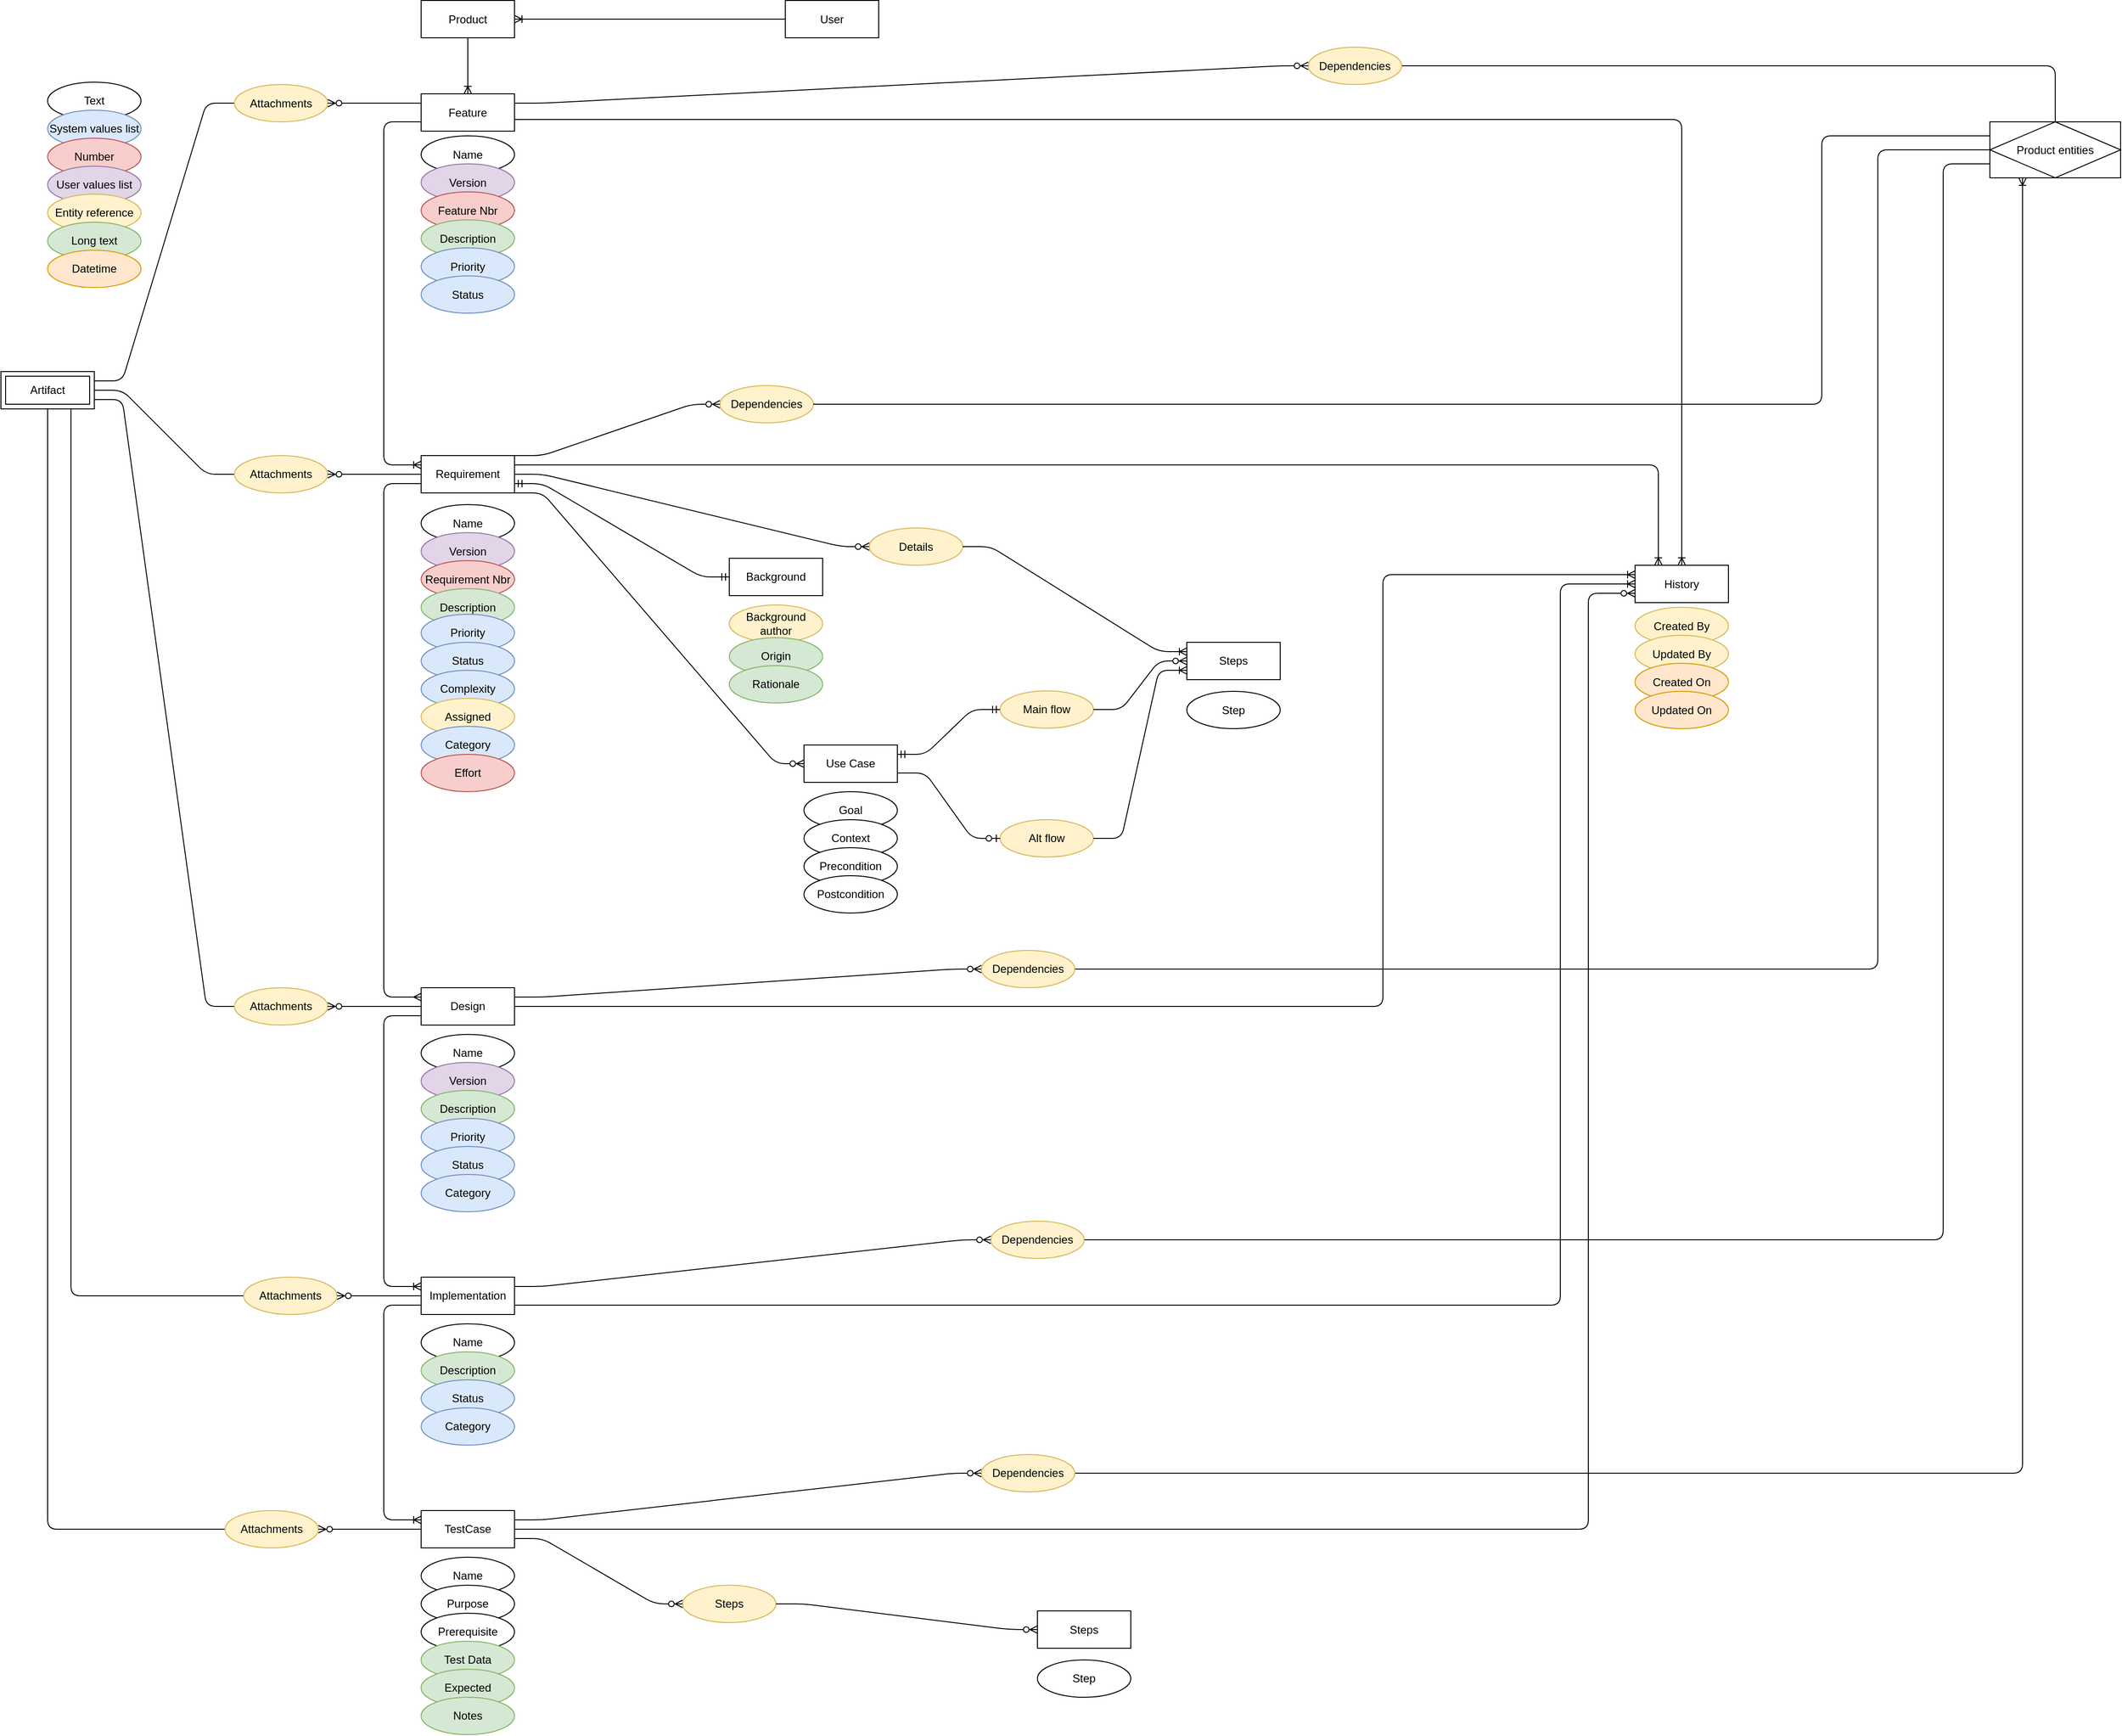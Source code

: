 <mxfile version="14.9.4" type="github" pages="13">
  <diagram name="Page-1" id="9f46799a-70d6-7492-0946-bef42562c5a5">
    <mxGraphModel dx="1930" dy="1411" grid="1" gridSize="10" guides="1" tooltips="1" connect="1" arrows="1" fold="1" page="1" pageScale="1" pageWidth="1100" pageHeight="850" background="#ffffff" math="0" shadow="0">
      <root>
        <mxCell id="0" />
        <mxCell id="1" parent="0" />
        <mxCell id="eHCl4DAHuEHnHsorMwPh-77" value="Name" style="ellipse;whiteSpace=wrap;html=1;align=center;" vertex="1" parent="1">
          <mxGeometry x="520" y="412.5" width="100" height="40" as="geometry" />
        </mxCell>
        <mxCell id="eHCl4DAHuEHnHsorMwPh-78" value="Version" style="ellipse;whiteSpace=wrap;html=1;align=center;fillColor=#e1d5e7;strokeColor=#9673a6;" vertex="1" parent="1">
          <mxGeometry x="520" y="442.5" width="100" height="40" as="geometry" />
        </mxCell>
        <mxCell id="eHCl4DAHuEHnHsorMwPh-80" value="Requirement Nbr" style="ellipse;whiteSpace=wrap;html=1;align=center;fillColor=#f8cecc;strokeColor=#b85450;" vertex="1" parent="1">
          <mxGeometry x="520" y="472.5" width="100" height="40" as="geometry" />
        </mxCell>
        <mxCell id="eHCl4DAHuEHnHsorMwPh-89" value="Description" style="ellipse;whiteSpace=wrap;html=1;align=center;fillColor=#d5e8d4;strokeColor=#82b366;" vertex="1" parent="1">
          <mxGeometry x="520" y="502.5" width="100" height="40" as="geometry" />
        </mxCell>
        <mxCell id="eHCl4DAHuEHnHsorMwPh-14" value="User" style="whiteSpace=wrap;html=1;align=center;" vertex="1" parent="1">
          <mxGeometry x="910" y="-127.5" width="100" height="40" as="geometry" />
        </mxCell>
        <mxCell id="eHCl4DAHuEHnHsorMwPh-15" value="Product" style="whiteSpace=wrap;html=1;align=center;" vertex="1" parent="1">
          <mxGeometry x="520" y="-127.5" width="100" height="40" as="geometry" />
        </mxCell>
        <mxCell id="eHCl4DAHuEHnHsorMwPh-16" value="Feature" style="whiteSpace=wrap;html=1;align=center;" vertex="1" parent="1">
          <mxGeometry x="520" y="-27.5" width="100" height="40" as="geometry" />
        </mxCell>
        <mxCell id="eHCl4DAHuEHnHsorMwPh-17" value="Requirement" style="whiteSpace=wrap;html=1;align=center;" vertex="1" parent="1">
          <mxGeometry x="520" y="360" width="100" height="40" as="geometry" />
        </mxCell>
        <mxCell id="eHCl4DAHuEHnHsorMwPh-136" style="edgeStyle=orthogonalEdgeStyle;rounded=1;orthogonalLoop=1;jettySize=auto;html=1;exitX=1;exitY=0.5;exitDx=0;exitDy=0;entryX=0;entryY=0.25;entryDx=0;entryDy=0;endArrow=ERoneToMany;endFill=0;" edge="1" parent="1" source="eHCl4DAHuEHnHsorMwPh-18" target="eHCl4DAHuEHnHsorMwPh-98">
          <mxGeometry relative="1" as="geometry">
            <Array as="points">
              <mxPoint x="1550" y="950" />
              <mxPoint x="1550" y="488" />
            </Array>
          </mxGeometry>
        </mxCell>
        <mxCell id="eHCl4DAHuEHnHsorMwPh-18" value="Design" style="whiteSpace=wrap;html=1;align=center;" vertex="1" parent="1">
          <mxGeometry x="520" y="930" width="100" height="40" as="geometry" />
        </mxCell>
        <mxCell id="eHCl4DAHuEHnHsorMwPh-145" style="edgeStyle=orthogonalEdgeStyle;rounded=1;orthogonalLoop=1;jettySize=auto;html=1;exitX=1;exitY=0.75;exitDx=0;exitDy=0;entryX=0;entryY=0.5;entryDx=0;entryDy=0;endArrow=ERoneToMany;endFill=0;" edge="1" parent="1" source="eHCl4DAHuEHnHsorMwPh-19" target="eHCl4DAHuEHnHsorMwPh-98">
          <mxGeometry relative="1" as="geometry">
            <Array as="points">
              <mxPoint x="1740" y="1270" />
              <mxPoint x="1740" y="498" />
            </Array>
          </mxGeometry>
        </mxCell>
        <mxCell id="eHCl4DAHuEHnHsorMwPh-19" value="Implementation" style="whiteSpace=wrap;html=1;align=center;" vertex="1" parent="1">
          <mxGeometry x="520" y="1240" width="100" height="40" as="geometry" />
        </mxCell>
        <mxCell id="eHCl4DAHuEHnHsorMwPh-20" value="TestCase" style="whiteSpace=wrap;html=1;align=center;" vertex="1" parent="1">
          <mxGeometry x="520" y="1490" width="100" height="40" as="geometry" />
        </mxCell>
        <mxCell id="eHCl4DAHuEHnHsorMwPh-21" value="" style="edgeStyle=entityRelationEdgeStyle;fontSize=12;html=1;endArrow=ERoneToMany;entryX=1;entryY=0.5;entryDx=0;entryDy=0;" edge="1" parent="1" source="eHCl4DAHuEHnHsorMwPh-14" target="eHCl4DAHuEHnHsorMwPh-15">
          <mxGeometry width="100" height="100" relative="1" as="geometry">
            <mxPoint x="780" y="80" as="sourcePoint" />
            <mxPoint x="700" y="110" as="targetPoint" />
          </mxGeometry>
        </mxCell>
        <mxCell id="eHCl4DAHuEHnHsorMwPh-22" value="" style="fontSize=12;html=1;endArrow=ERoneToMany;entryX=0.5;entryY=0;entryDx=0;entryDy=0;exitX=0.5;exitY=1;exitDx=0;exitDy=0;" edge="1" parent="1" source="eHCl4DAHuEHnHsorMwPh-15" target="eHCl4DAHuEHnHsorMwPh-16">
          <mxGeometry width="100" height="100" relative="1" as="geometry">
            <mxPoint x="760" y="102.5" as="sourcePoint" />
            <mxPoint x="700" y="162.5" as="targetPoint" />
          </mxGeometry>
        </mxCell>
        <mxCell id="eHCl4DAHuEHnHsorMwPh-23" value="" style="fontSize=12;html=1;endArrow=ERoneToMany;exitX=0;exitY=0.75;exitDx=0;exitDy=0;edgeStyle=orthogonalEdgeStyle;entryX=0;entryY=0.25;entryDx=0;entryDy=0;" edge="1" parent="1" source="eHCl4DAHuEHnHsorMwPh-16" target="eHCl4DAHuEHnHsorMwPh-17">
          <mxGeometry width="100" height="100" relative="1" as="geometry">
            <mxPoint x="580" y="190" as="sourcePoint" />
            <mxPoint x="520" y="420" as="targetPoint" />
            <Array as="points">
              <mxPoint x="480" y="3" />
              <mxPoint x="480" y="370" />
            </Array>
          </mxGeometry>
        </mxCell>
        <mxCell id="eHCl4DAHuEHnHsorMwPh-24" value="" style="fontSize=12;html=1;endArrow=ERmany;exitX=0;exitY=0.75;exitDx=0;exitDy=0;entryX=0;entryY=0.25;entryDx=0;entryDy=0;edgeStyle=orthogonalEdgeStyle;" edge="1" parent="1" source="eHCl4DAHuEHnHsorMwPh-17" target="eHCl4DAHuEHnHsorMwPh-18">
          <mxGeometry width="100" height="100" relative="1" as="geometry">
            <mxPoint x="600" y="610" as="sourcePoint" />
            <mxPoint x="700" y="510" as="targetPoint" />
            <Array as="points">
              <mxPoint x="480" y="390" />
              <mxPoint x="480" y="940" />
            </Array>
          </mxGeometry>
        </mxCell>
        <mxCell id="eHCl4DAHuEHnHsorMwPh-25" value="" style="fontSize=12;html=1;endArrow=ERoneToMany;exitX=0;exitY=0.75;exitDx=0;exitDy=0;entryX=0;entryY=0.25;entryDx=0;entryDy=0;edgeStyle=orthogonalEdgeStyle;" edge="1" parent="1" source="eHCl4DAHuEHnHsorMwPh-18" target="eHCl4DAHuEHnHsorMwPh-19">
          <mxGeometry width="100" height="100" relative="1" as="geometry">
            <mxPoint x="600" y="1055" as="sourcePoint" />
            <mxPoint x="700" y="955" as="targetPoint" />
            <Array as="points">
              <mxPoint x="480" y="960" />
              <mxPoint x="480" y="1250" />
            </Array>
          </mxGeometry>
        </mxCell>
        <mxCell id="eHCl4DAHuEHnHsorMwPh-26" value="" style="fontSize=12;html=1;endArrow=ERoneToMany;exitX=0;exitY=0.75;exitDx=0;exitDy=0;edgeStyle=orthogonalEdgeStyle;" edge="1" parent="1" source="eHCl4DAHuEHnHsorMwPh-19">
          <mxGeometry width="100" height="100" relative="1" as="geometry">
            <mxPoint x="600" y="1280" as="sourcePoint" />
            <mxPoint x="520" y="1500" as="targetPoint" />
            <Array as="points">
              <mxPoint x="480" y="1270" />
              <mxPoint x="480" y="1500" />
            </Array>
          </mxGeometry>
        </mxCell>
        <mxCell id="eHCl4DAHuEHnHsorMwPh-28" value="Artifact" style="shape=ext;margin=3;double=1;whiteSpace=wrap;html=1;align=center;" vertex="1" parent="1">
          <mxGeometry x="70" y="270" width="100" height="40" as="geometry" />
        </mxCell>
        <mxCell id="eHCl4DAHuEHnHsorMwPh-33" value="" style="edgeStyle=entityRelationEdgeStyle;fontSize=12;html=1;endArrow=none;endFill=0;exitX=0;exitY=0.5;exitDx=0;exitDy=0;entryX=1;entryY=0.25;entryDx=0;entryDy=0;startArrow=none;" edge="1" parent="1" source="eHCl4DAHuEHnHsorMwPh-47" target="eHCl4DAHuEHnHsorMwPh-28">
          <mxGeometry width="100" height="100" relative="1" as="geometry">
            <mxPoint x="600" y="470" as="sourcePoint" />
            <mxPoint x="700" y="370" as="targetPoint" />
          </mxGeometry>
        </mxCell>
        <mxCell id="eHCl4DAHuEHnHsorMwPh-34" value="" style="edgeStyle=entityRelationEdgeStyle;fontSize=12;html=1;endArrow=none;endFill=0;exitX=0;exitY=0.5;exitDx=0;exitDy=0;entryX=1;entryY=0.5;entryDx=0;entryDy=0;startArrow=none;" edge="1" parent="1" source="eHCl4DAHuEHnHsorMwPh-50" target="eHCl4DAHuEHnHsorMwPh-28">
          <mxGeometry width="100" height="100" relative="1" as="geometry">
            <mxPoint x="600" y="470" as="sourcePoint" />
            <mxPoint x="700" y="370" as="targetPoint" />
          </mxGeometry>
        </mxCell>
        <mxCell id="eHCl4DAHuEHnHsorMwPh-35" value="" style="edgeStyle=entityRelationEdgeStyle;fontSize=12;html=1;endArrow=none;endFill=0;exitX=0;exitY=0.5;exitDx=0;exitDy=0;entryX=1;entryY=0.75;entryDx=0;entryDy=0;startArrow=none;" edge="1" parent="1" source="eHCl4DAHuEHnHsorMwPh-52" target="eHCl4DAHuEHnHsorMwPh-28">
          <mxGeometry width="100" height="100" relative="1" as="geometry">
            <mxPoint x="600" y="470" as="sourcePoint" />
            <mxPoint x="700" y="370" as="targetPoint" />
          </mxGeometry>
        </mxCell>
        <mxCell id="eHCl4DAHuEHnHsorMwPh-36" value="" style="edgeStyle=orthogonalEdgeStyle;fontSize=12;html=1;endArrow=none;endFill=0;exitX=0;exitY=0.5;exitDx=0;exitDy=0;entryX=0.75;entryY=1;entryDx=0;entryDy=0;elbow=vertical;startArrow=none;" edge="1" parent="1" source="eHCl4DAHuEHnHsorMwPh-54" target="eHCl4DAHuEHnHsorMwPh-28">
          <mxGeometry width="100" height="100" relative="1" as="geometry">
            <mxPoint x="600" y="560" as="sourcePoint" />
            <mxPoint x="145" y="400.0" as="targetPoint" />
          </mxGeometry>
        </mxCell>
        <mxCell id="eHCl4DAHuEHnHsorMwPh-37" value="" style="edgeStyle=orthogonalEdgeStyle;fontSize=12;html=1;endArrow=none;endFill=0;entryX=0.5;entryY=1;entryDx=0;entryDy=0;startArrow=none;" edge="1" parent="1" source="eHCl4DAHuEHnHsorMwPh-56" target="eHCl4DAHuEHnHsorMwPh-28">
          <mxGeometry width="100" height="100" relative="1" as="geometry">
            <mxPoint x="520" y="670" as="sourcePoint" />
            <mxPoint x="120" y="400.0" as="targetPoint" />
            <Array as="points" />
          </mxGeometry>
        </mxCell>
        <mxCell id="eHCl4DAHuEHnHsorMwPh-38" value="Name" style="ellipse;whiteSpace=wrap;html=1;align=center;" vertex="1" parent="1">
          <mxGeometry x="520" y="17.5" width="100" height="40" as="geometry" />
        </mxCell>
        <mxCell id="eHCl4DAHuEHnHsorMwPh-39" value="Version" style="ellipse;whiteSpace=wrap;html=1;align=center;fillColor=#e1d5e7;strokeColor=#9673a6;" vertex="1" parent="1">
          <mxGeometry x="520" y="47.5" width="100" height="40" as="geometry" />
        </mxCell>
        <mxCell id="eHCl4DAHuEHnHsorMwPh-41" value="Feature Nbr" style="ellipse;whiteSpace=wrap;html=1;align=center;fillColor=#f8cecc;strokeColor=#b85450;" vertex="1" parent="1">
          <mxGeometry x="520" y="77.5" width="100" height="40" as="geometry" />
        </mxCell>
        <mxCell id="eHCl4DAHuEHnHsorMwPh-42" value="Text" style="ellipse;whiteSpace=wrap;html=1;align=center;" vertex="1" parent="1">
          <mxGeometry x="120" y="-40" width="100" height="40" as="geometry" />
        </mxCell>
        <mxCell id="eHCl4DAHuEHnHsorMwPh-43" value="System values list" style="ellipse;whiteSpace=wrap;html=1;align=center;fillColor=#dae8fc;strokeColor=#6c8ebf;" vertex="1" parent="1">
          <mxGeometry x="120" y="-10" width="100" height="40" as="geometry" />
        </mxCell>
        <mxCell id="eHCl4DAHuEHnHsorMwPh-45" value="Number" style="ellipse;whiteSpace=wrap;html=1;align=center;fillColor=#f8cecc;strokeColor=#b85450;" vertex="1" parent="1">
          <mxGeometry x="120" y="20" width="100" height="40" as="geometry" />
        </mxCell>
        <mxCell id="eHCl4DAHuEHnHsorMwPh-46" value="User values list" style="ellipse;whiteSpace=wrap;html=1;align=center;fillColor=#e1d5e7;strokeColor=#9673a6;" vertex="1" parent="1">
          <mxGeometry x="120" y="50" width="100" height="40" as="geometry" />
        </mxCell>
        <mxCell id="eHCl4DAHuEHnHsorMwPh-47" value="Attachments" style="ellipse;whiteSpace=wrap;html=1;align=center;fillColor=#fff2cc;strokeColor=#d6b656;" vertex="1" parent="1">
          <mxGeometry x="320" y="-37.5" width="100" height="40" as="geometry" />
        </mxCell>
        <mxCell id="eHCl4DAHuEHnHsorMwPh-48" value="" style="edgeStyle=entityRelationEdgeStyle;fontSize=12;html=1;endArrow=ERzeroToMany;endFill=1;exitX=0;exitY=0.25;exitDx=0;exitDy=0;entryX=1;entryY=0.5;entryDx=0;entryDy=0;" edge="1" parent="1" source="eHCl4DAHuEHnHsorMwPh-16" target="eHCl4DAHuEHnHsorMwPh-47">
          <mxGeometry width="100" height="100" relative="1" as="geometry">
            <mxPoint x="520" y="62.5" as="sourcePoint" />
            <mxPoint x="170" y="172.5" as="targetPoint" />
          </mxGeometry>
        </mxCell>
        <mxCell id="eHCl4DAHuEHnHsorMwPh-49" value="Entity reference" style="ellipse;whiteSpace=wrap;html=1;align=center;fillColor=#fff2cc;strokeColor=#d6b656;" vertex="1" parent="1">
          <mxGeometry x="120" y="80" width="100" height="40" as="geometry" />
        </mxCell>
        <mxCell id="eHCl4DAHuEHnHsorMwPh-50" value="Attachments" style="ellipse;whiteSpace=wrap;html=1;align=center;fillColor=#fff2cc;strokeColor=#d6b656;" vertex="1" parent="1">
          <mxGeometry x="320" y="360" width="100" height="40" as="geometry" />
        </mxCell>
        <mxCell id="eHCl4DAHuEHnHsorMwPh-51" value="" style="edgeStyle=entityRelationEdgeStyle;fontSize=12;html=1;endArrow=ERzeroToMany;endFill=1;exitX=0;exitY=0.5;exitDx=0;exitDy=0;entryX=1;entryY=0.5;entryDx=0;entryDy=0;" edge="1" parent="1" source="eHCl4DAHuEHnHsorMwPh-17" target="eHCl4DAHuEHnHsorMwPh-50">
          <mxGeometry width="100" height="100" relative="1" as="geometry">
            <mxPoint x="520" y="430" as="sourcePoint" />
            <mxPoint x="420" y="405.0" as="targetPoint" />
          </mxGeometry>
        </mxCell>
        <mxCell id="eHCl4DAHuEHnHsorMwPh-52" value="Attachments" style="ellipse;whiteSpace=wrap;html=1;align=center;fillColor=#fff2cc;strokeColor=#d6b656;" vertex="1" parent="1">
          <mxGeometry x="320" y="930" width="100" height="40" as="geometry" />
        </mxCell>
        <mxCell id="eHCl4DAHuEHnHsorMwPh-53" value="" style="edgeStyle=entityRelationEdgeStyle;fontSize=12;html=1;endArrow=ERzeroToMany;endFill=1;exitX=0;exitY=0.5;exitDx=0;exitDy=0;entryX=1;entryY=0.5;entryDx=0;entryDy=0;" edge="1" parent="1" source="eHCl4DAHuEHnHsorMwPh-18" target="eHCl4DAHuEHnHsorMwPh-52">
          <mxGeometry width="100" height="100" relative="1" as="geometry">
            <mxPoint x="520" y="935" as="sourcePoint" />
            <mxPoint x="170" y="815" as="targetPoint" />
          </mxGeometry>
        </mxCell>
        <mxCell id="eHCl4DAHuEHnHsorMwPh-54" value="Attachments" style="ellipse;whiteSpace=wrap;html=1;align=center;fillColor=#fff2cc;strokeColor=#d6b656;" vertex="1" parent="1">
          <mxGeometry x="330" y="1240" width="100" height="40" as="geometry" />
        </mxCell>
        <mxCell id="eHCl4DAHuEHnHsorMwPh-55" value="" style="fontSize=12;html=1;endArrow=ERzeroToMany;endFill=1;exitX=0;exitY=0.5;exitDx=0;exitDy=0;entryX=1;entryY=0.5;entryDx=0;entryDy=0;elbow=vertical;" edge="1" parent="1" source="eHCl4DAHuEHnHsorMwPh-19" target="eHCl4DAHuEHnHsorMwPh-54">
          <mxGeometry width="100" height="100" relative="1" as="geometry">
            <mxPoint x="520" y="1080" as="sourcePoint" />
            <mxPoint x="145" y="890" as="targetPoint" />
          </mxGeometry>
        </mxCell>
        <mxCell id="eHCl4DAHuEHnHsorMwPh-56" value="Attachments" style="ellipse;whiteSpace=wrap;html=1;align=center;fillColor=#fff2cc;strokeColor=#d6b656;" vertex="1" parent="1">
          <mxGeometry x="310" y="1490" width="100" height="40" as="geometry" />
        </mxCell>
        <mxCell id="eHCl4DAHuEHnHsorMwPh-57" value="" style="fontSize=12;html=1;endArrow=ERzeroToMany;endFill=1;entryX=1;entryY=0.5;entryDx=0;entryDy=0;exitX=0;exitY=0.5;exitDx=0;exitDy=0;" edge="1" parent="1" source="eHCl4DAHuEHnHsorMwPh-20" target="eHCl4DAHuEHnHsorMwPh-56">
          <mxGeometry width="100" height="100" relative="1" as="geometry">
            <mxPoint x="520" y="1330" as="sourcePoint" />
            <mxPoint x="120" y="1060" as="targetPoint" />
          </mxGeometry>
        </mxCell>
        <mxCell id="eHCl4DAHuEHnHsorMwPh-58" value="Long text" style="ellipse;whiteSpace=wrap;html=1;align=center;fillColor=#d5e8d4;strokeColor=#82b366;" vertex="1" parent="1">
          <mxGeometry x="120" y="110" width="100" height="40" as="geometry" />
        </mxCell>
        <mxCell id="eHCl4DAHuEHnHsorMwPh-59" value="Description" style="ellipse;whiteSpace=wrap;html=1;align=center;fillColor=#d5e8d4;strokeColor=#82b366;" vertex="1" parent="1">
          <mxGeometry x="520" y="107.5" width="100" height="40" as="geometry" />
        </mxCell>
        <mxCell id="eHCl4DAHuEHnHsorMwPh-60" value="Product entities" style="shape=associativeEntity;whiteSpace=wrap;html=1;align=center;" vertex="1" parent="1">
          <mxGeometry x="2200" y="2.5" width="140" height="60" as="geometry" />
        </mxCell>
        <mxCell id="eHCl4DAHuEHnHsorMwPh-61" value="" style="edgeStyle=orthogonalEdgeStyle;fontSize=12;html=1;endArrow=none;endFill=0;exitX=1;exitY=0.5;exitDx=0;exitDy=0;entryX=0.5;entryY=0;entryDx=0;entryDy=0;startArrow=none;" edge="1" parent="1" source="eHCl4DAHuEHnHsorMwPh-62" target="eHCl4DAHuEHnHsorMwPh-60">
          <mxGeometry width="100" height="100" relative="1" as="geometry">
            <mxPoint x="530" y="240" as="sourcePoint" />
            <mxPoint x="630" y="140" as="targetPoint" />
          </mxGeometry>
        </mxCell>
        <mxCell id="eHCl4DAHuEHnHsorMwPh-62" value="Dependencies" style="ellipse;whiteSpace=wrap;html=1;align=center;fillColor=#fff2cc;strokeColor=#d6b656;" vertex="1" parent="1">
          <mxGeometry x="1470" y="-77.5" width="100" height="40" as="geometry" />
        </mxCell>
        <mxCell id="eHCl4DAHuEHnHsorMwPh-63" value="" style="edgeStyle=entityRelationEdgeStyle;fontSize=12;html=1;endArrow=ERzeroToMany;endFill=1;exitX=1;exitY=0.25;exitDx=0;exitDy=0;entryX=0;entryY=0.5;entryDx=0;entryDy=0;" edge="1" parent="1" source="eHCl4DAHuEHnHsorMwPh-16" target="eHCl4DAHuEHnHsorMwPh-62">
          <mxGeometry width="100" height="100" relative="1" as="geometry">
            <mxPoint x="618" y="98" as="sourcePoint" />
            <mxPoint x="990" y="110" as="targetPoint" />
          </mxGeometry>
        </mxCell>
        <mxCell id="eHCl4DAHuEHnHsorMwPh-65" value="Created By" style="ellipse;whiteSpace=wrap;html=1;align=center;fillColor=#fff2cc;strokeColor=#d6b656;" vertex="1" parent="1">
          <mxGeometry x="1820" y="522.5" width="100" height="40" as="geometry" />
        </mxCell>
        <mxCell id="eHCl4DAHuEHnHsorMwPh-66" value="Updated By" style="ellipse;whiteSpace=wrap;html=1;align=center;fillColor=#fff2cc;strokeColor=#d6b656;" vertex="1" parent="1">
          <mxGeometry x="1820" y="552.5" width="100" height="40" as="geometry" />
        </mxCell>
        <mxCell id="eHCl4DAHuEHnHsorMwPh-67" value="Datetime" style="ellipse;whiteSpace=wrap;html=1;align=center;fillColor=#ffe6cc;strokeColor=#d79b00;" vertex="1" parent="1">
          <mxGeometry x="120" y="140" width="100" height="40" as="geometry" />
        </mxCell>
        <mxCell id="eHCl4DAHuEHnHsorMwPh-68" value="Created On" style="ellipse;whiteSpace=wrap;html=1;align=center;fillColor=#ffe6cc;strokeColor=#d79b00;" vertex="1" parent="1">
          <mxGeometry x="1820" y="582.5" width="100" height="40" as="geometry" />
        </mxCell>
        <mxCell id="eHCl4DAHuEHnHsorMwPh-69" value="Updated On" style="ellipse;whiteSpace=wrap;html=1;align=center;fillColor=#ffe6cc;strokeColor=#d79b00;" vertex="1" parent="1">
          <mxGeometry x="1820" y="612.5" width="100" height="40" as="geometry" />
        </mxCell>
        <mxCell id="eHCl4DAHuEHnHsorMwPh-79" value="Priority" style="ellipse;whiteSpace=wrap;html=1;align=center;fillColor=#dae8fc;strokeColor=#6c8ebf;" vertex="1" parent="1">
          <mxGeometry x="520" y="530" width="100" height="40" as="geometry" />
        </mxCell>
        <mxCell id="eHCl4DAHuEHnHsorMwPh-81" value="Status" style="ellipse;whiteSpace=wrap;html=1;align=center;fillColor=#dae8fc;strokeColor=#6c8ebf;" vertex="1" parent="1">
          <mxGeometry x="520" y="560" width="100" height="40" as="geometry" />
        </mxCell>
        <mxCell id="eHCl4DAHuEHnHsorMwPh-82" value="Complexity" style="ellipse;whiteSpace=wrap;html=1;align=center;fillColor=#dae8fc;strokeColor=#6c8ebf;" vertex="1" parent="1">
          <mxGeometry x="520" y="590" width="100" height="40" as="geometry" />
        </mxCell>
        <mxCell id="eHCl4DAHuEHnHsorMwPh-87" value="Assigned" style="ellipse;whiteSpace=wrap;html=1;align=center;fillColor=#fff2cc;strokeColor=#d6b656;" vertex="1" parent="1">
          <mxGeometry x="520" y="620" width="100" height="40" as="geometry" />
        </mxCell>
        <mxCell id="eHCl4DAHuEHnHsorMwPh-88" value="Category" style="ellipse;whiteSpace=wrap;html=1;align=center;fillColor=#dae8fc;strokeColor=#6c8ebf;" vertex="1" parent="1">
          <mxGeometry x="520" y="650" width="100" height="40" as="geometry" />
        </mxCell>
        <mxCell id="eHCl4DAHuEHnHsorMwPh-90" value="Effort" style="ellipse;whiteSpace=wrap;html=1;align=center;fillColor=#f8cecc;strokeColor=#b85450;" vertex="1" parent="1">
          <mxGeometry x="520" y="680" width="100" height="40" as="geometry" />
        </mxCell>
        <mxCell id="eHCl4DAHuEHnHsorMwPh-95" value="Background author" style="ellipse;whiteSpace=wrap;html=1;align=center;fillColor=#fff2cc;strokeColor=#d6b656;" vertex="1" parent="1">
          <mxGeometry x="850" y="520" width="100" height="40" as="geometry" />
        </mxCell>
        <mxCell id="eHCl4DAHuEHnHsorMwPh-96" value="Origin" style="ellipse;whiteSpace=wrap;html=1;align=center;fillColor=#d5e8d4;strokeColor=#82b366;" vertex="1" parent="1">
          <mxGeometry x="850" y="555" width="100" height="40" as="geometry" />
        </mxCell>
        <mxCell id="eHCl4DAHuEHnHsorMwPh-97" value="Rationale" style="ellipse;whiteSpace=wrap;html=1;align=center;fillColor=#d5e8d4;strokeColor=#82b366;" vertex="1" parent="1">
          <mxGeometry x="850" y="585" width="100" height="40" as="geometry" />
        </mxCell>
        <mxCell id="eHCl4DAHuEHnHsorMwPh-98" value="History" style="whiteSpace=wrap;html=1;align=center;" vertex="1" parent="1">
          <mxGeometry x="1820" y="477.5" width="100" height="40" as="geometry" />
        </mxCell>
        <mxCell id="eHCl4DAHuEHnHsorMwPh-99" value="" style="edgeStyle=orthogonalEdgeStyle;fontSize=12;html=1;endArrow=ERoneToMany;entryX=0.5;entryY=0;entryDx=0;entryDy=0;" edge="1" parent="1" target="eHCl4DAHuEHnHsorMwPh-98">
          <mxGeometry width="100" height="100" relative="1" as="geometry">
            <mxPoint x="620" as="sourcePoint" />
            <mxPoint x="1840" y="420" as="targetPoint" />
            <Array as="points">
              <mxPoint x="1870" />
            </Array>
          </mxGeometry>
        </mxCell>
        <mxCell id="eHCl4DAHuEHnHsorMwPh-101" value="" style="edgeStyle=orthogonalEdgeStyle;fontSize=12;html=1;endArrow=ERoneToMany;exitX=1;exitY=0.25;exitDx=0;exitDy=0;entryX=0.25;entryY=0;entryDx=0;entryDy=0;" edge="1" parent="1" source="eHCl4DAHuEHnHsorMwPh-17" target="eHCl4DAHuEHnHsorMwPh-98">
          <mxGeometry width="100" height="100" relative="1" as="geometry">
            <mxPoint x="550" y="450" as="sourcePoint" />
            <mxPoint x="650" y="350" as="targetPoint" />
            <Array as="points">
              <mxPoint x="1845" y="370" />
            </Array>
          </mxGeometry>
        </mxCell>
        <mxCell id="eHCl4DAHuEHnHsorMwPh-102" value="Background" style="whiteSpace=wrap;html=1;align=center;" vertex="1" parent="1">
          <mxGeometry x="850" y="470" width="100" height="40" as="geometry" />
        </mxCell>
        <mxCell id="eHCl4DAHuEHnHsorMwPh-103" value="" style="edgeStyle=entityRelationEdgeStyle;fontSize=12;html=1;endArrow=ERmandOne;startArrow=ERmandOne;exitX=1;exitY=0.75;exitDx=0;exitDy=0;entryX=0;entryY=0.5;entryDx=0;entryDy=0;" edge="1" parent="1" source="eHCl4DAHuEHnHsorMwPh-17" target="eHCl4DAHuEHnHsorMwPh-102">
          <mxGeometry width="100" height="100" relative="1" as="geometry">
            <mxPoint x="960" y="530" as="sourcePoint" />
            <mxPoint x="1060" y="430" as="targetPoint" />
          </mxGeometry>
        </mxCell>
        <mxCell id="eHCl4DAHuEHnHsorMwPh-40" value="Priority" style="ellipse;whiteSpace=wrap;html=1;align=center;fillColor=#dae8fc;strokeColor=#6c8ebf;" vertex="1" parent="1">
          <mxGeometry x="520" y="137.5" width="100" height="40" as="geometry" />
        </mxCell>
        <mxCell id="eHCl4DAHuEHnHsorMwPh-44" value="Status" style="ellipse;whiteSpace=wrap;html=1;align=center;fillColor=#dae8fc;strokeColor=#6c8ebf;" vertex="1" parent="1">
          <mxGeometry x="520" y="167.5" width="100" height="40" as="geometry" />
        </mxCell>
        <mxCell id="eHCl4DAHuEHnHsorMwPh-104" value="Steps" style="whiteSpace=wrap;html=1;align=center;" vertex="1" parent="1">
          <mxGeometry x="1340" y="560" width="100" height="40" as="geometry" />
        </mxCell>
        <mxCell id="eHCl4DAHuEHnHsorMwPh-106" value="Step" style="ellipse;whiteSpace=wrap;html=1;align=center;" vertex="1" parent="1">
          <mxGeometry x="1340" y="612.5" width="100" height="40" as="geometry" />
        </mxCell>
        <mxCell id="eHCl4DAHuEHnHsorMwPh-107" value="" style="edgeStyle=entityRelationEdgeStyle;fontSize=12;html=1;endArrow=ERzeroToMany;endFill=1;exitX=1;exitY=0.5;exitDx=0;exitDy=0;entryX=0;entryY=0.5;entryDx=0;entryDy=0;" edge="1" parent="1" source="eHCl4DAHuEHnHsorMwPh-17" target="eHCl4DAHuEHnHsorMwPh-108">
          <mxGeometry width="100" height="100" relative="1" as="geometry">
            <mxPoint x="810" y="520" as="sourcePoint" />
            <mxPoint x="1020" y="460" as="targetPoint" />
          </mxGeometry>
        </mxCell>
        <mxCell id="eHCl4DAHuEHnHsorMwPh-108" value="Details" style="ellipse;whiteSpace=wrap;html=1;align=center;fillColor=#fff2cc;strokeColor=#d6b656;" vertex="1" parent="1">
          <mxGeometry x="1000" y="437.5" width="100" height="40" as="geometry" />
        </mxCell>
        <mxCell id="eHCl4DAHuEHnHsorMwPh-109" value="" style="edgeStyle=entityRelationEdgeStyle;fontSize=12;html=1;endArrow=ERoneToMany;exitX=1;exitY=0.5;exitDx=0;exitDy=0;entryX=0;entryY=0.25;entryDx=0;entryDy=0;" edge="1" parent="1" source="eHCl4DAHuEHnHsorMwPh-108" target="eHCl4DAHuEHnHsorMwPh-104">
          <mxGeometry width="100" height="100" relative="1" as="geometry">
            <mxPoint x="810" y="520" as="sourcePoint" />
            <mxPoint x="910" y="420" as="targetPoint" />
          </mxGeometry>
        </mxCell>
        <mxCell id="eHCl4DAHuEHnHsorMwPh-110" value="Use Case" style="whiteSpace=wrap;html=1;align=center;" vertex="1" parent="1">
          <mxGeometry x="930" y="670" width="100" height="40" as="geometry" />
        </mxCell>
        <mxCell id="eHCl4DAHuEHnHsorMwPh-111" value="" style="edgeStyle=entityRelationEdgeStyle;fontSize=12;html=1;endArrow=ERzeroToMany;endFill=1;entryX=0;entryY=0.5;entryDx=0;entryDy=0;" edge="1" parent="1" target="eHCl4DAHuEHnHsorMwPh-110">
          <mxGeometry width="100" height="100" relative="1" as="geometry">
            <mxPoint x="620" y="400" as="sourcePoint" />
            <mxPoint x="910" y="510" as="targetPoint" />
          </mxGeometry>
        </mxCell>
        <mxCell id="eHCl4DAHuEHnHsorMwPh-112" value="Goal" style="ellipse;whiteSpace=wrap;html=1;align=center;" vertex="1" parent="1">
          <mxGeometry x="930" y="720" width="100" height="40" as="geometry" />
        </mxCell>
        <mxCell id="eHCl4DAHuEHnHsorMwPh-113" value="Context" style="ellipse;whiteSpace=wrap;html=1;align=center;" vertex="1" parent="1">
          <mxGeometry x="930" y="750" width="100" height="40" as="geometry" />
        </mxCell>
        <mxCell id="eHCl4DAHuEHnHsorMwPh-114" value="Precondition" style="ellipse;whiteSpace=wrap;html=1;align=center;" vertex="1" parent="1">
          <mxGeometry x="930" y="780" width="100" height="40" as="geometry" />
        </mxCell>
        <mxCell id="eHCl4DAHuEHnHsorMwPh-115" value="Postcondition" style="ellipse;whiteSpace=wrap;html=1;align=center;" vertex="1" parent="1">
          <mxGeometry x="930" y="810" width="100" height="40" as="geometry" />
        </mxCell>
        <mxCell id="eHCl4DAHuEHnHsorMwPh-116" value="Main flow" style="ellipse;whiteSpace=wrap;html=1;align=center;fillColor=#fff2cc;strokeColor=#d6b656;" vertex="1" parent="1">
          <mxGeometry x="1140" y="612" width="100" height="40" as="geometry" />
        </mxCell>
        <mxCell id="eHCl4DAHuEHnHsorMwPh-117" value="Alt flow" style="ellipse;whiteSpace=wrap;html=1;align=center;fillColor=#fff2cc;strokeColor=#d6b656;" vertex="1" parent="1">
          <mxGeometry x="1140" y="750" width="100" height="40" as="geometry" />
        </mxCell>
        <mxCell id="eHCl4DAHuEHnHsorMwPh-118" value="" style="edgeStyle=entityRelationEdgeStyle;fontSize=12;html=1;endArrow=ERzeroToMany;endFill=1;exitX=1;exitY=0.5;exitDx=0;exitDy=0;entryX=0;entryY=0.5;entryDx=0;entryDy=0;" edge="1" parent="1" source="eHCl4DAHuEHnHsorMwPh-116" target="eHCl4DAHuEHnHsorMwPh-104">
          <mxGeometry width="100" height="100" relative="1" as="geometry">
            <mxPoint x="810" y="780" as="sourcePoint" />
            <mxPoint x="1320" y="620" as="targetPoint" />
          </mxGeometry>
        </mxCell>
        <mxCell id="eHCl4DAHuEHnHsorMwPh-119" value="" style="edgeStyle=entityRelationEdgeStyle;fontSize=12;html=1;endArrow=ERmandOne;startArrow=ERmandOne;exitX=1;exitY=0.25;exitDx=0;exitDy=0;entryX=0;entryY=0.5;entryDx=0;entryDy=0;" edge="1" parent="1" source="eHCl4DAHuEHnHsorMwPh-110" target="eHCl4DAHuEHnHsorMwPh-116">
          <mxGeometry width="100" height="100" relative="1" as="geometry">
            <mxPoint x="810" y="780" as="sourcePoint" />
            <mxPoint x="910" y="680" as="targetPoint" />
          </mxGeometry>
        </mxCell>
        <mxCell id="eHCl4DAHuEHnHsorMwPh-120" value="" style="edgeStyle=entityRelationEdgeStyle;fontSize=12;html=1;endArrow=ERzeroToOne;endFill=1;exitX=1;exitY=0.75;exitDx=0;exitDy=0;entryX=0;entryY=0.5;entryDx=0;entryDy=0;" edge="1" parent="1" source="eHCl4DAHuEHnHsorMwPh-110" target="eHCl4DAHuEHnHsorMwPh-117">
          <mxGeometry width="100" height="100" relative="1" as="geometry">
            <mxPoint x="810" y="780" as="sourcePoint" />
            <mxPoint x="910" y="680" as="targetPoint" />
          </mxGeometry>
        </mxCell>
        <mxCell id="eHCl4DAHuEHnHsorMwPh-121" value="" style="edgeStyle=entityRelationEdgeStyle;fontSize=12;html=1;endArrow=ERoneToMany;exitX=1;exitY=0.5;exitDx=0;exitDy=0;entryX=0;entryY=0.75;entryDx=0;entryDy=0;" edge="1" parent="1" source="eHCl4DAHuEHnHsorMwPh-117" target="eHCl4DAHuEHnHsorMwPh-104">
          <mxGeometry width="100" height="100" relative="1" as="geometry">
            <mxPoint x="810" y="780" as="sourcePoint" />
            <mxPoint x="910" y="680" as="targetPoint" />
          </mxGeometry>
        </mxCell>
        <mxCell id="eHCl4DAHuEHnHsorMwPh-122" value="Dependencies" style="ellipse;whiteSpace=wrap;html=1;align=center;fillColor=#fff2cc;strokeColor=#d6b656;" vertex="1" parent="1">
          <mxGeometry x="840" y="285" width="100" height="40" as="geometry" />
        </mxCell>
        <mxCell id="eHCl4DAHuEHnHsorMwPh-123" value="" style="edgeStyle=entityRelationEdgeStyle;fontSize=12;html=1;endArrow=ERzeroToMany;endFill=1;exitX=1;exitY=0;exitDx=0;exitDy=0;exitPerimeter=0;entryX=0;entryY=0.5;entryDx=0;entryDy=0;" edge="1" parent="1" source="eHCl4DAHuEHnHsorMwPh-17" target="eHCl4DAHuEHnHsorMwPh-122">
          <mxGeometry width="100" height="100" relative="1" as="geometry">
            <mxPoint x="810" y="440" as="sourcePoint" />
            <mxPoint x="910" y="340" as="targetPoint" />
          </mxGeometry>
        </mxCell>
        <mxCell id="eHCl4DAHuEHnHsorMwPh-124" value="" style="edgeStyle=orthogonalEdgeStyle;fontSize=12;html=1;endArrow=none;endFill=0;exitX=1;exitY=0.5;exitDx=0;exitDy=0;entryX=0;entryY=0.25;entryDx=0;entryDy=0;" edge="1" parent="1" source="eHCl4DAHuEHnHsorMwPh-122" target="eHCl4DAHuEHnHsorMwPh-60">
          <mxGeometry width="100" height="100" relative="1" as="geometry">
            <mxPoint x="810" y="440" as="sourcePoint" />
            <mxPoint x="910" y="340" as="targetPoint" />
            <Array as="points">
              <mxPoint x="2020" y="305" />
              <mxPoint x="2020" y="18" />
            </Array>
          </mxGeometry>
        </mxCell>
        <mxCell id="eHCl4DAHuEHnHsorMwPh-125" value="Name" style="ellipse;whiteSpace=wrap;html=1;align=center;" vertex="1" parent="1">
          <mxGeometry x="520" y="980" width="100" height="40" as="geometry" />
        </mxCell>
        <mxCell id="eHCl4DAHuEHnHsorMwPh-126" value="Version" style="ellipse;whiteSpace=wrap;html=1;align=center;fillColor=#e1d5e7;strokeColor=#9673a6;" vertex="1" parent="1">
          <mxGeometry x="520" y="1010" width="100" height="40" as="geometry" />
        </mxCell>
        <mxCell id="eHCl4DAHuEHnHsorMwPh-128" value="Description" style="ellipse;whiteSpace=wrap;html=1;align=center;fillColor=#d5e8d4;strokeColor=#82b366;" vertex="1" parent="1">
          <mxGeometry x="520" y="1040" width="100" height="40" as="geometry" />
        </mxCell>
        <mxCell id="eHCl4DAHuEHnHsorMwPh-129" value="Priority" style="ellipse;whiteSpace=wrap;html=1;align=center;fillColor=#dae8fc;strokeColor=#6c8ebf;" vertex="1" parent="1">
          <mxGeometry x="520" y="1070" width="100" height="40" as="geometry" />
        </mxCell>
        <mxCell id="eHCl4DAHuEHnHsorMwPh-130" value="Status" style="ellipse;whiteSpace=wrap;html=1;align=center;fillColor=#dae8fc;strokeColor=#6c8ebf;" vertex="1" parent="1">
          <mxGeometry x="520" y="1100" width="100" height="40" as="geometry" />
        </mxCell>
        <mxCell id="eHCl4DAHuEHnHsorMwPh-131" value="Category" style="ellipse;whiteSpace=wrap;html=1;align=center;fillColor=#dae8fc;strokeColor=#6c8ebf;" vertex="1" parent="1">
          <mxGeometry x="520" y="1130" width="100" height="40" as="geometry" />
        </mxCell>
        <mxCell id="eHCl4DAHuEHnHsorMwPh-135" style="rounded=1;orthogonalLoop=1;jettySize=auto;html=1;exitX=1;exitY=0.5;exitDx=0;exitDy=0;endArrow=none;endFill=0;edgeStyle=orthogonalEdgeStyle;entryX=0;entryY=0.5;entryDx=0;entryDy=0;" edge="1" parent="1" source="eHCl4DAHuEHnHsorMwPh-132" target="eHCl4DAHuEHnHsorMwPh-60">
          <mxGeometry relative="1" as="geometry">
            <mxPoint x="2070" y="120" as="targetPoint" />
            <Array as="points">
              <mxPoint x="2080" y="910" />
              <mxPoint x="2080" y="32" />
            </Array>
          </mxGeometry>
        </mxCell>
        <mxCell id="eHCl4DAHuEHnHsorMwPh-132" value="Dependencies" style="ellipse;whiteSpace=wrap;html=1;align=center;fillColor=#fff2cc;strokeColor=#d6b656;" vertex="1" parent="1">
          <mxGeometry x="1120" y="890" width="100" height="40" as="geometry" />
        </mxCell>
        <mxCell id="eHCl4DAHuEHnHsorMwPh-133" value="" style="edgeStyle=entityRelationEdgeStyle;fontSize=12;html=1;endArrow=ERzeroToMany;endFill=1;exitX=1;exitY=0.25;exitDx=0;exitDy=0;entryX=0;entryY=0.5;entryDx=0;entryDy=0;" edge="1" parent="1" source="eHCl4DAHuEHnHsorMwPh-18" target="eHCl4DAHuEHnHsorMwPh-132">
          <mxGeometry width="100" height="100" relative="1" as="geometry">
            <mxPoint x="810" y="900" as="sourcePoint" />
            <mxPoint x="910" y="800" as="targetPoint" />
          </mxGeometry>
        </mxCell>
        <mxCell id="eHCl4DAHuEHnHsorMwPh-138" value="Name" style="ellipse;whiteSpace=wrap;html=1;align=center;" vertex="1" parent="1">
          <mxGeometry x="520" y="1290" width="100" height="40" as="geometry" />
        </mxCell>
        <mxCell id="eHCl4DAHuEHnHsorMwPh-139" value="Description" style="ellipse;whiteSpace=wrap;html=1;align=center;fillColor=#d5e8d4;strokeColor=#82b366;" vertex="1" parent="1">
          <mxGeometry x="520" y="1320" width="100" height="40" as="geometry" />
        </mxCell>
        <mxCell id="eHCl4DAHuEHnHsorMwPh-140" value="Status" style="ellipse;whiteSpace=wrap;html=1;align=center;fillColor=#dae8fc;strokeColor=#6c8ebf;" vertex="1" parent="1">
          <mxGeometry x="520" y="1350" width="100" height="40" as="geometry" />
        </mxCell>
        <mxCell id="eHCl4DAHuEHnHsorMwPh-141" value="Category" style="ellipse;whiteSpace=wrap;html=1;align=center;fillColor=#dae8fc;strokeColor=#6c8ebf;" vertex="1" parent="1">
          <mxGeometry x="520" y="1380" width="100" height="40" as="geometry" />
        </mxCell>
        <mxCell id="eHCl4DAHuEHnHsorMwPh-144" style="edgeStyle=orthogonalEdgeStyle;rounded=1;orthogonalLoop=1;jettySize=auto;html=1;exitX=1;exitY=0.5;exitDx=0;exitDy=0;entryX=0;entryY=0.75;entryDx=0;entryDy=0;endArrow=none;endFill=0;" edge="1" parent="1" source="eHCl4DAHuEHnHsorMwPh-142" target="eHCl4DAHuEHnHsorMwPh-60">
          <mxGeometry relative="1" as="geometry">
            <Array as="points">
              <mxPoint x="2150" y="1200" />
              <mxPoint x="2150" y="48" />
            </Array>
          </mxGeometry>
        </mxCell>
        <mxCell id="eHCl4DAHuEHnHsorMwPh-142" value="Dependencies" style="ellipse;whiteSpace=wrap;html=1;align=center;fillColor=#fff2cc;strokeColor=#d6b656;" vertex="1" parent="1">
          <mxGeometry x="1130" y="1180" width="100" height="40" as="geometry" />
        </mxCell>
        <mxCell id="eHCl4DAHuEHnHsorMwPh-143" value="" style="edgeStyle=entityRelationEdgeStyle;fontSize=12;html=1;endArrow=ERzeroToMany;endFill=1;exitX=1;exitY=0.25;exitDx=0;exitDy=0;entryX=0;entryY=0.5;entryDx=0;entryDy=0;" edge="1" parent="1" source="eHCl4DAHuEHnHsorMwPh-19" target="eHCl4DAHuEHnHsorMwPh-142">
          <mxGeometry width="100" height="100" relative="1" as="geometry">
            <mxPoint x="1120" y="1210" as="sourcePoint" />
            <mxPoint x="1220" y="1110" as="targetPoint" />
          </mxGeometry>
        </mxCell>
        <mxCell id="eHCl4DAHuEHnHsorMwPh-146" value="" style="edgeStyle=orthogonalEdgeStyle;fontSize=12;html=1;endArrow=ERzeroToMany;endFill=1;exitX=1;exitY=0.5;exitDx=0;exitDy=0;entryX=0;entryY=0.75;entryDx=0;entryDy=0;" edge="1" parent="1" source="eHCl4DAHuEHnHsorMwPh-20" target="eHCl4DAHuEHnHsorMwPh-98">
          <mxGeometry width="100" height="100" relative="1" as="geometry">
            <mxPoint x="1970" y="1130" as="sourcePoint" />
            <mxPoint x="2070" y="1030" as="targetPoint" />
            <Array as="points">
              <mxPoint x="1770" y="1510" />
              <mxPoint x="1770" y="507" />
            </Array>
          </mxGeometry>
        </mxCell>
        <mxCell id="eHCl4DAHuEHnHsorMwPh-150" style="edgeStyle=orthogonalEdgeStyle;rounded=1;orthogonalLoop=1;jettySize=auto;html=1;exitX=1;exitY=0.5;exitDx=0;exitDy=0;endArrow=ERoneToMany;endFill=0;entryX=0.25;entryY=1;entryDx=0;entryDy=0;" edge="1" parent="1" source="eHCl4DAHuEHnHsorMwPh-148" target="eHCl4DAHuEHnHsorMwPh-60">
          <mxGeometry relative="1" as="geometry">
            <mxPoint x="2110" y="660" as="targetPoint" />
          </mxGeometry>
        </mxCell>
        <mxCell id="eHCl4DAHuEHnHsorMwPh-148" value="Dependencies" style="ellipse;whiteSpace=wrap;html=1;align=center;fillColor=#fff2cc;strokeColor=#d6b656;" vertex="1" parent="1">
          <mxGeometry x="1120" y="1430" width="100" height="40" as="geometry" />
        </mxCell>
        <mxCell id="eHCl4DAHuEHnHsorMwPh-149" value="" style="edgeStyle=entityRelationEdgeStyle;fontSize=12;html=1;endArrow=ERzeroToMany;endFill=1;exitX=1;exitY=0.25;exitDx=0;exitDy=0;entryX=0;entryY=0.5;entryDx=0;entryDy=0;" edge="1" parent="1" source="eHCl4DAHuEHnHsorMwPh-20" target="eHCl4DAHuEHnHsorMwPh-148">
          <mxGeometry width="100" height="100" relative="1" as="geometry">
            <mxPoint x="1970" y="1130" as="sourcePoint" />
            <mxPoint x="2070" y="1030" as="targetPoint" />
          </mxGeometry>
        </mxCell>
        <mxCell id="eHCl4DAHuEHnHsorMwPh-151" value="Name" style="ellipse;whiteSpace=wrap;html=1;align=center;" vertex="1" parent="1">
          <mxGeometry x="520" y="1540" width="100" height="40" as="geometry" />
        </mxCell>
        <mxCell id="eHCl4DAHuEHnHsorMwPh-152" value="Purpose" style="ellipse;whiteSpace=wrap;html=1;align=center;" vertex="1" parent="1">
          <mxGeometry x="520" y="1570" width="100" height="40" as="geometry" />
        </mxCell>
        <mxCell id="eHCl4DAHuEHnHsorMwPh-153" value="Prerequisite" style="ellipse;whiteSpace=wrap;html=1;align=center;" vertex="1" parent="1">
          <mxGeometry x="520" y="1600" width="100" height="40" as="geometry" />
        </mxCell>
        <mxCell id="eHCl4DAHuEHnHsorMwPh-154" value="Test Data" style="ellipse;whiteSpace=wrap;html=1;align=center;fillColor=#d5e8d4;strokeColor=#82b366;" vertex="1" parent="1">
          <mxGeometry x="520" y="1630" width="100" height="40" as="geometry" />
        </mxCell>
        <mxCell id="eHCl4DAHuEHnHsorMwPh-155" value="Expected" style="ellipse;whiteSpace=wrap;html=1;align=center;fillColor=#d5e8d4;strokeColor=#82b366;" vertex="1" parent="1">
          <mxGeometry x="520" y="1660" width="100" height="40" as="geometry" />
        </mxCell>
        <mxCell id="eHCl4DAHuEHnHsorMwPh-156" value="Notes" style="ellipse;whiteSpace=wrap;html=1;align=center;fillColor=#d5e8d4;strokeColor=#82b366;" vertex="1" parent="1">
          <mxGeometry x="520" y="1690" width="100" height="40" as="geometry" />
        </mxCell>
        <mxCell id="eHCl4DAHuEHnHsorMwPh-157" value="Steps" style="whiteSpace=wrap;html=1;align=center;" vertex="1" parent="1">
          <mxGeometry x="1180" y="1597.5" width="100" height="40" as="geometry" />
        </mxCell>
        <mxCell id="eHCl4DAHuEHnHsorMwPh-158" value="Step" style="ellipse;whiteSpace=wrap;html=1;align=center;" vertex="1" parent="1">
          <mxGeometry x="1180" y="1650" width="100" height="40" as="geometry" />
        </mxCell>
        <mxCell id="eHCl4DAHuEHnHsorMwPh-159" value="Steps" style="ellipse;whiteSpace=wrap;html=1;align=center;fillColor=#fff2cc;strokeColor=#d6b656;" vertex="1" parent="1">
          <mxGeometry x="800" y="1570" width="100" height="40" as="geometry" />
        </mxCell>
        <mxCell id="eHCl4DAHuEHnHsorMwPh-160" value="" style="edgeStyle=entityRelationEdgeStyle;fontSize=12;html=1;endArrow=ERzeroToMany;endFill=1;exitX=1;exitY=0.75;exitDx=0;exitDy=0;entryX=0;entryY=0.5;entryDx=0;entryDy=0;" edge="1" parent="1" source="eHCl4DAHuEHnHsorMwPh-20" target="eHCl4DAHuEHnHsorMwPh-159">
          <mxGeometry width="100" height="100" relative="1" as="geometry">
            <mxPoint x="800" y="1640" as="sourcePoint" />
            <mxPoint x="900" y="1540" as="targetPoint" />
          </mxGeometry>
        </mxCell>
        <mxCell id="eHCl4DAHuEHnHsorMwPh-161" value="" style="edgeStyle=entityRelationEdgeStyle;fontSize=12;html=1;endArrow=ERzeroToMany;endFill=1;exitX=1;exitY=0.5;exitDx=0;exitDy=0;entryX=0;entryY=0.5;entryDx=0;entryDy=0;" edge="1" parent="1" source="eHCl4DAHuEHnHsorMwPh-159" target="eHCl4DAHuEHnHsorMwPh-157">
          <mxGeometry width="100" height="100" relative="1" as="geometry">
            <mxPoint x="800" y="1640" as="sourcePoint" />
            <mxPoint x="900" y="1540" as="targetPoint" />
          </mxGeometry>
        </mxCell>
      </root>
    </mxGraphModel>
  </diagram>
  <diagram id="aaioaVA5d6VcDoWBh5h0" name="Objects">
    <mxGraphModel dx="1362" dy="764" grid="1" gridSize="10" guides="1" tooltips="1" connect="1" arrows="1" fold="1" page="1" pageScale="1" pageWidth="827" pageHeight="1169" math="0" shadow="0">
      <root>
        <mxCell id="DFU-hyDZyG_nldenDOYy-0" />
        <mxCell id="DFU-hyDZyG_nldenDOYy-1" parent="DFU-hyDZyG_nldenDOYy-0" />
        <mxCell id="DFU-hyDZyG_nldenDOYy-2" value="&lt;p style=&quot;margin: 0px ; margin-top: 4px ; text-align: center ; text-decoration: underline&quot;&gt;&lt;b&gt;Object:User&lt;/b&gt;&lt;/p&gt;&lt;hr&gt;&lt;p style=&quot;margin: 0px ; margin-left: 8px&quot;&gt;Last Name (string)&lt;/p&gt;&lt;p style=&quot;margin: 0px ; margin-left: 8px&quot;&gt;First Name (string)&lt;/p&gt;&lt;p style=&quot;margin: 0px ; margin-left: 8px&quot;&gt;Position (dropdown)&lt;/p&gt;&lt;p style=&quot;margin: 0px ; margin-left: 8px&quot;&gt;User ID (#) - readonly&lt;/p&gt;&lt;p style=&quot;margin: 0px ; margin-left: 8px&quot;&gt;Active (boolean)&lt;/p&gt;&lt;p style=&quot;margin: 0px ; margin-left: 8px&quot;&gt;Password (string)&lt;/p&gt;&lt;p style=&quot;margin: 0px ; margin-left: 8px&quot;&gt;Created (datetime) readonly&lt;br&gt;&lt;/p&gt;&lt;p style=&quot;margin: 0px ; margin-left: 8px&quot;&gt;Updated (datetime) readonly&lt;br&gt;&lt;/p&gt;&lt;p style=&quot;margin: 0px ; margin-left: 8px&quot;&gt;CreatedBy (dropdown)&lt;/p&gt;&lt;p style=&quot;margin: 0px ; margin-left: 8px&quot;&gt;UpdatedBy (dropdown)&lt;br&gt;&lt;/p&gt;" style="verticalAlign=top;align=left;overflow=fill;fontSize=12;fontFamily=Helvetica;html=1;" parent="DFU-hyDZyG_nldenDOYy-1" vertex="1">
          <mxGeometry x="130" y="70" width="180" height="200" as="geometry" />
        </mxCell>
        <mxCell id="DFU-hyDZyG_nldenDOYy-3" value="&lt;p style=&quot;margin: 0px ; margin-top: 4px ; text-align: center ; text-decoration: underline&quot;&gt;&lt;b&gt;Object:General Code&lt;br&gt;&lt;/b&gt;&lt;/p&gt;&lt;hr&gt;&lt;p style=&quot;margin: 0px ; margin-left: 8px&quot;&gt;Ref ID (#) - readonly&lt;/p&gt;&lt;p style=&quot;margin: 0px ; margin-left: 8px&quot;&gt;Display (string)&lt;/p&gt;&lt;p style=&quot;margin: 0px ; margin-left: 8px&quot;&gt;Group (string)&lt;br&gt;&lt;/p&gt;&lt;p style=&quot;margin: 0px ; margin-left: 8px&quot;&gt;Sequence (#)&lt;/p&gt;&lt;p style=&quot;margin: 0px ; margin-left: 8px&quot;&gt;Description (string)&lt;/p&gt;&lt;p style=&quot;margin: 0px ; margin-left: 8px&quot;&gt;AppType (dropdrown)&lt;/p&gt;&lt;p style=&quot;margin: 0px ; margin-left: 8px&quot;&gt;DisplayCode (string)&lt;/p&gt;&lt;p style=&quot;margin: 0px ; margin-left: 8px&quot;&gt;Active (boolean)&lt;/p&gt;&lt;p style=&quot;margin: 0px ; margin-left: 8px&quot;&gt;Created (datetime) readonly&lt;/p&gt;&lt;p style=&quot;margin: 0px ; margin-left: 8px&quot;&gt;Updated (datetime) readonly&lt;/p&gt;&lt;p style=&quot;margin: 0px ; margin-left: 8px&quot;&gt;CreatedBy (dropdown)&lt;/p&gt;&lt;p style=&quot;margin: 0px ; margin-left: 8px&quot;&gt;UpdatedBy (dropdown)&lt;/p&gt;&lt;p style=&quot;margin: 0px ; margin-left: 8px&quot;&gt;UpdateCount (#) readonly&lt;/p&gt;&lt;p style=&quot;margin: 0px ; margin-left: 8px&quot;&gt;AssignedVersion (#) readonly&lt;/p&gt;&lt;p style=&quot;margin: 0px ; margin-left: 8px&quot;&gt;RecordType (dropdown)&lt;br&gt;&lt;/p&gt;" style="verticalAlign=top;align=left;overflow=fill;fontSize=12;fontFamily=Helvetica;html=1;" parent="DFU-hyDZyG_nldenDOYy-1" vertex="1">
          <mxGeometry x="400" y="70" width="180" height="280" as="geometry" />
        </mxCell>
        <mxCell id="Eq493Vcz85wws15Tu6Lb-0" value="&lt;p style=&quot;margin: 0px ; margin-top: 4px ; text-align: center ; text-decoration: underline&quot;&gt;&lt;b&gt;Object: Artifact : Feature&lt;br&gt;&lt;/b&gt;&lt;/p&gt;&lt;hr&gt;&lt;p style=&quot;margin: 0px ; margin-left: 8px&quot;&gt;Feature Nbr (#) - readonly&lt;/p&gt;&lt;p style=&quot;margin: 0px ; margin-left: 8px&quot;&gt;Feature name (string)&lt;/p&gt;&lt;p style=&quot;margin: 0px ; margin-left: 8px&quot;&gt;Feature version (dropdown) - Reference Feature Version&lt;br&gt;&lt;/p&gt;&lt;p style=&quot;margin: 0px ; margin-left: 8px&quot;&gt;Feature Priority (dropdown) - Reference Feature Priority&lt;/p&gt;&lt;p style=&quot;margin: 0px ; margin-left: 8px&quot;&gt;Feature Status (dropdown) - Reference Feature Status&lt;/p&gt;&lt;p style=&quot;margin: 0px ; margin-left: 8px&quot;&gt;Attachments (list of files)&lt;/p&gt;&lt;p style=&quot;margin: 0px ; margin-left: 8px&quot;&gt;Description (text)&lt;/p&gt;&lt;p style=&quot;margin: 0px ; margin-left: 8px&quot;&gt;Dependencies (list of artifacts)&lt;/p&gt;&lt;p style=&quot;margin: 0px ; margin-left: 8px&quot;&gt;Created By (dropdown)&lt;/p&gt;&lt;p style=&quot;margin: 0px ; margin-left: 8px&quot;&gt;Last Update By (dropdown)&lt;/p&gt;&lt;p style=&quot;margin: 0px ; margin-left: 8px&quot;&gt;Created (datetime)&lt;/p&gt;&lt;p style=&quot;margin: 0px ; margin-left: 8px&quot;&gt;Updated (datetime)&lt;/p&gt;&lt;p style=&quot;margin: 0px ; margin-left: 8px&quot;&gt;Modification History (list of changes)&lt;br&gt;&lt;/p&gt;" style="verticalAlign=top;align=left;overflow=fill;fontSize=12;fontFamily=Helvetica;html=1;" parent="DFU-hyDZyG_nldenDOYy-1" vertex="1">
          <mxGeometry x="30" y="305" width="350" height="245" as="geometry" />
        </mxCell>
        <mxCell id="Eq493Vcz85wws15Tu6Lb-1" value="&lt;p style=&quot;margin: 0px ; margin-top: 4px ; text-align: center ; text-decoration: underline&quot;&gt;&lt;b&gt;Object: Artifact : Requirement&lt;br&gt;&lt;/b&gt;&lt;/p&gt;&lt;hr&gt;&lt;p style=&quot;margin: 0px ; margin-left: 8px&quot;&gt;Requirement Nbr (#) - readonly&lt;/p&gt;&lt;p style=&quot;margin: 0px ; margin-left: 8px&quot;&gt;Requirement name (string)&lt;/p&gt;&lt;p style=&quot;margin: 0px ; margin-left: 8px&quot;&gt;Version (dropdown) - Reference Requirement Version&lt;br&gt;&lt;/p&gt;&lt;p style=&quot;margin: 0px ; margin-left: 8px&quot;&gt;Priority (dropdown) - Reference Requirement Priority&lt;/p&gt;&lt;p style=&quot;margin: 0px ; margin-left: 8px&quot;&gt;Status (dropdown) - Reference Requirement Status&lt;/p&gt;&lt;p style=&quot;margin: 0px ; margin-left: 8px&quot;&gt;Complexity (dropdown) - Reference Complexity&lt;/p&gt;&lt;p style=&quot;margin: 0px ; margin-left: 8px&quot;&gt;Assigned (dropdown) &lt;br&gt;&lt;/p&gt;&lt;p style=&quot;margin: 0px ; margin-left: 8px&quot;&gt;Effort (double)&lt;/p&gt;&lt;p style=&quot;margin: 0px ; margin-left: 8px&quot;&gt;Category (dropdown) - Reference Category&lt;br&gt;&lt;/p&gt;&lt;p style=&quot;margin: 0px ; margin-left: 8px&quot;&gt;Attachments (list of files)&lt;/p&gt;&lt;p style=&quot;margin: 0px ; margin-left: 8px&quot;&gt;Description (text)&lt;/p&gt;&lt;p style=&quot;margin: 0px ; margin-left: 8px&quot;&gt;Details (list of steps)&lt;/p&gt;&lt;p style=&quot;margin: 0px ; margin-left: 8px&quot;&gt;Author (dropdown) - Reference Author&lt;/p&gt;&lt;p style=&quot;margin: 0px ; margin-left: 8px&quot;&gt;Origin (text)&lt;/p&gt;&lt;p style=&quot;margin: 0px ; margin-left: 8px&quot;&gt;Rationale (text)&lt;/p&gt;&lt;p style=&quot;margin: 0px ; margin-left: 8px&quot;&gt;Goal (string)&lt;/p&gt;&lt;p style=&quot;margin: 0px ; margin-left: 8px&quot;&gt;Context (string)&lt;/p&gt;&lt;p style=&quot;margin: 0px ; margin-left: 8px&quot;&gt;Precondition (string)&lt;/p&gt;&lt;p style=&quot;margin: 0px ; margin-left: 8px&quot;&gt;Main flow (list of steps)&lt;/p&gt;&lt;p style=&quot;margin: 0px ; margin-left: 8px&quot;&gt;Alt flow (list of steps)&lt;/p&gt;&lt;p style=&quot;margin: 0px ; margin-left: 8px&quot;&gt;Postcondition (string)&lt;br&gt;&lt;/p&gt;&lt;p style=&quot;margin: 0px ; margin-left: 8px&quot;&gt;Dependencies (list of artifacts)&lt;/p&gt;&lt;p style=&quot;margin: 0px ; margin-left: 8px&quot;&gt;Created By (dropdown)&lt;/p&gt;&lt;p style=&quot;margin: 0px ; margin-left: 8px&quot;&gt;Last Update By (dropdown)&lt;/p&gt;&lt;p style=&quot;margin: 0px ; margin-left: 8px&quot;&gt;Created (datetime)&lt;/p&gt;&lt;p style=&quot;margin: 0px ; margin-left: 8px&quot;&gt;Updated (datetime)&lt;/p&gt;&lt;p style=&quot;margin: 0px ; margin-left: 8px&quot;&gt;Modification History (list of changes)&lt;br&gt;&lt;/p&gt;" style="verticalAlign=top;align=left;overflow=fill;fontSize=12;fontFamily=Helvetica;html=1;" parent="DFU-hyDZyG_nldenDOYy-1" vertex="1">
          <mxGeometry x="30" y="580" width="400" height="430" as="geometry" />
        </mxCell>
        <mxCell id="Eq493Vcz85wws15Tu6Lb-2" value="&lt;p style=&quot;margin: 0px ; margin-top: 4px ; text-align: center ; text-decoration: underline&quot;&gt;&lt;b&gt;Object: Artifact : Design&lt;br&gt;&lt;/b&gt;&lt;/p&gt;&lt;hr&gt;&lt;p style=&quot;margin: 0px ; margin-left: 8px&quot;&gt;Design name (string)&lt;/p&gt;&lt;p style=&quot;margin: 0px ; margin-left: 8px&quot;&gt;Version (dropdown) - Reference Design Version&lt;br&gt;&lt;/p&gt;&lt;p style=&quot;margin: 0px ; margin-left: 8px&quot;&gt;Priority (dropdown) - Reference Design Priority&lt;/p&gt;&lt;p style=&quot;margin: 0px ; margin-left: 8px&quot;&gt;Status (dropdown) - Reference Design Status&lt;/p&gt;&lt;p style=&quot;margin: 0px ; margin-left: 8px&quot;&gt;Category (dropdown) - Reference Category&lt;/p&gt;&lt;p style=&quot;margin: 0px ; margin-left: 8px&quot;&gt;Attachments (list of files)&lt;/p&gt;&lt;p style=&quot;margin: 0px ; margin-left: 8px&quot;&gt;Description (text)&lt;/p&gt;&lt;p style=&quot;margin: 0px ; margin-left: 8px&quot;&gt;Dependencies (list of artifacts)&lt;/p&gt;&lt;p style=&quot;margin: 0px ; margin-left: 8px&quot;&gt;Created By (dropdown)&lt;/p&gt;&lt;p style=&quot;margin: 0px ; margin-left: 8px&quot;&gt;Last Update By (dropdown)&lt;/p&gt;&lt;p style=&quot;margin: 0px ; margin-left: 8px&quot;&gt;Created (datetime)&lt;/p&gt;&lt;p style=&quot;margin: 0px ; margin-left: 8px&quot;&gt;Updated (datetime)&lt;/p&gt;&lt;p style=&quot;margin: 0px ; margin-left: 8px&quot;&gt;Modification History (list of changes)&lt;br&gt;&lt;/p&gt;" style="verticalAlign=top;align=left;overflow=fill;fontSize=12;fontFamily=Helvetica;html=1;" parent="DFU-hyDZyG_nldenDOYy-1" vertex="1">
          <mxGeometry x="30" y="1030" width="400" height="240" as="geometry" />
        </mxCell>
        <mxCell id="Eq493Vcz85wws15Tu6Lb-3" value="&lt;p style=&quot;margin: 0px ; margin-top: 4px ; text-align: center ; text-decoration: underline&quot;&gt;&lt;b&gt;Object: Artifact : Implementation&lt;br&gt;&lt;/b&gt;&lt;/p&gt;&lt;hr&gt;&lt;p style=&quot;margin: 0px ; margin-left: 8px&quot;&gt;Source code (string)&lt;/p&gt;&lt;p style=&quot;margin: 0px ; margin-left: 8px&quot;&gt;Status (dropdown) - Reference Implementation Status&lt;/p&gt;&lt;p style=&quot;margin: 0px ; margin-left: 8px&quot;&gt;Category (dropdown) - Reference Category&lt;/p&gt;&lt;p style=&quot;margin: 0px ; margin-left: 8px&quot;&gt;Description (text)&lt;/p&gt;&lt;p style=&quot;margin: 0px ; margin-left: 8px&quot;&gt;Dependencies (list of artifacts)&lt;/p&gt;&lt;p style=&quot;margin: 0px ; margin-left: 8px&quot;&gt;Created By (dropdown)&lt;/p&gt;&lt;p style=&quot;margin: 0px ; margin-left: 8px&quot;&gt;Last Update By (dropdown)&lt;/p&gt;&lt;p style=&quot;margin: 0px ; margin-left: 8px&quot;&gt;Created (datetime)&lt;/p&gt;&lt;p style=&quot;margin: 0px ; margin-left: 8px&quot;&gt;Updated (datetime)&lt;/p&gt;&lt;p style=&quot;margin: 0px ; margin-left: 8px&quot;&gt;Modification History (list of changes)&lt;br&gt;&lt;/p&gt;" style="verticalAlign=top;align=left;overflow=fill;fontSize=12;fontFamily=Helvetica;html=1;" parent="DFU-hyDZyG_nldenDOYy-1" vertex="1">
          <mxGeometry x="30" y="1300" width="400" height="200" as="geometry" />
        </mxCell>
        <mxCell id="Eq493Vcz85wws15Tu6Lb-4" value="&lt;p style=&quot;margin: 0px ; margin-top: 4px ; text-align: center ; text-decoration: underline&quot;&gt;&lt;b&gt;Object: Artifact : TestCase&lt;br&gt;&lt;/b&gt;&lt;/p&gt;&lt;hr&gt;&lt;p style=&quot;margin: 0px ; margin-left: 8px&quot;&gt;Test Case (string)&lt;/p&gt;&lt;p style=&quot;margin: 0px ; margin-left: 8px&quot;&gt;Purpose (string)&lt;/p&gt;&lt;p style=&quot;margin: 0px ; margin-left: 8px&quot;&gt;Prerequisite (string)&lt;/p&gt;&lt;p style=&quot;margin: 0px ; margin-left: 8px&quot;&gt;Test Data (text)&lt;/p&gt;&lt;p style=&quot;margin: 0px ; margin-left: 8px&quot;&gt;Steps (list of steps)&lt;/p&gt;&lt;p style=&quot;margin: 0px ; margin-left: 8px&quot;&gt;Expected (text)&lt;/p&gt;&lt;p style=&quot;margin: 0px ; margin-left: 8px&quot;&gt;Notes (text)&lt;br&gt;&lt;/p&gt;&lt;p style=&quot;margin: 0px ; margin-left: 8px&quot;&gt;Dependencies (list of artifacts)&lt;/p&gt;&lt;p style=&quot;margin: 0px ; margin-left: 8px&quot;&gt;Created By (dropdown)&lt;/p&gt;&lt;p style=&quot;margin: 0px ; margin-left: 8px&quot;&gt;Last Update By (dropdown)&lt;/p&gt;&lt;p style=&quot;margin: 0px ; margin-left: 8px&quot;&gt;Created (datetime)&lt;/p&gt;&lt;p style=&quot;margin: 0px ; margin-left: 8px&quot;&gt;Updated (datetime)&lt;/p&gt;&lt;p style=&quot;margin: 0px ; margin-left: 8px&quot;&gt;Modification History (list of changes)&lt;br&gt;&lt;/p&gt;" style="verticalAlign=top;align=left;overflow=fill;fontSize=12;fontFamily=Helvetica;html=1;" parent="DFU-hyDZyG_nldenDOYy-1" vertex="1">
          <mxGeometry x="30" y="1540" width="400" height="260" as="geometry" />
        </mxCell>
      </root>
    </mxGraphModel>
  </diagram>
  <diagram id="vkQBX9NMlZ8YKahYeNVb" name="General Codes">
    <mxGraphModel dx="1362" dy="764" grid="1" gridSize="10" guides="1" tooltips="1" connect="1" arrows="1" fold="1" page="1" pageScale="1" pageWidth="827" pageHeight="1169" math="0" shadow="0">
      <root>
        <mxCell id="-BwU7eTCHKa6pjPMBMQK-0" />
        <mxCell id="-BwU7eTCHKa6pjPMBMQK-1" parent="-BwU7eTCHKa6pjPMBMQK-0" />
        <mxCell id="AluhfrybTVzoB4rJLvwr-84" value="&lt;p style=&quot;margin: 0px ; margin-top: 4px ; text-align: center ; text-decoration: underline&quot;&gt;&lt;b&gt;General Codes : Controls&lt;br&gt;&lt;/b&gt;&lt;/p&gt;&lt;hr&gt;&lt;p style=&quot;margin: 0px ; margin-left: 8px&quot;&gt;1 - origin (ARTIFACTSEARCHRESULTS)&lt;/p&gt;&lt;p style=&quot;margin: 0px ; margin-left: 8px&quot;&gt;2 - rationale (ARTIFACTSEARCHRESULTS)&lt;/p&gt;&lt;p style=&quot;margin: 0px ; margin-left: 8px&quot;&gt;3 - effort (ARTIFACTSEARCHRESULTS)&lt;/p&gt;&lt;p style=&quot;margin: 0px ; margin-left: 8px&quot;&gt;4 - assignedRefDisplay (ARTIFACTSEARCHRESULTS)&lt;/p&gt;&lt;p style=&quot;margin: 0px ; margin-left: 8px&quot;&gt;5 - authorRefDisplay (ARTIFACTSEARCHRESULTS)&lt;/p&gt;&lt;p style=&quot;margin: 0px ; margin-left: 8px&quot;&gt;6 - complexityRefDisplay (ARTIFACTSEARCHRESULTS)&lt;/p&gt;&lt;p style=&quot;margin: 0px ; margin-left: 8px&quot;&gt;7 - priorityRefDisplay (ARTIFACTSEARCHRESULTS)&lt;/p&gt;&lt;p style=&quot;margin: 0px ; margin-left: 8px&quot;&gt;8 - artifactNbr (ARTIFACTSEARCHRESULTS)&lt;/p&gt;&lt;p style=&quot;margin: 0px ; margin-left: 8px&quot;&gt;9 - artifactName (ARTIFACTSEARCHRESULTS)&lt;/p&gt;&lt;p style=&quot;margin: 0px ; margin-left: 8px&quot;&gt;10 - statusRefDisplay (ARTIFACTSEARCHRESULTS)&lt;/p&gt;&lt;p style=&quot;margin: 0px ; margin-left: 8px&quot;&gt;11 - versionRefDisplay (ARTIFACTSEARCHRESULTS)&lt;/p&gt;&lt;p style=&quot;margin: 0px ; margin-left: 8px&quot;&gt;12 - description (ARTIFACTSEARCHRESULTS)&lt;/p&gt;&lt;p style=&quot;margin: 0px ; margin-left: 8px&quot;&gt;13 - createDt (ARTIFACTSEARCHRESULTS)&lt;/p&gt;&lt;p style=&quot;margin: 0px ; margin-left: 8px&quot;&gt;14 - artifactId (ARTIFACTSEARCHRESULTS)&lt;/p&gt;&lt;p style=&quot;margin: 0px ; margin-left: 8px&quot;&gt;15 - artifactLevelRefDisplay (ARTIFACTSEARCHRESULTS)&lt;/p&gt;&lt;p style=&quot;margin: 0px ; margin-left: 8px&quot;&gt;16 - artifactRefDisplay (ARTIFACTSEARCHRESULTS)&lt;/p&gt;&lt;p style=&quot;margin: 0px ; margin-left: 8px&quot;&gt;17 - artifactSeq (ARTIFACTSEARCHRESULTS)&lt;/p&gt;&lt;p style=&quot;margin: 0px ; margin-left: 8px&quot;&gt;18 - assignedUserName (ARTIFACTSEARCHRESULTS)&lt;/p&gt;&lt;p style=&quot;margin: 0px ; margin-left: 8px&quot;&gt;19 - componentTypeRefDisplay (ARTIFACTSEARCHRESULTS)&lt;/p&gt;&lt;p style=&quot;margin: 0px ; margin-left: 8px&quot;&gt;20 - categoryRefDisplay (ARTIFACTSEARCHRESULTS)&lt;/p&gt;&lt;p style=&quot;margin: 0px ; margin-left: 8px&quot;&gt;21 - context (ARTIFACTSEARCHRESULTS)&lt;/p&gt;&lt;p style=&quot;margin: 0px ; margin-left: 8px&quot;&gt;22 - createUserName (ARTIFACTSEARCHRESULTS)&lt;/p&gt;&lt;p style=&quot;margin: 0px ; margin-left: 8px&quot;&gt;23 - custom1RefDisplay (ARTIFACTSEARCHRESULTS)&lt;/p&gt;&lt;p style=&quot;margin: 0px ; margin-left: 8px&quot;&gt;24 - custom2RefDisplay (ARTIFACTSEARCHRESULTS)&lt;/p&gt;&lt;p style=&quot;margin: 0px ; margin-left: 8px&quot;&gt;25 - custom3RefDisplay (ARTIFACTSEARCHRESULTS)&lt;/p&gt;&lt;p style=&quot;margin: 0px ; margin-left: 8px&quot;&gt;26 - custom4RefDisplay (ARTIFACTSEARCHRESULTS)&lt;/p&gt;&lt;p style=&quot;margin: 0px ; margin-left: 8px&quot;&gt;27 - customDate1 (ARTIFACTSEARCHRESULTS)&lt;/p&gt;&lt;p style=&quot;margin: 0px ; margin-left: 8px&quot;&gt;28 - customDate2 (ARTIFACTSEARCHRESULTS)&lt;/p&gt;&lt;p style=&quot;margin: 0px ; margin-left: 8px&quot;&gt;29 - customInt1 (ARTIFACTSEARCHRESULTS)&lt;/p&gt;&lt;p style=&quot;margin: 0px ; margin-left: 8px&quot;&gt;30 - customInt2 (ARTIFACTSEARCHRESULTS)&lt;/p&gt;&lt;p style=&quot;margin: 0px ; margin-left: 8px&quot;&gt;31 - customText1 (ARTIFACTSEARCHRESULTS)&lt;/p&gt;&lt;p style=&quot;margin: 0px ; margin-left: 8px&quot;&gt;32 - customText2 (ARTIFACTSEARCHRESULTS)&lt;/p&gt;&lt;p style=&quot;margin: 0px ; margin-left: 8px&quot;&gt;33 - customText3 (ARTIFACTSEARCHRESULTS)&lt;/p&gt;&lt;p style=&quot;margin: 0px ; margin-left: 8px&quot;&gt;34 - customText4 (ARTIFACTSEARCHRESULTS)&lt;/p&gt;&lt;p style=&quot;margin: 0px ; margin-left: 8px&quot;&gt;35 - externalReferences (ARTIFACTSEARCHRESULTS)&lt;/p&gt;&lt;p style=&quot;margin: 0px ; margin-left: 8px&quot;&gt;36 - lastModifiedVersionRefDisplay (ARTIFACTSEARCHRESULTS)&lt;/p&gt;&lt;p style=&quot;margin: 0px ; margin-left: 8px&quot;&gt;37 - moduleRefDisplay (ARTIFACTSEARCHRESULTS)&lt;/p&gt;&lt;p style=&quot;margin: 0px ; margin-left: 8px&quot;&gt;38 - goal (ARTIFACTSEARCHRESULTS)&lt;/p&gt;&lt;p style=&quot;margin: 0px ; margin-left: 8px&quot;&gt;39 - originCategoryRefDisplay (ARTIFACTSEARCHRESULTS)&lt;/p&gt;&lt;p style=&quot;margin: 0px ; margin-left: 8px&quot;&gt;40 - plannedVersionRefDisplay (ARTIFACTSEARCHRESULTS)&lt;/p&gt;&lt;p style=&quot;margin: 0px ; margin-left: 8px&quot;&gt;41 - postcondition (ARTIFACTSEARCHRESULTS)&lt;/p&gt;&lt;p style=&quot;margin: 0px ; margin-left: 8px&quot;&gt;42 - precondition (ARTIFACTSEARCHRESULTS)&lt;/p&gt;&lt;p style=&quot;margin: 0px ; margin-left: 8px&quot;&gt;43 - productRefDisplay (ARTIFACTSEARCHRESULTS)&lt;/p&gt;&lt;p style=&quot;margin: 0px ; margin-left: 8px&quot;&gt;44 - removedInd (ARTIFACTSEARCHRESULTS)&lt;/p&gt;&lt;p style=&quot;margin: 0px ; margin-left: 8px&quot;&gt;45 - updateDt (ARTIFACTSEARCHRESULTS)&lt;/p&gt;&lt;p style=&quot;margin: 0px ; margin-left: 8px&quot;&gt;46 - updateUserName (ARTIFACTSEARCHRESULTS)&lt;/p&gt;&lt;p style=&quot;margin: 0px ; margin-left: 8px&quot;&gt;47 - customDouble1 (ARTIFACTSEARCHRESULTS)&lt;/p&gt;&lt;p style=&quot;margin: 0px ; margin-left: 8px&quot;&gt;48 - customMemo1 (ARTIFACTSEARCHRESULTS)&lt;/p&gt;&lt;p style=&quot;margin: 0px ; margin-left: 8px&quot;&gt;49 - customMemo2 (ARTIFACTSEARCHRESULTS)&lt;/p&gt;&lt;p style=&quot;margin: 0px ; margin-left: 8px&quot;&gt;1 - artifactName (ARTIFACTSTEPCOLUMNS)&lt;/p&gt;&lt;p style=&quot;margin: 0px ; margin-left: 8px&quot;&gt;0 - baselineName (BASELINECOLUMNS)&lt;/p&gt;&lt;p style=&quot;margin: 0px ; margin-left: 8px&quot;&gt;1 - baselineDt (BASELINECOLUMNS)&lt;/p&gt;&lt;p style=&quot;margin: 0px ; margin-left: 8px&quot;&gt;0 - Menu File (CHANGECONTROLMENU)&lt;/p&gt;&lt;p style=&quot;margin: 0px ; margin-left: 8px&quot;&gt;1 - Menu File - New (CHANGECONTROLMENU)&lt;/p&gt;&lt;p style=&quot;margin: 0px ; margin-left: 8px&quot;&gt;2 - Menu File - Refresh (CHANGECONTROLMENU)&lt;/p&gt;&lt;p style=&quot;margin: 0px ; margin-left: 8px&quot;&gt;3 - Menu File - Print (CHANGECONTROLMENU)&lt;/p&gt;&lt;p style=&quot;margin: 0px ; margin-left: 8px&quot;&gt;4 - Menu File - Import (CHANGECONTROLMENU)&lt;/p&gt;&lt;p style=&quot;margin: 0px ; margin-left: 8px&quot;&gt;5 - Menu File - Export (CHANGECONTROLMENU)&lt;/p&gt;&lt;p style=&quot;margin: 0px ; margin-left: 8px&quot;&gt;6 - Menu File - Close (CHANGECONTROLMENU)&lt;/p&gt;&lt;p style=&quot;margin: 0px ; margin-left: 8px&quot;&gt;7 - Menu Edit (CHANGECONTROLMENU)&lt;/p&gt;&lt;p style=&quot;margin: 0px ; margin-left: 8px&quot;&gt;8 - Menu Edit - Item (CHANGECONTROLMENU)&lt;/p&gt;&lt;p style=&quot;margin: 0px ; margin-left: 8px&quot;&gt;9 - Menu Edit - Find (CHANGECONTROLMENU)&lt;/p&gt;&lt;p style=&quot;margin: 0px ; margin-left: 8px&quot;&gt;0 - Toolbar - New (CHANGECONTROLTOOLBAR)&lt;/p&gt;&lt;p style=&quot;margin: 0px ; margin-left: 8px&quot;&gt;1 - Toolbar - Refresh (CHANGECONTROLTOOLBAR)&lt;/p&gt;&lt;p style=&quot;margin: 0px ; margin-left: 8px&quot;&gt;2 - Toolbar - Print (CHANGECONTROLTOOLBAR)&lt;/p&gt;&lt;p style=&quot;margin: 0px ; margin-left: 8px&quot;&gt;0 - OldPassword (CHANGEPASSWORDFORM)&lt;/p&gt;&lt;p style=&quot;margin: 0px ; margin-left: 8px&quot;&gt;1 - NewPassword (CHANGEPASSWORDFORM)&lt;/p&gt;&lt;p style=&quot;margin: 0px ; margin-left: 8px&quot;&gt;2 - NewPasswordConfirm (CHANGEPASSWORDFORM)&lt;/p&gt;&lt;p style=&quot;margin: 0px ; margin-left: 8px&quot;&gt;0 - issueNbr (COLUMNSCHANGECONTROLVIEW)&lt;/p&gt;&lt;p style=&quot;margin: 0px ; margin-left: 8px&quot;&gt;1 - statusRefDisplay (COLUMNSCHANGECONTROLVIEW)&lt;/p&gt;&lt;p style=&quot;margin: 0px ; margin-left: 8px&quot;&gt;2 - issueOpenDt (COLUMNSCHANGECONTROLVIEW)&lt;/p&gt;&lt;p style=&quot;margin: 0px ; margin-left: 8px&quot;&gt;3 - versionRefDisplay (COLUMNSCHANGECONTROLVIEW)&lt;/p&gt;&lt;p style=&quot;margin: 0px ; margin-left: 8px&quot;&gt;4 - productRefDisplay (COLUMNSCHANGECONTROLVIEW)&lt;/p&gt;&lt;p style=&quot;margin: 0px ; margin-left: 8px&quot;&gt;5 - issueName (COLUMNSCHANGECONTROLVIEW)&lt;/p&gt;&lt;p style=&quot;margin: 0px ; margin-left: 8px&quot;&gt;6 - issueOccurDt (COLUMNSCHANGECONTROLVIEW)&lt;/p&gt;&lt;p style=&quot;margin: 0px ; margin-left: 8px&quot;&gt;7 - severityRefDisplay (COLUMNSCHANGECONTROLVIEW)&lt;/p&gt;&lt;p style=&quot;margin: 0px ; margin-left: 8px&quot;&gt;8 - priorityRefDisplay (COLUMNSCHANGECONTROLVIEW)&lt;/p&gt;&lt;p style=&quot;margin: 0px ; margin-left: 8px&quot;&gt;9 - assignedUserGroupRefDisplay (COLUMNSCHANGECONTROLVIEW)&lt;/p&gt;&lt;p style=&quot;margin: 0px ; margin-left: 8px&quot;&gt;10 - assignedUserName (COLUMNSCHANGECONTROLVIEW)&lt;/p&gt;&lt;p style=&quot;margin: 0px ; margin-left: 8px&quot;&gt;11 - fixByDt (COLUMNSCHANGECONTROLVIEW)&lt;/p&gt;&lt;p style=&quot;margin: 0px ; margin-left: 8px&quot;&gt;12 - frequencyRefDisplay (COLUMNSCHANGECONTROLVIEW)&lt;/p&gt;&lt;p style=&quot;margin: 0px ; margin-left: 8px&quot;&gt;13 - submittedUserName (COLUMNSCHANGECONTROLVIEW)&lt;/p&gt;&lt;p style=&quot;margin: 0px ; margin-left: 8px&quot;&gt;14 - reproduceRefDisplay (COLUMNSCHANGECONTROLVIEW)&lt;/p&gt;&lt;p style=&quot;margin: 0px ; margin-left: 8px&quot;&gt;15 - closedDt (COLUMNSCHANGECONTROLVIEW)&lt;/p&gt;&lt;p style=&quot;margin: 0px ; margin-left: 8px&quot;&gt;16 - closeCategoryRefDisplay (COLUMNSCHANGECONTROLVIEW)&lt;/p&gt;&lt;p style=&quot;margin: 0px ; margin-left: 8px&quot;&gt;17 - closedUserName (COLUMNSCHANGECONTROLVIEW)&lt;/p&gt;&lt;p style=&quot;margin: 0px ; margin-left: 8px&quot;&gt;18 - resolveDt (COLUMNSCHANGECONTROLVIEW)&lt;/p&gt;&lt;p style=&quot;margin: 0px ; margin-left: 8px&quot;&gt;19 - resolvedCategoryRefDisplay (COLUMNSCHANGECONTROLVIEW)&lt;/p&gt;&lt;p style=&quot;margin: 0px ; margin-left: 8px&quot;&gt;20 - externalAlias1 (COLUMNSCHANGECONTROLVIEW)&lt;/p&gt;&lt;p style=&quot;margin: 0px ; margin-left: 8px&quot;&gt;21 - externalAlias2 (COLUMNSCHANGECONTROLVIEW)&lt;/p&gt;&lt;p style=&quot;margin: 0px ; margin-left: 8px&quot;&gt;22 - externalAlias3 (COLUMNSCHANGECONTROLVIEW)&lt;/p&gt;&lt;p style=&quot;margin: 0px ; margin-left: 8px&quot;&gt;23 - clientOsRefDisplay (COLUMNSCHANGECONTROLVIEW)&lt;/p&gt;&lt;p style=&quot;margin: 0px ; margin-left: 8px&quot;&gt;24 - serverOsRefDisplay (COLUMNSCHANGECONTROLVIEW)&lt;/p&gt;&lt;p style=&quot;margin: 0px ; margin-left: 8px&quot;&gt;25 - createDt (COLUMNSCHANGECONTROLVIEW)&lt;/p&gt;&lt;p style=&quot;margin: 0px ; margin-left: 8px&quot;&gt;26 - createUserName (COLUMNSCHANGECONTROLVIEW)&lt;/p&gt;&lt;p style=&quot;margin: 0px ; margin-left: 8px&quot;&gt;27 - updateDt (COLUMNSCHANGECONTROLVIEW)&lt;/p&gt;&lt;p style=&quot;margin: 0px ; margin-left: 8px&quot;&gt;28 - updateUserName (COLUMNSCHANGECONTROLVIEW)&lt;/p&gt;&lt;p style=&quot;margin: 0px ; margin-left: 8px&quot;&gt;29 - artifactId (COLUMNSCHANGECONTROLVIEW)&lt;/p&gt;&lt;p style=&quot;margin: 0px ; margin-left: 8px&quot;&gt;30 - assignedUserGroupRefDisplay (COLUMNSCHANGECONTROLVIEW)&lt;/p&gt;&lt;p style=&quot;margin: 0px ; margin-left: 8px&quot;&gt;31 - description (COLUMNSCHANGECONTROLVIEW)&lt;/p&gt;&lt;p style=&quot;margin: 0px ; margin-left: 8px&quot;&gt;32 - effort (COLUMNSCHANGECONTROLVIEW)&lt;/p&gt;&lt;p style=&quot;margin: 0px ; margin-left: 8px&quot;&gt;33 - history (COLUMNSCHANGECONTROLVIEW)&lt;/p&gt;&lt;p style=&quot;margin: 0px ; margin-left: 8px&quot;&gt;34 - issueId (COLUMNSCHANGECONTROLVIEW)&lt;/p&gt;&lt;p style=&quot;margin: 0px ; margin-left: 8px&quot;&gt;35 - issueTypeRefDisplay (COLUMNSCHANGECONTROLVIEW)&lt;/p&gt;&lt;p style=&quot;margin: 0px ; margin-left: 8px&quot;&gt;36 - lastUpdate (COLUMNSCHANGECONTROLVIEW)&lt;/p&gt;&lt;p style=&quot;margin: 0px ; margin-left: 8px&quot;&gt;37 - parentIssueId (COLUMNSCHANGECONTROLVIEW)&lt;/p&gt;&lt;p style=&quot;margin: 0px ; margin-left: 8px&quot;&gt;38 - reproduceDirections (COLUMNSCHANGECONTROLVIEW)&lt;/p&gt;&lt;p style=&quot;margin: 0px ; margin-left: 8px&quot;&gt;39 - resolvedUserName (COLUMNSCHANGECONTROLVIEW)&lt;/p&gt;&lt;p style=&quot;margin: 0px ; margin-left: 8px&quot;&gt;1 - UserName (LOGIN)&lt;/p&gt;&lt;p style=&quot;margin: 0px ; margin-left: 8px&quot;&gt;2 - Password (LOGIN)&lt;/p&gt;&lt;p style=&quot;margin: 0px ; margin-left: 8px&quot;&gt;3 - Environment (LOGIN)&lt;/p&gt;&lt;p style=&quot;margin: 0px ; margin-left: 8px&quot;&gt;0 - Menu Admin (OSRMTMAINMENU)&lt;/p&gt;&lt;p style=&quot;margin: 0px ; margin-left: 8px&quot;&gt;1 - Menu Admin - Reference (OSRMTMAINMENU)&lt;/p&gt;&lt;p style=&quot;margin: 0px ; margin-left: 8px&quot;&gt;2 - Menu Admin - Users (OSRMTMAINMENU)&lt;/p&gt;&lt;p style=&quot;margin: 0px ; margin-left: 8px&quot;&gt;3 - Menu Edit (OSRMTMAINMENU)&lt;/p&gt;&lt;p style=&quot;margin: 0px ; margin-left: 8px&quot;&gt;4 - Menu Edit - Artifact (OSRMTMAINMENU)&lt;/p&gt;&lt;p style=&quot;margin: 0px ; margin-left: 8px&quot;&gt;5 - Menu Edit - Copy (OSRMTMAINMENU)&lt;/p&gt;&lt;p style=&quot;margin: 0px ; margin-left: 8px&quot;&gt;6 - Menu Edit - Cut (OSRMTMAINMENU)&lt;/p&gt;&lt;p style=&quot;margin: 0px ; margin-left: 8px&quot;&gt;7 - Menu Edit - Delete (OSRMTMAINMENU)&lt;/p&gt;&lt;p style=&quot;margin: 0px ; margin-left: 8px&quot;&gt;8 - Menu Edit - Find (OSRMTMAINMENU)&lt;/p&gt;&lt;p style=&quot;margin: 0px ; margin-left: 8px&quot;&gt;9 - Menu Edit - Paste (OSRMTMAINMENU)&lt;/p&gt;&lt;p style=&quot;margin: 0px ; margin-left: 8px&quot;&gt;10 - Menu Edit - Replace (OSRMTMAINMENU)&lt;/p&gt;&lt;p style=&quot;margin: 0px ; margin-left: 8px&quot;&gt;11 - Menu File (OSRMTMAINMENU)&lt;/p&gt;&lt;p style=&quot;margin: 0px ; margin-left: 8px&quot;&gt;12 - Menu File - Close (OSRMTMAINMENU)&lt;/p&gt;&lt;p style=&quot;margin: 0px ; margin-left: 8px&quot;&gt;13 - Menu File - Exit (OSRMTMAINMENU)&lt;/p&gt;&lt;p style=&quot;margin: 0px ; margin-left: 8px&quot;&gt;14 - Menu File - New (OSRMTMAINMENU)&lt;/p&gt;&lt;p style=&quot;margin: 0px ; margin-left: 8px&quot;&gt;15 - Menu File - New Product (OSRMTMAINMENU)&lt;/p&gt;&lt;p style=&quot;margin: 0px ; margin-left: 8px&quot;&gt;16 - Menu File - Open (OSRMTMAINMENU)&lt;/p&gt;&lt;p style=&quot;margin: 0px ; margin-left: 8px&quot;&gt;17 - Menu File - Print (OSRMTMAINMENU)&lt;/p&gt;&lt;p style=&quot;margin: 0px ; margin-left: 8px&quot;&gt;18 - Menu File - Recent (OSRMTMAINMENU)&lt;/p&gt;&lt;p style=&quot;margin: 0px ; margin-left: 8px&quot;&gt;19 - Menu File - Refresh (OSRMTMAINMENU)&lt;/p&gt;&lt;p style=&quot;margin: 0px ; margin-left: 8px&quot;&gt;20 - Menu Help (OSRMTMAINMENU)&lt;/p&gt;&lt;p style=&quot;margin: 0px ; margin-left: 8px&quot;&gt;21 - Menu Help - OSRMT Help (OSRMTMAINMENU)&lt;/p&gt;&lt;p style=&quot;margin: 0px ; margin-left: 8px&quot;&gt;22 - Menu Help - Check for Update (OSRMTMAINMENU)&lt;/p&gt;&lt;p style=&quot;margin: 0px ; margin-left: 8px&quot;&gt;23 - Menu System (OSRMTMAINMENU)&lt;/p&gt;&lt;p style=&quot;margin: 0px ; margin-left: 8px&quot;&gt;24 - Menu System - Forms (OSRMTMAINMENU)&lt;/p&gt;&lt;p style=&quot;margin: 0px ; margin-left: 8px&quot;&gt;25 - Menu System - Reference (OSRMTMAINMENU)&lt;/p&gt;&lt;p style=&quot;margin: 0px ; margin-left: 8px&quot;&gt;26 - Menu Tools (OSRMTMAINMENU)&lt;/p&gt;&lt;p style=&quot;margin: 0px ; margin-left: 8px&quot;&gt;27 - Menu Tools - Customize (OSRMTMAINMENU)&lt;/p&gt;&lt;p style=&quot;margin: 0px ; margin-left: 8px&quot;&gt;28 - Menu Tools - Options (OSRMTMAINMENU)&lt;/p&gt;&lt;p style=&quot;margin: 0px ; margin-left: 8px&quot;&gt;29 - Menu Tools - Reports (OSRMTMAINMENU)&lt;/p&gt;&lt;p style=&quot;margin: 0px ; margin-left: 8px&quot;&gt;30 - Menu Tools - Spelling (OSRMTMAINMENU)&lt;/p&gt;&lt;p style=&quot;margin: 0px ; margin-left: 8px&quot;&gt;31 - Menu Tools - Trace (OSRMTMAINMENU)&lt;/p&gt;&lt;p style=&quot;margin: 0px ; margin-left: 8px&quot;&gt;32 - Menu Help - System Log (OSRMTMAINMENU)&lt;/p&gt;&lt;p style=&quot;margin: 0px ; margin-left: 8px&quot;&gt;33 - Menu File - Change Password (OSRMTMAINMENU)&lt;/p&gt;&lt;p style=&quot;margin: 0px ; margin-left: 8px&quot;&gt;34 - Menu System - Export (OSRMTMAINMENU)&lt;/p&gt;&lt;p style=&quot;margin: 0px ; margin-left: 8px&quot;&gt;35 - Menu System - Import (OSRMTMAINMENU)&lt;/p&gt;&lt;p style=&quot;margin: 0px ; margin-left: 8px&quot;&gt;36 - Menu Tools - Filter (OSRMTMAINMENU)&lt;/p&gt;&lt;p style=&quot;margin: 0px ; margin-left: 8px&quot;&gt;37 - Menu File - Export (OSRMTMAINMENU)&lt;/p&gt;&lt;p style=&quot;margin: 0px ; margin-left: 8px&quot;&gt;38 - Menu System - Debug (OSRMTMAINMENU)&lt;/p&gt;&lt;p style=&quot;margin: 0px ; margin-left: 8px&quot;&gt;39 - Menu File - Import (OSRMTMAINMENU)&lt;/p&gt;&lt;p style=&quot;margin: 0px ; margin-left: 8px&quot;&gt;40 - Menu Admin - Positions (OSRMTMAINMENU)&lt;/p&gt;&lt;p style=&quot;margin: 0px ; margin-left: 8px&quot;&gt;41 - Menu Help - About (OSRMTMAINMENU)&lt;/p&gt;&lt;p style=&quot;margin: 0px ; margin-left: 8px&quot;&gt;42 - Menu System - Baseline (OSRMTMAINMENU)&lt;/p&gt;&lt;p style=&quot;margin: 0px ; margin-left: 8px&quot;&gt;43 - Menu Tools - Impact (OSRMTMAINMENU)&lt;/p&gt;&lt;p style=&quot;margin: 0px ; margin-left: 8px&quot;&gt;44 - Menu View (OSRMTMAINMENU)&lt;/p&gt;&lt;p style=&quot;margin: 0px ; margin-left: 8px&quot;&gt;45 - Menu View - Change Control (OSRMTMAINMENU)&lt;/p&gt;&lt;p style=&quot;margin: 0px ; margin-left: 8px&quot;&gt;46 - Menu View - Traceability (OSRMTMAINMENU)&lt;/p&gt;&lt;p style=&quot;margin: 0px ; margin-left: 8px&quot;&gt;47 - Menu Admin - User Groups (OSRMTMAINMENU)&lt;/p&gt;&lt;p style=&quot;margin: 0px ; margin-left: 8px&quot;&gt;48 - Menu Edit - Move Up (OSRMTMAINMENU)&lt;/p&gt;&lt;p style=&quot;margin: 0px ; margin-left: 8px&quot;&gt;49 - Menu Edit - Move Down (OSRMTMAINMENU)&lt;/p&gt;&lt;p style=&quot;margin: 0px ; margin-left: 8px&quot;&gt;50 - Menu System - Options (OSRMTMAINMENU)&lt;/p&gt;&lt;p style=&quot;margin: 0px ; margin-left: 8px&quot;&gt;51 - Menu System - New Artifact (OSRMTMAINMENU)&lt;/p&gt;&lt;p style=&quot;margin: 0px ; margin-left: 8px&quot;&gt;52 - Menu Admin - Projects (OSRMTMAINMENU)&lt;/p&gt;&lt;p style=&quot;margin: 0px ; margin-left: 8px&quot;&gt;53 - Menu Tools - Report Outline (OSRMTMAINMENU)&lt;/p&gt;&lt;p style=&quot;margin: 0px ; margin-left: 8px&quot;&gt;54 - Menu System - New Artifact Field (OSRMTMAINMENU)&lt;/p&gt;&lt;p style=&quot;margin: 0px ; margin-left: 8px&quot;&gt;0 - Toolbar - New (OSRMTTOOLBAR)&lt;/p&gt;&lt;p style=&quot;margin: 0px ; margin-left: 8px&quot;&gt;2 - Toolbar - Open (OSRMTTOOLBAR)&lt;/p&gt;&lt;p style=&quot;margin: 0px ; margin-left: 8px&quot;&gt;3 - Toolbar - Print (OSRMTTOOLBAR)&lt;/p&gt;&lt;p style=&quot;margin: 0px ; margin-left: 8px&quot;&gt;4 - Toolbar - Cut (OSRMTTOOLBAR)&lt;/p&gt;&lt;p style=&quot;margin: 0px ; margin-left: 8px&quot;&gt;5 - Toolbar - Copy (OSRMTTOOLBAR)&lt;/p&gt;&lt;p style=&quot;margin: 0px ; margin-left: 8px&quot;&gt;6 - Toolbar - Paste (OSRMTTOOLBAR)&lt;/p&gt;&lt;p style=&quot;margin: 0px ; margin-left: 8px&quot;&gt;7 - Toolbar - Find (OSRMTTOOLBAR)&lt;/p&gt;&lt;p style=&quot;margin: 0px ; margin-left: 8px&quot;&gt;8 - Toolbar - Delete (OSRMTTOOLBAR)&lt;/p&gt;&lt;p style=&quot;margin: 0px ; margin-left: 8px&quot;&gt;9 - Toolbar - Status Filter (OSRMTTOOLBAR)&lt;/p&gt;&lt;p style=&quot;margin: 0px ; margin-left: 8px&quot;&gt;10 - Toolbar - Version Filter (OSRMTTOOLBAR)&lt;/p&gt;&lt;p style=&quot;margin: 0px ; margin-left: 8px&quot;&gt;11 - Toolbar - Filter Priority (OSRMTTOOLBAR)&lt;/p&gt;&lt;p style=&quot;margin: 0px ; margin-left: 8px&quot;&gt;12 - Toolbar - Refresh (OSRMTTOOLBAR)&lt;/p&gt;&lt;p style=&quot;margin: 0px ; margin-left: 8px&quot;&gt;13 - Toolbar - Traceability (OSRMTTOOLBAR)&lt;/p&gt;&lt;p style=&quot;margin: 0px ; margin-left: 8px&quot;&gt;14 - Toolbar - Change Control (OSRMTTOOLBAR)&lt;/p&gt;&lt;p style=&quot;margin: 0px ; margin-left: 8px&quot;&gt;15 - Toolbar - Move Up (OSRMTTOOLBAR)&lt;/p&gt;&lt;p style=&quot;margin: 0px ; margin-left: 8px&quot;&gt;16 - Toolbar - Move Down (OSRMTTOOLBAR)&lt;/p&gt;&lt;p style=&quot;margin: 0px ; margin-left: 8px&quot;&gt;0 - referenceGroupId (REFGROUPSEARCHRESULTS) &lt;br&gt;&lt;/p&gt;&lt;p style=&quot;margin: 0px ; margin-left: 8px&quot;&gt;1 - referenceGroup (REFGROUPSEARCHRESULTS)&lt;/p&gt;&lt;p style=&quot;margin: 0px ; margin-left: 8px&quot;&gt;2 - display (REFGROUPSEARCHRESULTS)&lt;/p&gt;&lt;p style=&quot;margin: 0px ; margin-left: 8px&quot;&gt;3 - description (REFGROUPSEARCHRESULTS)&lt;/p&gt;&lt;p style=&quot;margin: 0px ; margin-left: 8px&quot;&gt;4 - modifyInd (REFGROUPSEARCHRESULTS)&lt;/p&gt;&lt;p style=&quot;margin: 0px ; margin-left: 8px&quot;&gt;5 - addInd (REFGROUPSEARCHRESULTS)&lt;/p&gt;&lt;p style=&quot;margin: 0px ; margin-left: 8px&quot;&gt;6 - createDt (REFGROUPSEARCHRESULTS)&lt;/p&gt;&lt;p style=&quot;margin: 0px ; margin-left: 8px&quot;&gt;7 - createUserId (REFGROUPSEARCHRESULTS)&lt;/p&gt;&lt;p style=&quot;margin: 0px ; margin-left: 8px&quot;&gt;8 - updateDt (REFGROUPSEARCHRESULTS)&lt;/p&gt;&lt;p style=&quot;margin: 0px ; margin-left: 8px&quot;&gt;9 - updateUserId (REFGROUPSEARCHRESULTS)&lt;/p&gt;&lt;p style=&quot;margin: 0px ; margin-left: 8px&quot;&gt;10 - updateCount (REFGROUPSEARCHRESULTS)&lt;/p&gt;&lt;p style=&quot;margin: 0px ; margin-left: 8px&quot;&gt;11 - activeInd (REFGROUPSEARCHRESULTS)&lt;/p&gt;&lt;p style=&quot;margin: 0px ; margin-left: 8px&quot;&gt;12 - systemAssignedVersionNbr (REFGROUPSEARCHRESULTS)&lt;/p&gt;&lt;p style=&quot;margin: 0px ; margin-left: 8px&quot;&gt;0 - reportSql (REPORTFORM)&lt;/p&gt;&lt;p style=&quot;margin: 0px ; margin-left: 8px&quot;&gt;1 - reportFileName (REPORTFORM)&lt;/p&gt;&lt;p style=&quot;margin: 0px ; margin-left: 8px&quot;&gt;2 - reportName (REPORTFORM)&lt;/p&gt;&lt;p style=&quot;margin: 0px ; margin-left: 8px&quot;&gt;3 - reportActiveInd (REPOTFORM)&lt;br&gt;&lt;/p&gt;&lt;p style=&quot;margin: 0px ; margin-left: 8px&quot;&gt;0 - reportRefDisplay (REPORTLISTCOLUMNS)&lt;/p&gt;&lt;p style=&quot;margin: 0px ; margin-left: 8px&quot;&gt;0 - Menu File (TRACEABILITYMENU)&lt;/p&gt;&lt;p style=&quot;margin: 0px ; margin-left: 8px&quot;&gt;1 - Menu File - Refresh (TRACEABILITYMENU)&lt;/p&gt;&lt;p style=&quot;margin: 0px ; margin-left: 8px&quot;&gt;2 - Menu File - Print (TRACEABILITYMENU)&lt;/p&gt;&lt;p style=&quot;margin: 0px ; margin-left: 8px&quot;&gt;3 - Menu File - Close (TRACEABILITYMENU)&lt;/p&gt;&lt;p style=&quot;margin: 0px ; margin-left: 8px&quot;&gt;4 - Menu Edit (TRACEABILITYMENU)&lt;/p&gt;&lt;p style=&quot;margin: 0px ; margin-left: 8px&quot;&gt;5 - Menu Edit - Trace Left to Right (TRACEABILITYMENU)&lt;/p&gt;&lt;p style=&quot;margin: 0px ; margin-left: 8px&quot;&gt;6 - Menu Edit - Untrace (TRACEABILITYMENU)&lt;/p&gt;&lt;p style=&quot;margin: 0px ; margin-left: 8px&quot;&gt;7 - Menu Edit - Criteria (TRACEABILITYMENU)&lt;/p&gt;&lt;p style=&quot;margin: 0px ; margin-left: 8px&quot;&gt;8 - Menu Edit - Trace Right to Left (TRACEABILITYMENU)&lt;/p&gt;&lt;p style=&quot;margin: 0px ; margin-left: 8px&quot;&gt;9 - Menu File - Open Product (TRACEABILITYMENU)&lt;/p&gt;&lt;p style=&quot;margin: 0px ; margin-left: 8px&quot;&gt;0 - Toolbar - Trace Left to Right (TRACEABILITYTOOLBAR)&lt;/p&gt;&lt;p style=&quot;margin: 0px ; margin-left: 8px&quot;&gt;1 - Toolbar - Trace Right to Left (TRACEABILITYTOOLBAR)&lt;/p&gt;&lt;p style=&quot;margin: 0px ; margin-left: 8px&quot;&gt;2 - Toolbar - Untrace (TRACEABILITYTOOLBAR)&lt;/p&gt;&lt;p style=&quot;margin: 0px ; margin-left: 8px&quot;&gt;3 - Toolbar - Refresh (TRACEABILITYTOOLBAR)&lt;/p&gt;&lt;p style=&quot;margin: 0px ; margin-left: 8px&quot;&gt;4 - Toolbar - Print (TRACEABILITYTOOLBAR)&lt;/p&gt;&lt;p style=&quot;margin: 0px ; margin-left: 8px&quot;&gt;5 - Toolbar - Criteria (TRACEABILITYTOOLBAR)&lt;/p&gt;&lt;p style=&quot;margin: 0px ; margin-left: 8px&quot;&gt;20 - TraceabilityMatrix (TRACEFORM)&lt;/p&gt;&lt;p style=&quot;margin: 0px ; margin-left: 8px&quot;&gt;21 - TraceFrom (TRACEFORM)&lt;/p&gt;&lt;p style=&quot;margin: 0px ; margin-left: 8px&quot;&gt;22 - TraceType (TRACEFORM)&lt;/p&gt;&lt;p style=&quot;margin: 0px ; margin-left: 8px&quot;&gt;23 - TraceTo (TRACEFORM)&lt;/p&gt;&lt;p style=&quot;margin: 0px ; margin-left: 8px&quot;&gt;24 - ApplyButton (TRACEFORM)&lt;/p&gt;&lt;p style=&quot;margin: 0px ; margin-left: 8px&quot;&gt;0 - Menu User (USERADMINMENU)&lt;/p&gt;&lt;p style=&quot;margin: 0px ; margin-left: 8px&quot;&gt;1 - Menu User - Password (USERADMINMENU)&lt;/p&gt;&lt;p style=&quot;margin: 0px ; margin-left: 8px&quot;&gt;2 - Menu User - Security (USERADMINMENU)&lt;/p&gt;&lt;p style=&quot;margin: 0px ; margin-left: 8px&quot;&gt;0 - parentTableKeyId (USERGROUPPROJECTSEARCHRESULTS)&lt;/p&gt;&lt;p style=&quot;margin: 0px ; margin-left: 8px&quot;&gt;1 - tableKeyId (USERGROUPPROJECTSEARCHRESULTS)&lt;/p&gt;&lt;p style=&quot;margin: 0px ; margin-left: 8px&quot;&gt;3 - parentTableKeyDisplay (USERGROUPPROJECTSEARCHRESULTS)&lt;/p&gt;&lt;p style=&quot;margin: 0px ; margin-left: 8px&quot;&gt;4 - tableKeyDisplay (USERGROUPPROJECTSEARCHRESULTS)&lt;/p&gt;&lt;p style=&quot;margin: 0px ; margin-left: 8px&quot;&gt;0 - User Defined (USERDEFINED)&lt;/p&gt;&lt;p style=&quot;margin: 0px ; margin-left: 8px&quot;&gt;&lt;br&gt;&lt;/p&gt;&lt;p style=&quot;margin: 0px ; margin-left: 8px&quot;&gt;&lt;br&gt;&lt;/p&gt;&lt;p style=&quot;margin: 0px ; margin-left: 8px&quot;&gt;&lt;br&gt;&lt;/p&gt;&lt;p style=&quot;margin: 0px ; margin-left: 8px&quot;&gt;&lt;br&gt;&lt;/p&gt;&lt;p style=&quot;margin: 0px ; margin-left: 8px&quot;&gt;&lt;br&gt;&lt;/p&gt;&lt;p style=&quot;margin: 0px ; margin-left: 8px&quot;&gt;&lt;br&gt;&lt;/p&gt;&lt;p style=&quot;margin: 0px ; margin-left: 8px&quot;&gt;&lt;br&gt;&lt;/p&gt;&lt;p style=&quot;margin: 0px ; margin-left: 8px&quot;&gt;&lt;br&gt;&lt;/p&gt;&lt;p style=&quot;margin: 0px ; margin-left: 8px&quot;&gt;&lt;br&gt;&lt;/p&gt;&lt;p style=&quot;margin: 0px ; margin-left: 8px&quot;&gt;&lt;br&gt;&lt;/p&gt;&lt;p style=&quot;margin: 0px ; margin-left: 8px&quot;&gt;&lt;br&gt;&lt;/p&gt;&lt;p style=&quot;margin: 0px ; margin-left: 8px&quot;&gt;&lt;br&gt;&lt;/p&gt;" style="verticalAlign=top;align=left;overflow=fill;fontSize=12;fontFamily=Helvetica;html=1;fillColor=#e1d5e7;strokeColor=#9673a6;" parent="-BwU7eTCHKa6pjPMBMQK-1" vertex="1">
          <mxGeometry x="2940" y="50" width="420" height="3370" as="geometry" />
        </mxCell>
        <mxCell id="AluhfrybTVzoB4rJLvwr-0" value="&lt;p style=&quot;margin: 0px ; margin-top: 4px ; text-align: center ; text-decoration: underline&quot;&gt;&lt;b&gt;General Codes : Assigned&lt;br&gt;&lt;/b&gt;&lt;/p&gt;&lt;hr&gt;&lt;p style=&quot;margin: 0px ; margin-left: 8px&quot;&gt;&lt;br&gt;&lt;/p&gt;" style="verticalAlign=top;align=left;overflow=fill;fontSize=12;fontFamily=Helvetica;html=1;fillColor=#e1d5e7;strokeColor=#9673a6;" parent="-BwU7eTCHKa6pjPMBMQK-1" vertex="1">
          <mxGeometry x="40" y="50" width="160" height="90" as="geometry" />
        </mxCell>
        <mxCell id="AluhfrybTVzoB4rJLvwr-1" value="&lt;p style=&quot;margin: 0px ; margin-top: 4px ; text-align: center ; text-decoration: underline&quot;&gt;&lt;b&gt;General Codes : Author&lt;br&gt;&lt;/b&gt;&lt;/p&gt;&lt;hr&gt;&lt;p style=&quot;margin: 0px ; margin-left: 8px&quot;&gt;&lt;br&gt;&lt;/p&gt;" style="verticalAlign=top;align=left;overflow=fill;fontSize=12;fontFamily=Helvetica;html=1;fillColor=#e1d5e7;strokeColor=#9673a6;" parent="-BwU7eTCHKa6pjPMBMQK-1" vertex="1">
          <mxGeometry x="230" y="50" width="160" height="90" as="geometry" />
        </mxCell>
        <mxCell id="AluhfrybTVzoB4rJLvwr-2" value="&lt;p style=&quot;margin: 0px ; margin-top: 4px ; text-align: center ; text-decoration: underline&quot;&gt;&lt;b&gt;General Codes : Category&lt;br&gt;&lt;/b&gt;&lt;/p&gt;&lt;hr&gt;&lt;p style=&quot;margin: 0px ; margin-left: 8px&quot;&gt;Business Requirement (BUSINESSREQUIREMENTS)&lt;/p&gt;&lt;p style=&quot;margin: 0px ; margin-left: 8px&quot;&gt;Data Requirement (DATAREQUIREMENT)&lt;/p&gt;&lt;p style=&quot;margin: 0px ; margin-left: 8px&quot;&gt;System Requirement (SYSTEMREQUIREMENT)&lt;/p&gt;&lt;p style=&quot;margin: 0px ; margin-left: 8px&quot;&gt;Use Case (USECASE)&lt;br&gt;&lt;/p&gt;" style="verticalAlign=top;align=left;overflow=fill;fontSize=12;fontFamily=Helvetica;html=1;fillColor=#e1d5e7;strokeColor=#9673a6;" parent="-BwU7eTCHKa6pjPMBMQK-1" vertex="1">
          <mxGeometry x="414" y="50" width="316" height="100" as="geometry" />
        </mxCell>
        <mxCell id="AluhfrybTVzoB4rJLvwr-15" value="+ addRow()" style="html=1;align=left;verticalAlign=top;" parent="-BwU7eTCHKa6pjPMBMQK-1" vertex="1">
          <mxGeometry x="40" y="140" width="160" height="50" as="geometry" />
        </mxCell>
        <mxCell id="AluhfrybTVzoB4rJLvwr-16" value="+ addRow()" style="html=1;align=left;verticalAlign=top;" parent="-BwU7eTCHKa6pjPMBMQK-1" vertex="1">
          <mxGeometry x="230" y="140" width="160" height="50" as="geometry" />
        </mxCell>
        <mxCell id="AluhfrybTVzoB4rJLvwr-17" value="+ addRow()" style="html=1;align=left;verticalAlign=top;" parent="-BwU7eTCHKa6pjPMBMQK-1" vertex="1">
          <mxGeometry x="414" y="150" width="316" height="50" as="geometry" />
        </mxCell>
        <mxCell id="AluhfrybTVzoB4rJLvwr-18" value="&lt;p style=&quot;margin: 0px ; margin-top: 4px ; text-align: center ; text-decoration: underline&quot;&gt;&lt;b&gt;General Codes : Complexity&lt;br&gt;&lt;/b&gt;&lt;/p&gt;&lt;hr&gt;&lt;p style=&quot;margin: 0px ; margin-left: 8px&quot;&gt;0 - High (HIGH)&lt;br&gt;&lt;/p&gt;&lt;p style=&quot;margin: 0px ; margin-left: 8px&quot;&gt;1 - Medium (MEDIUM)&lt;/p&gt;&lt;p style=&quot;margin: 0px ; margin-left: 8px&quot;&gt;2 - Low (LOW)&lt;br&gt;&lt;/p&gt;" style="verticalAlign=top;align=left;overflow=fill;fontSize=12;fontFamily=Helvetica;html=1;fillColor=#e1d5e7;strokeColor=#9673a6;" parent="-BwU7eTCHKa6pjPMBMQK-1" vertex="1">
          <mxGeometry x="40" y="220" width="190" height="90" as="geometry" />
        </mxCell>
        <mxCell id="AluhfrybTVzoB4rJLvwr-19" value="+ addRow()" style="html=1;align=left;verticalAlign=top;" parent="-BwU7eTCHKa6pjPMBMQK-1" vertex="1">
          <mxGeometry x="40" y="310" width="190" height="50" as="geometry" />
        </mxCell>
        <mxCell id="AluhfrybTVzoB4rJLvwr-20" value="&lt;p style=&quot;margin: 0px ; margin-top: 4px ; text-align: center ; text-decoration: underline&quot;&gt;&lt;b&gt;General Codes : ComponentType&lt;br&gt;&lt;/b&gt;&lt;/p&gt;&lt;hr&gt;&lt;p style=&quot;margin: 0px ; margin-left: 8px&quot;&gt;Requirement Detail (REQUIREMENTDETAIL)&lt;br&gt;&lt;/p&gt;&lt;p style=&quot;margin: 0px ; margin-left: 8px&quot;&gt;Use Case Alt Flow (USECASEALTFLOW)&lt;br&gt;&lt;/p&gt;&lt;p style=&quot;margin: 0px ; margin-left: 8px&quot;&gt;Use Case Main Flow (USECASEMAINFLOW)&lt;br&gt;&lt;/p&gt;" style="verticalAlign=top;align=left;overflow=fill;fontSize=12;fontFamily=Helvetica;html=1;fillColor=#dae8fc;strokeColor=#6c8ebf;" parent="-BwU7eTCHKa6pjPMBMQK-1" vertex="1">
          <mxGeometry x="259" y="220" width="260" height="90" as="geometry" />
        </mxCell>
        <mxCell id="AluhfrybTVzoB4rJLvwr-22" value="&lt;p style=&quot;margin: 0px ; margin-top: 4px ; text-align: center ; text-decoration: underline&quot;&gt;&lt;b&gt;General Codes : CustomRef1&lt;br&gt;&lt;/b&gt;&lt;/p&gt;&lt;hr&gt;&lt;p style=&quot;margin: 0px ; margin-left: 8px&quot;&gt;&lt;br&gt;&lt;/p&gt;" style="verticalAlign=top;align=left;overflow=fill;fontSize=12;fontFamily=Helvetica;html=1;fillColor=#e1d5e7;strokeColor=#9673a6;" parent="-BwU7eTCHKa6pjPMBMQK-1" vertex="1">
          <mxGeometry x="550" y="220" width="180" height="90" as="geometry" />
        </mxCell>
        <mxCell id="AluhfrybTVzoB4rJLvwr-23" value="+ addRow()" style="html=1;align=left;verticalAlign=top;" parent="-BwU7eTCHKa6pjPMBMQK-1" vertex="1">
          <mxGeometry x="550" y="310" width="180" height="50" as="geometry" />
        </mxCell>
        <mxCell id="AluhfrybTVzoB4rJLvwr-25" value="&lt;p style=&quot;margin: 0px ; margin-top: 4px ; text-align: center ; text-decoration: underline&quot;&gt;&lt;b&gt;General Codes : CustomRef2&lt;br&gt;&lt;/b&gt;&lt;/p&gt;&lt;hr&gt;&lt;p style=&quot;margin: 0px ; margin-left: 8px&quot;&gt;&lt;br&gt;&lt;/p&gt;" style="verticalAlign=top;align=left;overflow=fill;fontSize=12;fontFamily=Helvetica;html=1;fillColor=#e1d5e7;strokeColor=#9673a6;" parent="-BwU7eTCHKa6pjPMBMQK-1" vertex="1">
          <mxGeometry x="40" y="390" width="180" height="90" as="geometry" />
        </mxCell>
        <mxCell id="AluhfrybTVzoB4rJLvwr-26" value="+ addRow()" style="html=1;align=left;verticalAlign=top;" parent="-BwU7eTCHKa6pjPMBMQK-1" vertex="1">
          <mxGeometry x="40" y="480" width="180" height="50" as="geometry" />
        </mxCell>
        <mxCell id="AluhfrybTVzoB4rJLvwr-27" value="&lt;p style=&quot;margin: 0px ; margin-top: 4px ; text-align: center ; text-decoration: underline&quot;&gt;&lt;b&gt;General Codes : CustomRef3&lt;br&gt;&lt;/b&gt;&lt;/p&gt;&lt;hr&gt;&lt;p style=&quot;margin: 0px ; margin-left: 8px&quot;&gt;&lt;br&gt;&lt;/p&gt;" style="verticalAlign=top;align=left;overflow=fill;fontSize=12;fontFamily=Helvetica;html=1;fillColor=#e1d5e7;strokeColor=#9673a6;" parent="-BwU7eTCHKa6pjPMBMQK-1" vertex="1">
          <mxGeometry x="259" y="390" width="180" height="90" as="geometry" />
        </mxCell>
        <mxCell id="AluhfrybTVzoB4rJLvwr-28" value="+ addRow()" style="html=1;align=left;verticalAlign=top;" parent="-BwU7eTCHKa6pjPMBMQK-1" vertex="1">
          <mxGeometry x="259" y="480" width="180" height="50" as="geometry" />
        </mxCell>
        <mxCell id="AluhfrybTVzoB4rJLvwr-29" value="&lt;p style=&quot;margin: 0px ; margin-top: 4px ; text-align: center ; text-decoration: underline&quot;&gt;&lt;b&gt;General Codes : CustomRef4&lt;br&gt;&lt;/b&gt;&lt;/p&gt;&lt;hr&gt;&lt;p style=&quot;margin: 0px ; margin-left: 8px&quot;&gt;&lt;br&gt;&lt;/p&gt;" style="verticalAlign=top;align=left;overflow=fill;fontSize=12;fontFamily=Helvetica;html=1;fillColor=#e1d5e7;strokeColor=#9673a6;" parent="-BwU7eTCHKa6pjPMBMQK-1" vertex="1">
          <mxGeometry x="470" y="390" width="180" height="90" as="geometry" />
        </mxCell>
        <mxCell id="AluhfrybTVzoB4rJLvwr-30" value="+ addRow()" style="html=1;align=left;verticalAlign=top;" parent="-BwU7eTCHKa6pjPMBMQK-1" vertex="1">
          <mxGeometry x="470" y="480" width="180" height="50" as="geometry" />
        </mxCell>
        <mxCell id="AluhfrybTVzoB4rJLvwr-31" value="&lt;p style=&quot;margin: 0px ; margin-top: 4px ; text-align: center ; text-decoration: underline&quot;&gt;&lt;b&gt;General Codes : IssueClosedCategory&lt;br&gt;&lt;/b&gt;&lt;/p&gt;&lt;hr&gt;&lt;p style=&quot;margin: 0px ; margin-left: 8px&quot;&gt;Not reproducible (NOTREPRODUCIBLE)&lt;/p&gt;&lt;p style=&quot;margin: 0px ; margin-left: 8px&quot;&gt;Resolved (RESOLVED)&lt;br&gt;&lt;/p&gt;" style="verticalAlign=top;align=left;overflow=fill;fontSize=12;fontFamily=Helvetica;html=1;fillColor=#e1d5e7;strokeColor=#9673a6;" parent="-BwU7eTCHKa6pjPMBMQK-1" vertex="1">
          <mxGeometry x="40" y="560" width="250" height="90" as="geometry" />
        </mxCell>
        <mxCell id="AluhfrybTVzoB4rJLvwr-32" value="+ addRow()" style="html=1;align=left;verticalAlign=top;" parent="-BwU7eTCHKa6pjPMBMQK-1" vertex="1">
          <mxGeometry x="40" y="650" width="250" height="50" as="geometry" />
        </mxCell>
        <mxCell id="AluhfrybTVzoB4rJLvwr-33" value="&lt;p style=&quot;margin: 0px ; margin-top: 4px ; text-align: center ; text-decoration: underline&quot;&gt;&lt;b&gt;General Codes : IssueFrequency&lt;br&gt;&lt;/b&gt;&lt;/p&gt;&lt;hr&gt;&lt;p style=&quot;margin: 0px ; margin-left: 8px&quot;&gt;Frequent (FREQUENT)&lt;/p&gt;&lt;p style=&quot;margin: 0px ; margin-left: 8px&quot;&gt;Improbable (IMPROBABLE)&lt;/p&gt;&lt;p style=&quot;margin: 0px ; margin-left: 8px&quot;&gt;Occasional (OCCASIONAL)&lt;/p&gt;&lt;p style=&quot;margin: 0px ; margin-left: 8px&quot;&gt;Remote (REMOTE)&lt;br&gt;&lt;/p&gt;" style="verticalAlign=top;align=left;overflow=fill;fontSize=12;fontFamily=Helvetica;html=1;fillColor=#e1d5e7;strokeColor=#9673a6;" parent="-BwU7eTCHKa6pjPMBMQK-1" vertex="1">
          <mxGeometry x="329" y="560" width="201" height="100" as="geometry" />
        </mxCell>
        <mxCell id="AluhfrybTVzoB4rJLvwr-34" value="+ addRow()" style="html=1;align=left;verticalAlign=top;" parent="-BwU7eTCHKa6pjPMBMQK-1" vertex="1">
          <mxGeometry x="329" y="660" width="201" height="50" as="geometry" />
        </mxCell>
        <mxCell id="AluhfrybTVzoB4rJLvwr-35" value="&lt;p style=&quot;margin: 0px ; margin-top: 4px ; text-align: center ; text-decoration: underline&quot;&gt;&lt;b&gt;General Codes : IssuePriority&lt;br&gt;&lt;/b&gt;&lt;/p&gt;&lt;hr&gt;&lt;p style=&quot;margin: 0px ; margin-left: 8px&quot;&gt;High (HIGH)&lt;/p&gt;&lt;p style=&quot;margin: 0px ; margin-left: 8px&quot;&gt;Immediate (IMMEDIATE)&lt;/p&gt;&lt;p style=&quot;margin: 0px ; margin-left: 8px&quot;&gt;Low (LOW)&lt;br&gt;&lt;/p&gt;" style="verticalAlign=top;align=left;overflow=fill;fontSize=12;fontFamily=Helvetica;html=1;fillColor=#e1d5e7;strokeColor=#9673a6;" parent="-BwU7eTCHKa6pjPMBMQK-1" vertex="1">
          <mxGeometry x="560" y="560" width="180" height="90" as="geometry" />
        </mxCell>
        <mxCell id="AluhfrybTVzoB4rJLvwr-36" value="+ addRow()" style="html=1;align=left;verticalAlign=top;" parent="-BwU7eTCHKa6pjPMBMQK-1" vertex="1">
          <mxGeometry x="560" y="650" width="180" height="50" as="geometry" />
        </mxCell>
        <mxCell id="AluhfrybTVzoB4rJLvwr-37" value="&lt;p style=&quot;margin: 0px ; margin-top: 4px ; text-align: center ; text-decoration: underline&quot;&gt;&lt;b&gt;General Codes : IssueReproduce&lt;br&gt;&lt;/b&gt;&lt;/p&gt;&lt;hr&gt;&lt;p style=&quot;margin: 0px ; margin-left: 8px&quot;&gt;Infrequently (INFREQUENTLY)&lt;/p&gt;&lt;p style=&quot;margin: 0px ; margin-left: 8px&quot;&gt;Not Reproducible (NOTREPRODUCIBLE)&lt;/p&gt;&lt;p style=&quot;margin: 0px ; margin-left: 8px&quot;&gt;Reproducible (REPRODUCIBLE)&lt;br&gt;&lt;/p&gt;&lt;p style=&quot;margin: 0px ; margin-left: 8px&quot;&gt;&lt;br&gt;&lt;/p&gt;&lt;p style=&quot;margin: 0px ; margin-left: 8px&quot;&gt;&lt;br&gt;&lt;/p&gt;&lt;p style=&quot;margin: 0px ; margin-left: 8px&quot;&gt;&lt;br&gt;&lt;/p&gt;" style="verticalAlign=top;align=left;overflow=fill;fontSize=12;fontFamily=Helvetica;html=1;fillColor=#e1d5e7;strokeColor=#9673a6;" parent="-BwU7eTCHKa6pjPMBMQK-1" vertex="1">
          <mxGeometry x="40" y="740" width="250" height="100" as="geometry" />
        </mxCell>
        <mxCell id="AluhfrybTVzoB4rJLvwr-38" value="+ addRow()" style="html=1;align=left;verticalAlign=top;" parent="-BwU7eTCHKa6pjPMBMQK-1" vertex="1">
          <mxGeometry x="40" y="840" width="250" height="50" as="geometry" />
        </mxCell>
        <mxCell id="AluhfrybTVzoB4rJLvwr-39" value="&lt;p style=&quot;margin: 0px ; margin-top: 4px ; text-align: center ; text-decoration: underline&quot;&gt;&lt;b&gt;General Codes : IssueResolvedCategory&lt;br&gt;&lt;/b&gt;&lt;/p&gt;&lt;hr&gt;&lt;p style=&quot;margin: 0px ; margin-left: 8px&quot;&gt;Code change (CODECHANGE)&lt;br&gt;&lt;/p&gt;&lt;p style=&quot;margin: 0px ; margin-left: 8px&quot;&gt;Configuration (CONFIGURATION)&lt;br&gt;&lt;/p&gt;" style="verticalAlign=top;align=left;overflow=fill;fontSize=12;fontFamily=Helvetica;html=1;fillColor=#e1d5e7;strokeColor=#9673a6;" parent="-BwU7eTCHKa6pjPMBMQK-1" vertex="1">
          <mxGeometry x="320" y="740" width="250" height="90" as="geometry" />
        </mxCell>
        <mxCell id="AluhfrybTVzoB4rJLvwr-40" value="+ addRow()" style="html=1;align=left;verticalAlign=top;" parent="-BwU7eTCHKa6pjPMBMQK-1" vertex="1">
          <mxGeometry x="320" y="830" width="250" height="50" as="geometry" />
        </mxCell>
        <mxCell id="AluhfrybTVzoB4rJLvwr-41" value="&lt;p style=&quot;margin: 0px ; margin-top: 4px ; text-align: center ; text-decoration: underline&quot;&gt;&lt;b&gt;General Codes : IssueSeverity&lt;br&gt;&lt;/b&gt;&lt;/p&gt;&lt;hr&gt;&lt;p style=&quot;margin: 0px ; margin-left: 8px&quot;&gt;Critical (CRITICAL)&lt;br&gt;&lt;/p&gt;&lt;p style=&quot;margin: 0px ; margin-left: 8px&quot;&gt;High (HIGH)&lt;br&gt;&lt;/p&gt;&lt;p style=&quot;margin: 0px ; margin-left: 8px&quot;&gt;Marginal (MARGINAL)&lt;/p&gt;&lt;p style=&quot;margin: 0px ; margin-left: 8px&quot;&gt;Negligible (NEGLIGIBLE)&lt;br&gt;&lt;/p&gt;" style="verticalAlign=top;align=left;overflow=fill;fontSize=12;fontFamily=Helvetica;html=1;fillColor=#e1d5e7;strokeColor=#9673a6;" parent="-BwU7eTCHKa6pjPMBMQK-1" vertex="1">
          <mxGeometry x="600" y="740" width="201" height="100" as="geometry" />
        </mxCell>
        <mxCell id="AluhfrybTVzoB4rJLvwr-42" value="+ addRow()" style="html=1;align=left;verticalAlign=top;" parent="-BwU7eTCHKa6pjPMBMQK-1" vertex="1">
          <mxGeometry x="600" y="840" width="201" height="50" as="geometry" />
        </mxCell>
        <mxCell id="AluhfrybTVzoB4rJLvwr-43" value="&lt;p style=&quot;margin: 0px ; margin-top: 4px ; text-align: center ; text-decoration: underline&quot;&gt;&lt;b&gt;General Codes : IssueStatus&lt;br&gt;&lt;/b&gt;&lt;/p&gt;&lt;hr&gt;&lt;p style=&quot;margin: 0px ; margin-left: 8px&quot;&gt;Accepted (ACCEPTED)&lt;br&gt;&lt;/p&gt;&lt;p style=&quot;margin: 0px ; margin-left: 8px&quot;&gt;Approved (APPROVED)&lt;br&gt;&lt;/p&gt;&lt;p style=&quot;margin: 0px ; margin-left: 8px&quot;&gt;Coded (CODED)&lt;br&gt;&lt;/p&gt;&lt;p style=&quot;margin: 0px ; margin-left: 8px&quot;&gt;Completed (COMPLETED)&lt;/p&gt;&lt;p style=&quot;margin: 0px ; margin-left: 8px&quot;&gt;Deployed (DEPLOYED)&lt;/p&gt;&lt;p style=&quot;margin: 0px ; margin-left: 8px&quot;&gt;Designed (DESIGNED)&lt;/p&gt;&lt;p style=&quot;margin: 0px ; margin-left: 8px&quot;&gt;Documented (DOCUMENTED)&lt;/p&gt;&lt;p style=&quot;margin: 0px ; margin-left: 8px&quot;&gt;Installed (INSTALLED)&lt;/p&gt;&lt;p style=&quot;margin: 0px ; margin-left: 8px&quot;&gt;New (NEW)&lt;/p&gt;&lt;p style=&quot;margin: 0px ; margin-left: 8px&quot;&gt;Rejected (REJECTED)&lt;/p&gt;&lt;p style=&quot;margin: 0px ; margin-left: 8px&quot;&gt;Reviewed (REVIEWED)&lt;/p&gt;&lt;p style=&quot;margin: 0px ; margin-left: 8px&quot;&gt;Submitted (SUBMITTED)&lt;/p&gt;&lt;p style=&quot;margin: 0px ; margin-left: 8px&quot;&gt;Tested (TESTED)&lt;/p&gt;&lt;p style=&quot;margin: 0px ; margin-left: 8px&quot;&gt;Validated (VALIDATED)&lt;/p&gt;&lt;p style=&quot;margin: 0px ; margin-left: 8px&quot;&gt;Verified (VERIFIED)&lt;br&gt;&lt;/p&gt;" style="verticalAlign=top;align=left;overflow=fill;fontSize=12;fontFamily=Helvetica;html=1;fillColor=#e1d5e7;strokeColor=#9673a6;" parent="-BwU7eTCHKa6pjPMBMQK-1" vertex="1">
          <mxGeometry x="40" y="930" width="201" height="270" as="geometry" />
        </mxCell>
        <mxCell id="AluhfrybTVzoB4rJLvwr-44" value="+ addRow()" style="html=1;align=left;verticalAlign=top;" parent="-BwU7eTCHKa6pjPMBMQK-1" vertex="1">
          <mxGeometry x="40" y="1200" width="201" height="50" as="geometry" />
        </mxCell>
        <mxCell id="AluhfrybTVzoB4rJLvwr-45" value="&lt;p style=&quot;margin: 0px ; margin-top: 4px ; text-align: center ; text-decoration: underline&quot;&gt;&lt;b&gt;General Codes : IssueVersion&lt;br&gt;&lt;/b&gt;&lt;/p&gt;&lt;hr&gt;&lt;p style=&quot;margin: 0px ; margin-left: 8px&quot;&gt;1.0 (V10)&lt;br&gt;&lt;/p&gt;" style="verticalAlign=top;align=left;overflow=fill;fontSize=12;fontFamily=Helvetica;html=1;fillColor=#e1d5e7;strokeColor=#9673a6;" parent="-BwU7eTCHKa6pjPMBMQK-1" vertex="1">
          <mxGeometry x="280" y="930" width="180" height="90" as="geometry" />
        </mxCell>
        <mxCell id="AluhfrybTVzoB4rJLvwr-46" value="+ addRow()" style="html=1;align=left;verticalAlign=top;" parent="-BwU7eTCHKa6pjPMBMQK-1" vertex="1">
          <mxGeometry x="280" y="1020" width="180" height="50" as="geometry" />
        </mxCell>
        <mxCell id="AluhfrybTVzoB4rJLvwr-47" value="&lt;p style=&quot;margin: 0px ; margin-top: 4px ; text-align: center ; text-decoration: underline&quot;&gt;&lt;b&gt;General Codes : Module&lt;br&gt;&lt;/b&gt;&lt;/p&gt;&lt;hr&gt;&lt;p style=&quot;margin: 0px ; margin-left: 8px&quot;&gt;&lt;br&gt;&lt;/p&gt;" style="verticalAlign=top;align=left;overflow=fill;fontSize=12;fontFamily=Helvetica;html=1;fillColor=#e1d5e7;strokeColor=#9673a6;" parent="-BwU7eTCHKa6pjPMBMQK-1" vertex="1">
          <mxGeometry x="500" y="930" width="180" height="90" as="geometry" />
        </mxCell>
        <mxCell id="AluhfrybTVzoB4rJLvwr-48" value="+ addRow()" style="html=1;align=left;verticalAlign=top;" parent="-BwU7eTCHKa6pjPMBMQK-1" vertex="1">
          <mxGeometry x="500" y="1020" width="180" height="50" as="geometry" />
        </mxCell>
        <mxCell id="AluhfrybTVzoB4rJLvwr-49" value="&lt;p style=&quot;margin: 0px ; margin-top: 4px ; text-align: center ; text-decoration: underline&quot;&gt;&lt;b&gt;General Codes : OperatingSystem&lt;br&gt;&lt;/b&gt;&lt;/p&gt;&lt;hr&gt;&lt;p style=&quot;margin: 0px ; margin-left: 8px&quot;&gt;&lt;br&gt;&lt;/p&gt;" style="verticalAlign=top;align=left;overflow=fill;fontSize=12;fontFamily=Helvetica;html=1;fillColor=#e1d5e7;strokeColor=#9673a6;" parent="-BwU7eTCHKa6pjPMBMQK-1" vertex="1">
          <mxGeometry x="280" y="1110" width="220" height="90" as="geometry" />
        </mxCell>
        <mxCell id="AluhfrybTVzoB4rJLvwr-50" value="+ addRow()" style="html=1;align=left;verticalAlign=top;" parent="-BwU7eTCHKa6pjPMBMQK-1" vertex="1">
          <mxGeometry x="280" y="1200" width="220" height="50" as="geometry" />
        </mxCell>
        <mxCell id="AluhfrybTVzoB4rJLvwr-51" value="&lt;p style=&quot;margin: 0px ; margin-top: 4px ; text-align: center ; text-decoration: underline&quot;&gt;&lt;b&gt;General Codes : OriginCategory&lt;br&gt;&lt;/b&gt;&lt;/p&gt;&lt;hr&gt;&lt;p style=&quot;margin: 0px ; margin-left: 8px&quot;&gt;&lt;br&gt;&lt;/p&gt;" style="verticalAlign=top;align=left;overflow=fill;fontSize=12;fontFamily=Helvetica;html=1;fillColor=#e1d5e7;strokeColor=#9673a6;" parent="-BwU7eTCHKa6pjPMBMQK-1" vertex="1">
          <mxGeometry x="550" y="1110" width="220" height="90" as="geometry" />
        </mxCell>
        <mxCell id="AluhfrybTVzoB4rJLvwr-52" value="+ addRow()" style="html=1;align=left;verticalAlign=top;" parent="-BwU7eTCHKa6pjPMBMQK-1" vertex="1">
          <mxGeometry x="550" y="1200" width="220" height="50" as="geometry" />
        </mxCell>
        <mxCell id="AluhfrybTVzoB4rJLvwr-53" value="&lt;p style=&quot;margin: 0px ; margin-top: 4px ; text-align: center ; text-decoration: underline&quot;&gt;&lt;b&gt;General Codes : IssueStatus&lt;br&gt;&lt;/b&gt;&lt;/p&gt;&lt;hr&gt;&lt;p style=&quot;margin: 0px ; margin-left: 8px&quot;&gt;0 - High (DESIGNHIGH) - Design&lt;/p&gt;&lt;p style=&quot;margin: 0px ; margin-left: 8px&quot;&gt;1 - Medium (DESIGNMEDIUM) - Design&lt;/p&gt;&lt;p style=&quot;margin: 0px ; margin-left: 8px&quot;&gt;2 - Low (DESIGNLOW) - Design&lt;/p&gt;&lt;p style=&quot;margin: 0px ; margin-left: 8px&quot;&gt;0 - To be reviewed (FEATURETOBEREVIEWED) - Feature&lt;/p&gt;&lt;p style=&quot;margin: 0px ; margin-left: 8px&quot;&gt;1 - Not required (FEATURENOTREQUIRED) - Feature&lt;/p&gt;&lt;p style=&quot;margin: 0px ; margin-left: 8px&quot;&gt;2 - Important (FEATUREIMPORTANT) - Feature&lt;/p&gt;&lt;p style=&quot;margin: 0px ; margin-left: 8px&quot;&gt;3 - Must have (FEATUREMUSTHAVE) - Feature&lt;/p&gt;&lt;p style=&quot;margin: 0px ; margin-left: 8px&quot;&gt;0 - High (IMPLEMENTATIONHIGH) - Implementation&lt;/p&gt;&lt;p style=&quot;margin: 0px ; margin-left: 8px&quot;&gt;1 - Medium (IMPLEMENTATIONMEDIUM) - Implementation&lt;/p&gt;&lt;p style=&quot;margin: 0px ; margin-left: 8px&quot;&gt;2 - Low (IMPLEMENTATIONLOW) - Implementation&lt;/p&gt;&lt;p style=&quot;margin: 0px ; margin-left: 8px&quot;&gt;0 - High (REQUIREMENTHIGH) - Requirement&lt;/p&gt;&lt;p style=&quot;margin: 0px ; margin-left: 8px&quot;&gt;1 - Medium (REQUIREMENTMEDIUM) - Requirement&lt;/p&gt;&lt;p style=&quot;margin: 0px ; margin-left: 8px&quot;&gt;2 - Low (REQUIREMENTLOW) - Requirement&lt;/p&gt;&lt;p style=&quot;margin: 0px ; margin-left: 8px&quot;&gt;0 - High (TESTCASEHIGH) - TestCase&lt;/p&gt;&lt;p style=&quot;margin: 0px ; margin-left: 8px&quot;&gt;1 - Medium (TESTCASEMEDIUM) - TestCase&lt;/p&gt;&lt;p style=&quot;margin: 0px ; margin-left: 8px&quot;&gt;2 - Low (TESTCASELOW) - TestCase&lt;br&gt;&lt;/p&gt;" style="verticalAlign=top;align=left;overflow=fill;fontSize=12;fontFamily=Helvetica;html=1;fillColor=#e1d5e7;strokeColor=#9673a6;" parent="-BwU7eTCHKa6pjPMBMQK-1" vertex="1">
          <mxGeometry x="40" y="1300" width="410" height="270" as="geometry" />
        </mxCell>
        <mxCell id="AluhfrybTVzoB4rJLvwr-54" value="+ addRow()" style="html=1;align=left;verticalAlign=top;" parent="-BwU7eTCHKa6pjPMBMQK-1" vertex="1">
          <mxGeometry x="40" y="1570" width="410" height="50" as="geometry" />
        </mxCell>
        <mxCell id="AluhfrybTVzoB4rJLvwr-55" value="&lt;p style=&quot;margin: 0px ; margin-top: 4px ; text-align: center ; text-decoration: underline&quot;&gt;&lt;b&gt;General Codes : Product&lt;br&gt;&lt;/b&gt;&lt;/p&gt;&lt;hr&gt;&lt;p style=&quot;margin: 0px ; margin-left: 8px&quot;&gt;Example (EXAMPLE)&lt;/p&gt;&lt;p style=&quot;margin: 0px ; margin-left: 8px&quot;&gt;Example 2 (EXAMPLE2)&lt;/p&gt;&lt;p style=&quot;margin: 0px ; margin-left: 8px&quot;&gt;Wishlist (WISHLIST)&lt;br&gt;&lt;/p&gt;" style="verticalAlign=top;align=left;overflow=fill;fontSize=12;fontFamily=Helvetica;html=1;fillColor=#e1d5e7;strokeColor=#9673a6;" parent="-BwU7eTCHKa6pjPMBMQK-1" vertex="1">
          <mxGeometry x="490" y="1300" width="220" height="90" as="geometry" />
        </mxCell>
        <mxCell id="AluhfrybTVzoB4rJLvwr-56" value="+ addRow()" style="html=1;align=left;verticalAlign=top;" parent="-BwU7eTCHKa6pjPMBMQK-1" vertex="1">
          <mxGeometry x="490" y="1390" width="220" height="50" as="geometry" />
        </mxCell>
        <mxCell id="AluhfrybTVzoB4rJLvwr-57" value="&lt;p style=&quot;margin: 0px ; margin-top: 4px ; text-align: center ; text-decoration: underline&quot;&gt;&lt;b&gt;General Codes : Relation&lt;br&gt;&lt;/b&gt;&lt;/p&gt;&lt;hr&gt;&lt;p style=&quot;margin: 0px ; margin-left: 8px&quot;&gt;Dependent (DEPENDENT)&lt;/p&gt;&lt;p style=&quot;margin: 0px ; margin-left: 8px&quot;&gt;Related (RELATED)&lt;br&gt;&lt;/p&gt;" style="verticalAlign=top;align=left;overflow=fill;fontSize=12;fontFamily=Helvetica;html=1;fillColor=#dae8fc;strokeColor=#6c8ebf;" parent="-BwU7eTCHKa6pjPMBMQK-1" vertex="1">
          <mxGeometry x="490" y="1470" width="220" height="90" as="geometry" />
        </mxCell>
        <mxCell id="AluhfrybTVzoB4rJLvwr-59" value="&lt;p style=&quot;margin: 0px ; margin-top: 4px ; text-align: center ; text-decoration: underline&quot;&gt;&lt;b&gt;General Codes : Report&lt;br&gt;&lt;/b&gt;&lt;/p&gt;&lt;hr&gt;&lt;p style=&quot;margin: 0px ; margin-left: 8px&quot;&gt;All Artifact Details (ALLFIELDS)&lt;br&gt;&lt;/p&gt;&lt;p style=&quot;margin: 0px ; margin-left: 8px&quot;&gt;Artifact Detail (ARTIFACTDETAIL)&lt;/p&gt;&lt;p style=&quot;margin: 0px ; margin-left: 8px&quot;&gt;Artifact Summary (ARTIFACTSUMMARY)&lt;br&gt;&lt;/p&gt;" style="verticalAlign=top;align=left;overflow=fill;fontSize=12;fontFamily=Helvetica;html=1;fillColor=#dae8fc;strokeColor=#6c8ebf;" parent="-BwU7eTCHKa6pjPMBMQK-1" vertex="1">
          <mxGeometry x="39" y="1664" width="241" height="90" as="geometry" />
        </mxCell>
        <mxCell id="AluhfrybTVzoB4rJLvwr-60" value="&lt;p style=&quot;margin: 0px ; margin-top: 4px ; text-align: center ; text-decoration: underline&quot;&gt;&lt;b&gt;General Codes : Status&lt;br&gt;&lt;/b&gt;&lt;/p&gt;&lt;hr&gt;&lt;p style=&quot;margin: 0px ; margin-left: 8px&quot;&gt;0 - Unassigned (DESIGNUNASSIGNED) - Design&lt;/p&gt;&lt;p style=&quot;margin: 0px ; margin-left: 8px&quot;&gt;1 - Assigned (DESIGNASSIGNED) - Design&lt;/p&gt;&lt;p style=&quot;margin: 0px ; margin-left: 8px&quot;&gt;2 - Completed (DESIGNCOMPLETED) - Design&lt;/p&gt;&lt;p style=&quot;margin: 0px ; margin-left: 8px&quot;&gt;0 - Submitted (FEATURESUBMITTED) - Feature&lt;/p&gt;&lt;p style=&quot;margin: 0px ; margin-left: 8px&quot;&gt;1 - Approved (FEATUREAPPROVED) - Feature&lt;/p&gt;&lt;p style=&quot;margin: 0px ; margin-left: 8px&quot;&gt;2 - Completed (FEATURECOMPLETED) - Feature&lt;/p&gt;&lt;p style=&quot;margin: 0px ; margin-left: 8px&quot;&gt;0 - Unassigned (IMPLEMENTATIONUNASSIGNED) - Implementation&lt;/p&gt;&lt;p style=&quot;margin: 0px ; margin-left: 8px&quot;&gt;1 - Assigned (IMPLEMENTATIONASSIGNED) - Implementation&lt;/p&gt;&lt;p style=&quot;margin: 0px ; margin-left: 8px&quot;&gt;2 - Unit tested (IMPLEMENTATIONUNITTESTED) - Implementation&lt;/p&gt;&lt;p style=&quot;margin: 0px ; margin-left: 8px&quot;&gt;3 - Completed (IMPLEMENTATIONCOMPLETED) - Implementation&lt;/p&gt;&lt;p style=&quot;margin: 0px ; margin-left: 8px&quot;&gt;0 - Submitted (REQUIREMENTSUBMITTED) - Requirement&lt;/p&gt;&lt;p style=&quot;margin: 0px ; margin-left: 8px&quot;&gt;1 - Approved (REQUIREMENTAPPROVED) - Requirement&lt;/p&gt;&lt;p style=&quot;margin: 0px ; margin-left: 8px&quot;&gt;2 - Completed (REQUIREMENTCOMPLETED) - Requirement&lt;/p&gt;&lt;p style=&quot;margin: 0px ; margin-left: 8px&quot;&gt;0 - Unassigned (TESTCASEUNASSIGNED) - TestCase&lt;/p&gt;&lt;p style=&quot;margin: 0px ; margin-left: 8px&quot;&gt;1 - Assigned (TESTCASEASSIGNED) - TestCase&lt;/p&gt;&lt;p style=&quot;margin: 0px ; margin-left: 8px&quot;&gt;2 - Completed (TESTCASECOMPLETED) - TestCase&lt;br&gt;&lt;/p&gt;" style="verticalAlign=top;align=left;overflow=fill;fontSize=12;fontFamily=Helvetica;html=1;fillColor=#e1d5e7;strokeColor=#9673a6;" parent="-BwU7eTCHKa6pjPMBMQK-1" vertex="1">
          <mxGeometry x="320" y="1664" width="410" height="286" as="geometry" />
        </mxCell>
        <mxCell id="AluhfrybTVzoB4rJLvwr-61" value="+ addRow()" style="html=1;align=left;verticalAlign=top;" parent="-BwU7eTCHKa6pjPMBMQK-1" vertex="1">
          <mxGeometry x="320" y="1950" width="410" height="50" as="geometry" />
        </mxCell>
        <mxCell id="AluhfrybTVzoB4rJLvwr-62" value="&lt;p style=&quot;margin: 0px ; margin-top: 4px ; text-align: center ; text-decoration: underline&quot;&gt;&lt;b&gt;General Codes : Style&lt;br&gt;&lt;/b&gt;&lt;/p&gt;&lt;hr&gt;&lt;p style=&quot;margin: 0px ; margin-left: 8px&quot;&gt;Verdana-Bold-16 (VERDANABOLD16)&lt;br&gt;&lt;/p&gt;" style="verticalAlign=top;align=left;overflow=fill;fontSize=12;fontFamily=Helvetica;html=1;fillColor=#e1d5e7;strokeColor=#9673a6;" parent="-BwU7eTCHKa6pjPMBMQK-1" vertex="1">
          <mxGeometry x="40" y="1800" width="220" height="90" as="geometry" />
        </mxCell>
        <mxCell id="AluhfrybTVzoB4rJLvwr-63" value="+ addRow()" style="html=1;align=left;verticalAlign=top;" parent="-BwU7eTCHKa6pjPMBMQK-1" vertex="1">
          <mxGeometry x="40" y="1890" width="220" height="50" as="geometry" />
        </mxCell>
        <mxCell id="AluhfrybTVzoB4rJLvwr-64" value="&lt;p style=&quot;margin: 0px ; margin-top: 4px ; text-align: center ; text-decoration: underline&quot;&gt;&lt;b&gt;General Codes : UserGroup&lt;br&gt;&lt;/b&gt;&lt;/p&gt;&lt;hr&gt;&lt;p style=&quot;margin: 0px ; margin-left: 8px&quot;&gt;Administrator (ADMINISTRATOR)&lt;/p&gt;&lt;p style=&quot;margin: 0px ; margin-left: 8px&quot;&gt;Business analyst (BUSINESSANALYST)&lt;/p&gt;&lt;p style=&quot;margin: 0px ; margin-left: 8px&quot;&gt;Change control board (CCB)&lt;/p&gt;&lt;p style=&quot;margin: 0px ; margin-left: 8px&quot;&gt;Developer (DEVELOPER)&lt;/p&gt;&lt;p style=&quot;margin: 0px ; margin-left: 8px&quot;&gt;Documenters (DOCUMENTORS)&lt;/p&gt;&lt;p style=&quot;margin: 0px ; margin-left: 8px&quot;&gt;Product manager (PRODUCTMANAGER)&lt;/p&gt;&lt;p style=&quot;margin: 0px ; margin-left: 8px&quot;&gt;Quality regulator (QUALITYREGULATOR)&lt;/p&gt;&lt;p style=&quot;margin: 0px ; margin-left: 8px&quot;&gt;Quality testers (QUALITYTESTER)&lt;br&gt;&lt;/p&gt;" style="verticalAlign=top;align=left;overflow=fill;fontSize=12;fontFamily=Helvetica;html=1;fillColor=#e1d5e7;strokeColor=#9673a6;" parent="-BwU7eTCHKa6pjPMBMQK-1" vertex="1">
          <mxGeometry x="40" y="2040" width="241" height="170" as="geometry" />
        </mxCell>
        <mxCell id="AluhfrybTVzoB4rJLvwr-65" value="+ addRow()" style="html=1;align=left;verticalAlign=top;" parent="-BwU7eTCHKa6pjPMBMQK-1" vertex="1">
          <mxGeometry x="40" y="2210" width="241" height="50" as="geometry" />
        </mxCell>
        <mxCell id="AluhfrybTVzoB4rJLvwr-66" value="&lt;p style=&quot;margin: 0px ; margin-top: 4px ; text-align: center ; text-decoration: underline&quot;&gt;&lt;b&gt;General Codes : Version&lt;br&gt;&lt;/b&gt;&lt;/p&gt;&lt;hr&gt;&lt;p style=&quot;margin: 0px ; margin-left: 8px&quot;&gt;0 - 1.0 (DESIGN10) - Design&lt;/p&gt;&lt;p style=&quot;margin: 0px ; margin-left: 8px&quot;&gt;1 - 1.1 (DESIGN11) - Design&lt;/p&gt;&lt;p style=&quot;margin: 0px ; margin-left: 8px&quot;&gt;0 - 1.0 (FEATURE10) - Feature&lt;/p&gt;&lt;p style=&quot;margin: 0px ; margin-left: 8px&quot;&gt;1 - 1.1 (FEATURE11) - Feature&lt;/p&gt;&lt;p style=&quot;margin: 0px ; margin-left: 8px&quot;&gt;2 - 2.0 (FEATURE20) - Feature&lt;/p&gt;&lt;p style=&quot;margin: 0px ; margin-left: 8px&quot;&gt;0 - 1.0 (IMPLEMENTATION10) - Implementation&lt;/p&gt;&lt;p style=&quot;margin: 0px ; margin-left: 8px&quot;&gt;1 - 1.1 (IMPLEMENTATION11) - Implementation&lt;/p&gt;&lt;p style=&quot;margin: 0px ; margin-left: 8px&quot;&gt;0 - 1.0 (REQUIREMENT10) - Requirement&lt;/p&gt;&lt;p style=&quot;margin: 0px ; margin-left: 8px&quot;&gt;1 - 1.1 (REQUIREMENT 11) - Requirement&lt;/p&gt;&lt;p style=&quot;margin: 0px ; margin-left: 8px&quot;&gt;0 - 1.0 (TESTCASE10) - TestCase&lt;/p&gt;&lt;p style=&quot;margin: 0px ; margin-left: 8px&quot;&gt;1 - 1.1 (TESTCASE11) - TestCase&lt;br&gt;&lt;/p&gt;" style="verticalAlign=top;align=left;overflow=fill;fontSize=12;fontFamily=Helvetica;html=1;fillColor=#e1d5e7;strokeColor=#9673a6;" parent="-BwU7eTCHKa6pjPMBMQK-1" vertex="1">
          <mxGeometry x="320" y="2040" width="410" height="210" as="geometry" />
        </mxCell>
        <mxCell id="AluhfrybTVzoB4rJLvwr-67" value="+ addRow()" style="html=1;align=left;verticalAlign=top;" parent="-BwU7eTCHKa6pjPMBMQK-1" vertex="1">
          <mxGeometry x="320" y="2250" width="410" height="50" as="geometry" />
        </mxCell>
        <mxCell id="AluhfrybTVzoB4rJLvwr-68" value="&lt;p style=&quot;margin: 0px ; margin-top: 4px ; text-align: center ; text-decoration: underline&quot;&gt;&lt;b&gt;General Codes : Action&lt;br&gt;&lt;/b&gt;&lt;/p&gt;&lt;hr&gt;&lt;p style=&quot;margin: 0px ; margin-left: 8px&quot;&gt;Add artifact (ADDARTIFACT)&lt;/p&gt;&lt;p style=&quot;margin: 0px ; margin-left: 8px&quot;&gt;Change Control - Close (CHANGECONTROLCLOSE)&lt;/p&gt;&lt;p style=&quot;margin: 0px ; margin-left: 8px&quot;&gt;Change Control - Edit (CHANGECONTROLEDIT)&lt;/p&gt;&lt;p style=&quot;margin: 0px ; margin-left: 8px&quot;&gt;Change Control - Find (CHANGECONTROLFIND)&lt;/p&gt;&lt;p style=&quot;margin: 0px ; margin-left: 8px&quot;&gt;Change Control - New (CHANGECONTROLNEW)&lt;/p&gt;&lt;p style=&quot;margin: 0px ; margin-left: 8px&quot;&gt;Change Control - Print (CHANGECONTROLPRINT)&lt;/p&gt;&lt;p style=&quot;margin: 0px ; margin-left: 8px&quot;&gt;Change Control - Refresh (CHANGECONTROLREFRESH) &lt;br&gt;&lt;/p&gt;&lt;p style=&quot;margin: 0px ; margin-left: 8px&quot;&gt;Create Baseline (CREATEBASELINE)&lt;/p&gt;&lt;p style=&quot;margin: 0px ; margin-left: 8px&quot;&gt;Export branch (REQMGREXPORTBRANCH)&lt;/p&gt;&lt;p style=&quot;margin: 0px ; margin-left: 8px&quot;&gt;Modify artifact (MODIFYARTIFACT)&lt;/p&gt;&lt;p style=&quot;margin: 0px ; margin-left: 8px&quot;&gt;Req Mgr - Admin Positions (REQMGRADMINPOSITIONS)&lt;/p&gt;&lt;p style=&quot;margin: 0px ; margin-left: 8px&quot;&gt;Req Mgr - Admin Projects (REQMGRADMINPROJECTS)&lt;/p&gt;&lt;p style=&quot;margin: 0px ; margin-left: 8px&quot;&gt;Req Mgr - Admin Reference (REQMGRADMINREF)&lt;/p&gt;&lt;p style=&quot;margin: 0px ; margin-left: 8px&quot;&gt;Req Mgr - Admin User Groups (REQMGRUSERGROUPS)&lt;/p&gt;&lt;p style=&quot;margin: 0px ; margin-left: 8px&quot;&gt;Req Mgr - Admin Users (REQMGRUSERS)&lt;/p&gt;&lt;p style=&quot;margin: 0px ; margin-left: 8px&quot;&gt;Req Mgr - Change Password (REQMGRCHANGEPASSWORD)&lt;/p&gt;&lt;p style=&quot;margin: 0px ; margin-left: 8px&quot;&gt;Req Mgr - Edit Artifact (REQMGREDITARTIFACT)&lt;/p&gt;&lt;p style=&quot;margin: 0px ; margin-left: 8px&quot;&gt;Req Mgr - Edit Copy (REQMGREDITCOPY)&lt;/p&gt;&lt;p style=&quot;margin: 0px ; margin-left: 8px&quot;&gt;Req Mgr - Edit Cut (REQMGREDITCUT)&lt;/p&gt;&lt;p style=&quot;margin: 0px ; margin-left: 8px&quot;&gt;Req Mgr - Edit Delete (REQMGREDITDELETE)&lt;/p&gt;&lt;p style=&quot;margin: 0px ; margin-left: 8px&quot;&gt;Req Mgr - Edit Find (REQMGREDITFIND)&lt;/p&gt;&lt;p style=&quot;margin: 0px ; margin-left: 8px&quot;&gt;Req Mgr - Edit Paste (REQMGREDITPASTE)&lt;/p&gt;&lt;p style=&quot;margin: 0px ; margin-left: 8px&quot;&gt;Req Mgr - Edit Replace (REQMGREDITREPLACE)&lt;/p&gt;&lt;p style=&quot;margin: 0px ; margin-left: 8px&quot;&gt;Req Mgr - File Close (REQMGRFILECLOSE)&lt;/p&gt;&lt;p style=&quot;margin: 0px ; margin-left: 8px&quot;&gt;Req Mgr - File Exit (REQMGRFILEEXIT)&lt;/p&gt;&lt;p style=&quot;margin: 0px ; margin-left: 8px&quot;&gt;Req Mgr - File Export (REQMGRFILEEXPORT)&lt;/p&gt;&lt;p style=&quot;margin: 0px ; margin-left: 8px&quot;&gt;Req Mgr - File New (REQMGRFILENEW)&lt;/p&gt;&lt;p style=&quot;margin: 0px ; margin-left: 8px&quot;&gt;Req Mgr - File New Product (REQMGRNEWPRODUCT)&lt;/p&gt;&lt;p style=&quot;margin: 0px ; margin-left: 8px&quot;&gt;Req Mgr - File Open (REQMGRFILEOPEN)&lt;/p&gt;&lt;p style=&quot;margin: 0px ; margin-left: 8px&quot;&gt;Req Mgr - File Print (REQMGRFILEPRINT)&lt;/p&gt;&lt;p style=&quot;margin: 0px ; margin-left: 8px&quot;&gt;Req Mgr - File Recent (REQMGRFILERECENT)&lt;/p&gt;&lt;p style=&quot;margin: 0px ; margin-left: 8px&quot;&gt;Req Mgr - File Refresh (REQMGRFILEREFRESH)&lt;/p&gt;&lt;p style=&quot;margin: 0px ; margin-left: 8px&quot;&gt;Req Mgr - Help About (REQMGRHELPABOUT)&lt;/p&gt;&lt;p style=&quot;margin: 0px ; margin-left: 8px&quot;&gt;Req Mgr - Help OSRMT (REQMGRHELPOSRMT)&lt;/p&gt;&lt;p style=&quot;margin: 0px ; margin-left: 8px&quot;&gt;Req Mgr - Help System log (REQMGRSYSTEMLOG)&lt;/p&gt;&lt;p style=&quot;margin: 0px ; margin-left: 8px&quot;&gt;Req Mgr - Help Updates (REQMGRHELPUPDATES)&lt;/p&gt;&lt;p style=&quot;margin: 0px ; margin-left: 8px&quot;&gt;Req Mgr - Import (REQMGRFILEIMPORT)&lt;/p&gt;&lt;p style=&quot;margin: 0px ; margin-left: 8px&quot;&gt;Req Mgr - Move Down (REQMGRMOVEDOWN)&lt;/p&gt;&lt;p style=&quot;margin: 0px ; margin-left: 8px&quot;&gt;Req Mgr - Move Up (REQMGRMOVEUP)&lt;/p&gt;&lt;p style=&quot;margin: 0px ; margin-left: 8px&quot;&gt;Req Mgr - System Baseline (REQMGRSYSTEMBASELINE)&lt;/p&gt;&lt;p style=&quot;margin: 0px ; margin-left: 8px&quot;&gt;Req Mgr - System Debug (REQMGRSYSTEMDEBUG)&lt;/p&gt;&lt;p style=&quot;margin: 0px ; margin-left: 8px&quot;&gt;Req Mgr - System Export (REQMGRSYSTEMEXPORT)&lt;/p&gt;&lt;p style=&quot;margin: 0px ; margin-left: 8px&quot;&gt;Req Mgr - System Forms (REQMGRSYSTEMFORMS)&lt;/p&gt;&lt;p style=&quot;margin: 0px ; margin-left: 8px&quot;&gt;Req Mgr - System Import (REQMGRSYSTEMIMPORT)&lt;/p&gt;&lt;p style=&quot;margin: 0px ; margin-left: 8px&quot;&gt;Req Mgr - System New Artifact (REQMGRSYSTEMNEWARTIFACT)&lt;/p&gt;&lt;p style=&quot;margin: 0px ; margin-left: 8px&quot;&gt;Req Mgr - System New Artifact Field (REQMGRSYSTEMNEWARTIFACTFIELD)&lt;/p&gt;&lt;p style=&quot;margin: 0px ; margin-left: 8px&quot;&gt;Req Mgr - System Options (REQMGRSYSTEMOPTIONS)&lt;/p&gt;&lt;p style=&quot;margin: 0px ; margin-left: 8px&quot;&gt;Req Mgr - System Reference (REQMGRSYSTEMREF)&lt;/p&gt;&lt;p style=&quot;margin: 0px ; margin-left: 8px&quot;&gt;Req Mgr - Tools Customize (REQMGRTOOLSCUSTOMIZE)&lt;/p&gt;&lt;p style=&quot;margin: 0px ; margin-left: 8px&quot;&gt;Req Mgr - Tools Filter (REQMGRTOOLSCUSTOMIZE)&lt;/p&gt;&lt;p style=&quot;margin: 0px ; margin-left: 8px&quot;&gt;Req Mgr - Tools Impact (REQMGRTOOLSIMPACT)&lt;/p&gt;&lt;p style=&quot;margin: 0px ; margin-left: 8px&quot;&gt;Req Mgr - Tools Report Outline (REQMGRTOOLSREPORTOUTLINE)&lt;/p&gt;&lt;p style=&quot;margin: 0px ; margin-left: 8px&quot;&gt;Req Mgr - Tools Reports (REQMGRTOOLSREPORTS)&lt;/p&gt;&lt;p style=&quot;margin: 0px ; margin-left: 8px&quot;&gt;Req Mgr - Tools Spelling (REQMGRTOOLSSPELLING)&lt;/p&gt;&lt;p style=&quot;margin: 0px ; margin-left: 8px&quot;&gt;Req Mgr - Tools Trace (REQMGRTOOLSTRACE)&lt;/p&gt;&lt;p style=&quot;margin: 0px ; margin-left: 8px&quot;&gt;Trace - Edit Criteria (TRACEEDITCRITERIA)&lt;/p&gt;&lt;p style=&quot;margin: 0px ; margin-left: 8px&quot;&gt;Trace - Edit Untrace (TRACEEDITUNTRACE)&lt;/p&gt;&lt;p style=&quot;margin: 0px ; margin-left: 8px&quot;&gt;Trace - File Close (TRACEFILECLOSE)&lt;/p&gt;&lt;p style=&quot;margin: 0px ; margin-left: 8px&quot;&gt;Trace - File Open Product (TRACEFILEOPENPRODUCT)&lt;/p&gt;&lt;p style=&quot;margin: 0px ; margin-left: 8px&quot;&gt;Trace - File Print (TRACEFILEPRINT)&lt;/p&gt;&lt;p style=&quot;margin: 0px ; margin-left: 8px&quot;&gt;Trace - File Refresh (TRACEFILEREFRESH)&lt;/p&gt;&lt;p style=&quot;margin: 0px ; margin-left: 8px&quot;&gt;Trace - Left to Right (TRACELEFTTORIGHT)&lt;/p&gt;&lt;p style=&quot;margin: 0px ; margin-left: 8px&quot;&gt;Trace - Right to Left (TRACERIGHTTOLEFT)&lt;/p&gt;&lt;p style=&quot;margin: 0px ; margin-left: 8px&quot;&gt;Trace branch (REQMGRTOOLSTRACEBRANCH)&lt;/p&gt;&lt;p style=&quot;margin: 0px ; margin-left: 8px&quot;&gt;User Admin - Password (USERADMINPASSWORD)&lt;/p&gt;&lt;p style=&quot;margin: 0px ; margin-left: 8px&quot;&gt;User Admin - Security (USERADMINSECURITY)&lt;/p&gt;&lt;p style=&quot;margin: 0px ; margin-left: 8px&quot;&gt;View artifact (VIEWARTIFACT)&lt;/p&gt;&lt;p style=&quot;margin: 0px ; margin-left: 8px&quot;&gt;View change control (VIEWCHANGECONTROL)&lt;/p&gt;&lt;p style=&quot;margin: 0px ; margin-left: 8px&quot;&gt;View traceability (VIEWTRACEABILITY)&lt;br&gt;&lt;/p&gt;&lt;p style=&quot;margin: 0px ; margin-left: 8px&quot;&gt;&lt;br&gt;&lt;/p&gt;&lt;p style=&quot;margin: 0px ; margin-left: 8px&quot;&gt;&lt;br&gt;&lt;/p&gt;&lt;p style=&quot;margin: 0px ; margin-left: 8px&quot;&gt;&lt;br&gt;&lt;/p&gt;&lt;p style=&quot;margin: 0px ; margin-left: 8px&quot;&gt;&lt;br&gt;&lt;/p&gt;" style="verticalAlign=top;align=left;overflow=fill;fontSize=12;fontFamily=Helvetica;html=1;fillColor=#dae8fc;strokeColor=#6c8ebf;" parent="-BwU7eTCHKa6pjPMBMQK-1" vertex="1">
          <mxGeometry x="880" y="50" width="460" height="1060" as="geometry" />
        </mxCell>
        <mxCell id="AluhfrybTVzoB4rJLvwr-69" value="&lt;p style=&quot;margin: 0px ; margin-top: 4px ; text-align: center ; text-decoration: underline&quot;&gt;&lt;b&gt;General Codes : Application&lt;br&gt;&lt;/b&gt;&lt;/p&gt;&lt;hr&gt;&lt;p style=&quot;margin: 0px ; margin-left: 8px&quot;&gt;ApplicationSecurityUserForm (APPLICATIONSECURITYUSERFORM)&lt;/p&gt;&lt;p style=&quot;margin: 0px ; margin-left: 8px&quot;&gt;Change Control View (CHANGECONTROLVIEW)&lt;/p&gt;&lt;p style=&quot;margin: 0px ; margin-left: 8px&quot;&gt;Columns: Artifact History (ARTIFACTHISTORYCOLUMNS)&lt;/p&gt;&lt;p style=&quot;margin: 0px ; margin-left: 8px&quot;&gt;Columns: Artifact Relationship (ARTIFACTRELATIONSHIPCOLUMNS)&lt;/p&gt;&lt;p style=&quot;margin: 0px ; margin-left: 8px&quot;&gt;Columns: Artifact Search (ARTIFACTSEARCHRESULTS)&lt;/p&gt;&lt;p style=&quot;margin: 0px ; margin-left: 8px&quot;&gt;Columns: Artifact Step (ARTIFACTSTEPCOLUMNS)&lt;/p&gt;&lt;p style=&quot;margin: 0px ; margin-left: 8px&quot;&gt;Columns: Baseline (BASELINECOLUMNS)&lt;/p&gt;&lt;p style=&quot;margin: 0px ; margin-left: 8px&quot;&gt;Columns: Change Control View (COLUMNSCHANGECONTROLVIEW)&lt;/p&gt;&lt;p style=&quot;margin: 0px ; margin-left: 8px&quot;&gt;Columns: Reference Group (REFGROUPSEARCHRESULTS)&lt;/p&gt;&lt;p style=&quot;margin: 0px ; margin-left: 8px&quot;&gt;Columns: Reference Search (REFERENCESEARCHRESULTS)&lt;/p&gt;&lt;p style=&quot;margin: 0px ; margin-left: 8px&quot;&gt;Columns: Report List (REPORTLISTCOLUMNS)&lt;/p&gt;&lt;p style=&quot;margin: 0px ; margin-left: 8px&quot;&gt;Columns: Traceability (TRACEFORM)&lt;/p&gt;&lt;p style=&quot;margin: 0px ; margin-left: 8px&quot;&gt;Columns: User Application Security (APPSECURITYUSERCOLUMNS)&lt;/p&gt;&lt;p style=&quot;margin: 0px ; margin-left: 8px&quot;&gt;Columns: User Group Project Search (USERGROUPPROJECTSEARCHRESULTS)&lt;/p&gt;&lt;p style=&quot;margin: 0px ; margin-left: 8px&quot;&gt;Columns: User Group Search (USERGROUPSEARCHRESULTS)&lt;/p&gt;&lt;p style=&quot;margin: 0px ; margin-left: 8px&quot;&gt;Columns: User Search (USERSEARCHRESULTS)&lt;/p&gt;&lt;p style=&quot;margin: 0px ; margin-left: 8px&quot;&gt;Form: Application Control (APPLICATIONCONTROLFORM)&lt;/p&gt;&lt;p style=&quot;margin: 0px ; margin-left: 8px&quot;&gt;Form: Application Custom Control (APPLICATIONCUSTOMCONTROLFORM)&lt;/p&gt;&lt;p style=&quot;margin: 0px ; margin-left: 8px&quot;&gt;Form: Application View (APPLICATIONVIEWFORM)&lt;/p&gt;&lt;p style=&quot;margin: 0px ; margin-left: 8px&quot;&gt;Form: Artifact (ARTIFACTFORM)&lt;/p&gt;&lt;p style=&quot;margin: 0px ; margin-left: 8px&quot;&gt;Form: Artifact List Export (ARTIFACTLISTEXPORT)&lt;/p&gt;&lt;p style=&quot;margin: 0px ; margin-left: 8px&quot;&gt;Form: Artifact List Import (ARTIFACTLISTIMPORT)&lt;/p&gt;&lt;p style=&quot;margin: 0px ; margin-left: 8px&quot;&gt;Form: Baseline (BASELINEFORM)&lt;/p&gt;&lt;p style=&quot;margin: 0px ; margin-left: 8px&quot;&gt;Form: Change Control (CHANGECONTROLFORM)&lt;/p&gt;&lt;p style=&quot;margin: 0px ; margin-left: 8px&quot;&gt;Form: Change Impact (CHANGEIMPACTFORM)&lt;/p&gt;&lt;p style=&quot;margin: 0px ; margin-left: 8px&quot;&gt;Form: Change Password (CHANGEPASSWORDFORM)&lt;/p&gt;&lt;p style=&quot;margin: 0px ; margin-left: 8px&quot;&gt;Form: Filter artifact list (FILTERARTIFACTLIST)&lt;/p&gt;&lt;p style=&quot;margin: 0px ; margin-left: 8px&quot;&gt;Form: Help About (FORMHELPABOUT)&lt;/p&gt;&lt;p style=&quot;margin: 0px ; margin-left: 8px&quot;&gt;Form: Login (LOGIN)&lt;/p&gt;&lt;p style=&quot;margin: 0px ; margin-left: 8px&quot;&gt;Form: Main (REQUIREMENTMANAGER)&lt;/p&gt;&lt;p style=&quot;margin: 0px ; margin-left: 8px&quot;&gt;Form: Open Product (OPENPRODUCT)&lt;/p&gt;&lt;p style=&quot;margin: 0px ; margin-left: 8px&quot;&gt;Form: Position Security (POSITIONSECURITYFORM)&lt;/p&gt;&lt;p style=&quot;margin: 0px ; margin-left: 8px&quot;&gt;Form: Reference (REFERENCEFORM)&lt;/p&gt;&lt;p style=&quot;margin: 0px ; margin-left: 8px&quot;&gt;Form: Report (REPORTFORM)&lt;/p&gt;&lt;p style=&quot;margin: 0px ; margin-left: 8px&quot;&gt;Form: Report Parameters (REPORTPARAMETERFORM)&lt;/p&gt;&lt;p style=&quot;margin: 0px ; margin-left: 8px&quot;&gt;Form: SystemOptions (SYSTEMOPTIONFORM)&lt;/p&gt;&lt;p style=&quot;margin: 0px ; margin-left: 8px&quot;&gt;Form: Trace Tree Criteria (TRACETREECRITERIA)&lt;/p&gt;&lt;p style=&quot;margin: 0px ; margin-left: 8px&quot;&gt;Form: User (USERFORM)&lt;/p&gt;&lt;p style=&quot;margin: 0px ; margin-left: 8px&quot;&gt;Form: User Group (USERGROUPFORM)&lt;/p&gt;&lt;p style=&quot;margin: 0px ; margin-left: 8px&quot;&gt;Form: User Product (USERGROUPPRODUCT)&lt;/p&gt;&lt;p style=&quot;margin: 0px ; margin-left: 8px&quot;&gt;Html Form: Artifact (HTMLARTIFACTFORM&lt;/p&gt;&lt;p style=&quot;margin: 0px ; margin-left: 8px&quot;&gt;Html Form: Issue (HTMLISSUEFORM)&lt;/p&gt;&lt;p style=&quot;margin: 0px ; margin-left: 8px&quot;&gt;Menu: Change Control (CHANGECONTROLMENU)&lt;/p&gt;&lt;p style=&quot;margin: 0px ; margin-left: 8px&quot;&gt;Menu: Main (OSRMTMAINMENU)&lt;/p&gt;&lt;p style=&quot;margin: 0px ; margin-left: 8px&quot;&gt;Menu: Traceability (TRACEABILITYMENU)&lt;/p&gt;&lt;p style=&quot;margin: 0px ; margin-left: 8px&quot;&gt;Menu: User Admin (USERADMINMENU)&lt;/p&gt;&lt;p style=&quot;margin: 0px ; margin-left: 8px&quot;&gt;Record Parameter (RECORDPARAMETER)&lt;/p&gt;&lt;p style=&quot;margin: 0px ; margin-left: 8px&quot;&gt;Toolbar: Change Control (CHANGECONTROLTOOLBAR)&lt;/p&gt;&lt;p style=&quot;margin: 0px ; margin-left: 8px&quot;&gt;Toolbar: Main (OSRMTTOOLBAR)&lt;/p&gt;&lt;p style=&quot;margin: 0px ; margin-left: 8px&quot;&gt;Toolbar: Traceability (TRACEABILITYTOOLBAR)&lt;/p&gt;&lt;p style=&quot;margin: 0px ; margin-left: 8px&quot;&gt;Traceability View (TRACEABILITYVIEW)&lt;br&gt;&lt;/p&gt;" style="verticalAlign=top;align=left;overflow=fill;fontSize=12;fontFamily=Helvetica;html=1;fillColor=#dae8fc;strokeColor=#6c8ebf;" parent="-BwU7eTCHKa6pjPMBMQK-1" vertex="1">
          <mxGeometry x="1680" y="50" width="460" height="810" as="geometry" />
        </mxCell>
        <mxCell id="AluhfrybTVzoB4rJLvwr-70" value="&lt;p style=&quot;margin: 0px ; margin-top: 4px ; text-align: center ; text-decoration: underline&quot;&gt;&lt;b&gt;General Codes : ApplicationSetting&lt;br&gt;&lt;/b&gt;&lt;/p&gt;&lt;hr&gt;&lt;p style=&quot;margin: 0px ; margin-left: 8px&quot;&gt;Artifact list display all descendents (ARTIFACTLISTDISPLAYALLDESCENDENTS)&lt;/p&gt;&lt;p style=&quot;margin: 0px ; margin-left: 8px&quot;&gt;Baseline Storage (STORAGEBASELINE)&lt;/p&gt;&lt;p style=&quot;margin: 0px ; margin-left: 8px&quot;&gt;Display artifact long name (DISPLAY_ARTIFACT_LONG_NAME)&lt;/p&gt;&lt;p style=&quot;margin: 0px ; margin-left: 8px&quot;&gt;Display the immediate children only when selecting a node in the artifact tree (ARTIFACTLISTIMMEDIATECHILDRENFORSELECTED)&lt;/p&gt;&lt;p style=&quot;margin: 0px ; margin-left: 8px&quot;&gt;LDAP Initial Context Factory (LDAP_INITIAL_CONTEXT_FACTORY)&lt;/p&gt;&lt;p style=&quot;margin: 0px ; margin-left: 8px&quot;&gt;LDAP_Provider_URL (LDAP_PROVIDER_URL)&lt;/p&gt;&lt;p style=&quot;margin: 0px ; margin-left: 8px&quot;&gt;LDAP_Security_Authentication (LDAP_SECURITY_AUTHENTICATION)&lt;/p&gt;&lt;p style=&quot;margin: 0px ; margin-left: 8px&quot;&gt;LDAP_Security_Protocol (LDAP_SECURITY_PROTOCOL)&lt;/p&gt;&lt;p style=&quot;margin: 0px ; margin-left: 8px&quot;&gt;Long date time format (LONGDATETIMEFORMAT)&lt;/p&gt;&lt;p style=&quot;margin: 0px ; margin-left: 8px&quot;&gt;OSRMT Authentication Method (OSRMT_AUTHENTICATION_METHOD)&lt;/p&gt;&lt;p style=&quot;margin: 0px ; margin-left: 8px&quot;&gt;Override username display format with firstname space last name (USERNAME_FIRST_LAST)&lt;/p&gt;&lt;p style=&quot;margin: 0px ; margin-left: 8px&quot;&gt;Product user group security (PRODUCT_USER_GROUP_SECURITY)&lt;/p&gt;&lt;p style=&quot;margin: 0px ; margin-left: 8px&quot;&gt;Restrict product access to user groups (RESTRICT_PRODUCT_ACCESS)&lt;/p&gt;&lt;p style=&quot;margin: 0px ; margin-left: 8px&quot;&gt;Script executed to determine the report outline (REPORT_OUTLINE_SCRIPT)&lt;/p&gt;&lt;p style=&quot;margin: 0px ; margin-left: 8px&quot;&gt;Short date formats (SHORTDATEFORMAT)&lt;/p&gt;&lt;p style=&quot;margin: 0px ; margin-left: 8px&quot;&gt;Storage directory (STORAGEDIRECTORY)&lt;br&gt;&lt;/p&gt;&lt;p style=&quot;margin: 0px ; margin-left: 8px&quot;&gt;&lt;br&gt;&lt;/p&gt;" style="verticalAlign=top;align=left;overflow=fill;fontSize=12;fontFamily=Helvetica;html=1;fillColor=#dae8fc;strokeColor=#6c8ebf;" parent="-BwU7eTCHKa6pjPMBMQK-1" vertex="1">
          <mxGeometry x="880" y="1200" width="740" height="280" as="geometry" />
        </mxCell>
        <mxCell id="AluhfrybTVzoB4rJLvwr-71" value="&lt;p style=&quot;margin: 0px ; margin-top: 4px ; text-align: center ; text-decoration: underline&quot;&gt;&lt;b&gt;General Codes : Artifact&lt;br&gt;&lt;/b&gt;&lt;/p&gt;&lt;hr&gt;&lt;p style=&quot;margin: 0px ; margin-left: 8px&quot;&gt;Feature (FEATURE)&lt;/p&gt;&lt;p style=&quot;margin: 0px ; margin-left: 8px&quot;&gt;Requirement (REQUIREMENT)&lt;/p&gt;&lt;p style=&quot;margin: 0px ; margin-left: 8px&quot;&gt;Design (DESIGN)&lt;/p&gt;&lt;p style=&quot;margin: 0px ; margin-left: 8px&quot;&gt;Implementation (IMPLEMENTATION)&lt;/p&gt;&lt;p style=&quot;margin: 0px ; margin-left: 8px&quot;&gt;TestCase (TESTCASE)&lt;br&gt;&lt;/p&gt;" style="verticalAlign=top;align=left;overflow=fill;fontSize=12;fontFamily=Helvetica;html=1;fillColor=#e1d5e7;strokeColor=#9673a6;" parent="-BwU7eTCHKa6pjPMBMQK-1" vertex="1">
          <mxGeometry x="1400" y="50" width="220" height="130" as="geometry" />
        </mxCell>
        <mxCell id="AluhfrybTVzoB4rJLvwr-73" value="+ addRow()" style="html=1;align=left;verticalAlign=top;" parent="-BwU7eTCHKa6pjPMBMQK-1" vertex="1">
          <mxGeometry x="1400" y="180" width="220" height="50" as="geometry" />
        </mxCell>
        <mxCell id="AluhfrybTVzoB4rJLvwr-74" value="&lt;p style=&quot;margin: 0px ; margin-top: 4px ; text-align: center ; text-decoration: underline&quot;&gt;&lt;b&gt;General Codes : ArtifactLevel&lt;br&gt;&lt;/b&gt;&lt;/p&gt;&lt;hr&gt;&lt;p style=&quot;margin: 0px ; margin-left: 8px&quot;&gt;Branch (BRANCH)&lt;/p&gt;&lt;p style=&quot;margin: 0px ; margin-left: 8px&quot;&gt;Component (COMPONENT)&lt;/p&gt;&lt;p style=&quot;margin: 0px ; margin-left: 8px&quot;&gt;Leaf (LEAF)&lt;br&gt;&lt;/p&gt;" style="verticalAlign=top;align=left;overflow=fill;fontSize=12;fontFamily=Helvetica;html=1;fillColor=#e1d5e7;strokeColor=#9673a6;" parent="-BwU7eTCHKa6pjPMBMQK-1" vertex="1">
          <mxGeometry x="1400" y="280" width="220" height="110" as="geometry" />
        </mxCell>
        <mxCell id="AluhfrybTVzoB4rJLvwr-75" value="+ addRow()" style="html=1;align=left;verticalAlign=top;" parent="-BwU7eTCHKa6pjPMBMQK-1" vertex="1">
          <mxGeometry x="1400" y="390" width="220" height="50" as="geometry" />
        </mxCell>
        <mxCell id="AluhfrybTVzoB4rJLvwr-76" value="&lt;p style=&quot;margin: 0px ; margin-top: 4px ; text-align: center ; text-decoration: underline&quot;&gt;&lt;b&gt;General Codes : AuthenticationMethod&lt;br&gt;&lt;/b&gt;&lt;/p&gt;&lt;hr&gt;&lt;p style=&quot;margin: 0px ; margin-left: 8px&quot;&gt;Database (DATABASE)&lt;/p&gt;&lt;p style=&quot;margin: 0px ; margin-left: 8px&quot;&gt;LDAP (LDAP)&lt;br&gt;&lt;/p&gt;" style="verticalAlign=top;align=left;overflow=fill;fontSize=12;fontFamily=Helvetica;html=1;fillColor=#e1d5e7;strokeColor=#9673a6;" parent="-BwU7eTCHKa6pjPMBMQK-1" vertex="1">
          <mxGeometry x="1400" y="480" width="230" height="90" as="geometry" />
        </mxCell>
        <mxCell id="AluhfrybTVzoB4rJLvwr-77" value="+ addRow()" style="html=1;align=left;verticalAlign=top;" parent="-BwU7eTCHKa6pjPMBMQK-1" vertex="1">
          <mxGeometry x="1400" y="570" width="230" height="50" as="geometry" />
        </mxCell>
        <mxCell id="AluhfrybTVzoB4rJLvwr-78" value="&lt;p style=&quot;margin: 0px ; margin-top: 4px ; text-align: center ; text-decoration: underline&quot;&gt;&lt;b&gt;General Codes : ColumnName&lt;br&gt;&lt;/b&gt;&lt;/p&gt;&lt;hr&gt;&lt;p style=&quot;margin: 0px ; margin-left: 8px&quot;&gt;&lt;br&gt;&lt;/p&gt;" style="verticalAlign=top;align=left;overflow=fill;fontSize=12;fontFamily=Helvetica;html=1;fillColor=#e1d5e7;strokeColor=#9673a6;" parent="-BwU7eTCHKa6pjPMBMQK-1" vertex="1">
          <mxGeometry x="1400" y="660" width="180" height="90" as="geometry" />
        </mxCell>
        <mxCell id="AluhfrybTVzoB4rJLvwr-79" value="+ addRow()" style="html=1;align=left;verticalAlign=top;" parent="-BwU7eTCHKa6pjPMBMQK-1" vertex="1">
          <mxGeometry x="1400" y="750" width="180" height="50" as="geometry" />
        </mxCell>
        <mxCell id="AluhfrybTVzoB4rJLvwr-80" value="&lt;p style=&quot;margin: 0px ; margin-top: 4px ; text-align: center ; text-decoration: underline&quot;&gt;&lt;b&gt;General Codes : Controls&lt;br&gt;&lt;/b&gt;&lt;/p&gt;&lt;hr&gt;&lt;p style=&quot;margin: 0px ; margin-left: 8px&quot;&gt;4 - DisplaySequence (APPLICATIONCONTROLFORM)&lt;/p&gt;&lt;p style=&quot;margin: 0px ; margin-left: 8px&quot;&gt;7 - ControlText (APPLICATIONCONTROLFORM)&lt;/p&gt;&lt;p style=&quot;margin: 0px ; margin-left: 8px&quot;&gt;8 - AppControlUserDefinedId (APPLICATIONCONTROLFORM)&lt;/p&gt;&lt;p style=&quot;margin: 0px ; margin-left: 8px&quot;&gt;9 - ControlFormat (APPLICATIONCONTROLFORM)&lt;/p&gt;&lt;p style=&quot;margin: 0px ; margin-left: 8px&quot;&gt;10 - SourceRefId (APPLICATIONCONTROLFORM)&lt;/p&gt;&lt;p style=&quot;margin: 0px ; margin-left: 8px&quot;&gt;11 - DefaultValue (APPLICATIONCONTROLFORM)&lt;/p&gt;&lt;p style=&quot;margin: 0px ; margin-left: 8px&quot;&gt;12 - LockedInd (APPLICATIONCONTROLFORM)&lt;/p&gt;&lt;p style=&quot;margin: 0px ; margin-left: 8px&quot;&gt;13 - DisabledInd (APPLICATIONCONTROLFORM)&lt;/p&gt;&lt;p style=&quot;margin: 0px ; margin-left: 8px&quot;&gt;14 - RequiredInd (APPLICATIONCONTROLFORM)&lt;/p&gt;&lt;p style=&quot;margin: 0px ; margin-left: 8px&quot;&gt;15 - VisibleInd (APPLICATIONCONTROLFORM)&lt;/p&gt;&lt;p style=&quot;margin: 0px ; margin-left: 8px&quot;&gt;16 - InitScript (APPLICATIONCONTROLFORM)&lt;/p&gt;&lt;p style=&quot;margin: 0px ; margin-left: 8px&quot;&gt;17 - FocusLostScript (APPLICATIONCONTROLFORM)&lt;/p&gt;&lt;p style=&quot;margin: 0px ; margin-left: 8px&quot;&gt;18 - FocusGainedScript (APPLICATIONCONTROLFORM)&lt;/p&gt;&lt;p style=&quot;margin: 0px ; margin-left: 8px&quot;&gt;19 - ImagePath (APPLICATIONCONTROLFORM)&lt;/p&gt;&lt;p style=&quot;margin: 0px ; margin-left: 8px&quot;&gt;20 - GrowHeightInd (APPLICATIONCONTROLFORM)&lt;/p&gt;&lt;p style=&quot;margin: 0px ; margin-left: 8px&quot;&gt;21 - ScrollpaneInd (APPLICATIONCONTROLFORM)&lt;/p&gt;&lt;p style=&quot;margin: 0px ; margin-left: 8px&quot;&gt;22 - ColumnSpan (APPLICATIONCONTROLFORM)&lt;/p&gt;&lt;p style=&quot;margin: 0px ; margin-left: 8px&quot;&gt;23 - CreateDt (APPLICATIONCONTROLFORM)&lt;/p&gt;&lt;p style=&quot;margin: 0px ; margin-left: 8px&quot;&gt;24 - CreateUserId (APPLICATIONCONTROLFORM)&lt;/p&gt;&lt;p style=&quot;margin: 0px ; margin-left: 8px&quot;&gt;25 - UpdateDt (APPLICATIONCONTROLFORM)&lt;/p&gt;&lt;p style=&quot;margin: 0px ; margin-left: 8px&quot;&gt;26 - UpdateUserId (APPLICATIONCONTROLFORM)&lt;/p&gt;&lt;p style=&quot;margin: 0px ; margin-left: 8px&quot;&gt;27 - UpdateCount (APPLICATIONCONTROLFORM)&lt;/p&gt;&lt;p style=&quot;margin: 0px ; margin-left: 8px&quot;&gt;28 - ActiveInd (APPLICATIONCONTROLFORM)&lt;/p&gt;&lt;p style=&quot;margin: 0px ; margin-left: 8px&quot;&gt;29 - SystemAssignedVersionNbr (APPLICATIONCONTROLFORM)&lt;/p&gt;&lt;p style=&quot;margin: 0px ; margin-left: 8px&quot;&gt;30 - RecordTypeRefId (APPLICATIONCONTROLFORM)&lt;/p&gt;&lt;p style=&quot;margin: 0px ; margin-left: 8px&quot;&gt;31 - ControlDescription (APPLICATIONCONTROLFORM)&lt;/p&gt;&lt;p style=&quot;margin: 0px ; margin-left: 8px&quot;&gt;32 - ModelColumnRefId (APPLICATIONCONTROLFORM)&lt;/p&gt;&lt;p style=&quot;margin: 0px ; margin-left: 8px&quot;&gt;33 - ApplicationCustomControlId (APPLICATIONCONTROLFORM)&lt;/p&gt;&lt;p style=&quot;margin: 0px ; margin-left: 8px&quot;&gt;34 - ControlTypeRefId (APPLICATIONCONTROLFORM)&lt;/p&gt;&lt;p style=&quot;margin: 0px ; margin-left: 8px&quot;&gt;35 - UnitHeight (APPLICATIONCONTROLFORM)&lt;/p&gt;&lt;p style=&quot;margin: 0px ; margin-left: 8px&quot;&gt;36 - UnitWidth (APPLICATIONCONTROLFORM)&lt;/p&gt;&lt;p style=&quot;margin: 0px ; margin-left: 8px&quot;&gt;37 - GrowWidth (APPLICATIONCONTROLFORM)&lt;/p&gt;&lt;p style=&quot;margin: 0px ; margin-left: 8px&quot;&gt;38 - GrowHeight (APPLICATIONCONTROLFORM)&lt;/p&gt;&lt;p style=&quot;margin: 0px ; margin-left: 8px&quot;&gt;0 - CustomControlRefId (APPLICATIONCUSTOMCONTROLFORM)&lt;/p&gt;&lt;p style=&quot;margin: 0px ; margin-left: 8px&quot;&gt;1 - ControlClassName (APPLICATIONCUSTOMCONTROLFORM)&lt;/p&gt;&lt;p style=&quot;margin: 0px ; margin-left: 8px&quot;&gt;2 - PopulateScript (APPLICATIONCUSTOMCONTROLFORM)&lt;/p&gt;&lt;p style=&quot;margin: 0px ; margin-left: 8px&quot;&gt;3 - HtmlScript (APPLICATIONCUSTOMCONTROLFORM)&lt;/p&gt;&lt;p style=&quot;margin: 0px ; margin-left: 8px&quot;&gt;2 - tableRefDisplay (APPSECURITYUSERCOLUMNS)&lt;/p&gt;&lt;p style=&quot;margin: 0px ; margin-left: 8px&quot;&gt;3 - viewRefDisplay (APPSECURITYUSERCOLUMNS)&lt;/p&gt;&lt;p style=&quot;margin: 0px ; margin-left: 8px&quot;&gt;4 - appTypeRefDisplay (APPSECURITYUSERCOLUMNS)&lt;/p&gt;&lt;p style=&quot;margin: 0px ; margin-left: 8px&quot;&gt;5 - applicationRefDisplay (APPSECURITYUSERCOLUMNS)&lt;/p&gt;&lt;p style=&quot;margin: 0px ; margin-left: 8px&quot;&gt;6 - readOnlyInd (APPSECURITYUSERCOLUMNS)&lt;/p&gt;&lt;p style=&quot;margin: 0px ; margin-left: 8px&quot;&gt;1 - Origin (ARTIFACTFORM)&lt;/p&gt;&lt;p style=&quot;margin: 0px ; margin-left: 8px&quot;&gt;2 - Rationale (ARTIFACTFORM)&lt;/p&gt;&lt;p style=&quot;margin: 0px ; margin-left: 8px&quot;&gt;3 - Effort (ARTIFACTFORM)&lt;/p&gt;&lt;p style=&quot;margin: 0px ; margin-left: 8px&quot;&gt;4 - AssignedRefId (ARTIFACTFORM)&lt;/p&gt;&lt;p style=&quot;margin: 0px ; margin-left: 8px&quot;&gt;5 - AuthorRefId (ARTIFACTFORM)&lt;/p&gt;&lt;p style=&quot;margin: 0px ; margin-left: 8px&quot;&gt;6 - ComplexityRefId (ARTIFACTFORM)&lt;/p&gt;&lt;p style=&quot;margin: 0px ; margin-left: 8px&quot;&gt;7 - PriorityRefId (ARTIFACTFORM)&lt;/p&gt;&lt;p style=&quot;margin: 0px ; margin-left: 8px&quot;&gt;8 - ArtifactNbr (ARTIFACTFORM)&lt;/p&gt;&lt;p style=&quot;margin: 0px ; margin-left: 8px&quot;&gt;9 - ArtifactName (ARTIFACTFORM)&lt;/p&gt;&lt;p style=&quot;margin: 0px ; margin-left: 8px&quot;&gt;10 - Attachments (ARTIFACTFORM)&lt;/p&gt;&lt;p style=&quot;margin: 0px ; margin-left: 8px&quot;&gt;11 - Description (ARTIFACTFORM)&lt;/p&gt;&lt;p style=&quot;margin: 0px ; margin-left: 8px&quot;&gt;12 - Relationships (ARTIFACTFORM)&lt;/p&gt;&lt;p style=&quot;margin: 0px ; margin-left: 8px&quot;&gt;13 - StatusRefId (ARTIFACTFORM)&lt;/p&gt;&lt;p style=&quot;margin: 0px ; margin-left: 8px&quot;&gt;14 - VersionRefId (ARTIFACTFORM)&lt;/p&gt;&lt;p style=&quot;margin: 0px ; margin-left: 8px&quot;&gt;15 - History (ARTIFACTFORM)&lt;/p&gt;&lt;p style=&quot;margin: 0px ; margin-left: 8px&quot;&gt;16 - CreateUserId (ARTIFACTFORM)&lt;/p&gt;&lt;p style=&quot;margin: 0px ; margin-left: 8px&quot;&gt;17 - CreateDt (ARTIFACTFORM)&lt;/p&gt;&lt;p style=&quot;margin: 0px ; margin-left: 8px&quot;&gt;18 - UpdateUserId (ARTIFACTFORM)&lt;/p&gt;&lt;p style=&quot;margin: 0px ; margin-left: 8px&quot;&gt;19 - UpdateDt (ARTIFACTFORM)&lt;/p&gt;&lt;p style=&quot;margin: 0px ; margin-left: 8px&quot;&gt;20 - CategoryRefInd (ARTIFACTFORM)&lt;/p&gt;&lt;p style=&quot;margin: 0px ; margin-left: 8px&quot;&gt;21 - Context (ARTIFACTFORM)&lt;/p&gt;&lt;p style=&quot;margin: 0px ; margin-left: 8px&quot;&gt;22 - Goal (ARTIFACTFORM)&lt;/p&gt;&lt;p style=&quot;margin: 0px ; margin-left: 8px&quot;&gt;23 - Postcondition (ARTIFACTFORM)&lt;/p&gt;&lt;p style=&quot;margin: 0px ; margin-left: 8px&quot;&gt;24 - Precondition (ARTIFACTFORM)&lt;/p&gt;&lt;p style=&quot;margin: 0px ; margin-left: 8px&quot;&gt;25 - Summary (ARTIFACTFORM)&lt;/p&gt;&lt;p style=&quot;margin: 0px ; margin-left: 8px&quot;&gt;26 - ArtifactId (ARTIFACTFORM)&lt;/p&gt;&lt;p style=&quot;margin: 0px ; margin-left: 8px&quot;&gt;0 - historyUserName (ARTIFACTHISTORYCOLUMNS)&lt;/p&gt;&lt;p style=&quot;margin: 0px ; margin-left: 8px&quot;&gt;1 - historyDt (ARTIFACTHISTORYCOLUMNS)&lt;/p&gt;&lt;p style=&quot;margin: 0px ; margin-left: 8px&quot;&gt;2 - artifactName (ARTIFACTHISTORYCOLUMNS)&lt;/p&gt;&lt;p style=&quot;margin: 0px ; margin-left: 8px&quot;&gt;3 - statusRefDisplay (ARTIFACTHISTORYCOLUMNS)&lt;/p&gt;&lt;p style=&quot;margin: 0px ; margin-left: 8px&quot;&gt;4 - priorityRefDisplay (ARTIFACTHISTORYCOLUMNS)&lt;/p&gt;&lt;p style=&quot;margin: 0px ; margin-left: 8px&quot;&gt;5 - versionRefDisplay (ARTIFACTHISTORYCOLUMNS)&lt;/p&gt;&lt;p style=&quot;margin: 0px ; margin-left: 8px&quot;&gt;6 - artifactNbr (ARTIFACTHISTORYCOLUMNS)&lt;/p&gt;&lt;p style=&quot;margin: 0px ; margin-left: 8px&quot;&gt;7 - assignedRefDisplay (ARTIFACTHISTORYCOLUMNS)&lt;/p&gt;&lt;p style=&quot;margin: 0px ; margin-left: 8px&quot;&gt;8 - authorRefDisplay (ARTIFACTHISTORYCOLUMNS)&lt;/p&gt;&lt;p style=&quot;margin: 0px ; margin-left: 8px&quot;&gt;9 - effort (ARTIFACTHISTORYCOLUMNS)&lt;/p&gt;&lt;p style=&quot;margin: 0px ; margin-left: 8px&quot;&gt;10 - description (ARTIFACTHISTORYCOLUMNS)&lt;/p&gt;&lt;p style=&quot;margin: 0px ; margin-left: 8px&quot;&gt;11 - origin (ARTIFACTHISTORYCOLUMNS)&lt;/p&gt;&lt;p style=&quot;margin: 0px ; margin-left: 8px&quot;&gt;12 - rationale (ARTIFACTHISTORYCOLUMNS)&lt;/p&gt;&lt;p style=&quot;margin: 0px ; margin-left: 8px&quot;&gt;16 - complexityRefDisplay (ARTIFACTHISTORYCOLUMNS)&lt;/p&gt;&lt;p style=&quot;margin: 0px ; margin-left: 8px&quot;&gt;23 - createDt (ARTIFACTHISTORYCOLUMNS)&lt;/p&gt;&lt;p style=&quot;margin: 0px ; margin-left: 8px&quot;&gt;24 - artifactId (ARTIFACTHISTORYCOLUMNS)&lt;/p&gt;&lt;p style=&quot;margin: 0px ; margin-left: 8px&quot;&gt;25 - artifactLevelRefDisplay (ARTIFACTHISTORYCOLUMNS)&lt;/p&gt;&lt;p style=&quot;margin: 0px ; margin-left: 8px&quot;&gt;26 - artifactRefDisplay (ARTIFACTHISTORYCOLUMNS)&lt;/p&gt;&lt;p style=&quot;margin: 0px ; margin-left: 8px&quot;&gt;27 - artifactSeq (ARTIFACTHISTORYCOLUMNS)&lt;/p&gt;&lt;p style=&quot;margin: 0px ; margin-left: 8px&quot;&gt;28 - assignedUserName (ARTIFACTHISTORYCOLUMNS)&lt;/p&gt;&lt;p style=&quot;margin: 0px ; margin-left: 8px&quot;&gt;29 - componentTypeRefDisplay (ARTIFACTHISTORYCOLUMNS)&lt;/p&gt;&lt;p style=&quot;margin: 0px ; margin-left: 8px&quot;&gt;30 - categoryRefDisplay (ARTIFACTHISTORYCOLUMNS)&lt;/p&gt;&lt;p style=&quot;margin: 0px ; margin-left: 8px&quot;&gt;31 - context (ARTIFACTHISTORYCOLUMNS)&lt;/p&gt;&lt;p style=&quot;margin: 0px ; margin-left: 8px&quot;&gt;32 - createUserName (ARTIFACTHISTORYCOLUMNS)&lt;/p&gt;&lt;p style=&quot;margin: 0px ; margin-left: 8px&quot;&gt;33 - custom1RefDisplay (ARTIFACTHISTORYCOLUMNS)&lt;/p&gt;&lt;p style=&quot;margin: 0px ; margin-left: 8px&quot;&gt;34 - custom2RefDisplay (ARTIFACTHISTORYCOLUMNS)&lt;/p&gt;&lt;p style=&quot;margin: 0px ; margin-left: 8px&quot;&gt;35 - custom3RefDisplay (ARTIFACTHISTORYCOLUMNS)&lt;/p&gt;&lt;p style=&quot;margin: 0px ; margin-left: 8px&quot;&gt;36 - custom4RefDisplay (ARTIFACTHISTORYCOLUMNS)&lt;/p&gt;&lt;p style=&quot;margin: 0px ; margin-left: 8px&quot;&gt;37 - customDate1 (ARTIFACTHISTORYCOLUMNS)&lt;/p&gt;&lt;p style=&quot;margin: 0px ; margin-left: 8px&quot;&gt;38 - customDate2 (ARTIFACTHISTORYCOLUMNS)&lt;/p&gt;&lt;p style=&quot;margin: 0px ; margin-left: 8px&quot;&gt;39 - customInt1 (ARTIFACTHISTORYCOLUMNS)&lt;/p&gt;&lt;p style=&quot;margin: 0px ; margin-left: 8px&quot;&gt;40 - customInt2 (ARTIFACTHISTORYCOLUMNS)&lt;/p&gt;&lt;p style=&quot;margin: 0px ; margin-left: 8px&quot;&gt;41 - customText1 (ARTIFACTHISTORYCOLUMNS)&lt;/p&gt;&lt;p style=&quot;margin: 0px ; margin-left: 8px&quot;&gt;42 - customText2 (ARTIFACTHISTORYCOLUMNS)&lt;/p&gt;&lt;p style=&quot;margin: 0px ; margin-left: 8px&quot;&gt;43 - customText3 (ARTIFACTHISTORYCOLUMNS)&lt;/p&gt;&lt;p style=&quot;margin: 0px ; margin-left: 8px&quot;&gt;44 - customText4 (ARTIFACTHISTORYCOLUMNS)&lt;/p&gt;&lt;p style=&quot;margin: 0px ; margin-left: 8px&quot;&gt;45 - externalReferences (ARTIFACTHISTORYCOLUMNS)&lt;/p&gt;&lt;p style=&quot;margin: 0px ; margin-left: 8px&quot;&gt;46 - lastModifiedVersionRefDisplay (ARTIFACTHISTORYCOLUMNS)&lt;/p&gt;&lt;p style=&quot;margin: 0px ; margin-left: 8px&quot;&gt;47 - moduleRefDisplay (ARTIFACTHISTORYCOLUMNS)&lt;/p&gt;&lt;p style=&quot;margin: 0px ; margin-left: 8px&quot;&gt;48 - goal (ARTIFACTHISTORYCOLUMNS)&lt;/p&gt;&lt;p style=&quot;margin: 0px ; margin-left: 8px&quot;&gt;49 - originCategoryRefDisplay (ARTIFACTHISTORYCOLUMNS)&lt;/p&gt;&lt;p style=&quot;margin: 0px ; margin-left: 8px&quot;&gt;50 - plannedVersionRefDisplay (ARTIFACTHISTORYCOLUMNS)&lt;/p&gt;&lt;p style=&quot;margin: 0px ; margin-left: 8px&quot;&gt;51 - postcondition (ARTIFACTHISTORYCOLUMNS)&lt;/p&gt;&lt;p style=&quot;margin: 0px ; margin-left: 8px&quot;&gt;52 - precondition (ARTIFACTHISTORYCOLUMNS)&lt;/p&gt;&lt;p style=&quot;margin: 0px ; margin-left: 8px&quot;&gt;53 - productRefDisplay (ARTIFACTHISTORYCOLUMNS)&lt;/p&gt;&lt;p style=&quot;margin: 0px ; margin-left: 8px&quot;&gt;54 - removedInd (ARTIFACTHISTORYCOLUMNS)&lt;/p&gt;&lt;p style=&quot;margin: 0px ; margin-left: 8px&quot;&gt;55 - updateDt (ARTIFACTHISTORYCOLUMNS)&lt;/p&gt;&lt;p style=&quot;margin: 0px ; margin-left: 8px&quot;&gt;56 - updateUserName (ARTIFACTHISTORYCOLUMNS)&lt;/p&gt;&lt;p style=&quot;margin: 0px ; margin-left: 8px&quot;&gt;57 - customDouble1 (ARTIFACTHISTORYCOLUMNS)&lt;/p&gt;&lt;p style=&quot;margin: 0px ; margin-left: 8px&quot;&gt;58 - customMemo1 (ARTIFACTHISTORYCOLUMNS)&lt;/p&gt;&lt;p style=&quot;margin: 0px ; margin-left: 8px&quot;&gt;59 - customMemo2 (ARTIFACTHISTORYCOLUMNS)&lt;/p&gt;&lt;p style=&quot;margin: 0px ; margin-left: 8px&quot;&gt;61 - changeReason (ARTIFACTHISTORYCOLUMNS)&lt;/p&gt;&lt;p style=&quot;margin: 0px ; margin-left: 8px&quot;&gt;62 - changeMade (ARTIFACTHISTORYCOLUMNS)&lt;/p&gt;&lt;p style=&quot;margin: 0px ; margin-left: 8px&quot;&gt;0 - artifactRefDisplay (ARTIFACTRELATIONSHIPCOLUMNS)&lt;/p&gt;&lt;p style=&quot;margin: 0px ; margin-left: 8px&quot;&gt;1 - artifactName (ARTIFACTRELATIONSHIPCOLUMNS)&lt;/p&gt;&lt;p style=&quot;margin: 0px ; margin-left: 8px&quot;&gt;2 - description (ARTIFACTRELATIONSHIPCOLUMNS)&lt;/p&gt;&lt;p style=&quot;margin: 0px ; margin-left: 8px&quot;&gt;11 - origin (ARTIFACTRELATIONSHIPCOLUMNS)&lt;/p&gt;&lt;p style=&quot;margin: 0px ; margin-left: 8px&quot;&gt;12 - rationale (ARTIFACTRELATIONSHIPCOLUMNS)&lt;/p&gt;&lt;p style=&quot;margin: 0px ; margin-left: 8px&quot;&gt;13 - effort (ARTIFACTRELATIONSHIPCOLUMNS)&lt;/p&gt;&lt;p style=&quot;margin: 0px ; margin-left: 8px&quot;&gt;14 - assignedRefDisplay (ARTIFACTRELATIONSHIPCOLUMNS)&lt;/p&gt;&lt;p style=&quot;margin: 0px ; margin-left: 8px&quot;&gt;15 - authorRefDisplay (ARTIFACTRELATIONSHIPCOLUMNS)&lt;/p&gt;&lt;p style=&quot;margin: 0px ; margin-left: 8px&quot;&gt;16 - complexityRefDisplay (ARTIFACTRELATIONSHIPCOLUMNS)&lt;/p&gt;&lt;p style=&quot;margin: 0px ; margin-left: 8px&quot;&gt;17 - priorityRefDisplay (ARTIFACTRELATIONSHIPCOLUMNS)&lt;/p&gt;&lt;p style=&quot;margin: 0px ; margin-left: 8px&quot;&gt;18 - artifactNbr (ARTIFACTRELATIONSHIPCOLUMNS)&lt;/p&gt;&lt;p style=&quot;margin: 0px ; margin-left: 8px&quot;&gt;20 - statusRefDisplay (ARTIFACTRELATIONSHIPCOLUMNS)&lt;/p&gt;&lt;p style=&quot;margin: 0px ; margin-left: 8px&quot;&gt;21 - versionRefDisplay (ARTIFACTRELATIONSHIPCOLUMNS)&lt;/p&gt;&lt;p style=&quot;margin: 0px ; margin-left: 8px&quot;&gt;23 - createDt (ARTIFACTRELATIONSHIPCOLUMNS)&lt;/p&gt;&lt;p style=&quot;margin: 0px ; margin-left: 8px&quot;&gt;24 - artifactId (ARTIFACTRELATIONSHIPCOLUMNS)&lt;/p&gt;&lt;p style=&quot;margin: 0px ; margin-left: 8px&quot;&gt;25 - artifactLevelRefDisplay (ARTIFACTRELATIONSHIPCOLUMNS)&lt;/p&gt;&lt;p style=&quot;margin: 0px ; margin-left: 8px&quot;&gt;27 - artifactSeq (ARTIFACTRELATIONSHIPCOLUMNS)&lt;/p&gt;&lt;p style=&quot;margin: 0px ; margin-left: 8px&quot;&gt;28 - assignedUserName (ARTIFACTRELATIONSHIPCOLUMNS)&lt;/p&gt;&lt;p style=&quot;margin: 0px ; margin-left: 8px&quot;&gt;29 - componentTypeRefDisplay (ARTIFACTRELATIONSHIPCOLUMNS)&lt;/p&gt;&lt;p style=&quot;margin: 0px ; margin-left: 8px&quot;&gt;30 - categoryRefDisplay (ARTIFACTRELATIONSHIPCOLUMNS)&lt;/p&gt;&lt;p style=&quot;margin: 0px ; margin-left: 8px&quot;&gt;31 - context (ARTIFACTRELATIONSHIPCOLUMNS)&lt;/p&gt;&lt;p style=&quot;margin: 0px ; margin-left: 8px&quot;&gt;32 - createUserName (ARTIFACTRELATIONSHIPCOLUMNS)&lt;/p&gt;&lt;p style=&quot;margin: 0px ; margin-left: 8px&quot;&gt;33 - custom1RefDisplay (ARTIFACTRELATIONSHIPCOLUMNS)&lt;/p&gt;&lt;p style=&quot;margin: 0px ; margin-left: 8px&quot;&gt;34 - custom2RefDisplay (ARTIFACTRELATIONSHIPCOLUMNS)&lt;/p&gt;&lt;p style=&quot;margin: 0px ; margin-left: 8px&quot;&gt;35 - custom3RefDisplay (ARTIFACTRELATIONSHIPCOLUMNS)&lt;/p&gt;&lt;p style=&quot;margin: 0px ; margin-left: 8px&quot;&gt;36 - custom4RefDisplay (ARTIFACTRELATIONSHIPCOLUMNS)&lt;/p&gt;&lt;p style=&quot;margin: 0px ; margin-left: 8px&quot;&gt;37 - customDate1 (ARTIFACTRELATIONSHIPCOLUMNS)&lt;/p&gt;&lt;p style=&quot;margin: 0px ; margin-left: 8px&quot;&gt;38 - customDate2 (ARTIFACTRELATIONSHIPCOLUMNS)&lt;/p&gt;&lt;p style=&quot;margin: 0px ; margin-left: 8px&quot;&gt;39 - customInt1 (ARTIFACTRELATIONSHIPCOLUMNS)&lt;/p&gt;&lt;p style=&quot;margin: 0px ; margin-left: 8px&quot;&gt;40 - customInt2 (ARTIFACTRELATIONSHIPCOLUMNS)&lt;/p&gt;&lt;p style=&quot;margin: 0px ; margin-left: 8px&quot;&gt;41 - customText1 (ARTIFACTRELATIONSHIPCOLUMNS)&lt;/p&gt;&lt;p style=&quot;margin: 0px ; margin-left: 8px&quot;&gt;42 - customText2 (ARTIFACTRELATIONSHIPCOLUMNS)&lt;/p&gt;&lt;p style=&quot;margin: 0px ; margin-left: 8px&quot;&gt;43 - customText3 (ARTIFACTRELATIONSHIPCOLUMNS)&lt;/p&gt;&lt;p style=&quot;margin: 0px ; margin-left: 8px&quot;&gt;44 - customText4 (ARTIFACTRELATIONSHIPCOLUMNS)&lt;/p&gt;&lt;p style=&quot;margin: 0px ; margin-left: 8px&quot;&gt;45 - externalReferences (ARTIFACTRELATIONSHIPCOLUMNS)&lt;/p&gt;&lt;p style=&quot;margin: 0px ; margin-left: 8px&quot;&gt;46 - lastModifiedVersionRefDisplay (ARTIFACTRELATIONSHIPCOLUMNS)&lt;/p&gt;&lt;p style=&quot;margin: 0px ; margin-left: 8px&quot;&gt;47 - moduleRefDisplay (ARTIFACTRELATIONSHIPCOLUMNS)&lt;/p&gt;&lt;p style=&quot;margin: 0px ; margin-left: 8px&quot;&gt;48 - goal (ARTIFACTRELATIONSHIPCOLUMNS)&lt;/p&gt;&lt;p style=&quot;margin: 0px ; margin-left: 8px&quot;&gt;49 - originCategoryRefDisplay (ARTIFACTRELATIONSHIPCOLUMNS)&lt;/p&gt;&lt;p style=&quot;margin: 0px ; margin-left: 8px&quot;&gt;50 - plannedVersionRefDisplay (ARTIFACTRELATIONSHIPCOLUMNS)&lt;/p&gt;&lt;p style=&quot;margin: 0px ; margin-left: 8px&quot;&gt;51 - postcondition (ARTIFACTRELATIONSHIPCOLUMNS)&lt;/p&gt;&lt;p style=&quot;margin: 0px ; margin-left: 8px&quot;&gt;52 - precondition (ARTIFACTRELATIONSHIPCOLUMNS)&lt;/p&gt;&lt;p style=&quot;margin: 0px ; margin-left: 8px&quot;&gt;53 - productRefDisplay (ARTIFACTRELATIONSHIPCOLUMNS)&lt;/p&gt;&lt;p style=&quot;margin: 0px ; margin-left: 8px&quot;&gt;54 - removedInd (ARTIFACTRELATIONSHIPCOLUMNS)&lt;/p&gt;&lt;p style=&quot;margin: 0px ; margin-left: 8px&quot;&gt;55 - updateDt (ARTIFACTRELATIONSHIPCOLUMNS)&lt;/p&gt;&lt;p style=&quot;margin: 0px ; margin-left: 8px&quot;&gt;56 - updateUserName (ARTIFACTRELATIONSHIPCOLUMNS)&lt;/p&gt;&lt;p style=&quot;margin: 0px ; margin-left: 8px&quot;&gt;57 - customDouble1 (ARTIFACTRELATIONSHIPCOLUMNS)&lt;/p&gt;&lt;p style=&quot;margin: 0px ; margin-left: 8px&quot;&gt;58 - customMemo1 (ARTIFACTRELATIONSHIPCOLUMNS)&lt;/p&gt;&lt;p style=&quot;margin: 0px ; margin-left: 8px&quot;&gt;59 - customMemo2 (ARTIFACTRELATIONSHIPCOLUMNS)&lt;/p&gt;&lt;p style=&quot;margin: 0px ; margin-left: 8px&quot;&gt;0 - RefId (REFERENCEFORM)&lt;/p&gt;&lt;p style=&quot;margin: 0px ; margin-left: 8px&quot;&gt;1 - ReferenceGroup (REFERENCEFORM)&lt;/p&gt;&lt;p style=&quot;margin: 0px ; margin-left: 8px&quot;&gt;2 - AppTypeRefId (REFERENCEFORM)&lt;/p&gt;&lt;p style=&quot;margin: 0px ; margin-left: 8px&quot;&gt;3 - DisplayCode (REFERENCEFORM)&lt;/p&gt;&lt;p style=&quot;margin: 0px ; margin-left: 8px&quot;&gt;4 - DisplaySequence (REFERENCEFORM)&lt;/p&gt;&lt;p style=&quot;margin: 0px ; margin-left: 8px&quot;&gt;5 - Display (REFERENCEFORM)&lt;/p&gt;&lt;p style=&quot;margin: 0px ; margin-left: 8px&quot;&gt;6 - Description (REFERENCEFORM)&lt;/p&gt;&lt;p style=&quot;margin: 0px ; margin-left: 8px&quot;&gt;7 - CreateDt (REFERENCEFORM)&lt;/p&gt;&lt;p style=&quot;margin: 0px ; margin-left: 8px&quot;&gt;8 - CreateUserId (REFERENCEFORM)&lt;/p&gt;&lt;p style=&quot;margin: 0px ; margin-left: 8px&quot;&gt;9 - UpdateDt (REFERENCEFORM)&lt;/p&gt;&lt;p style=&quot;margin: 0px ; margin-left: 8px&quot;&gt;10 - UpdateUserId (REFERENCEFORM)&lt;/p&gt;&lt;p style=&quot;margin: 0px ; margin-left: 8px&quot;&gt;11 - UpdateCount (REFERENCEFORM)&lt;/p&gt;&lt;p style=&quot;margin: 0px ; margin-left: 8px&quot;&gt;12 - ActiveInd (REFERENCEFORM)&lt;/p&gt;&lt;p style=&quot;margin: 0px ; margin-left: 8px&quot;&gt;13 - SystemAssignedVersionNbr (REFERENCEFORM)&lt;/p&gt;&lt;p style=&quot;margin: 0px ; margin-left: 8px&quot;&gt;14 - RecordTypeRefId (REFERENCEFORM)&lt;/p&gt;&lt;p style=&quot;margin: 0px ; margin-left: 8px&quot;&gt;0 - refId (REFERENCESEARCHRESULT)&lt;/p&gt;&lt;p style=&quot;margin: 0px ; margin-left: 8px&quot;&gt;1 - referenceGroup (REFERENCESEARCHRESULT)&lt;/p&gt;&lt;p style=&quot;margin: 0px ; margin-left: 8px&quot;&gt;2 - appTypeRefDisplay (REFERENCESEARCHRESULT)&lt;/p&gt;&lt;p style=&quot;margin: 0px ; margin-left: 8px&quot;&gt;3 - displayCode (REFERENCESEARCHRESULT)&lt;/p&gt;&lt;p style=&quot;margin: 0px ; margin-left: 8px&quot;&gt;4 - displaySequence (REFERENCESEARCHRESULT)&lt;/p&gt;&lt;p style=&quot;margin: 0px ; margin-left: 8px&quot;&gt;5 - display (REFERENCESEARCHRESULT)&lt;/p&gt;&lt;p style=&quot;margin: 0px ; margin-left: 8px&quot;&gt;6 - description (REFERENCESEARCHRESULT)&lt;/p&gt;&lt;p style=&quot;margin: 0px ; margin-left: 8px&quot;&gt;7 - createDt (REFERENCESEARCHRESULT)&lt;/p&gt;&lt;p style=&quot;margin: 0px ; margin-left: 8px&quot;&gt;8 - createUserName (REFERENCESEARCHRESULT)&lt;/p&gt;&lt;p style=&quot;margin: 0px ; margin-left: 8px&quot;&gt;9 - updateDt (REFERENCESEARCHRESULT)&lt;/p&gt;&lt;p style=&quot;margin: 0px ; margin-left: 8px&quot;&gt;10 - updateUserName (REFERENCESEARCHRESULT)&lt;/p&gt;&lt;p style=&quot;margin: 0px ; margin-left: 8px&quot;&gt;11 - updateCount (REFERENCESEARCHRESULT)&lt;/p&gt;&lt;p style=&quot;margin: 0px ; margin-left: 8px&quot;&gt;12 - activeInd (REFERENCESEARCHRESULT)&lt;/p&gt;&lt;p style=&quot;margin: 0px ; margin-left: 8px&quot;&gt;13 - systemAssignedVersionNbr (REFERENCESEARCHRESULT)&lt;/p&gt;&lt;p style=&quot;margin: 0px ; margin-left: 8px&quot;&gt;14 - recordTypeRefName (REFERENCESEARCHRESULT)&lt;/p&gt;&lt;p style=&quot;margin: 0px ; margin-left: 8px&quot;&gt;1 - LastName (USERFORM)&lt;/p&gt;&lt;p style=&quot;margin: 0px ; margin-left: 8px&quot;&gt;2 - FirstName (USERFORM)&lt;/p&gt;&lt;p style=&quot;margin: 0px ; margin-left: 8px&quot;&gt;3 - PositionRefId (USERFORM)&lt;/p&gt;&lt;p style=&quot;margin: 0px ; margin-left: 8px&quot;&gt;4 - UserLogin (USERFORM)&lt;/p&gt;&lt;p style=&quot;margin: 0px ; margin-left: 8px&quot;&gt;5 - Password (USERFORM)&lt;/p&gt;&lt;p style=&quot;margin: 0px ; margin-left: 8px&quot;&gt;6 - ActiveInd (USERFORM)&lt;/p&gt;&lt;p style=&quot;margin: 0px ; margin-left: 8px&quot;&gt;7 - UserId (USERFORM)&lt;/p&gt;&lt;p style=&quot;margin: 0px ; margin-left: 8px&quot;&gt;8 - CreateDt (USERFORM)&lt;/p&gt;&lt;p style=&quot;margin: 0px ; margin-left: 8px&quot;&gt;9 - CreateUserId (USERFORM)&lt;/p&gt;&lt;p style=&quot;margin: 0px ; margin-left: 8px&quot;&gt;10 - UpdateDt (USERFORM)&lt;/p&gt;&lt;p style=&quot;margin: 0px ; margin-left: 8px&quot;&gt;11 - UpdateUserId (USERFORM)&lt;/p&gt;&lt;p style=&quot;margin: 0px ; margin-left: 8px&quot;&gt;12 - ChangePassword (USERFORM)&lt;/p&gt;&lt;p style=&quot;margin: 0px ; margin-left: 8px&quot;&gt;13 - AssignForms (USERFORM)&lt;/p&gt;&lt;p style=&quot;margin: 0px ; margin-left: 8px&quot;&gt;0 - userDisplay (USERGROUPSEARCHRESULTS)&lt;/p&gt;&lt;p style=&quot;margin: 0px ; margin-left: 8px&quot;&gt;1 - userGroupRefDisplay (USERGROUPSEARCHRESULTS)&lt;/p&gt;&lt;p style=&quot;margin: 0px ; margin-left: 8px&quot;&gt;0 - userId (USERSEARCHRESULTS)&lt;/p&gt;&lt;p style=&quot;margin: 0px ; margin-left: 8px&quot;&gt;1 - firstname (USERSEARCHRESULTS)&lt;/p&gt;&lt;p style=&quot;margin: 0px ; margin-left: 8px&quot;&gt;2 - lastname (USERSEARCHRESULTS)&lt;/p&gt;&lt;p style=&quot;margin: 0px ; margin-left: 8px&quot;&gt;3 - displayName (USERSEARCHRESULTS)&lt;/p&gt;&lt;p style=&quot;margin: 0px ; margin-left: 8px&quot;&gt;4 - userLogin (USERSEARCHRESULTS)&lt;/p&gt;&lt;p style=&quot;margin: 0px ; margin-left: 8px&quot;&gt;5 - password (USERSEARCHRESULTS)&lt;/p&gt;&lt;p style=&quot;margin: 0px ; margin-left: 8px&quot;&gt;6 - positionRefDisplay (USERSEARCHRESULTS)&lt;/p&gt;&lt;p style=&quot;margin: 0px ; margin-left: 8px&quot;&gt;7 - createDt (USERSEARCHRESULTS)&lt;/p&gt;&lt;p style=&quot;margin: 0px ; margin-left: 8px&quot;&gt;8 - createUserId (USERSEARCHRESULTS)&lt;/p&gt;&lt;p style=&quot;margin: 0px ; margin-left: 8px&quot;&gt;9 - updateDt (USERSEARCHRESULTS)&lt;/p&gt;&lt;p style=&quot;margin: 0px ; margin-left: 8px&quot;&gt;10 - updateUserId (USERSEARCHRESULTS)&lt;/p&gt;&lt;p style=&quot;margin: 0px ; margin-left: 8px&quot;&gt;11 - updateCount (USERSEARCHRESULTS)&lt;/p&gt;&lt;p style=&quot;margin: 0px ; margin-left: 8px&quot;&gt;12 - activeInd (USERSEARCHRESULTS)&lt;/p&gt;&lt;p style=&quot;margin: 0px ; margin-left: 8px&quot;&gt;13 - systemAssignedVersionNbr (USERSEARCHRESULTS)&lt;/p&gt;&lt;p style=&quot;margin: 0px ; margin-left: 8px&quot;&gt;&lt;br&gt;&lt;/p&gt;&lt;p style=&quot;margin: 0px ; margin-left: 8px&quot;&gt;&lt;br&gt;&lt;/p&gt;&lt;p style=&quot;margin: 0px ; margin-left: 8px&quot;&gt;&lt;br&gt;&lt;/p&gt;&lt;p style=&quot;margin: 0px ; margin-left: 8px&quot;&gt;&lt;br&gt;&lt;/p&gt;&lt;p style=&quot;margin: 0px ; margin-left: 8px&quot;&gt;&lt;br&gt;&lt;/p&gt;&lt;p style=&quot;margin: 0px ; margin-left: 8px&quot;&gt;&lt;br&gt;&lt;/p&gt;&lt;p style=&quot;margin: 0px ; margin-left: 8px&quot;&gt;&lt;br&gt;&lt;/p&gt;&lt;p style=&quot;margin: 0px ; margin-left: 8px&quot;&gt;&lt;br&gt;&lt;/p&gt;&lt;p style=&quot;margin: 0px ; margin-left: 8px&quot;&gt;&lt;br&gt;&lt;/p&gt;&lt;p style=&quot;margin: 0px ; margin-left: 8px&quot;&gt;&lt;br&gt;&lt;/p&gt;&lt;p style=&quot;margin: 0px ; margin-left: 8px&quot;&gt;&lt;br&gt;&lt;/p&gt;" style="verticalAlign=top;align=left;overflow=fill;fontSize=12;fontFamily=Helvetica;html=1;fillColor=#e1d5e7;strokeColor=#9673a6;" parent="-BwU7eTCHKa6pjPMBMQK-1" vertex="1">
          <mxGeometry x="2520" y="50" width="420" height="3370" as="geometry" />
        </mxCell>
        <mxCell id="AluhfrybTVzoB4rJLvwr-81" value="+ addRow()" style="html=1;align=left;verticalAlign=top;" parent="-BwU7eTCHKa6pjPMBMQK-1" vertex="1">
          <mxGeometry x="2520" y="3420" width="420" height="50" as="geometry" />
        </mxCell>
        <mxCell id="AluhfrybTVzoB4rJLvwr-85" value="+ addRow()" style="html=1;align=left;verticalAlign=top;" parent="-BwU7eTCHKa6pjPMBMQK-1" vertex="1">
          <mxGeometry x="2940" y="3420" width="420" height="50" as="geometry" />
        </mxCell>
        <mxCell id="AluhfrybTVzoB4rJLvwr-86" value="&lt;p style=&quot;margin: 0px ; margin-top: 4px ; text-align: center ; text-decoration: underline&quot;&gt;&lt;b&gt;General Codes : ControlTemplate&lt;br&gt;&lt;/b&gt;&lt;/p&gt;&lt;hr&gt;&lt;p style=&quot;margin: 0px ; margin-left: 8px&quot;&gt;Alt Flow (ALTFLOW)&lt;/p&gt;&lt;p style=&quot;margin: 0px ; margin-left: 8px&quot;&gt;Artifact Name (ARTIFACTNAME)&lt;/p&gt;&lt;p style=&quot;margin: 0px ; margin-left: 8px&quot;&gt;Assigned Ref (ASSIGNED)&lt;/p&gt;&lt;p style=&quot;margin: 0px ; margin-left: 8px&quot;&gt;Assigned user (ASSIGNEDUSERID)&lt;/p&gt;&lt;p style=&quot;margin: 0px ; margin-left: 8px&quot;&gt;Assigned user group (ASSIGNEDUSERGROUP)&lt;/p&gt;&lt;p style=&quot;margin: 0px ; margin-left: 8px&quot;&gt;Assigned user name (ASSIGNEDUSERNAME)&lt;/p&gt;&lt;p style=&quot;margin: 0px ; margin-left: 8px&quot;&gt;Attachments (ATTACHMENTS)&lt;/p&gt;&lt;p style=&quot;margin: 0px ; margin-left: 8px&quot;&gt;Author Ref (AUTHOR)&lt;/p&gt;&lt;p style=&quot;margin: 0px ; margin-left: 8px&quot;&gt;Category (CATEGORY)&lt;/p&gt;&lt;p style=&quot;margin: 0px ; margin-left: 8px&quot;&gt;Change Made (CHANGEMADE)&lt;/p&gt;&lt;p style=&quot;margin: 0px ; margin-left: 8px&quot;&gt;Change reason (CHANGEREASON)&lt;/p&gt;&lt;p style=&quot;margin: 0px ; margin-left: 8px&quot;&gt;Complexity (COMPLEXITY)&lt;/p&gt;&lt;p style=&quot;margin: 0px ; margin-left: 8px&quot;&gt;Context (CONTEXT)&lt;/p&gt;&lt;p style=&quot;margin: 0px ; margin-left: 8px&quot;&gt;Created By (CREATEDBY)&lt;/p&gt;&lt;p style=&quot;margin: 0px ; margin-left: 8px&quot;&gt;Created Date (CREATED)&lt;/p&gt;&lt;p style=&quot;margin: 0px ; margin-left: 8px&quot;&gt;Custom 1 Ref Id (CUSTOM1REFID)&lt;/p&gt;&lt;p style=&quot;margin: 0px ; margin-left: 8px&quot;&gt;Custom 2 Ref Id (CUSTOM2REFID)&lt;/p&gt;&lt;p style=&quot;margin: 0px ; margin-left: 8px&quot;&gt;Custom 3 Ref Id (CUSTOM3REFID)&lt;/p&gt;&lt;p style=&quot;margin: 0px ; margin-left: 8px&quot;&gt;Custom 4 Ref Id (CUSTOM4REFID)&lt;/p&gt;&lt;p style=&quot;margin: 0px ; margin-left: 8px&quot;&gt;Custom Date 1 (CUSTOMDATE1)&lt;/p&gt;&lt;p style=&quot;margin: 0px ; margin-left: 8px&quot;&gt;Custom Date 2 (CUSTOMDATE2)&lt;/p&gt;&lt;p style=&quot;margin: 0px ; margin-left: 8px&quot;&gt;Custom Double 1 (CUSTOMDOUBLE1)&lt;/p&gt;&lt;p style=&quot;margin: 0px ; margin-left: 8px&quot;&gt;Custom Int 1 (CUSTOMINT1)&lt;/p&gt;&lt;p style=&quot;margin: 0px ; margin-left: 8px&quot;&gt;Custom Int 2 (CUSTOMINT2)&lt;/p&gt;&lt;p style=&quot;margin: 0px ; margin-left: 8px&quot;&gt;Custom memo 1 (CUSTOMMEMO1)&lt;/p&gt;&lt;p style=&quot;margin: 0px ; margin-left: 8px&quot;&gt;Custom memo 2 (CUSTOMMEMO2)&lt;/p&gt;&lt;p style=&quot;margin: 0px ; margin-left: 8px&quot;&gt;Custom text 1 (CUSTOMTEXT1)&lt;/p&gt;&lt;p style=&quot;margin: 0px ; margin-left: 8px&quot;&gt;Custom text 2 (CUSTOMTEXT2)&lt;/p&gt;&lt;p style=&quot;margin: 0px ; margin-left: 8px&quot;&gt;Custom text 3 (CUSTOMTEXT3)&lt;/p&gt;&lt;p style=&quot;margin: 0px ; margin-left: 8px&quot;&gt;Custom text 4 (CUSTOMTEXT4)&lt;/p&gt;&lt;p style=&quot;margin: 0px ; margin-left: 8px&quot;&gt;Dependent on (DEPENDENTON)&lt;/p&gt;&lt;p style=&quot;margin: 0px ; margin-left: 8px&quot;&gt;Description (DESCRIPTION)&lt;/p&gt;&lt;p style=&quot;margin: 0px ; margin-left: 8px&quot;&gt;Detail: (DETAILS)&lt;/p&gt;&lt;p style=&quot;margin: 0px ; margin-left: 8px&quot;&gt;Effort (EFFORT)&lt;/p&gt;&lt;p style=&quot;margin: 0px ; margin-left: 8px&quot;&gt;Goal (GOAL)&lt;/p&gt;&lt;p style=&quot;margin: 0px ; margin-left: 8px&quot;&gt;Main Flow (MAINFLOW)&lt;/p&gt;&lt;p style=&quot;margin: 0px ; margin-left: 8px&quot;&gt;Modification History (MODIFICATIONHISTORY)&lt;/p&gt;&lt;p style=&quot;margin: 0px ; margin-left: 8px&quot;&gt;Origin (ORIGIN)&lt;/p&gt;&lt;p style=&quot;margin: 0px ; margin-left: 8px&quot;&gt;Postcondition (POSTCONDITION)&lt;/p&gt;&lt;p style=&quot;margin: 0px ; margin-left: 8px&quot;&gt;Precondition (PRECONDITION)&lt;/p&gt;&lt;p style=&quot;margin: 0px ; margin-left: 8px&quot;&gt;Priority (PRIORITY)&lt;/p&gt;&lt;p style=&quot;margin: 0px ; margin-left: 8px&quot;&gt;Rationale (RATIONALE)&lt;/p&gt;&lt;p style=&quot;margin: 0px ; margin-left: 8px&quot;&gt;Report Outline (REPORTOUTLINE)&lt;/p&gt;&lt;p style=&quot;margin: 0px ; margin-left: 8px&quot;&gt;Report Sequence (REPORTSEQUENCE)&lt;/p&gt;&lt;p style=&quot;margin: 0px ; margin-left: 8px&quot;&gt;Requirement Nbr (REQUIREMENTNBR)&lt;/p&gt;&lt;p style=&quot;margin: 0px ; margin-left: 8px&quot;&gt;Status (STATUS)&lt;/p&gt;&lt;p style=&quot;margin: 0px ; margin-left: 8px&quot;&gt;Updated By (UPDATEDBY)&lt;/p&gt;&lt;p style=&quot;margin: 0px ; margin-left: 8px&quot;&gt;Updated Date (UPDATED)&lt;/p&gt;&lt;p style=&quot;margin: 0px ; margin-left: 8px&quot;&gt;Version (VERSION)&lt;br&gt;&lt;/p&gt;&lt;p style=&quot;margin: 0px ; margin-left: 8px&quot;&gt;&lt;br&gt;&lt;/p&gt;" style="verticalAlign=top;align=left;overflow=fill;fontSize=12;fontFamily=Helvetica;html=1;fillColor=#e1d5e7;strokeColor=#9673a6;" parent="-BwU7eTCHKa6pjPMBMQK-1" vertex="1">
          <mxGeometry x="2170" y="50" width="290" height="760" as="geometry" />
        </mxCell>
        <mxCell id="AluhfrybTVzoB4rJLvwr-87" value="+ addRow()" style="html=1;align=left;verticalAlign=top;" parent="-BwU7eTCHKa6pjPMBMQK-1" vertex="1">
          <mxGeometry x="2170" y="810" width="290" height="50" as="geometry" />
        </mxCell>
        <mxCell id="AluhfrybTVzoB4rJLvwr-88" value="&lt;p style=&quot;margin: 0px ; margin-top: 4px ; text-align: center ; text-decoration: underline&quot;&gt;&lt;b&gt;General Codes : ControlType&lt;br&gt;&lt;/b&gt;&lt;/p&gt;&lt;hr&gt;&lt;p style=&quot;margin: 0px ; margin-left: 8px&quot;&gt;&amp;nbsp;(UIDATEFIELD)&lt;/p&gt;&lt;p style=&quot;margin: 0px ; margin-left: 8px&quot;&gt;&amp;nbsp;(UILISTBOX)&lt;/p&gt;&lt;p style=&quot;margin: 0px ; margin-left: 8px&quot;&gt;&amp;nbsp;(UIREFERENCESEARCH)&lt;/p&gt;&lt;p style=&quot;margin: 0px ; margin-left: 8px&quot;&gt;&amp;nbsp;(UITEXTFIELD)&lt;/p&gt;&lt;p style=&quot;margin: 0px ; margin-left: 8px&quot;&gt;Separator (UISEPARATOR)&lt;/p&gt;&lt;p style=&quot;margin: 0px ; margin-left: 8px&quot;&gt;Tab (UITAB)&lt;br&gt;&lt;/p&gt;" style="verticalAlign=top;align=left;overflow=fill;fontSize=12;fontFamily=Helvetica;html=1;fillColor=#e1d5e7;strokeColor=#9673a6;" parent="-BwU7eTCHKa6pjPMBMQK-1" vertex="1">
          <mxGeometry x="1400" y="840" width="180" height="140" as="geometry" />
        </mxCell>
        <mxCell id="AluhfrybTVzoB4rJLvwr-89" value="+ addRow()" style="html=1;align=left;verticalAlign=top;" parent="-BwU7eTCHKa6pjPMBMQK-1" vertex="1">
          <mxGeometry x="1400" y="980" width="180" height="50" as="geometry" />
        </mxCell>
        <mxCell id="AluhfrybTVzoB4rJLvwr-90" value="&lt;p style=&quot;margin: 0px ; margin-top: 4px ; text-align: center ; text-decoration: underline&quot;&gt;&lt;b&gt;General Codes : CustomControl&lt;br&gt;&lt;/b&gt;&lt;/p&gt;&lt;hr&gt;&lt;p style=&quot;margin: 0px ; margin-left: 8px&quot;&gt;Artifact Assigned Combo (ARTIFACTASSIGNEDCOMBO)&lt;/p&gt;&lt;p style=&quot;margin: 0px ; margin-left: 8px&quot;&gt;Artifact Assigned User (User Table) (ARTIFACTASSIGNEDUSERFROMUSER)&lt;/p&gt;&lt;p style=&quot;margin: 0px ; margin-left: 8px&quot;&gt;Artifact Assigned User Group (ARTIFACTASSIGNEDUSERGROUP)&lt;/p&gt;&lt;p style=&quot;margin: 0px ; margin-left: 8px&quot;&gt;Artifact Attachment list (ARTIFACTATTACHCMENTLIST)&lt;/p&gt;&lt;p style=&quot;margin: 0px ; margin-left: 8px&quot;&gt;Artifact Author Combo (ARTIFACTAUTHORCOMBO)&lt;/p&gt;&lt;p style=&quot;margin: 0px ; margin-left: 8px&quot;&gt;Artifact Category Combo (ARTIFACTCATEGORYCOMBO)&lt;/p&gt;&lt;p style=&quot;margin: 0px ; margin-left: 8px&quot;&gt;Artifact Category List (ARTIFACTCATEGORYLIST)&lt;/p&gt;&lt;p style=&quot;margin: 0px ; margin-left: 8px&quot;&gt;Artifact Complexity Combo (ARTIFACTCOMPLEXITYCOMBO)&lt;/p&gt;&lt;p style=&quot;margin: 0px ; margin-left: 8px&quot;&gt;Artifact Create User (ARTIFACTCREATEUSER)&lt;/p&gt;&lt;p style=&quot;margin: 0px ; margin-left: 8px&quot;&gt;Artifact Custom Ref 1 (ARTIFACTCUSTOMREF1)&lt;/p&gt;&lt;p style=&quot;margin: 0px ; margin-left: 8px&quot;&gt;Artifact Custom Ref 2 (ARTIFACTCUSTOMREF2)&lt;/p&gt;&lt;p style=&quot;margin: 0px ; margin-left: 8px&quot;&gt;Artifact Custom Ref 3 (ARTIFACTCUSTOMREF3)&lt;/p&gt;&lt;p style=&quot;margin: 0px ; margin-left: 8px&quot;&gt;Artifact Custom Ref 4 (ARTIFACTCUSTOMREF4)&lt;/p&gt;&lt;p style=&quot;margin: 0px ; margin-left: 8px&quot;&gt;Artifact Details (ARTIFACTDETAILS)&lt;/p&gt;&lt;p style=&quot;margin: 0px ; margin-left: 8px&quot;&gt;Artifact Document (ARTIFACTDOCUMENT)&lt;/p&gt;&lt;p style=&quot;margin: 0px ; margin-left: 8px&quot;&gt;Artifact History List (ARTIFACTHISTORYLIST)&lt;/p&gt;&lt;p style=&quot;margin: 0px ; margin-left: 8px&quot;&gt;Artifact Priority Combo (ARTIFACTPRIORITYCOMBO)&lt;/p&gt;&lt;p style=&quot;margin: 0px ; margin-left: 8px&quot;&gt;Artifact Priory List (ARTIFACTPRIORITYLIST)&lt;/p&gt;&lt;p style=&quot;margin: 0px ; margin-left: 8px&quot;&gt;Artifact Relations (ARTIFACTRELATED)&lt;/p&gt;&lt;p style=&quot;margin: 0px ; margin-left: 8px&quot;&gt;Artifact Status Combo (ARTIFACTSTATUSCOMBO)&lt;/p&gt;&lt;p style=&quot;margin: 0px ; margin-left: 8px&quot;&gt;Artifact Status List (ARTIFACTSTATUSLIST)&lt;/p&gt;&lt;p style=&quot;margin: 0px ; margin-left: 8px&quot;&gt;Artifact Testing Steps (ARTIFACTTESTINGSTEPS)&lt;/p&gt;&lt;p style=&quot;margin: 0px ; margin-left: 8px&quot;&gt;Artifact Update User (ARTIFACTUPDATEUSER)&lt;/p&gt;&lt;p style=&quot;margin: 0px ; margin-left: 8px&quot;&gt;Artifact Use Case Alt Flow (ARTIFACTALTFLOW)&lt;/p&gt;&lt;p style=&quot;margin: 0px ; margin-left: 8px&quot;&gt;Artifact Use Case Main Flow (ARTIFACTSTEPS)&lt;/p&gt;&lt;p style=&quot;margin: 0px ; margin-left: 8px&quot;&gt;Artifact Version Combo (ARTIFACTVERSIONCOMBO)&lt;/p&gt;&lt;p style=&quot;margin: 0px ; margin-left: 8px&quot;&gt;Artifact Version List (ARTIFACTVERSIONLIST)&lt;/p&gt;&lt;p style=&quot;margin: 0px ; margin-left: 8px&quot;&gt;Baseline list (BASELINELIST)&lt;/p&gt;&lt;p style=&quot;margin: 0px ; margin-left: 8px&quot;&gt;Change control status (CHANGECONTROLSTATUS)&lt;/p&gt;&lt;p style=&quot;margin: 0px ; margin-left: 8px&quot;&gt;Change control version (CHANGECONTROLVERSION)&lt;/p&gt;&lt;p style=&quot;margin: 0px ; margin-left: 8px&quot;&gt;Check box (CHECKBOX)&lt;/p&gt;&lt;p style=&quot;margin: 0px ; margin-left: 8px&quot;&gt;Combo box (COMBOBOX)&lt;/p&gt;&lt;p style=&quot;margin: 0px ; margin-left: 8px&quot;&gt;Custom Control Combo (CUSTOMCONTROLCOMBO)&lt;/p&gt;&lt;p style=&quot;margin: 0px ; margin-left: 8px&quot;&gt;Date field (DATEFIELD)&lt;/p&gt;&lt;p style=&quot;margin: 0px ; margin-left: 8px&quot;&gt;Double precision number field (DOUBLEFIELD)&lt;/p&gt;&lt;p style=&quot;margin: 0px ; margin-left: 8px&quot;&gt;Editor pane (EDITORPANE)&lt;/p&gt;&lt;p style=&quot;margin: 0px ; margin-left: 8px&quot;&gt;File path with browse (FILEPATH)&lt;/p&gt;&lt;p style=&quot;margin: 0px ; margin-left: 8px&quot;&gt;Integer number field (INTEGERFIELD)&lt;/p&gt;&lt;p style=&quot;margin: 0px ; margin-left: 8px&quot;&gt;Issue Assigned User Group (ISSUEASSIGNEDUSERGROUP)&lt;/p&gt;&lt;p style=&quot;margin: 0px ; margin-left: 8px&quot;&gt;Issue Assigned User List (ISSUEASSIGNEDUSERLIST)&lt;/p&gt;&lt;p style=&quot;margin: 0px ; margin-left: 8px&quot;&gt;Issue Attachment List (ISSUEATTACHMENTLIST)&lt;/p&gt;&lt;p style=&quot;margin: 0px ; margin-left: 8px&quot;&gt;Issue client operating system (ISSUECLIENTOS)&lt;/p&gt;&lt;p style=&quot;margin: 0px ; margin-left: 8px&quot;&gt;Issue closed category (ISSUECLOSEDCATEGORY)&lt;/p&gt;&lt;p style=&quot;margin: 0px ; margin-left: 8px&quot;&gt;Issue frequency (ISSUEFREQUENCY)&lt;/p&gt;&lt;p style=&quot;margin: 0px ; margin-left: 8px&quot;&gt;Issue group (ISSUEGROUP)&lt;/p&gt;&lt;p style=&quot;margin: 0px ; margin-left: 8px&quot;&gt;Issue priority (ISSUEPRIORITY)&lt;/p&gt;&lt;p style=&quot;margin: 0px ; margin-left: 8px&quot;&gt;Issue product (ISSUEPRODUCT)&lt;/p&gt;&lt;p style=&quot;margin: 0px ; margin-left: 8px&quot;&gt;Issue reproducible (ISSUEREPRODUCIBLE)&lt;/p&gt;&lt;p style=&quot;margin: 0px ; margin-left: 8px&quot;&gt;Issue resolved category (ISSUERESOLVEDCATEGORY)&lt;/p&gt;&lt;p style=&quot;margin: 0px ; margin-left: 8px&quot;&gt;Issue server operating system (ISSUESERVEROS)&lt;/p&gt;&lt;p style=&quot;margin: 0px ; margin-left: 8px&quot;&gt;Issue severity (ISSUESEVERITY)&lt;/p&gt;&lt;p style=&quot;margin: 0px ; margin-left: 8px&quot;&gt;Issue status (ISSUESTATUS)&lt;/p&gt;&lt;p style=&quot;margin: 0px ; margin-left: 8px&quot;&gt;Issue Submitted User List (ISSUESUBMITTEDUSERLIST)&lt;/p&gt;&lt;p style=&quot;margin: 0px ; margin-left: 8px&quot;&gt;Issue user (ISSUEUSER)&lt;/p&gt;&lt;p style=&quot;margin: 0px ; margin-left: 8px&quot;&gt;Issue version (ISSUEVERSION)&lt;/p&gt;&lt;p style=&quot;margin: 0px ; margin-left: 8px&quot;&gt;Option group (OPTIONGROUP)&lt;/p&gt;&lt;p style=&quot;margin: 0px ; margin-left: 8px&quot;&gt;Position Security (POSITIONSECURITY)&lt;/p&gt;&lt;p style=&quot;margin: 0px ; margin-left: 8px&quot;&gt;ProductList (PRODUCTLIST)&lt;/p&gt;&lt;p style=&quot;margin: 0px ; margin-left: 8px&quot;&gt;Report Parameter View (REPORTPARAMETERVIEW)&lt;/p&gt;&lt;p style=&quot;margin: 0px ; margin-left: 8px&quot;&gt;String text field (TEXTFIELD)&lt;/p&gt;&lt;p style=&quot;margin: 0px ; margin-left: 8px&quot;&gt;System App Type Combo (SYSTEMAPPTYPEREF)&lt;/p&gt;&lt;p style=&quot;margin: 0px ; margin-left: 8px&quot;&gt;System Record Type Combo (SYSTEMRECORDTYPECOMBO)&lt;/p&gt;&lt;p style=&quot;margin: 0px ; margin-left: 8px&quot;&gt;Trace Tree Direction (TRACETREEDIRECTION)&lt;/p&gt;&lt;p style=&quot;margin: 0px ; margin-left: 8px&quot;&gt;Trace Tree From Combo (TRACETREEFROMCOMBO)&lt;/p&gt;&lt;p style=&quot;margin: 0px ; margin-left: 8px&quot;&gt;Trace Tree Start Combo (TRACETREESTARTCOMBO)&lt;/p&gt;&lt;p style=&quot;margin: 0px ; margin-left: 8px&quot;&gt;Trace Tree Target List (TRACETREETARGETLIST)&lt;/p&gt;&lt;p style=&quot;margin: 0px ; margin-left: 8px&quot;&gt;User field (USERFIELD)&lt;/p&gt;&lt;p style=&quot;margin: 0px ; margin-left: 8px&quot;&gt;User Group Group (USERGROUPGROUP)&lt;/p&gt;&lt;p style=&quot;margin: 0px ; margin-left: 8px&quot;&gt;User Group Parent (USERGROUPPARENT)&lt;/p&gt;&lt;p style=&quot;margin: 0px ; margin-left: 8px&quot;&gt;User Group Product (USERGROUPPRODUCT)&lt;/p&gt;&lt;p style=&quot;margin: 0px ; margin-left: 8px&quot;&gt;User Group User (USERGROUPUSER)&lt;br&gt;&lt;/p&gt;&lt;p style=&quot;margin: 0px ; margin-left: 8px&quot;&gt;&lt;br&gt;&lt;/p&gt;&lt;p style=&quot;margin: 0px ; margin-left: 8px&quot;&gt;&lt;br&gt;&lt;/p&gt;&lt;br&gt;&lt;p style=&quot;margin: 0px ; margin-left: 8px&quot;&gt;&lt;br&gt;&lt;/p&gt;" style="verticalAlign=top;align=left;overflow=fill;fontSize=12;fontFamily=Helvetica;html=1;fillColor=#e1d5e7;strokeColor=#9673a6;" parent="-BwU7eTCHKa6pjPMBMQK-1" vertex="1">
          <mxGeometry x="1680" y="1190" width="450" height="1090" as="geometry" />
        </mxCell>
        <mxCell id="AluhfrybTVzoB4rJLvwr-91" value="+ addRow()" style="html=1;align=left;verticalAlign=top;" parent="-BwU7eTCHKa6pjPMBMQK-1" vertex="1">
          <mxGeometry x="1680" y="2280" width="450" height="50" as="geometry" />
        </mxCell>
        <mxCell id="AluhfrybTVzoB4rJLvwr-93" value="&lt;p style=&quot;margin: 0px ; margin-top: 4px ; text-align: center ; text-decoration: underline&quot;&gt;&lt;b&gt;General Codes : DatabaseDataType&lt;br&gt;&lt;/b&gt;&lt;/p&gt;&lt;hr&gt;&lt;p style=&quot;margin: 0px ; margin-left: 8px&quot;&gt;Date (DATE)&lt;/p&gt;&lt;p style=&quot;margin: 0px ; margin-left: 8px&quot;&gt;Double (DOUBLE)&lt;/p&gt;&lt;p style=&quot;margin: 0px ; margin-left: 8px&quot;&gt;Integer (INTEGER)&lt;/p&gt;&lt;p style=&quot;margin: 0px ; margin-left: 8px&quot;&gt;String (STRING)&lt;br&gt;&lt;/p&gt;" style="verticalAlign=top;align=left;overflow=fill;fontSize=12;fontFamily=Helvetica;html=1;fillColor=#dae8fc;strokeColor=#6c8ebf;" parent="-BwU7eTCHKa6pjPMBMQK-1" vertex="1">
          <mxGeometry x="1380" y="1694" width="220" height="120" as="geometry" />
        </mxCell>
        <mxCell id="AluhfrybTVzoB4rJLvwr-95" value="&lt;p style=&quot;margin: 0px ; margin-top: 4px ; text-align: center ; text-decoration: underline&quot;&gt;&lt;b&gt;General Codes : FileType&lt;br&gt;&lt;/b&gt;&lt;/p&gt;&lt;hr&gt;&lt;p style=&quot;margin: 0px ; margin-left: 8px&quot;&gt;Attached FIle (ATTACHEDFILE)&lt;/p&gt;&lt;p style=&quot;margin: 0px ; margin-left: 8px&quot;&gt;Hyperlink (HYPERLINK)&lt;br&gt;&lt;/p&gt;" style="verticalAlign=top;align=left;overflow=fill;fontSize=12;fontFamily=Helvetica;html=1;fillColor=#dae8fc;strokeColor=#6c8ebf;" parent="-BwU7eTCHKa6pjPMBMQK-1" vertex="1">
          <mxGeometry x="1380" y="1520" width="220" height="120" as="geometry" />
        </mxCell>
        <mxCell id="AluhfrybTVzoB4rJLvwr-97" value="&lt;p style=&quot;margin: 0px ; margin-top: 4px ; text-align: center ; text-decoration: underline&quot;&gt;&lt;b&gt;General Codes : FormButtonText&lt;br&gt;&lt;/b&gt;&lt;/p&gt;&lt;hr&gt;&lt;p style=&quot;margin: 0px ; margin-left: 8px&quot;&gt;&amp;lt; Back (WIZARDBACK)&lt;/p&gt;&lt;p style=&quot;margin: 0px ; margin-left: 8px&quot;&gt;Add Row (ADDROW)&lt;/p&gt;&lt;p style=&quot;margin: 0px ; margin-left: 8px&quot;&gt;Add View (ADDVIEW)&lt;/p&gt;&lt;p style=&quot;margin: 0px ; margin-left: 8px&quot;&gt;Apply (APPLY)&lt;/p&gt;&lt;p style=&quot;margin: 0px ; margin-left: 8px&quot;&gt;Assign forms... (ASSIGNFORMS)&lt;/p&gt;&lt;p style=&quot;margin: 0px ; margin-left: 8px&quot;&gt;Attach file (ATTACHFILE)&lt;/p&gt;&lt;p style=&quot;margin: 0px ; margin-left: 8px&quot;&gt;Cancel (CANCEL)&lt;/p&gt;&lt;p style=&quot;margin: 0px ; margin-left: 8px&quot;&gt;Cancel (WIZARDCANCEL)&lt;/p&gt;&lt;p style=&quot;margin: 0px ; margin-left: 8px&quot;&gt;Change password... (CHANGEPASSWORD)&lt;/p&gt;&lt;p style=&quot;margin: 0px ; margin-left: 8px&quot;&gt;Clear (CLEAR)&lt;/p&gt;&lt;p style=&quot;margin: 0px ; margin-left: 8px&quot;&gt;Close (CLOSE)&lt;/p&gt;&lt;p style=&quot;margin: 0px ; margin-left: 8px&quot;&gt;Copy (COPY)&lt;/p&gt;&lt;p style=&quot;margin: 0px ; margin-left: 8px&quot;&gt;Default (DEFAULT)&lt;/p&gt;&lt;p style=&quot;margin: 0px ; margin-left: 8px&quot;&gt;Delete (DELETE)&lt;/p&gt;&lt;p style=&quot;margin: 0px ; margin-left: 8px&quot;&gt;Delete... (DELETEACTION)&lt;/p&gt;&lt;p style=&quot;margin: 0px ; margin-left: 8px&quot;&gt;Description (ATTACHMENTDESCRIPTION)&lt;/p&gt;&lt;p style=&quot;margin: 0px ; margin-left: 8px&quot;&gt;Edit (EDIT)&lt;/p&gt;&lt;p style=&quot;margin: 0px ; margin-left: 8px&quot;&gt;File name (FILENAME)&lt;/p&gt;&lt;p style=&quot;margin: 0px ; margin-left: 8px&quot;&gt;Finish (WIZARDFINISH)&lt;/p&gt;&lt;p style=&quot;margin: 0px ; margin-left: 8px&quot;&gt;Form Views (FORMVIEWS)&lt;/p&gt;&lt;p style=&quot;margin: 0px ; margin-left: 8px&quot;&gt;HTML (HTML)&lt;/p&gt;&lt;p style=&quot;margin: 0px ; margin-left: 8px&quot;&gt;Insert file (INSERTFILE)&lt;/p&gt;&lt;p style=&quot;margin: 0px ; margin-left: 8px&quot;&gt;Insert hyperlink (INSERTHYPERLINK)&lt;/p&gt;&lt;p style=&quot;margin: 0px ; margin-left: 8px&quot;&gt;Last Updated (LASTUPDATED)&lt;/p&gt;&lt;p style=&quot;margin: 0px ; margin-left: 8px&quot;&gt;Move Bottom (MOVEBOTTOM)&lt;/p&gt;&lt;p style=&quot;margin: 0px ; margin-left: 8px&quot;&gt;Move Down (MOVEDOWN)&lt;/p&gt;&lt;p style=&quot;margin: 0px ; margin-left: 8px&quot;&gt;Move Top (MOVETOP)&lt;/p&gt;&lt;p style=&quot;margin: 0px ; margin-left: 8px&quot;&gt;Move Up (MOVEUP)&lt;/p&gt;&lt;p style=&quot;margin: 0px ; margin-left: 8px&quot;&gt;New (POPUPMENUNEW)&lt;/p&gt;&lt;p style=&quot;margin: 0px ; margin-left: 8px&quot;&gt;New separator (NEWSEPARATOR)&lt;/p&gt;&lt;p style=&quot;margin: 0px ; margin-left: 8px&quot;&gt;New tab (NEWTAB)&lt;/p&gt;&lt;p style=&quot;margin: 0px ; margin-left: 8px&quot;&gt;New... (NEWACTION)&lt;/p&gt;&lt;p style=&quot;margin: 0px ; margin-left: 8px&quot;&gt;Next &amp;gt; (WIZARDNEXT)&lt;/p&gt;&lt;p style=&quot;margin: 0px ; margin-left: 8px&quot;&gt;OK (OK)&lt;/p&gt;&lt;p style=&quot;margin: 0px ; margin-left: 8px&quot;&gt;Open... (OPENACTION)&lt;/p&gt;&lt;p style=&quot;margin: 0px ; margin-left: 8px&quot;&gt;PDF... (PDF)&lt;/p&gt;&lt;p style=&quot;margin: 0px ; margin-left: 8px&quot;&gt;Preview (PREVIEW)&lt;/p&gt;&lt;p style=&quot;margin: 0px ; margin-left: 8px&quot;&gt;Print... (PRINT)&lt;/p&gt;&lt;p style=&quot;margin: 0px ; margin-left: 8px&quot;&gt;Product... (PRODUCT)&lt;/p&gt;&lt;p style=&quot;margin: 0px ; margin-left: 8px&quot;&gt;Properties... (PROPERTIES)&lt;/p&gt;&lt;p style=&quot;margin: 0px ; margin-left: 8px&quot;&gt;Refresh (POPUPREFRESH)&lt;/p&gt;&lt;p style=&quot;margin: 0px ; margin-left: 8px&quot;&gt;Remove Row (REMOVEROW)&lt;/p&gt;&lt;p style=&quot;margin: 0px ; margin-left: 8px&quot;&gt;Replace all forms and controls (COPYARTIFACTFORMS)&lt;/p&gt;&lt;p style=&quot;margin: 0px ; margin-left: 8px&quot;&gt;Replace all security settings (COPYPOSITIONSECURITY)&lt;/p&gt;&lt;p style=&quot;margin: 0px ; margin-left: 8px&quot;&gt;Search any part of artifacts (SEARCHANYPARTOFARTIFACTS)&lt;/p&gt;&lt;p style=&quot;margin: 0px ; margin-left: 8px&quot;&gt;Search any part of issues (SEARCHANYPARTOFISSUES)&lt;/p&gt;&lt;p style=&quot;margin: 0px ; margin-left: 8px&quot;&gt;Select application (SELECTAPPLICATION)&lt;/p&gt;&lt;p style=&quot;margin: 0px ; margin-left: 8px&quot;&gt;Select position (SELECTPOSITION)&lt;/p&gt;&lt;p style=&quot;margin: 0px ; margin-left: 8px&quot;&gt;Select user (SELECTUSER)&lt;/p&gt;&lt;p style=&quot;margin: 0px ; margin-left: 8px&quot;&gt;Source (SOURCEFILENAME)&lt;/p&gt;&lt;p style=&quot;margin: 0px ; margin-left: 8px&quot;&gt;Storage directory (STORAGEDIRECTORY)&lt;/p&gt;&lt;p style=&quot;margin: 0px ; margin-left: 8px&quot;&gt;Trace branch (TRACEBRANCH)&lt;/p&gt;&lt;p style=&quot;margin: 0px ; margin-left: 8px&quot;&gt;View (VIEW)&lt;br&gt;&lt;/p&gt;&lt;p style=&quot;margin: 0px ; margin-left: 8px&quot;&gt;&lt;br&gt;&lt;/p&gt;&lt;br&gt;&lt;p style=&quot;margin: 0px ; margin-left: 8px&quot;&gt;&lt;br&gt;&lt;/p&gt;" style="verticalAlign=top;align=left;overflow=fill;fontSize=12;fontFamily=Helvetica;html=1;fillColor=#dae8fc;strokeColor=#6c8ebf;" parent="-BwU7eTCHKa6pjPMBMQK-1" vertex="1">
          <mxGeometry x="3430" y="50" width="390" height="850" as="geometry" />
        </mxCell>
        <mxCell id="AluhfrybTVzoB4rJLvwr-98" value="&lt;p style=&quot;margin: 0px ; margin-top: 4px ; text-align: center ; text-decoration: underline&quot;&gt;&lt;b&gt;General Codes : FormTitle&lt;br&gt;&lt;/b&gt;&lt;/p&gt;&lt;hr&gt;&lt;p style=&quot;margin: 0px ; margin-left: 8px&quot;&gt;About OSRMT (ABOUTOSRMT)&lt;/p&gt;&lt;p style=&quot;margin: 0px ; margin-left: 8px&quot;&gt;Add new user group (USERGROUPADDNEW)&lt;/p&gt;&lt;p style=&quot;margin: 0px ; margin-left: 8px&quot;&gt;Add reference (REFERENCEADDNEW)&lt;/p&gt;&lt;p style=&quot;margin: 0px ; margin-left: 8px&quot;&gt;Add report (REPORTADDNEW)&lt;/p&gt;&lt;p style=&quot;margin: 0px ; margin-left: 8px&quot;&gt;Add security access (ADDSECURITYACCESS)&lt;/p&gt;&lt;p style=&quot;margin: 0px ; margin-left: 8px&quot;&gt;Application Control (APPLICATIONCONTROL)&lt;/p&gt;&lt;p style=&quot;margin: 0px ; margin-left: 8px&quot;&gt;Application Security (APPLICATIONSECURITY)&lt;/p&gt;&lt;p style=&quot;margin: 0px ; margin-left: 8px&quot;&gt;Attachment properties (ATTACHMENTPROPERTIES)&lt;/p&gt;&lt;p style=&quot;margin: 0px ; margin-left: 8px&quot;&gt;Change control (CHANGECONTROL)&lt;/p&gt;&lt;p style=&quot;margin: 0px ; margin-left: 8px&quot;&gt;Change impact (TRACEABILITYIMPACT)&lt;/p&gt;&lt;p style=&quot;margin: 0px ; margin-left: 8px&quot;&gt;Change Password (CHANGEPASSWORD)&lt;/p&gt;&lt;p style=&quot;margin: 0px ; margin-left: 8px&quot;&gt;Copy fields and security from (COPYFIELDSSECURITYFROM)&lt;/p&gt;&lt;p style=&quot;margin: 0px ; margin-left: 8px&quot;&gt;Create New User (CREATENEWUSER)&lt;/p&gt;&lt;p style=&quot;margin: 0px ; margin-left: 8px&quot;&gt;Duplicate artifact forms (DUPLICATEARTIFACT)&lt;/p&gt;&lt;p style=&quot;margin: 0px ; margin-left: 8px&quot;&gt;Duplicate position security (DUPLICATEPOSITION)&lt;/p&gt;&lt;p style=&quot;margin: 0px ; margin-left: 8px&quot;&gt;Export Artifacts (XML) (ARTIFACTLISTEXPORT)&lt;/p&gt;&lt;p style=&quot;margin: 0px ; margin-left: 8px&quot;&gt;Filter artifact list (FILTERARTIFACTLIST)&lt;/p&gt;&lt;p style=&quot;margin: 0px ; margin-left: 8px&quot;&gt;Generate Report (REPORTWIZARDGENERATEREPORT)&lt;/p&gt;&lt;p style=&quot;margin: 0px ; margin-left: 8px&quot;&gt;Import Artifacts (XML) (ARTIFACTLISTIMPORT)&lt;/p&gt;&lt;p style=&quot;margin: 0px ; margin-left: 8px&quot;&gt;Import system reference (IMPORTSYSTEMREFERENCE)&lt;/p&gt;&lt;p style=&quot;margin: 0px ; margin-left: 8px&quot;&gt;Log On to OSRMT (LOGONTOOSRMT)&lt;/p&gt;&lt;p style=&quot;margin: 0px ; margin-left: 8px&quot;&gt;New Artifact (NEWARTIFACT)&lt;/p&gt;&lt;p style=&quot;margin: 0px ; margin-left: 8px&quot;&gt;New Product (NEWPRODUCT)&lt;/p&gt;&lt;p style=&quot;margin: 0px ; margin-left: 8px&quot;&gt;Open Product (OPENPRODUCT)&lt;/p&gt;&lt;p style=&quot;margin: 0px ; margin-left: 8px&quot;&gt;Position maintenance (POSITIONMAINTENANCE)&lt;/p&gt;&lt;p style=&quot;margin: 0px ; margin-left: 8px&quot;&gt;Search (SEARCH)&lt;/p&gt;&lt;p style=&quot;margin: 0px ; margin-left: 8px&quot;&gt;Select a reference item (REFERENCEWIZARDSELECTREFERENCE)&lt;/p&gt;&lt;p style=&quot;margin: 0px ; margin-left: 8px&quot;&gt;Select a reference table (REFERENCEWIZARDSELECTGROUP)&lt;/p&gt;&lt;p style=&quot;margin: 0px ; margin-left: 8px&quot;&gt;Select artifact form to edit (SELECTARTIFACTFORMTOEDIT)&lt;/p&gt;&lt;p style=&quot;margin: 0px ; margin-left: 8px&quot;&gt;Select field template (SELECTFIELDTEMPLATE)&lt;/p&gt;&lt;p style=&quot;margin: 0px ; margin-left: 8px&quot;&gt;Select project (USERGROUPWIZARDSELECTPROJECT)&lt;/p&gt;&lt;p style=&quot;margin: 0px ; margin-left: 8px&quot;&gt;Select user (USERGROUPWIZARDSELECTUSER)&lt;/p&gt;&lt;p style=&quot;margin: 0px ; margin-left: 8px&quot;&gt;Select user group (USERGROUPWIZARDSELECTGROUP)&lt;/p&gt;&lt;p style=&quot;margin: 0px ; margin-left: 8px&quot;&gt;Shared custom control (CUSTOMCONTROL)&lt;/p&gt;&lt;p style=&quot;margin: 0px ; margin-left: 8px&quot;&gt;System Baseline (SYSTEMBASELINE)&lt;/p&gt;&lt;p style=&quot;margin: 0px ; margin-left: 8px&quot;&gt;System form (SYSTEMFORM)&lt;/p&gt;&lt;p style=&quot;margin: 0px ; margin-left: 8px&quot;&gt;System Log (SYSTEMLOG)&lt;/p&gt;&lt;p style=&quot;margin: 0px ; margin-left: 8px&quot;&gt;System option maintenance (SYSTEMOPTIONMAINTENANCE)&lt;/p&gt;&lt;p style=&quot;margin: 0px ; margin-left: 8px&quot;&gt;Trace to Product (TRACETOPRODUCT)&lt;/p&gt;&lt;p style=&quot;margin: 0px ; margin-left: 8px&quot;&gt;Trace tree criteria (TRACETRACECRITERIA)&lt;/p&gt;&lt;p style=&quot;margin: 0px ; margin-left: 8px&quot;&gt;Tracecability matrix (TRACEABILITYMATRIX)&lt;/p&gt;&lt;p style=&quot;margin: 0px ; margin-left: 8px&quot;&gt;User Application Security (USERAPPLICATIONSECURITY)&lt;/p&gt;&lt;p style=&quot;margin: 0px ; margin-left: 8px&quot;&gt;User group maintenance (USERGROUPMAINTENANCE)&lt;/p&gt;&lt;p style=&quot;margin: 0px ; margin-left: 8px&quot;&gt;User maintenance (USERMAINTENANCE)&lt;br&gt;&lt;/p&gt;&lt;p style=&quot;margin: 0px ; margin-left: 8px&quot;&gt;&lt;br&gt;&lt;/p&gt;&lt;p style=&quot;margin: 0px ; margin-left: 8px&quot;&gt;&lt;br&gt;&lt;/p&gt;&lt;p style=&quot;margin: 0px ; margin-left: 8px&quot;&gt;&lt;br&gt;&lt;/p&gt;&lt;p style=&quot;margin: 0px ; margin-left: 8px&quot;&gt;&lt;br&gt;&lt;/p&gt;&lt;br&gt;&lt;p style=&quot;margin: 0px ; margin-left: 8px&quot;&gt;&lt;br&gt;&lt;/p&gt;" style="verticalAlign=top;align=left;overflow=fill;fontSize=12;fontFamily=Helvetica;html=1;fillColor=#dae8fc;strokeColor=#6c8ebf;" parent="-BwU7eTCHKa6pjPMBMQK-1" vertex="1">
          <mxGeometry x="880" y="1520" width="410" height="720" as="geometry" />
        </mxCell>
        <mxCell id="AluhfrybTVzoB4rJLvwr-99" value="&lt;p style=&quot;margin: 0px ; margin-top: 4px ; text-align: center ; text-decoration: underline&quot;&gt;&lt;b&gt;General Codes : IssueType&lt;br&gt;&lt;/b&gt;&lt;/p&gt;&lt;hr&gt;&lt;p style=&quot;margin: 0px ; margin-left: 8px&quot;&gt;Change Control (CHANGECONTROL)&lt;/p&gt;&lt;p style=&quot;margin: 0px ; margin-left: 8px&quot;&gt;Defect (DEFECT)&lt;/p&gt;&lt;p style=&quot;margin: 0px ; margin-left: 8px&quot;&gt;Feedback (FEEDBACK)&lt;br&gt;&lt;/p&gt;" style="verticalAlign=top;align=left;overflow=fill;fontSize=12;fontFamily=Helvetica;html=1;fillColor=#e1d5e7;strokeColor=#9673a6;" parent="-BwU7eTCHKa6pjPMBMQK-1" vertex="1">
          <mxGeometry x="1380" y="1880" width="220" height="110" as="geometry" />
        </mxCell>
        <mxCell id="AluhfrybTVzoB4rJLvwr-100" value="+ addRow()" style="html=1;align=left;verticalAlign=top;" parent="-BwU7eTCHKa6pjPMBMQK-1" vertex="1">
          <mxGeometry x="1380" y="1990" width="220" height="50" as="geometry" />
        </mxCell>
        <mxCell id="AluhfrybTVzoB4rJLvwr-101" value="&lt;p style=&quot;margin: 0px ; margin-top: 4px ; text-align: center ; text-decoration: underline&quot;&gt;&lt;b&gt;General Codes : Null&lt;br&gt;&lt;/b&gt;&lt;/p&gt;&lt;hr&gt;&lt;p style=&quot;margin: 0px ; margin-left: 8px&quot;&gt;&amp;nbsp;(NULL)&lt;br&gt;&lt;/p&gt;" style="verticalAlign=top;align=left;overflow=fill;fontSize=12;fontFamily=Helvetica;html=1;fillColor=#e1d5e7;strokeColor=#9673a6;" parent="-BwU7eTCHKa6pjPMBMQK-1" vertex="1">
          <mxGeometry x="1380" y="2080" width="220" height="110" as="geometry" />
        </mxCell>
        <mxCell id="AluhfrybTVzoB4rJLvwr-102" value="+ addRow()" style="html=1;align=left;verticalAlign=top;" parent="-BwU7eTCHKa6pjPMBMQK-1" vertex="1">
          <mxGeometry x="1380" y="2190" width="220" height="50" as="geometry" />
        </mxCell>
        <mxCell id="AluhfrybTVzoB4rJLvwr-103" value="&lt;p style=&quot;margin: 0px ; margin-top: 4px ; text-align: center ; text-decoration: underline&quot;&gt;&lt;b&gt;General Codes : Position&lt;br&gt;&lt;/b&gt;&lt;/p&gt;&lt;hr&gt;&lt;p style=&quot;margin: 0px ; margin-left: 8px&quot;&gt;&amp;nbsp;ADMIN (ADMIN)&lt;/p&gt;&lt;p style=&quot;margin: 0px ; margin-left: 8px&quot;&gt;Developer (DEVELOPER)&lt;/p&gt;&lt;p style=&quot;margin: 0px ; margin-left: 8px&quot;&gt;Marketing (MARKETING)&lt;/p&gt;&lt;p style=&quot;margin: 0px ; margin-left: 8px&quot;&gt;ROOT (ROOT)&lt;br&gt;&lt;/p&gt;" style="verticalAlign=top;align=left;overflow=fill;fontSize=12;fontFamily=Helvetica;html=1;fillColor=#ffe6cc;strokeColor=#d79b00;" parent="-BwU7eTCHKa6pjPMBMQK-1" vertex="1">
          <mxGeometry x="1680" y="910" width="200" height="110" as="geometry" />
        </mxCell>
        <mxCell id="AluhfrybTVzoB4rJLvwr-104" value="+ addRow()" style="html=1;align=left;verticalAlign=top;" parent="-BwU7eTCHKa6pjPMBMQK-1" vertex="1">
          <mxGeometry x="1680" y="1020" width="200" height="50" as="geometry" />
        </mxCell>
        <mxCell id="AluhfrybTVzoB4rJLvwr-105" value="&lt;p style=&quot;margin: 0px ; margin-top: 4px ; text-align: center ; text-decoration: underline&quot;&gt;&lt;b&gt;General Codes : Workflow&lt;br&gt;&lt;/b&gt;&lt;/p&gt;&lt;hr&gt;&lt;p style=&quot;margin: 0px ; margin-left: 8px&quot;&gt;&amp;nbsp;Maintain Artifacts (MAINTAINART)&lt;br&gt;&lt;/p&gt;" style="verticalAlign=top;align=left;overflow=fill;fontSize=12;fontFamily=Helvetica;html=1;fillColor=#ffe6cc;strokeColor=#d79b00;" parent="-BwU7eTCHKa6pjPMBMQK-1" vertex="1">
          <mxGeometry x="1930" y="910" width="200" height="110" as="geometry" />
        </mxCell>
        <mxCell id="AluhfrybTVzoB4rJLvwr-106" value="+ addRow()" style="html=1;align=left;verticalAlign=top;" parent="-BwU7eTCHKa6pjPMBMQK-1" vertex="1">
          <mxGeometry x="1930" y="1020" width="200" height="50" as="geometry" />
        </mxCell>
        <mxCell id="AluhfrybTVzoB4rJLvwr-107" value="&lt;p style=&quot;margin: 0px ; margin-top: 4px ; text-align: center ; text-decoration: underline&quot;&gt;&lt;b&gt;General Codes : TraceType&lt;br&gt;&lt;/b&gt;&lt;/p&gt;&lt;hr&gt;&lt;p style=&quot;margin: 0px ; margin-left: 8px&quot;&gt;Not Traced (NOTTRACED)&lt;/p&gt;&lt;p style=&quot;margin: 0px ; margin-left: 8px&quot;&gt;Traceability Matrix (MATRIX)&lt;/p&gt;&lt;p style=&quot;margin: 0px ; margin-left: 8px&quot;&gt;Traced (TRACED)&lt;br&gt;&lt;/p&gt;" style="verticalAlign=top;align=left;overflow=fill;fontSize=12;fontFamily=Helvetica;html=1;fillColor=#dae8fc;strokeColor=#6c8ebf;" parent="-BwU7eTCHKa6pjPMBMQK-1" vertex="1">
          <mxGeometry x="2170" y="910" width="290" height="110" as="geometry" />
        </mxCell>
        <mxCell id="AluhfrybTVzoB4rJLvwr-109" value="&lt;p style=&quot;margin: 0px ; margin-top: 4px ; text-align: center ; text-decoration: underline&quot;&gt;&lt;b&gt;General Codes : ModelColumn&lt;br&gt;&lt;/b&gt;&lt;/p&gt;&lt;hr&gt;&lt;p style=&quot;margin: 0px ; margin-left: 8px&quot;&gt;&lt;br&gt;&lt;/p&gt;&lt;br&gt;&lt;p style=&quot;margin: 0px ; margin-left: 8px&quot;&gt;&lt;br&gt;&lt;/p&gt;&lt;br&gt;&lt;p style=&quot;margin: 0px ; margin-left: 8px&quot;&gt;&lt;br&gt;&lt;/p&gt;" style="verticalAlign=top;align=left;overflow=fill;fontSize=12;fontFamily=Helvetica;html=1;fillColor=#e1d5e7;strokeColor=#9673a6;" parent="-BwU7eTCHKa6pjPMBMQK-1" vertex="1">
          <mxGeometry x="4170" y="20" width="470" height="850" as="geometry" />
        </mxCell>
        <mxCell id="AluhfrybTVzoB4rJLvwr-110" value="&lt;p style=&quot;margin: 0px ; margin-top: 4px ; text-align: center ; text-decoration: underline&quot;&gt;&lt;b&gt;General Codes : RecordType&lt;br&gt;&lt;/b&gt;&lt;/p&gt;&lt;hr&gt;&lt;p style=&quot;margin: 0px ; margin-left: 8px&quot;&gt;System Reference (SYSTEMREFERENCE)&lt;/p&gt;&lt;p style=&quot;margin: 0px ; margin-left: 8px&quot;&gt;Uncategorized (UNCATEGORIZED)&lt;/p&gt;&lt;p style=&quot;margin: 0px ; margin-left: 8px&quot;&gt;User Record (USERRECORD)&lt;/p&gt;&lt;p style=&quot;margin: 0px ; margin-left: 8px&quot;&gt;User Reference (USERREFERENCE)&lt;br&gt;&lt;/p&gt;" style="verticalAlign=top;align=left;overflow=fill;fontSize=12;fontFamily=Helvetica;html=1;fillColor=#e1d5e7;strokeColor=#9673a6;" parent="-BwU7eTCHKa6pjPMBMQK-1" vertex="1">
          <mxGeometry x="2170" y="1190" width="290" height="110" as="geometry" />
        </mxCell>
        <mxCell id="AluhfrybTVzoB4rJLvwr-111" value="+ addRow()" style="html=1;align=left;verticalAlign=top;" parent="-BwU7eTCHKa6pjPMBMQK-1" vertex="1">
          <mxGeometry x="2170" y="1300" width="290" height="50" as="geometry" />
        </mxCell>
        <mxCell id="AluhfrybTVzoB4rJLvwr-112" value="&lt;p style=&quot;margin: 0px ; margin-top: 4px ; text-align: center ; text-decoration: underline&quot;&gt;&lt;b&gt;General Codes : ReferenceCategory&lt;br&gt;&lt;/b&gt;&lt;/p&gt;&lt;hr&gt;&lt;p style=&quot;margin: 0px ; margin-left: 8px&quot;&gt;Artifact Reference (ARTIFACT)&lt;/p&gt;&lt;p style=&quot;margin: 0px ; margin-left: 8px&quot;&gt;Framework (FRAMEWORK)&lt;/p&gt;&lt;p style=&quot;margin: 0px ; margin-left: 8px&quot;&gt;Input/Output (INPUTOUTPUT)&lt;/p&gt;&lt;p style=&quot;margin: 0px ; margin-left: 8px&quot;&gt;Requirements Management (REQMANAGEMENT)&lt;/p&gt;&lt;p style=&quot;margin: 0px ; margin-left: 8px&quot;&gt;Security (SECURITY)&lt;/p&gt;&lt;p style=&quot;margin: 0px ; margin-left: 8px&quot;&gt;System (SYSTEM)&lt;br&gt;&lt;/p&gt;" style="verticalAlign=top;align=left;overflow=fill;fontSize=12;fontFamily=Helvetica;html=1;fillColor=#dae8fc;strokeColor=#6c8ebf;" parent="-BwU7eTCHKa6pjPMBMQK-1" vertex="1">
          <mxGeometry x="2170" y="1400" width="290" height="150" as="geometry" />
        </mxCell>
        <mxCell id="AluhfrybTVzoB4rJLvwr-114" value="&lt;p style=&quot;margin: 0px ; margin-top: 4px ; text-align: center ; text-decoration: underline&quot;&gt;&lt;b&gt;General Codes : ReferenceModification&lt;br&gt;&lt;/b&gt;&lt;/p&gt;&lt;hr&gt;&lt;p style=&quot;margin: 0px ; margin-left: 8px&quot;&gt;Add/update (ADD)&lt;/p&gt;&lt;p style=&quot;margin: 0px ; margin-left: 8px&quot;&gt;Display Only (DISPLAY)&lt;/p&gt;&lt;p style=&quot;margin: 0px ; margin-left: 8px&quot;&gt;Full Access (FULL)&lt;/p&gt;&lt;p style=&quot;margin: 0px ; margin-left: 8px&quot;&gt;No Access (NOACCESS)&lt;br&gt;&lt;/p&gt;" style="verticalAlign=top;align=left;overflow=fill;fontSize=12;fontFamily=Helvetica;html=1;fillColor=#dae8fc;strokeColor=#6c8ebf;" parent="-BwU7eTCHKa6pjPMBMQK-1" vertex="1">
          <mxGeometry x="2170" y="1610" width="290" height="130" as="geometry" />
        </mxCell>
        <mxCell id="AluhfrybTVzoB4rJLvwr-115" value="&lt;p style=&quot;margin: 0px ; margin-top: 4px ; text-align: center ; text-decoration: underline&quot;&gt;&lt;b&gt;General Codes : ReferenceRelationship&lt;br&gt;&lt;/b&gt;&lt;/p&gt;&lt;hr&gt;&lt;p style=&quot;margin: 0px ; margin-left: 8px&quot;&gt;Reference group (REFERENCEGROUP)&lt;br&gt;&lt;/p&gt;" style="verticalAlign=top;align=left;overflow=fill;fontSize=12;fontFamily=Helvetica;html=1;fillColor=#e1d5e7;strokeColor=#9673a6;" parent="-BwU7eTCHKa6pjPMBMQK-1" vertex="1">
          <mxGeometry x="2170" y="1790" width="290" height="90" as="geometry" />
        </mxCell>
        <mxCell id="AluhfrybTVzoB4rJLvwr-116" value="+ addRow()" style="html=1;align=left;verticalAlign=top;" parent="-BwU7eTCHKa6pjPMBMQK-1" vertex="1">
          <mxGeometry x="2170" y="1880" width="290" height="50" as="geometry" />
        </mxCell>
        <mxCell id="AluhfrybTVzoB4rJLvwr-117" value="&lt;p style=&quot;margin: 0px ; margin-top: 4px ; text-align: center ; text-decoration: underline&quot;&gt;&lt;b&gt;General Codes : Role&lt;br&gt;&lt;/b&gt;&lt;/p&gt;&lt;hr&gt;&lt;p style=&quot;margin: 0px ; margin-left: 8px&quot;&gt;Product Management (PRODUCTMANAGEMENT)&lt;/p&gt;&lt;p style=&quot;margin: 0px ; margin-left: 8px&quot;&gt;Configuration Manager (CONFIGMANAGER)&lt;br&gt;&lt;/p&gt;" style="verticalAlign=top;align=left;overflow=fill;fontSize=12;fontFamily=Helvetica;html=1;fillColor=#ffe6cc;strokeColor=#d79b00;" parent="-BwU7eTCHKa6pjPMBMQK-1" vertex="1">
          <mxGeometry x="2170" y="2000" width="290" height="90" as="geometry" />
        </mxCell>
        <mxCell id="AluhfrybTVzoB4rJLvwr-118" value="+ addRow()" style="html=1;align=left;verticalAlign=top;" parent="-BwU7eTCHKa6pjPMBMQK-1" vertex="1">
          <mxGeometry x="2170" y="2090" width="290" height="50" as="geometry" />
        </mxCell>
        <mxCell id="AluhfrybTVzoB4rJLvwr-119" value="&lt;p style=&quot;margin: 0px ; margin-top: 4px ; text-align: center ; text-decoration: underline&quot;&gt;&lt;b&gt;General Codes : SystemInfo&lt;br&gt;&lt;/b&gt;&lt;/p&gt;&lt;hr&gt;&lt;p style=&quot;margin: 0px ; margin-left: 8px&quot;&gt;1.5 (VERSION)&lt;/p&gt;&lt;p style=&quot;margin: 0px ; margin-left: 8px&quot;&gt;26-Mar-2007 (VERSIONDATE)&lt;br&gt;&lt;/p&gt;" style="verticalAlign=top;align=left;overflow=fill;fontSize=12;fontFamily=Helvetica;html=1;fillColor=#e1d5e7;strokeColor=#9673a6;" parent="-BwU7eTCHKa6pjPMBMQK-1" vertex="1">
          <mxGeometry x="2170" y="2190" width="290" height="90" as="geometry" />
        </mxCell>
        <mxCell id="AluhfrybTVzoB4rJLvwr-120" value="+ addRow()" style="html=1;align=left;verticalAlign=top;" parent="-BwU7eTCHKa6pjPMBMQK-1" vertex="1">
          <mxGeometry x="2170" y="2280" width="290" height="50" as="geometry" />
        </mxCell>
        <mxCell id="AluhfrybTVzoB4rJLvwr-121" value="&lt;p style=&quot;margin: 0px ; margin-top: 4px ; text-align: center ; text-decoration: underline&quot;&gt;&lt;b&gt;General Codes : SystemMessage&lt;br&gt;&lt;/b&gt;&lt;/p&gt;&lt;hr&gt;&lt;p style=&quot;margin: 0px ; margin-left: 8px&quot;&gt;Apply changes to (APPLYCHANGE)&lt;/p&gt;&lt;p style=&quot;margin: 0px ; margin-left: 8px&quot;&gt;artifacts (ARTIFACTS)&lt;/p&gt;&lt;p style=&quot;margin: 0px ; margin-left: 8px&quot;&gt;artifacts found (ARTIFACTSFOUND)&lt;/p&gt;&lt;p style=&quot;margin: 0px ; margin-left: 8px&quot;&gt;Baseline storage directory (BASELINESTORAGEDIRECTORY)&lt;/p&gt;&lt;p style=&quot;margin: 0px ; margin-left: 8px&quot;&gt;Client (CLIENT)&lt;/p&gt;&lt;p style=&quot;margin: 0px ; margin-left: 8px&quot;&gt;Create dependency from (CREATEDEPENDENCYFROM)&lt;/p&gt;&lt;p style=&quot;margin: 0px ; margin-left: 8px&quot;&gt;Custom Control not found for Application Control (CUSTOMCONTROLNOTFOUNDFORAPPLICATIONCONTROL)&lt;/p&gt;&lt;p style=&quot;margin: 0px ; margin-left: 8px&quot;&gt;Custom views (CUSTOMVIEWS)&lt;/p&gt;&lt;p style=&quot;margin: 0px ; margin-left: 8px&quot;&gt;Database (DATABASE)&lt;/p&gt;&lt;p style=&quot;margin: 0px ; margin-left: 8px&quot;&gt;Dependent on: (DEPENDENTUPON)&lt;/p&gt;&lt;p style=&quot;margin: 0px ; margin-left: 8px&quot;&gt;Do you want to save the changes? (DOYOUWANTTOSAVECHANGES)&lt;/p&gt;&lt;p style=&quot;margin: 0px ; margin-left: 8px&quot;&gt;Duplicate user name (DUPLICATEUSERNAME)&lt;/p&gt;&lt;p style=&quot;margin: 0px ; margin-left: 8px&quot;&gt;Duplicate value found (DUPLICATEVALUEFOUND)&lt;/p&gt;&lt;p style=&quot;margin: 0px ; margin-left: 8px&quot;&gt;Empty OSRMT schema located. Import and initialize schema? (EMPTYOSRMTSCHEMALOCATEDIMPORTANDINITIALIZESCHEMA)&lt;/p&gt;&lt;p style=&quot;margin: 0px ; margin-left: 8px&quot;&gt;Error: Null Pointer exception (NULLPOINTEREXCEPTION)&lt;/p&gt;&lt;p style=&quot;margin: 0px ; margin-left: 8px&quot;&gt;Error: Switch statement failed (SWITCHSTATEMENTFAILED)&lt;/p&gt;&lt;p style=&quot;margin: 0px ; margin-left: 8px&quot;&gt;Error: Value is not a Double (VALUENOTDOUBLE)&lt;/p&gt;&lt;p style=&quot;margin: 0px ; margin-left: 8px&quot;&gt;Exporting of artifacts completed (ARTIFACTSEXPORTEDTO)&lt;/p&gt;&lt;p style=&quot;margin: 0px ; margin-left: 8px&quot;&gt;Field has been added (FIELDHASBEENADDED)&lt;/p&gt;&lt;p style=&quot;margin: 0px ; margin-left: 8px&quot;&gt;fields added (FIELDSADDED)&lt;/p&gt;&lt;p style=&quot;margin: 0px ; margin-left: 8px&quot;&gt;Importing of artifacts completed (ARTIFACTSIMPORTED)&lt;/p&gt;&lt;p style=&quot;margin: 0px ; margin-left: 8px&quot;&gt;Invalid password (INVALIDPASSWORD)&lt;/p&gt;&lt;p style=&quot;margin: 0px ; margin-left: 8px&quot;&gt;Invalid user name (INVALIDUSERNAME)&lt;/p&gt;&lt;p style=&quot;margin: 0px ; margin-left: 8px&quot;&gt;list is filtered (ARTIFACTLISTISFILTERED)&lt;/p&gt;&lt;p style=&quot;margin: 0px ; margin-left: 8px&quot;&gt;Move (MOVE)&lt;/p&gt;&lt;p style=&quot;margin: 0px ; margin-left: 8px&quot;&gt;No relationships to the top level allowed (NORELATIONSHIPSTOTHETOPLEVELALLOWED)&lt;/p&gt;&lt;p style=&quot;margin: 0px ; margin-left: 8px&quot;&gt;Number of artifacts (NUMBEROFARTIFACTS)&lt;/p&gt;&lt;p style=&quot;margin: 0px ; margin-left: 8px&quot;&gt;on (ON)&lt;/p&gt;&lt;p style=&quot;margin: 0px ; margin-left: 8px&quot;&gt;Please check: values are not comparable (VALUESNOTCOMPARABLE)&lt;/p&gt;&lt;p style=&quot;margin: 0px ; margin-left: 8px&quot;&gt;Please check: value is not an integer (VALUESNOTINTEGER)&lt;/p&gt;&lt;p style=&quot;margin: 0px ; margin-left: 8px&quot;&gt;Please enter a new artifact name (VALUENOTDATE)&lt;/p&gt;&lt;p style=&quot;margin: 0px ; margin-left: 8px&quot;&gt;Please enter a new artifact name (ENTERNEWARTIFACTNAME)&lt;/p&gt;&lt;p style=&quot;margin: 0px ; margin-left: 8px&quot;&gt;Please enter data in all mandatory field (REQUIREDFIELDNOTPOPULATED)&lt;/p&gt;&lt;p style=&quot;margin: 0px ; margin-left: 8px&quot;&gt;Please export artifacts (EXPORTARTIFACTS)&lt;/p&gt;&lt;p style=&quot;margin: 0px ; margin-left: 8px&quot;&gt;Please open a product (OPENAPRODUCT)&lt;/p&gt;&lt;p style=&quot;margin: 0px ; margin-left: 8px&quot;&gt;Please open a product to start (OPENAPRODUCTTOSTART)&lt;/p&gt;&lt;p style=&quot;margin: 0px ; margin-left: 8px&quot;&gt;Please press YES to start the baseline process (PRESSYESTOSTARTTHEBASELINE)&lt;/p&gt;&lt;p style=&quot;margin: 0px ; margin-left: 8px&quot;&gt;Please remove trace (UNTRACE)&lt;/p&gt;&lt;p style=&quot;margin: 0px ; margin-left: 8px&quot;&gt;Please save artifact before attaching documents (SAVEARTIFACTBEFOREATTACHINGDOCUMENTS)&lt;/p&gt;&lt;p style=&quot;margin: 0px ; margin-left: 8px&quot;&gt;Please select an artifact (SELECTANARTIFACT)&lt;/p&gt;&lt;p style=&quot;margin: 0px ; margin-left: 8px&quot;&gt;Please select artifact types to export (SELECTARTIFACTTYPESTOEXPORT)&lt;/p&gt;&lt;p style=&quot;margin: 0px ; margin-left: 8px&quot;&gt;Relationship traced to target (RELATIONSHIPTRACED)&lt;/p&gt;&lt;p style=&quot;margin: 0px ; margin-left: 8px&quot;&gt;Selected artifact is invalid. Please check (INVALIDARTIFACTSELECTION)&lt;/p&gt;&lt;p style=&quot;margin: 0px ; margin-left: 8px&quot;&gt;Server (SERVER)&lt;/p&gt;&lt;p style=&quot;margin: 0px ; margin-left: 8px&quot;&gt;Storage space required (STORAGESPACEREQUIRED)&lt;/p&gt;&lt;p style=&quot;margin: 0px ; margin-left: 8px&quot;&gt;Trace (TRACE)&lt;/p&gt;&lt;p style=&quot;margin: 0px ; margin-left: 8px&quot;&gt;under (UNDER)&lt;/p&gt;&lt;p style=&quot;margin: 0px ; margin-left: 8px&quot;&gt;Value not found in the list (VALUENOTFOUNDINLIST)&lt;/p&gt;&lt;p style=&quot;margin: 0px ; margin-left: 8px&quot;&gt;Version (VERSION)&lt;/p&gt;&lt;p style=&quot;margin: 0px ; margin-left: 8px&quot;&gt;Warning: Line has more parsed data than columns. Please check (LINEHASEXTRADATA)&lt;/p&gt;&lt;p style=&quot;margin: 0px ; margin-left: 8px&quot;&gt;Warning: Application access denied (APPLICATIONACCESSDENIED)&lt;/p&gt;&lt;p style=&quot;margin: 0px ; margin-left: 8px&quot;&gt;Warning: Circular tree reference. Skipping (CIRCULARTREEREFERENCESKIPPING)&lt;/p&gt;&lt;p style=&quot;margin: 0px ; margin-left: 8px&quot;&gt;Warning: Expected value not found (EXPECTEDVALUENOTFOUND)&lt;/p&gt;&lt;p style=&quot;margin: 0px ; margin-left: 8px&quot;&gt;Warning: Failed to create control (FAILEDTOCREATECONTROL)&lt;/p&gt;&lt;p style=&quot;margin: 0px ; margin-left: 8px&quot;&gt;Warning: Ignoring invalid column name (IGNORINGINVALIDCOLUMNNAME)&lt;/p&gt;&lt;p style=&quot;margin: 0px ; margin-left: 8px&quot;&gt;Warning: No header fields found (NOHEADERFIELDSFOUND)&lt;/p&gt;&lt;p style=&quot;margin: 0px ; margin-left: 8px&quot;&gt;Warning: Resource file not found (RESOURCEFILENOTFOUND)&lt;/p&gt;&lt;p style=&quot;margin: 0px ; margin-left: 8px&quot;&gt;Warning: Unexpected multiple values found (MULTIPLEVALUESFOUND)&lt;/p&gt;&lt;p style=&quot;margin: 0px ; margin-left: 8px&quot;&gt;Warning: You may not remove a system view (YOUMAYNOTREMOVEASYSTEMVIEW)&lt;br&gt;&lt;/p&gt;&lt;p style=&quot;margin: 0px ; margin-left: 8px&quot;&gt;&lt;br&gt;&lt;/p&gt;&lt;p style=&quot;margin: 0px ; margin-left: 8px&quot;&gt;&lt;br&gt;&lt;/p&gt;&lt;br&gt;&lt;p style=&quot;margin: 0px ; margin-left: 8px&quot;&gt;&lt;br&gt;&lt;/p&gt;" style="verticalAlign=top;align=left;overflow=fill;fontSize=12;fontFamily=Helvetica;html=1;fillColor=#e1d5e7;strokeColor=#9673a6;" parent="-BwU7eTCHKa6pjPMBMQK-1" vertex="1">
          <mxGeometry x="3460" y="1220" width="560" height="930" as="geometry" />
        </mxCell>
        <mxCell id="AluhfrybTVzoB4rJLvwr-122" value="+ addRow()" style="html=1;align=left;verticalAlign=top;" parent="-BwU7eTCHKa6pjPMBMQK-1" vertex="1">
          <mxGeometry x="3460" y="2150" width="560" height="50" as="geometry" />
        </mxCell>
        <mxCell id="AluhfrybTVzoB4rJLvwr-123" value="&lt;p style=&quot;margin: 0px ; margin-top: 4px ; text-align: center ; text-decoration: underline&quot;&gt;&lt;b&gt;General Codes : TableName&lt;br&gt;&lt;/b&gt;&lt;/p&gt;&lt;hr&gt;&lt;p style=&quot;margin: 0px ; margin-left: 8px&quot;&gt;App Control Template (APPCONTROLTEMPLATE)&lt;/p&gt;&lt;p style=&quot;margin: 0px ; margin-left: 8px&quot;&gt;App Control User Defined (APPCONTROLUSERDEFINED)&lt;/p&gt;&lt;p style=&quot;margin: 0px ; margin-left: 8px&quot;&gt;Application Control (APPLICATIONCONTROL)&lt;/p&gt;&lt;p style=&quot;margin: 0px ; margin-left: 8px&quot;&gt;Application Custom Control (APPLICATIONCUSTOMCONTROL)&lt;/p&gt;&lt;p style=&quot;margin: 0px ; margin-left: 8px&quot;&gt;Application Security (APPLICATIONSECURITY)&lt;/p&gt;&lt;p style=&quot;margin: 0px ; margin-left: 8px&quot;&gt;Application Setting (APPLICATIONSETTING)&lt;/p&gt;&lt;p style=&quot;margin: 0px ; margin-left: 8px&quot;&gt;Application User (APPLICATIONUSER)&lt;/p&gt;&lt;p style=&quot;margin: 0px ; margin-left: 8px&quot;&gt;Application User Group (APPLICATIONUSERGROUP)&lt;/p&gt;&lt;p style=&quot;margin: 0px ; margin-left: 8px&quot;&gt;Application View (APPLICATIONVIEW)&lt;/p&gt;&lt;p style=&quot;margin: 0px ; margin-left: 8px&quot;&gt;Artifact (ARTIFACT)&lt;/p&gt;&lt;p style=&quot;margin: 0px ; margin-left: 8px&quot;&gt;Artifact Document (ARTIFACTDOCUMENT)&lt;/p&gt;&lt;p style=&quot;margin: 0px ; margin-left: 8px&quot;&gt;Artifact History (ARTIFACTHISTORY)&lt;/p&gt;&lt;p style=&quot;margin: 0px ; margin-left: 8px&quot;&gt;Baseline (BASELINE)&lt;/p&gt;&lt;p style=&quot;margin: 0px ; margin-left: 8px&quot;&gt;Issue (ISSUE)&lt;/p&gt;&lt;p style=&quot;margin: 0px ; margin-left: 8px&quot;&gt;Issue log (ISSUELOG)&lt;/p&gt;&lt;p style=&quot;margin: 0px ; margin-left: 8px&quot;&gt;Record Extension (RECORDEXTENSION)&lt;/p&gt;&lt;p style=&quot;margin: 0px ; margin-left: 8px&quot;&gt;Record Extension Column (RECORDEXTENSIONCOLUMN)&lt;/p&gt;&lt;p style=&quot;margin: 0px ; margin-left: 8px&quot;&gt;Record File (RECORDFILE)&lt;/p&gt;&lt;p style=&quot;margin: 0px ; margin-left: 8px&quot;&gt;Record File History (RECORDFILEHISTORY)&lt;/p&gt;&lt;p style=&quot;margin: 0px ; margin-left: 8px&quot;&gt;Record Parameter (RECORDPARAMETER)&lt;/p&gt;&lt;p style=&quot;margin: 0px ; margin-left: 8px&quot;&gt;Record Parameter Value (RECORDPARAMETERVALUE)&lt;/p&gt;&lt;p style=&quot;margin: 0px ; margin-left: 8px&quot;&gt;Reference (REFERENCE)&lt;/p&gt;&lt;p style=&quot;margin: 0px ; margin-left: 8px&quot;&gt;Reference Group (REFERENCEGROUP)&lt;/p&gt;&lt;p style=&quot;margin: 0px ; margin-left: 8px&quot;&gt;Reference History (REFERENCEHISTORY)&lt;/p&gt;&lt;p style=&quot;margin: 0px ; margin-left: 8px&quot;&gt;Reference Tree (REFERENCETREE)&lt;/p&gt;&lt;p style=&quot;margin: 0px ; margin-left: 8px&quot;&gt;Report (REPORT)&lt;/p&gt;&lt;p style=&quot;margin: 0px ; margin-left: 8px&quot;&gt;Requirement Tree (REQUIREMENTTREE)&lt;/p&gt;&lt;p style=&quot;margin: 0px ; margin-left: 8px&quot;&gt;Requirement Tree History (REQUIREMENTTREEHISTORY)&lt;br&gt;&lt;/p&gt;&lt;p style=&quot;margin: 0px ; margin-left: 8px&quot;&gt;&lt;br&gt;&lt;/p&gt;&lt;p style=&quot;margin: 0px ; margin-left: 8px&quot;&gt;&lt;br&gt;&lt;/p&gt;&lt;br&gt;&lt;p style=&quot;margin: 0px ; margin-left: 8px&quot;&gt;&lt;br&gt;&lt;/p&gt;" style="verticalAlign=top;align=left;overflow=fill;fontSize=12;fontFamily=Helvetica;html=1;fillColor=#e1d5e7;strokeColor=#9673a6;" parent="-BwU7eTCHKa6pjPMBMQK-1" vertex="1">
          <mxGeometry x="3460" y="2370" width="410" height="530" as="geometry" />
        </mxCell>
        <mxCell id="AluhfrybTVzoB4rJLvwr-124" value="+ addRow()" style="html=1;align=left;verticalAlign=top;" parent="-BwU7eTCHKa6pjPMBMQK-1" vertex="1">
          <mxGeometry x="3460" y="2900" width="410" height="50" as="geometry" />
        </mxCell>
        <mxCell id="AluhfrybTVzoB4rJLvwr-125" value="&lt;p style=&quot;margin: 0px ; margin-top: 4px ; text-align: center ; text-decoration: underline&quot;&gt;&lt;b&gt;General Codes : TraceTree&lt;br&gt;&lt;/b&gt;&lt;/p&gt;&lt;hr&gt;&lt;p style=&quot;margin: 0px ; margin-left: 8px&quot;&gt;Child dependencies (STARTCHILDREN)&lt;/p&gt;&lt;p style=&quot;margin: 0px ; margin-left: 8px&quot;&gt;Circular dependencies (CIRCULARDEPENDENCIES)&lt;/p&gt;&lt;p style=&quot;margin: 0px ; margin-left: 8px&quot;&gt;Max tree depth (MAXTREEDEPTH)&lt;/p&gt;&lt;p style=&quot;margin: 0px ; margin-left: 8px&quot;&gt;No child dependencies (STARTNOCHILDREN)&lt;/p&gt;&lt;p style=&quot;margin: 0px ; margin-left: 8px&quot;&gt;No parent dependencies (STARTNOPARENTS)&lt;/p&gt;&lt;p style=&quot;margin: 0px ; margin-left: 8px&quot;&gt;No restrictions (STARTALL)&lt;/p&gt;&lt;p style=&quot;margin: 0px ; margin-left: 8px&quot;&gt;Parent dependencies (STARTPARENTS)&lt;/p&gt;&lt;p style=&quot;margin: 0px ; margin-left: 8px&quot;&gt;Trace down to (TRACEDOWNTO)&lt;/p&gt;&lt;p style=&quot;margin: 0px ; margin-left: 8px&quot;&gt;Trace up to (TRACEUPTO)&lt;br&gt;&lt;/p&gt;&lt;p style=&quot;margin: 0px ; margin-left: 8px&quot;&gt;&lt;br&gt;&lt;/p&gt;&lt;p style=&quot;margin: 0px ; margin-left: 8px&quot;&gt;&lt;br&gt;&lt;/p&gt;&lt;br&gt;&lt;p style=&quot;margin: 0px ; margin-left: 8px&quot;&gt;&lt;br&gt;&lt;/p&gt;" style="verticalAlign=top;align=left;overflow=fill;fontSize=12;fontFamily=Helvetica;html=1;fillColor=#e1d5e7;strokeColor=#9673a6;" parent="-BwU7eTCHKa6pjPMBMQK-1" vertex="1">
          <mxGeometry x="3460" y="3040" width="410" height="240" as="geometry" />
        </mxCell>
        <mxCell id="AluhfrybTVzoB4rJLvwr-126" value="+ addRow()" style="html=1;align=left;verticalAlign=top;" parent="-BwU7eTCHKa6pjPMBMQK-1" vertex="1">
          <mxGeometry x="3460" y="3280" width="410" height="50" as="geometry" />
        </mxCell>
        <mxCell id="AluhfrybTVzoB4rJLvwr-127" value="&lt;p style=&quot;margin: 0px ; margin-top: 4px ; text-align: center ; text-decoration: underline&quot;&gt;&lt;b&gt;General Codes : UserDefinedControl&lt;br&gt;&lt;/b&gt;&lt;/p&gt;&lt;hr&gt;&lt;p style=&quot;margin: 0px ; margin-left: 8px&quot;&gt;com.osframework.appclient.ui.controls.UIComboBox (UICOMBOBOX)&lt;/p&gt;&lt;p style=&quot;margin: 0px ; margin-left: 8px&quot;&gt;com.osframework.appclient.ui.controls.UIDoubleField (UIDOUBLEFIELD)&lt;/p&gt;&lt;p style=&quot;margin: 0px ; margin-left: 8px&quot;&gt;com.osframework.appclient.ui.controls.UIEditorPane (UIEDITORPANE)&lt;/p&gt;&lt;p style=&quot;margin: 0px ; margin-left: 8px&quot;&gt;com.osframework.appclient.ui.controls.UIIntegerField (UIINTEGERFIELD)&lt;/p&gt;&lt;p style=&quot;margin: 0px ; margin-left: 8px&quot;&gt;com.osframework.appclient.ui.controls.UIListBox (UILISTBOX)&lt;/p&gt;&lt;p style=&quot;margin: 0px ; margin-left: 8px&quot;&gt;com.osframework.appclient.ui.controls.UITextField (UITEXTFIELD)&lt;br&gt;&lt;/p&gt;&lt;p style=&quot;margin: 0px ; margin-left: 8px&quot;&gt;&lt;br&gt;&lt;/p&gt;" style="verticalAlign=top;align=left;overflow=fill;fontSize=12;fontFamily=Helvetica;html=1;fillColor=#e1d5e7;strokeColor=#9673a6;" parent="-BwU7eTCHKa6pjPMBMQK-1" vertex="1">
          <mxGeometry x="860" y="2370" width="430" height="160" as="geometry" />
        </mxCell>
        <mxCell id="AluhfrybTVzoB4rJLvwr-128" value="+ addRow()" style="html=1;align=left;verticalAlign=top;" parent="-BwU7eTCHKa6pjPMBMQK-1" vertex="1">
          <mxGeometry x="860" y="2530" width="430" height="50" as="geometry" />
        </mxCell>
        <mxCell id="AluhfrybTVzoB4rJLvwr-129" value="&lt;p style=&quot;margin: 0px ; margin-top: 4px ; text-align: center ; text-decoration: underline&quot;&gt;&lt;b&gt;General Codes : View&lt;br&gt;&lt;/b&gt;&lt;/p&gt;&lt;hr&gt;&lt;p style=&quot;margin: 0px ; margin-left: 8px&quot;&gt;All change requests (ALLCHANGEREQ)&lt;/p&gt;&lt;p style=&quot;margin: 0px ; margin-left: 8px&quot;&gt;Feature (ARTIFACTFORM)&lt;/p&gt;&lt;p style=&quot;margin: 0px ; margin-left: 8px&quot;&gt;Full Main Menu (OSRMTFULLMENU)&lt;/p&gt;&lt;p style=&quot;margin: 0px ; margin-left: 8px&quot;&gt;Full Toolbar (OSRMTFULLTOOLBAR)&lt;/p&gt;&lt;p style=&quot;margin: 0px ; margin-left: 8px&quot;&gt;Marketing (MARKETING)&lt;/p&gt;&lt;p style=&quot;margin: 0px ; margin-left: 8px&quot;&gt;My submissions (CHANGECONTROLVIEW)&lt;/p&gt;&lt;p style=&quot;margin: 0px ; margin-left: 8px&quot;&gt;Report Parameter - Product List (REPORTPARAMPRODUCT)&lt;/p&gt;&lt;p style=&quot;margin: 0px ; margin-left: 8px&quot;&gt;Suggestion view (SUGGESTION)&lt;/p&gt;&lt;p style=&quot;margin: 0px ; margin-left: 8px&quot;&gt;My group assignments (CHANGECONTROLVIEW)&lt;/p&gt;&lt;p style=&quot;margin: 0px ; margin-left: 8px&quot;&gt;Requirement (ARTIFACTFORM)&lt;/p&gt;&lt;p style=&quot;margin: 0px ; margin-left: 8px&quot;&gt;Design (ARTIFACTFORM)&lt;/p&gt;&lt;p style=&quot;margin: 0px ; margin-left: 8px&quot;&gt;New change requests (CHANGECONTROLVIEW)&lt;/p&gt;&lt;p style=&quot;margin: 0px ; margin-left: 8px&quot;&gt;Implementation (ARTIFACTFORM)&lt;/p&gt;&lt;p style=&quot;margin: 0px ; margin-left: 8px&quot;&gt;Test Case (ARTIFACTFORM)&lt;br&gt;&lt;/p&gt;&lt;p style=&quot;margin: 0px ; margin-left: 8px&quot;&gt;&lt;br&gt;&lt;/p&gt;" style="verticalAlign=top;align=left;overflow=fill;fontSize=12;fontFamily=Helvetica;html=1;fillColor=#dae8fc;strokeColor=#6c8ebf;" parent="-BwU7eTCHKa6pjPMBMQK-1" vertex="1">
          <mxGeometry x="1680" y="2380" width="360" height="270" as="geometry" />
        </mxCell>
        <mxCell id="jJRMMB6ZkQv6jCtOJ-f4-1" value="" style="verticalLabelPosition=bottom;shadow=0;dashed=0;align=center;html=1;verticalAlign=top;strokeWidth=1;shape=mxgraph.mockup.markup.line;fillColor=#B3B3B3;fontSize=16;fontColor=#666666;strokeColor=#FF0000;" parent="-BwU7eTCHKa6pjPMBMQK-1" vertex="1">
          <mxGeometry x="1670" y="480" width="220" height="20" as="geometry" />
        </mxCell>
        <mxCell id="jJRMMB6ZkQv6jCtOJ-f4-2" value="" style="verticalLabelPosition=bottom;shadow=0;dashed=0;align=center;html=1;verticalAlign=top;strokeWidth=1;shape=mxgraph.mockup.markup.line;fillColor=#B3B3B3;fontSize=16;fontColor=#666666;strokeColor=#FF0000;" parent="-BwU7eTCHKa6pjPMBMQK-1" vertex="1">
          <mxGeometry x="860" y="1835" width="280" height="20" as="geometry" />
        </mxCell>
        <mxCell id="jJRMMB6ZkQv6jCtOJ-f4-4" value="" style="verticalLabelPosition=bottom;shadow=0;dashed=0;align=center;html=1;verticalAlign=top;strokeWidth=1;shape=mxgraph.mockup.markup.line;fillColor=#B3B3B3;fontSize=16;fontColor=#666666;strokeColor=#FF0000;" parent="-BwU7eTCHKa6pjPMBMQK-1" vertex="1">
          <mxGeometry x="2930" y="1630" width="190" height="20" as="geometry" />
        </mxCell>
        <mxCell id="jJRMMB6ZkQv6jCtOJ-f4-5" value="" style="verticalLabelPosition=bottom;shadow=0;dashed=0;align=center;html=1;verticalAlign=top;strokeWidth=1;shape=mxgraph.mockup.markup.line;fillColor=#B3B3B3;fontSize=16;fontColor=#666666;strokeColor=#FF0000;" parent="-BwU7eTCHKa6pjPMBMQK-1" vertex="1">
          <mxGeometry x="2932" y="1646" width="190" height="20" as="geometry" />
        </mxCell>
        <mxCell id="jJRMMB6ZkQv6jCtOJ-f4-6" value="" style="verticalLabelPosition=bottom;shadow=0;dashed=0;align=center;html=1;verticalAlign=top;strokeWidth=1;shape=mxgraph.mockup.markup.line;fillColor=#B3B3B3;fontSize=16;fontColor=#666666;strokeColor=#FF0000;" parent="-BwU7eTCHKa6pjPMBMQK-1" vertex="1">
          <mxGeometry x="2935" y="1661" width="190" height="20" as="geometry" />
        </mxCell>
        <mxCell id="jJRMMB6ZkQv6jCtOJ-f4-7" value="" style="verticalLabelPosition=bottom;shadow=0;dashed=0;align=center;html=1;verticalAlign=top;strokeWidth=1;shape=mxgraph.mockup.markup.line;fillColor=#B3B3B3;fontSize=16;fontColor=#666666;strokeColor=#FF0000;" parent="-BwU7eTCHKa6pjPMBMQK-1" vertex="1">
          <mxGeometry x="3440" y="1939" width="160" height="20" as="geometry" />
        </mxCell>
        <mxCell id="xEYjNJhiExjm0PDKG1Nb-0" value="" style="verticalLabelPosition=bottom;shadow=0;dashed=0;align=center;html=1;verticalAlign=top;strokeWidth=1;shape=mxgraph.mockup.markup.line;fillColor=#B3B3B3;fontSize=16;fontColor=#666666;strokeColor=#FF0000;" parent="-BwU7eTCHKa6pjPMBMQK-1" vertex="1">
          <mxGeometry x="3410" y="551" width="100" height="20" as="geometry" />
        </mxCell>
        <mxCell id="xEYjNJhiExjm0PDKG1Nb-1" value="" style="verticalLabelPosition=bottom;shadow=0;dashed=0;align=center;html=1;verticalAlign=top;strokeWidth=1;shape=mxgraph.mockup.markup.line;fillColor=#B3B3B3;fontSize=16;fontColor=#666666;strokeColor=#FF0000;" parent="-BwU7eTCHKa6pjPMBMQK-1" vertex="1">
          <mxGeometry x="3420" y="164" width="150" height="20" as="geometry" />
        </mxCell>
        <mxCell id="n--sWn6pm6LaUU7QbSUH-0" value="" style="verticalLabelPosition=bottom;shadow=0;dashed=0;align=center;html=1;verticalAlign=top;strokeWidth=1;shape=mxgraph.mockup.markup.line;fillColor=#B3B3B3;fontSize=16;fontColor=#666666;strokeColor=#FF0000;" parent="-BwU7eTCHKa6pjPMBMQK-1" vertex="1">
          <mxGeometry x="3441" y="1751" width="389" height="20" as="geometry" />
        </mxCell>
        <mxCell id="s2ot-fjrhon6shUgmkb9-0" value="" style="verticalLabelPosition=bottom;shadow=0;dashed=0;align=center;html=1;verticalAlign=top;strokeWidth=1;shape=mxgraph.mockup.markup.line;fillColor=#CCCCCC;fontSize=16;fontColor=#666666;strokeColor=#FF0000;" parent="-BwU7eTCHKa6pjPMBMQK-1" vertex="1">
          <mxGeometry x="2920" y="2468" width="250" height="20" as="geometry" />
        </mxCell>
        <mxCell id="s2ot-fjrhon6shUgmkb9-1" value="" style="verticalLabelPosition=bottom;shadow=0;dashed=0;align=center;html=1;verticalAlign=top;strokeWidth=1;shape=mxgraph.mockup.markup.line;fillColor=#CCCCCC;fontSize=16;fontColor=#666666;strokeColor=#FF0000;" parent="-BwU7eTCHKa6pjPMBMQK-1" vertex="1">
          <mxGeometry x="2930" y="2482" width="250" height="20" as="geometry" />
        </mxCell>
        <mxCell id="s2ot-fjrhon6shUgmkb9-2" value="" style="verticalLabelPosition=bottom;shadow=0;dashed=0;align=center;html=1;verticalAlign=top;strokeWidth=1;shape=mxgraph.mockup.markup.line;fillColor=#CCCCCC;fontSize=16;fontColor=#666666;strokeColor=#FF0000;" parent="-BwU7eTCHKa6pjPMBMQK-1" vertex="1">
          <mxGeometry x="2940" y="2495" width="250" height="20" as="geometry" />
        </mxCell>
        <mxCell id="s2ot-fjrhon6shUgmkb9-3" value="" style="verticalLabelPosition=bottom;shadow=0;dashed=0;align=center;html=1;verticalAlign=top;strokeWidth=1;shape=mxgraph.mockup.markup.line;fillColor=#CCCCCC;fontSize=16;fontColor=#666666;strokeColor=#FF0000;" parent="-BwU7eTCHKa6pjPMBMQK-1" vertex="1">
          <mxGeometry x="2950" y="2568" width="250" height="20" as="geometry" />
        </mxCell>
        <mxCell id="s2ot-fjrhon6shUgmkb9-4" value="" style="verticalLabelPosition=bottom;shadow=0;dashed=0;align=center;html=1;verticalAlign=top;strokeWidth=1;shape=mxgraph.mockup.markup.line;fillColor=#CCCCCC;fontSize=16;fontColor=#666666;strokeColor=#FF0000;" parent="-BwU7eTCHKa6pjPMBMQK-1" vertex="1">
          <mxGeometry x="2929" y="2625" width="250" height="20" as="geometry" />
        </mxCell>
        <mxCell id="s2ot-fjrhon6shUgmkb9-5" value="" style="verticalLabelPosition=bottom;shadow=0;dashed=0;align=center;html=1;verticalAlign=top;strokeWidth=1;shape=mxgraph.mockup.markup.line;fillColor=#CCCCCC;fontSize=16;fontColor=#666666;strokeColor=#FF0000;" parent="-BwU7eTCHKa6pjPMBMQK-1" vertex="1">
          <mxGeometry x="2944" y="2640" width="250" height="20" as="geometry" />
        </mxCell>
        <mxCell id="s2ot-fjrhon6shUgmkb9-6" value="" style="verticalLabelPosition=bottom;shadow=0;dashed=0;align=center;html=1;verticalAlign=top;strokeWidth=1;shape=mxgraph.mockup.markup.line;fillColor=#CCCCCC;fontSize=16;fontColor=#666666;strokeColor=#FF0000;" parent="-BwU7eTCHKa6pjPMBMQK-1" vertex="1">
          <mxGeometry x="2954" y="2655" width="250" height="20" as="geometry" />
        </mxCell>
        <mxCell id="s2ot-fjrhon6shUgmkb9-7" value="" style="verticalLabelPosition=bottom;shadow=0;dashed=0;align=center;html=1;verticalAlign=top;strokeWidth=1;shape=mxgraph.mockup.markup.line;fillColor=#CCCCCC;fontSize=16;fontColor=#666666;strokeColor=#FF0000;" parent="-BwU7eTCHKa6pjPMBMQK-1" vertex="1">
          <mxGeometry x="2949" y="2670" width="250" height="20" as="geometry" />
        </mxCell>
        <mxCell id="s2ot-fjrhon6shUgmkb9-8" value="" style="verticalLabelPosition=bottom;shadow=0;dashed=0;align=center;html=1;verticalAlign=top;strokeWidth=1;shape=mxgraph.mockup.markup.line;fillColor=#CCCCCC;fontSize=16;fontColor=#666666;strokeColor=#FF0000;" parent="-BwU7eTCHKa6pjPMBMQK-1" vertex="1">
          <mxGeometry x="2956" y="2683" width="250" height="20" as="geometry" />
        </mxCell>
        <mxCell id="0ea6WxghbNLkm2rinj_T-0" value="" style="verticalLabelPosition=bottom;shadow=0;dashed=0;align=center;html=1;verticalAlign=top;strokeWidth=1;shape=mxgraph.mockup.markup.line;fillColor=#CCCCCC;fontSize=16;fontColor=#666666;strokeColor=#FF0000;" parent="-BwU7eTCHKa6pjPMBMQK-1" vertex="1">
          <mxGeometry x="1670" y="2452" width="250" height="20" as="geometry" />
        </mxCell>
        <mxCell id="0ea6WxghbNLkm2rinj_T-1" value="" style="verticalLabelPosition=bottom;shadow=0;dashed=0;align=center;html=1;verticalAlign=top;strokeWidth=1;shape=mxgraph.mockup.markup.line;fillColor=#B3B3B3;fontSize=16;fontColor=#666666;strokeColor=#FF0000;" parent="-BwU7eTCHKa6pjPMBMQK-1" vertex="1">
          <mxGeometry x="1678" y="770" width="220" height="20" as="geometry" />
        </mxCell>
        <mxCell id="L1jpdtaCX8Am2-aBTFNm-0" value="" style="verticalLabelPosition=bottom;shadow=0;dashed=0;align=center;html=1;verticalAlign=top;strokeWidth=1;shape=mxgraph.mockup.markup.line;fillColor=#CCCCCC;fontSize=16;fontColor=#666666;strokeColor=#FF0000;" parent="-BwU7eTCHKa6pjPMBMQK-1" vertex="1">
          <mxGeometry x="860" y="480" width="290" height="20" as="geometry" />
        </mxCell>
        <mxCell id="L1jpdtaCX8Am2-aBTFNm-1" value="" style="verticalLabelPosition=bottom;shadow=0;dashed=0;align=center;html=1;verticalAlign=top;strokeWidth=1;shape=mxgraph.mockup.markup.line;fillColor=#CCCCCC;fontSize=16;fontColor=#666666;strokeColor=#FF0000;" parent="-BwU7eTCHKa6pjPMBMQK-1" vertex="1">
          <mxGeometry x="864" y="1041" width="306" height="20" as="geometry" />
        </mxCell>
        <mxCell id="2_LE6GMb4D4b9uTHpode-0" value="" style="verticalLabelPosition=bottom;shadow=0;dashed=0;align=center;html=1;verticalAlign=top;strokeWidth=1;shape=mxgraph.mockup.markup.line;fillColor=#B3B3B3;fontSize=16;fontColor=#666666;strokeColor=#FF0000;" parent="-BwU7eTCHKa6pjPMBMQK-1" vertex="1">
          <mxGeometry x="1660" y="695" width="220" height="20" as="geometry" />
        </mxCell>
        <mxCell id="kp_gQU9C_07UOyRlXJs4-0" value="" style="verticalLabelPosition=bottom;shadow=0;dashed=0;align=center;html=1;verticalAlign=top;strokeWidth=1;shape=mxgraph.mockup.markup.line;fillColor=none;fontSize=16;fontColor=#666666;strokeColor=#FF0000;" parent="-BwU7eTCHKa6pjPMBMQK-1" vertex="1">
          <mxGeometry x="1666" y="2434" width="240" height="20" as="geometry" />
        </mxCell>
        <mxCell id="kp_gQU9C_07UOyRlXJs4-1" value="" style="verticalLabelPosition=bottom;shadow=0;dashed=0;align=center;html=1;verticalAlign=top;strokeWidth=1;shape=mxgraph.mockup.markup.line;fillColor=#B3B3B3;fontSize=16;fontColor=#666666;strokeColor=#FF0000;" parent="-BwU7eTCHKa6pjPMBMQK-1" vertex="1">
          <mxGeometry x="2929" y="1835" width="231" height="20" as="geometry" />
        </mxCell>
        <mxCell id="kp_gQU9C_07UOyRlXJs4-2" value="" style="verticalLabelPosition=bottom;shadow=0;dashed=0;align=center;html=1;verticalAlign=top;strokeWidth=1;shape=mxgraph.mockup.markup.line;fillColor=#B3B3B3;fontSize=16;fontColor=#666666;strokeColor=#FF0000;" parent="-BwU7eTCHKa6pjPMBMQK-1" vertex="1">
          <mxGeometry x="2929" y="1720" width="231" height="20" as="geometry" />
        </mxCell>
        <mxCell id="kp_gQU9C_07UOyRlXJs4-3" value="" style="verticalLabelPosition=bottom;shadow=0;dashed=0;align=center;html=1;verticalAlign=top;strokeWidth=1;shape=mxgraph.mockup.markup.line;fillColor=#B3B3B3;fontSize=16;fontColor=#666666;strokeColor=#FF0000;" parent="-BwU7eTCHKa6pjPMBMQK-1" vertex="1">
          <mxGeometry x="2938.5" y="2050" width="231" height="20" as="geometry" />
        </mxCell>
        <mxCell id="kp_gQU9C_07UOyRlXJs4-4" value="" style="verticalLabelPosition=bottom;shadow=0;dashed=0;align=center;html=1;verticalAlign=top;strokeWidth=1;shape=mxgraph.mockup.markup.line;fillColor=#B3B3B3;fontSize=16;fontColor=#666666;strokeColor=#FF0000;" parent="-BwU7eTCHKa6pjPMBMQK-1" vertex="1">
          <mxGeometry x="2930" y="1675" width="231" height="20" as="geometry" />
        </mxCell>
        <mxCell id="kp_gQU9C_07UOyRlXJs4-5" value="" style="verticalLabelPosition=bottom;shadow=0;dashed=0;align=center;html=1;verticalAlign=top;strokeWidth=1;shape=mxgraph.mockup.markup.line;fillColor=#B3B3B3;fontSize=16;fontColor=#666666;strokeColor=#FF0000;" parent="-BwU7eTCHKa6pjPMBMQK-1" vertex="1">
          <mxGeometry x="2930" y="2005" width="231" height="20" as="geometry" />
        </mxCell>
        <mxCell id="kp_gQU9C_07UOyRlXJs4-6" value="" style="verticalLabelPosition=bottom;shadow=0;dashed=0;align=center;html=1;verticalAlign=top;strokeWidth=1;shape=mxgraph.mockup.markup.line;fillColor=#B3B3B3;fontSize=16;fontColor=#666666;strokeColor=#FF0000;" parent="-BwU7eTCHKa6pjPMBMQK-1" vertex="1">
          <mxGeometry x="2935" y="1965" width="231" height="20" as="geometry" />
        </mxCell>
        <mxCell id="kp_gQU9C_07UOyRlXJs4-7" value="" style="verticalLabelPosition=bottom;shadow=0;dashed=0;align=center;html=1;verticalAlign=top;strokeWidth=1;shape=mxgraph.mockup.markup.line;fillColor=#B3B3B3;fontSize=16;fontColor=#666666;strokeColor=#FF0000;" parent="-BwU7eTCHKa6pjPMBMQK-1" vertex="1">
          <mxGeometry x="2929" y="2310" width="231" height="20" as="geometry" />
        </mxCell>
        <mxCell id="kp_gQU9C_07UOyRlXJs4-8" value="" style="verticalLabelPosition=bottom;shadow=0;dashed=0;align=center;html=1;verticalAlign=top;strokeWidth=1;shape=mxgraph.mockup.markup.line;fillColor=#B3B3B3;fontSize=16;fontColor=#666666;strokeColor=#FF0000;" parent="-BwU7eTCHKa6pjPMBMQK-1" vertex="1">
          <mxGeometry x="2929" y="1890" width="311" height="20" as="geometry" />
        </mxCell>
        <mxCell id="kp_gQU9C_07UOyRlXJs4-9" value="" style="verticalLabelPosition=bottom;shadow=0;dashed=0;align=center;html=1;verticalAlign=top;strokeWidth=1;shape=mxgraph.mockup.markup.line;fillColor=#B3B3B3;fontSize=16;fontColor=#666666;strokeColor=#FF0000;" parent="-BwU7eTCHKa6pjPMBMQK-1" vertex="1">
          <mxGeometry x="2940" y="1877" width="231" height="20" as="geometry" />
        </mxCell>
        <mxCell id="kp_gQU9C_07UOyRlXJs4-10" value="" style="verticalLabelPosition=bottom;shadow=0;dashed=0;align=center;html=1;verticalAlign=top;strokeWidth=1;shape=mxgraph.mockup.markup.line;fillColor=#B3B3B3;fontSize=16;fontColor=#666666;strokeColor=#FF0000;" parent="-BwU7eTCHKa6pjPMBMQK-1" vertex="1">
          <mxGeometry x="2929" y="1905" width="281" height="20" as="geometry" />
        </mxCell>
        <mxCell id="kp_gQU9C_07UOyRlXJs4-11" value="" style="verticalLabelPosition=bottom;shadow=0;dashed=0;align=center;html=1;verticalAlign=top;strokeWidth=1;shape=mxgraph.mockup.markup.line;fillColor=#B3B3B3;fontSize=16;fontColor=#666666;strokeColor=#FF0000;" parent="-BwU7eTCHKa6pjPMBMQK-1" vertex="1">
          <mxGeometry x="2932" y="1850" width="258" height="20" as="geometry" />
        </mxCell>
        <mxCell id="kp_gQU9C_07UOyRlXJs4-12" value="" style="verticalLabelPosition=bottom;shadow=0;dashed=0;align=center;html=1;verticalAlign=top;strokeWidth=1;shape=mxgraph.mockup.markup.line;fillColor=#B3B3B3;fontSize=16;fontColor=#666666;strokeColor=#FF0000;" parent="-BwU7eTCHKa6pjPMBMQK-1" vertex="1">
          <mxGeometry x="2935" y="1949" width="275" height="20" as="geometry" />
        </mxCell>
        <mxCell id="kp_gQU9C_07UOyRlXJs4-13" value="" style="verticalLabelPosition=bottom;shadow=0;dashed=0;align=center;html=1;verticalAlign=top;strokeWidth=1;shape=mxgraph.mockup.markup.line;fillColor=#B3B3B3;fontSize=16;fontColor=#666666;strokeColor=#FF0000;" parent="-BwU7eTCHKa6pjPMBMQK-1" vertex="1">
          <mxGeometry x="2929" y="2150" width="341" height="20" as="geometry" />
        </mxCell>
        <mxCell id="kp_gQU9C_07UOyRlXJs4-14" value="" style="verticalLabelPosition=bottom;shadow=0;dashed=0;align=center;html=1;verticalAlign=top;strokeWidth=1;shape=mxgraph.mockup.markup.line;fillColor=#B3B3B3;fontSize=16;fontColor=#666666;strokeColor=#FF0000;" parent="-BwU7eTCHKa6pjPMBMQK-1" vertex="1">
          <mxGeometry x="2930" y="2236" width="290" height="20" as="geometry" />
        </mxCell>
        <mxCell id="kp_gQU9C_07UOyRlXJs4-15" value="" style="verticalLabelPosition=bottom;shadow=0;dashed=0;align=center;html=1;verticalAlign=top;strokeWidth=1;shape=mxgraph.mockup.markup.line;fillColor=#B3B3B3;fontSize=16;fontColor=#666666;strokeColor=#FF0000;" parent="-BwU7eTCHKa6pjPMBMQK-1" vertex="1">
          <mxGeometry x="2929" y="2208" width="281" height="20" as="geometry" />
        </mxCell>
        <mxCell id="kp_gQU9C_07UOyRlXJs4-16" value="" style="verticalLabelPosition=bottom;shadow=0;dashed=0;align=center;html=1;verticalAlign=top;strokeWidth=1;shape=mxgraph.mockup.markup.line;fillColor=#B3B3B3;fontSize=16;fontColor=#666666;strokeColor=#FF0000;" parent="-BwU7eTCHKa6pjPMBMQK-1" vertex="1">
          <mxGeometry x="2938.5" y="1860" width="231" height="20" as="geometry" />
        </mxCell>
        <mxCell id="kp_gQU9C_07UOyRlXJs4-17" value="" style="verticalLabelPosition=bottom;shadow=0;dashed=0;align=center;html=1;verticalAlign=top;strokeWidth=1;shape=mxgraph.mockup.markup.line;fillColor=#B3B3B3;fontSize=16;fontColor=#666666;strokeColor=#FF0000;" parent="-BwU7eTCHKa6pjPMBMQK-1" vertex="1">
          <mxGeometry x="2935" y="1734" width="265" height="20" as="geometry" />
        </mxCell>
        <mxCell id="kp_gQU9C_07UOyRlXJs4-18" value="" style="verticalLabelPosition=bottom;shadow=0;dashed=0;align=center;html=1;verticalAlign=top;strokeWidth=1;shape=mxgraph.mockup.markup.line;fillColor=#B3B3B3;fontSize=16;fontColor=#666666;strokeColor=#FF0000;" parent="-BwU7eTCHKa6pjPMBMQK-1" vertex="1">
          <mxGeometry x="2938" y="2367" width="272" height="20" as="geometry" />
        </mxCell>
        <mxCell id="kp_gQU9C_07UOyRlXJs4-19" value="" style="verticalLabelPosition=bottom;shadow=0;dashed=0;align=center;html=1;verticalAlign=top;strokeWidth=1;shape=mxgraph.mockup.markup.line;fillColor=#B3B3B3;fontSize=16;fontColor=#666666;strokeColor=#FF0000;" parent="-BwU7eTCHKa6pjPMBMQK-1" vertex="1">
          <mxGeometry x="2940" y="2380" width="290" height="20" as="geometry" />
        </mxCell>
        <mxCell id="kp_gQU9C_07UOyRlXJs4-20" value="" style="verticalLabelPosition=bottom;shadow=0;dashed=0;align=center;html=1;verticalAlign=top;strokeWidth=1;shape=mxgraph.mockup.markup.line;fillColor=#B3B3B3;fontSize=16;fontColor=#666666;strokeColor=#FF0000;" parent="-BwU7eTCHKa6pjPMBMQK-1" vertex="1">
          <mxGeometry x="2926.5" y="1746" width="258" height="20" as="geometry" />
        </mxCell>
        <mxCell id="kp_gQU9C_07UOyRlXJs4-21" value="" style="verticalLabelPosition=bottom;shadow=0;dashed=0;align=center;html=1;verticalAlign=top;strokeWidth=1;shape=mxgraph.mockup.markup.line;fillColor=#B3B3B3;fontSize=16;fontColor=#666666;strokeColor=#FF0000;" parent="-BwU7eTCHKa6pjPMBMQK-1" vertex="1">
          <mxGeometry x="2930" y="1806" width="258" height="20" as="geometry" />
        </mxCell>
        <mxCell id="kp_gQU9C_07UOyRlXJs4-22" value="" style="verticalLabelPosition=bottom;shadow=0;dashed=0;align=center;html=1;verticalAlign=top;strokeWidth=1;shape=mxgraph.mockup.markup.line;fillColor=#B3B3B3;fontSize=16;fontColor=#666666;strokeColor=#FF0000;" parent="-BwU7eTCHKa6pjPMBMQK-1" vertex="1">
          <mxGeometry x="2935" y="1775" width="258" height="20" as="geometry" />
        </mxCell>
        <mxCell id="kp_gQU9C_07UOyRlXJs4-23" value="" style="verticalLabelPosition=bottom;shadow=0;dashed=0;align=center;html=1;verticalAlign=top;strokeWidth=1;shape=mxgraph.mockup.markup.line;fillColor=#B3B3B3;fontSize=16;fontColor=#666666;strokeColor=#FF0000;" parent="-BwU7eTCHKa6pjPMBMQK-1" vertex="1">
          <mxGeometry x="2938" y="1820" width="258" height="20" as="geometry" />
        </mxCell>
        <mxCell id="kp_gQU9C_07UOyRlXJs4-24" value="" style="verticalLabelPosition=bottom;shadow=0;dashed=0;align=center;html=1;verticalAlign=top;strokeWidth=1;shape=mxgraph.mockup.markup.line;fillColor=#B3B3B3;fontSize=16;fontColor=#666666;strokeColor=#FF0000;" parent="-BwU7eTCHKa6pjPMBMQK-1" vertex="1">
          <mxGeometry x="2938" y="1790" width="258" height="20" as="geometry" />
        </mxCell>
        <mxCell id="kp_gQU9C_07UOyRlXJs4-25" value="" style="verticalLabelPosition=bottom;shadow=0;dashed=0;align=center;html=1;verticalAlign=top;strokeWidth=1;shape=mxgraph.mockup.markup.line;fillColor=#B3B3B3;fontSize=16;fontColor=#666666;strokeColor=#FF0000;" parent="-BwU7eTCHKa6pjPMBMQK-1" vertex="1">
          <mxGeometry x="2938.5" y="2105" width="281.5" height="20" as="geometry" />
        </mxCell>
        <mxCell id="kp_gQU9C_07UOyRlXJs4-26" value="" style="verticalLabelPosition=bottom;shadow=0;dashed=0;align=center;html=1;verticalAlign=top;strokeWidth=1;shape=mxgraph.mockup.markup.line;fillColor=#B3B3B3;fontSize=16;fontColor=#666666;strokeColor=#FF0000;" parent="-BwU7eTCHKa6pjPMBMQK-1" vertex="1">
          <mxGeometry x="2940.5" y="2090" width="279.5" height="20" as="geometry" />
        </mxCell>
        <mxCell id="kp_gQU9C_07UOyRlXJs4-27" value="" style="verticalLabelPosition=bottom;shadow=0;dashed=0;align=center;html=1;verticalAlign=top;strokeWidth=1;shape=mxgraph.mockup.markup.line;fillColor=#B3B3B3;fontSize=16;fontColor=#666666;strokeColor=#FF0000;" parent="-BwU7eTCHKa6pjPMBMQK-1" vertex="1">
          <mxGeometry x="2930" y="2295" width="290" height="20" as="geometry" />
        </mxCell>
        <mxCell id="kp_gQU9C_07UOyRlXJs4-28" value="" style="verticalLabelPosition=bottom;shadow=0;dashed=0;align=center;html=1;verticalAlign=top;strokeWidth=1;shape=mxgraph.mockup.markup.line;fillColor=#B3B3B3;fontSize=16;fontColor=#666666;strokeColor=#FF0000;" parent="-BwU7eTCHKa6pjPMBMQK-1" vertex="1">
          <mxGeometry x="2943.5" y="2123" width="258" height="20" as="geometry" />
        </mxCell>
        <mxCell id="kp_gQU9C_07UOyRlXJs4-29" value="" style="verticalLabelPosition=bottom;shadow=0;dashed=0;align=center;html=1;verticalAlign=top;strokeWidth=1;shape=mxgraph.mockup.markup.line;fillColor=#B3B3B3;fontSize=16;fontColor=#666666;strokeColor=#FF0000;" parent="-BwU7eTCHKa6pjPMBMQK-1" vertex="1">
          <mxGeometry x="2929" y="2195" width="258" height="20" as="geometry" />
        </mxCell>
        <mxCell id="kp_gQU9C_07UOyRlXJs4-30" value="" style="verticalLabelPosition=bottom;shadow=0;dashed=0;align=center;html=1;verticalAlign=top;strokeWidth=1;shape=mxgraph.mockup.markup.line;fillColor=#B3B3B3;fontSize=16;fontColor=#666666;strokeColor=#FF0000;" parent="-BwU7eTCHKa6pjPMBMQK-1" vertex="1">
          <mxGeometry x="2940.5" y="2064" width="299.5" height="20" as="geometry" />
        </mxCell>
        <mxCell id="kp_gQU9C_07UOyRlXJs4-31" value="" style="verticalLabelPosition=bottom;shadow=0;dashed=0;align=center;html=1;verticalAlign=top;strokeWidth=1;shape=mxgraph.mockup.markup.line;fillColor=#B3B3B3;fontSize=16;fontColor=#666666;strokeColor=#FF0000;" parent="-BwU7eTCHKa6pjPMBMQK-1" vertex="1">
          <mxGeometry x="2942" y="2080" width="278" height="20" as="geometry" />
        </mxCell>
        <mxCell id="kp_gQU9C_07UOyRlXJs4-32" value="" style="verticalLabelPosition=bottom;shadow=0;dashed=0;align=center;html=1;verticalAlign=top;strokeWidth=1;shape=mxgraph.mockup.markup.line;fillColor=#B3B3B3;fontSize=16;fontColor=#666666;strokeColor=#FF0000;" parent="-BwU7eTCHKa6pjPMBMQK-1" vertex="1">
          <mxGeometry x="2932" y="1703" width="258" height="20" as="geometry" />
        </mxCell>
        <mxCell id="kp_gQU9C_07UOyRlXJs4-33" value="" style="verticalLabelPosition=bottom;shadow=0;dashed=0;align=center;html=1;verticalAlign=top;strokeWidth=1;shape=mxgraph.mockup.markup.line;fillColor=#B3B3B3;fontSize=16;fontColor=#666666;strokeColor=#FF0000;" parent="-BwU7eTCHKa6pjPMBMQK-1" vertex="1">
          <mxGeometry x="2954" y="1690" width="286" height="20" as="geometry" />
        </mxCell>
        <mxCell id="kp_gQU9C_07UOyRlXJs4-34" value="" style="verticalLabelPosition=bottom;shadow=0;dashed=0;align=center;html=1;verticalAlign=top;strokeWidth=1;shape=mxgraph.mockup.markup.line;fillColor=#B3B3B3;fontSize=16;fontColor=#666666;strokeColor=#FF0000;" parent="-BwU7eTCHKa6pjPMBMQK-1" vertex="1">
          <mxGeometry x="2935" y="2250" width="285" height="20" as="geometry" />
        </mxCell>
        <mxCell id="kp_gQU9C_07UOyRlXJs4-35" value="" style="verticalLabelPosition=bottom;shadow=0;dashed=0;align=center;html=1;verticalAlign=top;strokeWidth=1;shape=mxgraph.mockup.markup.line;fillColor=#B3B3B3;fontSize=16;fontColor=#666666;strokeColor=#FF0000;" parent="-BwU7eTCHKa6pjPMBMQK-1" vertex="1">
          <mxGeometry x="2940" y="2350" width="310" height="20" as="geometry" />
        </mxCell>
        <mxCell id="kp_gQU9C_07UOyRlXJs4-36" value="" style="verticalLabelPosition=bottom;shadow=0;dashed=0;align=center;html=1;verticalAlign=top;strokeWidth=1;shape=mxgraph.mockup.markup.line;fillColor=#B3B3B3;fontSize=16;fontColor=#666666;strokeColor=#FF0000;" parent="-BwU7eTCHKa6pjPMBMQK-1" vertex="1">
          <mxGeometry x="2940" y="2423" width="290" height="20" as="geometry" />
        </mxCell>
        <mxCell id="kp_gQU9C_07UOyRlXJs4-37" value="" style="verticalLabelPosition=bottom;shadow=0;dashed=0;align=center;html=1;verticalAlign=top;strokeWidth=1;shape=mxgraph.mockup.markup.line;fillColor=#B3B3B3;fontSize=16;fontColor=#666666;strokeColor=#FF0000;" parent="-BwU7eTCHKa6pjPMBMQK-1" vertex="1">
          <mxGeometry x="2938" y="2020" width="292" height="20" as="geometry" />
        </mxCell>
        <mxCell id="kp_gQU9C_07UOyRlXJs4-38" value="" style="verticalLabelPosition=bottom;shadow=0;dashed=0;align=center;html=1;verticalAlign=top;strokeWidth=1;shape=mxgraph.mockup.markup.line;fillColor=#B3B3B3;fontSize=16;fontColor=#666666;strokeColor=#FF0000;" parent="-BwU7eTCHKa6pjPMBMQK-1" vertex="1">
          <mxGeometry x="2935" y="2035" width="305" height="20" as="geometry" />
        </mxCell>
        <mxCell id="kp_gQU9C_07UOyRlXJs4-39" value="" style="verticalLabelPosition=bottom;shadow=0;dashed=0;align=center;html=1;verticalAlign=top;strokeWidth=1;shape=mxgraph.mockup.markup.line;fillColor=#B3B3B3;fontSize=16;fontColor=#666666;strokeColor=#FF0000;" parent="-BwU7eTCHKa6pjPMBMQK-1" vertex="1">
          <mxGeometry x="2942" y="2165" width="288" height="20" as="geometry" />
        </mxCell>
        <mxCell id="kp_gQU9C_07UOyRlXJs4-40" value="" style="verticalLabelPosition=bottom;shadow=0;dashed=0;align=center;html=1;verticalAlign=top;strokeWidth=1;shape=mxgraph.mockup.markup.line;fillColor=#B3B3B3;fontSize=16;fontColor=#666666;strokeColor=#FF0000;" parent="-BwU7eTCHKa6pjPMBMQK-1" vertex="1">
          <mxGeometry x="2938" y="2220" width="282" height="20" as="geometry" />
        </mxCell>
        <mxCell id="kp_gQU9C_07UOyRlXJs4-41" value="" style="verticalLabelPosition=bottom;shadow=0;dashed=0;align=center;html=1;verticalAlign=top;strokeWidth=1;shape=mxgraph.mockup.markup.line;fillColor=#B3B3B3;fontSize=16;fontColor=#666666;strokeColor=#FF0000;" parent="-BwU7eTCHKa6pjPMBMQK-1" vertex="1">
          <mxGeometry x="2932" y="2452" width="328" height="20" as="geometry" />
        </mxCell>
        <mxCell id="kp_gQU9C_07UOyRlXJs4-42" value="" style="verticalLabelPosition=bottom;shadow=0;dashed=0;align=center;html=1;verticalAlign=top;strokeWidth=1;shape=mxgraph.mockup.markup.line;fillColor=#B3B3B3;fontSize=16;fontColor=#666666;strokeColor=#FF0000;" parent="-BwU7eTCHKa6pjPMBMQK-1" vertex="1">
          <mxGeometry x="2942" y="2410" width="308" height="20" as="geometry" />
        </mxCell>
        <mxCell id="kp_gQU9C_07UOyRlXJs4-43" value="" style="verticalLabelPosition=bottom;shadow=0;dashed=0;align=center;html=1;verticalAlign=top;strokeWidth=1;shape=mxgraph.mockup.markup.line;fillColor=#B3B3B3;fontSize=16;fontColor=#666666;strokeColor=#FF0000;" parent="-BwU7eTCHKa6pjPMBMQK-1" vertex="1">
          <mxGeometry x="2940" y="2280" width="290" height="20" as="geometry" />
        </mxCell>
        <mxCell id="kp_gQU9C_07UOyRlXJs4-45" value="" style="verticalLabelPosition=bottom;shadow=0;dashed=0;align=center;html=1;verticalAlign=top;strokeWidth=1;shape=mxgraph.mockup.markup.line;fillColor=#B3B3B3;fontSize=16;fontColor=#666666;strokeColor=#FF0000;" parent="-BwU7eTCHKa6pjPMBMQK-1" vertex="1">
          <mxGeometry x="2935" y="2394" width="295" height="20" as="geometry" />
        </mxCell>
        <mxCell id="kp_gQU9C_07UOyRlXJs4-46" value="" style="verticalLabelPosition=bottom;shadow=0;dashed=0;align=center;html=1;verticalAlign=top;strokeWidth=1;shape=mxgraph.mockup.markup.line;fillColor=#B3B3B3;fontSize=16;fontColor=#666666;strokeColor=#FF0000;" parent="-BwU7eTCHKa6pjPMBMQK-1" vertex="1">
          <mxGeometry x="2940" y="2320" width="330" height="20" as="geometry" />
        </mxCell>
        <mxCell id="kp_gQU9C_07UOyRlXJs4-47" value="" style="verticalLabelPosition=bottom;shadow=0;dashed=0;align=center;html=1;verticalAlign=top;strokeWidth=1;shape=mxgraph.mockup.markup.line;fillColor=#B3B3B3;fontSize=16;fontColor=#666666;strokeColor=#FF0000;" parent="-BwU7eTCHKa6pjPMBMQK-1" vertex="1">
          <mxGeometry x="2946" y="2338" width="294" height="20" as="geometry" />
        </mxCell>
        <mxCell id="kp_gQU9C_07UOyRlXJs4-48" value="" style="verticalLabelPosition=bottom;shadow=0;dashed=0;align=center;html=1;verticalAlign=top;strokeWidth=1;shape=mxgraph.mockup.markup.line;fillColor=#B3B3B3;fontSize=16;fontColor=#666666;strokeColor=#FF0000;" parent="-BwU7eTCHKa6pjPMBMQK-1" vertex="1">
          <mxGeometry x="2940" y="1980" width="300" height="20" as="geometry" />
        </mxCell>
        <mxCell id="kp_gQU9C_07UOyRlXJs4-49" value="" style="verticalLabelPosition=bottom;shadow=0;dashed=0;align=center;html=1;verticalAlign=top;strokeWidth=1;shape=mxgraph.mockup.markup.line;fillColor=#B3B3B3;fontSize=16;fontColor=#666666;strokeColor=#FF0000;" parent="-BwU7eTCHKa6pjPMBMQK-1" vertex="1">
          <mxGeometry x="2946" y="2135" width="284" height="20" as="geometry" />
        </mxCell>
        <mxCell id="kp_gQU9C_07UOyRlXJs4-50" value="" style="verticalLabelPosition=bottom;shadow=0;dashed=0;align=center;html=1;verticalAlign=top;strokeWidth=1;shape=mxgraph.mockup.markup.line;fillColor=#B3B3B3;fontSize=16;fontColor=#666666;strokeColor=#FF0000;" parent="-BwU7eTCHKa6pjPMBMQK-1" vertex="1">
          <mxGeometry x="2940" y="1990" width="320" height="20" as="geometry" />
        </mxCell>
        <mxCell id="kp_gQU9C_07UOyRlXJs4-51" value="" style="verticalLabelPosition=bottom;shadow=0;dashed=0;align=center;html=1;verticalAlign=top;strokeWidth=1;shape=mxgraph.mockup.markup.line;fillColor=#B3B3B3;fontSize=16;fontColor=#666666;strokeColor=#FF0000;" parent="-BwU7eTCHKa6pjPMBMQK-1" vertex="1">
          <mxGeometry x="2945" y="2265" width="258" height="20" as="geometry" />
        </mxCell>
        <mxCell id="BF_FYyuGIT3RtvUzWhkU-0" value="" style="verticalLabelPosition=bottom;shadow=0;dashed=0;align=center;html=1;verticalAlign=top;strokeWidth=1;shape=mxgraph.mockup.markup.line;fillColor=#CCCCCC;fontSize=16;fontColor=#666666;strokeColor=#FF0000;" parent="-BwU7eTCHKa6pjPMBMQK-1" vertex="1">
          <mxGeometry x="864" y="465" width="346" height="20" as="geometry" />
        </mxCell>
        <mxCell id="BF_FYyuGIT3RtvUzWhkU-1" value="" style="verticalLabelPosition=bottom;shadow=0;dashed=0;align=center;html=1;verticalAlign=top;strokeWidth=1;shape=mxgraph.mockup.markup.line;fillColor=#CCCCCC;fontSize=16;fontColor=#666666;strokeColor=#FF0000;" parent="-BwU7eTCHKa6pjPMBMQK-1" vertex="1">
          <mxGeometry x="864" y="450" width="290" height="20" as="geometry" />
        </mxCell>
        <mxCell id="BF_FYyuGIT3RtvUzWhkU-2" value="" style="verticalLabelPosition=bottom;shadow=0;dashed=0;align=center;html=1;verticalAlign=top;strokeWidth=1;shape=mxgraph.mockup.markup.line;fillColor=#CCCCCC;fontSize=16;fontColor=#666666;strokeColor=#FF0000;" parent="-BwU7eTCHKa6pjPMBMQK-1" vertex="1">
          <mxGeometry x="864" y="410" width="290" height="20" as="geometry" />
        </mxCell>
        <mxCell id="BF_FYyuGIT3RtvUzWhkU-3" value="" style="verticalLabelPosition=bottom;shadow=0;dashed=0;align=center;html=1;verticalAlign=top;strokeWidth=1;shape=mxgraph.mockup.markup.line;fillColor=#CCCCCC;fontSize=16;fontColor=#666666;strokeColor=#FF0000;" parent="-BwU7eTCHKa6pjPMBMQK-1" vertex="1">
          <mxGeometry x="872" y="522" width="290" height="20" as="geometry" />
        </mxCell>
        <mxCell id="BF_FYyuGIT3RtvUzWhkU-4" value="" style="verticalLabelPosition=bottom;shadow=0;dashed=0;align=center;html=1;verticalAlign=top;strokeWidth=1;shape=mxgraph.mockup.markup.line;fillColor=#CCCCCC;fontSize=16;fontColor=#666666;strokeColor=#FF0000;" parent="-BwU7eTCHKa6pjPMBMQK-1" vertex="1">
          <mxGeometry x="864" y="293" width="376" height="20" as="geometry" />
        </mxCell>
        <mxCell id="BF_FYyuGIT3RtvUzWhkU-5" value="" style="verticalLabelPosition=bottom;shadow=0;dashed=0;align=center;html=1;verticalAlign=top;strokeWidth=1;shape=mxgraph.mockup.markup.line;fillColor=#CCCCCC;fontSize=16;fontColor=#666666;strokeColor=#FF0000;" parent="-BwU7eTCHKa6pjPMBMQK-1" vertex="1">
          <mxGeometry x="855" y="595" width="290" height="20" as="geometry" />
        </mxCell>
        <mxCell id="BF_FYyuGIT3RtvUzWhkU-6" value="" style="verticalLabelPosition=bottom;shadow=0;dashed=0;align=center;html=1;verticalAlign=top;strokeWidth=1;shape=mxgraph.mockup.markup.line;fillColor=#CCCCCC;fontSize=16;fontColor=#666666;strokeColor=#FF0000;" parent="-BwU7eTCHKa6pjPMBMQK-1" vertex="1">
          <mxGeometry x="860" y="437" width="290" height="20" as="geometry" />
        </mxCell>
        <mxCell id="BF_FYyuGIT3RtvUzWhkU-7" value="" style="verticalLabelPosition=bottom;shadow=0;dashed=0;align=center;html=1;verticalAlign=top;strokeWidth=1;shape=mxgraph.mockup.markup.line;fillColor=#CCCCCC;fontSize=16;fontColor=#666666;strokeColor=#FF0000;" parent="-BwU7eTCHKa6pjPMBMQK-1" vertex="1">
          <mxGeometry x="864" y="420" width="290" height="20" as="geometry" />
        </mxCell>
        <mxCell id="BF_FYyuGIT3RtvUzWhkU-8" value="" style="verticalLabelPosition=bottom;shadow=0;dashed=0;align=center;html=1;verticalAlign=top;strokeWidth=1;shape=mxgraph.mockup.markup.line;fillColor=#CCCCCC;fontSize=16;fontColor=#666666;strokeColor=#FF0000;" parent="-BwU7eTCHKa6pjPMBMQK-1" vertex="1">
          <mxGeometry x="872" y="308" width="290" height="20" as="geometry" />
        </mxCell>
        <mxCell id="BF_FYyuGIT3RtvUzWhkU-9" value="" style="verticalLabelPosition=bottom;shadow=0;dashed=0;align=center;html=1;verticalAlign=top;strokeWidth=1;shape=mxgraph.mockup.markup.line;fillColor=#CCCCCC;fontSize=16;fontColor=#666666;strokeColor=#FF0000;" parent="-BwU7eTCHKa6pjPMBMQK-1" vertex="1">
          <mxGeometry x="872" y="622" width="290" height="20" as="geometry" />
        </mxCell>
        <mxCell id="BF_FYyuGIT3RtvUzWhkU-10" value="" style="verticalLabelPosition=bottom;shadow=0;dashed=0;align=center;html=1;verticalAlign=top;strokeWidth=1;shape=mxgraph.mockup.markup.line;fillColor=#CCCCCC;fontSize=16;fontColor=#666666;strokeColor=#FF0000;" parent="-BwU7eTCHKa6pjPMBMQK-1" vertex="1">
          <mxGeometry x="872" y="609" width="290" height="20" as="geometry" />
        </mxCell>
        <mxCell id="BF_FYyuGIT3RtvUzWhkU-11" value="" style="verticalLabelPosition=bottom;shadow=0;dashed=0;align=center;html=1;verticalAlign=top;strokeWidth=1;shape=mxgraph.mockup.markup.line;fillColor=#CCCCCC;fontSize=16;fontColor=#666666;strokeColor=#FF0000;" parent="-BwU7eTCHKa6pjPMBMQK-1" vertex="1">
          <mxGeometry x="864" y="323" width="290" height="20" as="geometry" />
        </mxCell>
        <mxCell id="BF_FYyuGIT3RtvUzWhkU-12" value="" style="verticalLabelPosition=bottom;shadow=0;dashed=0;align=center;html=1;verticalAlign=top;strokeWidth=1;shape=mxgraph.mockup.markup.line;fillColor=#CCCCCC;fontSize=16;fontColor=#666666;strokeColor=#FF0000;" parent="-BwU7eTCHKa6pjPMBMQK-1" vertex="1">
          <mxGeometry x="860" y="380" width="290" height="20" as="geometry" />
        </mxCell>
        <mxCell id="BF_FYyuGIT3RtvUzWhkU-13" value="" style="verticalLabelPosition=bottom;shadow=0;dashed=0;align=center;html=1;verticalAlign=top;strokeWidth=1;shape=mxgraph.mockup.markup.line;fillColor=#CCCCCC;fontSize=16;fontColor=#666666;strokeColor=#FF0000;" parent="-BwU7eTCHKa6pjPMBMQK-1" vertex="1">
          <mxGeometry x="872" y="350" width="290" height="20" as="geometry" />
        </mxCell>
        <mxCell id="BF_FYyuGIT3RtvUzWhkU-14" value="" style="verticalLabelPosition=bottom;shadow=0;dashed=0;align=center;html=1;verticalAlign=top;strokeWidth=1;shape=mxgraph.mockup.markup.line;fillColor=#CCCCCC;fontSize=16;fontColor=#666666;strokeColor=#FF0000;" parent="-BwU7eTCHKa6pjPMBMQK-1" vertex="1">
          <mxGeometry x="864" y="364" width="290" height="20" as="geometry" />
        </mxCell>
        <mxCell id="BF_FYyuGIT3RtvUzWhkU-15" value="" style="verticalLabelPosition=bottom;shadow=0;dashed=0;align=center;html=1;verticalAlign=top;strokeWidth=1;shape=mxgraph.mockup.markup.line;fillColor=#CCCCCC;fontSize=16;fontColor=#666666;strokeColor=#FF0000;" parent="-BwU7eTCHKa6pjPMBMQK-1" vertex="1">
          <mxGeometry x="872" y="394" width="290" height="20" as="geometry" />
        </mxCell>
        <mxCell id="BF_FYyuGIT3RtvUzWhkU-16" value="" style="verticalLabelPosition=bottom;shadow=0;dashed=0;align=center;html=1;verticalAlign=top;strokeWidth=1;shape=mxgraph.mockup.markup.line;fillColor=#CCCCCC;fontSize=16;fontColor=#666666;strokeColor=#FF0000;" parent="-BwU7eTCHKa6pjPMBMQK-1" vertex="1">
          <mxGeometry x="872" y="838" width="318" height="20" as="geometry" />
        </mxCell>
        <mxCell id="BF_FYyuGIT3RtvUzWhkU-18" value="" style="verticalLabelPosition=bottom;shadow=0;dashed=0;align=center;html=1;verticalAlign=top;strokeWidth=1;shape=mxgraph.mockup.markup.line;fillColor=#CCCCCC;fontSize=16;fontColor=#666666;strokeColor=#FF0000;" parent="-BwU7eTCHKa6pjPMBMQK-1" vertex="1">
          <mxGeometry x="872" y="825" width="308" height="20" as="geometry" />
        </mxCell>
        <mxCell id="BF_FYyuGIT3RtvUzWhkU-19" value="" style="verticalLabelPosition=bottom;shadow=0;dashed=0;align=center;html=1;verticalAlign=top;strokeWidth=1;shape=mxgraph.mockup.markup.line;fillColor=#CCCCCC;fontSize=16;fontColor=#666666;strokeColor=#FF0000;" parent="-BwU7eTCHKa6pjPMBMQK-1" vertex="1">
          <mxGeometry x="872" y="797" width="290" height="20" as="geometry" />
        </mxCell>
        <mxCell id="BF_FYyuGIT3RtvUzWhkU-20" value="" style="verticalLabelPosition=bottom;shadow=0;dashed=0;align=center;html=1;verticalAlign=top;strokeWidth=1;shape=mxgraph.mockup.markup.line;fillColor=#CCCCCC;fontSize=16;fontColor=#666666;strokeColor=#FF0000;" parent="-BwU7eTCHKa6pjPMBMQK-1" vertex="1">
          <mxGeometry x="872" y="855" width="290" height="20" as="geometry" />
        </mxCell>
        <mxCell id="BF_FYyuGIT3RtvUzWhkU-21" value="" style="verticalLabelPosition=bottom;shadow=0;dashed=0;align=center;html=1;verticalAlign=top;strokeWidth=1;shape=mxgraph.mockup.markup.line;fillColor=#CCCCCC;fontSize=16;fontColor=#666666;strokeColor=#FF0000;" parent="-BwU7eTCHKa6pjPMBMQK-1" vertex="1">
          <mxGeometry x="872" y="782" width="318" height="20" as="geometry" />
        </mxCell>
        <mxCell id="BF_FYyuGIT3RtvUzWhkU-22" value="" style="verticalLabelPosition=bottom;shadow=0;dashed=0;align=center;html=1;verticalAlign=top;strokeWidth=1;shape=mxgraph.mockup.markup.line;fillColor=#CCCCCC;fontSize=16;fontColor=#666666;strokeColor=#FF0000;" parent="-BwU7eTCHKa6pjPMBMQK-1" vertex="1">
          <mxGeometry x="872" y="767" width="348" height="20" as="geometry" />
        </mxCell>
        <mxCell id="BF_FYyuGIT3RtvUzWhkU-23" value="" style="verticalLabelPosition=bottom;shadow=0;dashed=0;align=center;html=1;verticalAlign=top;strokeWidth=1;shape=mxgraph.mockup.markup.line;fillColor=#CCCCCC;fontSize=16;fontColor=#666666;strokeColor=#FF0000;" parent="-BwU7eTCHKa6pjPMBMQK-1" vertex="1">
          <mxGeometry x="864" y="280" width="290" height="20" as="geometry" />
        </mxCell>
        <mxCell id="BF_FYyuGIT3RtvUzWhkU-24" value="" style="verticalLabelPosition=bottom;shadow=0;dashed=0;align=center;html=1;verticalAlign=top;strokeWidth=1;shape=mxgraph.mockup.markup.line;fillColor=#CCCCCC;fontSize=16;fontColor=#666666;strokeColor=#FF0000;" parent="-BwU7eTCHKa6pjPMBMQK-1" vertex="1">
          <mxGeometry x="872" y="250" width="308" height="20" as="geometry" />
        </mxCell>
        <mxCell id="BF_FYyuGIT3RtvUzWhkU-25" value="" style="verticalLabelPosition=bottom;shadow=0;dashed=0;align=center;html=1;verticalAlign=top;strokeWidth=1;shape=mxgraph.mockup.markup.line;fillColor=#CCCCCC;fontSize=16;fontColor=#666666;strokeColor=#FF0000;" parent="-BwU7eTCHKa6pjPMBMQK-1" vertex="1">
          <mxGeometry x="864" y="220" width="346" height="20" as="geometry" />
        </mxCell>
        <mxCell id="BF_FYyuGIT3RtvUzWhkU-26" value="" style="verticalLabelPosition=bottom;shadow=0;dashed=0;align=center;html=1;verticalAlign=top;strokeWidth=1;shape=mxgraph.mockup.markup.line;fillColor=#CCCCCC;fontSize=16;fontColor=#666666;strokeColor=#FF0000;" parent="-BwU7eTCHKa6pjPMBMQK-1" vertex="1">
          <mxGeometry x="867" y="264" width="353" height="20" as="geometry" />
        </mxCell>
        <mxCell id="BF_FYyuGIT3RtvUzWhkU-27" value="" style="verticalLabelPosition=bottom;shadow=0;dashed=0;align=center;html=1;verticalAlign=top;strokeWidth=1;shape=mxgraph.mockup.markup.line;fillColor=#CCCCCC;fontSize=16;fontColor=#666666;strokeColor=#FF0000;" parent="-BwU7eTCHKa6pjPMBMQK-1" vertex="1">
          <mxGeometry x="872" y="235" width="338" height="20" as="geometry" />
        </mxCell>
        <mxCell id="BF_FYyuGIT3RtvUzWhkU-28" value="" style="verticalLabelPosition=bottom;shadow=0;dashed=0;align=center;html=1;verticalAlign=top;strokeWidth=1;shape=mxgraph.mockup.markup.line;fillColor=#CCCCCC;fontSize=16;fontColor=#666666;strokeColor=#FF0000;" parent="-BwU7eTCHKa6pjPMBMQK-1" vertex="1">
          <mxGeometry x="872" y="680" width="318" height="20" as="geometry" />
        </mxCell>
        <mxCell id="BF_FYyuGIT3RtvUzWhkU-29" value="" style="verticalLabelPosition=bottom;shadow=0;dashed=0;align=center;html=1;verticalAlign=top;strokeWidth=1;shape=mxgraph.mockup.markup.line;fillColor=#CCCCCC;fontSize=16;fontColor=#666666;strokeColor=#FF0000;" parent="-BwU7eTCHKa6pjPMBMQK-1" vertex="1">
          <mxGeometry x="872" y="755" width="318" height="20" as="geometry" />
        </mxCell>
        <mxCell id="BF_FYyuGIT3RtvUzWhkU-30" value="" style="verticalLabelPosition=bottom;shadow=0;dashed=0;align=center;html=1;verticalAlign=top;strokeWidth=1;shape=mxgraph.mockup.markup.line;fillColor=#CCCCCC;fontSize=16;fontColor=#666666;strokeColor=#FF0000;" parent="-BwU7eTCHKa6pjPMBMQK-1" vertex="1">
          <mxGeometry x="867" y="667" width="333" height="20" as="geometry" />
        </mxCell>
        <mxCell id="BF_FYyuGIT3RtvUzWhkU-31" value="" style="verticalLabelPosition=bottom;shadow=0;dashed=0;align=center;html=1;verticalAlign=top;strokeWidth=1;shape=mxgraph.mockup.markup.line;fillColor=#CCCCCC;fontSize=16;fontColor=#666666;strokeColor=#FF0000;" parent="-BwU7eTCHKa6pjPMBMQK-1" vertex="1">
          <mxGeometry x="867" y="652" width="323" height="20" as="geometry" />
        </mxCell>
        <mxCell id="BF_FYyuGIT3RtvUzWhkU-32" value="" style="verticalLabelPosition=bottom;shadow=0;dashed=0;align=center;html=1;verticalAlign=top;strokeWidth=1;shape=mxgraph.mockup.markup.line;fillColor=#CCCCCC;fontSize=16;fontColor=#666666;strokeColor=#FF0000;" parent="-BwU7eTCHKa6pjPMBMQK-1" vertex="1">
          <mxGeometry x="872" y="710" width="378" height="20" as="geometry" />
        </mxCell>
        <mxCell id="BF_FYyuGIT3RtvUzWhkU-33" value="" style="verticalLabelPosition=bottom;shadow=0;dashed=0;align=center;html=1;verticalAlign=top;strokeWidth=1;shape=mxgraph.mockup.markup.line;fillColor=#CCCCCC;fontSize=16;fontColor=#666666;strokeColor=#FF0000;" parent="-BwU7eTCHKa6pjPMBMQK-1" vertex="1">
          <mxGeometry x="872" y="725" width="448" height="20" as="geometry" />
        </mxCell>
        <mxCell id="BF_FYyuGIT3RtvUzWhkU-34" value="" style="verticalLabelPosition=bottom;shadow=0;dashed=0;align=center;html=1;verticalAlign=top;strokeWidth=1;shape=mxgraph.mockup.markup.line;fillColor=#CCCCCC;fontSize=16;fontColor=#666666;strokeColor=#FF0000;" parent="-BwU7eTCHKa6pjPMBMQK-1" vertex="1">
          <mxGeometry x="872" y="640" width="348" height="20" as="geometry" />
        </mxCell>
        <mxCell id="BF_FYyuGIT3RtvUzWhkU-35" value="" style="verticalLabelPosition=bottom;shadow=0;dashed=0;align=center;html=1;verticalAlign=top;strokeWidth=1;shape=mxgraph.mockup.markup.line;fillColor=#CCCCCC;fontSize=16;fontColor=#666666;strokeColor=#FF0000;" parent="-BwU7eTCHKa6pjPMBMQK-1" vertex="1">
          <mxGeometry x="872" y="740" width="338" height="20" as="geometry" />
        </mxCell>
        <mxCell id="BF_FYyuGIT3RtvUzWhkU-36" value="" style="verticalLabelPosition=bottom;shadow=0;dashed=0;align=center;html=1;verticalAlign=top;strokeWidth=1;shape=mxgraph.mockup.markup.line;fillColor=#CCCCCC;fontSize=16;fontColor=#666666;strokeColor=#FF0000;" parent="-BwU7eTCHKa6pjPMBMQK-1" vertex="1">
          <mxGeometry x="864" y="1055" width="290" height="20" as="geometry" />
        </mxCell>
        <mxCell id="BF_FYyuGIT3RtvUzWhkU-37" value="" style="verticalLabelPosition=bottom;shadow=0;dashed=0;align=center;html=1;verticalAlign=top;strokeWidth=1;shape=mxgraph.mockup.markup.line;fillColor=#CCCCCC;fontSize=16;fontColor=#666666;strokeColor=#FF0000;" parent="-BwU7eTCHKa6pjPMBMQK-1" vertex="1">
          <mxGeometry x="872" y="550" width="290" height="20" as="geometry" />
        </mxCell>
        <mxCell id="BF_FYyuGIT3RtvUzWhkU-38" value="" style="verticalLabelPosition=bottom;shadow=0;dashed=0;align=center;html=1;verticalAlign=top;strokeWidth=1;shape=mxgraph.mockup.markup.line;fillColor=#CCCCCC;fontSize=16;fontColor=#666666;strokeColor=#FF0000;" parent="-BwU7eTCHKa6pjPMBMQK-1" vertex="1">
          <mxGeometry x="872" y="565" width="318" height="20" as="geometry" />
        </mxCell>
        <mxCell id="BF_FYyuGIT3RtvUzWhkU-39" value="" style="verticalLabelPosition=bottom;shadow=0;dashed=0;align=center;html=1;verticalAlign=top;strokeWidth=1;shape=mxgraph.mockup.markup.line;fillColor=#CCCCCC;fontSize=16;fontColor=#666666;strokeColor=#FF0000;" parent="-BwU7eTCHKa6pjPMBMQK-1" vertex="1">
          <mxGeometry x="872" y="582" width="308" height="20" as="geometry" />
        </mxCell>
        <mxCell id="BF_FYyuGIT3RtvUzWhkU-40" value="" style="verticalLabelPosition=bottom;shadow=0;dashed=0;align=center;html=1;verticalAlign=top;strokeWidth=1;shape=mxgraph.mockup.markup.line;fillColor=#CCCCCC;fontSize=16;fontColor=#666666;strokeColor=#FF0000;" parent="-BwU7eTCHKa6pjPMBMQK-1" vertex="1">
          <mxGeometry x="867" y="540" width="290" height="20" as="geometry" />
        </mxCell>
        <mxCell id="zHzinCx1mWRvyvhC6uIb-0" value="" style="verticalLabelPosition=bottom;shadow=0;dashed=0;align=center;html=1;verticalAlign=top;strokeWidth=1;shape=mxgraph.mockup.markup.line;fillColor=#B3B3B3;fontSize=16;fontColor=#666666;strokeColor=#FF0000;" parent="-BwU7eTCHKa6pjPMBMQK-1" vertex="1">
          <mxGeometry x="865" y="1877" width="280" height="20" as="geometry" />
        </mxCell>
        <mxCell id="9Nh_QMZjrjqVb-5BPVgn-0" value="" style="verticalLabelPosition=bottom;shadow=0;dashed=0;align=center;html=1;verticalAlign=top;strokeWidth=1;shape=mxgraph.mockup.markup.line;fillColor=#B3B3B3;fontSize=16;fontColor=#666666;strokeColor=#FF0000;" parent="-BwU7eTCHKa6pjPMBMQK-1" vertex="1">
          <mxGeometry x="1680" y="510" width="220" height="20" as="geometry" />
        </mxCell>
        <mxCell id="jb-dBsq5FB0rEqHDV-et-0" value="" style="verticalLabelPosition=bottom;shadow=0;dashed=0;align=center;html=1;verticalAlign=top;strokeWidth=1;shape=mxgraph.mockup.markup.line;fillColor=#B3B3B3;fontSize=16;fontColor=#666666;strokeColor=#FF0000;" parent="-BwU7eTCHKa6pjPMBMQK-1" vertex="1">
          <mxGeometry x="3430" y="179" width="150" height="20" as="geometry" />
        </mxCell>
        <mxCell id="jb-dBsq5FB0rEqHDV-et-1" value="" style="verticalLabelPosition=bottom;shadow=0;dashed=0;align=center;html=1;verticalAlign=top;strokeWidth=1;shape=mxgraph.mockup.markup.line;fillColor=#B3B3B3;fontSize=16;fontColor=#666666;strokeColor=#FF0000;" parent="-BwU7eTCHKa6pjPMBMQK-1" vertex="1">
          <mxGeometry x="3430" y="77" width="150" height="20" as="geometry" />
        </mxCell>
        <mxCell id="jb-dBsq5FB0rEqHDV-et-2" value="" style="verticalLabelPosition=bottom;shadow=0;dashed=0;align=center;html=1;verticalAlign=top;strokeWidth=1;shape=mxgraph.mockup.markup.line;fillColor=#B3B3B3;fontSize=16;fontColor=#666666;strokeColor=#FF0000;" parent="-BwU7eTCHKa6pjPMBMQK-1" vertex="1">
          <mxGeometry x="3420" y="334" width="150" height="20" as="geometry" />
        </mxCell>
        <mxCell id="jb-dBsq5FB0rEqHDV-et-3" value="" style="verticalLabelPosition=bottom;shadow=0;dashed=0;align=center;html=1;verticalAlign=top;strokeWidth=1;shape=mxgraph.mockup.markup.line;fillColor=#B3B3B3;fontSize=16;fontColor=#666666;strokeColor=#FF0000;" parent="-BwU7eTCHKa6pjPMBMQK-1" vertex="1">
          <mxGeometry x="3420" y="538" width="150" height="20" as="geometry" />
        </mxCell>
        <mxCell id="nh6SCuFQrr4Iw5M3VHkB-0" value="" style="verticalLabelPosition=bottom;shadow=0;dashed=0;align=center;html=1;verticalAlign=top;strokeWidth=1;shape=mxgraph.mockup.markup.line;fillColor=#B3B3B3;fontSize=16;fontColor=#666666;strokeColor=#FF0000;" parent="-BwU7eTCHKa6pjPMBMQK-1" vertex="1">
          <mxGeometry x="1670" y="582" width="300" height="20" as="geometry" />
        </mxCell>
        <mxCell id="PDva7Pk7Dv7QoFt6S-wf-0" value="" style="verticalLabelPosition=bottom;shadow=0;dashed=0;align=center;html=1;verticalAlign=top;strokeWidth=1;shape=mxgraph.mockup.markup.line;fillColor=#B3B3B3;fontSize=16;fontColor=#666666;strokeColor=#FF0000;" parent="-BwU7eTCHKa6pjPMBMQK-1" vertex="1">
          <mxGeometry x="864" y="2080" width="376" height="20" as="geometry" />
        </mxCell>
        <mxCell id="PFtQHrocdG61AtF6Z09E-0" value="" style="verticalLabelPosition=bottom;shadow=0;dashed=0;align=center;html=1;verticalAlign=top;strokeWidth=1;shape=mxgraph.mockup.markup.line;fillColor=#CCCCCC;fontSize=16;fontColor=#666666;strokeColor=#FF0000;" parent="-BwU7eTCHKa6pjPMBMQK-1" vertex="1">
          <mxGeometry x="865" y="1255" width="395" height="20" as="geometry" />
        </mxCell>
        <mxCell id="PFtQHrocdG61AtF6Z09E-1" value="" style="verticalLabelPosition=bottom;shadow=0;dashed=0;align=center;html=1;verticalAlign=top;strokeWidth=1;shape=mxgraph.mockup.markup.line;fillColor=#CCCCCC;fontSize=16;fontColor=#666666;strokeColor=#FF0000;" parent="-BwU7eTCHKa6pjPMBMQK-1" vertex="1">
          <mxGeometry x="866" y="1342" width="304" height="20" as="geometry" />
        </mxCell>
        <mxCell id="PFtQHrocdG61AtF6Z09E-2" value="" style="verticalLabelPosition=bottom;shadow=0;dashed=0;align=center;html=1;verticalAlign=top;strokeWidth=1;shape=mxgraph.mockup.markup.line;fillColor=#CCCCCC;fontSize=16;fontColor=#666666;strokeColor=#FF0000;" parent="-BwU7eTCHKa6pjPMBMQK-1" vertex="1">
          <mxGeometry x="871" y="1430" width="259" height="20" as="geometry" />
        </mxCell>
        <mxCell id="QfPHovLygLqrcAlW_t7y-0" value="" style="verticalLabelPosition=bottom;shadow=0;dashed=0;align=center;html=1;verticalAlign=top;strokeWidth=1;shape=mxgraph.mockup.markup.line;fillColor=#CCCCCC;fontSize=16;fontColor=#666666;strokeColor=#FF0000;" parent="-BwU7eTCHKa6pjPMBMQK-1" vertex="1">
          <mxGeometry x="876" y="1356" width="414" height="20" as="geometry" />
        </mxCell>
        <mxCell id="QfPHovLygLqrcAlW_t7y-1" value="" style="verticalLabelPosition=bottom;shadow=0;dashed=0;align=center;html=1;verticalAlign=top;strokeWidth=1;shape=mxgraph.mockup.markup.line;fillColor=#CCCCCC;fontSize=16;fontColor=#666666;strokeColor=#FF0000;" parent="-BwU7eTCHKa6pjPMBMQK-1" vertex="1">
          <mxGeometry x="874" y="1284" width="396" height="20" as="geometry" />
        </mxCell>
        <mxCell id="QfPHovLygLqrcAlW_t7y-2" value="" style="verticalLabelPosition=bottom;shadow=0;dashed=0;align=center;html=1;verticalAlign=top;strokeWidth=1;shape=mxgraph.mockup.markup.line;fillColor=#CCCCCC;fontSize=16;fontColor=#666666;strokeColor=#FF0000;" parent="-BwU7eTCHKa6pjPMBMQK-1" vertex="1">
          <mxGeometry x="874" y="1300" width="304" height="20" as="geometry" />
        </mxCell>
        <mxCell id="QfPHovLygLqrcAlW_t7y-3" value="" style="verticalLabelPosition=bottom;shadow=0;dashed=0;align=center;html=1;verticalAlign=top;strokeWidth=1;shape=mxgraph.mockup.markup.line;fillColor=#CCCCCC;fontSize=16;fontColor=#666666;strokeColor=#FF0000;" parent="-BwU7eTCHKa6pjPMBMQK-1" vertex="1">
          <mxGeometry x="871" y="1313" width="409" height="20" as="geometry" />
        </mxCell>
        <mxCell id="1JJfbPpcbEgCUMyNQlWl-0" value="" style="verticalLabelPosition=bottom;shadow=0;dashed=0;align=center;html=1;verticalAlign=top;strokeWidth=1;shape=mxgraph.mockup.markup.line;fillColor=#CCCCCC;fontSize=16;fontColor=#666666;strokeColor=#FF0000;" parent="-BwU7eTCHKa6pjPMBMQK-1" vertex="1">
          <mxGeometry x="871" y="1442" width="259" height="20" as="geometry" />
        </mxCell>
        <mxCell id="1JJfbPpcbEgCUMyNQlWl-1" value="" style="verticalLabelPosition=bottom;shadow=0;dashed=0;align=center;html=1;verticalAlign=top;strokeWidth=1;shape=mxgraph.mockup.markup.line;fillColor=#CCCCCC;fontSize=16;fontColor=#666666;strokeColor=#FF0000;" parent="-BwU7eTCHKa6pjPMBMQK-1" vertex="1">
          <mxGeometry x="864" y="1240" width="259" height="20" as="geometry" />
        </mxCell>
        <mxCell id="1JJfbPpcbEgCUMyNQlWl-2" value="" style="verticalLabelPosition=bottom;shadow=0;dashed=0;align=center;html=1;verticalAlign=top;strokeWidth=1;shape=mxgraph.mockup.markup.line;fillColor=#CCCCCC;fontSize=16;fontColor=#666666;strokeColor=#FF0000;" parent="-BwU7eTCHKa6pjPMBMQK-1" vertex="1">
          <mxGeometry x="870.5" y="1270" width="739.5" height="20" as="geometry" />
        </mxCell>
        <mxCell id="1JJfbPpcbEgCUMyNQlWl-3" value="" style="verticalLabelPosition=bottom;shadow=0;dashed=0;align=center;html=1;verticalAlign=top;strokeWidth=1;shape=mxgraph.mockup.markup.line;fillColor=#CCCCCC;fontSize=16;fontColor=#666666;strokeColor=#FF0000;" parent="-BwU7eTCHKa6pjPMBMQK-1" vertex="1">
          <mxGeometry x="860" y="1370" width="540" height="20" as="geometry" />
        </mxCell>
        <mxCell id="Jg6SRe53qtelHUCGZm0r-0" value="" style="verticalLabelPosition=bottom;shadow=0;dashed=0;align=center;html=1;verticalAlign=top;strokeWidth=1;shape=mxgraph.mockup.markup.line;fillColor=#B3B3B3;fontSize=16;fontColor=#666666;strokeColor=#FF0000;" parent="-BwU7eTCHKa6pjPMBMQK-1" vertex="1">
          <mxGeometry x="3420" y="667" width="200" height="20" as="geometry" />
        </mxCell>
        <mxCell id="Jg6SRe53qtelHUCGZm0r-1" value="" style="verticalLabelPosition=bottom;shadow=0;dashed=0;align=center;html=1;verticalAlign=top;strokeWidth=1;shape=mxgraph.mockup.markup.line;fillColor=#B3B3B3;fontSize=16;fontColor=#666666;strokeColor=#FF0000;" parent="-BwU7eTCHKa6pjPMBMQK-1" vertex="1">
          <mxGeometry x="3420" y="640" width="200" height="20" as="geometry" />
        </mxCell>
        <mxCell id="Jg6SRe53qtelHUCGZm0r-2" value="" style="verticalLabelPosition=bottom;shadow=0;dashed=0;align=center;html=1;verticalAlign=top;strokeWidth=1;shape=mxgraph.mockup.markup.line;fillColor=#B3B3B3;fontSize=16;fontColor=#666666;strokeColor=#FF0000;" parent="-BwU7eTCHKa6pjPMBMQK-1" vertex="1">
          <mxGeometry x="3430" y="90" width="130" height="20" as="geometry" />
        </mxCell>
        <mxCell id="Zpycpz2A5hB7yTc691Wa-0" value="" style="verticalLabelPosition=bottom;shadow=0;dashed=0;align=center;html=1;verticalAlign=top;strokeWidth=1;shape=mxgraph.mockup.markup.line;fillColor=none;fontSize=16;fontColor=#666666;strokeColor=#FF0000;" parent="-BwU7eTCHKa6pjPMBMQK-1" vertex="1">
          <mxGeometry x="1680" y="2406" width="240" height="20" as="geometry" />
        </mxCell>
        <mxCell id="Zpycpz2A5hB7yTc691Wa-1" value="" style="verticalLabelPosition=bottom;shadow=0;dashed=0;align=center;html=1;verticalAlign=top;strokeWidth=1;shape=mxgraph.mockup.markup.line;fillColor=none;fontSize=16;fontColor=#666666;strokeColor=#FF0000;" parent="-BwU7eTCHKa6pjPMBMQK-1" vertex="1">
          <mxGeometry x="1670" y="2420" width="174" height="20" as="geometry" />
        </mxCell>
        <mxCell id="Zpycpz2A5hB7yTc691Wa-2" value="" style="verticalLabelPosition=bottom;shadow=0;dashed=0;align=center;html=1;verticalAlign=top;strokeWidth=1;shape=mxgraph.mockup.markup.line;fillColor=none;fontSize=16;fontColor=#666666;strokeColor=#FF0000;" parent="-BwU7eTCHKa6pjPMBMQK-1" vertex="1">
          <mxGeometry x="1670" y="2478" width="260" height="20" as="geometry" />
        </mxCell>
        <mxCell id="Zpycpz2A5hB7yTc691Wa-3" value="" style="verticalLabelPosition=bottom;shadow=0;dashed=0;align=center;html=1;verticalAlign=top;strokeWidth=1;shape=mxgraph.mockup.markup.line;fillColor=none;fontSize=16;fontColor=#666666;strokeColor=#FF0000;" parent="-BwU7eTCHKa6pjPMBMQK-1" vertex="1">
          <mxGeometry x="1670" y="2523" width="310" height="20" as="geometry" />
        </mxCell>
        <mxCell id="Zpycpz2A5hB7yTc691Wa-4" value="" style="verticalLabelPosition=bottom;shadow=0;dashed=0;align=center;html=1;verticalAlign=top;strokeWidth=1;shape=mxgraph.mockup.markup.line;fillColor=none;fontSize=16;fontColor=#666666;strokeColor=#FF0000;" parent="-BwU7eTCHKa6pjPMBMQK-1" vertex="1">
          <mxGeometry x="1671" y="2566" width="289" height="20" as="geometry" />
        </mxCell>
        <mxCell id="Zpycpz2A5hB7yTc691Wa-5" value="" style="verticalLabelPosition=bottom;shadow=0;dashed=0;align=center;html=1;verticalAlign=top;strokeWidth=1;shape=mxgraph.mockup.markup.line;fillColor=none;fontSize=16;fontColor=#666666;strokeColor=#FF0000;" parent="-BwU7eTCHKa6pjPMBMQK-1" vertex="1">
          <mxGeometry x="1668" y="2537" width="212" height="20" as="geometry" />
        </mxCell>
        <mxCell id="Zpycpz2A5hB7yTc691Wa-6" value="" style="verticalLabelPosition=bottom;shadow=0;dashed=0;align=center;html=1;verticalAlign=top;strokeWidth=1;shape=mxgraph.mockup.markup.line;fillColor=none;fontSize=16;fontColor=#666666;strokeColor=#FF0000;" parent="-BwU7eTCHKa6pjPMBMQK-1" vertex="1">
          <mxGeometry x="1680" y="2551" width="170" height="20" as="geometry" />
        </mxCell>
        <mxCell id="Zpycpz2A5hB7yTc691Wa-7" value="" style="verticalLabelPosition=bottom;shadow=0;dashed=0;align=center;html=1;verticalAlign=top;strokeWidth=1;shape=mxgraph.mockup.markup.line;fillColor=none;fontSize=16;fontColor=#666666;strokeColor=#FF0000;" parent="-BwU7eTCHKa6pjPMBMQK-1" vertex="1">
          <mxGeometry x="1671" y="2580" width="209" height="20" as="geometry" />
        </mxCell>
        <mxCell id="Zpycpz2A5hB7yTc691Wa-8" value="" style="verticalLabelPosition=bottom;shadow=0;dashed=0;align=center;html=1;verticalAlign=top;strokeWidth=1;shape=mxgraph.mockup.markup.line;fillColor=none;fontSize=16;fontColor=#666666;strokeColor=#FF0000;" parent="-BwU7eTCHKa6pjPMBMQK-1" vertex="1">
          <mxGeometry x="1675" y="2594" width="185" height="20" as="geometry" />
        </mxCell>
        <mxCell id="Zpycpz2A5hB7yTc691Wa-9" value="" style="verticalLabelPosition=bottom;shadow=0;dashed=0;align=center;html=1;verticalAlign=top;strokeWidth=1;shape=mxgraph.mockup.markup.line;fillColor=none;fontSize=16;fontColor=#666666;strokeColor=#FF0000;" parent="-BwU7eTCHKa6pjPMBMQK-1" vertex="1">
          <mxGeometry x="1671" y="2510" width="209" height="20" as="geometry" />
        </mxCell>
        <mxCell id="OGFWjdtW8nTEJvAKvaa5-0" value="" style="verticalLabelPosition=bottom;shadow=0;dashed=0;align=center;html=1;verticalAlign=top;strokeWidth=1;shape=mxgraph.mockup.markup.line;fillColor=none;fontSize=16;fontColor=#666666;strokeColor=#FF0000;" parent="-BwU7eTCHKa6pjPMBMQK-1" vertex="1">
          <mxGeometry x="1671" y="2464" width="159" height="20" as="geometry" />
        </mxCell>
        <mxCell id="7rUZvI3zLAwYnJf4zRXx-0" value="" style="verticalLabelPosition=bottom;shadow=0;dashed=0;align=center;html=1;verticalAlign=top;strokeWidth=1;shape=mxgraph.mockup.markup.line;fillColor=none;fontSize=16;fontColor=#666666;strokeColor=#FF0000;" parent="-BwU7eTCHKa6pjPMBMQK-1" vertex="1">
          <mxGeometry x="1675" y="2493" width="345" height="20" as="geometry" />
        </mxCell>
        <mxCell id="RZTLV7G7lVkjq7pomF4p-0" value="" style="verticalLabelPosition=bottom;shadow=0;dashed=0;align=center;html=1;verticalAlign=top;strokeWidth=1;shape=mxgraph.mockup.markup.line;fillColor=#B3B3B3;fontSize=16;fontColor=#666666;strokeColor=#FF0000;" parent="-BwU7eTCHKa6pjPMBMQK-1" vertex="1">
          <mxGeometry x="3420" y="120" width="150" height="20" as="geometry" />
        </mxCell>
        <mxCell id="p3JDicHNhbQXMLwp8Rk7-0" value="" style="verticalLabelPosition=bottom;shadow=0;dashed=0;align=center;html=1;verticalAlign=top;strokeWidth=1;shape=mxgraph.mockup.markup.line;fillColor=#B3B3B3;fontSize=16;fontColor=#666666;strokeColor=#FF0000;" parent="-BwU7eTCHKa6pjPMBMQK-1" vertex="1">
          <mxGeometry x="1675" y="335" width="305" height="20" as="geometry" />
        </mxCell>
        <mxCell id="aKII_ZU_01rnHwNZQJYy-0" value="" style="verticalLabelPosition=bottom;shadow=0;dashed=0;align=center;html=1;verticalAlign=top;strokeWidth=1;shape=mxgraph.mockup.markup.line;fillColor=#B3B3B3;fontSize=16;fontColor=#666666;strokeColor=#FF0000;" parent="-BwU7eTCHKa6pjPMBMQK-1" vertex="1">
          <mxGeometry x="1678" y="308" width="352" height="20" as="geometry" />
        </mxCell>
        <mxCell id="FW-iiT6pILrnTyllROmg-0" value="" style="verticalLabelPosition=bottom;shadow=0;dashed=0;align=center;html=1;verticalAlign=top;strokeWidth=1;shape=mxgraph.mockup.markup.line;fillColor=#B3B3B3;fontSize=16;fontColor=#666666;strokeColor=#FF0000;" parent="-BwU7eTCHKa6pjPMBMQK-1" vertex="1">
          <mxGeometry x="2510" y="77" width="320" height="20" as="geometry" />
        </mxCell>
        <mxCell id="FW-iiT6pILrnTyllROmg-1" value="" style="verticalLabelPosition=bottom;shadow=0;dashed=0;align=center;html=1;verticalAlign=top;strokeWidth=1;shape=mxgraph.mockup.markup.line;fillColor=#B3B3B3;fontSize=16;fontColor=#666666;strokeColor=#FF0000;" parent="-BwU7eTCHKa6pjPMBMQK-1" vertex="1">
          <mxGeometry x="2520" y="91" width="280" height="20" as="geometry" />
        </mxCell>
        <mxCell id="B6W4uYQ-6vCMtZSlIG3H-0" value="" style="verticalLabelPosition=bottom;shadow=0;dashed=0;align=center;html=1;verticalAlign=top;strokeWidth=1;shape=mxgraph.mockup.markup.line;fillColor=#B3B3B3;fontSize=16;fontColor=#666666;strokeColor=#FF0000;" parent="-BwU7eTCHKa6pjPMBMQK-1" vertex="1">
          <mxGeometry x="2510" y="150" width="320" height="20" as="geometry" />
        </mxCell>
        <mxCell id="B6W4uYQ-6vCMtZSlIG3H-1" value="" style="verticalLabelPosition=bottom;shadow=0;dashed=0;align=center;html=1;verticalAlign=top;strokeWidth=1;shape=mxgraph.mockup.markup.line;fillColor=#B3B3B3;fontSize=16;fontColor=#666666;strokeColor=#FF0000;" parent="-BwU7eTCHKa6pjPMBMQK-1" vertex="1">
          <mxGeometry x="2520" y="264" width="320" height="20" as="geometry" />
        </mxCell>
        <mxCell id="B6W4uYQ-6vCMtZSlIG3H-2" value="" style="verticalLabelPosition=bottom;shadow=0;dashed=0;align=center;html=1;verticalAlign=top;strokeWidth=1;shape=mxgraph.mockup.markup.line;fillColor=#B3B3B3;fontSize=16;fontColor=#666666;strokeColor=#FF0000;" parent="-BwU7eTCHKa6pjPMBMQK-1" vertex="1">
          <mxGeometry x="2510" y="437" width="340" height="20" as="geometry" />
        </mxCell>
        <mxCell id="B6W4uYQ-6vCMtZSlIG3H-3" value="" style="verticalLabelPosition=bottom;shadow=0;dashed=0;align=center;html=1;verticalAlign=top;strokeWidth=1;shape=mxgraph.mockup.markup.line;fillColor=#B3B3B3;fontSize=16;fontColor=#666666;strokeColor=#FF0000;" parent="-BwU7eTCHKa6pjPMBMQK-1" vertex="1">
          <mxGeometry x="2510" y="465" width="390" height="20" as="geometry" />
        </mxCell>
        <mxCell id="B6W4uYQ-6vCMtZSlIG3H-4" value="" style="verticalLabelPosition=bottom;shadow=0;dashed=0;align=center;html=1;verticalAlign=top;strokeWidth=1;shape=mxgraph.mockup.markup.line;fillColor=#B3B3B3;fontSize=16;fontColor=#666666;strokeColor=#FF0000;" parent="-BwU7eTCHKa6pjPMBMQK-1" vertex="1">
          <mxGeometry x="2510" y="450" width="320" height="20" as="geometry" />
        </mxCell>
        <mxCell id="B6W4uYQ-6vCMtZSlIG3H-5" value="" style="verticalLabelPosition=bottom;shadow=0;dashed=0;align=center;html=1;verticalAlign=top;strokeWidth=1;shape=mxgraph.mockup.markup.line;fillColor=#B3B3B3;fontSize=16;fontColor=#666666;strokeColor=#FF0000;" parent="-BwU7eTCHKa6pjPMBMQK-1" vertex="1">
          <mxGeometry x="2510" y="165" width="320" height="20" as="geometry" />
        </mxCell>
        <mxCell id="B6W4uYQ-6vCMtZSlIG3H-6" value="" style="verticalLabelPosition=bottom;shadow=0;dashed=0;align=center;html=1;verticalAlign=top;strokeWidth=1;shape=mxgraph.mockup.markup.line;fillColor=#B3B3B3;fontSize=16;fontColor=#666666;strokeColor=#FF0000;" parent="-BwU7eTCHKa6pjPMBMQK-1" vertex="1">
          <mxGeometry x="2510" y="179" width="320" height="20" as="geometry" />
        </mxCell>
        <mxCell id="B6W4uYQ-6vCMtZSlIG3H-7" value="" style="verticalLabelPosition=bottom;shadow=0;dashed=0;align=center;html=1;verticalAlign=top;strokeWidth=1;shape=mxgraph.mockup.markup.line;fillColor=#B3B3B3;fontSize=16;fontColor=#666666;strokeColor=#FF0000;" parent="-BwU7eTCHKa6pjPMBMQK-1" vertex="1">
          <mxGeometry x="2510" y="190" width="320" height="20" as="geometry" />
        </mxCell>
        <mxCell id="B6W4uYQ-6vCMtZSlIG3H-8" value="" style="verticalLabelPosition=bottom;shadow=0;dashed=0;align=center;html=1;verticalAlign=top;strokeWidth=1;shape=mxgraph.mockup.markup.line;fillColor=#B3B3B3;fontSize=16;fontColor=#666666;strokeColor=#FF0000;" parent="-BwU7eTCHKa6pjPMBMQK-1" vertex="1">
          <mxGeometry x="2510" y="206" width="320" height="20" as="geometry" />
        </mxCell>
        <mxCell id="B6W4uYQ-6vCMtZSlIG3H-9" value="" style="verticalLabelPosition=bottom;shadow=0;dashed=0;align=center;html=1;verticalAlign=top;strokeWidth=1;shape=mxgraph.mockup.markup.line;fillColor=#B3B3B3;fontSize=16;fontColor=#666666;strokeColor=#FF0000;" parent="-BwU7eTCHKa6pjPMBMQK-1" vertex="1">
          <mxGeometry x="2510" y="480" width="320" height="20" as="geometry" />
        </mxCell>
        <mxCell id="B6W4uYQ-6vCMtZSlIG3H-10" value="" style="verticalLabelPosition=bottom;shadow=0;dashed=0;align=center;html=1;verticalAlign=top;strokeWidth=1;shape=mxgraph.mockup.markup.line;fillColor=#B3B3B3;fontSize=16;fontColor=#666666;strokeColor=#FF0000;" parent="-BwU7eTCHKa6pjPMBMQK-1" vertex="1">
          <mxGeometry x="2510" y="293" width="320" height="20" as="geometry" />
        </mxCell>
        <mxCell id="B6W4uYQ-6vCMtZSlIG3H-11" value="" style="verticalLabelPosition=bottom;shadow=0;dashed=0;align=center;html=1;verticalAlign=top;strokeWidth=1;shape=mxgraph.mockup.markup.line;fillColor=#B3B3B3;fontSize=16;fontColor=#666666;strokeColor=#FF0000;" parent="-BwU7eTCHKa6pjPMBMQK-1" vertex="1">
          <mxGeometry x="2510" y="510" width="320" height="20" as="geometry" />
        </mxCell>
        <mxCell id="B6W4uYQ-6vCMtZSlIG3H-12" value="" style="verticalLabelPosition=bottom;shadow=0;dashed=0;align=center;html=1;verticalAlign=top;strokeWidth=1;shape=mxgraph.mockup.markup.line;fillColor=#B3B3B3;fontSize=16;fontColor=#666666;strokeColor=#FF0000;" parent="-BwU7eTCHKa6pjPMBMQK-1" vertex="1">
          <mxGeometry x="2510" y="520" width="320" height="20" as="geometry" />
        </mxCell>
        <mxCell id="B6W4uYQ-6vCMtZSlIG3H-13" value="" style="verticalLabelPosition=bottom;shadow=0;dashed=0;align=center;html=1;verticalAlign=top;strokeWidth=1;shape=mxgraph.mockup.markup.line;fillColor=#B3B3B3;fontSize=16;fontColor=#666666;strokeColor=#FF0000;" parent="-BwU7eTCHKa6pjPMBMQK-1" vertex="1">
          <mxGeometry x="2510" y="495" width="320" height="20" as="geometry" />
        </mxCell>
        <mxCell id="B6W4uYQ-6vCMtZSlIG3H-14" value="" style="verticalLabelPosition=bottom;shadow=0;dashed=0;align=center;html=1;verticalAlign=top;strokeWidth=1;shape=mxgraph.mockup.markup.line;fillColor=#B3B3B3;fontSize=16;fontColor=#666666;strokeColor=#FF0000;" parent="-BwU7eTCHKa6pjPMBMQK-1" vertex="1">
          <mxGeometry x="2510" y="538" width="320" height="20" as="geometry" />
        </mxCell>
        <mxCell id="B6W4uYQ-6vCMtZSlIG3H-15" value="" style="verticalLabelPosition=bottom;shadow=0;dashed=0;align=center;html=1;verticalAlign=top;strokeWidth=1;shape=mxgraph.mockup.markup.line;fillColor=#B3B3B3;fontSize=16;fontColor=#666666;strokeColor=#FF0000;" parent="-BwU7eTCHKa6pjPMBMQK-1" vertex="1">
          <mxGeometry x="2510" y="220" width="320" height="20" as="geometry" />
        </mxCell>
        <mxCell id="B6W4uYQ-6vCMtZSlIG3H-16" value="" style="verticalLabelPosition=bottom;shadow=0;dashed=0;align=center;html=1;verticalAlign=top;strokeWidth=1;shape=mxgraph.mockup.markup.line;fillColor=#B3B3B3;fontSize=16;fontColor=#666666;strokeColor=#FF0000;" parent="-BwU7eTCHKa6pjPMBMQK-1" vertex="1">
          <mxGeometry x="2510" y="250" width="320" height="20" as="geometry" />
        </mxCell>
        <mxCell id="B6W4uYQ-6vCMtZSlIG3H-17" value="" style="verticalLabelPosition=bottom;shadow=0;dashed=0;align=center;html=1;verticalAlign=top;strokeWidth=1;shape=mxgraph.mockup.markup.line;fillColor=#B3B3B3;fontSize=16;fontColor=#666666;strokeColor=#FF0000;" parent="-BwU7eTCHKa6pjPMBMQK-1" vertex="1">
          <mxGeometry x="2510" y="235" width="320" height="20" as="geometry" />
        </mxCell>
        <mxCell id="B6W4uYQ-6vCMtZSlIG3H-18" value="" style="verticalLabelPosition=bottom;shadow=0;dashed=0;align=center;html=1;verticalAlign=top;strokeWidth=1;shape=mxgraph.mockup.markup.line;fillColor=#B3B3B3;fontSize=16;fontColor=#666666;strokeColor=#FF0000;" parent="-BwU7eTCHKa6pjPMBMQK-1" vertex="1">
          <mxGeometry x="2510" y="136" width="320" height="20" as="geometry" />
        </mxCell>
        <mxCell id="B6W4uYQ-6vCMtZSlIG3H-19" value="" style="verticalLabelPosition=bottom;shadow=0;dashed=0;align=center;html=1;verticalAlign=top;strokeWidth=1;shape=mxgraph.mockup.markup.line;fillColor=#B3B3B3;fontSize=16;fontColor=#666666;strokeColor=#FF0000;" parent="-BwU7eTCHKa6pjPMBMQK-1" vertex="1">
          <mxGeometry x="2510" y="105" width="360" height="20" as="geometry" />
        </mxCell>
        <mxCell id="B6W4uYQ-6vCMtZSlIG3H-20" value="" style="verticalLabelPosition=bottom;shadow=0;dashed=0;align=center;html=1;verticalAlign=top;strokeWidth=1;shape=mxgraph.mockup.markup.line;fillColor=#B3B3B3;fontSize=16;fontColor=#666666;strokeColor=#FF0000;" parent="-BwU7eTCHKa6pjPMBMQK-1" vertex="1">
          <mxGeometry x="2510" y="410" width="380" height="20" as="geometry" />
        </mxCell>
        <mxCell id="B6W4uYQ-6vCMtZSlIG3H-21" value="" style="verticalLabelPosition=bottom;shadow=0;dashed=0;align=center;html=1;verticalAlign=top;strokeWidth=1;shape=mxgraph.mockup.markup.line;fillColor=#B3B3B3;fontSize=16;fontColor=#666666;strokeColor=#FF0000;" parent="-BwU7eTCHKa6pjPMBMQK-1" vertex="1">
          <mxGeometry x="2510" y="425" width="320" height="20" as="geometry" />
        </mxCell>
        <mxCell id="B6W4uYQ-6vCMtZSlIG3H-22" value="" style="verticalLabelPosition=bottom;shadow=0;dashed=0;align=center;html=1;verticalAlign=top;strokeWidth=1;shape=mxgraph.mockup.markup.line;fillColor=#B3B3B3;fontSize=16;fontColor=#666666;strokeColor=#FF0000;" parent="-BwU7eTCHKa6pjPMBMQK-1" vertex="1">
          <mxGeometry x="2510" y="394" width="320" height="20" as="geometry" />
        </mxCell>
        <mxCell id="CP12xZEOunn2KFzTMdZA-1" value="" style="verticalLabelPosition=bottom;shadow=0;dashed=0;align=center;html=1;verticalAlign=top;strokeWidth=1;shape=mxgraph.mockup.markup.line;fillColor=#B3B3B3;fontSize=16;fontColor=#666666;strokeColor=#FF0000;" parent="-BwU7eTCHKa6pjPMBMQK-1" vertex="1">
          <mxGeometry x="1389" y="865" width="171" height="20" as="geometry" />
        </mxCell>
        <mxCell id="CP12xZEOunn2KFzTMdZA-2" value="" style="verticalLabelPosition=bottom;shadow=0;dashed=0;align=center;html=1;verticalAlign=top;strokeWidth=1;shape=mxgraph.mockup.markup.line;fillColor=#B3B3B3;fontSize=16;fontColor=#666666;strokeColor=#FF0000;" parent="-BwU7eTCHKa6pjPMBMQK-1" vertex="1">
          <mxGeometry x="1400" y="880" width="171" height="20" as="geometry" />
        </mxCell>
        <mxCell id="CP12xZEOunn2KFzTMdZA-3" value="" style="verticalLabelPosition=bottom;shadow=0;dashed=0;align=center;html=1;verticalAlign=top;strokeWidth=1;shape=mxgraph.mockup.markup.line;fillColor=#B3B3B3;fontSize=16;fontColor=#666666;strokeColor=#FF0000;" parent="-BwU7eTCHKa6pjPMBMQK-1" vertex="1">
          <mxGeometry x="1402" y="896" width="171" height="20" as="geometry" />
        </mxCell>
        <mxCell id="CP12xZEOunn2KFzTMdZA-4" value="" style="verticalLabelPosition=bottom;shadow=0;dashed=0;align=center;html=1;verticalAlign=top;strokeWidth=1;shape=mxgraph.mockup.markup.line;fillColor=#B3B3B3;fontSize=16;fontColor=#666666;strokeColor=#FF0000;" parent="-BwU7eTCHKa6pjPMBMQK-1" vertex="1">
          <mxGeometry x="1395" y="910" width="171" height="20" as="geometry" />
        </mxCell>
        <mxCell id="CP12xZEOunn2KFzTMdZA-5" value="" style="verticalLabelPosition=bottom;shadow=0;dashed=0;align=center;html=1;verticalAlign=top;strokeWidth=1;shape=mxgraph.mockup.markup.line;fillColor=#B3B3B3;fontSize=16;fontColor=#666666;strokeColor=#FF0000;" parent="-BwU7eTCHKa6pjPMBMQK-1" vertex="1">
          <mxGeometry x="1395" y="925" width="171" height="20" as="geometry" />
        </mxCell>
        <mxCell id="CP12xZEOunn2KFzTMdZA-6" value="" style="verticalLabelPosition=bottom;shadow=0;dashed=0;align=center;html=1;verticalAlign=top;strokeWidth=1;shape=mxgraph.mockup.markup.line;fillColor=#B3B3B3;fontSize=16;fontColor=#666666;strokeColor=#FF0000;" parent="-BwU7eTCHKa6pjPMBMQK-1" vertex="1">
          <mxGeometry x="1389" y="940" width="171" height="20" as="geometry" />
        </mxCell>
        <mxCell id="CP12xZEOunn2KFzTMdZA-7" value="" style="verticalLabelPosition=bottom;shadow=0;dashed=0;align=center;html=1;verticalAlign=top;strokeWidth=1;shape=mxgraph.mockup.markup.line;fillColor=#008CFF;fontSize=16;fontColor=#FFFFFF;strokeColor=#FF0000;" parent="-BwU7eTCHKa6pjPMBMQK-1" vertex="1">
          <mxGeometry x="2160" y="1215" width="280" height="20" as="geometry" />
        </mxCell>
        <mxCell id="CP12xZEOunn2KFzTMdZA-8" value="" style="verticalLabelPosition=bottom;shadow=0;dashed=0;align=center;html=1;verticalAlign=top;strokeWidth=1;shape=mxgraph.mockup.markup.line;fillColor=#B3B3B3;fontSize=16;fontColor=#666666;strokeColor=#FF0000;" parent="-BwU7eTCHKa6pjPMBMQK-1" vertex="1">
          <mxGeometry x="2160" y="1230" width="230" height="20" as="geometry" />
        </mxCell>
        <mxCell id="CP12xZEOunn2KFzTMdZA-9" value="" style="verticalLabelPosition=bottom;shadow=0;dashed=0;align=center;html=1;verticalAlign=top;strokeWidth=1;shape=mxgraph.mockup.markup.line;fillColor=#008CFF;fontSize=16;fontColor=#FFFFFF;strokeColor=#FF0000;" parent="-BwU7eTCHKa6pjPMBMQK-1" vertex="1">
          <mxGeometry x="2160" y="1244" width="210" height="20" as="geometry" />
        </mxCell>
        <mxCell id="CP12xZEOunn2KFzTMdZA-10" value="" style="verticalLabelPosition=bottom;shadow=0;dashed=0;align=center;html=1;verticalAlign=top;strokeWidth=1;shape=mxgraph.mockup.markup.line;fillColor=#008CFF;fontSize=16;fontColor=#FFFFFF;strokeColor=#FF0000;" parent="-BwU7eTCHKa6pjPMBMQK-1" vertex="1">
          <mxGeometry x="2160" y="1260" width="250" height="20" as="geometry" />
        </mxCell>
        <mxCell id="cVf14Adz868_TiK7VHk_-0" value="" style="verticalLabelPosition=bottom;shadow=0;dashed=0;align=center;html=1;verticalAlign=top;strokeWidth=1;shape=mxgraph.mockup.markup.line;fillColor=#B3B3B3;fontSize=16;fontColor=#666666;strokeColor=#FF0000;" parent="-BwU7eTCHKa6pjPMBMQK-1" vertex="1">
          <mxGeometry x="867" y="2021" width="283" height="20" as="geometry" />
        </mxCell>
        <mxCell id="5x2yNf04VIKQ2qgyEA71-0" value="" style="verticalLabelPosition=bottom;shadow=0;dashed=0;align=center;html=1;verticalAlign=top;strokeWidth=1;shape=mxgraph.mockup.markup.line;fillColor=#B3B3B3;fontSize=16;fontColor=#666666;strokeColor=#FF0000;" parent="-BwU7eTCHKa6pjPMBMQK-1" vertex="1">
          <mxGeometry x="2505" y="551" width="390" height="20" as="geometry" />
        </mxCell>
        <mxCell id="5x2yNf04VIKQ2qgyEA71-1" value="" style="verticalLabelPosition=bottom;shadow=0;dashed=0;align=center;html=1;verticalAlign=top;strokeWidth=1;shape=mxgraph.mockup.markup.line;fillColor=#B3B3B3;fontSize=16;fontColor=#666666;strokeColor=#FF0000;" parent="-BwU7eTCHKa6pjPMBMQK-1" vertex="1">
          <mxGeometry x="2510" y="565" width="390" height="20" as="geometry" />
        </mxCell>
        <mxCell id="5x2yNf04VIKQ2qgyEA71-2" value="" style="verticalLabelPosition=bottom;shadow=0;dashed=0;align=center;html=1;verticalAlign=top;strokeWidth=1;shape=mxgraph.mockup.markup.line;fillColor=#B3B3B3;fontSize=16;fontColor=#666666;strokeColor=#FF0000;" parent="-BwU7eTCHKa6pjPMBMQK-1" vertex="1">
          <mxGeometry x="2504" y="582" width="390" height="20" as="geometry" />
        </mxCell>
        <mxCell id="5x2yNf04VIKQ2qgyEA71-3" value="" style="verticalLabelPosition=bottom;shadow=0;dashed=0;align=center;html=1;verticalAlign=top;strokeWidth=1;shape=mxgraph.mockup.markup.line;fillColor=#B3B3B3;fontSize=16;fontColor=#666666;strokeColor=#FF0000;" parent="-BwU7eTCHKa6pjPMBMQK-1" vertex="1">
          <mxGeometry x="2510" y="595" width="340" height="20" as="geometry" />
        </mxCell>
        <mxCell id="PIR9QlNckaNUJbg7UR8X-1" value="" style="shape=mxgraph.mockup.markup.scratchOut;shadow=0;dashed=0;html=1;strokeWidth=2;fillColor=#FFFFFF;fontSize=16;fontColor=#FFFFFF;align=right;strokeColor=#FF0000;" parent="-BwU7eTCHKa6pjPMBMQK-1" vertex="1">
          <mxGeometry x="1680" y="1220" width="450" height="1080" as="geometry" />
        </mxCell>
        <mxCell id="PIR9QlNckaNUJbg7UR8X-2" value="" style="verticalLabelPosition=bottom;shadow=0;dashed=0;align=center;html=1;verticalAlign=top;strokeWidth=1;shape=mxgraph.mockup.markup.line;fillColor=#B3B3B3;fontSize=16;fontColor=#666666;strokeColor=#FF0000;" parent="-BwU7eTCHKa6pjPMBMQK-1" vertex="1">
          <mxGeometry x="1688" y="321" width="422" height="20" as="geometry" />
        </mxCell>
        <mxCell id="DCEnP-2cqOM_5FaaKvZX-0" value="" style="verticalLabelPosition=bottom;shadow=0;dashed=0;align=center;html=1;verticalAlign=top;strokeWidth=1;shape=mxgraph.mockup.markup.line;fillColor=#B3B3B3;fontSize=16;fontColor=#666666;strokeColor=#FF0000;" parent="-BwU7eTCHKa6pjPMBMQK-1" vertex="1">
          <mxGeometry x="1680" y="437" width="320" height="20" as="geometry" />
        </mxCell>
        <mxCell id="FQAs_6gbezfgpK1Lj1I8-0" value="" style="verticalLabelPosition=bottom;shadow=0;dashed=0;align=center;html=1;verticalAlign=top;strokeWidth=1;shape=mxgraph.mockup.markup.line;fillColor=#B3B3B3;fontSize=16;fontColor=#666666;strokeColor=#FF0000;" parent="-BwU7eTCHKa6pjPMBMQK-1" vertex="1">
          <mxGeometry x="867" y="1690" width="280" height="20" as="geometry" />
        </mxCell>
        <mxCell id="orsoH14jqp7SNQW7IP4d-0" value="" style="verticalLabelPosition=bottom;shadow=0;dashed=0;align=center;html=1;verticalAlign=top;strokeWidth=1;shape=mxgraph.mockup.markup.line;fillColor=#B3B3B3;fontSize=16;fontColor=#666666;strokeColor=#FF0000;" parent="-BwU7eTCHKa6pjPMBMQK-1" vertex="1">
          <mxGeometry x="2940" y="1012" width="272" height="20" as="geometry" />
        </mxCell>
        <mxCell id="orsoH14jqp7SNQW7IP4d-1" value="" style="verticalLabelPosition=bottom;shadow=0;dashed=0;align=center;html=1;verticalAlign=top;strokeWidth=1;shape=mxgraph.mockup.markup.line;fillColor=#B3B3B3;fontSize=16;fontColor=#666666;strokeColor=#FF0000;" parent="-BwU7eTCHKa6pjPMBMQK-1" vertex="1">
          <mxGeometry x="2950" y="1027" width="272" height="20" as="geometry" />
        </mxCell>
        <mxCell id="orsoH14jqp7SNQW7IP4d-2" value="" style="verticalLabelPosition=bottom;shadow=0;dashed=0;align=center;html=1;verticalAlign=top;strokeWidth=1;shape=mxgraph.mockup.markup.line;fillColor=#B3B3B3;fontSize=16;fontColor=#666666;strokeColor=#FF0000;" parent="-BwU7eTCHKa6pjPMBMQK-1" vertex="1">
          <mxGeometry x="2950" y="1040" width="310" height="20" as="geometry" />
        </mxCell>
        <mxCell id="G7Uy0FFoK-Ax4S0JB2zM-0" value="" style="verticalLabelPosition=bottom;shadow=0;dashed=0;align=center;html=1;verticalAlign=top;strokeWidth=1;shape=mxgraph.mockup.markup.line;fillColor=#B3B3B3;fontSize=16;fontColor=#666666;strokeColor=#FF0000;" parent="-BwU7eTCHKa6pjPMBMQK-1" vertex="1">
          <mxGeometry x="1670" y="680" width="320" height="20" as="geometry" />
        </mxCell>
        <mxCell id="mnNesi0AO_265GNTbDuM-0" value="" style="verticalLabelPosition=bottom;shadow=0;dashed=0;align=center;html=1;verticalAlign=top;strokeWidth=1;shape=mxgraph.mockup.markup.line;fillColor=#B3B3B3;fontSize=16;fontColor=#666666;strokeColor=#FF0000;" parent="-BwU7eTCHKa6pjPMBMQK-1" vertex="1">
          <mxGeometry x="2932" y="825" width="272" height="20" as="geometry" />
        </mxCell>
        <mxCell id="mnNesi0AO_265GNTbDuM-1" value="" style="verticalLabelPosition=bottom;shadow=0;dashed=0;align=center;html=1;verticalAlign=top;strokeWidth=1;shape=mxgraph.mockup.markup.line;fillColor=#B3B3B3;fontSize=16;fontColor=#666666;strokeColor=#FF0000;" parent="-BwU7eTCHKa6pjPMBMQK-1" vertex="1">
          <mxGeometry x="2940.5" y="840" width="272" height="20" as="geometry" />
        </mxCell>
        <mxCell id="mnNesi0AO_265GNTbDuM-2" value="" style="verticalLabelPosition=bottom;shadow=0;dashed=0;align=center;html=1;verticalAlign=top;strokeWidth=1;shape=mxgraph.mockup.markup.line;fillColor=#B3B3B3;fontSize=16;fontColor=#666666;strokeColor=#FF0000;" parent="-BwU7eTCHKa6pjPMBMQK-1" vertex="1">
          <mxGeometry x="2940" y="855" width="310" height="20" as="geometry" />
        </mxCell>
        <mxCell id="mnNesi0AO_265GNTbDuM-3" value="" style="verticalLabelPosition=bottom;shadow=0;dashed=0;align=center;html=1;verticalAlign=top;strokeWidth=1;shape=mxgraph.mockup.markup.line;fillColor=#B3B3B3;fontSize=16;fontColor=#666666;strokeColor=#FF0000;" parent="-BwU7eTCHKa6pjPMBMQK-1" vertex="1">
          <mxGeometry x="2931.5" y="910" width="318.5" height="20" as="geometry" />
        </mxCell>
        <mxCell id="mnNesi0AO_265GNTbDuM-4" value="" style="verticalLabelPosition=bottom;shadow=0;dashed=0;align=center;html=1;verticalAlign=top;strokeWidth=1;shape=mxgraph.mockup.markup.line;fillColor=#B3B3B3;fontSize=16;fontColor=#666666;strokeColor=#FF0000;" parent="-BwU7eTCHKa6pjPMBMQK-1" vertex="1">
          <mxGeometry x="2937.75" y="925" width="262.25" height="20" as="geometry" />
        </mxCell>
        <mxCell id="mnNesi0AO_265GNTbDuM-5" value="" style="verticalLabelPosition=bottom;shadow=0;dashed=0;align=center;html=1;verticalAlign=top;strokeWidth=1;shape=mxgraph.mockup.markup.line;fillColor=#B3B3B3;fontSize=16;fontColor=#666666;strokeColor=#FF0000;" parent="-BwU7eTCHKa6pjPMBMQK-1" vertex="1">
          <mxGeometry x="2942" y="940" width="298" height="20" as="geometry" />
        </mxCell>
        <mxCell id="mnNesi0AO_265GNTbDuM-6" value="" style="verticalLabelPosition=bottom;shadow=0;dashed=0;align=center;html=1;verticalAlign=top;strokeWidth=1;shape=mxgraph.mockup.markup.line;fillColor=#B3B3B3;fontSize=16;fontColor=#666666;strokeColor=#FF0000;" parent="-BwU7eTCHKa6pjPMBMQK-1" vertex="1">
          <mxGeometry x="2932" y="955" width="318.5" height="20" as="geometry" />
        </mxCell>
        <mxCell id="w9JpJxu6fR_bjh5w4jPK-0" value="" style="verticalLabelPosition=bottom;shadow=0;dashed=0;align=center;html=1;verticalAlign=top;strokeWidth=1;shape=mxgraph.mockup.markup.line;fillColor=#CCCCCC;fontSize=16;fontColor=#666666;strokeColor=#FF0000;" parent="-BwU7eTCHKa6pjPMBMQK-1" vertex="1">
          <mxGeometry x="870.5" y="136" width="309.5" height="20" as="geometry" />
        </mxCell>
        <mxCell id="w9JpJxu6fR_bjh5w4jPK-1" value="" style="verticalLabelPosition=bottom;shadow=0;dashed=0;align=center;html=1;verticalAlign=top;strokeWidth=1;shape=mxgraph.mockup.markup.line;fillColor=#CCCCCC;fontSize=16;fontColor=#666666;strokeColor=#FF0000;" parent="-BwU7eTCHKa6pjPMBMQK-1" vertex="1">
          <mxGeometry x="886.25" y="165" width="333.75" height="20" as="geometry" />
        </mxCell>
        <mxCell id="w9JpJxu6fR_bjh5w4jPK-2" value="" style="verticalLabelPosition=bottom;shadow=0;dashed=0;align=center;html=1;verticalAlign=top;strokeWidth=1;shape=mxgraph.mockup.markup.line;fillColor=#CCCCCC;fontSize=16;fontColor=#666666;strokeColor=#FF0000;" parent="-BwU7eTCHKa6pjPMBMQK-1" vertex="1">
          <mxGeometry x="872" y="91" width="309.5" height="20" as="geometry" />
        </mxCell>
        <mxCell id="w9JpJxu6fR_bjh5w4jPK-3" value="" style="verticalLabelPosition=bottom;shadow=0;dashed=0;align=center;html=1;verticalAlign=top;strokeWidth=1;shape=mxgraph.mockup.markup.line;fillColor=#CCCCCC;fontSize=16;fontColor=#666666;strokeColor=#FF0000;" parent="-BwU7eTCHKa6pjPMBMQK-1" vertex="1">
          <mxGeometry x="870.5" y="105" width="309.5" height="20" as="geometry" />
        </mxCell>
        <mxCell id="w9JpJxu6fR_bjh5w4jPK-4" value="" style="verticalLabelPosition=bottom;shadow=0;dashed=0;align=center;html=1;verticalAlign=top;strokeWidth=1;shape=mxgraph.mockup.markup.line;fillColor=#CCCCCC;fontSize=16;fontColor=#666666;strokeColor=#FF0000;" parent="-BwU7eTCHKa6pjPMBMQK-1" vertex="1">
          <mxGeometry x="872" y="120" width="309.5" height="20" as="geometry" />
        </mxCell>
        <mxCell id="I83p1jQSpT_dVEpBA_Sv-0" value="" style="verticalLabelPosition=bottom;shadow=0;dashed=0;align=center;html=1;verticalAlign=top;strokeWidth=1;shape=mxgraph.mockup.markup.line;fillColor=#B3B3B3;fontSize=16;fontColor=#666666;strokeColor=#FF0000;" parent="-BwU7eTCHKa6pjPMBMQK-1" vertex="1">
          <mxGeometry x="1675" y="755" width="320" height="20" as="geometry" />
        </mxCell>
        <mxCell id="a39bKvuq-DEySTOpfL19-0" value="" style="verticalLabelPosition=bottom;shadow=0;dashed=0;align=center;html=1;verticalAlign=top;strokeWidth=1;shape=mxgraph.mockup.markup.line;fillColor=#B3B3B3;fontSize=16;fontColor=#666666;strokeColor=#FF0000;" parent="-BwU7eTCHKa6pjPMBMQK-1" vertex="1">
          <mxGeometry x="2942" y="968" width="318.5" height="20" as="geometry" />
        </mxCell>
        <mxCell id="a39bKvuq-DEySTOpfL19-1" value="" style="verticalLabelPosition=bottom;shadow=0;dashed=0;align=center;html=1;verticalAlign=top;strokeWidth=1;shape=mxgraph.mockup.markup.line;fillColor=#B3B3B3;fontSize=16;fontColor=#666666;strokeColor=#FF0000;" parent="-BwU7eTCHKa6pjPMBMQK-1" vertex="1">
          <mxGeometry x="2937" y="983" width="318.5" height="20" as="geometry" />
        </mxCell>
        <mxCell id="a39bKvuq-DEySTOpfL19-2" value="" style="verticalLabelPosition=bottom;shadow=0;dashed=0;align=center;html=1;verticalAlign=top;strokeWidth=1;shape=mxgraph.mockup.markup.line;fillColor=#B3B3B3;fontSize=16;fontColor=#666666;strokeColor=#FF0000;" parent="-BwU7eTCHKa6pjPMBMQK-1" vertex="1">
          <mxGeometry x="2936" y="998" width="318.5" height="20" as="geometry" />
        </mxCell>
        <mxCell id="7AMF_ROhqELqqf_HUqOZ-0" value="" style="verticalLabelPosition=bottom;shadow=0;dashed=0;align=center;html=1;verticalAlign=top;strokeWidth=1;shape=mxgraph.mockup.markup.line;fillColor=#CCCCCC;fontSize=16;fontColor=#666666;strokeColor=#FF0000;" parent="-BwU7eTCHKa6pjPMBMQK-1" vertex="1">
          <mxGeometry x="870.13" y="150" width="319.87" height="20" as="geometry" />
        </mxCell>
        <mxCell id="uK3N1INjPNdZEQBYoTOI-0" value="" style="verticalLabelPosition=bottom;shadow=0;dashed=0;align=center;html=1;verticalAlign=top;strokeWidth=1;shape=mxgraph.mockup.markup.line;fillColor=#B3B3B3;fontSize=16;fontColor=#666666;strokeColor=#FF0000;" parent="-BwU7eTCHKa6pjPMBMQK-1" vertex="1">
          <mxGeometry x="1668" y="91" width="302" height="20" as="geometry" />
        </mxCell>
        <mxCell id="uK3N1INjPNdZEQBYoTOI-1" value="" style="verticalLabelPosition=bottom;shadow=0;dashed=0;align=center;html=1;verticalAlign=top;strokeWidth=1;shape=mxgraph.mockup.markup.line;fillColor=#B3B3B3;fontSize=16;fontColor=#666666;strokeColor=#FF0000;" parent="-BwU7eTCHKa6pjPMBMQK-1" vertex="1">
          <mxGeometry x="880" y="1664" width="230" height="20" as="geometry" />
        </mxCell>
        <mxCell id="2mj1Q3_g0xJuq-KPIk7--0" value="" style="verticalLabelPosition=bottom;shadow=0;dashed=0;align=center;html=1;verticalAlign=top;strokeWidth=1;shape=mxgraph.mockup.markup.line;fillColor=#B3B3B3;fontSize=16;fontColor=#666666;strokeColor=#FF0000;" parent="-BwU7eTCHKa6pjPMBMQK-1" vertex="1">
          <mxGeometry x="3460" y="1347" width="200" height="20" as="geometry" />
        </mxCell>
        <mxCell id="4J5ETSfCsMer8eCA_sVP-0" value="" style="verticalLabelPosition=bottom;shadow=0;dashed=0;align=center;html=1;verticalAlign=top;strokeWidth=1;shape=mxgraph.mockup.markup.line;fillColor=#B3B3B3;fontSize=16;fontColor=#666666;strokeColor=#FF0000;" parent="-BwU7eTCHKa6pjPMBMQK-1" vertex="1">
          <mxGeometry x="1671" y="179" width="422" height="20" as="geometry" />
        </mxCell>
        <mxCell id="YhIgGuZRNsPMBn_wbXDH-0" value="" style="verticalLabelPosition=bottom;shadow=0;dashed=0;align=center;html=1;verticalAlign=top;strokeWidth=1;shape=mxgraph.mockup.markup.line;fillColor=#B3B3B3;fontSize=16;fontColor=#666666;strokeColor=#FF0000;" parent="-BwU7eTCHKa6pjPMBMQK-1" vertex="1">
          <mxGeometry x="34" y="1690" width="230" height="20" as="geometry" />
        </mxCell>
        <mxCell id="YhIgGuZRNsPMBn_wbXDH-1" value="" style="verticalLabelPosition=bottom;shadow=0;dashed=0;align=center;html=1;verticalAlign=top;strokeWidth=1;shape=mxgraph.mockup.markup.line;fillColor=#B3B3B3;fontSize=16;fontColor=#666666;strokeColor=#FF0000;" parent="-BwU7eTCHKa6pjPMBMQK-1" vertex="1">
          <mxGeometry x="36" y="1705" width="230" height="20" as="geometry" />
        </mxCell>
        <mxCell id="YhIgGuZRNsPMBn_wbXDH-2" value="" style="verticalLabelPosition=bottom;shadow=0;dashed=0;align=center;html=1;verticalAlign=top;strokeWidth=1;shape=mxgraph.mockup.markup.line;fillColor=#B3B3B3;fontSize=16;fontColor=#666666;strokeColor=#FF0000;" parent="-BwU7eTCHKa6pjPMBMQK-1" vertex="1">
          <mxGeometry x="30" y="1719" width="254" height="20" as="geometry" />
        </mxCell>
        <mxCell id="YhIgGuZRNsPMBn_wbXDH-3" value="" style="verticalLabelPosition=bottom;shadow=0;dashed=0;align=center;html=1;verticalAlign=top;strokeWidth=1;shape=mxgraph.mockup.markup.line;fillColor=#B3B3B3;fontSize=16;fontColor=#666666;strokeColor=#FF0000;" parent="-BwU7eTCHKa6pjPMBMQK-1" vertex="1">
          <mxGeometry x="874" y="1590" width="216" height="20" as="geometry" />
        </mxCell>
        <mxCell id="3cHxipjg3-fsIs3gZoEU-0" value="" style="verticalLabelPosition=bottom;shadow=0;dashed=0;align=center;html=1;verticalAlign=top;strokeWidth=1;shape=mxgraph.mockup.markup.line;fillColor=#B3B3B3;fontSize=16;fontColor=#666666;strokeColor=#FF0000;" parent="-BwU7eTCHKa6pjPMBMQK-1" vertex="1">
          <mxGeometry x="1670" y="551" width="200" height="20" as="geometry" />
        </mxCell>
        <mxCell id="4tFp-ymFBVRsi4WSkjys-0" value="f" style="verticalLabelPosition=bottom;shadow=0;dashed=0;align=center;html=1;verticalAlign=top;strokeWidth=1;shape=mxgraph.mockup.markup.line;fillColor=#CCCCCC;fontSize=16;fontColor=#666666;strokeColor=#FF0000;" parent="-BwU7eTCHKa6pjPMBMQK-1" vertex="1">
          <mxGeometry x="2944.5" y="2940" width="275.5" height="20" as="geometry" />
        </mxCell>
        <mxCell id="5gsiK8NmfZDjQ5ET_aXB-0" value="" style="verticalLabelPosition=bottom;shadow=0;dashed=0;align=center;html=1;verticalAlign=top;strokeWidth=1;shape=mxgraph.mockup.markup.line;fillColor=#CCCCCC;fontSize=16;fontColor=#666666;strokeColor=#FF0000;" parent="-BwU7eTCHKa6pjPMBMQK-1" vertex="1">
          <mxGeometry x="2937.25" y="2886" width="182.75" height="20" as="geometry" />
        </mxCell>
        <mxCell id="5gsiK8NmfZDjQ5ET_aXB-1" value="" style="verticalLabelPosition=bottom;shadow=0;dashed=0;align=center;html=1;verticalAlign=top;strokeWidth=1;shape=mxgraph.mockup.markup.line;fillColor=#CCCCCC;fontSize=16;fontColor=#666666;strokeColor=#FF0000;" parent="-BwU7eTCHKa6pjPMBMQK-1" vertex="1">
          <mxGeometry x="2932" y="2900" width="218" height="20" as="geometry" />
        </mxCell>
        <mxCell id="5gsiK8NmfZDjQ5ET_aXB-2" value="" style="verticalLabelPosition=bottom;shadow=0;dashed=0;align=center;html=1;verticalAlign=top;strokeWidth=1;shape=mxgraph.mockup.markup.line;fillColor=#CCCCCC;fontSize=16;fontColor=#666666;strokeColor=#FF0000;" parent="-BwU7eTCHKa6pjPMBMQK-1" vertex="1">
          <mxGeometry x="2941.25" y="2915" width="208.75" height="20" as="geometry" />
        </mxCell>
        <mxCell id="I5x5AKVTiLGOOAL0nqRB-0" value="" style="verticalLabelPosition=bottom;shadow=0;dashed=0;align=center;html=1;verticalAlign=top;strokeWidth=1;shape=mxgraph.mockup.markup.line;fillColor=#B3B3B3;fontSize=16;fontColor=#666666;strokeColor=#FF0000;" parent="-BwU7eTCHKa6pjPMBMQK-1" vertex="1">
          <mxGeometry x="3427" y="423" width="200" height="20" as="geometry" />
        </mxCell>
        <mxCell id="I5x5AKVTiLGOOAL0nqRB-1" value="" style="verticalLabelPosition=bottom;shadow=0;dashed=0;align=center;html=1;verticalAlign=top;strokeWidth=1;shape=mxgraph.mockup.markup.line;fillColor=#B3B3B3;fontSize=16;fontColor=#666666;strokeColor=#FF0000;" parent="-BwU7eTCHKa6pjPMBMQK-1" vertex="1">
          <mxGeometry x="3420" y="437" width="200" height="20" as="geometry" />
        </mxCell>
        <mxCell id="I5x5AKVTiLGOOAL0nqRB-2" value="" style="verticalLabelPosition=bottom;shadow=0;dashed=0;align=center;html=1;verticalAlign=top;strokeWidth=1;shape=mxgraph.mockup.markup.line;fillColor=#B3B3B3;fontSize=16;fontColor=#666666;strokeColor=#FF0000;" parent="-BwU7eTCHKa6pjPMBMQK-1" vertex="1">
          <mxGeometry x="3427" y="452" width="200" height="20" as="geometry" />
        </mxCell>
        <mxCell id="I5x5AKVTiLGOOAL0nqRB-3" value="" style="verticalLabelPosition=bottom;shadow=0;dashed=0;align=center;html=1;verticalAlign=top;strokeWidth=1;shape=mxgraph.mockup.markup.line;fillColor=#B3B3B3;fontSize=16;fontColor=#666666;strokeColor=#FF0000;" parent="-BwU7eTCHKa6pjPMBMQK-1" vertex="1">
          <mxGeometry x="3427" y="465" width="153" height="20" as="geometry" />
        </mxCell>
        <mxCell id="w7xZWftlSlfEJ3qFR7Yh-0" value="" style="verticalLabelPosition=bottom;shadow=0;dashed=0;align=center;html=1;verticalAlign=top;strokeWidth=1;shape=mxgraph.mockup.markup.line;fillColor=#B3B3B3;fontSize=16;fontColor=#666666;strokeColor=#FF0000;" parent="-BwU7eTCHKa6pjPMBMQK-1" vertex="1">
          <mxGeometry x="3430" y="582" width="100" height="20" as="geometry" />
        </mxCell>
        <mxCell id="q1ccIgi9n6ZN3UdYXPXD-0" value="" style="verticalLabelPosition=bottom;shadow=0;dashed=0;align=center;html=1;verticalAlign=top;strokeWidth=1;shape=mxgraph.mockup.markup.line;fillColor=#B3B3B3;fontSize=16;fontColor=#666666;strokeColor=#FF0000;" parent="-BwU7eTCHKa6pjPMBMQK-1" vertex="1">
          <mxGeometry x="3420" y="364" width="150" height="20" as="geometry" />
        </mxCell>
        <mxCell id="3GscvNX0fRmFAHeneBS1-0" value="" style="verticalLabelPosition=bottom;shadow=0;dashed=0;align=center;html=1;verticalAlign=top;strokeWidth=1;shape=mxgraph.mockup.markup.line;fillColor=#B3B3B3;fontSize=16;fontColor=#666666;strokeColor=#FF0000;" parent="-BwU7eTCHKa6pjPMBMQK-1" vertex="1">
          <mxGeometry x="876" y="1794" width="334" height="20" as="geometry" />
        </mxCell>
        <mxCell id="e4p-2uV7_yz2X-9qsk-o-0" value="" style="verticalLabelPosition=bottom;shadow=0;dashed=0;align=center;html=1;verticalAlign=top;strokeWidth=1;shape=mxgraph.mockup.markup.line;fillColor=#B3B3B3;fontSize=16;fontColor=#666666;strokeColor=#FF0000;" parent="-BwU7eTCHKa6pjPMBMQK-1" vertex="1">
          <mxGeometry x="1666" y="220" width="294" height="20" as="geometry" />
        </mxCell>
        <mxCell id="o4Gl6u_N_FD36ow6SGo0-0" value="" style="verticalLabelPosition=bottom;shadow=0;dashed=0;align=center;html=1;verticalAlign=top;strokeWidth=1;shape=mxgraph.mockup.markup.line;fillColor=#B3B3B3;fontSize=16;fontColor=#666666;strokeColor=#FF0000;" parent="-BwU7eTCHKa6pjPMBMQK-1" vertex="1">
          <mxGeometry x="1671" y="565" width="349" height="20" as="geometry" />
        </mxCell>
        <mxCell id="pJs65BXP-_OMNPVreyA3-0" value="" style="verticalLabelPosition=bottom;shadow=0;dashed=0;align=center;html=1;verticalAlign=top;strokeWidth=1;shape=mxgraph.mockup.markup.line;fillColor=#B3B3B3;fontSize=16;fontColor=#666666;strokeColor=#FF0000;" parent="-BwU7eTCHKa6pjPMBMQK-1" vertex="1">
          <mxGeometry x="2931" y="1530" width="310" height="20" as="geometry" />
        </mxCell>
        <mxCell id="pJs65BXP-_OMNPVreyA3-1" value="" style="verticalLabelPosition=bottom;shadow=0;dashed=0;align=center;html=1;verticalAlign=top;strokeWidth=1;shape=mxgraph.mockup.markup.line;fillColor=#B3B3B3;fontSize=16;fontColor=#666666;strokeColor=#FF0000;" parent="-BwU7eTCHKa6pjPMBMQK-1" vertex="1">
          <mxGeometry x="2927.25" y="1215" width="310" height="20" as="geometry" />
        </mxCell>
        <mxCell id="pJs65BXP-_OMNPVreyA3-2" value="" style="verticalLabelPosition=bottom;shadow=0;dashed=0;align=center;html=1;verticalAlign=top;strokeWidth=1;shape=mxgraph.mockup.markup.line;fillColor=#B3B3B3;fontSize=16;fontColor=#666666;strokeColor=#FF0000;" parent="-BwU7eTCHKa6pjPMBMQK-1" vertex="1">
          <mxGeometry x="2933" y="1518" width="310" height="20" as="geometry" />
        </mxCell>
        <mxCell id="pJs65BXP-_OMNPVreyA3-3" value="" style="verticalLabelPosition=bottom;shadow=0;dashed=0;align=center;html=1;verticalAlign=top;strokeWidth=1;shape=mxgraph.mockup.markup.line;fillColor=#B3B3B3;fontSize=16;fontColor=#666666;strokeColor=#FF0000;" parent="-BwU7eTCHKa6pjPMBMQK-1" vertex="1">
          <mxGeometry x="2942" y="1255" width="368" height="20" as="geometry" />
        </mxCell>
        <mxCell id="pJs65BXP-_OMNPVreyA3-4" value="" style="verticalLabelPosition=bottom;shadow=0;dashed=0;align=center;html=1;verticalAlign=top;strokeWidth=1;shape=mxgraph.mockup.markup.line;fillColor=#B3B3B3;fontSize=16;fontColor=#666666;strokeColor=#FF0000;" parent="-BwU7eTCHKa6pjPMBMQK-1" vertex="1">
          <mxGeometry x="2937.25" y="1604" width="372.75" height="20" as="geometry" />
        </mxCell>
        <mxCell id="pJs65BXP-_OMNPVreyA3-5" value="" style="verticalLabelPosition=bottom;shadow=0;dashed=0;align=center;html=1;verticalAlign=top;strokeWidth=1;shape=mxgraph.mockup.markup.line;fillColor=#B3B3B3;fontSize=16;fontColor=#666666;strokeColor=#FF0000;" parent="-BwU7eTCHKa6pjPMBMQK-1" vertex="1">
          <mxGeometry x="2937" y="1389" width="363" height="20" as="geometry" />
        </mxCell>
        <mxCell id="pJs65BXP-_OMNPVreyA3-6" value="" style="verticalLabelPosition=bottom;shadow=0;dashed=0;align=center;html=1;verticalAlign=top;strokeWidth=1;shape=mxgraph.mockup.markup.line;fillColor=#B3B3B3;fontSize=16;fontColor=#666666;strokeColor=#FF0000;" parent="-BwU7eTCHKa6pjPMBMQK-1" vertex="1">
          <mxGeometry x="2942" y="1400" width="358" height="20" as="geometry" />
        </mxCell>
        <mxCell id="pJs65BXP-_OMNPVreyA3-7" value="" style="verticalLabelPosition=bottom;shadow=0;dashed=0;align=center;html=1;verticalAlign=top;strokeWidth=1;shape=mxgraph.mockup.markup.line;fillColor=#B3B3B3;fontSize=16;fontColor=#666666;strokeColor=#FF0000;" parent="-BwU7eTCHKa6pjPMBMQK-1" vertex="1">
          <mxGeometry x="2938" y="1359" width="342" height="20" as="geometry" />
        </mxCell>
        <mxCell id="pJs65BXP-_OMNPVreyA3-8" value="" style="verticalLabelPosition=bottom;shadow=0;dashed=0;align=center;html=1;verticalAlign=top;strokeWidth=1;shape=mxgraph.mockup.markup.line;fillColor=#B3B3B3;fontSize=16;fontColor=#666666;strokeColor=#FF0000;" parent="-BwU7eTCHKa6pjPMBMQK-1" vertex="1">
          <mxGeometry x="2936" y="1374" width="344" height="20" as="geometry" />
        </mxCell>
        <mxCell id="pJs65BXP-_OMNPVreyA3-9" value="" style="verticalLabelPosition=bottom;shadow=0;dashed=0;align=center;html=1;verticalAlign=top;strokeWidth=1;shape=mxgraph.mockup.markup.line;fillColor=#B3B3B3;fontSize=16;fontColor=#666666;strokeColor=#FF0000;" parent="-BwU7eTCHKa6pjPMBMQK-1" vertex="1">
          <mxGeometry x="2935.25" y="1272" width="310" height="20" as="geometry" />
        </mxCell>
        <mxCell id="pJs65BXP-_OMNPVreyA3-10" value="" style="verticalLabelPosition=bottom;shadow=0;dashed=0;align=center;html=1;verticalAlign=top;strokeWidth=1;shape=mxgraph.mockup.markup.line;fillColor=#B3B3B3;fontSize=16;fontColor=#666666;strokeColor=#FF0000;" parent="-BwU7eTCHKa6pjPMBMQK-1" vertex="1">
          <mxGeometry x="2941.25" y="1284" width="398.75" height="20" as="geometry" />
        </mxCell>
        <mxCell id="pJs65BXP-_OMNPVreyA3-11" value="" style="verticalLabelPosition=bottom;shadow=0;dashed=0;align=center;html=1;verticalAlign=top;strokeWidth=1;shape=mxgraph.mockup.markup.line;fillColor=#B3B3B3;fontSize=16;fontColor=#666666;strokeColor=#FF0000;" parent="-BwU7eTCHKa6pjPMBMQK-1" vertex="1">
          <mxGeometry x="2935.25" y="1300" width="344.75" height="20" as="geometry" />
        </mxCell>
        <mxCell id="pJs65BXP-_OMNPVreyA3-12" value="" style="verticalLabelPosition=bottom;shadow=0;dashed=0;align=center;html=1;verticalAlign=top;strokeWidth=1;shape=mxgraph.mockup.markup.line;fillColor=#B3B3B3;fontSize=16;fontColor=#666666;strokeColor=#FF0000;" parent="-BwU7eTCHKa6pjPMBMQK-1" vertex="1">
          <mxGeometry x="2938.5" y="1315" width="310" height="20" as="geometry" />
        </mxCell>
        <mxCell id="pJs65BXP-_OMNPVreyA3-13" value="" style="verticalLabelPosition=bottom;shadow=0;dashed=0;align=center;html=1;verticalAlign=top;strokeWidth=1;shape=mxgraph.mockup.markup.line;fillColor=#B3B3B3;fontSize=16;fontColor=#666666;strokeColor=#FF0000;" parent="-BwU7eTCHKa6pjPMBMQK-1" vertex="1">
          <mxGeometry x="2940" y="1617" width="360" height="20" as="geometry" />
        </mxCell>
        <mxCell id="pJs65BXP-_OMNPVreyA3-14" value="" style="verticalLabelPosition=bottom;shadow=0;dashed=0;align=center;html=1;verticalAlign=top;strokeWidth=1;shape=mxgraph.mockup.markup.line;fillColor=#B3B3B3;fontSize=16;fontColor=#666666;strokeColor=#FF0000;" parent="-BwU7eTCHKa6pjPMBMQK-1" vertex="1">
          <mxGeometry x="2942" y="1330" width="388" height="20" as="geometry" />
        </mxCell>
        <mxCell id="pJs65BXP-_OMNPVreyA3-15" value="" style="verticalLabelPosition=bottom;shadow=0;dashed=0;align=center;html=1;verticalAlign=top;strokeWidth=1;shape=mxgraph.mockup.markup.line;fillColor=#B3B3B3;fontSize=16;fontColor=#666666;strokeColor=#FF0000;" parent="-BwU7eTCHKa6pjPMBMQK-1" vertex="1">
          <mxGeometry x="2931.5" y="1505" width="310" height="20" as="geometry" />
        </mxCell>
        <mxCell id="pJs65BXP-_OMNPVreyA3-16" value="" style="verticalLabelPosition=bottom;shadow=0;dashed=0;align=center;html=1;verticalAlign=top;strokeWidth=1;shape=mxgraph.mockup.markup.line;fillColor=#B3B3B3;fontSize=16;fontColor=#666666;strokeColor=#FF0000;" parent="-BwU7eTCHKa6pjPMBMQK-1" vertex="1">
          <mxGeometry x="2944" y="1230" width="356" height="20" as="geometry" />
        </mxCell>
        <mxCell id="pJs65BXP-_OMNPVreyA3-17" value="" style="verticalLabelPosition=bottom;shadow=0;dashed=0;align=center;html=1;verticalAlign=top;strokeWidth=1;shape=mxgraph.mockup.markup.line;fillColor=#B3B3B3;fontSize=16;fontColor=#666666;strokeColor=#FF0000;" parent="-BwU7eTCHKa6pjPMBMQK-1" vertex="1">
          <mxGeometry x="2938" y="1244" width="352" height="20" as="geometry" />
        </mxCell>
        <mxCell id="pJs65BXP-_OMNPVreyA3-18" value="" style="verticalLabelPosition=bottom;shadow=0;dashed=0;align=center;html=1;verticalAlign=top;strokeWidth=1;shape=mxgraph.mockup.markup.line;fillColor=#B3B3B3;fontSize=16;fontColor=#666666;strokeColor=#FF0000;" parent="-BwU7eTCHKa6pjPMBMQK-1" vertex="1">
          <mxGeometry x="2936" y="1160" width="344" height="20" as="geometry" />
        </mxCell>
        <mxCell id="pJs65BXP-_OMNPVreyA3-19" value="" style="verticalLabelPosition=bottom;shadow=0;dashed=0;align=center;html=1;verticalAlign=top;strokeWidth=1;shape=mxgraph.mockup.markup.line;fillColor=#B3B3B3;fontSize=16;fontColor=#666666;strokeColor=#FF0000;" parent="-BwU7eTCHKa6pjPMBMQK-1" vertex="1">
          <mxGeometry x="2940" y="1170" width="340" height="20" as="geometry" />
        </mxCell>
        <mxCell id="pJs65BXP-_OMNPVreyA3-20" value="" style="verticalLabelPosition=bottom;shadow=0;dashed=0;align=center;html=1;verticalAlign=top;strokeWidth=1;shape=mxgraph.mockup.markup.line;fillColor=#B3B3B3;fontSize=16;fontColor=#666666;strokeColor=#FF0000;" parent="-BwU7eTCHKa6pjPMBMQK-1" vertex="1">
          <mxGeometry x="2936" y="1185" width="414" height="20" as="geometry" />
        </mxCell>
        <mxCell id="pJs65BXP-_OMNPVreyA3-21" value="" style="verticalLabelPosition=bottom;shadow=0;dashed=0;align=center;html=1;verticalAlign=top;strokeWidth=1;shape=mxgraph.mockup.markup.line;fillColor=#B3B3B3;fontSize=16;fontColor=#666666;strokeColor=#FF0000;" parent="-BwU7eTCHKa6pjPMBMQK-1" vertex="1">
          <mxGeometry x="2935" y="1200" width="365" height="20" as="geometry" />
        </mxCell>
        <mxCell id="pJs65BXP-_OMNPVreyA3-22" value="" style="verticalLabelPosition=bottom;shadow=0;dashed=0;align=center;html=1;verticalAlign=top;strokeWidth=1;shape=mxgraph.mockup.markup.line;fillColor=#B3B3B3;fontSize=16;fontColor=#666666;strokeColor=#FF0000;" parent="-BwU7eTCHKa6pjPMBMQK-1" vertex="1">
          <mxGeometry x="2936" y="1070" width="344" height="20" as="geometry" />
        </mxCell>
        <mxCell id="pJs65BXP-_OMNPVreyA3-23" value="" style="verticalLabelPosition=bottom;shadow=0;dashed=0;align=center;html=1;verticalAlign=top;strokeWidth=1;shape=mxgraph.mockup.markup.line;fillColor=#B3B3B3;fontSize=16;fontColor=#666666;strokeColor=#FF0000;" parent="-BwU7eTCHKa6pjPMBMQK-1" vertex="1">
          <mxGeometry x="2935.25" y="1086" width="334.75" height="20" as="geometry" />
        </mxCell>
        <mxCell id="pJs65BXP-_OMNPVreyA3-24" value="" style="verticalLabelPosition=bottom;shadow=0;dashed=0;align=center;html=1;verticalAlign=top;strokeWidth=1;shape=mxgraph.mockup.markup.line;fillColor=#B3B3B3;fontSize=16;fontColor=#666666;strokeColor=#FF0000;" parent="-BwU7eTCHKa6pjPMBMQK-1" vertex="1">
          <mxGeometry x="2941.25" y="1100" width="338.75" height="20" as="geometry" />
        </mxCell>
        <mxCell id="pJs65BXP-_OMNPVreyA3-25" value="" style="verticalLabelPosition=bottom;shadow=0;dashed=0;align=center;html=1;verticalAlign=top;strokeWidth=1;shape=mxgraph.mockup.markup.line;fillColor=#B3B3B3;fontSize=16;fontColor=#666666;strokeColor=#FF0000;" parent="-BwU7eTCHKa6pjPMBMQK-1" vertex="1">
          <mxGeometry x="2935.25" y="1112" width="344.75" height="20" as="geometry" />
        </mxCell>
        <mxCell id="pJs65BXP-_OMNPVreyA3-26" value="" style="verticalLabelPosition=bottom;shadow=0;dashed=0;align=center;html=1;verticalAlign=top;strokeWidth=1;shape=mxgraph.mockup.markup.line;fillColor=#B3B3B3;fontSize=16;fontColor=#666666;strokeColor=#FF0000;" parent="-BwU7eTCHKa6pjPMBMQK-1" vertex="1">
          <mxGeometry x="2936" y="1130" width="310" height="20" as="geometry" />
        </mxCell>
        <mxCell id="pJs65BXP-_OMNPVreyA3-27" value="" style="verticalLabelPosition=bottom;shadow=0;dashed=0;align=center;html=1;verticalAlign=top;strokeWidth=1;shape=mxgraph.mockup.markup.line;fillColor=#B3B3B3;fontSize=16;fontColor=#666666;strokeColor=#FF0000;" parent="-BwU7eTCHKa6pjPMBMQK-1" vertex="1">
          <mxGeometry x="2937" y="1055" width="310" height="20" as="geometry" />
        </mxCell>
        <mxCell id="pJs65BXP-_OMNPVreyA3-28" value="" style="verticalLabelPosition=bottom;shadow=0;dashed=0;align=center;html=1;verticalAlign=top;strokeWidth=1;shape=mxgraph.mockup.markup.line;fillColor=#B3B3B3;fontSize=16;fontColor=#666666;strokeColor=#FF0000;" parent="-BwU7eTCHKa6pjPMBMQK-1" vertex="1">
          <mxGeometry x="2936" y="1342" width="334" height="20" as="geometry" />
        </mxCell>
        <mxCell id="a6cEKdUzUmjDG3aYZmG9-0" value="" style="verticalLabelPosition=bottom;shadow=0;dashed=0;align=center;html=1;verticalAlign=top;strokeWidth=1;shape=mxgraph.mockup.markup.line;fillColor=#B3B3B3;fontSize=16;fontColor=#666666;strokeColor=#FF0000;" parent="-BwU7eTCHKa6pjPMBMQK-1" vertex="1">
          <mxGeometry x="2938" y="1573" width="360" height="20" as="geometry" />
        </mxCell>
        <mxCell id="AYjsVrbesKTIssMKb1rw-0" value="" style="shape=mxgraph.mockup.markup.scratchOut;shadow=0;dashed=0;html=1;strokeWidth=1;fillColor=#008CFF;fontSize=16;fontColor=#FFFFFF;align=right;strokeColor=#FF0000;" parent="-BwU7eTCHKa6pjPMBMQK-1" vertex="1">
          <mxGeometry x="41" y="560" width="249" height="100" as="geometry" />
        </mxCell>
        <mxCell id="AYjsVrbesKTIssMKb1rw-1" value="" style="shape=mxgraph.mockup.markup.scratchOut;shadow=0;dashed=0;html=1;strokeWidth=1;fillColor=#008CFF;fontSize=16;fontColor=#FFFFFF;align=right;strokeColor=#FF0000;" parent="-BwU7eTCHKa6pjPMBMQK-1" vertex="1">
          <mxGeometry x="329" y="570" width="201" height="90" as="geometry" />
        </mxCell>
        <mxCell id="AYjsVrbesKTIssMKb1rw-2" value="" style="shape=mxgraph.mockup.markup.scratchOut;shadow=0;dashed=0;html=1;strokeWidth=1;fillColor=#008CFF;fontSize=16;fontColor=#FFFFFF;align=right;strokeColor=#FF0000;" parent="-BwU7eTCHKa6pjPMBMQK-1" vertex="1">
          <mxGeometry x="560" y="567" width="180" height="83" as="geometry" />
        </mxCell>
        <mxCell id="AYjsVrbesKTIssMKb1rw-3" value="" style="shape=mxgraph.mockup.markup.scratchOut;shadow=0;dashed=0;html=1;strokeWidth=1;fillColor=#008CFF;fontSize=16;fontColor=#FFFFFF;align=right;strokeColor=#FF0000;" parent="-BwU7eTCHKa6pjPMBMQK-1" vertex="1">
          <mxGeometry x="40.5" y="745" width="249" height="100" as="geometry" />
        </mxCell>
        <mxCell id="AYjsVrbesKTIssMKb1rw-4" value="" style="shape=mxgraph.mockup.markup.scratchOut;shadow=0;dashed=0;html=1;strokeWidth=1;fillColor=#008CFF;fontSize=16;fontColor=#FFFFFF;align=right;strokeColor=#FF0000;" parent="-BwU7eTCHKa6pjPMBMQK-1" vertex="1">
          <mxGeometry x="320.5" y="745" width="249" height="100" as="geometry" />
        </mxCell>
        <mxCell id="AYjsVrbesKTIssMKb1rw-5" value="" style="shape=mxgraph.mockup.markup.scratchOut;shadow=0;dashed=0;html=1;strokeWidth=1;fillColor=#008CFF;fontSize=16;fontColor=#FFFFFF;align=right;strokeColor=#FF0000;" parent="-BwU7eTCHKa6pjPMBMQK-1" vertex="1">
          <mxGeometry x="600" y="742" width="190" height="100" as="geometry" />
        </mxCell>
        <mxCell id="AYjsVrbesKTIssMKb1rw-6" value="" style="shape=mxgraph.mockup.markup.scratchOut;shadow=0;dashed=0;html=1;strokeWidth=1;fillColor=#008CFF;fontSize=16;fontColor=#FFFFFF;align=right;strokeColor=#FF0000;" parent="-BwU7eTCHKa6pjPMBMQK-1" vertex="1">
          <mxGeometry x="36" y="932" width="204" height="278" as="geometry" />
        </mxCell>
        <mxCell id="AYjsVrbesKTIssMKb1rw-7" value="" style="shape=mxgraph.mockup.markup.scratchOut;shadow=0;dashed=0;html=1;strokeWidth=1;fillColor=#008CFF;fontSize=16;fontColor=#FFFFFF;align=right;strokeColor=#FF0000;" parent="-BwU7eTCHKa6pjPMBMQK-1" vertex="1">
          <mxGeometry x="280" y="932" width="180" height="88" as="geometry" />
        </mxCell>
        <mxCell id="EEiw5rECbq9RsiiByMS2-0" value="" style="verticalLabelPosition=bottom;shadow=0;dashed=0;align=center;html=1;verticalAlign=top;strokeWidth=1;shape=mxgraph.mockup.markup.line;fillColor=#B3B3B3;fontSize=16;fontColor=#666666;strokeColor=#FF0000;" parent="-BwU7eTCHKa6pjPMBMQK-1" vertex="1">
          <mxGeometry x="1680" y="410" width="320" height="20" as="geometry" />
        </mxCell>
        <mxCell id="gDanG6n-eRmBtwXW5eJX-0" value="" style="verticalLabelPosition=bottom;shadow=0;dashed=0;align=center;html=1;verticalAlign=top;strokeWidth=1;shape=mxgraph.mockup.markup.line;fillColor=#B3B3B3;fontSize=16;fontColor=#666666;strokeColor=#FF0000;" parent="-BwU7eTCHKa6pjPMBMQK-1" vertex="1">
          <mxGeometry x="1680" y="494" width="240" height="20" as="geometry" />
        </mxCell>
        <mxCell id="o2AO7addRVbBHNyOMBgX-0" value="" style="verticalLabelPosition=bottom;shadow=0;dashed=0;align=center;html=1;verticalAlign=top;strokeWidth=1;shape=mxgraph.mockup.markup.line;fillColor=#B3B3B3;fontSize=16;fontColor=#666666;strokeColor=#FF0000;" parent="-BwU7eTCHKa6pjPMBMQK-1" vertex="1">
          <mxGeometry x="1671" y="136" width="349" height="20" as="geometry" />
        </mxCell>
        <mxCell id="o3Cm1JI0v5B6E5rGKu3Q-14" value="f" style="verticalLabelPosition=bottom;shadow=0;dashed=0;align=center;html=1;verticalAlign=top;strokeWidth=1;shape=mxgraph.mockup.markup.line;fillColor=#CCCCCC;fontSize=16;fontColor=#666666;strokeColor=#FF0000;" parent="-BwU7eTCHKa6pjPMBMQK-1" vertex="1">
          <mxGeometry x="2939.75" y="2957" width="275.5" height="20" as="geometry" />
        </mxCell>
        <mxCell id="o3Cm1JI0v5B6E5rGKu3Q-15" value="f" style="verticalLabelPosition=bottom;shadow=0;dashed=0;align=center;html=1;verticalAlign=top;strokeWidth=1;shape=mxgraph.mockup.markup.line;fillColor=#CCCCCC;fontSize=16;fontColor=#666666;strokeColor=#FF0000;" parent="-BwU7eTCHKa6pjPMBMQK-1" vertex="1">
          <mxGeometry x="2938.75" y="3086" width="321.25" height="20" as="geometry" />
        </mxCell>
        <mxCell id="o3Cm1JI0v5B6E5rGKu3Q-16" value="f" style="verticalLabelPosition=bottom;shadow=0;dashed=0;align=center;html=1;verticalAlign=top;strokeWidth=1;shape=mxgraph.mockup.markup.line;fillColor=#CCCCCC;fontSize=16;fontColor=#666666;strokeColor=#FF0000;" parent="-BwU7eTCHKa6pjPMBMQK-1" vertex="1">
          <mxGeometry x="2940" y="2970" width="310" height="20" as="geometry" />
        </mxCell>
        <mxCell id="o3Cm1JI0v5B6E5rGKu3Q-17" value="f" style="verticalLabelPosition=bottom;shadow=0;dashed=0;align=center;html=1;verticalAlign=top;strokeWidth=1;shape=mxgraph.mockup.markup.line;fillColor=#CCCCCC;fontSize=16;fontColor=#666666;strokeColor=#FF0000;" parent="-BwU7eTCHKa6pjPMBMQK-1" vertex="1">
          <mxGeometry x="2938.75" y="2984" width="275.5" height="20" as="geometry" />
        </mxCell>
        <mxCell id="o3Cm1JI0v5B6E5rGKu3Q-18" value="f" style="verticalLabelPosition=bottom;shadow=0;dashed=0;align=center;html=1;verticalAlign=top;strokeWidth=1;shape=mxgraph.mockup.markup.line;fillColor=#CCCCCC;fontSize=16;fontColor=#666666;strokeColor=#FF0000;" parent="-BwU7eTCHKa6pjPMBMQK-1" vertex="1">
          <mxGeometry x="2934.5" y="3000" width="275.5" height="20" as="geometry" />
        </mxCell>
        <mxCell id="o3Cm1JI0v5B6E5rGKu3Q-19" value="f" style="verticalLabelPosition=bottom;shadow=0;dashed=0;align=center;html=1;verticalAlign=top;strokeWidth=1;shape=mxgraph.mockup.markup.line;fillColor=#CCCCCC;fontSize=16;fontColor=#666666;strokeColor=#FF0000;" parent="-BwU7eTCHKa6pjPMBMQK-1" vertex="1">
          <mxGeometry x="2938.75" y="3014" width="241.25" height="20" as="geometry" />
        </mxCell>
        <mxCell id="o3Cm1JI0v5B6E5rGKu3Q-20" value="f" style="verticalLabelPosition=bottom;shadow=0;dashed=0;align=center;html=1;verticalAlign=top;strokeWidth=1;shape=mxgraph.mockup.markup.line;fillColor=#CCCCCC;fontSize=16;fontColor=#666666;strokeColor=#FF0000;" parent="-BwU7eTCHKa6pjPMBMQK-1" vertex="1">
          <mxGeometry x="2939.75" y="3029" width="340.25" height="20" as="geometry" />
        </mxCell>
        <mxCell id="o3Cm1JI0v5B6E5rGKu3Q-21" value="f" style="verticalLabelPosition=bottom;shadow=0;dashed=0;align=center;html=1;verticalAlign=top;strokeWidth=1;shape=mxgraph.mockup.markup.line;fillColor=#CCCCCC;fontSize=16;fontColor=#666666;strokeColor=#FF0000;" parent="-BwU7eTCHKa6pjPMBMQK-1" vertex="1">
          <mxGeometry x="2940.5" y="3070" width="329.5" height="20" as="geometry" />
        </mxCell>
        <mxCell id="o3Cm1JI0v5B6E5rGKu3Q-22" value="f" style="verticalLabelPosition=bottom;shadow=0;dashed=0;align=center;html=1;verticalAlign=top;strokeWidth=1;shape=mxgraph.mockup.markup.line;fillColor=#CCCCCC;fontSize=16;fontColor=#666666;strokeColor=#FF0000;" parent="-BwU7eTCHKa6pjPMBMQK-1" vertex="1">
          <mxGeometry x="2937.25" y="3043" width="275.5" height="20" as="geometry" />
        </mxCell>
        <mxCell id="o3Cm1JI0v5B6E5rGKu3Q-23" value="f" style="verticalLabelPosition=bottom;shadow=0;dashed=0;align=center;html=1;verticalAlign=top;strokeWidth=1;shape=mxgraph.mockup.markup.line;fillColor=#CCCCCC;fontSize=16;fontColor=#666666;strokeColor=#FF0000;" parent="-BwU7eTCHKa6pjPMBMQK-1" vertex="1">
          <mxGeometry x="2936.5" y="3057" width="275.5" height="20" as="geometry" />
        </mxCell>
        <mxCell id="s1ZQO-iiNuMiMKnRTStH-0" value="" style="verticalLabelPosition=bottom;shadow=0;dashed=0;align=center;html=1;verticalAlign=top;strokeWidth=1;shape=mxgraph.mockup.markup.line;fillColor=#CCCCCC;fontSize=16;fontColor=#666666;strokeColor=#FF0000;" parent="-BwU7eTCHKa6pjPMBMQK-1" vertex="1">
          <mxGeometry x="871" y="870" width="279" height="20" as="geometry" />
        </mxCell>
        <mxCell id="s1ZQO-iiNuMiMKnRTStH-1" value="" style="verticalLabelPosition=bottom;shadow=0;dashed=0;align=center;html=1;verticalAlign=top;strokeWidth=1;shape=mxgraph.mockup.markup.line;fillColor=#CCCCCC;fontSize=16;fontColor=#666666;strokeColor=#FF0000;" parent="-BwU7eTCHKa6pjPMBMQK-1" vertex="1">
          <mxGeometry x="871" y="885" width="269" height="20" as="geometry" />
        </mxCell>
        <mxCell id="s1ZQO-iiNuMiMKnRTStH-2" value="" style="verticalLabelPosition=bottom;shadow=0;dashed=0;align=center;html=1;verticalAlign=top;strokeWidth=1;shape=mxgraph.mockup.markup.line;fillColor=#CCCCCC;fontSize=16;fontColor=#666666;strokeColor=#FF0000;" parent="-BwU7eTCHKa6pjPMBMQK-1" vertex="1">
          <mxGeometry x="872" y="910" width="348" height="20" as="geometry" />
        </mxCell>
        <mxCell id="s1ZQO-iiNuMiMKnRTStH-3" value="" style="verticalLabelPosition=bottom;shadow=0;dashed=0;align=center;html=1;verticalAlign=top;strokeWidth=1;shape=mxgraph.mockup.markup.line;fillColor=#CCCCCC;fontSize=16;fontColor=#666666;strokeColor=#FF0000;" parent="-BwU7eTCHKa6pjPMBMQK-1" vertex="1">
          <mxGeometry x="874" y="940" width="266" height="20" as="geometry" />
        </mxCell>
        <mxCell id="s1ZQO-iiNuMiMKnRTStH-4" value="" style="verticalLabelPosition=bottom;shadow=0;dashed=0;align=center;html=1;verticalAlign=top;strokeWidth=1;shape=mxgraph.mockup.markup.line;fillColor=#CCCCCC;fontSize=16;fontColor=#666666;strokeColor=#FF0000;" parent="-BwU7eTCHKa6pjPMBMQK-1" vertex="1">
          <mxGeometry x="876" y="925" width="234" height="20" as="geometry" />
        </mxCell>
        <mxCell id="s1ZQO-iiNuMiMKnRTStH-5" value="" style="verticalLabelPosition=bottom;shadow=0;dashed=0;align=center;html=1;verticalAlign=top;strokeWidth=1;shape=mxgraph.mockup.markup.line;fillColor=#CCCCCC;fontSize=16;fontColor=#666666;strokeColor=#FF0000;" parent="-BwU7eTCHKa6pjPMBMQK-1" vertex="1">
          <mxGeometry x="874" y="896" width="246" height="20" as="geometry" />
        </mxCell>
        <mxCell id="s1ZQO-iiNuMiMKnRTStH-6" value="" style="verticalLabelPosition=bottom;shadow=0;dashed=0;align=center;html=1;verticalAlign=top;strokeWidth=1;shape=mxgraph.mockup.markup.line;fillColor=#CCCCCC;fontSize=16;fontColor=#666666;strokeColor=#FF0000;" parent="-BwU7eTCHKa6pjPMBMQK-1" vertex="1">
          <mxGeometry x="876" y="955" width="274" height="20" as="geometry" />
        </mxCell>
        <mxCell id="s1ZQO-iiNuMiMKnRTStH-7" value="" style="verticalLabelPosition=bottom;shadow=0;dashed=0;align=center;html=1;verticalAlign=top;strokeWidth=1;shape=mxgraph.mockup.markup.line;fillColor=#CCCCCC;fontSize=16;fontColor=#666666;strokeColor=#FF0000;" parent="-BwU7eTCHKa6pjPMBMQK-1" vertex="1">
          <mxGeometry x="880" y="968" width="260" height="20" as="geometry" />
        </mxCell>
        <mxCell id="s1ZQO-iiNuMiMKnRTStH-8" value="f" style="verticalLabelPosition=bottom;shadow=0;dashed=0;align=center;html=1;verticalAlign=top;strokeWidth=1;shape=mxgraph.mockup.markup.line;fillColor=#CCCCCC;fontSize=16;fontColor=#666666;strokeColor=#FF0000;" parent="-BwU7eTCHKa6pjPMBMQK-1" vertex="1">
          <mxGeometry x="2942" y="3100" width="340.25" height="20" as="geometry" />
        </mxCell>
        <mxCell id="s1ZQO-iiNuMiMKnRTStH-9" value="f" style="verticalLabelPosition=bottom;shadow=0;dashed=0;align=center;html=1;verticalAlign=top;strokeWidth=1;shape=mxgraph.mockup.markup.line;fillColor=#CCCCCC;fontSize=16;fontColor=#666666;strokeColor=#FF0000;" parent="-BwU7eTCHKa6pjPMBMQK-1" vertex="1">
          <mxGeometry x="2939.75" y="3116" width="340.25" height="20" as="geometry" />
        </mxCell>
        <mxCell id="s1ZQO-iiNuMiMKnRTStH-10" value="f" style="verticalLabelPosition=bottom;shadow=0;dashed=0;align=center;html=1;verticalAlign=top;strokeWidth=1;shape=mxgraph.mockup.markup.line;fillColor=#CCCCCC;fontSize=16;fontColor=#666666;strokeColor=#FF0000;" parent="-BwU7eTCHKa6pjPMBMQK-1" vertex="1">
          <mxGeometry x="2943.5" y="3130" width="286.5" height="20" as="geometry" />
        </mxCell>
        <mxCell id="s1ZQO-iiNuMiMKnRTStH-11" value="f" style="verticalLabelPosition=bottom;shadow=0;dashed=0;align=center;html=1;verticalAlign=top;strokeWidth=1;shape=mxgraph.mockup.markup.line;fillColor=#CCCCCC;fontSize=16;fontColor=#666666;strokeColor=#FF0000;" parent="-BwU7eTCHKa6pjPMBMQK-1" vertex="1">
          <mxGeometry x="2942" y="3143" width="288" height="20" as="geometry" />
        </mxCell>
        <mxCell id="s1ZQO-iiNuMiMKnRTStH-12" value="f" style="verticalLabelPosition=bottom;shadow=0;dashed=0;align=center;html=1;verticalAlign=top;strokeWidth=1;shape=mxgraph.mockup.markup.line;fillColor=#CCCCCC;fontSize=16;fontColor=#666666;strokeColor=#FF0000;" parent="-BwU7eTCHKa6pjPMBMQK-1" vertex="1">
          <mxGeometry x="2940.5" y="3160" width="269.5" height="20" as="geometry" />
        </mxCell>
        <mxCell id="s1ZQO-iiNuMiMKnRTStH-13" value="f" style="verticalLabelPosition=bottom;shadow=0;dashed=0;align=center;html=1;verticalAlign=top;strokeWidth=1;shape=mxgraph.mockup.markup.line;fillColor=#CCCCCC;fontSize=16;fontColor=#666666;strokeColor=#FF0000;" parent="-BwU7eTCHKa6pjPMBMQK-1" vertex="1">
          <mxGeometry x="2942" y="3172" width="278" height="20" as="geometry" />
        </mxCell>
        <mxCell id="Y01aFuUvzEsCcfoaev9A-0" value="" style="verticalLabelPosition=bottom;shadow=0;dashed=0;align=center;html=1;verticalAlign=top;strokeWidth=1;shape=mxgraph.mockup.markup.line;fillColor=#B3B3B3;fontSize=16;fontColor=#666666;strokeColor=#FF0000;" parent="-BwU7eTCHKa6pjPMBMQK-1" vertex="1">
          <mxGeometry x="1675" y="710" width="255" height="20" as="geometry" />
        </mxCell>
        <mxCell id="Bc0smK6S4NXgZaAAETUH-0" value="" style="verticalLabelPosition=bottom;shadow=0;dashed=0;align=center;html=1;verticalAlign=top;strokeWidth=1;shape=mxgraph.mockup.markup.line;fillColor=#B3B3B3;fontSize=16;fontColor=#666666;strokeColor=#FF0000;" parent="-BwU7eTCHKa6pjPMBMQK-1" vertex="1">
          <mxGeometry x="1680" y="780" width="290" height="20" as="geometry" />
        </mxCell>
        <mxCell id="exKGfoXdy4FLdPvfhyNu-0" value="" style="verticalLabelPosition=bottom;shadow=0;dashed=0;align=center;html=1;verticalAlign=top;strokeWidth=1;shape=mxgraph.mockup.markup.line;fillColor=#B3B3B3;fontSize=16;fontColor=#666666;strokeColor=#FF0000;" parent="-BwU7eTCHKa6pjPMBMQK-1" vertex="1">
          <mxGeometry x="876" y="2123" width="264" height="20" as="geometry" />
        </mxCell>
        <mxCell id="sxzJMfpuDEwO9fiEGNhT-0" value="" style="verticalLabelPosition=bottom;shadow=0;dashed=0;align=center;html=1;verticalAlign=top;strokeWidth=1;shape=mxgraph.mockup.markup.line;fillColor=#B3B3B3;fontSize=16;fontColor=#666666;strokeColor=#FF0000;" parent="-BwU7eTCHKa6pjPMBMQK-1" vertex="1">
          <mxGeometry x="875" y="2110" width="264" height="20" as="geometry" />
        </mxCell>
        <mxCell id="ZAQlDEIQze6Oe2r1VvvG-0" value="" style="verticalLabelPosition=bottom;shadow=0;dashed=0;align=center;html=1;verticalAlign=top;strokeWidth=1;shape=mxgraph.mockup.markup.line;fillColor=#B3B3B3;fontSize=16;fontColor=#666666;strokeColor=#FF0000;" parent="-BwU7eTCHKa6pjPMBMQK-1" vertex="1">
          <mxGeometry x="1675" y="797" width="245" height="20" as="geometry" />
        </mxCell>
        <mxCell id="wHO42o9ekjVb5MyQRkca-0" value="" style="verticalLabelPosition=bottom;shadow=0;dashed=0;align=center;html=1;verticalAlign=top;strokeWidth=1;shape=mxgraph.mockup.markup.line;fillColor=#B3B3B3;fontSize=16;fontColor=#666666;strokeColor=#FF0000;" parent="-BwU7eTCHKa6pjPMBMQK-1" vertex="1">
          <mxGeometry x="1670" y="595" width="320" height="20" as="geometry" />
        </mxCell>
        <mxCell id="ce7w399O3m9T6Z6sLtEX-0" value="f" style="verticalLabelPosition=bottom;shadow=0;dashed=0;align=center;html=1;verticalAlign=top;strokeWidth=1;shape=mxgraph.mockup.markup.line;fillColor=#CCCCCC;fontSize=16;fontColor=#666666;strokeColor=#FF0000;" parent="-BwU7eTCHKa6pjPMBMQK-1" vertex="1">
          <mxGeometry x="2942" y="3200" width="188" height="20" as="geometry" />
        </mxCell>
        <mxCell id="ce7w399O3m9T6Z6sLtEX-1" value="f" style="verticalLabelPosition=bottom;shadow=0;dashed=0;align=center;html=1;verticalAlign=top;strokeWidth=1;shape=mxgraph.mockup.markup.line;fillColor=#CCCCCC;fontSize=16;fontColor=#666666;strokeColor=#FF0000;" parent="-BwU7eTCHKa6pjPMBMQK-1" vertex="1">
          <mxGeometry x="2943.88" y="3217" width="186.12" height="20" as="geometry" />
        </mxCell>
        <mxCell id="ce7w399O3m9T6Z6sLtEX-2" value="f" style="verticalLabelPosition=bottom;shadow=0;dashed=0;align=center;html=1;verticalAlign=top;strokeWidth=1;shape=mxgraph.mockup.markup.line;fillColor=#CCCCCC;fontSize=16;fontColor=#666666;strokeColor=#FF0000;" parent="-BwU7eTCHKa6pjPMBMQK-1" vertex="1">
          <mxGeometry x="2944.5" y="3230" width="175.5" height="20" as="geometry" />
        </mxCell>
        <mxCell id="ce7w399O3m9T6Z6sLtEX-3" value="f" style="verticalLabelPosition=bottom;shadow=0;dashed=0;align=center;html=1;verticalAlign=top;strokeWidth=1;shape=mxgraph.mockup.markup.line;fillColor=#CCCCCC;fontSize=16;fontColor=#666666;strokeColor=#FF0000;" parent="-BwU7eTCHKa6pjPMBMQK-1" vertex="1">
          <mxGeometry x="2942" y="3245" width="188" height="20" as="geometry" />
        </mxCell>
        <mxCell id="nKjzavkGR_8k_L6njITM-0" value="" style="verticalLabelPosition=bottom;shadow=0;dashed=0;align=center;html=1;verticalAlign=top;strokeWidth=1;shape=mxgraph.mockup.markup.line;fillColor=#B3B3B3;fontSize=16;fontColor=#666666;strokeColor=#FF0000;" parent="-BwU7eTCHKa6pjPMBMQK-1" vertex="1">
          <mxGeometry x="1666" y="235" width="244" height="20" as="geometry" />
        </mxCell>
        <mxCell id="USg0KsREk0H12oaGs4oB-0" value="" style="verticalLabelPosition=bottom;shadow=0;dashed=0;align=center;html=1;verticalAlign=top;strokeWidth=1;shape=mxgraph.mockup.markup.line;fillColor=#B3B3B3;fontSize=16;fontColor=#666666;strokeColor=#FF0000;" parent="-BwU7eTCHKa6pjPMBMQK-1" vertex="1">
          <mxGeometry x="876" y="1545" width="216" height="20" as="geometry" />
        </mxCell>
        <mxCell id="I7L3sA4Qd8HhS5tfnZ68-0" value="" style="verticalLabelPosition=bottom;shadow=0;dashed=0;align=center;html=1;verticalAlign=top;strokeWidth=1;shape=mxgraph.mockup.markup.line;fillColor=#B3B3B3;fontSize=16;fontColor=#666666;strokeColor=#FF0000;" parent="-BwU7eTCHKa6pjPMBMQK-1" vertex="1">
          <mxGeometry x="1675" y="465" width="235" height="20" as="geometry" />
        </mxCell>
        <mxCell id="hYwbyV4I4K8qdBfdqNwt-0" value="" style="verticalLabelPosition=bottom;shadow=0;dashed=0;align=center;html=1;verticalAlign=top;strokeWidth=1;shape=mxgraph.mockup.markup.line;fillColor=#B3B3B3;fontSize=16;fontColor=#666666;strokeColor=#FF0000;" parent="-BwU7eTCHKa6pjPMBMQK-1" vertex="1">
          <mxGeometry x="880" y="2064" width="160" height="20" as="geometry" />
        </mxCell>
        <mxCell id="HsQ4jHp6BukmGtRkXrvP-0" value="" style="verticalLabelPosition=bottom;shadow=0;dashed=0;align=center;html=1;verticalAlign=top;strokeWidth=1;shape=mxgraph.mockup.markup.line;fillColor=#B3B3B3;fontSize=16;fontColor=#666666;strokeColor=#FF0000;" parent="-BwU7eTCHKa6pjPMBMQK-1" vertex="1">
          <mxGeometry x="858" y="1935" width="376" height="20" as="geometry" />
        </mxCell>
        <mxCell id="ZP0R8DcBWjr5hXQJNC5K-0" value="" style="verticalLabelPosition=bottom;shadow=0;dashed=0;align=center;html=1;verticalAlign=top;strokeWidth=1;shape=mxgraph.mockup.markup.line;fillColor=#B3B3B3;fontSize=16;fontColor=#666666;strokeColor=#FF0000;" parent="-BwU7eTCHKa6pjPMBMQK-1" vertex="1">
          <mxGeometry x="1675" y="190" width="355" height="20" as="geometry" />
        </mxCell>
      </root>
    </mxGraphModel>
  </diagram>
  <diagram id="sQwsF8rhj4GOeZpbIvuy" name="Reference">
    <mxGraphModel dx="1362" dy="764" grid="1" gridSize="10" guides="1" tooltips="1" connect="1" arrows="1" fold="1" page="1" pageScale="1" pageWidth="827" pageHeight="1169" math="0" shadow="0">
      <root>
        <mxCell id="iQrMw6sfLAQEAuCla1R4-0" />
        <mxCell id="iQrMw6sfLAQEAuCla1R4-1" parent="iQrMw6sfLAQEAuCla1R4-0" />
        <mxCell id="iQrMw6sfLAQEAuCla1R4-2" value="Window Title" style="strokeWidth=1;shadow=0;dashed=0;align=center;html=1;shape=mxgraph.mockup.containers.window;align=left;verticalAlign=top;spacingLeft=8;strokeColor2=#008cff;strokeColor3=#c4c4c4;fontColor=#666666;mainText=;fontSize=17;labelBackgroundColor=none;fillColor=#CCCCCC;" parent="iQrMw6sfLAQEAuCla1R4-1" vertex="1">
          <mxGeometry x="80" y="50" width="550" height="380" as="geometry" />
        </mxCell>
        <mxCell id="iQrMw6sfLAQEAuCla1R4-3" value="Select a reference table" style="text;strokeColor=none;fillColor=none;html=1;fontSize=24;fontStyle=1;verticalAlign=middle;align=center;shadow=0;" parent="iQrMw6sfLAQEAuCla1R4-1" vertex="1">
          <mxGeometry x="304" y="80" width="100" height="40" as="geometry" />
        </mxCell>
        <mxCell id="fmUOAXh2NVR5mFDvuZ87-0" value="Cancel" style="strokeWidth=1;shadow=0;dashed=0;align=center;html=1;shape=mxgraph.mockup.buttons.button;strokeColor=#666666;mainText=;buttonStyle=round;fontSize=17;fontStyle=1;whiteSpace=wrap;fillColor=#B3B3B3;" parent="iQrMw6sfLAQEAuCla1R4-1" vertex="1">
          <mxGeometry x="115" y="350" width="120" height="31.82" as="geometry" />
        </mxCell>
        <mxCell id="fmUOAXh2NVR5mFDvuZ87-1" value="&amp;lt; Back" style="strokeWidth=1;shadow=0;dashed=0;align=center;html=1;shape=mxgraph.mockup.buttons.button;strokeColor=#666666;mainText=;buttonStyle=round;fontSize=17;fontStyle=1;whiteSpace=wrap;fillColor=#B3B3B3;" parent="iQrMw6sfLAQEAuCla1R4-1" vertex="1">
          <mxGeometry x="235" y="350" width="120" height="31.82" as="geometry" />
        </mxCell>
        <mxCell id="fmUOAXh2NVR5mFDvuZ87-2" value="" style="rounded=0;whiteSpace=wrap;html=1;shadow=0;strokeColor=#666666;strokeWidth=1;fontSize=16;fontColor=#666666;align=right;fillColor=#FFFFFF;" parent="iQrMw6sfLAQEAuCla1R4-1" vertex="1">
          <mxGeometry x="100" y="160" width="510" height="170" as="geometry" />
        </mxCell>
        <mxCell id="fmUOAXh2NVR5mFDvuZ87-3" value="" style="strokeWidth=1;shadow=0;dashed=0;align=center;html=1;shape=mxgraph.mockup.forms.rrect;rSize=0;strokeColor=#999999;fillColor=#FFFFFF;fontSize=16;fontColor=#666666;recursiveResize=0;" parent="iQrMw6sfLAQEAuCla1R4-1" vertex="1">
          <mxGeometry x="180" y="180" width="338" height="30" as="geometry" />
        </mxCell>
        <mxCell id="fmUOAXh2NVR5mFDvuZ87-4" value="Group" style="strokeColor=inherit;fillColor=inherit;gradientColor=inherit;strokeWidth=1;shadow=0;dashed=0;align=center;html=1;shape=mxgraph.mockup.forms.rrect;rSize=0;fontSize=17;fontColor=#666666;" parent="fmUOAXh2NVR5mFDvuZ87-3" vertex="1">
          <mxGeometry width="100" height="30" as="geometry" />
        </mxCell>
        <mxCell id="fmUOAXh2NVR5mFDvuZ87-5" value="Display" style="strokeColor=inherit;fillColor=inherit;gradientColor=inherit;strokeWidth=1;shadow=0;dashed=0;align=center;html=1;shape=mxgraph.mockup.forms.rrect;rSize=0;fontSize=17;fontColor=#666666;" parent="fmUOAXh2NVR5mFDvuZ87-3" vertex="1">
          <mxGeometry x="100" width="101" height="30" as="geometry" />
        </mxCell>
        <mxCell id="fmUOAXh2NVR5mFDvuZ87-6" value="Description" style="strokeColor=inherit;fillColor=inherit;gradientColor=inherit;strokeWidth=1;shadow=0;dashed=0;align=center;html=1;shape=mxgraph.mockup.forms.rrect;rSize=0;fontSize=17;fontColor=#666666;" parent="fmUOAXh2NVR5mFDvuZ87-3" vertex="1">
          <mxGeometry x="201" width="139" height="30" as="geometry" />
        </mxCell>
        <mxCell id="fmUOAXh2NVR5mFDvuZ87-10" value="Next &amp;gt;" style="strokeWidth=1;shadow=0;dashed=0;align=center;html=1;shape=mxgraph.mockup.buttons.button;strokeColor=#666666;mainText=;buttonStyle=round;fontSize=17;fontStyle=1;whiteSpace=wrap;fillColor=#B3B3B3;" parent="iQrMw6sfLAQEAuCla1R4-1" vertex="1">
          <mxGeometry x="355" y="350" width="120" height="31.82" as="geometry" />
        </mxCell>
        <mxCell id="fmUOAXh2NVR5mFDvuZ87-11" value="Finish" style="strokeWidth=1;shadow=0;dashed=0;align=center;html=1;shape=mxgraph.mockup.buttons.button;strokeColor=#666666;mainText=;buttonStyle=round;fontSize=17;fontStyle=1;whiteSpace=wrap;fillColor=#B3B3B3;" parent="iQrMw6sfLAQEAuCla1R4-1" vertex="1">
          <mxGeometry x="475" y="350" width="120" height="31.82" as="geometry" />
        </mxCell>
        <mxCell id="ehW7jGTs0FHvnB1bFflh-0" value="FormTitle.REFERENCEWIZARDSELECTGROUP" style="text;html=1;strokeColor=none;fillColor=none;align=center;verticalAlign=middle;whiteSpace=wrap;rounded=0;fontSize=16;fontColor=#666666;" parent="iQrMw6sfLAQEAuCla1R4-1" vertex="1">
          <mxGeometry x="329" y="115" width="40" height="20" as="geometry" />
        </mxCell>
        <mxCell id="_VR8U83jN1HOOukeIrFw-0" value="&lt;div&gt;Application.REFGROUPSEARCHRESULTS&lt;/div&gt;" style="text;html=1;strokeColor=none;fillColor=none;align=center;verticalAlign=middle;whiteSpace=wrap;rounded=0;fontSize=16;fontColor=#666666;" parent="iQrMw6sfLAQEAuCla1R4-1" vertex="1">
          <mxGeometry x="335" y="230" width="40" height="20" as="geometry" />
        </mxCell>
      </root>
    </mxGraphModel>
  </diagram>
  <diagram id="WBZZiiJTsqYcqajyVly8" name="Login">
    <mxGraphModel dx="1362" dy="764" grid="1" gridSize="10" guides="1" tooltips="1" connect="1" arrows="1" fold="1" page="1" pageScale="1" pageWidth="827" pageHeight="1169" math="0" shadow="0">
      <root>
        <mxCell id="L1auVrQhrUC6yN4O8zSD-0" />
        <mxCell id="L1auVrQhrUC6yN4O8zSD-1" parent="L1auVrQhrUC6yN4O8zSD-0" />
        <mxCell id="VGxZsZl8xFH2W51TVfD2-0" value="Application.LOGIN" style="strokeWidth=1;shadow=0;dashed=0;align=center;html=1;shape=mxgraph.mockup.containers.window;align=left;verticalAlign=top;spacingLeft=8;strokeColor2=#008cff;strokeColor3=#c4c4c4;fontColor=#666666;mainText=;fontSize=17;labelBackgroundColor=none;fillColor=#CCCCCC;" parent="L1auVrQhrUC6yN4O8zSD-1" vertex="1">
          <mxGeometry x="10" y="15" width="640" height="405" as="geometry" />
        </mxCell>
        <mxCell id="L1auVrQhrUC6yN4O8zSD-4" value="Log On to OSRMT Version 1.8" style="text;strokeColor=none;fillColor=none;html=1;fontSize=24;fontStyle=1;verticalAlign=middle;align=center;" parent="L1auVrQhrUC6yN4O8zSD-1" vertex="1">
          <mxGeometry x="10" y="40" width="420" height="40" as="geometry" />
        </mxCell>
        <mxCell id="L1auVrQhrUC6yN4O8zSD-25" value="" style="strokeWidth=1;shadow=0;dashed=0;align=center;html=1;shape=mxgraph.mockup.text.textBox;fontColor=#666666;align=left;fontSize=17;spacingLeft=4;spacingTop=-3;strokeColor=#666666;mainText=" parent="L1auVrQhrUC6yN4O8zSD-1" vertex="1">
          <mxGeometry x="210" y="112" width="150" height="30" as="geometry" />
        </mxCell>
        <mxCell id="L1auVrQhrUC6yN4O8zSD-27" value="access" style="strokeWidth=1;shadow=0;dashed=0;align=center;html=1;shape=mxgraph.mockup.forms.comboBox;strokeColor=#999999;fillColor=#ddeeff;align=left;fillColor2=#aaddff;mainText=;fontColor=#666666;fontSize=17;spacingLeft=3;" parent="L1auVrQhrUC6yN4O8zSD-1" vertex="1">
          <mxGeometry x="210" y="260" width="150" height="30" as="geometry" />
        </mxCell>
        <mxCell id="L1auVrQhrUC6yN4O8zSD-28" value="********" style="strokeWidth=1;shadow=0;dashed=0;align=center;html=1;shape=mxgraph.mockup.forms.pwField;strokeColor=#999999;mainText=;align=left;fontColor=#666666;fontSize=17;spacingLeft=3;" parent="L1auVrQhrUC6yN4O8zSD-1" vertex="1">
          <mxGeometry x="210" y="190" width="150" height="30" as="geometry" />
        </mxCell>
        <mxCell id="L1auVrQhrUC6yN4O8zSD-29" value="Username" style="text;html=1;strokeColor=none;fillColor=none;align=center;verticalAlign=middle;whiteSpace=wrap;rounded=0;fontSize=16;" parent="L1auVrQhrUC6yN4O8zSD-1" vertex="1">
          <mxGeometry x="100" y="117" width="40" height="20" as="geometry" />
        </mxCell>
        <mxCell id="L1auVrQhrUC6yN4O8zSD-30" value="Password" style="text;html=1;strokeColor=none;fillColor=none;align=center;verticalAlign=middle;whiteSpace=wrap;rounded=0;fontSize=16;" parent="L1auVrQhrUC6yN4O8zSD-1" vertex="1">
          <mxGeometry x="100" y="190" width="40" height="20" as="geometry" />
        </mxCell>
        <mxCell id="L1auVrQhrUC6yN4O8zSD-31" value="Environment" style="text;html=1;strokeColor=none;fillColor=none;align=center;verticalAlign=middle;whiteSpace=wrap;rounded=0;fontSize=16;" parent="L1auVrQhrUC6yN4O8zSD-1" vertex="1">
          <mxGeometry x="100" y="260" width="40" height="20" as="geometry" />
        </mxCell>
        <mxCell id="L1auVrQhrUC6yN4O8zSD-32" value="OK" style="strokeWidth=1;shadow=0;dashed=0;align=center;html=1;shape=mxgraph.mockup.buttons.button;strokeColor=#666666;mainText=;buttonStyle=round;fontSize=17;fontStyle=1;whiteSpace=wrap;fillColor=#B3B3B3;" parent="L1auVrQhrUC6yN4O8zSD-1" vertex="1">
          <mxGeometry x="290" y="335" width="150" height="50" as="geometry" />
        </mxCell>
        <mxCell id="L1auVrQhrUC6yN4O8zSD-33" value="CANCEL" style="strokeWidth=1;shadow=0;dashed=0;align=center;html=1;shape=mxgraph.mockup.buttons.button;strokeColor=#666666;mainText=;buttonStyle=round;fontSize=17;fontStyle=1;whiteSpace=wrap;fillColor=#B3B3B3;" parent="L1auVrQhrUC6yN4O8zSD-1" vertex="1">
          <mxGeometry x="480" y="335" width="150" height="50" as="geometry" />
        </mxCell>
        <mxCell id="B789_5Wtfj5dC0r25euy-1" value="Controls.LOGIN.0" style="text;html=1;strokeColor=none;fillColor=none;align=center;verticalAlign=middle;whiteSpace=wrap;rounded=0;fontSize=16;fontColor=#666666;" parent="L1auVrQhrUC6yN4O8zSD-1" vertex="1">
          <mxGeometry x="80" y="137" width="40" height="20" as="geometry" />
        </mxCell>
        <mxCell id="B789_5Wtfj5dC0r25euy-2" value="Controls.LOGIN.1" style="text;html=1;strokeColor=none;fillColor=none;align=center;verticalAlign=middle;whiteSpace=wrap;rounded=0;fontSize=16;fontColor=#666666;" parent="L1auVrQhrUC6yN4O8zSD-1" vertex="1">
          <mxGeometry x="80" y="210" width="40" height="20" as="geometry" />
        </mxCell>
        <mxCell id="B789_5Wtfj5dC0r25euy-3" value="Controls.LOGIN.2" style="text;html=1;strokeColor=none;fillColor=none;align=center;verticalAlign=middle;whiteSpace=wrap;rounded=0;fontSize=16;fontColor=#666666;" parent="L1auVrQhrUC6yN4O8zSD-1" vertex="1">
          <mxGeometry x="80" y="280" width="40" height="20" as="geometry" />
        </mxCell>
        <mxCell id="VGxZsZl8xFH2W51TVfD2-1" value="FormButtonText.OK" style="text;html=1;strokeColor=none;fillColor=none;align=center;verticalAlign=middle;whiteSpace=wrap;rounded=0;fontSize=16;fontColor=#666666;" parent="L1auVrQhrUC6yN4O8zSD-1" vertex="1">
          <mxGeometry x="310" y="394" width="40" height="20" as="geometry" />
        </mxCell>
        <mxCell id="VGxZsZl8xFH2W51TVfD2-2" value="FormButtonText.CANCEL" style="text;html=1;strokeColor=none;fillColor=none;align=center;verticalAlign=middle;whiteSpace=wrap;rounded=0;fontSize=16;fontColor=#666666;" parent="L1auVrQhrUC6yN4O8zSD-1" vertex="1">
          <mxGeometry x="510" y="394" width="40" height="20" as="geometry" />
        </mxCell>
        <mxCell id="hr9HRnW7GzbIe6GJWF82-0" value="FormTitle.LOGONTOOSRMT" style="text;html=1;strokeColor=none;fillColor=none;align=center;verticalAlign=middle;whiteSpace=wrap;rounded=0;fontSize=16;fontColor=#666666;" parent="L1auVrQhrUC6yN4O8zSD-1" vertex="1">
          <mxGeometry x="120" y="70" width="40" height="20" as="geometry" />
        </mxCell>
        <mxCell id="u1VbPZmlXm12b7HQILBO-0" value="SystemMessage.VERSION" style="text;html=1;strokeColor=none;fillColor=none;align=center;verticalAlign=middle;whiteSpace=wrap;rounded=0;fontSize=16;fontColor=#666666;" parent="L1auVrQhrUC6yN4O8zSD-1" vertex="1">
          <mxGeometry x="340" y="70" width="40" height="20" as="geometry" />
        </mxCell>
        <mxCell id="Ye6j-dWjjy9ql_6bIcSY-0" value="Application.CHANGEPASSWORDFORM" style="strokeWidth=1;shadow=0;dashed=0;align=center;html=1;shape=mxgraph.mockup.containers.window;align=left;verticalAlign=top;spacingLeft=8;strokeColor2=#008cff;strokeColor3=#c4c4c4;fontColor=#666666;mainText=;fontSize=17;labelBackgroundColor=none;fillColor=#CCCCCC;" parent="L1auVrQhrUC6yN4O8zSD-1" vertex="1">
          <mxGeometry x="10" y="470" width="640" height="405" as="geometry" />
        </mxCell>
        <mxCell id="Ye6j-dWjjy9ql_6bIcSY-1" value="Change Password" style="text;strokeColor=none;fillColor=none;html=1;fontSize=24;fontStyle=1;verticalAlign=middle;align=center;" parent="L1auVrQhrUC6yN4O8zSD-1" vertex="1">
          <mxGeometry x="10" y="495" width="420" height="40" as="geometry" />
        </mxCell>
        <mxCell id="Ye6j-dWjjy9ql_6bIcSY-2" value="" style="strokeWidth=1;shadow=0;dashed=0;align=center;html=1;shape=mxgraph.mockup.text.textBox;fontColor=#666666;align=left;fontSize=17;spacingLeft=4;spacingTop=-3;strokeColor=#666666;mainText=" parent="L1auVrQhrUC6yN4O8zSD-1" vertex="1">
          <mxGeometry x="210" y="567" width="150" height="30" as="geometry" />
        </mxCell>
        <mxCell id="Ye6j-dWjjy9ql_6bIcSY-4" value="" style="strokeWidth=1;shadow=0;dashed=0;align=center;html=1;shape=mxgraph.mockup.forms.pwField;strokeColor=#999999;mainText=;align=left;fontColor=#666666;fontSize=17;spacingLeft=3;" parent="L1auVrQhrUC6yN4O8zSD-1" vertex="1">
          <mxGeometry x="210" y="645" width="150" height="30" as="geometry" />
        </mxCell>
        <mxCell id="Ye6j-dWjjy9ql_6bIcSY-5" value="Old Password:" style="text;html=1;strokeColor=none;fillColor=none;align=center;verticalAlign=middle;whiteSpace=wrap;rounded=0;fontSize=16;" parent="L1auVrQhrUC6yN4O8zSD-1" vertex="1">
          <mxGeometry x="50" y="572" width="130" height="20" as="geometry" />
        </mxCell>
        <mxCell id="Ye6j-dWjjy9ql_6bIcSY-6" value="New Password:" style="text;html=1;strokeColor=none;fillColor=none;align=center;verticalAlign=middle;whiteSpace=wrap;rounded=0;fontSize=16;" parent="L1auVrQhrUC6yN4O8zSD-1" vertex="1">
          <mxGeometry x="40" y="645" width="130" height="20" as="geometry" />
        </mxCell>
        <mxCell id="Ye6j-dWjjy9ql_6bIcSY-7" value="Confirm New Password:" style="text;html=1;strokeColor=none;fillColor=none;align=center;verticalAlign=middle;whiteSpace=wrap;rounded=0;fontSize=16;" parent="L1auVrQhrUC6yN4O8zSD-1" vertex="1">
          <mxGeometry x="20" y="715" width="180" height="20" as="geometry" />
        </mxCell>
        <mxCell id="Ye6j-dWjjy9ql_6bIcSY-8" value="OK" style="strokeWidth=1;shadow=0;dashed=0;align=center;html=1;shape=mxgraph.mockup.buttons.button;strokeColor=#666666;mainText=;buttonStyle=round;fontSize=17;fontStyle=1;whiteSpace=wrap;fillColor=#B3B3B3;" parent="L1auVrQhrUC6yN4O8zSD-1" vertex="1">
          <mxGeometry x="290" y="790" width="150" height="50" as="geometry" />
        </mxCell>
        <mxCell id="Ye6j-dWjjy9ql_6bIcSY-9" value="CANCEL" style="strokeWidth=1;shadow=0;dashed=0;align=center;html=1;shape=mxgraph.mockup.buttons.button;strokeColor=#666666;mainText=;buttonStyle=round;fontSize=17;fontStyle=1;whiteSpace=wrap;fillColor=#B3B3B3;" parent="L1auVrQhrUC6yN4O8zSD-1" vertex="1">
          <mxGeometry x="480" y="790" width="150" height="50" as="geometry" />
        </mxCell>
        <mxCell id="Ye6j-dWjjy9ql_6bIcSY-10" value="Controls.CHANGEPASSWORDFORM.0" style="text;html=1;strokeColor=none;fillColor=none;align=center;verticalAlign=middle;whiteSpace=wrap;rounded=0;fontSize=16;fontColor=#666666;" parent="L1auVrQhrUC6yN4O8zSD-1" vertex="1">
          <mxGeometry x="150" y="600" width="40" height="20" as="geometry" />
        </mxCell>
        <mxCell id="Ye6j-dWjjy9ql_6bIcSY-11" value="Controls.CHANGEPASSWORDFORM.1" style="text;html=1;strokeColor=none;fillColor=none;align=center;verticalAlign=middle;whiteSpace=wrap;rounded=0;fontSize=16;fontColor=#666666;" parent="L1auVrQhrUC6yN4O8zSD-1" vertex="1">
          <mxGeometry x="150" y="675" width="40" height="20" as="geometry" />
        </mxCell>
        <mxCell id="Ye6j-dWjjy9ql_6bIcSY-12" value="Controls.CHANGEPASSWORDFORM.2" style="text;html=1;strokeColor=none;fillColor=none;align=center;verticalAlign=middle;whiteSpace=wrap;rounded=0;fontSize=16;fontColor=#666666;" parent="L1auVrQhrUC6yN4O8zSD-1" vertex="1">
          <mxGeometry x="150" y="750" width="40" height="20" as="geometry" />
        </mxCell>
        <mxCell id="Ye6j-dWjjy9ql_6bIcSY-13" value="FormButtonText.OK" style="text;html=1;strokeColor=none;fillColor=none;align=center;verticalAlign=middle;whiteSpace=wrap;rounded=0;fontSize=16;fontColor=#666666;" parent="L1auVrQhrUC6yN4O8zSD-1" vertex="1">
          <mxGeometry x="310" y="849" width="40" height="20" as="geometry" />
        </mxCell>
        <mxCell id="Ye6j-dWjjy9ql_6bIcSY-14" value="FormButtonText.CANCEL" style="text;html=1;strokeColor=none;fillColor=none;align=center;verticalAlign=middle;whiteSpace=wrap;rounded=0;fontSize=16;fontColor=#666666;" parent="L1auVrQhrUC6yN4O8zSD-1" vertex="1">
          <mxGeometry x="510" y="849" width="40" height="20" as="geometry" />
        </mxCell>
        <mxCell id="Ye6j-dWjjy9ql_6bIcSY-15" value="FormTitle.CHANGEPASSWORD" style="text;html=1;strokeColor=none;fillColor=none;align=center;verticalAlign=middle;whiteSpace=wrap;rounded=0;fontSize=16;fontColor=#666666;" parent="L1auVrQhrUC6yN4O8zSD-1" vertex="1">
          <mxGeometry x="120" y="525" width="40" height="20" as="geometry" />
        </mxCell>
        <mxCell id="griXz0ml4Z48-gn-jhUy-0" value="" style="strokeWidth=1;shadow=0;dashed=0;align=center;html=1;shape=mxgraph.mockup.text.textBox;fontColor=#666666;align=left;fontSize=17;spacingLeft=4;spacingTop=-3;strokeColor=#666666;mainText=" parent="L1auVrQhrUC6yN4O8zSD-1" vertex="1">
          <mxGeometry x="210" y="710" width="150" height="30" as="geometry" />
        </mxCell>
      </root>
    </mxGraphModel>
  </diagram>
  <diagram id="mhW1ZNs4RhMqrzzSRE3n" name="Main Window">
    <mxGraphModel dx="535" dy="764" grid="1" gridSize="10" guides="1" tooltips="1" connect="1" arrows="1" fold="1" page="1" pageScale="1" pageWidth="827" pageHeight="1169" math="0" shadow="0">
      <root>
        <mxCell id="0wKI_vRfa1YMXxNRWwoj-0" />
        <mxCell id="0wKI_vRfa1YMXxNRWwoj-1" parent="0wKI_vRfa1YMXxNRWwoj-0" />
        <mxCell id="5TiInIZRmw4sptq_xpaR-0" value="Please open a product to start" style="text;html=1;strokeColor=none;fillColor=none;align=center;verticalAlign=middle;whiteSpace=wrap;rounded=0;fontSize=16;" parent="0wKI_vRfa1YMXxNRWwoj-1" vertex="1">
          <mxGeometry x="900" y="60" width="280" height="20" as="geometry" />
        </mxCell>
        <mxCell id="5TiInIZRmw4sptq_xpaR-1" value="SystemMessage.OPENAPRODUCTTOSTART" style="text;html=1;strokeColor=none;fillColor=none;align=center;verticalAlign=middle;whiteSpace=wrap;rounded=0;fontSize=16;fontColor=#666666;" parent="0wKI_vRfa1YMXxNRWwoj-1" vertex="1">
          <mxGeometry x="1010" y="80" width="40" height="20" as="geometry" />
        </mxCell>
        <mxCell id="Uq--MWn5EKnyeu9U79KD-20" value="" style="strokeWidth=1;shadow=0;dashed=0;align=center;html=1;shape=mxgraph.mockup.forms.rrect;rSize=0;strokeColor=#999999;fillColor=#ffffff;fontSize=16;fontColor=#666666;recursiveResize=0;" parent="0wKI_vRfa1YMXxNRWwoj-1" vertex="1">
          <mxGeometry x="880" y="170" width="190" height="300" as="geometry" />
        </mxCell>
        <mxCell id="Uq--MWn5EKnyeu9U79KD-21" value="File" style="strokeWidth=1;shadow=0;dashed=0;align=center;html=1;shape=mxgraph.mockup.forms.rrect;rSize=0;strokeColor=#999999;fontColor=#008cff;fontSize=17;fillColor=#ffffff;resizeWidth=1;" parent="Uq--MWn5EKnyeu9U79KD-20" vertex="1">
          <mxGeometry width="190" height="30" relative="1" as="geometry" />
        </mxCell>
        <mxCell id="Uq--MWn5EKnyeu9U79KD-22" value="New Product..." style="strokeWidth=1;shadow=0;dashed=0;align=center;html=1;shape=mxgraph.mockup.forms.anchor;fontSize=17;fontColor=#666666;align=left;spacingLeft=5;resizeWidth=1;" parent="Uq--MWn5EKnyeu9U79KD-20" vertex="1">
          <mxGeometry width="190" height="20" relative="1" as="geometry">
            <mxPoint y="30" as="offset" />
          </mxGeometry>
        </mxCell>
        <mxCell id="Uq--MWn5EKnyeu9U79KD-23" value="New Feature" style="strokeWidth=1;shadow=0;dashed=0;align=center;html=1;shape=mxgraph.mockup.forms.anchor;fontSize=17;fontColor=#666666;align=left;spacingLeft=5;resizeWidth=1;" parent="Uq--MWn5EKnyeu9U79KD-20" vertex="1">
          <mxGeometry width="190" height="20" relative="1" as="geometry">
            <mxPoint y="50" as="offset" />
          </mxGeometry>
        </mxCell>
        <mxCell id="Uq--MWn5EKnyeu9U79KD-24" value="New Requirement" style="strokeWidth=1;shadow=0;dashed=0;align=center;html=1;shape=mxgraph.mockup.forms.rrect;rSize=0;fontSize=17;fontColor=#666666;align=left;spacingLeft=5;strokeColor=none;resizeWidth=1;fillColor=none;" parent="Uq--MWn5EKnyeu9U79KD-20" vertex="1">
          <mxGeometry width="190" height="20" relative="1" as="geometry">
            <mxPoint y="70" as="offset" />
          </mxGeometry>
        </mxCell>
        <mxCell id="Uq--MWn5EKnyeu9U79KD-25" value="New Design" style="strokeWidth=1;shadow=0;dashed=0;align=center;html=1;shape=mxgraph.mockup.forms.anchor;fontSize=17;fontColor=#666666;align=left;spacingLeft=5;resizeWidth=1;" parent="Uq--MWn5EKnyeu9U79KD-20" vertex="1">
          <mxGeometry width="190" height="20" relative="1" as="geometry">
            <mxPoint y="90" as="offset" />
          </mxGeometry>
        </mxCell>
        <mxCell id="Uq--MWn5EKnyeu9U79KD-26" value="New Implementation" style="strokeWidth=1;shadow=0;dashed=0;align=center;html=1;shape=mxgraph.mockup.forms.anchor;fontSize=17;fontColor=#666666;align=left;spacingLeft=5;resizeWidth=1;" parent="Uq--MWn5EKnyeu9U79KD-20" vertex="1">
          <mxGeometry y="110" width="190" height="20" as="geometry" />
        </mxCell>
        <mxCell id="Uq--MWn5EKnyeu9U79KD-27" value="New TestCase" style="strokeWidth=1;shadow=0;dashed=0;align=center;html=1;shape=mxgraph.mockup.forms.anchor;fontSize=17;fontColor=#666666;align=left;spacingLeft=5;resizeWidth=1;" parent="Uq--MWn5EKnyeu9U79KD-20" vertex="1">
          <mxGeometry y="130" width="190" height="20" as="geometry" />
        </mxCell>
        <mxCell id="Uq--MWn5EKnyeu9U79KD-28" value="Open..." style="strokeWidth=1;shadow=0;dashed=0;align=center;html=1;shape=mxgraph.mockup.forms.rrect;rSize=0;fontSize=17;fontColor=#666666;align=left;spacingLeft=5;strokeColor=none;resizeWidth=1;fillColor=none;" parent="Uq--MWn5EKnyeu9U79KD-20" vertex="1">
          <mxGeometry y="150" width="190" height="20" as="geometry" />
        </mxCell>
        <mxCell id="Uq--MWn5EKnyeu9U79KD-29" value="Close" style="strokeWidth=1;shadow=0;dashed=0;align=center;html=1;shape=mxgraph.mockup.forms.anchor;fontSize=17;fontColor=#666666;align=left;spacingLeft=5;resizeWidth=1;" parent="Uq--MWn5EKnyeu9U79KD-20" vertex="1">
          <mxGeometry y="170" width="190" height="20" as="geometry" />
        </mxCell>
        <mxCell id="Uq--MWn5EKnyeu9U79KD-30" value="Refresh" style="strokeWidth=1;shadow=0;dashed=0;align=center;html=1;shape=mxgraph.mockup.forms.anchor;fontSize=17;fontColor=#666666;align=left;spacingLeft=5;resizeWidth=1;" parent="Uq--MWn5EKnyeu9U79KD-20" vertex="1">
          <mxGeometry y="190" width="190" height="20" as="geometry" />
        </mxCell>
        <mxCell id="Uq--MWn5EKnyeu9U79KD-31" value="Change Password" style="strokeWidth=1;shadow=0;dashed=0;align=center;html=1;shape=mxgraph.mockup.forms.rrect;rSize=0;fontSize=17;fontColor=#666666;align=left;spacingLeft=5;strokeColor=none;resizeWidth=1;fillColor=none;" parent="Uq--MWn5EKnyeu9U79KD-20" vertex="1">
          <mxGeometry y="210" width="190" height="20" as="geometry" />
        </mxCell>
        <mxCell id="Uq--MWn5EKnyeu9U79KD-32" value="Import..." style="strokeWidth=1;shadow=0;dashed=0;align=center;html=1;shape=mxgraph.mockup.forms.anchor;fontSize=17;fontColor=#666666;align=left;spacingLeft=5;resizeWidth=1;" parent="Uq--MWn5EKnyeu9U79KD-20" vertex="1">
          <mxGeometry y="230" width="190" height="20" as="geometry" />
        </mxCell>
        <mxCell id="Uq--MWn5EKnyeu9U79KD-33" value="Export..." style="strokeWidth=1;shadow=0;dashed=0;align=center;html=1;shape=mxgraph.mockup.forms.rrect;rSize=0;fontSize=17;fontColor=#666666;align=left;spacingLeft=5;strokeColor=none;resizeWidth=1;fillColor=none;" parent="Uq--MWn5EKnyeu9U79KD-20" vertex="1">
          <mxGeometry y="250" width="190" height="20" as="geometry" />
        </mxCell>
        <mxCell id="Uq--MWn5EKnyeu9U79KD-34" value="Exit" style="strokeWidth=1;shadow=0;dashed=0;align=center;html=1;shape=mxgraph.mockup.forms.anchor;fontSize=17;fontColor=#666666;align=left;spacingLeft=5;resizeWidth=1;" parent="Uq--MWn5EKnyeu9U79KD-20" vertex="1">
          <mxGeometry y="270" width="190" height="20" as="geometry" />
        </mxCell>
        <mxCell id="Uq--MWn5EKnyeu9U79KD-35" value="" style="strokeWidth=1;shadow=0;dashed=0;align=center;html=1;shape=mxgraph.mockup.forms.rrect;rSize=0;strokeColor=#999999;fillColor=#ffffff;fontSize=16;fontColor=#666666;recursiveResize=0;" parent="0wKI_vRfa1YMXxNRWwoj-1" vertex="1">
          <mxGeometry x="880" y="470" width="190" height="210" as="geometry" />
        </mxCell>
        <mxCell id="Uq--MWn5EKnyeu9U79KD-36" value="Edit" style="strokeWidth=1;shadow=0;dashed=0;align=center;html=1;shape=mxgraph.mockup.forms.rrect;rSize=0;strokeColor=#999999;fontColor=#008cff;fontSize=17;fillColor=#ffffff;resizeWidth=1;" parent="Uq--MWn5EKnyeu9U79KD-35" vertex="1">
          <mxGeometry width="190" height="30" relative="1" as="geometry" />
        </mxCell>
        <mxCell id="Uq--MWn5EKnyeu9U79KD-37" value="Artifact..." style="strokeWidth=1;shadow=0;dashed=0;align=center;html=1;shape=mxgraph.mockup.forms.anchor;fontSize=17;fontColor=#666666;align=left;spacingLeft=5;resizeWidth=1;" parent="Uq--MWn5EKnyeu9U79KD-35" vertex="1">
          <mxGeometry width="190" height="20" relative="1" as="geometry">
            <mxPoint y="30" as="offset" />
          </mxGeometry>
        </mxCell>
        <mxCell id="Uq--MWn5EKnyeu9U79KD-38" value="Move up" style="strokeWidth=1;shadow=0;dashed=0;align=center;html=1;shape=mxgraph.mockup.forms.anchor;fontSize=17;fontColor=#666666;align=left;spacingLeft=5;resizeWidth=1;" parent="Uq--MWn5EKnyeu9U79KD-35" vertex="1">
          <mxGeometry width="190" height="20" relative="1" as="geometry">
            <mxPoint y="50" as="offset" />
          </mxGeometry>
        </mxCell>
        <mxCell id="Uq--MWn5EKnyeu9U79KD-39" value="Move down" style="strokeWidth=1;shadow=0;dashed=0;align=center;html=1;shape=mxgraph.mockup.forms.rrect;rSize=0;fontSize=17;fontColor=#666666;align=left;spacingLeft=5;strokeColor=none;resizeWidth=1;fillColor=none;" parent="Uq--MWn5EKnyeu9U79KD-35" vertex="1">
          <mxGeometry width="190" height="20" relative="1" as="geometry">
            <mxPoint y="70" as="offset" />
          </mxGeometry>
        </mxCell>
        <mxCell id="Uq--MWn5EKnyeu9U79KD-40" value="Copy" style="strokeWidth=1;shadow=0;dashed=0;align=center;html=1;shape=mxgraph.mockup.forms.anchor;fontSize=17;fontColor=#666666;align=left;spacingLeft=5;resizeWidth=1;" parent="Uq--MWn5EKnyeu9U79KD-35" vertex="1">
          <mxGeometry width="190" height="20" relative="1" as="geometry">
            <mxPoint y="90" as="offset" />
          </mxGeometry>
        </mxCell>
        <mxCell id="Uq--MWn5EKnyeu9U79KD-41" value="Paste" style="strokeWidth=1;shadow=0;dashed=0;align=center;html=1;shape=mxgraph.mockup.forms.anchor;fontSize=17;fontColor=#666666;align=left;spacingLeft=5;resizeWidth=1;" parent="Uq--MWn5EKnyeu9U79KD-35" vertex="1">
          <mxGeometry y="110" width="190" height="20" as="geometry" />
        </mxCell>
        <mxCell id="Uq--MWn5EKnyeu9U79KD-42" value="Delete" style="strokeWidth=1;shadow=0;dashed=0;align=center;html=1;shape=mxgraph.mockup.forms.anchor;fontSize=17;fontColor=#666666;align=left;spacingLeft=5;resizeWidth=1;" parent="Uq--MWn5EKnyeu9U79KD-35" vertex="1">
          <mxGeometry y="130" width="190" height="20" as="geometry" />
        </mxCell>
        <mxCell id="Uq--MWn5EKnyeu9U79KD-43" value="Search..." style="strokeWidth=1;shadow=0;dashed=0;align=center;html=1;shape=mxgraph.mockup.forms.rrect;rSize=0;fontSize=17;fontColor=#666666;align=left;spacingLeft=5;strokeColor=none;resizeWidth=1;fillColor=none;" parent="Uq--MWn5EKnyeu9U79KD-35" vertex="1">
          <mxGeometry y="150" width="190" height="20" as="geometry" />
        </mxCell>
        <mxCell id="Uq--MWn5EKnyeu9U79KD-44" value="Replace..." style="strokeWidth=1;shadow=0;dashed=0;align=center;html=1;shape=mxgraph.mockup.forms.anchor;fontSize=17;fontColor=#666666;align=left;spacingLeft=5;resizeWidth=1;" parent="Uq--MWn5EKnyeu9U79KD-35" vertex="1">
          <mxGeometry y="170" width="190" height="20" as="geometry" />
        </mxCell>
        <mxCell id="Uq--MWn5EKnyeu9U79KD-50" value="" style="strokeWidth=1;shadow=0;dashed=0;align=center;html=1;shape=mxgraph.mockup.forms.rrect;rSize=0;strokeColor=#999999;fillColor=#ffffff;fontSize=16;fontColor=#666666;recursiveResize=0;" parent="0wKI_vRfa1YMXxNRWwoj-1" vertex="1">
          <mxGeometry x="880" y="680" width="190" height="190" as="geometry" />
        </mxCell>
        <mxCell id="Uq--MWn5EKnyeu9U79KD-51" value="Tools" style="strokeWidth=1;shadow=0;dashed=0;align=center;html=1;shape=mxgraph.mockup.forms.rrect;rSize=0;strokeColor=#999999;fontColor=#008cff;fontSize=17;fillColor=#ffffff;resizeWidth=1;" parent="Uq--MWn5EKnyeu9U79KD-50" vertex="1">
          <mxGeometry width="190" height="30" relative="1" as="geometry" />
        </mxCell>
        <mxCell id="Uq--MWn5EKnyeu9U79KD-52" value="Spelling" style="strokeWidth=1;shadow=0;dashed=0;align=center;html=1;shape=mxgraph.mockup.forms.anchor;fontSize=17;fontColor=#666666;align=left;spacingLeft=5;resizeWidth=1;" parent="Uq--MWn5EKnyeu9U79KD-50" vertex="1">
          <mxGeometry width="190" height="20" relative="1" as="geometry">
            <mxPoint y="30" as="offset" />
          </mxGeometry>
        </mxCell>
        <mxCell id="Uq--MWn5EKnyeu9U79KD-53" value="Reports..." style="strokeWidth=1;shadow=0;dashed=0;align=center;html=1;shape=mxgraph.mockup.forms.anchor;fontSize=17;fontColor=#666666;align=left;spacingLeft=5;resizeWidth=1;" parent="Uq--MWn5EKnyeu9U79KD-50" vertex="1">
          <mxGeometry width="190" height="20" relative="1" as="geometry">
            <mxPoint y="50" as="offset" />
          </mxGeometry>
        </mxCell>
        <mxCell id="Uq--MWn5EKnyeu9U79KD-54" value="Trace impact..." style="strokeWidth=1;shadow=0;dashed=0;align=center;html=1;shape=mxgraph.mockup.forms.rrect;rSize=0;fontSize=17;fontColor=#666666;align=left;spacingLeft=5;strokeColor=none;resizeWidth=1;fillColor=none;" parent="Uq--MWn5EKnyeu9U79KD-50" vertex="1">
          <mxGeometry width="190" height="20" relative="1" as="geometry">
            <mxPoint y="70" as="offset" />
          </mxGeometry>
        </mxCell>
        <mxCell id="Uq--MWn5EKnyeu9U79KD-55" value="Trace..." style="strokeWidth=1;shadow=0;dashed=0;align=center;html=1;shape=mxgraph.mockup.forms.anchor;fontSize=17;fontColor=#666666;align=left;spacingLeft=5;resizeWidth=1;" parent="Uq--MWn5EKnyeu9U79KD-50" vertex="1">
          <mxGeometry width="190" height="20" relative="1" as="geometry">
            <mxPoint y="90" as="offset" />
          </mxGeometry>
        </mxCell>
        <mxCell id="Uq--MWn5EKnyeu9U79KD-56" value="Filter..." style="strokeWidth=1;shadow=0;dashed=0;align=center;html=1;shape=mxgraph.mockup.forms.anchor;fontSize=17;fontColor=#666666;align=left;spacingLeft=5;resizeWidth=1;" parent="Uq--MWn5EKnyeu9U79KD-50" vertex="1">
          <mxGeometry y="110" width="190" height="20" as="geometry" />
        </mxCell>
        <mxCell id="Uq--MWn5EKnyeu9U79KD-57" value="Customize..." style="strokeWidth=1;shadow=0;dashed=0;align=center;html=1;shape=mxgraph.mockup.forms.anchor;fontSize=17;fontColor=#666666;align=left;spacingLeft=5;resizeWidth=1;" parent="Uq--MWn5EKnyeu9U79KD-50" vertex="1">
          <mxGeometry y="130" width="190" height="20" as="geometry" />
        </mxCell>
        <mxCell id="Uq--MWn5EKnyeu9U79KD-58" value="Options..." style="strokeWidth=1;shadow=0;dashed=0;align=center;html=1;shape=mxgraph.mockup.forms.rrect;rSize=0;fontSize=17;fontColor=#666666;align=left;spacingLeft=5;strokeColor=none;resizeWidth=1;fillColor=none;" parent="Uq--MWn5EKnyeu9U79KD-50" vertex="1">
          <mxGeometry y="150" width="190" height="20" as="geometry" />
        </mxCell>
        <mxCell id="Uq--MWn5EKnyeu9U79KD-65" value="" style="strokeWidth=1;shadow=0;dashed=0;align=center;html=1;shape=mxgraph.mockup.forms.rrect;rSize=0;strokeColor=#999999;fillColor=#ffffff;fontSize=16;fontColor=#666666;recursiveResize=0;" parent="0wKI_vRfa1YMXxNRWwoj-1" vertex="1">
          <mxGeometry x="880" y="870" width="190" height="150" as="geometry" />
        </mxCell>
        <mxCell id="Uq--MWn5EKnyeu9U79KD-66" value="Admin" style="strokeWidth=1;shadow=0;dashed=0;align=center;html=1;shape=mxgraph.mockup.forms.rrect;rSize=0;strokeColor=#999999;fontColor=#008cff;fontSize=17;fillColor=#ffffff;resizeWidth=1;" parent="Uq--MWn5EKnyeu9U79KD-65" vertex="1">
          <mxGeometry width="190" height="30" relative="1" as="geometry" />
        </mxCell>
        <mxCell id="Uq--MWn5EKnyeu9U79KD-67" value="Users..." style="strokeWidth=1;shadow=0;dashed=0;align=center;html=1;shape=mxgraph.mockup.forms.anchor;fontSize=17;fontColor=#666666;align=left;spacingLeft=5;resizeWidth=1;" parent="Uq--MWn5EKnyeu9U79KD-65" vertex="1">
          <mxGeometry width="190" height="20" relative="1" as="geometry">
            <mxPoint y="30" as="offset" />
          </mxGeometry>
        </mxCell>
        <mxCell id="Uq--MWn5EKnyeu9U79KD-68" value="Reference..." style="strokeWidth=1;shadow=0;dashed=0;align=center;html=1;shape=mxgraph.mockup.forms.anchor;fontSize=17;fontColor=#666666;align=left;spacingLeft=5;resizeWidth=1;" parent="Uq--MWn5EKnyeu9U79KD-65" vertex="1">
          <mxGeometry width="190" height="20" relative="1" as="geometry">
            <mxPoint y="50" as="offset" />
          </mxGeometry>
        </mxCell>
        <mxCell id="Uq--MWn5EKnyeu9U79KD-69" value="Positions..." style="strokeWidth=1;shadow=0;dashed=0;align=center;html=1;shape=mxgraph.mockup.forms.rrect;rSize=0;fontSize=17;fontColor=#666666;align=left;spacingLeft=5;strokeColor=none;resizeWidth=1;fillColor=none;" parent="Uq--MWn5EKnyeu9U79KD-65" vertex="1">
          <mxGeometry width="190" height="20" relative="1" as="geometry">
            <mxPoint y="70" as="offset" />
          </mxGeometry>
        </mxCell>
        <mxCell id="Uq--MWn5EKnyeu9U79KD-70" value="User Groups..." style="strokeWidth=1;shadow=0;dashed=0;align=center;html=1;shape=mxgraph.mockup.forms.anchor;fontSize=17;fontColor=#666666;align=left;spacingLeft=5;resizeWidth=1;" parent="Uq--MWn5EKnyeu9U79KD-65" vertex="1">
          <mxGeometry width="190" height="20" relative="1" as="geometry">
            <mxPoint y="90" as="offset" />
          </mxGeometry>
        </mxCell>
        <mxCell id="Uq--MWn5EKnyeu9U79KD-71" value="Projects..." style="strokeWidth=1;shadow=0;dashed=0;align=center;html=1;shape=mxgraph.mockup.forms.anchor;fontSize=17;fontColor=#666666;align=left;spacingLeft=5;resizeWidth=1;" parent="Uq--MWn5EKnyeu9U79KD-65" vertex="1">
          <mxGeometry y="110" width="190" height="20" as="geometry" />
        </mxCell>
        <mxCell id="Uq--MWn5EKnyeu9U79KD-80" value="" style="strokeWidth=1;shadow=0;dashed=0;align=center;html=1;shape=mxgraph.mockup.forms.rrect;rSize=0;strokeColor=#999999;fillColor=#ffffff;fontSize=16;fontColor=#666666;recursiveResize=0;" parent="0wKI_vRfa1YMXxNRWwoj-1" vertex="1">
          <mxGeometry x="880" y="1020" width="190" height="210" as="geometry" />
        </mxCell>
        <mxCell id="Uq--MWn5EKnyeu9U79KD-81" value="System" style="strokeWidth=1;shadow=0;dashed=0;align=center;html=1;shape=mxgraph.mockup.forms.rrect;rSize=0;strokeColor=#999999;fontColor=#008cff;fontSize=17;fillColor=#ffffff;resizeWidth=1;" parent="Uq--MWn5EKnyeu9U79KD-80" vertex="1">
          <mxGeometry width="190" height="30" relative="1" as="geometry" />
        </mxCell>
        <mxCell id="Uq--MWn5EKnyeu9U79KD-82" value="Forms..." style="strokeWidth=1;shadow=0;dashed=0;align=center;html=1;shape=mxgraph.mockup.forms.anchor;fontSize=17;fontColor=#666666;align=left;spacingLeft=5;resizeWidth=1;" parent="Uq--MWn5EKnyeu9U79KD-80" vertex="1">
          <mxGeometry width="190" height="20" relative="1" as="geometry">
            <mxPoint y="30" as="offset" />
          </mxGeometry>
        </mxCell>
        <mxCell id="Uq--MWn5EKnyeu9U79KD-83" value="Reference..." style="strokeWidth=1;shadow=0;dashed=0;align=center;html=1;shape=mxgraph.mockup.forms.anchor;fontSize=17;fontColor=#666666;align=left;spacingLeft=5;resizeWidth=1;" parent="Uq--MWn5EKnyeu9U79KD-80" vertex="1">
          <mxGeometry width="190" height="20" relative="1" as="geometry">
            <mxPoint y="50" as="offset" />
          </mxGeometry>
        </mxCell>
        <mxCell id="Uq--MWn5EKnyeu9U79KD-84" value="Export Reference" style="strokeWidth=1;shadow=0;dashed=0;align=center;html=1;shape=mxgraph.mockup.forms.rrect;rSize=0;fontSize=17;fontColor=#666666;align=left;spacingLeft=5;strokeColor=none;resizeWidth=1;fillColor=none;" parent="Uq--MWn5EKnyeu9U79KD-80" vertex="1">
          <mxGeometry width="190" height="20" relative="1" as="geometry">
            <mxPoint y="70" as="offset" />
          </mxGeometry>
        </mxCell>
        <mxCell id="Uq--MWn5EKnyeu9U79KD-85" value="Debug" style="strokeWidth=1;shadow=0;dashed=0;align=center;html=1;shape=mxgraph.mockup.forms.anchor;fontSize=17;fontColor=#666666;align=left;spacingLeft=5;resizeWidth=1;" parent="Uq--MWn5EKnyeu9U79KD-80" vertex="1">
          <mxGeometry width="190" height="20" relative="1" as="geometry">
            <mxPoint y="90" as="offset" />
          </mxGeometry>
        </mxCell>
        <mxCell id="Uq--MWn5EKnyeu9U79KD-86" value="New Artifact..." style="strokeWidth=1;shadow=0;dashed=0;align=center;html=1;shape=mxgraph.mockup.forms.anchor;fontSize=17;fontColor=#666666;align=left;spacingLeft=5;resizeWidth=1;" parent="Uq--MWn5EKnyeu9U79KD-80" vertex="1">
          <mxGeometry y="110" width="190" height="20" as="geometry" />
        </mxCell>
        <mxCell id="Uq--MWn5EKnyeu9U79KD-87" value="New Field..." style="strokeWidth=1;shadow=0;dashed=0;align=center;html=1;shape=mxgraph.mockup.forms.anchor;fontSize=17;fontColor=#666666;align=left;spacingLeft=5;resizeWidth=1;" parent="Uq--MWn5EKnyeu9U79KD-80" vertex="1">
          <mxGeometry y="130" width="190" height="20" as="geometry" />
        </mxCell>
        <mxCell id="Uq--MWn5EKnyeu9U79KD-88" value="Baseline..." style="strokeWidth=1;shadow=0;dashed=0;align=center;html=1;shape=mxgraph.mockup.forms.rrect;rSize=0;fontSize=17;fontColor=#666666;align=left;spacingLeft=5;strokeColor=none;resizeWidth=1;fillColor=none;" parent="Uq--MWn5EKnyeu9U79KD-80" vertex="1">
          <mxGeometry y="150" width="190" height="20" as="geometry" />
        </mxCell>
        <mxCell id="Uq--MWn5EKnyeu9U79KD-89" value="Options..." style="strokeWidth=1;shadow=0;dashed=0;align=center;html=1;shape=mxgraph.mockup.forms.anchor;fontSize=17;fontColor=#666666;align=left;spacingLeft=5;resizeWidth=1;" parent="Uq--MWn5EKnyeu9U79KD-80" vertex="1">
          <mxGeometry y="170" width="190" height="20" as="geometry" />
        </mxCell>
        <mxCell id="Uq--MWn5EKnyeu9U79KD-95" value="" style="strokeWidth=1;shadow=0;dashed=0;align=center;html=1;shape=mxgraph.mockup.forms.rrect;rSize=0;strokeColor=#999999;fillColor=#ffffff;fontSize=16;fontColor=#666666;recursiveResize=0;" parent="0wKI_vRfa1YMXxNRWwoj-1" vertex="1">
          <mxGeometry x="880" y="1230" width="190" height="90" as="geometry" />
        </mxCell>
        <mxCell id="Uq--MWn5EKnyeu9U79KD-96" value="View" style="strokeWidth=1;shadow=0;dashed=0;align=center;html=1;shape=mxgraph.mockup.forms.rrect;rSize=0;strokeColor=#999999;fontColor=#008cff;fontSize=17;fillColor=#ffffff;resizeWidth=1;" parent="Uq--MWn5EKnyeu9U79KD-95" vertex="1">
          <mxGeometry width="190" height="30" relative="1" as="geometry" />
        </mxCell>
        <mxCell id="Uq--MWn5EKnyeu9U79KD-97" value="Change Control..." style="strokeWidth=1;shadow=0;dashed=0;align=center;html=1;shape=mxgraph.mockup.forms.anchor;fontSize=17;fontColor=#666666;align=left;spacingLeft=5;resizeWidth=1;" parent="Uq--MWn5EKnyeu9U79KD-95" vertex="1">
          <mxGeometry width="190" height="20" relative="1" as="geometry">
            <mxPoint y="30" as="offset" />
          </mxGeometry>
        </mxCell>
        <mxCell id="Uq--MWn5EKnyeu9U79KD-98" value="Traceability..." style="strokeWidth=1;shadow=0;dashed=0;align=center;html=1;shape=mxgraph.mockup.forms.anchor;fontSize=17;fontColor=#666666;align=left;spacingLeft=5;resizeWidth=1;" parent="Uq--MWn5EKnyeu9U79KD-95" vertex="1">
          <mxGeometry width="190" height="20" relative="1" as="geometry">
            <mxPoint y="50" as="offset" />
          </mxGeometry>
        </mxCell>
        <mxCell id="Uq--MWn5EKnyeu9U79KD-110" value="" style="strokeWidth=1;shadow=0;dashed=0;align=center;html=1;shape=mxgraph.mockup.forms.rrect;rSize=0;strokeColor=#999999;fillColor=#ffffff;fontSize=16;fontColor=#666666;recursiveResize=0;" parent="0wKI_vRfa1YMXxNRWwoj-1" vertex="1">
          <mxGeometry x="880" y="1319" width="190" height="131" as="geometry" />
        </mxCell>
        <mxCell id="Uq--MWn5EKnyeu9U79KD-111" value="Help" style="strokeWidth=1;shadow=0;dashed=0;align=center;html=1;shape=mxgraph.mockup.forms.rrect;rSize=0;strokeColor=#999999;fontColor=#008cff;fontSize=17;fillColor=#ffffff;resizeWidth=1;" parent="Uq--MWn5EKnyeu9U79KD-110" vertex="1">
          <mxGeometry width="190" height="30" relative="1" as="geometry" />
        </mxCell>
        <mxCell id="Uq--MWn5EKnyeu9U79KD-112" value="OSRMT Help" style="strokeWidth=1;shadow=0;dashed=0;align=center;html=1;shape=mxgraph.mockup.forms.anchor;fontSize=17;fontColor=#666666;align=left;spacingLeft=5;resizeWidth=1;" parent="Uq--MWn5EKnyeu9U79KD-110" vertex="1">
          <mxGeometry width="190" height="20" relative="1" as="geometry">
            <mxPoint y="30" as="offset" />
          </mxGeometry>
        </mxCell>
        <mxCell id="Uq--MWn5EKnyeu9U79KD-113" value="System Log..." style="strokeWidth=1;shadow=0;dashed=0;align=center;html=1;shape=mxgraph.mockup.forms.anchor;fontSize=17;fontColor=#666666;align=left;spacingLeft=5;resizeWidth=1;" parent="Uq--MWn5EKnyeu9U79KD-110" vertex="1">
          <mxGeometry width="190" height="20" relative="1" as="geometry">
            <mxPoint y="50" as="offset" />
          </mxGeometry>
        </mxCell>
        <mxCell id="Uq--MWn5EKnyeu9U79KD-114" value="Check for updates" style="strokeWidth=1;shadow=0;dashed=0;align=center;html=1;shape=mxgraph.mockup.forms.rrect;rSize=0;fontSize=17;fontColor=#666666;align=left;spacingLeft=5;strokeColor=none;resizeWidth=1;fillColor=none;" parent="Uq--MWn5EKnyeu9U79KD-110" vertex="1">
          <mxGeometry width="190" height="20" relative="1" as="geometry">
            <mxPoint y="70" as="offset" />
          </mxGeometry>
        </mxCell>
        <mxCell id="Uq--MWn5EKnyeu9U79KD-115" value="About..." style="strokeWidth=1;shadow=0;dashed=0;align=center;html=1;shape=mxgraph.mockup.forms.anchor;fontSize=17;fontColor=#666666;align=left;spacingLeft=5;resizeWidth=1;" parent="Uq--MWn5EKnyeu9U79KD-110" vertex="1">
          <mxGeometry width="190" height="20" relative="1" as="geometry">
            <mxPoint y="90" as="offset" />
          </mxGeometry>
        </mxCell>
        <mxCell id="LBJEuEmBBhxxP6Bi6jks-0" value="Application.OSRMTMAINMENU" style="text;html=1;strokeColor=none;fillColor=none;align=center;verticalAlign=middle;whiteSpace=wrap;rounded=0;fontSize=16;fontColor=#666666;" parent="0wKI_vRfa1YMXxNRWwoj-1" vertex="1">
          <mxGeometry x="940" y="130" width="40" height="20" as="geometry" />
        </mxCell>
        <mxCell id="25gJrxeZl5F9rbAGKK5U-0" value="View.OSRMTFULLMENU" style="text;html=1;strokeColor=none;fillColor=none;align=center;verticalAlign=middle;whiteSpace=wrap;rounded=0;fontSize=16;fontColor=#666666;" parent="0wKI_vRfa1YMXxNRWwoj-1" vertex="1">
          <mxGeometry x="1201" y="130" width="40" height="20" as="geometry" />
        </mxCell>
        <mxCell id="0JKIBL25FYLnaNjhCsOz-0" value="Controls.OSRMTMAINMENU.11" style="text;html=1;strokeColor=none;fillColor=none;align=center;verticalAlign=middle;whiteSpace=wrap;rounded=0;fontSize=16;fontColor=#666666;" parent="0wKI_vRfa1YMXxNRWwoj-1" vertex="1">
          <mxGeometry x="1170" y="180" width="40" height="20" as="geometry" />
        </mxCell>
        <mxCell id="0JKIBL25FYLnaNjhCsOz-1" value="Controls.OSRMTMAINMENU.15" style="text;html=1;strokeColor=none;fillColor=none;align=center;verticalAlign=middle;whiteSpace=wrap;rounded=0;fontSize=16;fontColor=#666666;" parent="0wKI_vRfa1YMXxNRWwoj-1" vertex="1">
          <mxGeometry x="1171" y="203" width="40" height="20" as="geometry" />
        </mxCell>
        <mxCell id="0JKIBL25FYLnaNjhCsOz-2" value="Controls.OSRMTMAINMENU.14" style="text;html=1;strokeColor=none;fillColor=none;align=center;verticalAlign=middle;whiteSpace=wrap;rounded=0;fontSize=16;fontColor=#666666;" parent="0wKI_vRfa1YMXxNRWwoj-1" vertex="1">
          <mxGeometry x="1170" y="223" width="40" height="20" as="geometry" />
        </mxCell>
        <mxCell id="0JKIBL25FYLnaNjhCsOz-3" value="Controls.OSRMTMAINMENU.14" style="text;html=1;strokeColor=none;fillColor=none;align=center;verticalAlign=middle;whiteSpace=wrap;rounded=0;fontSize=16;fontColor=#666666;" parent="0wKI_vRfa1YMXxNRWwoj-1" vertex="1">
          <mxGeometry x="1171" y="243" width="40" height="20" as="geometry" />
        </mxCell>
        <mxCell id="0JKIBL25FYLnaNjhCsOz-4" value="Controls.OSRMTMAINMENU.14" style="text;html=1;strokeColor=none;fillColor=none;align=center;verticalAlign=middle;whiteSpace=wrap;rounded=0;fontSize=16;fontColor=#666666;" parent="0wKI_vRfa1YMXxNRWwoj-1" vertex="1">
          <mxGeometry x="1171" y="263" width="40" height="20" as="geometry" />
        </mxCell>
        <mxCell id="0JKIBL25FYLnaNjhCsOz-5" value="Controls.OSRMTMAINMENU.14" style="text;html=1;strokeColor=none;fillColor=none;align=center;verticalAlign=middle;whiteSpace=wrap;rounded=0;fontSize=16;fontColor=#666666;" parent="0wKI_vRfa1YMXxNRWwoj-1" vertex="1">
          <mxGeometry x="1171" y="283" width="40" height="20" as="geometry" />
        </mxCell>
        <mxCell id="0JKIBL25FYLnaNjhCsOz-6" value="Controls.OSRMTMAINMENU.14" style="text;html=1;strokeColor=none;fillColor=none;align=center;verticalAlign=middle;whiteSpace=wrap;rounded=0;fontSize=16;fontColor=#666666;" parent="0wKI_vRfa1YMXxNRWwoj-1" vertex="1">
          <mxGeometry x="1171" y="300" width="40" height="20" as="geometry" />
        </mxCell>
        <mxCell id="0JKIBL25FYLnaNjhCsOz-7" value="Controls.OSRMTMAINMENU.16" style="text;html=1;strokeColor=none;fillColor=none;align=center;verticalAlign=middle;whiteSpace=wrap;rounded=0;fontSize=16;fontColor=#666666;" parent="0wKI_vRfa1YMXxNRWwoj-1" vertex="1">
          <mxGeometry x="1171" y="320" width="40" height="20" as="geometry" />
        </mxCell>
        <mxCell id="0JKIBL25FYLnaNjhCsOz-8" value="&lt;div&gt;Controls.OSRMTMAINMENU.12&lt;/div&gt;" style="text;html=1;strokeColor=none;fillColor=none;align=center;verticalAlign=middle;whiteSpace=wrap;rounded=0;fontSize=16;fontColor=#666666;" parent="0wKI_vRfa1YMXxNRWwoj-1" vertex="1">
          <mxGeometry x="1170" y="340" width="40" height="20" as="geometry" />
        </mxCell>
        <mxCell id="0JKIBL25FYLnaNjhCsOz-9" value="&lt;div&gt;Controls.OSRMTMAINMENU.19&lt;/div&gt;" style="text;html=1;strokeColor=none;fillColor=none;align=center;verticalAlign=middle;whiteSpace=wrap;rounded=0;fontSize=16;fontColor=#666666;" parent="0wKI_vRfa1YMXxNRWwoj-1" vertex="1">
          <mxGeometry x="1171" y="360" width="40" height="20" as="geometry" />
        </mxCell>
        <mxCell id="0JKIBL25FYLnaNjhCsOz-10" value="&lt;div&gt;Controls.OSRMTMAINMENU.33&lt;/div&gt;" style="text;html=1;strokeColor=none;fillColor=none;align=center;verticalAlign=middle;whiteSpace=wrap;rounded=0;fontSize=16;fontColor=#666666;" parent="0wKI_vRfa1YMXxNRWwoj-1" vertex="1">
          <mxGeometry x="1171" y="380" width="40" height="20" as="geometry" />
        </mxCell>
        <mxCell id="0JKIBL25FYLnaNjhCsOz-11" value="&lt;div&gt;Controls.OSRMTMAINMENU.39&lt;/div&gt;" style="text;html=1;strokeColor=none;fillColor=none;align=center;verticalAlign=middle;whiteSpace=wrap;rounded=0;fontSize=16;fontColor=#666666;" parent="0wKI_vRfa1YMXxNRWwoj-1" vertex="1">
          <mxGeometry x="1171" y="400" width="40" height="20" as="geometry" />
        </mxCell>
        <mxCell id="0JKIBL25FYLnaNjhCsOz-12" value="&lt;div&gt;Controls.OSRMTMAINMENU.37&lt;/div&gt;" style="text;html=1;strokeColor=none;fillColor=none;align=center;verticalAlign=middle;whiteSpace=wrap;rounded=0;fontSize=16;fontColor=#666666;" parent="0wKI_vRfa1YMXxNRWwoj-1" vertex="1">
          <mxGeometry x="1171" y="420" width="40" height="20" as="geometry" />
        </mxCell>
        <mxCell id="0JKIBL25FYLnaNjhCsOz-13" value="&lt;div&gt;Controls.OSRMTMAINMENU.13&lt;/div&gt;" style="text;html=1;strokeColor=none;fillColor=none;align=center;verticalAlign=middle;whiteSpace=wrap;rounded=0;fontSize=16;fontColor=#666666;" parent="0wKI_vRfa1YMXxNRWwoj-1" vertex="1">
          <mxGeometry x="1170" y="440" width="40" height="20" as="geometry" />
        </mxCell>
        <mxCell id="0JKIBL25FYLnaNjhCsOz-14" value="&lt;div&gt;Controls.OSRMTMAINMENU.3&lt;/div&gt;" style="text;html=1;strokeColor=none;fillColor=none;align=center;verticalAlign=middle;whiteSpace=wrap;rounded=0;fontSize=16;fontColor=#666666;" parent="0wKI_vRfa1YMXxNRWwoj-1" vertex="1">
          <mxGeometry x="1171" y="480" width="40" height="20" as="geometry" />
        </mxCell>
        <mxCell id="0JKIBL25FYLnaNjhCsOz-16" value="&lt;div&gt;Controls.OSRMTMAINMENU.4&lt;/div&gt;" style="text;html=1;strokeColor=none;fillColor=none;align=center;verticalAlign=middle;whiteSpace=wrap;rounded=0;fontSize=16;fontColor=#666666;" parent="0wKI_vRfa1YMXxNRWwoj-1" vertex="1">
          <mxGeometry x="1171" y="503" width="40" height="20" as="geometry" />
        </mxCell>
        <mxCell id="0JKIBL25FYLnaNjhCsOz-17" value="&lt;div&gt;Controls.OSRMTMAINMENU.48&lt;/div&gt;" style="text;html=1;strokeColor=none;fillColor=none;align=center;verticalAlign=middle;whiteSpace=wrap;rounded=0;fontSize=16;fontColor=#666666;" parent="0wKI_vRfa1YMXxNRWwoj-1" vertex="1">
          <mxGeometry x="1172" y="523" width="40" height="20" as="geometry" />
        </mxCell>
        <mxCell id="0JKIBL25FYLnaNjhCsOz-18" value="&lt;div&gt;Controls.OSRMTMAINMENU.49&lt;/div&gt;" style="text;html=1;strokeColor=none;fillColor=none;align=center;verticalAlign=middle;whiteSpace=wrap;rounded=0;fontSize=16;fontColor=#666666;" parent="0wKI_vRfa1YMXxNRWwoj-1" vertex="1">
          <mxGeometry x="1172" y="543" width="40" height="20" as="geometry" />
        </mxCell>
        <mxCell id="0JKIBL25FYLnaNjhCsOz-19" value="&lt;div&gt;Controls.OSRMTMAINMENU.5&lt;/div&gt;" style="text;html=1;strokeColor=none;fillColor=none;align=center;verticalAlign=middle;whiteSpace=wrap;rounded=0;fontSize=16;fontColor=#666666;" parent="0wKI_vRfa1YMXxNRWwoj-1" vertex="1">
          <mxGeometry x="1172" y="563" width="40" height="20" as="geometry" />
        </mxCell>
        <mxCell id="0JKIBL25FYLnaNjhCsOz-20" value="&lt;div&gt;Controls.OSRMTMAINMENU.9&lt;/div&gt;" style="text;html=1;strokeColor=none;fillColor=none;align=center;verticalAlign=middle;whiteSpace=wrap;rounded=0;fontSize=16;fontColor=#666666;" parent="0wKI_vRfa1YMXxNRWwoj-1" vertex="1">
          <mxGeometry x="1172" y="583" width="40" height="20" as="geometry" />
        </mxCell>
        <mxCell id="0JKIBL25FYLnaNjhCsOz-21" value="&lt;div&gt;Controls.OSRMTMAINMENU.7&lt;/div&gt;" style="text;html=1;strokeColor=none;fillColor=none;align=center;verticalAlign=middle;whiteSpace=wrap;rounded=0;fontSize=16;fontColor=#666666;" parent="0wKI_vRfa1YMXxNRWwoj-1" vertex="1">
          <mxGeometry x="1171" y="603" width="40" height="20" as="geometry" />
        </mxCell>
        <mxCell id="0JKIBL25FYLnaNjhCsOz-22" value="&lt;div&gt;Controls.OSRMTMAINMENU.8&lt;/div&gt;" style="text;html=1;strokeColor=none;fillColor=none;align=center;verticalAlign=middle;whiteSpace=wrap;rounded=0;fontSize=16;fontColor=#666666;" parent="0wKI_vRfa1YMXxNRWwoj-1" vertex="1">
          <mxGeometry x="1171" y="623" width="40" height="20" as="geometry" />
        </mxCell>
        <mxCell id="0JKIBL25FYLnaNjhCsOz-23" value="&lt;div&gt;Controls.OSRMTMAINMENU.10&lt;/div&gt;" style="text;html=1;strokeColor=none;fillColor=none;align=center;verticalAlign=middle;whiteSpace=wrap;rounded=0;fontSize=16;fontColor=#666666;" parent="0wKI_vRfa1YMXxNRWwoj-1" vertex="1">
          <mxGeometry x="1170" y="643" width="40" height="20" as="geometry" />
        </mxCell>
        <mxCell id="0JKIBL25FYLnaNjhCsOz-24" value="&lt;div&gt;Controls.OSRMTMAINMENU.26&lt;/div&gt;" style="text;html=1;strokeColor=none;fillColor=none;align=center;verticalAlign=middle;whiteSpace=wrap;rounded=0;fontSize=16;fontColor=#666666;" parent="0wKI_vRfa1YMXxNRWwoj-1" vertex="1">
          <mxGeometry x="1169" y="687" width="40" height="20" as="geometry" />
        </mxCell>
        <mxCell id="0JKIBL25FYLnaNjhCsOz-25" value="&lt;div&gt;Controls.OSRMTMAINMENU.30&lt;/div&gt;" style="text;html=1;strokeColor=none;fillColor=none;align=center;verticalAlign=middle;whiteSpace=wrap;rounded=0;fontSize=16;fontColor=#666666;" parent="0wKI_vRfa1YMXxNRWwoj-1" vertex="1">
          <mxGeometry x="1169" y="710" width="40" height="20" as="geometry" />
        </mxCell>
        <mxCell id="0JKIBL25FYLnaNjhCsOz-26" value="&lt;div&gt;Controls.OSRMTMAINMENU.29&lt;/div&gt;" style="text;html=1;strokeColor=none;fillColor=none;align=center;verticalAlign=middle;whiteSpace=wrap;rounded=0;fontSize=16;fontColor=#666666;" parent="0wKI_vRfa1YMXxNRWwoj-1" vertex="1">
          <mxGeometry x="1170" y="730" width="40" height="20" as="geometry" />
        </mxCell>
        <mxCell id="0JKIBL25FYLnaNjhCsOz-27" value="&lt;div&gt;Controls.OSRMTMAINMENU.43&lt;/div&gt;" style="text;html=1;strokeColor=none;fillColor=none;align=center;verticalAlign=middle;whiteSpace=wrap;rounded=0;fontSize=16;fontColor=#666666;" parent="0wKI_vRfa1YMXxNRWwoj-1" vertex="1">
          <mxGeometry x="1170" y="750" width="40" height="20" as="geometry" />
        </mxCell>
        <mxCell id="0JKIBL25FYLnaNjhCsOz-28" value="&lt;div&gt;Controls.OSRMTMAINMENU.31&lt;/div&gt;" style="text;html=1;strokeColor=none;fillColor=none;align=center;verticalAlign=middle;whiteSpace=wrap;rounded=0;fontSize=16;fontColor=#666666;" parent="0wKI_vRfa1YMXxNRWwoj-1" vertex="1">
          <mxGeometry x="1170" y="770" width="40" height="20" as="geometry" />
        </mxCell>
        <mxCell id="0JKIBL25FYLnaNjhCsOz-29" value="&lt;div&gt;Controls.OSRMTMAINMENU.36&lt;/div&gt;" style="text;html=1;strokeColor=none;fillColor=none;align=center;verticalAlign=middle;whiteSpace=wrap;rounded=0;fontSize=16;fontColor=#666666;" parent="0wKI_vRfa1YMXxNRWwoj-1" vertex="1">
          <mxGeometry x="1170" y="790" width="40" height="20" as="geometry" />
        </mxCell>
        <mxCell id="0JKIBL25FYLnaNjhCsOz-30" value="&lt;div&gt;Controls.OSRMTMAINMENU.27&lt;/div&gt;" style="text;html=1;strokeColor=none;fillColor=none;align=center;verticalAlign=middle;whiteSpace=wrap;rounded=0;fontSize=16;fontColor=#666666;" parent="0wKI_vRfa1YMXxNRWwoj-1" vertex="1">
          <mxGeometry x="1169" y="810" width="40" height="20" as="geometry" />
        </mxCell>
        <mxCell id="0JKIBL25FYLnaNjhCsOz-31" value="&lt;div&gt;Controls.OSRMTMAINMENU.28&lt;/div&gt;" style="text;html=1;strokeColor=none;fillColor=none;align=center;verticalAlign=middle;whiteSpace=wrap;rounded=0;fontSize=16;fontColor=#666666;" parent="0wKI_vRfa1YMXxNRWwoj-1" vertex="1">
          <mxGeometry x="1169" y="830" width="40" height="20" as="geometry" />
        </mxCell>
        <mxCell id="0JKIBL25FYLnaNjhCsOz-33" value="&lt;div&gt;Controls.OSRMTMAINMENU.0&lt;/div&gt;" style="text;html=1;strokeColor=none;fillColor=none;align=center;verticalAlign=middle;whiteSpace=wrap;rounded=0;fontSize=16;fontColor=#666666;" parent="0wKI_vRfa1YMXxNRWwoj-1" vertex="1">
          <mxGeometry x="1168" y="880" width="40" height="20" as="geometry" />
        </mxCell>
        <mxCell id="0JKIBL25FYLnaNjhCsOz-34" value="&lt;div&gt;Controls.OSRMTMAINMENU.1&lt;/div&gt;" style="text;html=1;strokeColor=none;fillColor=none;align=center;verticalAlign=middle;whiteSpace=wrap;rounded=0;fontSize=16;fontColor=#666666;" parent="0wKI_vRfa1YMXxNRWwoj-1" vertex="1">
          <mxGeometry x="1168" y="903" width="40" height="20" as="geometry" />
        </mxCell>
        <mxCell id="0JKIBL25FYLnaNjhCsOz-35" value="&lt;div&gt;Controls.OSRMTMAINMENU.2&lt;/div&gt;" style="text;html=1;strokeColor=none;fillColor=none;align=center;verticalAlign=middle;whiteSpace=wrap;rounded=0;fontSize=16;fontColor=#666666;" parent="0wKI_vRfa1YMXxNRWwoj-1" vertex="1">
          <mxGeometry x="1169" y="923" width="40" height="20" as="geometry" />
        </mxCell>
        <mxCell id="0JKIBL25FYLnaNjhCsOz-36" value="&lt;div&gt;Controls.OSRMTMAINMENU.40&lt;/div&gt;" style="text;html=1;strokeColor=none;fillColor=none;align=center;verticalAlign=middle;whiteSpace=wrap;rounded=0;fontSize=16;fontColor=#666666;" parent="0wKI_vRfa1YMXxNRWwoj-1" vertex="1">
          <mxGeometry x="1169" y="943" width="40" height="20" as="geometry" />
        </mxCell>
        <mxCell id="0JKIBL25FYLnaNjhCsOz-37" value="&lt;div&gt;Controls.OSRMTMAINMENU.47&lt;/div&gt;" style="text;html=1;strokeColor=none;fillColor=none;align=center;verticalAlign=middle;whiteSpace=wrap;rounded=0;fontSize=16;fontColor=#666666;" parent="0wKI_vRfa1YMXxNRWwoj-1" vertex="1">
          <mxGeometry x="1169" y="963" width="40" height="20" as="geometry" />
        </mxCell>
        <mxCell id="0JKIBL25FYLnaNjhCsOz-38" value="&lt;div&gt;Controls.OSRMTMAINMENU.52&lt;/div&gt;" style="text;html=1;strokeColor=none;fillColor=none;align=center;verticalAlign=middle;whiteSpace=wrap;rounded=0;fontSize=16;fontColor=#666666;" parent="0wKI_vRfa1YMXxNRWwoj-1" vertex="1">
          <mxGeometry x="1169" y="983" width="40" height="20" as="geometry" />
        </mxCell>
        <mxCell id="0JKIBL25FYLnaNjhCsOz-41" value="&lt;div&gt;Controls.OSRMTMAINMENU.23&lt;/div&gt;" style="text;html=1;strokeColor=none;fillColor=none;align=center;verticalAlign=middle;whiteSpace=wrap;rounded=0;fontSize=16;fontColor=#666666;" parent="0wKI_vRfa1YMXxNRWwoj-1" vertex="1">
          <mxGeometry x="1170" y="1030" width="40" height="20" as="geometry" />
        </mxCell>
        <mxCell id="0JKIBL25FYLnaNjhCsOz-42" value="&lt;div&gt;Controls.OSRMTMAINMENU.24&lt;/div&gt;" style="text;html=1;strokeColor=none;fillColor=none;align=center;verticalAlign=middle;whiteSpace=wrap;rounded=0;fontSize=16;fontColor=#666666;" parent="0wKI_vRfa1YMXxNRWwoj-1" vertex="1">
          <mxGeometry x="1170" y="1053" width="40" height="20" as="geometry" />
        </mxCell>
        <mxCell id="0JKIBL25FYLnaNjhCsOz-43" value="&lt;div&gt;Controls.OSRMTMAINMENU.25&lt;/div&gt;" style="text;html=1;strokeColor=none;fillColor=none;align=center;verticalAlign=middle;whiteSpace=wrap;rounded=0;fontSize=16;fontColor=#666666;" parent="0wKI_vRfa1YMXxNRWwoj-1" vertex="1">
          <mxGeometry x="1171" y="1073" width="40" height="20" as="geometry" />
        </mxCell>
        <mxCell id="0JKIBL25FYLnaNjhCsOz-44" value="&lt;div&gt;Controls.OSRMTMAINMENU.34&lt;/div&gt;" style="text;html=1;strokeColor=none;fillColor=none;align=center;verticalAlign=middle;whiteSpace=wrap;rounded=0;fontSize=16;fontColor=#666666;" parent="0wKI_vRfa1YMXxNRWwoj-1" vertex="1">
          <mxGeometry x="1171" y="1093" width="40" height="20" as="geometry" />
        </mxCell>
        <mxCell id="0JKIBL25FYLnaNjhCsOz-45" value="&lt;div&gt;Controls.OSRMTMAINMENU.38&lt;/div&gt;" style="text;html=1;strokeColor=none;fillColor=none;align=center;verticalAlign=middle;whiteSpace=wrap;rounded=0;fontSize=16;fontColor=#666666;" parent="0wKI_vRfa1YMXxNRWwoj-1" vertex="1">
          <mxGeometry x="1171" y="1113" width="40" height="20" as="geometry" />
        </mxCell>
        <mxCell id="0JKIBL25FYLnaNjhCsOz-46" value="&lt;div&gt;Controls.OSRMTMAINMENU.51&lt;/div&gt;" style="text;html=1;strokeColor=none;fillColor=none;align=center;verticalAlign=middle;whiteSpace=wrap;rounded=0;fontSize=16;fontColor=#666666;" parent="0wKI_vRfa1YMXxNRWwoj-1" vertex="1">
          <mxGeometry x="1171" y="1133" width="40" height="20" as="geometry" />
        </mxCell>
        <mxCell id="0JKIBL25FYLnaNjhCsOz-47" value="&lt;div&gt;Controls.OSRMTMAINMENU.54&lt;/div&gt;" style="text;html=1;strokeColor=none;fillColor=none;align=center;verticalAlign=middle;whiteSpace=wrap;rounded=0;fontSize=16;fontColor=#666666;" parent="0wKI_vRfa1YMXxNRWwoj-1" vertex="1">
          <mxGeometry x="1170" y="1153" width="40" height="20" as="geometry" />
        </mxCell>
        <mxCell id="0JKIBL25FYLnaNjhCsOz-48" value="&lt;div&gt;Controls.OSRMTMAINMENU.42&lt;/div&gt;" style="text;html=1;strokeColor=none;fillColor=none;align=center;verticalAlign=middle;whiteSpace=wrap;rounded=0;fontSize=16;fontColor=#666666;" parent="0wKI_vRfa1YMXxNRWwoj-1" vertex="1">
          <mxGeometry x="1170" y="1173" width="40" height="20" as="geometry" />
        </mxCell>
        <mxCell id="0JKIBL25FYLnaNjhCsOz-49" value="&lt;div&gt;Controls.OSRMTMAINMENU.50&lt;/div&gt;" style="text;html=1;strokeColor=none;fillColor=none;align=center;verticalAlign=middle;whiteSpace=wrap;rounded=0;fontSize=16;fontColor=#666666;" parent="0wKI_vRfa1YMXxNRWwoj-1" vertex="1">
          <mxGeometry x="1170" y="1193" width="40" height="20" as="geometry" />
        </mxCell>
        <mxCell id="0JKIBL25FYLnaNjhCsOz-51" value="&lt;div&gt;Controls.OSRMTMAINMENU.44&lt;/div&gt;" style="text;html=1;strokeColor=none;fillColor=none;align=center;verticalAlign=middle;whiteSpace=wrap;rounded=0;fontSize=16;fontColor=#666666;" parent="0wKI_vRfa1YMXxNRWwoj-1" vertex="1">
          <mxGeometry x="1169" y="1237.5" width="40" height="20" as="geometry" />
        </mxCell>
        <mxCell id="0JKIBL25FYLnaNjhCsOz-52" value="&lt;div&gt;Controls.OSRMTMAINMENU.45&lt;/div&gt;" style="text;html=1;strokeColor=none;fillColor=none;align=center;verticalAlign=middle;whiteSpace=wrap;rounded=0;fontSize=16;fontColor=#666666;" parent="0wKI_vRfa1YMXxNRWwoj-1" vertex="1">
          <mxGeometry x="1169" y="1260.5" width="40" height="20" as="geometry" />
        </mxCell>
        <mxCell id="0JKIBL25FYLnaNjhCsOz-53" value="&lt;div&gt;Controls.OSRMTMAINMENU.46&lt;/div&gt;" style="text;html=1;strokeColor=none;fillColor=none;align=center;verticalAlign=middle;whiteSpace=wrap;rounded=0;fontSize=16;fontColor=#666666;" parent="0wKI_vRfa1YMXxNRWwoj-1" vertex="1">
          <mxGeometry x="1170" y="1280.5" width="40" height="20" as="geometry" />
        </mxCell>
        <mxCell id="0JKIBL25FYLnaNjhCsOz-59" value="&lt;div&gt;Controls.OSRMTMAINMENU.20&lt;/div&gt;" style="text;html=1;strokeColor=none;fillColor=none;align=center;verticalAlign=middle;whiteSpace=wrap;rounded=0;fontSize=16;fontColor=#666666;" parent="0wKI_vRfa1YMXxNRWwoj-1" vertex="1">
          <mxGeometry x="1168" y="1330" width="40" height="20" as="geometry" />
        </mxCell>
        <mxCell id="0JKIBL25FYLnaNjhCsOz-60" value="&lt;div&gt;Controls.OSRMTMAINMENU.21&lt;/div&gt;" style="text;html=1;strokeColor=none;fillColor=none;align=center;verticalAlign=middle;whiteSpace=wrap;rounded=0;fontSize=16;fontColor=#666666;" parent="0wKI_vRfa1YMXxNRWwoj-1" vertex="1">
          <mxGeometry x="1168" y="1353" width="40" height="20" as="geometry" />
        </mxCell>
        <mxCell id="0JKIBL25FYLnaNjhCsOz-61" value="&lt;div&gt;Controls.OSRMTMAINMENU.32&lt;/div&gt;" style="text;html=1;strokeColor=none;fillColor=none;align=center;verticalAlign=middle;whiteSpace=wrap;rounded=0;fontSize=16;fontColor=#666666;" parent="0wKI_vRfa1YMXxNRWwoj-1" vertex="1">
          <mxGeometry x="1169" y="1373" width="40" height="20" as="geometry" />
        </mxCell>
        <mxCell id="0JKIBL25FYLnaNjhCsOz-62" value="&lt;div&gt;Controls.OSRMTMAINMENU.22&lt;/div&gt;" style="text;html=1;strokeColor=none;fillColor=none;align=center;verticalAlign=middle;whiteSpace=wrap;rounded=0;fontSize=16;fontColor=#666666;" parent="0wKI_vRfa1YMXxNRWwoj-1" vertex="1">
          <mxGeometry x="1169" y="1393" width="40" height="20" as="geometry" />
        </mxCell>
        <mxCell id="0JKIBL25FYLnaNjhCsOz-63" value="&lt;div&gt;Controls.OSRMTMAINMENU.41&lt;/div&gt;" style="text;html=1;strokeColor=none;fillColor=none;align=center;verticalAlign=middle;whiteSpace=wrap;rounded=0;fontSize=16;fontColor=#666666;" parent="0wKI_vRfa1YMXxNRWwoj-1" vertex="1">
          <mxGeometry x="1169" y="1413" width="40" height="20" as="geometry" />
        </mxCell>
        <mxCell id="Dt43KH_kb7RHwreTk1Mo-0" value="Action.REQMGRNEWPRODUCT" style="text;html=1;strokeColor=none;fillColor=none;align=center;verticalAlign=middle;whiteSpace=wrap;rounded=0;fontSize=16;fontColor=#666666;" parent="0wKI_vRfa1YMXxNRWwoj-1" vertex="1">
          <mxGeometry x="1420" y="203" width="40" height="20" as="geometry" />
        </mxCell>
        <mxCell id="Dt43KH_kb7RHwreTk1Mo-1" value="Action.REQMGRFILENEW" style="text;html=1;strokeColor=none;fillColor=none;align=center;verticalAlign=middle;whiteSpace=wrap;rounded=0;fontSize=16;fontColor=#666666;" parent="0wKI_vRfa1YMXxNRWwoj-1" vertex="1">
          <mxGeometry x="1420" y="223" width="40" height="20" as="geometry" />
        </mxCell>
        <mxCell id="Dt43KH_kb7RHwreTk1Mo-2" value="Action.REQMGRFILENEW" style="text;html=1;strokeColor=none;fillColor=none;align=center;verticalAlign=middle;whiteSpace=wrap;rounded=0;fontSize=16;fontColor=#666666;" parent="0wKI_vRfa1YMXxNRWwoj-1" vertex="1">
          <mxGeometry x="1420" y="243" width="40" height="20" as="geometry" />
        </mxCell>
        <mxCell id="Dt43KH_kb7RHwreTk1Mo-3" value="Action.REQMGRFILENEW" style="text;html=1;strokeColor=none;fillColor=none;align=center;verticalAlign=middle;whiteSpace=wrap;rounded=0;fontSize=16;fontColor=#666666;" parent="0wKI_vRfa1YMXxNRWwoj-1" vertex="1">
          <mxGeometry x="1420" y="263" width="40" height="20" as="geometry" />
        </mxCell>
        <mxCell id="Dt43KH_kb7RHwreTk1Mo-4" value="Action.REQMGRFILENEW" style="text;html=1;strokeColor=none;fillColor=none;align=center;verticalAlign=middle;whiteSpace=wrap;rounded=0;fontSize=16;fontColor=#666666;" parent="0wKI_vRfa1YMXxNRWwoj-1" vertex="1">
          <mxGeometry x="1420" y="283" width="40" height="20" as="geometry" />
        </mxCell>
        <mxCell id="Dt43KH_kb7RHwreTk1Mo-5" value="Action.REQMGRFILENEW" style="text;html=1;strokeColor=none;fillColor=none;align=center;verticalAlign=middle;whiteSpace=wrap;rounded=0;fontSize=16;fontColor=#666666;" parent="0wKI_vRfa1YMXxNRWwoj-1" vertex="1">
          <mxGeometry x="1420" y="300" width="40" height="20" as="geometry" />
        </mxCell>
        <mxCell id="Dt43KH_kb7RHwreTk1Mo-6" value="Action.REQMGRFILEOPEN" style="text;html=1;strokeColor=none;fillColor=none;align=center;verticalAlign=middle;whiteSpace=wrap;rounded=0;fontSize=16;fontColor=#666666;" parent="0wKI_vRfa1YMXxNRWwoj-1" vertex="1">
          <mxGeometry x="1420" y="320" width="40" height="20" as="geometry" />
        </mxCell>
        <mxCell id="Dt43KH_kb7RHwreTk1Mo-7" value="Action.REQMGRFILECLOSE" style="text;html=1;strokeColor=none;fillColor=none;align=center;verticalAlign=middle;whiteSpace=wrap;rounded=0;fontSize=16;fontColor=#666666;" parent="0wKI_vRfa1YMXxNRWwoj-1" vertex="1">
          <mxGeometry x="1420" y="340" width="40" height="20" as="geometry" />
        </mxCell>
        <mxCell id="Dt43KH_kb7RHwreTk1Mo-8" value="Action.REQMGRFILEREFRESH" style="text;html=1;strokeColor=none;fillColor=none;align=center;verticalAlign=middle;whiteSpace=wrap;rounded=0;fontSize=16;fontColor=#666666;" parent="0wKI_vRfa1YMXxNRWwoj-1" vertex="1">
          <mxGeometry x="1420" y="360" width="40" height="20" as="geometry" />
        </mxCell>
        <mxCell id="Dt43KH_kb7RHwreTk1Mo-9" value="Action.REQMGRCHANGEPASSWORD" style="text;html=1;strokeColor=none;fillColor=none;align=center;verticalAlign=middle;whiteSpace=wrap;rounded=0;fontSize=16;fontColor=#666666;" parent="0wKI_vRfa1YMXxNRWwoj-1" vertex="1">
          <mxGeometry x="1420" y="380" width="40" height="20" as="geometry" />
        </mxCell>
        <mxCell id="Dt43KH_kb7RHwreTk1Mo-10" value="Action.REQMGRFILEIMPORT" style="text;html=1;strokeColor=none;fillColor=none;align=center;verticalAlign=middle;whiteSpace=wrap;rounded=0;fontSize=16;fontColor=#666666;" parent="0wKI_vRfa1YMXxNRWwoj-1" vertex="1">
          <mxGeometry x="1420" y="400" width="40" height="20" as="geometry" />
        </mxCell>
        <mxCell id="Dt43KH_kb7RHwreTk1Mo-11" value="Action.REQMGRFILEEXPORT" style="text;html=1;strokeColor=none;fillColor=none;align=center;verticalAlign=middle;whiteSpace=wrap;rounded=0;fontSize=16;fontColor=#666666;" parent="0wKI_vRfa1YMXxNRWwoj-1" vertex="1">
          <mxGeometry x="1420" y="420" width="40" height="20" as="geometry" />
        </mxCell>
        <mxCell id="Dt43KH_kb7RHwreTk1Mo-12" value="Action.REQMGRFILEEXIT" style="text;html=1;strokeColor=none;fillColor=none;align=center;verticalAlign=middle;whiteSpace=wrap;rounded=0;fontSize=16;fontColor=#666666;" parent="0wKI_vRfa1YMXxNRWwoj-1" vertex="1">
          <mxGeometry x="1420" y="440" width="40" height="20" as="geometry" />
        </mxCell>
        <mxCell id="Dt43KH_kb7RHwreTk1Mo-28" value="Action.REQMGREDITARTIFACT" style="text;html=1;strokeColor=none;fillColor=none;align=center;verticalAlign=middle;whiteSpace=wrap;rounded=0;fontSize=16;fontColor=#666666;" parent="0wKI_vRfa1YMXxNRWwoj-1" vertex="1">
          <mxGeometry x="1430" y="500" width="40" height="20" as="geometry" />
        </mxCell>
        <mxCell id="Dt43KH_kb7RHwreTk1Mo-29" value="Action.REQMGRMOVEUP" style="text;html=1;strokeColor=none;fillColor=none;align=center;verticalAlign=middle;whiteSpace=wrap;rounded=0;fontSize=16;fontColor=#666666;" parent="0wKI_vRfa1YMXxNRWwoj-1" vertex="1">
          <mxGeometry x="1430" y="520" width="40" height="20" as="geometry" />
        </mxCell>
        <mxCell id="Dt43KH_kb7RHwreTk1Mo-30" value="Action.REQMGRMOVEDOWN" style="text;html=1;strokeColor=none;fillColor=none;align=center;verticalAlign=middle;whiteSpace=wrap;rounded=0;fontSize=16;fontColor=#666666;" parent="0wKI_vRfa1YMXxNRWwoj-1" vertex="1">
          <mxGeometry x="1430" y="540" width="40" height="20" as="geometry" />
        </mxCell>
        <mxCell id="Dt43KH_kb7RHwreTk1Mo-31" value="Action.REQMGREDITCOPY" style="text;html=1;strokeColor=none;fillColor=none;align=center;verticalAlign=middle;whiteSpace=wrap;rounded=0;fontSize=16;fontColor=#666666;" parent="0wKI_vRfa1YMXxNRWwoj-1" vertex="1">
          <mxGeometry x="1430" y="560" width="40" height="20" as="geometry" />
        </mxCell>
        <mxCell id="Dt43KH_kb7RHwreTk1Mo-32" value="Action.REQMGREDITPASTE" style="text;html=1;strokeColor=none;fillColor=none;align=center;verticalAlign=middle;whiteSpace=wrap;rounded=0;fontSize=16;fontColor=#666666;" parent="0wKI_vRfa1YMXxNRWwoj-1" vertex="1">
          <mxGeometry x="1430" y="580" width="40" height="20" as="geometry" />
        </mxCell>
        <mxCell id="Dt43KH_kb7RHwreTk1Mo-33" value="Action.REQMGREDITDELETE" style="text;html=1;strokeColor=none;fillColor=none;align=center;verticalAlign=middle;whiteSpace=wrap;rounded=0;fontSize=16;fontColor=#666666;" parent="0wKI_vRfa1YMXxNRWwoj-1" vertex="1">
          <mxGeometry x="1430" y="601" width="40" height="20" as="geometry" />
        </mxCell>
        <mxCell id="Dt43KH_kb7RHwreTk1Mo-34" value="Action.REQMGREDITFIND" style="text;html=1;strokeColor=none;fillColor=none;align=center;verticalAlign=middle;whiteSpace=wrap;rounded=0;fontSize=16;fontColor=#666666;" parent="0wKI_vRfa1YMXxNRWwoj-1" vertex="1">
          <mxGeometry x="1430" y="621" width="40" height="20" as="geometry" />
        </mxCell>
        <mxCell id="Dt43KH_kb7RHwreTk1Mo-35" value="Action.REQMGREDITREPLACE" style="text;html=1;strokeColor=none;fillColor=none;align=center;verticalAlign=middle;whiteSpace=wrap;rounded=0;fontSize=16;fontColor=#666666;" parent="0wKI_vRfa1YMXxNRWwoj-1" vertex="1">
          <mxGeometry x="1430" y="642" width="40" height="20" as="geometry" />
        </mxCell>
        <mxCell id="Dt43KH_kb7RHwreTk1Mo-41" value="Action.REQMGRTOOLSSPELLING" style="text;html=1;strokeColor=none;fillColor=none;align=center;verticalAlign=middle;whiteSpace=wrap;rounded=0;fontSize=16;fontColor=#666666;" parent="0wKI_vRfa1YMXxNRWwoj-1" vertex="1">
          <mxGeometry x="1430" y="708" width="40" height="20" as="geometry" />
        </mxCell>
        <mxCell id="Dt43KH_kb7RHwreTk1Mo-42" value="Action.REQMGRTOOLSREPORTS" style="text;html=1;strokeColor=none;fillColor=none;align=center;verticalAlign=middle;whiteSpace=wrap;rounded=0;fontSize=16;fontColor=#666666;" parent="0wKI_vRfa1YMXxNRWwoj-1" vertex="1">
          <mxGeometry x="1430" y="728" width="40" height="20" as="geometry" />
        </mxCell>
        <mxCell id="Dt43KH_kb7RHwreTk1Mo-43" value="Action.REQMGRTOOLSIMPACT" style="text;html=1;strokeColor=none;fillColor=none;align=center;verticalAlign=middle;whiteSpace=wrap;rounded=0;fontSize=16;fontColor=#666666;" parent="0wKI_vRfa1YMXxNRWwoj-1" vertex="1">
          <mxGeometry x="1430" y="748" width="40" height="20" as="geometry" />
        </mxCell>
        <mxCell id="Dt43KH_kb7RHwreTk1Mo-44" value="Action.REQMGRTOOLSTRACE" style="text;html=1;strokeColor=none;fillColor=none;align=center;verticalAlign=middle;whiteSpace=wrap;rounded=0;fontSize=16;fontColor=#666666;" parent="0wKI_vRfa1YMXxNRWwoj-1" vertex="1">
          <mxGeometry x="1430" y="768" width="40" height="20" as="geometry" />
        </mxCell>
        <mxCell id="Dt43KH_kb7RHwreTk1Mo-45" value="Action.REQMGRTOOLSFILTER" style="text;html=1;strokeColor=none;fillColor=none;align=center;verticalAlign=middle;whiteSpace=wrap;rounded=0;fontSize=16;fontColor=#666666;" parent="0wKI_vRfa1YMXxNRWwoj-1" vertex="1">
          <mxGeometry x="1430" y="789" width="40" height="20" as="geometry" />
        </mxCell>
        <mxCell id="Dt43KH_kb7RHwreTk1Mo-46" value="Action.REQMGRTOOLSCUSTOMIZE" style="text;html=1;strokeColor=none;fillColor=none;align=center;verticalAlign=middle;whiteSpace=wrap;rounded=0;fontSize=16;fontColor=#666666;" parent="0wKI_vRfa1YMXxNRWwoj-1" vertex="1">
          <mxGeometry x="1430" y="809" width="40" height="20" as="geometry" />
        </mxCell>
        <mxCell id="Dt43KH_kb7RHwreTk1Mo-49" value="Action.REQMGRADMINUSERS" style="text;html=1;strokeColor=none;fillColor=none;align=center;verticalAlign=middle;whiteSpace=wrap;rounded=0;fontSize=16;fontColor=#666666;" parent="0wKI_vRfa1YMXxNRWwoj-1" vertex="1">
          <mxGeometry x="1450" y="902" width="40" height="20" as="geometry" />
        </mxCell>
        <mxCell id="Dt43KH_kb7RHwreTk1Mo-50" value="Action.REQMGRADMINREF" style="text;html=1;strokeColor=none;fillColor=none;align=center;verticalAlign=middle;whiteSpace=wrap;rounded=0;fontSize=16;fontColor=#666666;" parent="0wKI_vRfa1YMXxNRWwoj-1" vertex="1">
          <mxGeometry x="1450" y="922" width="40" height="20" as="geometry" />
        </mxCell>
        <mxCell id="Dt43KH_kb7RHwreTk1Mo-51" value="Action.REQMGRADMINPOSITIONS" style="text;html=1;strokeColor=none;fillColor=none;align=center;verticalAlign=middle;whiteSpace=wrap;rounded=0;fontSize=16;fontColor=#666666;" parent="0wKI_vRfa1YMXxNRWwoj-1" vertex="1">
          <mxGeometry x="1450" y="942" width="40" height="20" as="geometry" />
        </mxCell>
        <mxCell id="Dt43KH_kb7RHwreTk1Mo-52" value="Action.REQMGRADMINUSERGROUPS" style="text;html=1;strokeColor=none;fillColor=none;align=center;verticalAlign=middle;whiteSpace=wrap;rounded=0;fontSize=16;fontColor=#666666;" parent="0wKI_vRfa1YMXxNRWwoj-1" vertex="1">
          <mxGeometry x="1450" y="963" width="40" height="20" as="geometry" />
        </mxCell>
        <mxCell id="Dt43KH_kb7RHwreTk1Mo-53" value="Action.REQMGRADMINPROJECTS" style="text;html=1;strokeColor=none;fillColor=none;align=center;verticalAlign=middle;whiteSpace=wrap;rounded=0;fontSize=16;fontColor=#666666;" parent="0wKI_vRfa1YMXxNRWwoj-1" vertex="1">
          <mxGeometry x="1450" y="983" width="40" height="20" as="geometry" />
        </mxCell>
        <mxCell id="Dt43KH_kb7RHwreTk1Mo-54" value="Action.REQMGRSYSTEMFORMS" style="text;html=1;strokeColor=none;fillColor=none;align=center;verticalAlign=middle;whiteSpace=wrap;rounded=0;fontSize=16;fontColor=#666666;" parent="0wKI_vRfa1YMXxNRWwoj-1" vertex="1">
          <mxGeometry x="1460" y="1053" width="40" height="20" as="geometry" />
        </mxCell>
        <mxCell id="Dt43KH_kb7RHwreTk1Mo-55" value="Action.REQMGRSYSTEMREF" style="text;html=1;strokeColor=none;fillColor=none;align=center;verticalAlign=middle;whiteSpace=wrap;rounded=0;fontSize=16;fontColor=#666666;" parent="0wKI_vRfa1YMXxNRWwoj-1" vertex="1">
          <mxGeometry x="1460" y="1073" width="40" height="20" as="geometry" />
        </mxCell>
        <mxCell id="Dt43KH_kb7RHwreTk1Mo-56" value="Action.REQMGRSYSTEMEXPORT" style="text;html=1;strokeColor=none;fillColor=none;align=center;verticalAlign=middle;whiteSpace=wrap;rounded=0;fontSize=16;fontColor=#666666;" parent="0wKI_vRfa1YMXxNRWwoj-1" vertex="1">
          <mxGeometry x="1460" y="1093" width="40" height="20" as="geometry" />
        </mxCell>
        <mxCell id="Dt43KH_kb7RHwreTk1Mo-57" value="Action.REQMGRSYSTEMDEBUG" style="text;html=1;strokeColor=none;fillColor=none;align=center;verticalAlign=middle;whiteSpace=wrap;rounded=0;fontSize=16;fontColor=#666666;" parent="0wKI_vRfa1YMXxNRWwoj-1" vertex="1">
          <mxGeometry x="1460" y="1113" width="40" height="20" as="geometry" />
        </mxCell>
        <mxCell id="Dt43KH_kb7RHwreTk1Mo-58" value="Action.REQMGRSYSTEMNEWARTIFACT" style="text;html=1;strokeColor=none;fillColor=none;align=center;verticalAlign=middle;whiteSpace=wrap;rounded=0;fontSize=16;fontColor=#666666;" parent="0wKI_vRfa1YMXxNRWwoj-1" vertex="1">
          <mxGeometry x="1460" y="1133" width="40" height="20" as="geometry" />
        </mxCell>
        <mxCell id="Dt43KH_kb7RHwreTk1Mo-59" value="Action.REQMGRSYSTEMNEWARTIFACTFIELD" style="text;html=1;strokeColor=none;fillColor=none;align=center;verticalAlign=middle;whiteSpace=wrap;rounded=0;fontSize=16;fontColor=#666666;" parent="0wKI_vRfa1YMXxNRWwoj-1" vertex="1">
          <mxGeometry x="1460" y="1154" width="40" height="20" as="geometry" />
        </mxCell>
        <mxCell id="Dt43KH_kb7RHwreTk1Mo-60" value="Action.REQMGRSYSTEMBASELINE" style="text;html=1;strokeColor=none;fillColor=none;align=center;verticalAlign=middle;whiteSpace=wrap;rounded=0;fontSize=16;fontColor=#666666;" parent="0wKI_vRfa1YMXxNRWwoj-1" vertex="1">
          <mxGeometry x="1460" y="1174" width="40" height="20" as="geometry" />
        </mxCell>
        <mxCell id="Dt43KH_kb7RHwreTk1Mo-61" value="Action.REQMGRSYSTEMOPTIONS" style="text;html=1;strokeColor=none;fillColor=none;align=center;verticalAlign=middle;whiteSpace=wrap;rounded=0;fontSize=16;fontColor=#666666;" parent="0wKI_vRfa1YMXxNRWwoj-1" vertex="1">
          <mxGeometry x="1460" y="1192" width="40" height="20" as="geometry" />
        </mxCell>
        <mxCell id="Dt43KH_kb7RHwreTk1Mo-62" value="Action.REQMGRHELPOSRMT" style="text;html=1;strokeColor=none;fillColor=none;align=center;verticalAlign=middle;whiteSpace=wrap;rounded=0;fontSize=16;fontColor=#666666;" parent="0wKI_vRfa1YMXxNRWwoj-1" vertex="1">
          <mxGeometry x="1440" y="1353" width="40" height="20" as="geometry" />
        </mxCell>
        <mxCell id="Dt43KH_kb7RHwreTk1Mo-63" value="Action.REQMGRSYSTEMLOG" style="text;html=1;strokeColor=none;fillColor=none;align=center;verticalAlign=middle;whiteSpace=wrap;rounded=0;fontSize=16;fontColor=#666666;" parent="0wKI_vRfa1YMXxNRWwoj-1" vertex="1">
          <mxGeometry x="1440" y="1373" width="40" height="20" as="geometry" />
        </mxCell>
        <mxCell id="Dt43KH_kb7RHwreTk1Mo-64" value="Action.REQMGRHELPUPDATES" style="text;html=1;strokeColor=none;fillColor=none;align=center;verticalAlign=middle;whiteSpace=wrap;rounded=0;fontSize=16;fontColor=#666666;" parent="0wKI_vRfa1YMXxNRWwoj-1" vertex="1">
          <mxGeometry x="1440" y="1392" width="40" height="20" as="geometry" />
        </mxCell>
        <mxCell id="Dt43KH_kb7RHwreTk1Mo-65" value="Action.REQMGRHELPABOUT" style="text;html=1;strokeColor=none;fillColor=none;align=center;verticalAlign=middle;whiteSpace=wrap;rounded=0;fontSize=16;fontColor=#666666;" parent="0wKI_vRfa1YMXxNRWwoj-1" vertex="1">
          <mxGeometry x="1440" y="1412" width="40" height="20" as="geometry" />
        </mxCell>
        <mxCell id="Dt43KH_kb7RHwreTk1Mo-67" value="Action.VIEWCHANGECONTROL" style="text;html=1;strokeColor=none;fillColor=none;align=center;verticalAlign=middle;whiteSpace=wrap;rounded=0;fontSize=16;fontColor=#666666;" parent="0wKI_vRfa1YMXxNRWwoj-1" vertex="1">
          <mxGeometry x="1430" y="1257.5" width="40" height="20" as="geometry" />
        </mxCell>
        <mxCell id="Dt43KH_kb7RHwreTk1Mo-68" value="Action.VIEWTRACEABILITY" style="text;html=1;strokeColor=none;fillColor=none;align=center;verticalAlign=middle;whiteSpace=wrap;rounded=0;fontSize=16;fontColor=#666666;" parent="0wKI_vRfa1YMXxNRWwoj-1" vertex="1">
          <mxGeometry x="1430" y="1277.5" width="40" height="20" as="geometry" />
        </mxCell>
        <mxCell id="BohdDRn5u6Vj_s2L6Ehi-0" value="View.OSRMTFULLTOOLBAR" style="text;html=1;strokeColor=none;fillColor=none;align=center;verticalAlign=middle;whiteSpace=wrap;rounded=0;fontSize=16;fontColor=#666666;" parent="0wKI_vRfa1YMXxNRWwoj-1" vertex="1">
          <mxGeometry x="1209" y="1480" width="40" height="20" as="geometry" />
        </mxCell>
        <mxCell id="BohdDRn5u6Vj_s2L6Ehi-1" value="Application.OSRMTTOOLBAR" style="text;html=1;strokeColor=none;fillColor=none;align=center;verticalAlign=middle;whiteSpace=wrap;rounded=0;fontSize=16;fontColor=#666666;" parent="0wKI_vRfa1YMXxNRWwoj-1" vertex="1">
          <mxGeometry x="950" y="1480" width="40" height="20" as="geometry" />
        </mxCell>
        <mxCell id="BohdDRn5u6Vj_s2L6Ehi-7" value="" style="strokeWidth=1;shadow=0;dashed=0;align=center;html=1;shape=mxgraph.mockup.rrect;rSize=10;strokeColor=#666666;fontSize=16;fontColor=#FFFFFF;fillColor=#FFFFFF;recursiveResize=1;" parent="0wKI_vRfa1YMXxNRWwoj-1" vertex="1">
          <mxGeometry x="900" y="1530" width="130" height="450" as="geometry" />
        </mxCell>
        <mxCell id="BohdDRn5u6Vj_s2L6Ehi-8" value="Open" style="strokeColor=inherit;fillColor=inherit;gradientColor=inherit;strokeWidth=1;shadow=0;dashed=0;align=center;html=1;shape=mxgraph.mockup.rrect;rSize=0;fontSize=17;fontColor=#666666;fontStyle=1;resizeWidth=1;" parent="BohdDRn5u6Vj_s2L6Ehi-7" vertex="1">
          <mxGeometry width="130" height="50" relative="1" as="geometry">
            <mxPoint y="50" as="offset" />
          </mxGeometry>
        </mxCell>
        <mxCell id="BohdDRn5u6Vj_s2L6Ehi-9" value="Refresh" style="strokeColor=inherit;fillColor=inherit;gradientColor=inherit;strokeWidth=1;shadow=0;dashed=0;align=center;html=1;shape=mxgraph.mockup.rrect;rSize=0;fontSize=17;fontColor=#666666;fontStyle=1;resizeWidth=1;" parent="BohdDRn5u6Vj_s2L6Ehi-7" vertex="1">
          <mxGeometry width="130" height="50" relative="1" as="geometry">
            <mxPoint y="100" as="offset" />
          </mxGeometry>
        </mxCell>
        <mxCell id="BohdDRn5u6Vj_s2L6Ehi-10" value="Change control" style="strokeColor=inherit;fillColor=inherit;gradientColor=inherit;strokeWidth=1;shadow=0;dashed=0;align=center;html=1;shape=mxgraph.mockup.bottomButton;rSize=10;fontSize=17;fontColor=#666666;fontStyle=1;resizeWidth=1;" parent="BohdDRn5u6Vj_s2L6Ehi-7" vertex="1">
          <mxGeometry y="1" width="130" height="50" relative="1" as="geometry">
            <mxPoint y="-50" as="offset" />
          </mxGeometry>
        </mxCell>
        <mxCell id="BohdDRn5u6Vj_s2L6Ehi-11" value="New" style="strokeWidth=1;shadow=0;dashed=0;align=center;html=1;shape=mxgraph.mockup.topButton;rSize=10;fontSize=17;fontStyle=1;resizeWidth=1;fillColor=#FFFFFF;fontColor=#666666;strokeColor=#666666;" parent="BohdDRn5u6Vj_s2L6Ehi-7" vertex="1">
          <mxGeometry width="130" height="50" relative="1" as="geometry" />
        </mxCell>
        <mxCell id="BohdDRn5u6Vj_s2L6Ehi-12" value="Report" style="strokeColor=inherit;fillColor=inherit;gradientColor=inherit;strokeWidth=1;shadow=0;dashed=0;align=center;html=1;shape=mxgraph.mockup.rrect;rSize=0;fontSize=17;fontColor=#666666;fontStyle=1;resizeWidth=1;" parent="BohdDRn5u6Vj_s2L6Ehi-7" vertex="1">
          <mxGeometry y="150" width="130" height="50" as="geometry" />
        </mxCell>
        <mxCell id="BohdDRn5u6Vj_s2L6Ehi-13" value="Delete" style="strokeColor=inherit;fillColor=inherit;gradientColor=inherit;strokeWidth=1;shadow=0;dashed=0;align=center;html=1;shape=mxgraph.mockup.rrect;rSize=0;fontSize=17;fontColor=#666666;fontStyle=1;resizeWidth=1;" parent="BohdDRn5u6Vj_s2L6Ehi-7" vertex="1">
          <mxGeometry y="200" width="130" height="50" as="geometry" />
        </mxCell>
        <mxCell id="BohdDRn5u6Vj_s2L6Ehi-14" value="Move up" style="strokeColor=inherit;fillColor=inherit;gradientColor=inherit;strokeWidth=1;shadow=0;dashed=0;align=center;html=1;shape=mxgraph.mockup.rrect;rSize=0;fontSize=17;fontColor=#666666;fontStyle=1;resizeWidth=1;" parent="BohdDRn5u6Vj_s2L6Ehi-7" vertex="1">
          <mxGeometry y="250" width="130" height="50" as="geometry" />
        </mxCell>
        <mxCell id="BohdDRn5u6Vj_s2L6Ehi-15" value="Move down" style="strokeColor=inherit;fillColor=inherit;gradientColor=inherit;strokeWidth=1;shadow=0;dashed=0;align=center;html=1;shape=mxgraph.mockup.rrect;rSize=0;fontSize=17;fontColor=#666666;fontStyle=1;resizeWidth=1;" parent="BohdDRn5u6Vj_s2L6Ehi-7" vertex="1">
          <mxGeometry y="300" width="130" height="50" as="geometry" />
        </mxCell>
        <mxCell id="BohdDRn5u6Vj_s2L6Ehi-16" value="Traceability" style="strokeColor=inherit;fillColor=inherit;gradientColor=inherit;strokeWidth=1;shadow=0;dashed=0;align=center;html=1;shape=mxgraph.mockup.rrect;rSize=0;fontSize=17;fontColor=#666666;fontStyle=1;resizeWidth=1;" parent="BohdDRn5u6Vj_s2L6Ehi-7" vertex="1">
          <mxGeometry y="350" width="130" height="50" as="geometry" />
        </mxCell>
        <mxCell id="BohdDRn5u6Vj_s2L6Ehi-17" value="Controls.OSRMTTOOLBAR.0" style="text;html=1;strokeColor=none;fillColor=none;align=center;verticalAlign=middle;whiteSpace=wrap;rounded=0;fontSize=16;fontColor=#666666;" parent="0wKI_vRfa1YMXxNRWwoj-1" vertex="1">
          <mxGeometry x="1161" y="1550" width="40" height="20" as="geometry" />
        </mxCell>
        <mxCell id="BohdDRn5u6Vj_s2L6Ehi-18" value="&lt;div&gt;Controls.OSRMTTOOLBAR.2&lt;/div&gt;" style="text;html=1;strokeColor=none;fillColor=none;align=center;verticalAlign=middle;whiteSpace=wrap;rounded=0;fontSize=16;fontColor=#666666;" parent="0wKI_vRfa1YMXxNRWwoj-1" vertex="1">
          <mxGeometry x="1161" y="1590" width="40" height="20" as="geometry" />
        </mxCell>
        <mxCell id="BohdDRn5u6Vj_s2L6Ehi-19" value="&lt;div&gt;Controls.OSRMTTOOLBAR.12&lt;/div&gt;" style="text;html=1;strokeColor=none;fillColor=none;align=center;verticalAlign=middle;whiteSpace=wrap;rounded=0;fontSize=16;fontColor=#666666;" parent="0wKI_vRfa1YMXxNRWwoj-1" vertex="1">
          <mxGeometry x="1161" y="1643" width="40" height="20" as="geometry" />
        </mxCell>
        <mxCell id="BohdDRn5u6Vj_s2L6Ehi-20" value="&lt;div&gt;Controls.OSRMTTOOLBAR.3&lt;/div&gt;" style="text;html=1;strokeColor=none;fillColor=none;align=center;verticalAlign=middle;whiteSpace=wrap;rounded=0;fontSize=16;fontColor=#666666;" parent="0wKI_vRfa1YMXxNRWwoj-1" vertex="1">
          <mxGeometry x="1168" y="1700" width="40" height="20" as="geometry" />
        </mxCell>
        <mxCell id="BohdDRn5u6Vj_s2L6Ehi-21" value="&lt;div&gt;Controls.OSRMTTOOLBAR.8&lt;/div&gt;" style="text;html=1;strokeColor=none;fillColor=none;align=center;verticalAlign=middle;whiteSpace=wrap;rounded=0;fontSize=16;fontColor=#666666;" parent="0wKI_vRfa1YMXxNRWwoj-1" vertex="1">
          <mxGeometry x="1168" y="1745" width="40" height="20" as="geometry" />
        </mxCell>
        <mxCell id="BohdDRn5u6Vj_s2L6Ehi-22" value="&lt;div&gt;Controls.OSRMTTOOLBAR.15&lt;/div&gt;" style="text;html=1;strokeColor=none;fillColor=none;align=center;verticalAlign=middle;whiteSpace=wrap;rounded=0;fontSize=16;fontColor=#666666;" parent="0wKI_vRfa1YMXxNRWwoj-1" vertex="1">
          <mxGeometry x="1168" y="1798" width="40" height="20" as="geometry" />
        </mxCell>
        <mxCell id="BohdDRn5u6Vj_s2L6Ehi-23" value="&lt;div&gt;Controls.OSRMTTOOLBAR.16&lt;/div&gt;" style="text;html=1;strokeColor=none;fillColor=none;align=center;verticalAlign=middle;whiteSpace=wrap;rounded=0;fontSize=16;fontColor=#666666;" parent="0wKI_vRfa1YMXxNRWwoj-1" vertex="1">
          <mxGeometry x="1168" y="1844" width="40" height="20" as="geometry" />
        </mxCell>
        <mxCell id="BohdDRn5u6Vj_s2L6Ehi-24" value="&lt;div&gt;Controls.OSRMTTOOLBAR.13&lt;/div&gt;" style="text;html=1;strokeColor=none;fillColor=none;align=center;verticalAlign=middle;whiteSpace=wrap;rounded=0;fontSize=16;fontColor=#666666;" parent="0wKI_vRfa1YMXxNRWwoj-1" vertex="1">
          <mxGeometry x="1168" y="1900" width="40" height="20" as="geometry" />
        </mxCell>
        <mxCell id="BohdDRn5u6Vj_s2L6Ehi-25" value="&lt;div&gt;Controls.OSRMTTOOLBAR.14&lt;/div&gt;" style="text;html=1;strokeColor=none;fillColor=none;align=center;verticalAlign=middle;whiteSpace=wrap;rounded=0;fontSize=16;fontColor=#666666;" parent="0wKI_vRfa1YMXxNRWwoj-1" vertex="1">
          <mxGeometry x="1172" y="1949" width="40" height="20" as="geometry" />
        </mxCell>
        <mxCell id="BohdDRn5u6Vj_s2L6Ehi-26" value="Action.REQMGRFILEOPEN" style="text;html=1;strokeColor=none;fillColor=none;align=center;verticalAlign=middle;whiteSpace=wrap;rounded=0;fontSize=16;fontColor=#666666;" parent="0wKI_vRfa1YMXxNRWwoj-1" vertex="1">
          <mxGeometry x="1440" y="1590" width="40" height="20" as="geometry" />
        </mxCell>
        <mxCell id="BohdDRn5u6Vj_s2L6Ehi-27" value="Action.VIEWCHANGECONTROL" style="text;html=1;strokeColor=none;fillColor=none;align=center;verticalAlign=middle;whiteSpace=wrap;rounded=0;fontSize=16;fontColor=#666666;" parent="0wKI_vRfa1YMXxNRWwoj-1" vertex="1">
          <mxGeometry x="1440" y="1949" width="40" height="20" as="geometry" />
        </mxCell>
        <mxCell id="BohdDRn5u6Vj_s2L6Ehi-29" value="Action.VIEWTRACEABILITY" style="text;html=1;strokeColor=none;fillColor=none;align=center;verticalAlign=middle;whiteSpace=wrap;rounded=0;fontSize=16;fontColor=#666666;" parent="0wKI_vRfa1YMXxNRWwoj-1" vertex="1">
          <mxGeometry x="1440" y="1900" width="40" height="20" as="geometry" />
        </mxCell>
        <mxCell id="BohdDRn5u6Vj_s2L6Ehi-30" value="Action.REQMGREDITDELETE" style="text;html=1;strokeColor=none;fillColor=none;align=center;verticalAlign=middle;whiteSpace=wrap;rounded=0;fontSize=16;fontColor=#666666;" parent="0wKI_vRfa1YMXxNRWwoj-1" vertex="1">
          <mxGeometry x="1440" y="1745" width="40" height="20" as="geometry" />
        </mxCell>
        <mxCell id="BohdDRn5u6Vj_s2L6Ehi-33" value="Action.REQMGRFILEREFRESH" style="text;html=1;strokeColor=none;fillColor=none;align=center;verticalAlign=middle;whiteSpace=wrap;rounded=0;fontSize=16;fontColor=#666666;" parent="0wKI_vRfa1YMXxNRWwoj-1" vertex="1">
          <mxGeometry x="1440" y="1643" width="40" height="20" as="geometry" />
        </mxCell>
        <mxCell id="BohdDRn5u6Vj_s2L6Ehi-34" value="Action.REQMGRTOOLSREPORTS" style="text;html=1;strokeColor=none;fillColor=none;align=center;verticalAlign=middle;whiteSpace=wrap;rounded=0;fontSize=16;fontColor=#666666;" parent="0wKI_vRfa1YMXxNRWwoj-1" vertex="1">
          <mxGeometry x="1440" y="1700" width="40" height="20" as="geometry" />
        </mxCell>
        <mxCell id="BohdDRn5u6Vj_s2L6Ehi-35" value="Action.REQMGRFILENEW" style="text;html=1;strokeColor=none;fillColor=none;align=center;verticalAlign=middle;whiteSpace=wrap;rounded=0;fontSize=16;fontColor=#666666;" parent="0wKI_vRfa1YMXxNRWwoj-1" vertex="1">
          <mxGeometry x="1440" y="1550" width="40" height="20" as="geometry" />
        </mxCell>
        <mxCell id="BohdDRn5u6Vj_s2L6Ehi-36" value="Action.REQMGRMOVEUP" style="text;html=1;strokeColor=none;fillColor=none;align=center;verticalAlign=middle;whiteSpace=wrap;rounded=0;fontSize=16;fontColor=#666666;" parent="0wKI_vRfa1YMXxNRWwoj-1" vertex="1">
          <mxGeometry x="1440" y="1798" width="40" height="20" as="geometry" />
        </mxCell>
        <mxCell id="BohdDRn5u6Vj_s2L6Ehi-37" value="Action.REQMGRMOVEDOWN" style="text;html=1;strokeColor=none;fillColor=none;align=center;verticalAlign=middle;whiteSpace=wrap;rounded=0;fontSize=16;fontColor=#666666;" parent="0wKI_vRfa1YMXxNRWwoj-1" vertex="1">
          <mxGeometry x="1440" y="1844" width="40" height="20" as="geometry" />
        </mxCell>
        <mxCell id="RUYyWGV3IHq4cABvkhh4-0" value="Application.REQUIREMENTMANAGER" style="strokeWidth=1;shadow=0;dashed=0;align=center;html=1;shape=mxgraph.mockup.containers.window;align=left;verticalAlign=top;spacingLeft=8;strokeColor2=#008cff;strokeColor3=#c4c4c4;fontColor=#666666;mainText=;fontSize=17;labelBackgroundColor=none;fillColor=#CCCCCC;" parent="0wKI_vRfa1YMXxNRWwoj-1" vertex="1">
          <mxGeometry x="901" y="2090" width="640" height="325" as="geometry" />
        </mxCell>
        <mxCell id="RUYyWGV3IHq4cABvkhh4-4" value="{Product}" style="text;strokeColor=none;fillColor=none;html=1;fontSize=24;fontStyle=1;verticalAlign=middle;align=center;shadow=0;" parent="0wKI_vRfa1YMXxNRWwoj-1" vertex="1">
          <mxGeometry x="1001" y="2125" width="100" height="40" as="geometry" />
        </mxCell>
        <mxCell id="TsCv2FQPQeblmw8e8Efr-0" value="" style="rounded=0;whiteSpace=wrap;html=1;shadow=0;strokeColor=#666666;strokeWidth=1;fillColor=#FFFFFF;fontSize=16;fontColor=#666666;align=right;" parent="0wKI_vRfa1YMXxNRWwoj-1" vertex="1">
          <mxGeometry x="930" y="2170" width="220" height="230" as="geometry" />
        </mxCell>
        <mxCell id="TsCv2FQPQeblmw8e8Efr-1" value="" style="rounded=0;whiteSpace=wrap;html=1;shadow=0;strokeColor=#666666;strokeWidth=1;fillColor=#FFFFFF;fontSize=16;fontColor=#666666;align=right;" parent="0wKI_vRfa1YMXxNRWwoj-1" vertex="1">
          <mxGeometry x="1180" y="2170" width="320" height="230" as="geometry" />
        </mxCell>
        <mxCell id="RUYyWGV3IHq4cABvkhh4-7" value="Application.ARTIFACTSEARCHRESULTS" style="text;html=1;strokeColor=none;fillColor=none;align=center;verticalAlign=middle;whiteSpace=wrap;rounded=0;fontSize=16;fontColor=#666666;" parent="0wKI_vRfa1YMXxNRWwoj-1" vertex="1">
          <mxGeometry x="1320" y="2250" width="40" height="20" as="geometry" />
        </mxCell>
        <mxCell id="TsCv2FQPQeblmw8e8Efr-2" value="" style="strokeWidth=1;shadow=0;dashed=0;align=center;html=1;shape=mxgraph.mockup.forms.rrect;rSize=0;strokeColor=#999999;fillColor=#FFFFFF;fontSize=16;fontColor=#666666;recursiveResize=0;" parent="0wKI_vRfa1YMXxNRWwoj-1" vertex="1">
          <mxGeometry x="901" y="2500" width="609" height="30" as="geometry" />
        </mxCell>
        <mxCell id="TsCv2FQPQeblmw8e8Efr-3" value="Feature #" style="strokeColor=inherit;fillColor=inherit;gradientColor=inherit;strokeWidth=1;shadow=0;dashed=0;align=center;html=1;shape=mxgraph.mockup.forms.rrect;rSize=0;fontSize=17;fontColor=#666666;" parent="TsCv2FQPQeblmw8e8Efr-2" vertex="1">
          <mxGeometry width="83" height="30" as="geometry" />
        </mxCell>
        <mxCell id="TsCv2FQPQeblmw8e8Efr-4" value="Name" style="strokeColor=inherit;fillColor=inherit;gradientColor=inherit;strokeWidth=1;shadow=0;dashed=0;align=center;html=1;shape=mxgraph.mockup.forms.rrect;rSize=0;fontSize=17;fontColor=#666666;" parent="TsCv2FQPQeblmw8e8Efr-2" vertex="1">
          <mxGeometry x="83" width="83" height="30" as="geometry" />
        </mxCell>
        <mxCell id="TsCv2FQPQeblmw8e8Efr-5" value="Priority" style="strokeColor=inherit;fillColor=inherit;gradientColor=inherit;strokeWidth=1;shadow=0;dashed=0;align=center;html=1;shape=mxgraph.mockup.forms.rrect;rSize=0;fontSize=17;fontColor=#666666;" parent="TsCv2FQPQeblmw8e8Efr-2" vertex="1">
          <mxGeometry x="166" width="83" height="30" as="geometry" />
        </mxCell>
        <mxCell id="TsCv2FQPQeblmw8e8Efr-6" value="Status" style="strokeColor=inherit;fillColor=inherit;gradientColor=inherit;strokeWidth=1;shadow=0;dashed=0;align=center;html=1;shape=mxgraph.mockup.forms.rrect;rSize=0;fontSize=17;fontColor=#666666;" parent="TsCv2FQPQeblmw8e8Efr-2" vertex="1">
          <mxGeometry x="249" width="83" height="30" as="geometry" />
        </mxCell>
        <mxCell id="TsCv2FQPQeblmw8e8Efr-7" value="Version" style="strokeColor=inherit;fillColor=inherit;gradientColor=inherit;strokeWidth=1;shadow=0;dashed=0;align=center;html=1;shape=mxgraph.mockup.forms.rrect;rSize=0;fontSize=17;fontColor=#666666;" parent="TsCv2FQPQeblmw8e8Efr-2" vertex="1">
          <mxGeometry x="332" width="83" height="30" as="geometry" />
        </mxCell>
        <mxCell id="TsCv2FQPQeblmw8e8Efr-8" value="Description" style="strokeColor=inherit;fillColor=inherit;gradientColor=inherit;strokeWidth=1;shadow=0;dashed=0;align=center;html=1;shape=mxgraph.mockup.forms.rrect;rSize=0;fontSize=17;fontColor=#666666;" parent="TsCv2FQPQeblmw8e8Efr-2" vertex="1">
          <mxGeometry x="415" width="115" height="30" as="geometry" />
        </mxCell>
        <mxCell id="TsCv2FQPQeblmw8e8Efr-9" value="Created" style="strokeColor=inherit;fillColor=inherit;gradientColor=inherit;strokeWidth=1;shadow=0;dashed=0;align=center;html=1;shape=mxgraph.mockup.forms.rrect;rSize=0;fontSize=17;fontColor=#666666;" parent="TsCv2FQPQeblmw8e8Efr-2" vertex="1">
          <mxGeometry x="530" width="83" height="30" as="geometry" />
        </mxCell>
        <mxCell id="TsCv2FQPQeblmw8e8Efr-10" value="" style="strokeWidth=1;shadow=0;dashed=0;align=center;html=1;shape=mxgraph.mockup.forms.rrect;rSize=0;strokeColor=#999999;fillColor=#FFFFFF;fontSize=16;fontColor=#666666;recursiveResize=0;" parent="0wKI_vRfa1YMXxNRWwoj-1" vertex="1">
          <mxGeometry x="900" y="2550" width="609" height="30" as="geometry" />
        </mxCell>
        <mxCell id="TsCv2FQPQeblmw8e8Efr-11" value="Req #" style="strokeColor=inherit;fillColor=inherit;gradientColor=inherit;strokeWidth=1;shadow=0;dashed=0;align=center;html=1;shape=mxgraph.mockup.forms.rrect;rSize=0;fontSize=17;fontColor=#666666;" parent="TsCv2FQPQeblmw8e8Efr-10" vertex="1">
          <mxGeometry width="83" height="30" as="geometry" />
        </mxCell>
        <mxCell id="TsCv2FQPQeblmw8e8Efr-12" value="Name" style="strokeColor=inherit;fillColor=inherit;gradientColor=inherit;strokeWidth=1;shadow=0;dashed=0;align=center;html=1;shape=mxgraph.mockup.forms.rrect;rSize=0;fontSize=17;fontColor=#666666;" parent="TsCv2FQPQeblmw8e8Efr-10" vertex="1">
          <mxGeometry x="83" width="83" height="30" as="geometry" />
        </mxCell>
        <mxCell id="TsCv2FQPQeblmw8e8Efr-13" value="Priority" style="strokeColor=inherit;fillColor=inherit;gradientColor=inherit;strokeWidth=1;shadow=0;dashed=0;align=center;html=1;shape=mxgraph.mockup.forms.rrect;rSize=0;fontSize=17;fontColor=#666666;" parent="TsCv2FQPQeblmw8e8Efr-10" vertex="1">
          <mxGeometry x="166" width="83" height="30" as="geometry" />
        </mxCell>
        <mxCell id="TsCv2FQPQeblmw8e8Efr-14" value="Status" style="strokeColor=inherit;fillColor=inherit;gradientColor=inherit;strokeWidth=1;shadow=0;dashed=0;align=center;html=1;shape=mxgraph.mockup.forms.rrect;rSize=0;fontSize=17;fontColor=#666666;" parent="TsCv2FQPQeblmw8e8Efr-10" vertex="1">
          <mxGeometry x="249" width="83" height="30" as="geometry" />
        </mxCell>
        <mxCell id="TsCv2FQPQeblmw8e8Efr-15" value="Version" style="strokeColor=inherit;fillColor=inherit;gradientColor=inherit;strokeWidth=1;shadow=0;dashed=0;align=center;html=1;shape=mxgraph.mockup.forms.rrect;rSize=0;fontSize=17;fontColor=#666666;" parent="TsCv2FQPQeblmw8e8Efr-10" vertex="1">
          <mxGeometry x="332" width="83" height="30" as="geometry" />
        </mxCell>
        <mxCell id="TsCv2FQPQeblmw8e8Efr-16" value="Description" style="strokeColor=inherit;fillColor=inherit;gradientColor=inherit;strokeWidth=1;shadow=0;dashed=0;align=center;html=1;shape=mxgraph.mockup.forms.rrect;rSize=0;fontSize=17;fontColor=#666666;" parent="TsCv2FQPQeblmw8e8Efr-10" vertex="1">
          <mxGeometry x="415" width="115" height="30" as="geometry" />
        </mxCell>
        <mxCell id="TsCv2FQPQeblmw8e8Efr-17" value="Created" style="strokeColor=inherit;fillColor=inherit;gradientColor=inherit;strokeWidth=1;shadow=0;dashed=0;align=center;html=1;shape=mxgraph.mockup.forms.rrect;rSize=0;fontSize=17;fontColor=#666666;" parent="TsCv2FQPQeblmw8e8Efr-10" vertex="1">
          <mxGeometry x="530" width="83" height="30" as="geometry" />
        </mxCell>
        <mxCell id="TsCv2FQPQeblmw8e8Efr-18" value="" style="strokeWidth=1;shadow=0;dashed=0;align=center;html=1;shape=mxgraph.mockup.forms.rrect;rSize=0;strokeColor=#999999;fillColor=#FFFFFF;fontSize=16;fontColor=#666666;recursiveResize=0;connectable=0;expand=0;" parent="0wKI_vRfa1YMXxNRWwoj-1" vertex="1">
          <mxGeometry x="982" y="2602" width="530" height="30" as="geometry" />
        </mxCell>
        <mxCell id="TsCv2FQPQeblmw8e8Efr-20" value="Module" style="strokeColor=inherit;fillColor=inherit;gradientColor=inherit;strokeWidth=1;shadow=0;dashed=0;align=center;html=1;shape=mxgraph.mockup.forms.rrect;rSize=0;fontSize=17;fontColor=#666666;recursiveResize=0;" parent="TsCv2FQPQeblmw8e8Efr-18" vertex="1">
          <mxGeometry width="83" height="30" as="geometry" />
        </mxCell>
        <mxCell id="TsCv2FQPQeblmw8e8Efr-21" value="Priority" style="strokeColor=inherit;fillColor=inherit;gradientColor=inherit;strokeWidth=1;shadow=0;dashed=0;align=center;html=1;shape=mxgraph.mockup.forms.rrect;rSize=0;fontSize=17;fontColor=#666666;" parent="TsCv2FQPQeblmw8e8Efr-18" vertex="1">
          <mxGeometry x="83" width="83" height="30" as="geometry" />
        </mxCell>
        <mxCell id="TsCv2FQPQeblmw8e8Efr-22" value="Status" style="strokeColor=inherit;fillColor=inherit;gradientColor=inherit;strokeWidth=1;shadow=0;dashed=0;align=center;html=1;shape=mxgraph.mockup.forms.rrect;rSize=0;fontSize=17;fontColor=#666666;" parent="TsCv2FQPQeblmw8e8Efr-18" vertex="1">
          <mxGeometry x="166" width="83" height="30" as="geometry" />
        </mxCell>
        <mxCell id="TsCv2FQPQeblmw8e8Efr-23" value="Version" style="strokeColor=inherit;fillColor=inherit;gradientColor=inherit;strokeWidth=1;shadow=0;dashed=0;align=center;html=1;shape=mxgraph.mockup.forms.rrect;rSize=0;fontSize=17;fontColor=#666666;" parent="TsCv2FQPQeblmw8e8Efr-18" vertex="1">
          <mxGeometry x="249" width="83" height="30" as="geometry" />
        </mxCell>
        <mxCell id="TsCv2FQPQeblmw8e8Efr-24" value="Description" style="strokeColor=inherit;fillColor=inherit;gradientColor=inherit;strokeWidth=1;shadow=0;dashed=0;align=center;html=1;shape=mxgraph.mockup.forms.rrect;rSize=0;fontSize=17;fontColor=#666666;" parent="TsCv2FQPQeblmw8e8Efr-18" vertex="1">
          <mxGeometry x="332" width="115" height="30" as="geometry" />
        </mxCell>
        <mxCell id="TsCv2FQPQeblmw8e8Efr-25" value="Created" style="strokeColor=inherit;fillColor=inherit;gradientColor=inherit;strokeWidth=1;shadow=0;dashed=0;align=center;html=1;shape=mxgraph.mockup.forms.rrect;rSize=0;fontSize=17;fontColor=#666666;" parent="TsCv2FQPQeblmw8e8Efr-18" vertex="1">
          <mxGeometry x="447" width="83" height="30" as="geometry" />
        </mxCell>
        <mxCell id="TsCv2FQPQeblmw8e8Efr-26" value="" style="strokeWidth=1;shadow=0;dashed=0;align=center;html=1;shape=mxgraph.mockup.forms.rrect;rSize=0;strokeColor=#999999;fillColor=#FFFFFF;fontSize=16;fontColor=#666666;recursiveResize=0;connectable=0;expand=0;" parent="0wKI_vRfa1YMXxNRWwoj-1" vertex="1">
          <mxGeometry x="983" y="2655" width="530" height="30" as="geometry" />
        </mxCell>
        <mxCell id="TsCv2FQPQeblmw8e8Efr-27" value="Source" style="strokeColor=inherit;fillColor=inherit;gradientColor=inherit;strokeWidth=1;shadow=0;dashed=0;align=center;html=1;shape=mxgraph.mockup.forms.rrect;rSize=0;fontSize=17;fontColor=#666666;recursiveResize=0;" parent="TsCv2FQPQeblmw8e8Efr-26" vertex="1">
          <mxGeometry width="83" height="30" as="geometry" />
        </mxCell>
        <mxCell id="TsCv2FQPQeblmw8e8Efr-28" value="Priority" style="strokeColor=inherit;fillColor=inherit;gradientColor=inherit;strokeWidth=1;shadow=0;dashed=0;align=center;html=1;shape=mxgraph.mockup.forms.rrect;rSize=0;fontSize=17;fontColor=#666666;" parent="TsCv2FQPQeblmw8e8Efr-26" vertex="1">
          <mxGeometry x="83" width="83" height="30" as="geometry" />
        </mxCell>
        <mxCell id="TsCv2FQPQeblmw8e8Efr-29" value="Status" style="strokeColor=inherit;fillColor=inherit;gradientColor=inherit;strokeWidth=1;shadow=0;dashed=0;align=center;html=1;shape=mxgraph.mockup.forms.rrect;rSize=0;fontSize=17;fontColor=#666666;" parent="TsCv2FQPQeblmw8e8Efr-26" vertex="1">
          <mxGeometry x="166" width="83" height="30" as="geometry" />
        </mxCell>
        <mxCell id="TsCv2FQPQeblmw8e8Efr-30" value="Version" style="strokeColor=inherit;fillColor=inherit;gradientColor=inherit;strokeWidth=1;shadow=0;dashed=0;align=center;html=1;shape=mxgraph.mockup.forms.rrect;rSize=0;fontSize=17;fontColor=#666666;" parent="TsCv2FQPQeblmw8e8Efr-26" vertex="1">
          <mxGeometry x="249" width="83" height="30" as="geometry" />
        </mxCell>
        <mxCell id="TsCv2FQPQeblmw8e8Efr-31" value="Description" style="strokeColor=inherit;fillColor=inherit;gradientColor=inherit;strokeWidth=1;shadow=0;dashed=0;align=center;html=1;shape=mxgraph.mockup.forms.rrect;rSize=0;fontSize=17;fontColor=#666666;" parent="TsCv2FQPQeblmw8e8Efr-26" vertex="1">
          <mxGeometry x="332" width="115" height="30" as="geometry" />
        </mxCell>
        <mxCell id="TsCv2FQPQeblmw8e8Efr-32" value="Created" style="strokeColor=inherit;fillColor=inherit;gradientColor=inherit;strokeWidth=1;shadow=0;dashed=0;align=center;html=1;shape=mxgraph.mockup.forms.rrect;rSize=0;fontSize=17;fontColor=#666666;" parent="TsCv2FQPQeblmw8e8Efr-26" vertex="1">
          <mxGeometry x="447" width="83" height="30" as="geometry" />
        </mxCell>
        <mxCell id="TsCv2FQPQeblmw8e8Efr-33" value="" style="strokeWidth=1;shadow=0;dashed=0;align=center;html=1;shape=mxgraph.mockup.forms.rrect;rSize=0;strokeColor=#999999;fillColor=#FFFFFF;fontSize=16;fontColor=#666666;recursiveResize=0;" parent="0wKI_vRfa1YMXxNRWwoj-1" vertex="1">
          <mxGeometry x="885" y="2710" width="629" height="30" as="geometry" />
        </mxCell>
        <mxCell id="TsCv2FQPQeblmw8e8Efr-34" value="Test Case #" style="strokeColor=inherit;fillColor=inherit;gradientColor=inherit;strokeWidth=1;shadow=0;dashed=0;align=center;html=1;shape=mxgraph.mockup.forms.rrect;rSize=0;fontSize=17;fontColor=#666666;" parent="TsCv2FQPQeblmw8e8Efr-33" vertex="1">
          <mxGeometry width="110" height="30" as="geometry" />
        </mxCell>
        <mxCell id="TsCv2FQPQeblmw8e8Efr-35" value="Test Case" style="strokeColor=inherit;fillColor=inherit;gradientColor=inherit;strokeWidth=1;shadow=0;dashed=0;align=center;html=1;shape=mxgraph.mockup.forms.rrect;rSize=0;fontSize=17;fontColor=#666666;" parent="TsCv2FQPQeblmw8e8Efr-33" vertex="1">
          <mxGeometry x="104" width="83" height="30" as="geometry" />
        </mxCell>
        <mxCell id="TsCv2FQPQeblmw8e8Efr-36" value="Priority" style="strokeColor=inherit;fillColor=inherit;gradientColor=inherit;strokeWidth=1;shadow=0;dashed=0;align=center;html=1;shape=mxgraph.mockup.forms.rrect;rSize=0;fontSize=17;fontColor=#666666;" parent="TsCv2FQPQeblmw8e8Efr-33" vertex="1">
          <mxGeometry x="187" width="83" height="30" as="geometry" />
        </mxCell>
        <mxCell id="TsCv2FQPQeblmw8e8Efr-37" value="Status" style="strokeColor=inherit;fillColor=inherit;gradientColor=inherit;strokeWidth=1;shadow=0;dashed=0;align=center;html=1;shape=mxgraph.mockup.forms.rrect;rSize=0;fontSize=17;fontColor=#666666;" parent="TsCv2FQPQeblmw8e8Efr-33" vertex="1">
          <mxGeometry x="270" width="83" height="30" as="geometry" />
        </mxCell>
        <mxCell id="TsCv2FQPQeblmw8e8Efr-39" value="Description" style="strokeColor=inherit;fillColor=inherit;gradientColor=inherit;strokeWidth=1;shadow=0;dashed=0;align=center;html=1;shape=mxgraph.mockup.forms.rrect;rSize=0;fontSize=17;fontColor=#666666;" parent="TsCv2FQPQeblmw8e8Efr-33" vertex="1">
          <mxGeometry x="430" width="115" height="30" as="geometry" />
        </mxCell>
        <mxCell id="TsCv2FQPQeblmw8e8Efr-40" value="Created" style="strokeColor=inherit;fillColor=inherit;gradientColor=inherit;strokeWidth=1;shadow=0;dashed=0;align=center;html=1;shape=mxgraph.mockup.forms.rrect;rSize=0;fontSize=17;fontColor=#666666;" parent="TsCv2FQPQeblmw8e8Efr-33" vertex="1">
          <mxGeometry x="546" width="83" height="30" as="geometry" />
        </mxCell>
        <mxCell id="TsCv2FQPQeblmw8e8Efr-41" value="Application.ARTIFACTSEARCHRESULTS" style="text;html=1;strokeColor=none;fillColor=none;align=center;verticalAlign=middle;whiteSpace=wrap;rounded=0;fontSize=16;fontColor=#666666;" parent="0wKI_vRfa1YMXxNRWwoj-1" vertex="1">
          <mxGeometry x="1001" y="2460" width="40" height="20" as="geometry" />
        </mxCell>
        <mxCell id="ZlYM66fYf6MGkK11XwNi-0" value="Application.OPENPRODUCT" style="text;html=1;strokeColor=none;fillColor=none;align=center;verticalAlign=middle;whiteSpace=wrap;rounded=0;fontSize=16;fontColor=#666666;" parent="0wKI_vRfa1YMXxNRWwoj-1" vertex="1">
          <mxGeometry x="1020" y="2242.5" width="40" height="20" as="geometry" />
        </mxCell>
        <mxCell id="f8eH6ZUQ4EMSS15eJiQ3-0" value="Application.TRACEFORM" style="text;html=1;strokeColor=none;fillColor=none;align=center;verticalAlign=middle;whiteSpace=wrap;rounded=0;fontSize=16;fontColor=#666666;" parent="0wKI_vRfa1YMXxNRWwoj-1" vertex="1">
          <mxGeometry x="1710" y="765" width="40" height="20" as="geometry" />
        </mxCell>
      </root>
    </mxGraphModel>
  </diagram>
  <diagram id="ZKCX7sizdsNpfX6yFf3q" name="File modal">
    <mxGraphModel dx="1362" dy="764" grid="1" gridSize="10" guides="1" tooltips="1" connect="1" arrows="1" fold="1" page="1" pageScale="1" pageWidth="827" pageHeight="1169" math="0" shadow="0">
      <root>
        <mxCell id="u-aiicKd-Q2MAHWNFejs-0" />
        <mxCell id="u-aiicKd-Q2MAHWNFejs-1" parent="u-aiicKd-Q2MAHWNFejs-0" />
        <mxCell id="u-aiicKd-Q2MAHWNFejs-2" value="Window Title" style="strokeWidth=1;shadow=0;dashed=0;align=center;html=1;shape=mxgraph.mockup.containers.window;align=left;verticalAlign=top;spacingLeft=8;strokeColor2=#008cff;strokeColor3=#c4c4c4;fontColor=#666666;mainText=;fontSize=17;labelBackgroundColor=none;fillColor=#CCCCCC;" parent="u-aiicKd-Q2MAHWNFejs-1" vertex="1">
          <mxGeometry x="50" y="20" width="550" height="380" as="geometry" />
        </mxCell>
        <mxCell id="rsTf3Jqr8Qk20iO6Ezh0-0" value="OK" style="strokeWidth=1;shadow=0;dashed=0;align=center;html=1;shape=mxgraph.mockup.buttons.button;strokeColor=#666666;mainText=;buttonStyle=round;fontSize=17;fontStyle=1;whiteSpace=wrap;fillColor=#B3B3B3;" parent="u-aiicKd-Q2MAHWNFejs-1" vertex="1">
          <mxGeometry x="250" y="320" width="150" height="50" as="geometry" />
        </mxCell>
        <mxCell id="rsTf3Jqr8Qk20iO6Ezh0-1" value="CANCEL" style="strokeWidth=1;shadow=0;dashed=0;align=center;html=1;shape=mxgraph.mockup.buttons.button;strokeColor=#666666;mainText=;buttonStyle=round;fontSize=17;fontStyle=1;whiteSpace=wrap;fillColor=#B3B3B3;" parent="u-aiicKd-Q2MAHWNFejs-1" vertex="1">
          <mxGeometry x="440" y="320" width="150" height="50" as="geometry" />
        </mxCell>
        <mxCell id="rsTf3Jqr8Qk20iO6Ezh0-2" value="FormButtonText.OK" style="text;html=1;strokeColor=none;fillColor=none;align=center;verticalAlign=middle;whiteSpace=wrap;rounded=0;fontSize=16;fontColor=#666666;" parent="u-aiicKd-Q2MAHWNFejs-1" vertex="1">
          <mxGeometry x="270" y="379" width="40" height="20" as="geometry" />
        </mxCell>
        <mxCell id="rsTf3Jqr8Qk20iO6Ezh0-3" value="FormButtonText.CANCEL" style="text;html=1;strokeColor=none;fillColor=none;align=center;verticalAlign=middle;whiteSpace=wrap;rounded=0;fontSize=16;fontColor=#666666;" parent="u-aiicKd-Q2MAHWNFejs-1" vertex="1">
          <mxGeometry x="470" y="379" width="40" height="20" as="geometry" />
        </mxCell>
        <mxCell id="rBbRsmSezBPR__QfKKdM-0" value="Product" style="text;html=1;strokeColor=none;fillColor=none;align=center;verticalAlign=middle;whiteSpace=wrap;rounded=0;fontSize=16;" parent="u-aiicKd-Q2MAHWNFejs-1" vertex="1">
          <mxGeometry x="140" y="150" width="40" height="20" as="geometry" />
        </mxCell>
        <mxCell id="rBbRsmSezBPR__QfKKdM-1" value="" style="rounded=0;whiteSpace=wrap;html=1;strokeColor=#FF0000;fontSize=16;fontColor=#666666;" parent="u-aiicKd-Q2MAHWNFejs-1" vertex="1">
          <mxGeometry x="200" y="130" width="370" height="130" as="geometry" />
        </mxCell>
        <mxCell id="rBbRsmSezBPR__QfKKdM-2" value="Open Product" style="text;strokeColor=none;fillColor=none;html=1;fontSize=24;fontStyle=1;verticalAlign=middle;align=center;" parent="u-aiicKd-Q2MAHWNFejs-1" vertex="1">
          <mxGeometry x="110" y="50" width="100" height="40" as="geometry" />
        </mxCell>
        <mxCell id="RA1oIW3w7DSy5ADKJZlh-0" value="FormTitle.OPENPRODUCT" style="text;html=1;strokeColor=none;fillColor=none;align=center;verticalAlign=middle;whiteSpace=wrap;rounded=0;fontSize=16;fontColor=#666666;" parent="u-aiicKd-Q2MAHWNFejs-1" vertex="1">
          <mxGeometry x="130" y="81" width="40" height="20" as="geometry" />
        </mxCell>
        <mxCell id="jT5FewbtVeDbKeBBwohT-0" value="Reference.Product" style="text;html=1;strokeColor=none;fillColor=none;align=center;verticalAlign=middle;whiteSpace=wrap;rounded=0;fontSize=16;fontColor=#666666;" parent="u-aiicKd-Q2MAHWNFejs-1" vertex="1">
          <mxGeometry x="100" y="170" width="40" height="20" as="geometry" />
        </mxCell>
        <mxCell id="dSH5cq-ouTSfUk6wymI7-0" value="{Product.Products}" style="text;html=1;strokeColor=none;fillColor=none;align=center;verticalAlign=middle;whiteSpace=wrap;rounded=0;fontSize=16;fontColor=#666666;" parent="u-aiicKd-Q2MAHWNFejs-1" vertex="1">
          <mxGeometry x="260" y="140" width="40" height="20" as="geometry" />
        </mxCell>
      </root>
    </mxGraphModel>
  </diagram>
  <diagram id="LfB2SvFZml5KlV6hzi2a" name="System.Forms">
    <mxGraphModel dx="2189" dy="764" grid="1" gridSize="10" guides="1" tooltips="1" connect="1" arrows="1" fold="1" page="1" pageScale="1" pageWidth="827" pageHeight="1169" math="0" shadow="0">
      <root>
        <mxCell id="JlYvgeqsdWGQwAtP0XnC-0" />
        <mxCell id="JlYvgeqsdWGQwAtP0XnC-1" parent="JlYvgeqsdWGQwAtP0XnC-0" />
        <mxCell id="JlYvgeqsdWGQwAtP0XnC-2" value="Window Title" style="strokeWidth=1;shadow=0;dashed=0;align=center;html=1;shape=mxgraph.mockup.containers.window;align=left;verticalAlign=top;spacingLeft=8;strokeColor2=#008cff;strokeColor3=#c4c4c4;fontColor=#666666;mainText=;fontSize=17;labelBackgroundColor=none;fillColor=#CCCCCC;" parent="JlYvgeqsdWGQwAtP0XnC-1" vertex="1">
          <mxGeometry x="50" y="40" width="760" height="380" as="geometry" />
        </mxCell>
        <mxCell id="JlYvgeqsdWGQwAtP0XnC-3" value="Select application" style="text;strokeColor=none;fillColor=none;html=1;fontSize=24;fontStyle=1;verticalAlign=middle;align=center;" parent="JlYvgeqsdWGQwAtP0XnC-1" vertex="1">
          <mxGeometry x="120" y="80" width="100" height="40" as="geometry" />
        </mxCell>
        <mxCell id="3Iqp3BGdXZ78MIUY9oo2-0" value="Cancel" style="strokeWidth=1;shadow=0;dashed=0;align=center;html=1;shape=mxgraph.mockup.buttons.button;strokeColor=#666666;mainText=;buttonStyle=round;fontSize=17;fontStyle=1;whiteSpace=wrap;fillColor=#B3B3B3;" parent="JlYvgeqsdWGQwAtP0XnC-1" vertex="1">
          <mxGeometry x="90" y="330" width="150" height="50" as="geometry" />
        </mxCell>
        <mxCell id="3Iqp3BGdXZ78MIUY9oo2-1" value="&amp;lt; Back" style="strokeWidth=1;shadow=0;dashed=0;align=center;html=1;shape=mxgraph.mockup.buttons.button;strokeColor=#666666;mainText=;buttonStyle=round;fontSize=17;fontStyle=1;whiteSpace=wrap;fillColor=#B3B3B3;" parent="JlYvgeqsdWGQwAtP0XnC-1" vertex="1">
          <mxGeometry x="280" y="330" width="150" height="50" as="geometry" />
        </mxCell>
        <mxCell id="3Iqp3BGdXZ78MIUY9oo2-2" value="FormButtonText.WIZARDCANCEL" style="text;html=1;strokeColor=none;fillColor=none;align=center;verticalAlign=middle;whiteSpace=wrap;rounded=0;fontSize=16;fontColor=#666666;" parent="JlYvgeqsdWGQwAtP0XnC-1" vertex="1">
          <mxGeometry x="110" y="386" width="40" height="20" as="geometry" />
        </mxCell>
        <mxCell id="3Iqp3BGdXZ78MIUY9oo2-3" value="FormButtonText.WIZARDBACK" style="text;html=1;strokeColor=none;fillColor=none;align=center;verticalAlign=middle;whiteSpace=wrap;rounded=0;fontSize=16;fontColor=#666666;" parent="JlYvgeqsdWGQwAtP0XnC-1" vertex="1">
          <mxGeometry x="320" y="400" width="40" height="20" as="geometry" />
        </mxCell>
        <mxCell id="3Iqp3BGdXZ78MIUY9oo2-4" value="Next &amp;gt; " style="strokeWidth=1;shadow=0;dashed=0;align=center;html=1;shape=mxgraph.mockup.buttons.button;strokeColor=#666666;mainText=;buttonStyle=round;fontSize=17;fontStyle=1;whiteSpace=wrap;fillColor=#B3B3B3;" parent="JlYvgeqsdWGQwAtP0XnC-1" vertex="1">
          <mxGeometry x="450" y="330" width="150" height="50" as="geometry" />
        </mxCell>
        <mxCell id="3Iqp3BGdXZ78MIUY9oo2-5" value="Finish" style="strokeWidth=1;shadow=0;dashed=0;align=center;html=1;shape=mxgraph.mockup.buttons.button;strokeColor=#666666;mainText=;buttonStyle=round;fontSize=17;fontStyle=1;whiteSpace=wrap;fillColor=#B3B3B3;" parent="JlYvgeqsdWGQwAtP0XnC-1" vertex="1">
          <mxGeometry x="620" y="330" width="150" height="50" as="geometry" />
        </mxCell>
        <mxCell id="3Iqp3BGdXZ78MIUY9oo2-6" value="" style="rounded=0;whiteSpace=wrap;html=1;strokeColor=#FF0000;fontSize=16;fontColor=#666666;" parent="JlYvgeqsdWGQwAtP0XnC-1" vertex="1">
          <mxGeometry x="110" y="140" width="590" height="160" as="geometry" />
        </mxCell>
        <mxCell id="3Iqp3BGdXZ78MIUY9oo2-7" value="{Application.Application}" style="text;html=1;strokeColor=none;fillColor=none;align=center;verticalAlign=middle;whiteSpace=wrap;rounded=0;fontSize=16;fontColor=#666666;" parent="JlYvgeqsdWGQwAtP0XnC-1" vertex="1">
          <mxGeometry x="190" y="160" width="40" height="20" as="geometry" />
        </mxCell>
        <mxCell id="Bgf_PY3AXhwWxSvSD4d8-1" value="FormButtonText.WIZARDNEXT" style="text;html=1;strokeColor=none;fillColor=none;align=center;verticalAlign=middle;whiteSpace=wrap;rounded=0;fontSize=16;fontColor=#666666;" parent="JlYvgeqsdWGQwAtP0XnC-1" vertex="1">
          <mxGeometry x="500" y="385" width="40" height="20" as="geometry" />
        </mxCell>
        <mxCell id="Bgf_PY3AXhwWxSvSD4d8-2" value="FormButtonText.WIZARDFINISH" style="text;html=1;strokeColor=none;fillColor=none;align=center;verticalAlign=middle;whiteSpace=wrap;rounded=0;fontSize=16;fontColor=#666666;" parent="JlYvgeqsdWGQwAtP0XnC-1" vertex="1">
          <mxGeometry x="673" y="402" width="40" height="20" as="geometry" />
        </mxCell>
        <mxCell id="TakLApMlnOdLZBRiKb7E-0" value="Window Title" style="strokeWidth=1;shadow=0;dashed=0;align=center;html=1;shape=mxgraph.mockup.containers.window;align=left;verticalAlign=top;spacingLeft=8;strokeColor2=#008cff;strokeColor3=#c4c4c4;fontColor=#666666;mainText=;fontSize=17;labelBackgroundColor=none;fillColor=#CCCCCC;" parent="JlYvgeqsdWGQwAtP0XnC-1" vertex="1">
          <mxGeometry x="-570" y="520" width="1420" height="500" as="geometry" />
        </mxCell>
        <mxCell id="TakLApMlnOdLZBRiKb7E-1" value="{Application.Application.Display}" style="text;strokeColor=none;fillColor=none;html=1;fontSize=24;fontStyle=1;verticalAlign=middle;align=center;" parent="JlYvgeqsdWGQwAtP0XnC-1" vertex="1">
          <mxGeometry x="-390" y="560" width="100" height="40" as="geometry" />
        </mxCell>
        <mxCell id="TakLApMlnOdLZBRiKb7E-2" value="" style="strokeWidth=1;shadow=0;dashed=0;align=center;html=1;shape=mxgraph.mockup.containers.marginRect2;rectMarginTop=32;strokeColor=#666666;gradientColor=none;fontSize=16;fontColor=#666666;recursiveResize=0;" parent="JlYvgeqsdWGQwAtP0XnC-1" vertex="1">
          <mxGeometry x="-540" y="625" width="550" height="310" as="geometry" />
        </mxCell>
        <mxCell id="TakLApMlnOdLZBRiKb7E-3" value="Form Views" style="strokeColor=inherit;fillColor=inherit;gradientColor=inherit;strokeWidth=1;shadow=0;dashed=0;align=center;html=1;shape=mxgraph.mockup.containers.rrect;rSize=0;fontSize=17;fontColor=#666666;gradientColor=none;" parent="TakLApMlnOdLZBRiKb7E-2" vertex="1">
          <mxGeometry width="120" height="25" relative="1" as="geometry">
            <mxPoint as="offset" />
          </mxGeometry>
        </mxCell>
        <mxCell id="TakLApMlnOdLZBRiKb7E-7" value="Add Row" style="strokeWidth=1;shadow=0;dashed=0;align=center;html=1;shape=mxgraph.mockup.buttons.button;strokeColor=#666666;mainText=;buttonStyle=round;fontSize=17;fontStyle=1;whiteSpace=wrap;fillColor=#B3B3B3;" parent="TakLApMlnOdLZBRiKb7E-2" vertex="1">
          <mxGeometry x="33" y="230" width="150" height="51.82" as="geometry" />
        </mxCell>
        <mxCell id="TakLApMlnOdLZBRiKb7E-8" value="FormButtonText.ADDROW" style="text;html=1;strokeColor=none;fillColor=none;align=center;verticalAlign=middle;whiteSpace=wrap;rounded=0;fontSize=16;fontColor=#666666;" parent="TakLApMlnOdLZBRiKb7E-2" vertex="1">
          <mxGeometry x="88" y="204.378" width="40" height="25.62" as="geometry" />
        </mxCell>
        <mxCell id="TakLApMlnOdLZBRiKb7E-9" value="Remove Row" style="strokeWidth=1;shadow=0;dashed=0;align=center;html=1;shape=mxgraph.mockup.buttons.button;strokeColor=#666666;mainText=;buttonStyle=round;fontSize=17;fontStyle=1;whiteSpace=wrap;fillColor=#B3B3B3;" parent="TakLApMlnOdLZBRiKb7E-2" vertex="1">
          <mxGeometry x="203" y="230" width="150" height="51.82" as="geometry" />
        </mxCell>
        <mxCell id="TakLApMlnOdLZBRiKb7E-10" value="Properties..." style="strokeWidth=1;shadow=0;dashed=0;align=center;html=1;shape=mxgraph.mockup.buttons.button;strokeColor=#666666;mainText=;buttonStyle=round;fontSize=17;fontStyle=1;whiteSpace=wrap;fillColor=#B3B3B3;" parent="TakLApMlnOdLZBRiKb7E-2" vertex="1">
          <mxGeometry x="373" y="230" width="150" height="51.82" as="geometry" />
        </mxCell>
        <mxCell id="TakLApMlnOdLZBRiKb7E-11" value="FormButtonText.REMOVEROW" style="text;html=1;strokeColor=none;fillColor=none;align=center;verticalAlign=middle;whiteSpace=wrap;rounded=0;fontSize=16;fontColor=#666666;" parent="TakLApMlnOdLZBRiKb7E-2" vertex="1">
          <mxGeometry x="250" y="284.383" width="40" height="25.62" as="geometry" />
        </mxCell>
        <mxCell id="TakLApMlnOdLZBRiKb7E-12" value="FormButtonText.PROPERTIES" style="text;html=1;strokeColor=none;fillColor=none;align=center;verticalAlign=middle;whiteSpace=wrap;rounded=0;fontSize=16;fontColor=#666666;" parent="TakLApMlnOdLZBRiKb7E-2" vertex="1">
          <mxGeometry x="420" y="204.38" width="40" height="25.62" as="geometry" />
        </mxCell>
        <mxCell id="uIfNqgNUTIXpIOEpvP_L-1" value="{0} | Default | {View.View} " style="text;html=1;strokeColor=none;fillColor=none;align=center;verticalAlign=middle;whiteSpace=wrap;rounded=0;fontSize=16;fontColor=#666666;" parent="TakLApMlnOdLZBRiKb7E-2" vertex="1">
          <mxGeometry x="35" y="70" width="240" height="25.62" as="geometry" />
        </mxCell>
        <mxCell id="uIfNqgNUTIXpIOEpvP_L-0" value="&lt;p style=&quot;margin: 0px ; margin-top: 4px ; text-align: center ; text-decoration: underline&quot;&gt;&lt;b&gt;General Codes : Application&lt;br&gt;&lt;/b&gt;&lt;/p&gt;&lt;hr&gt;&lt;p style=&quot;margin: 0px ; margin-left: 8px&quot;&gt;&lt;font color=&quot;#CC0066&quot;&gt;&lt;b&gt;ApplicationSecurityUserForm (APPLICATIONSECURITYUSERFORM) - No Views&lt;/b&gt;&lt;/font&gt;&lt;br&gt;&lt;/p&gt;&lt;p style=&quot;margin: 0px ; margin-left: 8px&quot;&gt;&lt;font color=&quot;#CC6600&quot;&gt;&lt;b&gt;Change Control View (CHANGECONTROLVIEW) - Multiple Views - {View.CHANGECONTROLVIEW} &amp;amp;&amp;amp; {View.ALLCHANGEREQ}&lt;br&gt;&lt;/b&gt;&lt;/font&gt;&lt;/p&gt;&lt;p style=&quot;margin: 0px ; margin-left: 8px&quot;&gt;&lt;font color=&quot;#009900&quot;&gt;&lt;b&gt;Columns: Artifact History (ARTIFACTHISTORYCOLUMNS) - Only Default View&lt;br&gt;&lt;/b&gt;&lt;/font&gt;&lt;/p&gt;&lt;p style=&quot;margin: 0px ; margin-left: 8px&quot;&gt;&lt;font color=&quot;#009900&quot;&gt;&lt;b&gt;Columns: Artifact Relationship (ARTIFACTRELATIONSHIPCOLUMNS) - Only Default View&lt;br&gt;&lt;/b&gt;&lt;/font&gt;&lt;/p&gt;&lt;p style=&quot;margin: 0px ; margin-left: 8px&quot;&gt;&lt;font color=&quot;#CC0000&quot;&gt;&lt;b&gt;Columns: Artifact Search (ARTIFACTSEARCHRESULTS) - Artifacts Views - {View.ARTIFACTFORM}&lt;br&gt;&lt;/b&gt;&lt;/font&gt;&lt;/p&gt;&lt;p style=&quot;margin: 0px ; margin-left: 8px&quot;&gt;&lt;font color=&quot;#009900&quot;&gt;&lt;b&gt;Columns: Artifact Step (ARTIFACTSTEPCOLUMNS) - Only Default View&lt;br&gt;&lt;/b&gt;&lt;/font&gt;&lt;/p&gt;&lt;p style=&quot;margin: 0px ; margin-left: 8px&quot;&gt;&lt;font color=&quot;#009900&quot;&gt;&lt;b&gt;Columns: Baseline (BASELINECOLUMNS) - Only Default View&lt;br&gt;&lt;/b&gt;&lt;/font&gt;&lt;/p&gt;&lt;p style=&quot;margin: 0px ; margin-left: 8px&quot;&gt;&lt;font color=&quot;#009900&quot;&gt;&lt;b&gt;Columns: Change Control View (COLUMNSCHANGECONTROLVIEW)&lt;/b&gt;&lt;/font&gt;&lt;/p&gt;&lt;p style=&quot;margin: 0px ; margin-left: 8px&quot;&gt;&lt;font color=&quot;#009900&quot;&gt;&lt;b&gt;Columns: Reference Group (REFGROUPSEARCHRESULTS)&lt;/b&gt;&lt;/font&gt;&lt;/p&gt;&lt;p style=&quot;margin: 0px ; margin-left: 8px&quot;&gt;&lt;font color=&quot;#009900&quot;&gt;&lt;b&gt;Columns: Reference Search (REFERENCESEARCHRESULTS)&lt;/b&gt;&lt;/font&gt;&lt;/p&gt;&lt;p style=&quot;margin: 0px ; margin-left: 8px&quot;&gt;&lt;font color=&quot;#009900&quot;&gt;&lt;b&gt;Columns: Report List (REPORTLISTCOLUMNS)&lt;/b&gt;&lt;/font&gt;&lt;/p&gt;&lt;p style=&quot;margin: 0px ; margin-left: 8px&quot;&gt;&lt;font color=&quot;#009900&quot;&gt;&lt;b&gt;Columns: Traceability (TRACEFORM)&lt;/b&gt;&lt;/font&gt;&lt;/p&gt;&lt;p style=&quot;margin: 0px ; margin-left: 8px&quot;&gt;&lt;font color=&quot;#009900&quot;&gt;&lt;b&gt;Columns: User Application Security (APPSECURITYUSERCOLUMNS)&lt;/b&gt;&lt;/font&gt;&lt;/p&gt;&lt;p style=&quot;margin: 0px ; margin-left: 8px&quot;&gt;&lt;font color=&quot;#009900&quot;&gt;&lt;b&gt;Columns: User Group Project Search (USERGROUPPROJECTSEARCHRESULTS)&lt;/b&gt;&lt;/font&gt;&lt;/p&gt;&lt;p style=&quot;margin: 0px ; margin-left: 8px&quot;&gt;&lt;font color=&quot;#009900&quot;&gt;&lt;b&gt;Columns: User Group Search (USERGROUPSEARCHRESULTS)&lt;/b&gt;&lt;/font&gt;&lt;/p&gt;&lt;p style=&quot;margin: 0px ; margin-left: 8px&quot;&gt;&lt;font color=&quot;#009900&quot;&gt;&lt;b&gt;Columns: User Search (USERSEARCHRESULTS)&lt;/b&gt;&lt;/font&gt;&lt;/p&gt;&lt;p style=&quot;margin: 0px ; margin-left: 8px&quot;&gt;&lt;font color=&quot;#009900&quot;&gt;&lt;b&gt;Form: Application Control (APPLICATIONCONTROLFORM)&lt;/b&gt;&lt;/font&gt;&lt;/p&gt;&lt;p style=&quot;margin: 0px ; margin-left: 8px&quot;&gt;&lt;font color=&quot;#009900&quot;&gt;&lt;b&gt;Form: Application Custom Control (APPLICATIONCUSTOMCONTROLFORM)&lt;/b&gt;&lt;/font&gt;&lt;/p&gt;&lt;p style=&quot;margin: 0px ; margin-left: 8px&quot;&gt;&lt;font color=&quot;#009900&quot;&gt;&lt;b&gt;Form: Application View (APPLICATIONVIEWFORM)&lt;/b&gt;&lt;/font&gt;&lt;/p&gt;&lt;p style=&quot;margin: 0px ; margin-left: 8px&quot;&gt;&lt;font color=&quot;#CC0000&quot;&gt;&lt;b&gt;Form: Artifact (ARTIFACTFORM) - Artifacts Views &lt;/b&gt;&lt;/font&gt;&lt;font color=&quot;#CC0000&quot;&gt;&lt;b&gt;&lt;font color=&quot;#CC0000&quot;&gt;&lt;b&gt;- {View.ARTIFACTFORM}&lt;/b&gt;&lt;/font&gt;&lt;/b&gt;&lt;/font&gt;&lt;/p&gt;&lt;p style=&quot;margin: 0px ; margin-left: 8px&quot;&gt;&lt;b&gt;&lt;font color=&quot;#009900&quot;&gt;Form: Artifact List Export (ARTIFACTLISTEXPORT)&lt;/font&gt;&lt;/b&gt;&lt;/p&gt;&lt;p style=&quot;margin: 0px ; margin-left: 8px&quot;&gt;&lt;b&gt;&lt;font color=&quot;#009900&quot;&gt;Form: Artifact List Import (ARTIFACTLISTIMPORT)&lt;/font&gt;&lt;/b&gt;&lt;/p&gt;&lt;p style=&quot;margin: 0px ; margin-left: 8px&quot;&gt;&lt;b&gt;&lt;font color=&quot;#009900&quot;&gt;Form: Baseline (BASELINEFORM)&lt;/font&gt;&lt;/b&gt;&lt;/p&gt;&lt;p style=&quot;margin: 0px ; margin-left: 8px&quot;&gt;&lt;b&gt;&lt;font color=&quot;#009900&quot;&gt;Form: Change Control (CHANGECONTROLFORM)&lt;/font&gt;&lt;/b&gt;&lt;/p&gt;&lt;p style=&quot;margin: 0px ; margin-left: 8px&quot;&gt;&lt;b&gt;&lt;font color=&quot;#009900&quot;&gt;Form: Change Impact (CHANGEIMPACTFORM)&lt;/font&gt;&lt;/b&gt;&lt;/p&gt;&lt;p style=&quot;margin: 0px ; margin-left: 8px&quot;&gt;&lt;b&gt;&lt;font color=&quot;#009900&quot;&gt;Form: Change Password (CHANGEPASSWORDFORM)&lt;/font&gt;&lt;/b&gt;&lt;/p&gt;&lt;p style=&quot;margin: 0px ; margin-left: 8px&quot;&gt;&lt;b&gt;&lt;font color=&quot;#CC0000&quot;&gt;Form: Filter artifact list (FILTERARTIFACTLIST) - Artifacts Views &lt;/font&gt;&lt;/b&gt;&lt;b&gt;&lt;font color=&quot;#CC0000&quot;&gt;&lt;font color=&quot;#CC0000&quot;&gt;&lt;b&gt;- {View.ARTIFACTFORM}&lt;/b&gt;&lt;/font&gt;&lt;/font&gt;&lt;/b&gt;&lt;/p&gt;&lt;p style=&quot;margin: 0px ; margin-left: 8px&quot;&gt;&lt;font color=&quot;#CC0066&quot;&gt;&lt;b&gt;Form: Help About (FORMHELPABOUT) - No Views&lt;br&gt;&lt;/b&gt;&lt;/font&gt;&lt;/p&gt;&lt;p style=&quot;margin: 0px ; margin-left: 8px&quot;&gt;&lt;b&gt;&lt;font color=&quot;#009900&quot;&gt;Form: Login (LOGIN) - Only Default View&lt;br&gt;&lt;/font&gt;&lt;/b&gt;&lt;/p&gt;&lt;p style=&quot;margin: 0px ; margin-left: 8px&quot;&gt;&lt;b&gt;&lt;font color=&quot;#CC0066&quot;&gt;Form: Main (REQUIREMENTMANAGER) - No Views&lt;br&gt;&lt;/font&gt;&lt;/b&gt;&lt;/p&gt;&lt;p style=&quot;margin: 0px ; margin-left: 8px&quot;&gt;&lt;b&gt;&lt;font color=&quot;#CC0066&quot;&gt;Form: Open Product (OPENPRODUCT) - No Views&lt;br&gt;&lt;/font&gt;&lt;/b&gt;&lt;/p&gt;&lt;p style=&quot;margin: 0px ; margin-left: 8px&quot;&gt;&lt;font color=&quot;#CC0066&quot;&gt;&lt;b&gt;Form: Position Security (POSITIONSECURITYFORM) - No Views&lt;br&gt;&lt;/b&gt;&lt;/font&gt;&lt;/p&gt;&lt;p style=&quot;margin: 0px ; margin-left: 8px&quot;&gt;&lt;b&gt;&lt;font color=&quot;#009900&quot;&gt;Form: Reference (REFERENCEFORM)&lt;/font&gt;&lt;/b&gt;&lt;/p&gt;&lt;p style=&quot;margin: 0px ; margin-left: 8px&quot;&gt;&lt;b&gt;&lt;font color=&quot;#009900&quot;&gt;Form: Report (REPORTFORM)&lt;/font&gt;&lt;/b&gt;&lt;/p&gt;&lt;p style=&quot;margin: 0px ; margin-left: 8px&quot;&gt;&lt;font color=&quot;#CC6600&quot;&gt;&lt;b&gt;Form: Report Parameters (REPORTPARAMETERFORM) - {View.REPORTPARAMPRODUCT}&lt;br&gt;&lt;/b&gt;&lt;/font&gt;&lt;/p&gt;&lt;p style=&quot;margin: 0px ; margin-left: 8px&quot;&gt;&lt;b&gt;&lt;font color=&quot;#009900&quot;&gt;Form: SystemOptions (SYSTEMOPTIONFORM)&lt;/font&gt;&lt;/b&gt;&lt;/p&gt;&lt;p style=&quot;margin: 0px ; margin-left: 8px&quot;&gt;&lt;b&gt;&lt;font color=&quot;#009900&quot;&gt;Form: Trace Tree Criteria (TRACETREECRITERIA)&lt;/font&gt;&lt;/b&gt;&lt;/p&gt;&lt;p style=&quot;margin: 0px ; margin-left: 8px&quot;&gt;&lt;b&gt;&lt;font color=&quot;#009900&quot;&gt;Form: User (USERFORM)&lt;/font&gt;&lt;/b&gt;&lt;/p&gt;&lt;p style=&quot;margin: 0px ; margin-left: 8px&quot;&gt;&lt;b&gt;&lt;font color=&quot;#009900&quot;&gt;Form: User Group (USERGROUPFORM)&lt;/font&gt;&lt;/b&gt;&lt;/p&gt;&lt;p style=&quot;margin: 0px ; margin-left: 8px&quot;&gt;&lt;b&gt;&lt;font color=&quot;#009900&quot;&gt;Form: User Product (USERGROUPPRODUCT)&lt;/font&gt;&lt;/b&gt;&lt;/p&gt;&lt;p style=&quot;margin: 0px ; margin-left: 8px&quot;&gt;&lt;b&gt;&lt;font color=&quot;#CC0000&quot;&gt;Html Form: Artifact (HTMLARTIFACTFORM) - Artifacts Views&lt;br&gt;&lt;/font&gt;&lt;/b&gt;&lt;/p&gt;&lt;p style=&quot;margin: 0px ; margin-left: 8px&quot;&gt;&lt;b&gt;&lt;font color=&quot;#CC0000&quot;&gt;Html Form: Issue (HTMLISSUEFORM) - Artifacts Views - {View.ARTIFACTFORM} &amp;amp;&amp;amp; {View.SUGGESTION}&lt;br&gt;&lt;/font&gt;&lt;/b&gt;&lt;/p&gt;&lt;p style=&quot;margin: 0px ; margin-left: 8px&quot;&gt;&lt;b&gt;&lt;font color=&quot;#009900&quot;&gt;Menu: Change Control (CHANGECONTROLMENU)&lt;/font&gt;&lt;/b&gt;&lt;/p&gt;&lt;p style=&quot;margin: 0px ; margin-left: 8px&quot;&gt;&lt;b&gt;&lt;font color=&quot;#CC6600&quot;&gt;Menu: Main (OSRMTMAINMENU) - Multiple Views - {View.MARKETING}&lt;br&gt;&lt;/font&gt;&lt;/b&gt;&lt;/p&gt;&lt;p style=&quot;margin: 0px ; margin-left: 8px&quot;&gt;&lt;b&gt;&lt;font color=&quot;#009900&quot;&gt;Menu: Traceability (TRACEABILITYMENU)&lt;/font&gt;&lt;/b&gt;&lt;/p&gt;&lt;p style=&quot;margin: 0px ; margin-left: 8px&quot;&gt;&lt;b&gt;&lt;font color=&quot;#009900&quot;&gt;Menu: User Admin (USERADMINMENU)&lt;/font&gt;&lt;/b&gt;&lt;/p&gt;&lt;p style=&quot;margin: 0px ; margin-left: 8px&quot;&gt;&lt;b&gt;&lt;font color=&quot;#009900&quot;&gt;Record Parameter (RECORDPARAMETER)&lt;/font&gt;&lt;/b&gt;&lt;/p&gt;&lt;p style=&quot;margin: 0px ; margin-left: 8px&quot;&gt;&lt;b&gt;&lt;font color=&quot;#009900&quot;&gt;Toolbar: Change Control (CHANGECONTROLTOOLBAR)&lt;/font&gt;&lt;/b&gt;&lt;/p&gt;&lt;p style=&quot;margin: 0px ; margin-left: 8px&quot;&gt;&lt;b&gt;&lt;font color=&quot;#009900&quot;&gt;Toolbar: Main (OSRMTTOOLBAR)&lt;/font&gt;&lt;/b&gt;&lt;/p&gt;&lt;p style=&quot;margin: 0px ; margin-left: 8px&quot;&gt;&lt;b&gt;&lt;font color=&quot;#009900&quot;&gt;Toolbar: Traceability (TRACEABILITYTOOLBAR)&lt;/font&gt;&lt;/b&gt;&lt;/p&gt;&lt;p style=&quot;margin: 0px ; margin-left: 8px&quot;&gt;&lt;b&gt;&lt;font color=&quot;#009900&quot;&gt;Traceability View (TRACEABILITYVIEW)&lt;/font&gt;&lt;/b&gt;&lt;br&gt;&lt;/p&gt;" style="verticalAlign=top;align=left;overflow=fill;fontSize=12;fontFamily=Helvetica;html=1;fillColor=#dae8fc;strokeColor=#6c8ebf;" parent="JlYvgeqsdWGQwAtP0XnC-1" vertex="1">
          <mxGeometry x="920" y="520" width="760" height="810" as="geometry" />
        </mxCell>
        <mxCell id="atRTbfSSFOR1cFWTWCqU-0" value="Application.APPLICATIONVIEWFORM" style="strokeWidth=1;shadow=0;dashed=0;align=center;html=1;shape=mxgraph.mockup.containers.window;align=left;verticalAlign=top;spacingLeft=8;strokeColor2=#008cff;strokeColor3=#c4c4c4;fontColor=#666666;mainText=;fontSize=17;labelBackgroundColor=none;fillColor=#CCCCCC;" parent="JlYvgeqsdWGQwAtP0XnC-1" vertex="1">
          <mxGeometry x="50" y="1210" width="550" height="420" as="geometry" />
        </mxCell>
        <mxCell id="atRTbfSSFOR1cFWTWCqU-1" value="Apply" style="strokeWidth=1;shadow=0;dashed=0;align=center;html=1;shape=mxgraph.mockup.buttons.button;strokeColor=#666666;mainText=;buttonStyle=round;fontSize=17;fontStyle=1;whiteSpace=wrap;fillColor=#B3B3B3;" parent="JlYvgeqsdWGQwAtP0XnC-1" vertex="1">
          <mxGeometry x="265" y="1520" width="150" height="51.82" as="geometry" />
        </mxCell>
        <mxCell id="atRTbfSSFOR1cFWTWCqU-2" value="Cancel" style="strokeWidth=1;shadow=0;dashed=0;align=center;html=1;shape=mxgraph.mockup.buttons.button;strokeColor=#666666;mainText=;buttonStyle=round;fontSize=17;fontStyle=1;whiteSpace=wrap;fillColor=#B3B3B3;" parent="JlYvgeqsdWGQwAtP0XnC-1" vertex="1">
          <mxGeometry x="435" y="1520" width="150" height="51.82" as="geometry" />
        </mxCell>
        <mxCell id="atRTbfSSFOR1cFWTWCqU-3" value="" style="strokeWidth=1;shadow=0;dashed=0;align=center;html=1;shape=mxgraph.mockup.containers.marginRect2;rectMarginTop=32;strokeColor=#666666;gradientColor=none;fontSize=16;fontColor=#666666;fillColor=#CCCCCC;" parent="JlYvgeqsdWGQwAtP0XnC-1" vertex="1">
          <mxGeometry x="65" y="1260" width="510" height="240" as="geometry" />
        </mxCell>
        <mxCell id="atRTbfSSFOR1cFWTWCqU-4" value="Scripts:" style="strokeColor=inherit;fillColor=inherit;gradientColor=inherit;strokeWidth=1;shadow=0;dashed=0;align=center;html=1;shape=mxgraph.mockup.containers.rrect;rSize=0;fontSize=17;fontColor=#666666;gradientColor=none;" parent="atRTbfSSFOR1cFWTWCqU-3" vertex="1">
          <mxGeometry width="90" height="25" relative="1" as="geometry">
            <mxPoint x="10" as="offset" />
          </mxGeometry>
        </mxCell>
        <mxCell id="atRTbfSSFOR1cFWTWCqU-8" value="" style="rounded=0;whiteSpace=wrap;html=1;strokeColor=#666666;fontSize=16;fontColor=#666666;fillColor=#FFFFFF;" parent="atRTbfSSFOR1cFWTWCqU-3" vertex="1">
          <mxGeometry x="170" y="50" width="310" height="60" as="geometry" />
        </mxCell>
        <mxCell id="atRTbfSSFOR1cFWTWCqU-9" value="" style="rounded=0;whiteSpace=wrap;html=1;strokeColor=#666666;fontSize=16;fontColor=#666666;fillColor=#FFFFFF;" parent="atRTbfSSFOR1cFWTWCqU-3" vertex="1">
          <mxGeometry x="170" y="140" width="310" height="60" as="geometry" />
        </mxCell>
        <mxCell id="Jk883NfqGgfAjuiRiI2g-0" value="Init Script:" style="text;html=1;strokeColor=none;fillColor=none;align=center;verticalAlign=middle;whiteSpace=wrap;rounded=0;fontSize=16;" parent="atRTbfSSFOR1cFWTWCqU-3" vertex="1">
          <mxGeometry x="50" y="60" width="100" height="20" as="geometry" />
        </mxCell>
        <mxCell id="Jk883NfqGgfAjuiRiI2g-1" value="Validation Script:" style="text;html=1;strokeColor=none;fillColor=none;align=center;verticalAlign=middle;whiteSpace=wrap;rounded=0;fontSize=16;" parent="atRTbfSSFOR1cFWTWCqU-3" vertex="1">
          <mxGeometry x="10" y="150" width="140" height="20" as="geometry" />
        </mxCell>
        <mxCell id="tEE8G3xIGWkqE0uwpE4w-0" value="FormButtonText.APPLY" style="text;html=1;strokeColor=none;fillColor=none;align=center;verticalAlign=middle;whiteSpace=wrap;rounded=0;fontSize=16;fontColor=#666666;" parent="JlYvgeqsdWGQwAtP0XnC-1" vertex="1">
          <mxGeometry x="300" y="1579.998" width="40" height="25.62" as="geometry" />
        </mxCell>
        <mxCell id="tEE8G3xIGWkqE0uwpE4w-1" value="FormButtonText.CANCEL" style="text;html=1;strokeColor=none;fillColor=none;align=center;verticalAlign=middle;whiteSpace=wrap;rounded=0;fontSize=16;fontColor=#666666;" parent="JlYvgeqsdWGQwAtP0XnC-1" vertex="1">
          <mxGeometry x="485" y="1579.998" width="40" height="25.62" as="geometry" />
        </mxCell>
        <mxCell id="xMITOoXypnvbBF1AlrnW-0" value="Application.APPLICATIONCONTROL" style="strokeWidth=1;shadow=0;dashed=0;align=center;html=1;shape=mxgraph.mockup.containers.window;align=left;verticalAlign=top;spacingLeft=8;strokeColor2=#008cff;strokeColor3=#c4c4c4;fontColor=#666666;mainText=;fontSize=17;labelBackgroundColor=none;fillColor=#CCCCCC;" parent="JlYvgeqsdWGQwAtP0XnC-1" vertex="1">
          <mxGeometry x="10" y="1700" width="920" height="1330" as="geometry" />
        </mxCell>
        <mxCell id="pPOhO5mFtMlOV0nAu7RS-0" value="" style="strokeWidth=1;shadow=0;dashed=0;align=center;html=1;shape=mxgraph.mockup.containers.marginRect2;rectMarginTop=32;strokeColor=#666666;gradientColor=none;fontSize=16;fillColor=#CCCCCC;fontColor=#FFFFFF;recursiveResize=0;" parent="JlYvgeqsdWGQwAtP0XnC-1" vertex="1">
          <mxGeometry x="50" y="1790" width="840" height="560" as="geometry" />
        </mxCell>
        <mxCell id="pPOhO5mFtMlOV0nAu7RS-1" value="General" style="strokeWidth=1;shadow=0;dashed=0;align=center;html=1;shape=mxgraph.mockup.containers.rrect;rSize=0;fontSize=17;fillColor=#008CFF;strokeColor=#008CFF;fontColor=#FFFFFF;" parent="pPOhO5mFtMlOV0nAu7RS-0" vertex="1">
          <mxGeometry width="80" height="25" relative="1" as="geometry">
            <mxPoint x="10" as="offset" />
          </mxGeometry>
        </mxCell>
        <mxCell id="pPOhO5mFtMlOV0nAu7RS-2" value="Scripting" style="strokeWidth=1;shadow=0;dashed=0;align=center;html=1;shape=mxgraph.mockup.containers.rrect;rSize=0;fontSize=17;fillColor=#CCCCCC;strokeColor=#666666;" parent="pPOhO5mFtMlOV0nAu7RS-0" vertex="1">
          <mxGeometry width="100" height="25" relative="1" as="geometry">
            <mxPoint x="100" as="offset" />
          </mxGeometry>
        </mxCell>
        <mxCell id="pPOhO5mFtMlOV0nAu7RS-3" value="Technical" style="strokeWidth=1;shadow=0;dashed=0;align=center;html=1;shape=mxgraph.mockup.containers.rrect;rSize=0;fontSize=17;gradientColor=none;fillColor=#CCCCCC;strokeColor=#666666;" parent="pPOhO5mFtMlOV0nAu7RS-0" vertex="1">
          <mxGeometry width="90" height="25" relative="1" as="geometry">
            <mxPoint x="210" as="offset" />
          </mxGeometry>
        </mxCell>
        <mxCell id="pPOhO5mFtMlOV0nAu7RS-4" value="" style="strokeWidth=1;shadow=0;dashed=0;align=center;html=1;shape=mxgraph.mockup.containers.topButton;rSize=5;strokeColor=#008cff;fillColor=#008cff;gradientColor=none;resizeWidth=1;movable=0;deletable=1;" parent="pPOhO5mFtMlOV0nAu7RS-0" vertex="1">
          <mxGeometry width="840" height="7" relative="1" as="geometry">
            <mxPoint y="25" as="offset" />
          </mxGeometry>
        </mxCell>
        <mxCell id="L5vzsA7Aag8HHPzZaPJj-5" value="Text:" style="text;html=1;strokeColor=none;fillColor=none;align=center;verticalAlign=middle;whiteSpace=wrap;rounded=0;fontSize=16;" parent="pPOhO5mFtMlOV0nAu7RS-0" vertex="1">
          <mxGeometry x="30" y="55" width="140" height="20" as="geometry" />
        </mxCell>
        <mxCell id="L5vzsA7Aag8HHPzZaPJj-6" value="Line 1" style="strokeWidth=1;shadow=0;dashed=0;align=center;html=1;shape=mxgraph.mockup.text.textBox;fontColor=#666666;align=left;fontSize=17;spacingLeft=4;spacingTop=-3;strokeColor=#666666;mainText=;fillColor=#FFFFFF;" parent="pPOhO5mFtMlOV0nAu7RS-0" vertex="1">
          <mxGeometry x="180" y="50" width="150" height="30" as="geometry" />
        </mxCell>
        <mxCell id="L5vzsA7Aag8HHPzZaPJj-7" value="Line 1" style="strokeWidth=1;shadow=0;dashed=0;align=center;html=1;shape=mxgraph.mockup.text.textBox;fontColor=#666666;align=left;fontSize=17;spacingLeft=4;spacingTop=-3;strokeColor=#666666;mainText=;fillColor=#FFFFFF;" parent="pPOhO5mFtMlOV0nAu7RS-0" vertex="1">
          <mxGeometry x="590" y="50" width="150" height="30" as="geometry" />
        </mxCell>
        <mxCell id="L5vzsA7Aag8HHPzZaPJj-8" value="Sequence:" style="text;html=1;strokeColor=none;fillColor=none;align=center;verticalAlign=middle;whiteSpace=wrap;rounded=0;fontSize=16;" parent="pPOhO5mFtMlOV0nAu7RS-0" vertex="1">
          <mxGeometry x="470" y="55" width="140" height="20" as="geometry" />
        </mxCell>
        <mxCell id="L5vzsA7Aag8HHPzZaPJj-9" value="Default value:" style="text;html=1;strokeColor=none;fillColor=none;align=center;verticalAlign=middle;whiteSpace=wrap;rounded=0;fontSize=16;" parent="pPOhO5mFtMlOV0nAu7RS-0" vertex="1">
          <mxGeometry x="30" y="108" width="140" height="20" as="geometry" />
        </mxCell>
        <mxCell id="L5vzsA7Aag8HHPzZaPJj-10" value="" style="strokeWidth=1;shadow=0;dashed=0;align=center;html=1;shape=mxgraph.mockup.text.textBox;fontColor=#666666;align=left;fontSize=17;spacingLeft=4;spacingTop=-3;strokeColor=#666666;mainText=;fillColor=#FFFFFF;" parent="pPOhO5mFtMlOV0nAu7RS-0" vertex="1">
          <mxGeometry x="180" y="103" width="150" height="30" as="geometry" />
        </mxCell>
        <mxCell id="L5vzsA7Aag8HHPzZaPJj-11" value="Image Path:" style="text;html=1;strokeColor=none;fillColor=none;align=center;verticalAlign=middle;whiteSpace=wrap;rounded=0;fontSize=16;" parent="pPOhO5mFtMlOV0nAu7RS-0" vertex="1">
          <mxGeometry x="30" y="161" width="140" height="20" as="geometry" />
        </mxCell>
        <mxCell id="L5vzsA7Aag8HHPzZaPJj-12" value="" style="strokeWidth=1;shadow=0;dashed=0;align=center;html=1;shape=mxgraph.mockup.text.textBox;fontColor=#666666;align=left;fontSize=17;spacingLeft=4;spacingTop=-3;strokeColor=#666666;mainText=;fillColor=#FFFFFF;" parent="pPOhO5mFtMlOV0nAu7RS-0" vertex="1">
          <mxGeometry x="180" y="156" width="150" height="30" as="geometry" />
        </mxCell>
        <mxCell id="L5vzsA7Aag8HHPzZaPJj-14" value="Custom control:" style="text;html=1;strokeColor=none;fillColor=none;align=center;verticalAlign=middle;whiteSpace=wrap;rounded=0;fontSize=16;" parent="pPOhO5mFtMlOV0nAu7RS-0" vertex="1">
          <mxGeometry x="440" y="108" width="140" height="20" as="geometry" />
        </mxCell>
        <mxCell id="L5vzsA7Aag8HHPzZaPJj-15" value="" style="strokeWidth=1;shadow=0;dashed=0;align=center;html=1;shape=mxgraph.mockup.text.textBox;fontColor=#666666;align=left;fontSize=17;spacingLeft=4;spacingTop=-3;strokeColor=#666666;mainText=;fillColor=#FFFFFF;" parent="pPOhO5mFtMlOV0nAu7RS-0" vertex="1">
          <mxGeometry x="590" y="103" width="150" height="30" as="geometry" />
        </mxCell>
        <mxCell id="L5vzsA7Aag8HHPzZaPJj-16" value="..." style="strokeWidth=1;shadow=0;dashed=0;align=center;html=1;shape=mxgraph.mockup.buttons.button;strokeColor=#666666;mainText=;buttonStyle=round;fontSize=17;fontStyle=1;whiteSpace=wrap;fillColor=#B3B3B3;" parent="pPOhO5mFtMlOV0nAu7RS-0" vertex="1">
          <mxGeometry x="760" y="103" width="30" height="30" as="geometry" />
        </mxCell>
        <mxCell id="L5vzsA7Aag8HHPzZaPJj-17" value="ControlDescription:" style="text;html=1;strokeColor=none;fillColor=none;align=center;verticalAlign=middle;whiteSpace=wrap;rounded=0;fontSize=16;" parent="pPOhO5mFtMlOV0nAu7RS-0" vertex="1">
          <mxGeometry x="30" y="214" width="140" height="20" as="geometry" />
        </mxCell>
        <mxCell id="L5vzsA7Aag8HHPzZaPJj-18" value="" style="strokeWidth=1;shadow=0;dashed=0;align=center;html=1;shape=mxgraph.mockup.text.textBox;fontColor=#666666;align=left;fontSize=17;spacingLeft=4;spacingTop=-3;strokeColor=#666666;mainText=;fillColor=#FFFFFF;" parent="pPOhO5mFtMlOV0nAu7RS-0" vertex="1">
          <mxGeometry x="180" y="209" width="150" height="30" as="geometry" />
        </mxCell>
        <mxCell id="L5vzsA7Aag8HHPzZaPJj-19" value="" style="strokeWidth=1;shadow=0;dashed=0;align=center;html=1;shape=mxgraph.mockup.forms.comboBox;strokeColor=#999999;fillColor=#ddeeff;align=left;fillColor2=#aaddff;mainText=;fontColor=#666666;fontSize=17;spacingLeft=3;" parent="pPOhO5mFtMlOV0nAu7RS-0" vertex="1">
          <mxGeometry x="590" y="156" width="150" height="30" as="geometry" />
        </mxCell>
        <mxCell id="L5vzsA7Aag8HHPzZaPJj-20" value="Model column:" style="text;html=1;strokeColor=none;fillColor=none;align=center;verticalAlign=middle;whiteSpace=wrap;rounded=0;fontSize=16;" parent="pPOhO5mFtMlOV0nAu7RS-0" vertex="1">
          <mxGeometry x="440" y="161" width="140" height="20" as="geometry" />
        </mxCell>
        <mxCell id="L5vzsA7Aag8HHPzZaPJj-23" value="" style="strokeWidth=1;shadow=0;dashed=0;align=center;html=1;shape=mxgraph.mockup.forms.rrect;rSize=0;fillColor=#eeeeee;strokeColor=#999999;gradientColor=#cccccc;align=left;spacingLeft=4;fontSize=17;fontColor=#666666;labelPosition=right;" parent="pPOhO5mFtMlOV0nAu7RS-0" vertex="1">
          <mxGeometry x="180" y="269" width="15" height="15" as="geometry" />
        </mxCell>
        <mxCell id="L5vzsA7Aag8HHPzZaPJj-24" value="Locked:" style="text;html=1;strokeColor=none;fillColor=none;align=center;verticalAlign=middle;whiteSpace=wrap;rounded=0;fontSize=16;" parent="pPOhO5mFtMlOV0nAu7RS-0" vertex="1">
          <mxGeometry x="30" y="266.5" width="140" height="20" as="geometry" />
        </mxCell>
        <mxCell id="L5vzsA7Aag8HHPzZaPJj-25" value="" style="strokeWidth=1;shadow=0;dashed=0;align=center;html=1;shape=mxgraph.mockup.forms.rrect;rSize=0;fillColor=#eeeeee;strokeColor=#999999;gradientColor=#cccccc;align=left;spacingLeft=4;fontSize=17;fontColor=#666666;labelPosition=right;" parent="pPOhO5mFtMlOV0nAu7RS-0" vertex="1">
          <mxGeometry x="180" y="315.5" width="15" height="15" as="geometry" />
        </mxCell>
        <mxCell id="L5vzsA7Aag8HHPzZaPJj-26" value="Required:" style="text;html=1;strokeColor=none;fillColor=none;align=center;verticalAlign=middle;whiteSpace=wrap;rounded=0;fontSize=16;" parent="pPOhO5mFtMlOV0nAu7RS-0" vertex="1">
          <mxGeometry x="30" y="313" width="140" height="20" as="geometry" />
        </mxCell>
        <mxCell id="L5vzsA7Aag8HHPzZaPJj-27" value="" style="strokeWidth=1;shadow=0;dashed=0;align=center;html=1;shape=mxgraph.mockup.forms.rrect;rSize=0;fillColor=#eeeeee;strokeColor=#999999;gradientColor=#cccccc;align=left;spacingLeft=4;fontSize=17;fontColor=#666666;labelPosition=right;" parent="pPOhO5mFtMlOV0nAu7RS-0" vertex="1">
          <mxGeometry x="597" y="269" width="15" height="15" as="geometry" />
        </mxCell>
        <mxCell id="L5vzsA7Aag8HHPzZaPJj-28" value="Disabled:" style="text;html=1;strokeColor=none;fillColor=none;align=center;verticalAlign=middle;whiteSpace=wrap;rounded=0;fontSize=16;" parent="pPOhO5mFtMlOV0nAu7RS-0" vertex="1">
          <mxGeometry x="447" y="266.5" width="140" height="20" as="geometry" />
        </mxCell>
        <mxCell id="L5vzsA7Aag8HHPzZaPJj-29" value="" style="strokeWidth=1;shadow=0;dashed=0;align=center;html=1;shape=mxgraph.mockup.forms.rrect;rSize=0;fillColor=#eeeeee;strokeColor=#999999;gradientColor=#cccccc;align=left;spacingLeft=4;fontSize=17;fontColor=#666666;labelPosition=right;" parent="pPOhO5mFtMlOV0nAu7RS-0" vertex="1">
          <mxGeometry x="597" y="315.5" width="15" height="15" as="geometry" />
        </mxCell>
        <mxCell id="L5vzsA7Aag8HHPzZaPJj-30" value="Visible:" style="text;html=1;strokeColor=none;fillColor=none;align=center;verticalAlign=middle;whiteSpace=wrap;rounded=0;fontSize=16;" parent="pPOhO5mFtMlOV0nAu7RS-0" vertex="1">
          <mxGeometry x="447" y="313" width="140" height="20" as="geometry" />
        </mxCell>
        <mxCell id="L5vzsA7Aag8HHPzZaPJj-31" value="" style="strokeWidth=1;shadow=0;dashed=0;align=center;html=1;shape=mxgraph.mockup.forms.rrect;rSize=0;fillColor=#eeeeee;strokeColor=#999999;gradientColor=#cccccc;align=left;spacingLeft=4;fontSize=17;fontColor=#666666;labelPosition=right;" parent="pPOhO5mFtMlOV0nAu7RS-0" vertex="1">
          <mxGeometry x="597" y="362.5" width="15" height="15" as="geometry" />
        </mxCell>
        <mxCell id="L5vzsA7Aag8HHPzZaPJj-32" value="Scrollbars:" style="text;html=1;strokeColor=none;fillColor=none;align=center;verticalAlign=middle;whiteSpace=wrap;rounded=0;fontSize=16;" parent="pPOhO5mFtMlOV0nAu7RS-0" vertex="1">
          <mxGeometry x="447" y="360" width="140" height="20" as="geometry" />
        </mxCell>
        <mxCell id="L5vzsA7Aag8HHPzZaPJj-33" value="" style="strokeWidth=1;shadow=0;dashed=0;align=center;html=1;shape=mxgraph.mockup.forms.comboBox;strokeColor=#999999;fillColor=#ddeeff;align=left;fillColor2=#aaddff;mainText=;fontColor=#666666;fontSize=17;spacingLeft=3;" parent="pPOhO5mFtMlOV0nAu7RS-0" vertex="1">
          <mxGeometry x="180" y="362.5" width="150" height="30" as="geometry" />
        </mxCell>
        <mxCell id="L5vzsA7Aag8HHPzZaPJj-34" value="Control type:" style="text;html=1;strokeColor=none;fillColor=none;align=center;verticalAlign=middle;whiteSpace=wrap;rounded=0;fontSize=16;" parent="pPOhO5mFtMlOV0nAu7RS-0" vertex="1">
          <mxGeometry x="30" y="367.5" width="140" height="20" as="geometry" />
        </mxCell>
        <mxCell id="L5vzsA7Aag8HHPzZaPJj-35" value="Width:" style="text;html=1;strokeColor=none;fillColor=none;align=center;verticalAlign=middle;whiteSpace=wrap;rounded=0;fontSize=16;" parent="pPOhO5mFtMlOV0nAu7RS-0" vertex="1">
          <mxGeometry x="30" y="427" width="140" height="20" as="geometry" />
        </mxCell>
        <mxCell id="L5vzsA7Aag8HHPzZaPJj-36" value="" style="strokeWidth=1;shadow=0;dashed=0;align=center;html=1;shape=mxgraph.mockup.text.textBox;fontColor=#666666;align=left;fontSize=17;spacingLeft=4;spacingTop=-3;strokeColor=#666666;mainText=;fillColor=#FFFFFF;" parent="pPOhO5mFtMlOV0nAu7RS-0" vertex="1">
          <mxGeometry x="180" y="422" width="150" height="30" as="geometry" />
        </mxCell>
        <mxCell id="L5vzsA7Aag8HHPzZaPJj-37" value="Grow width:" style="text;html=1;strokeColor=none;fillColor=none;align=center;verticalAlign=middle;whiteSpace=wrap;rounded=0;fontSize=16;" parent="pPOhO5mFtMlOV0nAu7RS-0" vertex="1">
          <mxGeometry x="30" y="485" width="140" height="20" as="geometry" />
        </mxCell>
        <mxCell id="L5vzsA7Aag8HHPzZaPJj-38" value="" style="strokeWidth=1;shadow=0;dashed=0;align=center;html=1;shape=mxgraph.mockup.text.textBox;fontColor=#666666;align=left;fontSize=17;spacingLeft=4;spacingTop=-3;strokeColor=#666666;mainText=;fillColor=#FFFFFF;" parent="pPOhO5mFtMlOV0nAu7RS-0" vertex="1">
          <mxGeometry x="180" y="480" width="150" height="30" as="geometry" />
        </mxCell>
        <mxCell id="L5vzsA7Aag8HHPzZaPJj-39" value="Height:" style="text;html=1;strokeColor=none;fillColor=none;align=center;verticalAlign=middle;whiteSpace=wrap;rounded=0;fontSize=16;" parent="pPOhO5mFtMlOV0nAu7RS-0" vertex="1">
          <mxGeometry x="450" y="427" width="140" height="20" as="geometry" />
        </mxCell>
        <mxCell id="L5vzsA7Aag8HHPzZaPJj-40" value="" style="strokeWidth=1;shadow=0;dashed=0;align=center;html=1;shape=mxgraph.mockup.text.textBox;fontColor=#666666;align=left;fontSize=17;spacingLeft=4;spacingTop=-3;strokeColor=#666666;mainText=;fillColor=#FFFFFF;" parent="pPOhO5mFtMlOV0nAu7RS-0" vertex="1">
          <mxGeometry x="600" y="422" width="150" height="30" as="geometry" />
        </mxCell>
        <mxCell id="L5vzsA7Aag8HHPzZaPJj-41" value="Grow height:" style="text;html=1;strokeColor=none;fillColor=none;align=center;verticalAlign=middle;whiteSpace=wrap;rounded=0;fontSize=16;" parent="pPOhO5mFtMlOV0nAu7RS-0" vertex="1">
          <mxGeometry x="450" y="485" width="140" height="20" as="geometry" />
        </mxCell>
        <mxCell id="L5vzsA7Aag8HHPzZaPJj-42" value="" style="strokeWidth=1;shadow=0;dashed=0;align=center;html=1;shape=mxgraph.mockup.text.textBox;fontColor=#666666;align=left;fontSize=17;spacingLeft=4;spacingTop=-3;strokeColor=#666666;mainText=;fillColor=#FFFFFF;" parent="pPOhO5mFtMlOV0nAu7RS-0" vertex="1">
          <mxGeometry x="600" y="480" width="150" height="30" as="geometry" />
        </mxCell>
        <mxCell id="L5vzsA7Aag8HHPzZaPJj-123" value="Controls.APPLICATIONCONTROLFORM.4" style="text;html=1;strokeColor=none;fillColor=none;align=center;verticalAlign=middle;whiteSpace=wrap;rounded=0;fontSize=16;fontColor=#666666;" parent="pPOhO5mFtMlOV0nAu7RS-0" vertex="1">
          <mxGeometry x="510" y="83" width="40" height="20" as="geometry" />
        </mxCell>
        <mxCell id="L5vzsA7Aag8HHPzZaPJj-124" value="Controls.APPLICATIONCONTROLFORM.7" style="text;html=1;strokeColor=none;fillColor=none;align=center;verticalAlign=middle;whiteSpace=wrap;rounded=0;fontSize=16;fontColor=#666666;" parent="pPOhO5mFtMlOV0nAu7RS-0" vertex="1">
          <mxGeometry x="155" y="83" width="40" height="20" as="geometry" />
        </mxCell>
        <mxCell id="FC9LOO6MsjTrBYckVGop-0" value="Controls.APPLICATIONCONTROLFORM.11" style="text;html=1;strokeColor=none;fillColor=none;align=center;verticalAlign=middle;whiteSpace=wrap;rounded=0;fontSize=16;fontColor=#666666;" parent="pPOhO5mFtMlOV0nAu7RS-0" vertex="1">
          <mxGeometry x="160" y="136" width="40" height="20" as="geometry" />
        </mxCell>
        <mxCell id="FC9LOO6MsjTrBYckVGop-1" value="Controls.APPLICATIONCONTROLFORM.33" style="text;html=1;strokeColor=none;fillColor=none;align=center;verticalAlign=middle;whiteSpace=wrap;rounded=0;fontSize=16;fontColor=#666666;" parent="pPOhO5mFtMlOV0nAu7RS-0" vertex="1">
          <mxGeometry x="520" y="136" width="40" height="20" as="geometry" />
        </mxCell>
        <mxCell id="FC9LOO6MsjTrBYckVGop-2" value="Controls.APPLICATIONCONTROLFORM.19" style="text;html=1;strokeColor=none;fillColor=none;align=center;verticalAlign=middle;whiteSpace=wrap;rounded=0;fontSize=16;fontColor=#666666;" parent="pPOhO5mFtMlOV0nAu7RS-0" vertex="1">
          <mxGeometry x="160" y="189" width="40" height="20" as="geometry" />
        </mxCell>
        <mxCell id="FC9LOO6MsjTrBYckVGop-3" value="Controls.APPLICATIONCONTROLFORM.32" style="text;html=1;strokeColor=none;fillColor=none;align=center;verticalAlign=middle;whiteSpace=wrap;rounded=0;fontSize=16;fontColor=#666666;" parent="pPOhO5mFtMlOV0nAu7RS-0" vertex="1">
          <mxGeometry x="520" y="189" width="40" height="20" as="geometry" />
        </mxCell>
        <mxCell id="FC9LOO6MsjTrBYckVGop-4" value="Controls.APPLICATIONCONTROLFORM.31" style="text;html=1;strokeColor=none;fillColor=none;align=center;verticalAlign=middle;whiteSpace=wrap;rounded=0;fontSize=16;fontColor=#666666;" parent="pPOhO5mFtMlOV0nAu7RS-0" vertex="1">
          <mxGeometry x="160" y="244" width="40" height="20" as="geometry" />
        </mxCell>
        <mxCell id="FC9LOO6MsjTrBYckVGop-5" value="Controls.APPLICATIONCONTROLFORM.12" style="text;html=1;strokeColor=none;fillColor=none;align=center;verticalAlign=middle;whiteSpace=wrap;rounded=0;fontSize=16;fontColor=#666666;" parent="pPOhO5mFtMlOV0nAu7RS-0" vertex="1">
          <mxGeometry x="160" y="284" width="40" height="20" as="geometry" />
        </mxCell>
        <mxCell id="FC9LOO6MsjTrBYckVGop-6" value="Controls.APPLICATIONCONTROLFORM.14" style="text;html=1;strokeColor=none;fillColor=none;align=center;verticalAlign=middle;whiteSpace=wrap;rounded=0;fontSize=16;fontColor=#666666;" parent="pPOhO5mFtMlOV0nAu7RS-0" vertex="1">
          <mxGeometry x="160" y="333" width="40" height="20" as="geometry" />
        </mxCell>
        <mxCell id="FC9LOO6MsjTrBYckVGop-7" value="Controls.APPLICATIONCONTROLFORM.13" style="text;html=1;strokeColor=none;fillColor=none;align=center;verticalAlign=middle;whiteSpace=wrap;rounded=0;fontSize=16;fontColor=#666666;" parent="pPOhO5mFtMlOV0nAu7RS-0" vertex="1">
          <mxGeometry x="520" y="286.5" width="40" height="20" as="geometry" />
        </mxCell>
        <mxCell id="FC9LOO6MsjTrBYckVGop-8" value="Controls.APPLICATIONCONTROLFORM.15" style="text;html=1;strokeColor=none;fillColor=none;align=center;verticalAlign=middle;whiteSpace=wrap;rounded=0;fontSize=16;fontColor=#666666;" parent="pPOhO5mFtMlOV0nAu7RS-0" vertex="1">
          <mxGeometry x="520" y="333" width="40" height="20" as="geometry" />
        </mxCell>
        <mxCell id="FC9LOO6MsjTrBYckVGop-9" value="Controls.APPLICATIONCONTROLFORM.21" style="text;html=1;strokeColor=none;fillColor=none;align=center;verticalAlign=middle;whiteSpace=wrap;rounded=0;fontSize=16;fontColor=#666666;" parent="pPOhO5mFtMlOV0nAu7RS-0" vertex="1">
          <mxGeometry x="520" y="380" width="40" height="20" as="geometry" />
        </mxCell>
        <mxCell id="FC9LOO6MsjTrBYckVGop-10" value="Controls.APPLICATIONCONTROLFORM.34" style="text;html=1;strokeColor=none;fillColor=none;align=center;verticalAlign=middle;whiteSpace=wrap;rounded=0;fontSize=16;fontColor=#666666;" parent="pPOhO5mFtMlOV0nAu7RS-0" vertex="1">
          <mxGeometry x="160" y="398" width="40" height="20" as="geometry" />
        </mxCell>
        <mxCell id="FC9LOO6MsjTrBYckVGop-11" value="Controls.APPLICATIONCONTROLFORM.36" style="text;html=1;strokeColor=none;fillColor=none;align=center;verticalAlign=middle;whiteSpace=wrap;rounded=0;fontSize=16;fontColor=#666666;" parent="pPOhO5mFtMlOV0nAu7RS-0" vertex="1">
          <mxGeometry x="160" y="456" width="40" height="20" as="geometry" />
        </mxCell>
        <mxCell id="FC9LOO6MsjTrBYckVGop-12" value="Controls.APPLICATIONCONTROLFORM.37" style="text;html=1;strokeColor=none;fillColor=none;align=center;verticalAlign=middle;whiteSpace=wrap;rounded=0;fontSize=16;fontColor=#666666;" parent="pPOhO5mFtMlOV0nAu7RS-0" vertex="1">
          <mxGeometry x="160" y="513" width="40" height="20" as="geometry" />
        </mxCell>
        <mxCell id="FC9LOO6MsjTrBYckVGop-13" value="Controls.APPLICATIONCONTROLFORM.35" style="text;html=1;strokeColor=none;fillColor=none;align=center;verticalAlign=middle;whiteSpace=wrap;rounded=0;fontSize=16;fontColor=#666666;" parent="pPOhO5mFtMlOV0nAu7RS-0" vertex="1">
          <mxGeometry x="520" y="456" width="40" height="20" as="geometry" />
        </mxCell>
        <mxCell id="FC9LOO6MsjTrBYckVGop-14" value="Controls.APPLICATIONCONTROLFORM.38" style="text;html=1;strokeColor=none;fillColor=none;align=center;verticalAlign=middle;whiteSpace=wrap;rounded=0;fontSize=16;fontColor=#666666;" parent="pPOhO5mFtMlOV0nAu7RS-0" vertex="1">
          <mxGeometry x="520" y="513" width="40" height="20" as="geometry" />
        </mxCell>
        <mxCell id="FC9LOO6MsjTrBYckVGop-24" value="{REFERENCE.CONTROLTYPE}" style="strokeWidth=1;shadow=0;dashed=0;align=right;html=1;shape=mxgraph.mockup.text.callout;linkText=;textSize=17;textColor=#666666;callDir=NW;callStyle=line;fontSize=17;fontColor=#666666;align=left;verticalAlign=top;strokeColor=#666666;fillColor=#008CFF;" parent="pPOhO5mFtMlOV0nAu7RS-0" vertex="1">
          <mxGeometry x="-300" y="266.5" width="480" height="100" as="geometry" />
        </mxCell>
        <mxCell id="pPOhO5mFtMlOV0nAu7RS-5" value="{Application.Application} Application Control {Fields}" style="text;strokeColor=none;fillColor=none;html=1;fontSize=24;fontStyle=1;verticalAlign=middle;align=center;" parent="JlYvgeqsdWGQwAtP0XnC-1" vertex="1">
          <mxGeometry x="305" y="1740" width="100" height="40" as="geometry" />
        </mxCell>
        <mxCell id="L5vzsA7Aag8HHPzZaPJj-0" value="OK" style="strokeWidth=1;shadow=0;dashed=0;align=center;html=1;shape=mxgraph.mockup.buttons.button;strokeColor=#666666;mainText=;buttonStyle=round;fontSize=17;fontStyle=1;whiteSpace=wrap;fillColor=#B3B3B3;" parent="JlYvgeqsdWGQwAtP0XnC-1" vertex="1">
          <mxGeometry x="540" y="2940" width="150" height="50" as="geometry" />
        </mxCell>
        <mxCell id="L5vzsA7Aag8HHPzZaPJj-1" value="CANCEL" style="strokeWidth=1;shadow=0;dashed=0;align=center;html=1;shape=mxgraph.mockup.buttons.button;strokeColor=#666666;mainText=;buttonStyle=round;fontSize=17;fontStyle=1;whiteSpace=wrap;fillColor=#B3B3B3;" parent="JlYvgeqsdWGQwAtP0XnC-1" vertex="1">
          <mxGeometry x="730" y="2940" width="150" height="50" as="geometry" />
        </mxCell>
        <mxCell id="L5vzsA7Aag8HHPzZaPJj-2" value="FormButtonText.OK" style="text;html=1;strokeColor=none;fillColor=none;align=center;verticalAlign=middle;whiteSpace=wrap;rounded=0;fontSize=16;fontColor=#666666;" parent="JlYvgeqsdWGQwAtP0XnC-1" vertex="1">
          <mxGeometry x="560" y="2999" width="40" height="20" as="geometry" />
        </mxCell>
        <mxCell id="L5vzsA7Aag8HHPzZaPJj-3" value="FormButtonText.CANCEL" style="text;html=1;strokeColor=none;fillColor=none;align=center;verticalAlign=middle;whiteSpace=wrap;rounded=0;fontSize=16;fontColor=#666666;" parent="JlYvgeqsdWGQwAtP0XnC-1" vertex="1">
          <mxGeometry x="760" y="2999" width="40" height="20" as="geometry" />
        </mxCell>
        <mxCell id="L5vzsA7Aag8HHPzZaPJj-43" value="" style="strokeWidth=1;shadow=0;dashed=0;align=center;html=1;shape=mxgraph.mockup.containers.marginRect2;rectMarginTop=32;strokeColor=#666666;gradientColor=none;fontSize=16;fillColor=#CCCCCC;fontColor=#FFFFFF;recursiveResize=0;" parent="JlYvgeqsdWGQwAtP0XnC-1" vertex="1">
          <mxGeometry x="50" y="2370" width="840" height="300" as="geometry" />
        </mxCell>
        <mxCell id="L5vzsA7Aag8HHPzZaPJj-44" value="General" style="strokeWidth=1;shadow=0;dashed=0;align=center;html=1;shape=mxgraph.mockup.containers.rrect;rSize=0;fontSize=17;strokeColor=#666666;fillColor=#CCCCCC;" parent="L5vzsA7Aag8HHPzZaPJj-43" vertex="1">
          <mxGeometry width="80" height="25" relative="1" as="geometry">
            <mxPoint x="10" as="offset" />
          </mxGeometry>
        </mxCell>
        <mxCell id="L5vzsA7Aag8HHPzZaPJj-45" value="Scripting" style="strokeWidth=1;shadow=0;dashed=0;align=center;html=1;shape=mxgraph.mockup.containers.rrect;rSize=0;fontSize=17;fillColor=#008CFF;strokeColor=#008CFF;fontColor=#FFFFFF;" parent="L5vzsA7Aag8HHPzZaPJj-43" vertex="1">
          <mxGeometry width="100" height="25" relative="1" as="geometry">
            <mxPoint x="100" as="offset" />
          </mxGeometry>
        </mxCell>
        <mxCell id="L5vzsA7Aag8HHPzZaPJj-46" value="Technical" style="strokeWidth=1;shadow=0;dashed=0;align=center;html=1;shape=mxgraph.mockup.containers.rrect;rSize=0;fontSize=17;gradientColor=none;fillColor=#CCCCCC;strokeColor=#666666;" parent="L5vzsA7Aag8HHPzZaPJj-43" vertex="1">
          <mxGeometry width="90" height="25" relative="1" as="geometry">
            <mxPoint x="210" as="offset" />
          </mxGeometry>
        </mxCell>
        <mxCell id="L5vzsA7Aag8HHPzZaPJj-47" value="" style="strokeWidth=1;shadow=0;dashed=0;align=center;html=1;shape=mxgraph.mockup.containers.topButton;rSize=5;strokeColor=#008cff;fillColor=#008cff;gradientColor=none;resizeWidth=1;movable=0;deletable=1;" parent="L5vzsA7Aag8HHPzZaPJj-43" vertex="1">
          <mxGeometry width="840" height="7" relative="1" as="geometry">
            <mxPoint y="25" as="offset" />
          </mxGeometry>
        </mxCell>
        <mxCell id="L5vzsA7Aag8HHPzZaPJj-48" value="Initialization:" style="text;html=1;strokeColor=none;fillColor=none;align=center;verticalAlign=middle;whiteSpace=wrap;rounded=0;fontSize=16;" parent="L5vzsA7Aag8HHPzZaPJj-43" vertex="1">
          <mxGeometry x="30" y="55" width="140" height="20" as="geometry" />
        </mxCell>
        <mxCell id="L5vzsA7Aag8HHPzZaPJj-49" value="" style="strokeWidth=1;shadow=0;dashed=0;align=center;html=1;shape=mxgraph.mockup.text.textBox;fontColor=#666666;align=left;fontSize=17;spacingLeft=4;spacingTop=-3;strokeColor=#666666;mainText=;fillColor=#FFFFFF;" parent="L5vzsA7Aag8HHPzZaPJj-43" vertex="1">
          <mxGeometry x="180" y="50" width="580" height="50" as="geometry" />
        </mxCell>
        <mxCell id="L5vzsA7Aag8HHPzZaPJj-59" value="Focus gained:" style="text;html=1;strokeColor=none;fillColor=none;align=center;verticalAlign=middle;whiteSpace=wrap;rounded=0;fontSize=16;" parent="L5vzsA7Aag8HHPzZaPJj-43" vertex="1">
          <mxGeometry x="30" y="130" width="140" height="20" as="geometry" />
        </mxCell>
        <mxCell id="L5vzsA7Aag8HHPzZaPJj-60" value="" style="strokeWidth=1;shadow=0;dashed=0;align=center;html=1;shape=mxgraph.mockup.text.textBox;fontColor=#666666;align=left;fontSize=17;spacingLeft=4;spacingTop=-3;strokeColor=#666666;mainText=;fillColor=#FFFFFF;" parent="L5vzsA7Aag8HHPzZaPJj-43" vertex="1">
          <mxGeometry x="180" y="130" width="580" height="50" as="geometry" />
        </mxCell>
        <mxCell id="L5vzsA7Aag8HHPzZaPJj-75" value="Focus lost:" style="text;html=1;strokeColor=none;fillColor=none;align=center;verticalAlign=middle;whiteSpace=wrap;rounded=0;fontSize=16;" parent="L5vzsA7Aag8HHPzZaPJj-43" vertex="1">
          <mxGeometry x="40" y="210" width="140" height="20" as="geometry" />
        </mxCell>
        <mxCell id="L5vzsA7Aag8HHPzZaPJj-76" value="" style="strokeWidth=1;shadow=0;dashed=0;align=center;html=1;shape=mxgraph.mockup.text.textBox;fontColor=#666666;align=left;fontSize=17;spacingLeft=4;spacingTop=-3;strokeColor=#666666;mainText=;fillColor=#FFFFFF;" parent="L5vzsA7Aag8HHPzZaPJj-43" vertex="1">
          <mxGeometry x="180" y="210" width="580" height="50" as="geometry" />
        </mxCell>
        <mxCell id="FC9LOO6MsjTrBYckVGop-15" value="Controls.APPLICATIONCONTROLFORM.16" style="text;html=1;strokeColor=none;fillColor=none;align=center;verticalAlign=middle;whiteSpace=wrap;rounded=0;fontSize=16;fontColor=#666666;" parent="L5vzsA7Aag8HHPzZaPJj-43" vertex="1">
          <mxGeometry x="170" y="75" width="40" height="20" as="geometry" />
        </mxCell>
        <mxCell id="FC9LOO6MsjTrBYckVGop-17" value="Controls.APPLICATIONCONTROLFORM.18" style="text;html=1;strokeColor=none;fillColor=none;align=center;verticalAlign=middle;whiteSpace=wrap;rounded=0;fontSize=16;fontColor=#666666;" parent="L5vzsA7Aag8HHPzZaPJj-43" vertex="1">
          <mxGeometry x="170" y="150" width="40" height="20" as="geometry" />
        </mxCell>
        <mxCell id="FC9LOO6MsjTrBYckVGop-18" value="Controls.APPLICATIONCONTROLFORM.17" style="text;html=1;strokeColor=none;fillColor=none;align=center;verticalAlign=middle;whiteSpace=wrap;rounded=0;fontSize=16;fontColor=#666666;" parent="L5vzsA7Aag8HHPzZaPJj-43" vertex="1">
          <mxGeometry x="170" y="230" width="40" height="20" as="geometry" />
        </mxCell>
        <mxCell id="L5vzsA7Aag8HHPzZaPJj-83" value="" style="strokeWidth=1;shadow=0;dashed=0;align=center;html=1;shape=mxgraph.mockup.containers.marginRect2;rectMarginTop=32;strokeColor=#666666;gradientColor=none;fontSize=16;fillColor=#CCCCCC;fontColor=#FFFFFF;recursiveResize=0;" parent="JlYvgeqsdWGQwAtP0XnC-1" vertex="1">
          <mxGeometry x="50" y="2690" width="840" height="220" as="geometry" />
        </mxCell>
        <mxCell id="L5vzsA7Aag8HHPzZaPJj-84" value="General" style="strokeWidth=1;shadow=0;dashed=0;align=center;html=1;shape=mxgraph.mockup.containers.rrect;rSize=0;fontSize=17;fillColor=#CCCCCC;strokeColor=#666666;" parent="L5vzsA7Aag8HHPzZaPJj-83" vertex="1">
          <mxGeometry width="80" height="25" relative="1" as="geometry">
            <mxPoint x="10" as="offset" />
          </mxGeometry>
        </mxCell>
        <mxCell id="L5vzsA7Aag8HHPzZaPJj-85" value="Scripting" style="strokeWidth=1;shadow=0;dashed=0;align=center;html=1;shape=mxgraph.mockup.containers.rrect;rSize=0;fontSize=17;fillColor=#CCCCCC;strokeColor=#666666;" parent="L5vzsA7Aag8HHPzZaPJj-83" vertex="1">
          <mxGeometry width="100" height="25" relative="1" as="geometry">
            <mxPoint x="100" as="offset" />
          </mxGeometry>
        </mxCell>
        <mxCell id="L5vzsA7Aag8HHPzZaPJj-86" value="Technical" style="strokeWidth=1;shadow=0;dashed=0;align=center;html=1;shape=mxgraph.mockup.containers.rrect;rSize=0;fontSize=17;gradientColor=none;fontColor=#FFFFFF;fillColor=#008CFF;strokeColor=#008CFF;" parent="L5vzsA7Aag8HHPzZaPJj-83" vertex="1">
          <mxGeometry width="90" height="25" relative="1" as="geometry">
            <mxPoint x="210" as="offset" />
          </mxGeometry>
        </mxCell>
        <mxCell id="L5vzsA7Aag8HHPzZaPJj-87" value="" style="strokeWidth=1;shadow=0;dashed=0;align=center;html=1;shape=mxgraph.mockup.containers.topButton;rSize=5;strokeColor=#008cff;fillColor=#008cff;gradientColor=none;resizeWidth=1;movable=0;deletable=1;" parent="L5vzsA7Aag8HHPzZaPJj-83" vertex="1">
          <mxGeometry width="840" height="7" relative="1" as="geometry">
            <mxPoint y="25" as="offset" />
          </mxGeometry>
        </mxCell>
        <mxCell id="L5vzsA7Aag8HHPzZaPJj-88" value="Source:" style="text;html=1;strokeColor=none;fillColor=none;align=center;verticalAlign=middle;whiteSpace=wrap;rounded=0;fontSize=16;" parent="L5vzsA7Aag8HHPzZaPJj-83" vertex="1">
          <mxGeometry x="30" y="55" width="140" height="20" as="geometry" />
        </mxCell>
        <mxCell id="L5vzsA7Aag8HHPzZaPJj-90" value="Line 1" style="strokeWidth=1;shadow=0;dashed=0;align=center;html=1;shape=mxgraph.mockup.text.textBox;fontColor=#666666;align=left;fontSize=17;spacingLeft=4;spacingTop=-3;strokeColor=#666666;mainText=;fillColor=#FFFFFF;" parent="L5vzsA7Aag8HHPzZaPJj-83" vertex="1">
          <mxGeometry x="590" y="50" width="150" height="30" as="geometry" />
        </mxCell>
        <mxCell id="L5vzsA7Aag8HHPzZaPJj-91" value="User defined ID:" style="text;html=1;strokeColor=none;fillColor=none;align=center;verticalAlign=middle;whiteSpace=wrap;rounded=0;fontSize=16;" parent="L5vzsA7Aag8HHPzZaPJj-83" vertex="1">
          <mxGeometry x="440" y="55" width="140" height="20" as="geometry" />
        </mxCell>
        <mxCell id="L5vzsA7Aag8HHPzZaPJj-92" value="Assigned as of version:" style="text;html=1;strokeColor=none;fillColor=none;align=center;verticalAlign=middle;whiteSpace=wrap;rounded=0;fontSize=16;" parent="L5vzsA7Aag8HHPzZaPJj-83" vertex="1">
          <mxGeometry x="6" y="114" width="170" height="20" as="geometry" />
        </mxCell>
        <mxCell id="L5vzsA7Aag8HHPzZaPJj-93" value="" style="strokeWidth=1;shadow=0;dashed=0;align=center;html=1;shape=mxgraph.mockup.text.textBox;fontColor=#666666;align=left;fontSize=17;spacingLeft=4;spacingTop=-3;strokeColor=#666666;mainText=;fillColor=#FFFFFF;" parent="L5vzsA7Aag8HHPzZaPJj-83" vertex="1">
          <mxGeometry x="180" y="109" width="150" height="30" as="geometry" />
        </mxCell>
        <mxCell id="L5vzsA7Aag8HHPzZaPJj-101" value="" style="strokeWidth=1;shadow=0;dashed=0;align=center;html=1;shape=mxgraph.mockup.forms.comboBox;strokeColor=#999999;fillColor=#ddeeff;align=left;fillColor2=#aaddff;mainText=;fontColor=#666666;fontSize=17;spacingLeft=3;" parent="L5vzsA7Aag8HHPzZaPJj-83" vertex="1">
          <mxGeometry x="590" y="109" width="150" height="30" as="geometry" />
        </mxCell>
        <mxCell id="L5vzsA7Aag8HHPzZaPJj-102" value="Record type:" style="text;html=1;strokeColor=none;fillColor=none;align=center;verticalAlign=middle;whiteSpace=wrap;rounded=0;fontSize=16;" parent="L5vzsA7Aag8HHPzZaPJj-83" vertex="1">
          <mxGeometry x="440" y="114" width="140" height="20" as="geometry" />
        </mxCell>
        <mxCell id="L5vzsA7Aag8HHPzZaPJj-107" value="" style="strokeWidth=1;shadow=0;dashed=0;align=center;html=1;shape=mxgraph.mockup.forms.rrect;rSize=0;fillColor=#eeeeee;strokeColor=#999999;gradientColor=#cccccc;align=left;spacingLeft=4;fontSize=17;fontColor=#666666;labelPosition=right;" parent="L5vzsA7Aag8HHPzZaPJj-83" vertex="1">
          <mxGeometry x="180" y="168.5" width="15" height="15" as="geometry" />
        </mxCell>
        <mxCell id="L5vzsA7Aag8HHPzZaPJj-108" value="Active:" style="text;html=1;strokeColor=none;fillColor=none;align=center;verticalAlign=middle;whiteSpace=wrap;rounded=0;fontSize=16;" parent="L5vzsA7Aag8HHPzZaPJj-83" vertex="1">
          <mxGeometry x="30" y="166" width="140" height="20" as="geometry" />
        </mxCell>
        <mxCell id="L5vzsA7Aag8HHPzZaPJj-113" value="" style="strokeWidth=1;shadow=0;dashed=0;align=center;html=1;shape=mxgraph.mockup.forms.comboBox;strokeColor=#999999;fillColor=#ddeeff;align=left;fillColor2=#aaddff;mainText=;fontColor=#666666;fontSize=17;spacingLeft=3;" parent="L5vzsA7Aag8HHPzZaPJj-83" vertex="1">
          <mxGeometry x="180" y="50" width="150" height="30" as="geometry" />
        </mxCell>
        <mxCell id="FC9LOO6MsjTrBYckVGop-19" value="Controls.APPLICATIONCONTROLFORM.10" style="text;html=1;strokeColor=none;fillColor=none;align=center;verticalAlign=middle;whiteSpace=wrap;rounded=0;fontSize=16;fontColor=#666666;" parent="L5vzsA7Aag8HHPzZaPJj-83" vertex="1">
          <mxGeometry x="155" y="82" width="40" height="20" as="geometry" />
        </mxCell>
        <mxCell id="FC9LOO6MsjTrBYckVGop-20" value="Controls.APPLICATIONCONTROLFORM.29" style="text;html=1;strokeColor=none;fillColor=none;align=center;verticalAlign=middle;whiteSpace=wrap;rounded=0;fontSize=16;fontColor=#666666;" parent="L5vzsA7Aag8HHPzZaPJj-83" vertex="1">
          <mxGeometry x="155" y="142" width="40" height="20" as="geometry" />
        </mxCell>
        <mxCell id="FC9LOO6MsjTrBYckVGop-21" value="Controls.APPLICATIONCONTROLFORM.28" style="text;html=1;strokeColor=none;fillColor=none;align=center;verticalAlign=middle;whiteSpace=wrap;rounded=0;fontSize=16;fontColor=#666666;" parent="L5vzsA7Aag8HHPzZaPJj-83" vertex="1">
          <mxGeometry x="155" y="183.5" width="40" height="20" as="geometry" />
        </mxCell>
        <mxCell id="FC9LOO6MsjTrBYckVGop-22" value="Controls.APPLICATIONCONTROLFORM.8" style="text;html=1;strokeColor=none;fillColor=none;align=center;verticalAlign=middle;whiteSpace=wrap;rounded=0;fontSize=16;fontColor=#666666;" parent="L5vzsA7Aag8HHPzZaPJj-83" vertex="1">
          <mxGeometry x="570" y="82" width="40" height="20" as="geometry" />
        </mxCell>
        <mxCell id="FC9LOO6MsjTrBYckVGop-23" value="Controls.APPLICATIONCONTROLFORM.30" style="text;html=1;strokeColor=none;fillColor=none;align=center;verticalAlign=middle;whiteSpace=wrap;rounded=0;fontSize=16;fontColor=#666666;" parent="L5vzsA7Aag8HHPzZaPJj-83" vertex="1">
          <mxGeometry x="570" y="146" width="40" height="20" as="geometry" />
        </mxCell>
        <mxCell id="HmtOHtNlIzu4zDk_fgGL-1" value="{APPLICATION.APPLICATIONCUSTOMCONTROL}" style="strokeWidth=1;shadow=0;dashed=0;align=center;html=1;shape=mxgraph.mockup.text.callout;linkText=;textSize=17;textColor=#666666;callDir=NE;callStyle=line;fontSize=17;fontColor=#666666;align=right;verticalAlign=top;strokeColor=#666666;fillColor=#008CFF;" parent="JlYvgeqsdWGQwAtP0XnC-1" vertex="1">
          <mxGeometry x="840" y="1790" width="480" height="110" as="geometry" />
        </mxCell>
        <mxCell id="mhsze3y6e3Bc5JQ5_zUv-0" value="{REFERENCE.RECORDTYPE}" style="strokeWidth=1;shadow=0;dashed=0;align=center;html=1;shape=mxgraph.mockup.text.callout;linkText=;textSize=17;textColor=#666666;callDir=NE;callStyle=line;fontSize=17;fontColor=#666666;align=right;verticalAlign=top;strokeColor=#666666;fillColor=#008CFF;" parent="JlYvgeqsdWGQwAtP0XnC-1" vertex="1">
          <mxGeometry x="790" y="2700" width="380" height="100" as="geometry" />
        </mxCell>
        <mxCell id="mhsze3y6e3Bc5JQ5_zUv-2" value="{REFERENCE.MODELCOLUMN}" style="strokeWidth=1;shadow=0;dashed=0;align=center;html=1;shape=mxgraph.mockup.text.callout;linkText=;textSize=17;textColor=#666666;callDir=SE;callStyle=line;fontSize=17;fontColor=#666666;align=right;verticalAlign=bottom;strokeColor=#666666;fillColor=#008CFF;" parent="JlYvgeqsdWGQwAtP0XnC-1" vertex="1">
          <mxGeometry x="790" y="1970" width="310" height="100" as="geometry" />
        </mxCell>
        <mxCell id="mhsze3y6e3Bc5JQ5_zUv-3" value="{APPLICATION.APPLICATIONVIEWFORM}" style="strokeWidth=1;shadow=0;dashed=0;align=center;html=1;shape=mxgraph.mockup.text.callout;linkText=;textSize=17;textColor=#666666;callDir=SW;callStyle=line;fontSize=17;fontColor=#666666;align=left;verticalAlign=bottom;strokeColor=#666666;fillColor=#008CFF;" parent="JlYvgeqsdWGQwAtP0XnC-1" vertex="1">
          <mxGeometry x="-270" y="910" width="180" height="170" as="geometry" />
        </mxCell>
        <mxCell id="w7Dup8klAqQzin2-YvOO-0" value="" style="strokeWidth=1;shadow=0;dashed=0;align=center;html=1;shape=mxgraph.mockup.containers.marginRect2;rectMarginTop=32;strokeColor=#666666;gradientColor=none;fontSize=16;fontColor=#666666;recursiveResize=0;" parent="JlYvgeqsdWGQwAtP0XnC-1" vertex="1">
          <mxGeometry x="40" y="625" width="550" height="310" as="geometry" />
        </mxCell>
        <mxCell id="w7Dup8klAqQzin2-YvOO-1" value="{Views}" style="strokeColor=inherit;fillColor=inherit;gradientColor=inherit;strokeWidth=1;shadow=0;dashed=0;align=center;html=1;shape=mxgraph.mockup.containers.rrect;rSize=0;fontSize=17;fontColor=#666666;gradientColor=none;" parent="w7Dup8klAqQzin2-YvOO-0" vertex="1">
          <mxGeometry width="120" height="25" relative="1" as="geometry">
            <mxPoint as="offset" />
          </mxGeometry>
        </mxCell>
        <mxCell id="w7Dup8klAqQzin2-YvOO-2" value="Add Row" style="strokeWidth=1;shadow=0;dashed=0;align=center;html=1;shape=mxgraph.mockup.buttons.button;strokeColor=#666666;mainText=;buttonStyle=round;fontSize=17;fontStyle=1;whiteSpace=wrap;fillColor=#B3B3B3;" parent="w7Dup8klAqQzin2-YvOO-0" vertex="1">
          <mxGeometry x="33" y="230" width="150" height="51.82" as="geometry" />
        </mxCell>
        <mxCell id="w7Dup8klAqQzin2-YvOO-3" value="FormButtonText.ADDROW" style="text;html=1;strokeColor=none;fillColor=none;align=center;verticalAlign=middle;whiteSpace=wrap;rounded=0;fontSize=16;fontColor=#666666;" parent="w7Dup8klAqQzin2-YvOO-0" vertex="1">
          <mxGeometry x="88" y="204.378" width="40" height="25.62" as="geometry" />
        </mxCell>
        <mxCell id="w7Dup8klAqQzin2-YvOO-4" value="Remove Row" style="strokeWidth=1;shadow=0;dashed=0;align=center;html=1;shape=mxgraph.mockup.buttons.button;strokeColor=#666666;mainText=;buttonStyle=round;fontSize=17;fontStyle=1;whiteSpace=wrap;fillColor=#B3B3B3;" parent="w7Dup8klAqQzin2-YvOO-0" vertex="1">
          <mxGeometry x="203" y="230" width="150" height="51.82" as="geometry" />
        </mxCell>
        <mxCell id="w7Dup8klAqQzin2-YvOO-5" value="Properties..." style="strokeWidth=1;shadow=0;dashed=0;align=center;html=1;shape=mxgraph.mockup.buttons.button;strokeColor=#666666;mainText=;buttonStyle=round;fontSize=17;fontStyle=1;whiteSpace=wrap;fillColor=#B3B3B3;" parent="w7Dup8klAqQzin2-YvOO-0" vertex="1">
          <mxGeometry x="373" y="230" width="150" height="51.82" as="geometry" />
        </mxCell>
        <mxCell id="w7Dup8klAqQzin2-YvOO-6" value="FormButtonText.REMOVEROW" style="text;html=1;strokeColor=none;fillColor=none;align=center;verticalAlign=middle;whiteSpace=wrap;rounded=0;fontSize=16;fontColor=#666666;" parent="w7Dup8klAqQzin2-YvOO-0" vertex="1">
          <mxGeometry x="250" y="284.383" width="40" height="25.62" as="geometry" />
        </mxCell>
        <mxCell id="w7Dup8klAqQzin2-YvOO-7" value="FormButtonText.PROPERTIES" style="text;html=1;strokeColor=none;fillColor=none;align=center;verticalAlign=middle;whiteSpace=wrap;rounded=0;fontSize=16;fontColor=#666666;" parent="w7Dup8klAqQzin2-YvOO-0" vertex="1">
          <mxGeometry x="420" y="204.38" width="40" height="25.62" as="geometry" />
        </mxCell>
        <mxCell id="w7Dup8klAqQzin2-YvOO-9" value="{APPLICATION.APPLICATIONCONTROL}" style="strokeWidth=1;shadow=0;dashed=0;align=center;html=1;shape=mxgraph.mockup.text.callout;linkText=;textSize=17;textColor=#666666;callDir=SW;callStyle=line;fontSize=17;fontColor=#666666;align=left;verticalAlign=bottom;strokeColor=#666666;fillColor=#008CFF;" parent="JlYvgeqsdWGQwAtP0XnC-1" vertex="1">
          <mxGeometry x="280" y="910" width="180" height="170" as="geometry" />
        </mxCell>
        <mxCell id="w7Dup8klAqQzin2-YvOO-10" value="Move Top" style="strokeWidth=1;shadow=0;dashed=0;align=center;html=1;shape=mxgraph.mockup.buttons.button;strokeColor=#666666;mainText=;buttonStyle=round;fontSize=17;fontStyle=1;whiteSpace=wrap;fillColor=#B3B3B3;" parent="JlYvgeqsdWGQwAtP0XnC-1" vertex="1">
          <mxGeometry x="640" y="573.18" width="150" height="51.82" as="geometry" />
        </mxCell>
        <mxCell id="w7Dup8klAqQzin2-YvOO-11" value="Move Up" style="strokeWidth=1;shadow=0;dashed=0;align=center;html=1;shape=mxgraph.mockup.buttons.button;strokeColor=#666666;mainText=;buttonStyle=round;fontSize=17;fontStyle=1;whiteSpace=wrap;fillColor=#B3B3B3;" parent="JlYvgeqsdWGQwAtP0XnC-1" vertex="1">
          <mxGeometry x="640" y="690" width="150" height="51.82" as="geometry" />
        </mxCell>
        <mxCell id="w7Dup8klAqQzin2-YvOO-12" value="Move Down" style="strokeWidth=1;shadow=0;dashed=0;align=center;html=1;shape=mxgraph.mockup.buttons.button;strokeColor=#666666;mainText=;buttonStyle=round;fontSize=17;fontStyle=1;whiteSpace=wrap;fillColor=#B3B3B3;" parent="JlYvgeqsdWGQwAtP0XnC-1" vertex="1">
          <mxGeometry x="640" y="800" width="150" height="51.82" as="geometry" />
        </mxCell>
        <mxCell id="w7Dup8klAqQzin2-YvOO-13" value="Move Bottom" style="strokeWidth=1;shadow=0;dashed=0;align=center;html=1;shape=mxgraph.mockup.buttons.button;strokeColor=#666666;mainText=;buttonStyle=round;fontSize=17;fontStyle=1;whiteSpace=wrap;fillColor=#B3B3B3;" parent="JlYvgeqsdWGQwAtP0XnC-1" vertex="1">
          <mxGeometry x="640" y="910" width="150" height="51.82" as="geometry" />
        </mxCell>
        <mxCell id="w7Dup8klAqQzin2-YvOO-14" value="FormButtonText.MOVETOP" style="text;html=1;strokeColor=none;fillColor=none;align=center;verticalAlign=middle;whiteSpace=wrap;rounded=0;fontSize=16;fontColor=#666666;" parent="JlYvgeqsdWGQwAtP0XnC-1" vertex="1">
          <mxGeometry x="680" y="629.998" width="40" height="25.62" as="geometry" />
        </mxCell>
        <mxCell id="w7Dup8klAqQzin2-YvOO-15" value="FormButtonText.MOVEUP" style="text;html=1;strokeColor=none;fillColor=none;align=center;verticalAlign=middle;whiteSpace=wrap;rounded=0;fontSize=16;fontColor=#666666;" parent="JlYvgeqsdWGQwAtP0XnC-1" vertex="1">
          <mxGeometry x="680" y="749.998" width="40" height="25.62" as="geometry" />
        </mxCell>
        <mxCell id="w7Dup8klAqQzin2-YvOO-16" value="FormButtonText.MOVEDOWN" style="text;html=1;strokeColor=none;fillColor=none;align=center;verticalAlign=middle;whiteSpace=wrap;rounded=0;fontSize=16;fontColor=#666666;" parent="JlYvgeqsdWGQwAtP0XnC-1" vertex="1">
          <mxGeometry x="690" y="859.998" width="40" height="25.62" as="geometry" />
        </mxCell>
        <mxCell id="w7Dup8klAqQzin2-YvOO-17" value="FormButtonText.MOVEBOTTOM" style="text;html=1;strokeColor=none;fillColor=none;align=center;verticalAlign=middle;whiteSpace=wrap;rounded=0;fontSize=16;fontColor=#666666;" parent="JlYvgeqsdWGQwAtP0XnC-1" vertex="1">
          <mxGeometry x="695" y="969.998" width="40" height="25.62" as="geometry" />
        </mxCell>
        <mxCell id="w7Dup8klAqQzin2-YvOO-18" value="Application.APPLICATIONCUSTOMCONTROL" style="strokeWidth=1;shadow=0;dashed=0;align=center;html=1;shape=mxgraph.mockup.containers.window;align=left;verticalAlign=top;spacingLeft=8;strokeColor2=#008cff;strokeColor3=#c4c4c4;fontColor=#666666;mainText=;fontSize=17;labelBackgroundColor=none;fillColor=#CCCCCC;recursiveResize=0;" parent="JlYvgeqsdWGQwAtP0XnC-1" vertex="1">
          <mxGeometry x="12" y="3070" width="808" height="490" as="geometry" />
        </mxCell>
        <mxCell id="w7Dup8klAqQzin2-YvOO-19" value="OK" style="strokeWidth=1;shadow=0;dashed=0;align=center;html=1;shape=mxgraph.mockup.buttons.button;strokeColor=#666666;mainText=;buttonStyle=round;fontSize=17;fontStyle=1;whiteSpace=wrap;fillColor=#B3B3B3;" parent="JlYvgeqsdWGQwAtP0XnC-1" vertex="1">
          <mxGeometry x="470" y="3470" width="150" height="51.82" as="geometry" />
        </mxCell>
        <mxCell id="w7Dup8klAqQzin2-YvOO-20" value="Cancel" style="strokeWidth=1;shadow=0;dashed=0;align=center;html=1;shape=mxgraph.mockup.buttons.button;strokeColor=#666666;mainText=;buttonStyle=round;fontSize=17;fontStyle=1;whiteSpace=wrap;fillColor=#B3B3B3;" parent="JlYvgeqsdWGQwAtP0XnC-1" vertex="1">
          <mxGeometry x="640" y="3470" width="150" height="51.82" as="geometry" />
        </mxCell>
        <mxCell id="w7Dup8klAqQzin2-YvOO-21" value="" style="strokeWidth=1;shadow=0;dashed=0;align=center;html=1;shape=mxgraph.mockup.containers.marginRect2;rectMarginTop=32;strokeColor=#666666;gradientColor=none;fontSize=16;fontColor=#666666;fillColor=#CCCCCC;recursiveResize=0;" parent="JlYvgeqsdWGQwAtP0XnC-1" vertex="1">
          <mxGeometry x="30" y="3170" width="750" height="270" as="geometry" />
        </mxCell>
        <mxCell id="w7Dup8klAqQzin2-YvOO-22" value="Custom Control" style="strokeColor=inherit;fillColor=inherit;gradientColor=inherit;strokeWidth=1;shadow=0;dashed=0;align=center;html=1;shape=mxgraph.mockup.containers.rrect;rSize=0;fontSize=17;fontColor=#666666;gradientColor=none;" parent="w7Dup8klAqQzin2-YvOO-21" vertex="1">
          <mxGeometry width="140" height="25" relative="1" as="geometry">
            <mxPoint x="10" as="offset" />
          </mxGeometry>
        </mxCell>
        <mxCell id="w7Dup8klAqQzin2-YvOO-31" value="Custom Control:" style="text;html=1;strokeColor=none;fillColor=none;align=center;verticalAlign=middle;whiteSpace=wrap;rounded=0;fontSize=16;" parent="w7Dup8klAqQzin2-YvOO-21" vertex="1">
          <mxGeometry x="30" y="55" width="140" height="20" as="geometry" />
        </mxCell>
        <mxCell id="w7Dup8klAqQzin2-YvOO-32" value="" style="strokeWidth=1;shadow=0;dashed=0;align=center;html=1;shape=mxgraph.mockup.forms.comboBox;strokeColor=#999999;fillColor=#ddeeff;align=left;fillColor2=#aaddff;mainText=;fontColor=#666666;fontSize=17;spacingLeft=3;" parent="w7Dup8klAqQzin2-YvOO-21" vertex="1">
          <mxGeometry x="180" y="50" width="150" height="30" as="geometry" />
        </mxCell>
        <mxCell id="w7Dup8klAqQzin2-YvOO-33" value="Line 1" style="strokeWidth=1;shadow=0;dashed=0;align=center;html=1;shape=mxgraph.mockup.text.textBox;fontColor=#666666;align=left;fontSize=17;spacingLeft=4;spacingTop=-3;strokeColor=#666666;mainText=;fillColor=#FFFFFF;" parent="w7Dup8klAqQzin2-YvOO-21" vertex="1">
          <mxGeometry x="555" y="50" width="150" height="30" as="geometry" />
        </mxCell>
        <mxCell id="w7Dup8klAqQzin2-YvOO-34" value="Class:" style="text;html=1;strokeColor=none;fillColor=none;align=center;verticalAlign=middle;whiteSpace=wrap;rounded=0;fontSize=16;" parent="w7Dup8klAqQzin2-YvOO-21" vertex="1">
          <mxGeometry x="415" y="55" width="140" height="20" as="geometry" />
        </mxCell>
        <mxCell id="w7Dup8klAqQzin2-YvOO-35" value="Populate Script:" style="text;html=1;strokeColor=none;fillColor=none;align=center;verticalAlign=middle;whiteSpace=wrap;rounded=0;fontSize=16;" parent="w7Dup8klAqQzin2-YvOO-21" vertex="1">
          <mxGeometry x="30" y="107" width="140" height="20" as="geometry" />
        </mxCell>
        <mxCell id="w7Dup8klAqQzin2-YvOO-36" value="" style="strokeWidth=1;shadow=0;dashed=0;align=center;html=1;shape=mxgraph.mockup.text.textBox;fontColor=#666666;align=left;fontSize=17;spacingLeft=4;spacingTop=-3;strokeColor=#666666;mainText=;fillColor=#FFFFFF;" parent="w7Dup8klAqQzin2-YvOO-21" vertex="1">
          <mxGeometry x="180" y="107" width="525" height="50" as="geometry" />
        </mxCell>
        <mxCell id="w7Dup8klAqQzin2-YvOO-37" value="HTML Script:" style="text;html=1;strokeColor=none;fillColor=none;align=center;verticalAlign=middle;whiteSpace=wrap;rounded=0;fontSize=16;" parent="w7Dup8klAqQzin2-YvOO-21" vertex="1">
          <mxGeometry x="30" y="167" width="140" height="20" as="geometry" />
        </mxCell>
        <mxCell id="w7Dup8klAqQzin2-YvOO-38" value="" style="strokeWidth=1;shadow=0;dashed=0;align=center;html=1;shape=mxgraph.mockup.text.textBox;fontColor=#666666;align=left;fontSize=17;spacingLeft=4;spacingTop=-3;strokeColor=#666666;mainText=;fillColor=#FFFFFF;" parent="w7Dup8klAqQzin2-YvOO-21" vertex="1">
          <mxGeometry x="180" y="167" width="525" height="50" as="geometry" />
        </mxCell>
        <mxCell id="ekDYewHOcQfpy_zq87XB-0" value="Controls.APPLICATIONCUSTOMCONTROLFORM.0" style="text;html=1;strokeColor=none;fillColor=none;align=center;verticalAlign=middle;whiteSpace=wrap;rounded=0;fontSize=16;fontColor=#666666;" parent="w7Dup8klAqQzin2-YvOO-21" vertex="1">
          <mxGeometry x="160" y="85" width="40" height="20" as="geometry" />
        </mxCell>
        <mxCell id="ekDYewHOcQfpy_zq87XB-1" value="Controls.APPLICATIONCUSTOMCONTROLFORM.2" style="text;html=1;strokeColor=none;fillColor=none;align=center;verticalAlign=middle;whiteSpace=wrap;rounded=0;fontSize=16;fontColor=#666666;" parent="w7Dup8klAqQzin2-YvOO-21" vertex="1">
          <mxGeometry x="160" y="127" width="40" height="20" as="geometry" />
        </mxCell>
        <mxCell id="ekDYewHOcQfpy_zq87XB-2" value="Controls.APPLICATIONCUSTOMCONTROLFORM.3" style="text;html=1;strokeColor=none;fillColor=none;align=center;verticalAlign=middle;whiteSpace=wrap;rounded=0;fontSize=16;fontColor=#666666;" parent="w7Dup8klAqQzin2-YvOO-21" vertex="1">
          <mxGeometry x="160" y="182" width="40" height="20" as="geometry" />
        </mxCell>
        <mxCell id="ekDYewHOcQfpy_zq87XB-3" value="Controls.APPLICATIONCUSTOMCONTROLFORM.1" style="text;html=1;strokeColor=none;fillColor=none;align=center;verticalAlign=middle;whiteSpace=wrap;rounded=0;fontSize=16;fontColor=#666666;" parent="w7Dup8klAqQzin2-YvOO-21" vertex="1">
          <mxGeometry x="540" y="85" width="40" height="20" as="geometry" />
        </mxCell>
        <mxCell id="w7Dup8klAqQzin2-YvOO-27" value="FormButtonText.OK" style="text;html=1;strokeColor=none;fillColor=none;align=center;verticalAlign=middle;whiteSpace=wrap;rounded=0;fontSize=16;fontColor=#666666;" parent="JlYvgeqsdWGQwAtP0XnC-1" vertex="1">
          <mxGeometry x="515" y="3529.998" width="40" height="25.62" as="geometry" />
        </mxCell>
        <mxCell id="w7Dup8klAqQzin2-YvOO-28" value="FormButtonText.CANCEL" style="text;html=1;strokeColor=none;fillColor=none;align=center;verticalAlign=middle;whiteSpace=wrap;rounded=0;fontSize=16;fontColor=#666666;" parent="JlYvgeqsdWGQwAtP0XnC-1" vertex="1">
          <mxGeometry x="690" y="3529.998" width="40" height="25.62" as="geometry" />
        </mxCell>
        <mxCell id="w7Dup8klAqQzin2-YvOO-30" value="Shared custom control" style="text;strokeColor=none;fillColor=none;html=1;fontSize=24;fontStyle=1;verticalAlign=middle;align=center;shadow=0;" parent="JlYvgeqsdWGQwAtP0XnC-1" vertex="1">
          <mxGeometry x="168" y="3110" width="100" height="40" as="geometry" />
        </mxCell>
        <mxCell id="5Ho_j_SxIv3yGD7dCTO9-1" value="{REFERENCE.CUSTOMCONTROL}" style="strokeWidth=1;shadow=0;dashed=0;align=center;html=1;shape=mxgraph.mockup.text.callout;linkText=;textSize=17;textColor=#666666;callDir=NW;callStyle=line;fontSize=17;fontColor=#666666;align=left;verticalAlign=top;strokeColor=#666666;fillColor=#FFFFFF;" parent="JlYvgeqsdWGQwAtP0XnC-1" vertex="1">
          <mxGeometry x="-250" y="3130" width="460" height="100" as="geometry" />
        </mxCell>
        <mxCell id="nXrjrXVZWe_1PVrZ1m0x-0" value="FormTitle.CUSTOMCONTROL" style="text;html=1;strokeColor=none;fillColor=none;align=center;verticalAlign=middle;whiteSpace=wrap;rounded=0;fontSize=16;fontColor=#666666;" parent="JlYvgeqsdWGQwAtP0XnC-1" vertex="1">
          <mxGeometry x="198" y="3140" width="40" height="20" as="geometry" />
        </mxCell>
      </root>
    </mxGraphModel>
  </diagram>
  <diagram id="PoHIXnvM9IE8McrdZ16n" name="System.Options">
    <mxGraphModel dx="2189" dy="764" grid="1" gridSize="10" guides="1" tooltips="1" connect="1" arrows="1" fold="1" page="1" pageScale="1" pageWidth="827" pageHeight="1169" math="0" shadow="0">
      <root>
        <mxCell id="6aEcnNerLhOxvBxAhYG_-0" />
        <mxCell id="6aEcnNerLhOxvBxAhYG_-1" parent="6aEcnNerLhOxvBxAhYG_-0" />
        <mxCell id="6aEcnNerLhOxvBxAhYG_-2" value="Application.SYSTEMOPTIONFORM" style="strokeWidth=1;shadow=0;dashed=0;align=center;html=1;shape=mxgraph.mockup.containers.window;align=left;verticalAlign=top;spacingLeft=8;strokeColor2=#008cff;strokeColor3=#c4c4c4;fontColor=#666666;mainText=;fontSize=17;labelBackgroundColor=none;fillColor=#CCCCCC;" parent="6aEcnNerLhOxvBxAhYG_-1" vertex="1">
          <mxGeometry x="40" y="20" width="550" height="1170" as="geometry" />
        </mxCell>
        <mxCell id="6aEcnNerLhOxvBxAhYG_-6" value="System option maintenance" style="text;strokeColor=none;fillColor=none;html=1;fontSize=24;fontStyle=1;verticalAlign=middle;align=center;" parent="6aEcnNerLhOxvBxAhYG_-1" vertex="1">
          <mxGeometry x="190" y="70" width="100" height="40" as="geometry" />
        </mxCell>
        <mxCell id="O1dYmLEoPOE1wAJTBkEE-0" value="OK" style="strokeWidth=1;shadow=0;dashed=0;align=center;html=1;shape=mxgraph.mockup.buttons.button;strokeColor=#666666;mainText=;buttonStyle=round;fontSize=17;fontStyle=1;whiteSpace=wrap;fillColor=#B3B3B3;" parent="6aEcnNerLhOxvBxAhYG_-1" vertex="1">
          <mxGeometry x="230" y="1111" width="150" height="50" as="geometry" />
        </mxCell>
        <mxCell id="O1dYmLEoPOE1wAJTBkEE-1" value="CANCEL" style="strokeWidth=1;shadow=0;dashed=0;align=center;html=1;shape=mxgraph.mockup.buttons.button;strokeColor=#666666;mainText=;buttonStyle=round;fontSize=17;fontStyle=1;whiteSpace=wrap;fillColor=#B3B3B3;" parent="6aEcnNerLhOxvBxAhYG_-1" vertex="1">
          <mxGeometry x="420" y="1111" width="150" height="50" as="geometry" />
        </mxCell>
        <mxCell id="O1dYmLEoPOE1wAJTBkEE-2" value="FormButtonText.OK" style="text;html=1;strokeColor=none;fillColor=none;align=center;verticalAlign=middle;whiteSpace=wrap;rounded=0;fontSize=16;fontColor=#666666;" parent="6aEcnNerLhOxvBxAhYG_-1" vertex="1">
          <mxGeometry x="250" y="1170" width="40" height="20" as="geometry" />
        </mxCell>
        <mxCell id="O1dYmLEoPOE1wAJTBkEE-3" value="FormButtonText.CANCEL" style="text;html=1;strokeColor=none;fillColor=none;align=center;verticalAlign=middle;whiteSpace=wrap;rounded=0;fontSize=16;fontColor=#666666;" parent="6aEcnNerLhOxvBxAhYG_-1" vertex="1">
          <mxGeometry x="450" y="1170" width="40" height="20" as="geometry" />
        </mxCell>
        <mxCell id="O1dYmLEoPOE1wAJTBkEE-9" value="" style="strokeWidth=1;shadow=0;dashed=0;align=center;html=1;shape=mxgraph.mockup.containers.marginRect2;rectMarginTop=32;strokeColor=#666666;gradientColor=none;fontSize=16;fontColor=#666666;" parent="6aEcnNerLhOxvBxAhYG_-1" vertex="1">
          <mxGeometry x="50" y="140" width="530" height="220" as="geometry" />
        </mxCell>
        <mxCell id="O1dYmLEoPOE1wAJTBkEE-10" value="Formatting" style="strokeColor=#001DBC;strokeWidth=1;shadow=0;dashed=0;align=center;html=1;shape=mxgraph.mockup.containers.rrect;rSize=0;fontSize=17;fontColor=#ffffff;fillColor=#008CFF;" parent="O1dYmLEoPOE1wAJTBkEE-9" vertex="1">
          <mxGeometry width="110" height="25" relative="1" as="geometry">
            <mxPoint x="10" as="offset" />
          </mxGeometry>
        </mxCell>
        <mxCell id="O1dYmLEoPOE1wAJTBkEE-11" value="Authentication" style="strokeWidth=1;shadow=0;dashed=0;align=center;html=1;shape=mxgraph.mockup.containers.rrect;rSize=0;fontSize=17;strokeColor=#666666;fontColor=#666666;" parent="O1dYmLEoPOE1wAJTBkEE-9" vertex="1">
          <mxGeometry width="130" height="25" relative="1" as="geometry">
            <mxPoint x="120" as="offset" />
          </mxGeometry>
        </mxCell>
        <mxCell id="O1dYmLEoPOE1wAJTBkEE-12" value="Miscellaneous" style="strokeColor=inherit;fillColor=inherit;gradientColor=inherit;strokeWidth=1;shadow=0;dashed=0;align=center;html=1;shape=mxgraph.mockup.containers.rrect;rSize=0;fontSize=17;fontColor=#666666;gradientColor=none;" parent="O1dYmLEoPOE1wAJTBkEE-9" vertex="1">
          <mxGeometry width="130" height="25" relative="1" as="geometry">
            <mxPoint x="250" as="offset" />
          </mxGeometry>
        </mxCell>
        <mxCell id="O1dYmLEoPOE1wAJTBkEE-13" value="" style="strokeWidth=1;shadow=0;dashed=0;align=center;html=1;shape=mxgraph.mockup.containers.topButton;rSize=5;strokeColor=#008cff;fillColor=#008cff;gradientColor=none;resizeWidth=1;movable=0;deletable=1;" parent="O1dYmLEoPOE1wAJTBkEE-9" vertex="1">
          <mxGeometry width="530" height="7" relative="1" as="geometry">
            <mxPoint y="25" as="offset" />
          </mxGeometry>
        </mxCell>
        <mxCell id="O1dYmLEoPOE1wAJTBkEE-14" value="MM/dd/yy" style="strokeWidth=1;shadow=0;dashed=0;align=center;html=1;shape=mxgraph.mockup.text.textBox;fontColor=#666666;align=left;fontSize=17;spacingLeft=4;spacingTop=-3;strokeColor=#666666;mainText=;fillColor=#ffffff;" parent="O1dYmLEoPOE1wAJTBkEE-9" vertex="1">
          <mxGeometry x="210" y="60" width="230" height="30" as="geometry" />
        </mxCell>
        <mxCell id="O1dYmLEoPOE1wAJTBkEE-15" value="MM/dd/yyyy HH:mm:ss" style="strokeWidth=1;shadow=0;dashed=0;align=center;html=1;shape=mxgraph.mockup.text.textBox;fontColor=#666666;align=left;fontSize=17;spacingLeft=4;spacingTop=-3;strokeColor=#666666;mainText=;fillColor=#ffffff;" parent="O1dYmLEoPOE1wAJTBkEE-9" vertex="1">
          <mxGeometry x="210" y="110" width="230" height="30" as="geometry" />
        </mxCell>
        <mxCell id="O1dYmLEoPOE1wAJTBkEE-16" value="" style="strokeWidth=1;shadow=0;dashed=0;align=center;html=1;shape=mxgraph.mockup.forms.rrect;rSize=0;fillColor=#eeeeee;strokeColor=#999999;gradientColor=#cccccc;align=left;spacingLeft=4;fontSize=17;fontColor=#666666;labelPosition=right;" parent="O1dYmLEoPOE1wAJTBkEE-9" vertex="1">
          <mxGeometry x="210" y="160" width="15" height="15" as="geometry" />
        </mxCell>
        <mxCell id="oPMMR6VucZOv_NAEhBLS-0" value="Short date format:" style="text;html=1;strokeColor=none;fillColor=none;align=center;verticalAlign=middle;whiteSpace=wrap;rounded=0;fontSize=16;" parent="O1dYmLEoPOE1wAJTBkEE-9" vertex="1">
          <mxGeometry x="20" y="65" width="180" height="20" as="geometry" />
        </mxCell>
        <mxCell id="oPMMR6VucZOv_NAEhBLS-1" value="Long date format:" style="text;html=1;strokeColor=none;fillColor=none;align=center;verticalAlign=middle;whiteSpace=wrap;rounded=0;fontSize=16;" parent="O1dYmLEoPOE1wAJTBkEE-9" vertex="1">
          <mxGeometry x="20" y="115" width="180" height="20" as="geometry" />
        </mxCell>
        <mxCell id="oPMMR6VucZOv_NAEhBLS-2" value="Artifact long name:" style="text;html=1;strokeColor=none;fillColor=none;align=center;verticalAlign=middle;whiteSpace=wrap;rounded=0;fontSize=16;" parent="O1dYmLEoPOE1wAJTBkEE-9" vertex="1">
          <mxGeometry x="20" y="159" width="180" height="20" as="geometry" />
        </mxCell>
        <mxCell id="fcH8ig7mIYNo7tcGWNeE-0" value="ApplicationSetting.SHORTDATEFORMAT" style="text;html=1;strokeColor=none;fillColor=none;align=center;verticalAlign=middle;whiteSpace=wrap;rounded=0;fontSize=16;fontColor=#666666;" parent="O1dYmLEoPOE1wAJTBkEE-9" vertex="1">
          <mxGeometry x="20" y="85" width="40" height="20" as="geometry" />
        </mxCell>
        <mxCell id="oPMMR6VucZOv_NAEhBLS-3" value="" style="strokeWidth=1;shadow=0;dashed=0;align=center;html=1;shape=mxgraph.mockup.containers.marginRect2;rectMarginTop=32;strokeColor=#666666;gradientColor=none;fontSize=16;fontColor=#666666;recursiveResize=0;" parent="6aEcnNerLhOxvBxAhYG_-1" vertex="1">
          <mxGeometry x="50" y="450" width="530" height="290" as="geometry" />
        </mxCell>
        <mxCell id="oPMMR6VucZOv_NAEhBLS-4" value="Formatting" style="strokeWidth=1;shadow=0;dashed=0;align=center;html=1;shape=mxgraph.mockup.containers.rrect;rSize=0;fontSize=17;fontColor=#666666;strokeColor=#666666;fillColor=#FFFFFF;" parent="oPMMR6VucZOv_NAEhBLS-3" vertex="1">
          <mxGeometry width="110" height="25" relative="1" as="geometry">
            <mxPoint x="10" as="offset" />
          </mxGeometry>
        </mxCell>
        <mxCell id="oPMMR6VucZOv_NAEhBLS-5" value="Authentication" style="strokeWidth=1;shadow=0;dashed=0;align=center;html=1;shape=mxgraph.mockup.containers.rrect;rSize=0;fontSize=17;fillColor=#008CFF;strokeColor=#0000FF;fontColor=#FFFFFF;" parent="oPMMR6VucZOv_NAEhBLS-3" vertex="1">
          <mxGeometry width="130" height="25" relative="1" as="geometry">
            <mxPoint x="120" as="offset" />
          </mxGeometry>
        </mxCell>
        <mxCell id="oPMMR6VucZOv_NAEhBLS-6" value="Miscellaneous" style="strokeColor=inherit;fillColor=inherit;gradientColor=inherit;strokeWidth=1;shadow=0;dashed=0;align=center;html=1;shape=mxgraph.mockup.containers.rrect;rSize=0;fontSize=17;fontColor=#666666;gradientColor=none;" parent="oPMMR6VucZOv_NAEhBLS-3" vertex="1">
          <mxGeometry width="130" height="25" relative="1" as="geometry">
            <mxPoint x="250" as="offset" />
          </mxGeometry>
        </mxCell>
        <mxCell id="oPMMR6VucZOv_NAEhBLS-7" value="" style="strokeWidth=1;shadow=0;dashed=0;align=center;html=1;shape=mxgraph.mockup.containers.topButton;rSize=5;strokeColor=#008cff;fillColor=#008cff;gradientColor=none;resizeWidth=1;movable=0;deletable=1;" parent="oPMMR6VucZOv_NAEhBLS-3" vertex="1">
          <mxGeometry width="530" height="7" relative="1" as="geometry">
            <mxPoint y="25" as="offset" />
          </mxGeometry>
        </mxCell>
        <mxCell id="oPMMR6VucZOv_NAEhBLS-8" value="yadayadayada" style="strokeWidth=1;shadow=0;dashed=0;align=center;html=1;shape=mxgraph.mockup.text.textBox;fontColor=#666666;align=left;fontSize=17;spacingLeft=4;spacingTop=-3;strokeColor=#666666;mainText=;fillColor=#ffffff;" parent="oPMMR6VucZOv_NAEhBLS-3" vertex="1">
          <mxGeometry x="280" y="60" width="230" height="30" as="geometry" />
        </mxCell>
        <mxCell id="oPMMR6VucZOv_NAEhBLS-9" value="ldap://ldap:389" style="strokeWidth=1;shadow=0;dashed=0;align=center;html=1;shape=mxgraph.mockup.text.textBox;fontColor=#666666;align=left;fontSize=17;spacingLeft=4;spacingTop=-3;strokeColor=#666666;mainText=;fillColor=#ffffff;" parent="oPMMR6VucZOv_NAEhBLS-3" vertex="1">
          <mxGeometry x="280" y="110" width="230" height="30" as="geometry" />
        </mxCell>
        <mxCell id="oPMMR6VucZOv_NAEhBLS-11" value="LDAP Initial Context factory:" style="text;html=1;strokeColor=none;fillColor=none;align=center;verticalAlign=middle;whiteSpace=wrap;rounded=0;fontSize=16;" parent="oPMMR6VucZOv_NAEhBLS-3" vertex="1">
          <mxGeometry x="20" y="65" width="240" height="20" as="geometry" />
        </mxCell>
        <mxCell id="oPMMR6VucZOv_NAEhBLS-12" value="LDAP Provider URL:" style="text;html=1;strokeColor=none;fillColor=none;align=center;verticalAlign=middle;whiteSpace=wrap;rounded=0;fontSize=16;" parent="oPMMR6VucZOv_NAEhBLS-3" vertex="1">
          <mxGeometry x="50" y="115" width="180" height="20" as="geometry" />
        </mxCell>
        <mxCell id="oPMMR6VucZOv_NAEhBLS-13" value="LDAP Security Authentication:" style="text;html=1;strokeColor=none;fillColor=none;align=center;verticalAlign=middle;whiteSpace=wrap;rounded=0;fontSize=16;" parent="oPMMR6VucZOv_NAEhBLS-3" vertex="1">
          <mxGeometry x="20" y="159" width="240" height="20" as="geometry" />
        </mxCell>
        <mxCell id="oPMMR6VucZOv_NAEhBLS-14" value="simple" style="strokeWidth=1;shadow=0;dashed=0;align=center;html=1;shape=mxgraph.mockup.text.textBox;fontColor=#666666;align=left;fontSize=17;spacingLeft=4;spacingTop=-3;strokeColor=#666666;mainText=;fillColor=#ffffff;" parent="oPMMR6VucZOv_NAEhBLS-3" vertex="1">
          <mxGeometry x="280" y="159" width="230" height="30" as="geometry" />
        </mxCell>
        <mxCell id="oPMMR6VucZOv_NAEhBLS-15" value="Database" style="strokeWidth=1;shadow=0;dashed=0;align=center;html=1;shape=mxgraph.mockup.text.textBox;fontColor=#666666;align=left;fontSize=17;spacingLeft=4;spacingTop=-3;strokeColor=#666666;mainText=;fillColor=#ffffff;" parent="oPMMR6VucZOv_NAEhBLS-3" vertex="1">
          <mxGeometry x="280" y="210" width="230" height="30" as="geometry" />
        </mxCell>
        <mxCell id="oPMMR6VucZOv_NAEhBLS-16" value="OSRMT Authentication:" style="text;html=1;strokeColor=none;fillColor=none;align=center;verticalAlign=middle;whiteSpace=wrap;rounded=0;fontSize=16;" parent="oPMMR6VucZOv_NAEhBLS-3" vertex="1">
          <mxGeometry x="20" y="215" width="240" height="20" as="geometry" />
        </mxCell>
        <mxCell id="r-FCoQMJnfQa9OFQbRq4-0" value="ApplicationSetting.LDAP_INITIAL_CONTEXT_FACTORY" style="text;html=1;strokeColor=none;fillColor=none;align=center;verticalAlign=middle;whiteSpace=wrap;rounded=0;fontSize=16;fontColor=#666666;" parent="oPMMR6VucZOv_NAEhBLS-3" vertex="1">
          <mxGeometry x="30" y="85" width="40" height="20" as="geometry" />
        </mxCell>
        <mxCell id="oPMMR6VucZOv_NAEhBLS-17" value="" style="strokeWidth=1;shadow=0;dashed=0;align=center;html=1;shape=mxgraph.mockup.containers.marginRect2;rectMarginTop=32;strokeColor=#666666;gradientColor=none;fontSize=16;fontColor=#666666;recursiveResize=0;" parent="6aEcnNerLhOxvBxAhYG_-1" vertex="1">
          <mxGeometry x="50" y="780" width="530" height="290" as="geometry" />
        </mxCell>
        <mxCell id="oPMMR6VucZOv_NAEhBLS-18" value="Formatting" style="strokeWidth=1;shadow=0;dashed=0;align=center;html=1;shape=mxgraph.mockup.containers.rrect;rSize=0;fontSize=17;fontColor=#666666;strokeColor=#666666;fillColor=#FFFFFF;" parent="oPMMR6VucZOv_NAEhBLS-17" vertex="1">
          <mxGeometry width="110" height="25" relative="1" as="geometry">
            <mxPoint x="10" as="offset" />
          </mxGeometry>
        </mxCell>
        <mxCell id="oPMMR6VucZOv_NAEhBLS-19" value="Authentication" style="strokeWidth=1;shadow=0;dashed=0;align=center;html=1;shape=mxgraph.mockup.containers.rrect;rSize=0;fontSize=17;fontColor=#666666;fillColor=#FFFFFF;strokeColor=#666666;" parent="oPMMR6VucZOv_NAEhBLS-17" vertex="1">
          <mxGeometry width="130" height="25" relative="1" as="geometry">
            <mxPoint x="120" as="offset" />
          </mxGeometry>
        </mxCell>
        <mxCell id="oPMMR6VucZOv_NAEhBLS-20" value="Miscellaneous" style="strokeWidth=1;shadow=0;dashed=0;align=center;html=1;shape=mxgraph.mockup.containers.rrect;rSize=0;fontSize=17;fillColor=#008CFF;strokeColor=#0000FF;fontColor=#FFFFFF;" parent="oPMMR6VucZOv_NAEhBLS-17" vertex="1">
          <mxGeometry width="130" height="25" relative="1" as="geometry">
            <mxPoint x="250" as="offset" />
          </mxGeometry>
        </mxCell>
        <mxCell id="oPMMR6VucZOv_NAEhBLS-21" value="" style="strokeWidth=1;shadow=0;dashed=0;align=center;html=1;shape=mxgraph.mockup.containers.topButton;rSize=5;strokeColor=#008cff;fillColor=#008cff;gradientColor=none;resizeWidth=1;movable=0;deletable=1;" parent="oPMMR6VucZOv_NAEhBLS-17" vertex="1">
          <mxGeometry width="530" height="7" relative="1" as="geometry">
            <mxPoint y="25" as="offset" />
          </mxGeometry>
        </mxCell>
        <mxCell id="oPMMR6VucZOv_NAEhBLS-22" value="storage" style="strokeWidth=1;shadow=0;dashed=0;align=center;html=1;shape=mxgraph.mockup.text.textBox;fontColor=#666666;align=left;fontSize=17;spacingLeft=4;spacingTop=-3;strokeColor=#666666;mainText=;fillColor=#ffffff;" parent="oPMMR6VucZOv_NAEhBLS-17" vertex="1">
          <mxGeometry x="310" y="60" width="200" height="30" as="geometry" />
        </mxCell>
        <mxCell id="oPMMR6VucZOv_NAEhBLS-23" value="baselinestorage" style="strokeWidth=1;shadow=0;dashed=0;align=center;html=1;shape=mxgraph.mockup.text.textBox;fontColor=#666666;align=left;fontSize=17;spacingLeft=4;spacingTop=-3;strokeColor=#666666;mainText=;fillColor=#ffffff;" parent="oPMMR6VucZOv_NAEhBLS-17" vertex="1">
          <mxGeometry x="310" y="110" width="200" height="30" as="geometry" />
        </mxCell>
        <mxCell id="oPMMR6VucZOv_NAEhBLS-24" value="Storage directory:" style="text;html=1;strokeColor=none;fillColor=none;align=center;verticalAlign=middle;whiteSpace=wrap;rounded=0;fontSize=16;" parent="oPMMR6VucZOv_NAEhBLS-17" vertex="1">
          <mxGeometry x="20" y="65" width="240" height="20" as="geometry" />
        </mxCell>
        <mxCell id="oPMMR6VucZOv_NAEhBLS-25" value="Baseline Storage Dir:" style="text;html=1;strokeColor=none;fillColor=none;align=center;verticalAlign=middle;whiteSpace=wrap;rounded=0;fontSize=16;" parent="oPMMR6VucZOv_NAEhBLS-17" vertex="1">
          <mxGeometry x="50" y="115" width="180" height="20" as="geometry" />
        </mxCell>
        <mxCell id="oPMMR6VucZOv_NAEhBLS-26" value="Display immediate child artifact in list" style="text;html=1;strokeColor=none;fillColor=none;align=center;verticalAlign=middle;whiteSpace=wrap;rounded=0;fontSize=16;" parent="oPMMR6VucZOv_NAEhBLS-17" vertex="1">
          <mxGeometry x="20" y="159" width="280" height="20" as="geometry" />
        </mxCell>
        <mxCell id="oPMMR6VucZOv_NAEhBLS-29" value="Username format &quot;&amp;lt;first&amp;gt; &amp;lt;last&amp;gt;&quot;" style="text;html=1;strokeColor=none;fillColor=none;align=center;verticalAlign=middle;whiteSpace=wrap;rounded=0;fontSize=16;" parent="oPMMR6VucZOv_NAEhBLS-17" vertex="1">
          <mxGeometry x="50" y="215" width="240" height="20" as="geometry" />
        </mxCell>
        <mxCell id="oPMMR6VucZOv_NAEhBLS-30" value="" style="strokeWidth=1;shadow=0;dashed=0;align=center;html=1;shape=mxgraph.mockup.forms.rrect;rSize=0;fillColor=#eeeeee;strokeColor=#999999;gradientColor=#cccccc;align=left;spacingLeft=4;fontSize=17;fontColor=#666666;labelPosition=right;" parent="oPMMR6VucZOv_NAEhBLS-17" vertex="1">
          <mxGeometry x="315" y="164" width="15" height="15" as="geometry" />
        </mxCell>
        <mxCell id="oPMMR6VucZOv_NAEhBLS-33" value="" style="strokeWidth=1;shadow=0;dashed=0;align=center;html=1;shape=mxgraph.mockup.forms.rrect;rSize=0;fillColor=#eeeeee;strokeColor=#999999;gradientColor=#cccccc;align=left;spacingLeft=4;fontSize=17;fontColor=#666666;labelPosition=right;" parent="oPMMR6VucZOv_NAEhBLS-17" vertex="1">
          <mxGeometry x="315" y="217.5" width="15" height="15" as="geometry" />
        </mxCell>
        <mxCell id="A47X5RdmZu_3EO9ia68b-0" value="FormTitle.SYSTEMOPTIONMAINTENANCE" style="text;html=1;strokeColor=none;fillColor=none;align=center;verticalAlign=middle;whiteSpace=wrap;rounded=0;fontSize=16;fontColor=#666666;" parent="6aEcnNerLhOxvBxAhYG_-1" vertex="1">
          <mxGeometry x="190" y="100" width="40" height="20" as="geometry" />
        </mxCell>
        <mxCell id="fcH8ig7mIYNo7tcGWNeE-1" value="ApplicationSetting.LONGDATETIMEFORMAT" style="text;html=1;strokeColor=none;fillColor=none;align=center;verticalAlign=middle;whiteSpace=wrap;rounded=0;fontSize=16;fontColor=#666666;" parent="6aEcnNerLhOxvBxAhYG_-1" vertex="1">
          <mxGeometry x="60" y="270" width="40" height="20" as="geometry" />
        </mxCell>
        <mxCell id="fcH8ig7mIYNo7tcGWNeE-2" value="ApplicationSetting.DISPLAY_ARTIFACT_LONG_NAME" style="text;html=1;strokeColor=none;fillColor=none;align=center;verticalAlign=middle;whiteSpace=wrap;rounded=0;fontSize=16;fontColor=#666666;" parent="6aEcnNerLhOxvBxAhYG_-1" vertex="1">
          <mxGeometry x="60" y="315" width="40" height="20" as="geometry" />
        </mxCell>
        <mxCell id="r-FCoQMJnfQa9OFQbRq4-1" value="ApplicationSetting.LDAP_PROVIDER_URL" style="text;html=1;strokeColor=none;fillColor=none;align=center;verticalAlign=middle;whiteSpace=wrap;rounded=0;fontSize=16;fontColor=#666666;" parent="6aEcnNerLhOxvBxAhYG_-1" vertex="1">
          <mxGeometry x="80" y="585" width="40" height="20" as="geometry" />
        </mxCell>
        <mxCell id="r-FCoQMJnfQa9OFQbRq4-2" value="ApplicationSetting.LDAP_SECURITY_AUTHENTICATION" style="text;html=1;strokeColor=none;fillColor=none;align=center;verticalAlign=middle;whiteSpace=wrap;rounded=0;fontSize=16;fontColor=#666666;" parent="6aEcnNerLhOxvBxAhYG_-1" vertex="1">
          <mxGeometry x="100" y="630" width="40" height="20" as="geometry" />
        </mxCell>
        <mxCell id="r-FCoQMJnfQa9OFQbRq4-3" value="ApplicationSetting.OSRMT_AUTHENTICATION_METHOD" style="text;html=1;strokeColor=none;fillColor=none;align=center;verticalAlign=middle;whiteSpace=wrap;rounded=0;fontSize=16;fontColor=#666666;" parent="6aEcnNerLhOxvBxAhYG_-1" vertex="1">
          <mxGeometry x="90" y="680" width="40" height="20" as="geometry" />
        </mxCell>
        <mxCell id="a9k0lRPj6e-50O9c1AM8-0" value="ApplicationSetting.STORAGEDIRECTORY" style="text;html=1;strokeColor=none;fillColor=none;align=center;verticalAlign=middle;whiteSpace=wrap;rounded=0;fontSize=16;fontColor=#666666;" parent="6aEcnNerLhOxvBxAhYG_-1" vertex="1">
          <mxGeometry x="110" y="863" width="40" height="20" as="geometry" />
        </mxCell>
        <mxCell id="a9k0lRPj6e-50O9c1AM8-1" value="ApplicationSetting.STORAGEBASELINE" style="text;html=1;strokeColor=none;fillColor=none;align=center;verticalAlign=middle;whiteSpace=wrap;rounded=0;fontSize=16;fontColor=#666666;" parent="6aEcnNerLhOxvBxAhYG_-1" vertex="1">
          <mxGeometry x="110" y="915" width="40" height="20" as="geometry" />
        </mxCell>
        <mxCell id="a9k0lRPj6e-50O9c1AM8-2" value="ApplicationSetting.ARTIFACTLISTIMMEDIATECHILDRENFORSELECTED" style="text;html=1;strokeColor=none;fillColor=none;align=center;verticalAlign=middle;whiteSpace=wrap;rounded=0;fontSize=16;fontColor=#666666;" parent="6aEcnNerLhOxvBxAhYG_-1" vertex="1">
          <mxGeometry x="50" y="960" width="40" height="20" as="geometry" />
        </mxCell>
        <mxCell id="a9k0lRPj6e-50O9c1AM8-3" value="ApplicationSetting.USERNAME_FIRST_LAST" style="text;html=1;strokeColor=none;fillColor=none;align=center;verticalAlign=middle;whiteSpace=wrap;rounded=0;fontSize=16;fontColor=#666666;" parent="6aEcnNerLhOxvBxAhYG_-1" vertex="1">
          <mxGeometry x="150" y="1013" width="40" height="20" as="geometry" />
        </mxCell>
      </root>
    </mxGraphModel>
  </diagram>
  <diagram id="-gRaL85i6KWvBCHePXC9" name="View.ChangeControl">
    <mxGraphModel dx="2189" dy="764" grid="1" gridSize="10" guides="1" tooltips="1" connect="1" arrows="1" fold="1" page="1" pageScale="1" pageWidth="827" pageHeight="1169" math="0" shadow="0">
      <root>
        <mxCell id="7CuZoVZR2x-XrgbxFEU9-0" />
        <mxCell id="7CuZoVZR2x-XrgbxFEU9-1" parent="7CuZoVZR2x-XrgbxFEU9-0" />
        <mxCell id="HvmeRKG0UycKPNT8-hrL-0" value="" style="strokeWidth=1;shadow=0;dashed=0;align=center;html=1;shape=mxgraph.mockup.forms.rrect;rSize=0;strokeColor=#999999;fillColor=#ffffff;fontSize=16;fontColor=#FFFFFF;" parent="7CuZoVZR2x-XrgbxFEU9-1" vertex="1">
          <mxGeometry x="40" y="60" width="150" height="110" as="geometry" />
        </mxCell>
        <mxCell id="HvmeRKG0UycKPNT8-hrL-1" value="File" style="strokeWidth=1;shadow=0;dashed=0;align=center;html=1;shape=mxgraph.mockup.forms.rrect;rSize=0;strokeColor=#999999;fontColor=#008cff;fontSize=17;fillColor=#ffffff;resizeWidth=1;" parent="HvmeRKG0UycKPNT8-hrL-0" vertex="1">
          <mxGeometry width="150" height="30" relative="1" as="geometry" />
        </mxCell>
        <mxCell id="HvmeRKG0UycKPNT8-hrL-2" value="New..." style="strokeWidth=1;shadow=0;dashed=0;align=center;html=1;shape=mxgraph.mockup.forms.anchor;fontSize=17;fontColor=#666666;align=left;spacingLeft=5;resizeWidth=1;" parent="HvmeRKG0UycKPNT8-hrL-0" vertex="1">
          <mxGeometry width="150" height="20" relative="1" as="geometry">
            <mxPoint y="30" as="offset" />
          </mxGeometry>
        </mxCell>
        <mxCell id="HvmeRKG0UycKPNT8-hrL-3" value="Refresh" style="strokeWidth=1;shadow=0;dashed=0;align=center;html=1;shape=mxgraph.mockup.forms.anchor;fontSize=17;fontColor=#666666;align=left;spacingLeft=5;resizeWidth=1;" parent="HvmeRKG0UycKPNT8-hrL-0" vertex="1">
          <mxGeometry width="150" height="20" relative="1" as="geometry">
            <mxPoint y="50" as="offset" />
          </mxGeometry>
        </mxCell>
        <mxCell id="HvmeRKG0UycKPNT8-hrL-4" value="Close" style="strokeWidth=1;shadow=0;dashed=0;align=center;html=1;shape=mxgraph.mockup.forms.rrect;rSize=0;fontSize=17;fontColor=#666666;align=left;spacingLeft=5;strokeColor=none;resizeWidth=1;fillColor=none;" parent="HvmeRKG0UycKPNT8-hrL-0" vertex="1">
          <mxGeometry width="150" height="20" relative="1" as="geometry">
            <mxPoint y="70" as="offset" />
          </mxGeometry>
        </mxCell>
        <mxCell id="HvmeRKG0UycKPNT8-hrL-5" value="" style="strokeWidth=1;shadow=0;dashed=0;align=center;html=1;shape=mxgraph.mockup.forms.anchor;fontSize=17;fontColor=#666666;align=left;spacingLeft=5;resizeWidth=1;" parent="HvmeRKG0UycKPNT8-hrL-0" vertex="1">
          <mxGeometry width="150" height="20" relative="1" as="geometry">
            <mxPoint y="90" as="offset" />
          </mxGeometry>
        </mxCell>
        <mxCell id="HvmeRKG0UycKPNT8-hrL-6" value="" style="strokeWidth=1;shadow=0;dashed=0;align=center;html=1;shape=mxgraph.mockup.forms.rrect;rSize=0;strokeColor=#999999;fillColor=#ffffff;fontSize=16;fontColor=#FFFFFF;" parent="7CuZoVZR2x-XrgbxFEU9-1" vertex="1">
          <mxGeometry x="40" y="170" width="150" height="90" as="geometry" />
        </mxCell>
        <mxCell id="HvmeRKG0UycKPNT8-hrL-7" value="Edit" style="strokeWidth=1;shadow=0;dashed=0;align=center;html=1;shape=mxgraph.mockup.forms.rrect;rSize=0;strokeColor=#999999;fontColor=#008cff;fontSize=17;fillColor=#ffffff;resizeWidth=1;" parent="HvmeRKG0UycKPNT8-hrL-6" vertex="1">
          <mxGeometry width="150" height="30" relative="1" as="geometry" />
        </mxCell>
        <mxCell id="HvmeRKG0UycKPNT8-hrL-8" value="Item..." style="strokeWidth=1;shadow=0;dashed=0;align=center;html=1;shape=mxgraph.mockup.forms.anchor;fontSize=17;fontColor=#666666;align=left;spacingLeft=5;resizeWidth=1;" parent="HvmeRKG0UycKPNT8-hrL-6" vertex="1">
          <mxGeometry width="150" height="20" relative="1" as="geometry">
            <mxPoint y="30" as="offset" />
          </mxGeometry>
        </mxCell>
        <mxCell id="HvmeRKG0UycKPNT8-hrL-9" value="Find..." style="strokeWidth=1;shadow=0;dashed=0;align=center;html=1;shape=mxgraph.mockup.forms.anchor;fontSize=17;fontColor=#666666;align=left;spacingLeft=5;resizeWidth=1;" parent="HvmeRKG0UycKPNT8-hrL-6" vertex="1">
          <mxGeometry width="150" height="20" relative="1" as="geometry">
            <mxPoint y="50" as="offset" />
          </mxGeometry>
        </mxCell>
        <mxCell id="HvmeRKG0UycKPNT8-hrL-11" value="" style="strokeWidth=1;shadow=0;dashed=0;align=center;html=1;shape=mxgraph.mockup.forms.anchor;fontSize=17;fontColor=#666666;align=left;spacingLeft=5;resizeWidth=1;" parent="HvmeRKG0UycKPNT8-hrL-6" vertex="1">
          <mxGeometry width="150" height="20" relative="1" as="geometry">
            <mxPoint y="90" as="offset" />
          </mxGeometry>
        </mxCell>
        <mxCell id="g4eq7TswTMVAfSvxtErB-0" value="Application.CHANGECONTROLMENU" style="text;html=1;strokeColor=none;fillColor=none;align=center;verticalAlign=middle;whiteSpace=wrap;rounded=0;fontSize=16;fontColor=#666666;" parent="7CuZoVZR2x-XrgbxFEU9-1" vertex="1">
          <mxGeometry x="140" y="30" width="40" height="20" as="geometry" />
        </mxCell>
        <mxCell id="sLdmGExEnhTR7WEd4MWy-0" value="Controls.CHANGECONTROLMENU.0" style="text;html=1;strokeColor=none;fillColor=none;align=center;verticalAlign=middle;whiteSpace=wrap;rounded=0;fontSize=16;fontColor=#666666;" parent="7CuZoVZR2x-XrgbxFEU9-1" vertex="1">
          <mxGeometry x="310" y="70" width="40" height="20" as="geometry" />
        </mxCell>
        <mxCell id="sLdmGExEnhTR7WEd4MWy-1" value="Controls.CHANGECONTROLMENU.1" style="text;html=1;strokeColor=none;fillColor=none;align=center;verticalAlign=middle;whiteSpace=wrap;rounded=0;fontSize=16;fontColor=#666666;" parent="7CuZoVZR2x-XrgbxFEU9-1" vertex="1">
          <mxGeometry x="311" y="93" width="40" height="20" as="geometry" />
        </mxCell>
        <mxCell id="sLdmGExEnhTR7WEd4MWy-2" value="Controls.CHANGECONTROLMENU.2" style="text;html=1;strokeColor=none;fillColor=none;align=center;verticalAlign=middle;whiteSpace=wrap;rounded=0;fontSize=16;fontColor=#666666;" parent="7CuZoVZR2x-XrgbxFEU9-1" vertex="1">
          <mxGeometry x="310" y="113" width="40" height="20" as="geometry" />
        </mxCell>
        <mxCell id="sLdmGExEnhTR7WEd4MWy-3" value="Controls.CHANGECONTROLMENU.6" style="text;html=1;strokeColor=none;fillColor=none;align=center;verticalAlign=middle;whiteSpace=wrap;rounded=0;fontSize=16;fontColor=#666666;" parent="7CuZoVZR2x-XrgbxFEU9-1" vertex="1">
          <mxGeometry x="311" y="133" width="40" height="20" as="geometry" />
        </mxCell>
        <mxCell id="sLdmGExEnhTR7WEd4MWy-4" value="Controls.CHANGECONTROLMENU.7" style="text;html=1;strokeColor=none;fillColor=none;align=center;verticalAlign=middle;whiteSpace=wrap;rounded=0;fontSize=16;fontColor=#666666;" parent="7CuZoVZR2x-XrgbxFEU9-1" vertex="1">
          <mxGeometry x="310" y="176.5" width="40" height="20" as="geometry" />
        </mxCell>
        <mxCell id="sLdmGExEnhTR7WEd4MWy-5" value="Controls.CHANGECONTROLMENU.8" style="text;html=1;strokeColor=none;fillColor=none;align=center;verticalAlign=middle;whiteSpace=wrap;rounded=0;fontSize=16;fontColor=#666666;" parent="7CuZoVZR2x-XrgbxFEU9-1" vertex="1">
          <mxGeometry x="310" y="203" width="40" height="20" as="geometry" />
        </mxCell>
        <mxCell id="sLdmGExEnhTR7WEd4MWy-6" value="Controls.CHANGECONTROLMENU.9" style="text;html=1;strokeColor=none;fillColor=none;align=center;verticalAlign=middle;whiteSpace=wrap;rounded=0;fontSize=16;fontColor=#666666;" parent="7CuZoVZR2x-XrgbxFEU9-1" vertex="1">
          <mxGeometry x="310" y="223" width="40" height="20" as="geometry" />
        </mxCell>
        <mxCell id="sLdmGExEnhTR7WEd4MWy-8" value="Action.CHANGECONTROLNEW" style="text;html=1;strokeColor=none;fillColor=none;align=center;verticalAlign=middle;whiteSpace=wrap;rounded=0;fontSize=16;fontColor=#666666;" parent="7CuZoVZR2x-XrgbxFEU9-1" vertex="1">
          <mxGeometry x="591" y="93" width="40" height="20" as="geometry" />
        </mxCell>
        <mxCell id="sLdmGExEnhTR7WEd4MWy-9" value="Action.CHANGECONTROLREFRESH" style="text;html=1;strokeColor=none;fillColor=none;align=center;verticalAlign=middle;whiteSpace=wrap;rounded=0;fontSize=16;fontColor=#666666;" parent="7CuZoVZR2x-XrgbxFEU9-1" vertex="1">
          <mxGeometry x="591" y="113" width="40" height="20" as="geometry" />
        </mxCell>
        <mxCell id="sLdmGExEnhTR7WEd4MWy-10" value="Action.CHANGECONTROLCLOSE" style="text;html=1;strokeColor=none;fillColor=none;align=center;verticalAlign=middle;whiteSpace=wrap;rounded=0;fontSize=16;fontColor=#666666;" parent="7CuZoVZR2x-XrgbxFEU9-1" vertex="1">
          <mxGeometry x="591" y="133" width="40" height="20" as="geometry" />
        </mxCell>
        <mxCell id="sLdmGExEnhTR7WEd4MWy-12" value="Action.CHANGECONTROLEDIT" style="text;html=1;strokeColor=none;fillColor=none;align=center;verticalAlign=middle;whiteSpace=wrap;rounded=0;fontSize=16;fontColor=#666666;" parent="7CuZoVZR2x-XrgbxFEU9-1" vertex="1">
          <mxGeometry x="590" y="203" width="40" height="20" as="geometry" />
        </mxCell>
        <mxCell id="sLdmGExEnhTR7WEd4MWy-13" value="Action.CHANGECONTROLFIND" style="text;html=1;strokeColor=none;fillColor=none;align=center;verticalAlign=middle;whiteSpace=wrap;rounded=0;fontSize=16;fontColor=#666666;" parent="7CuZoVZR2x-XrgbxFEU9-1" vertex="1">
          <mxGeometry x="590" y="223" width="40" height="20" as="geometry" />
        </mxCell>
        <mxCell id="LC2FyNnSgrQEj0MnH539-0" value="Application.CHANGECONTROLTOOLBAR" style="text;html=1;strokeColor=none;fillColor=none;align=center;verticalAlign=middle;whiteSpace=wrap;rounded=0;fontSize=16;fontColor=#666666;" parent="7CuZoVZR2x-XrgbxFEU9-1" vertex="1">
          <mxGeometry x="150" y="290" width="40" height="20" as="geometry" />
        </mxCell>
        <mxCell id="LC2FyNnSgrQEj0MnH539-1" value="Controls.CHANGECONTROLTOOLBAR.0" style="text;html=1;strokeColor=none;fillColor=none;align=center;verticalAlign=middle;whiteSpace=wrap;rounded=0;fontSize=16;fontColor=#666666;" parent="7CuZoVZR2x-XrgbxFEU9-1" vertex="1">
          <mxGeometry x="320" y="340" width="40" height="20" as="geometry" />
        </mxCell>
        <mxCell id="LC2FyNnSgrQEj0MnH539-2" value="" style="strokeWidth=1;shadow=0;dashed=0;align=center;html=1;shape=mxgraph.mockup.rrect;rSize=10;strokeColor=#666666;fillColor=none;fontSize=16;fontColor=#FFFFFF;" parent="7CuZoVZR2x-XrgbxFEU9-1" vertex="1">
          <mxGeometry x="60" y="320" width="120" height="150" as="geometry" />
        </mxCell>
        <mxCell id="LC2FyNnSgrQEj0MnH539-3" value="Print" style="strokeColor=inherit;fillColor=inherit;gradientColor=inherit;strokeWidth=1;shadow=0;dashed=0;align=center;html=1;shape=mxgraph.mockup.rrect;rSize=0;fontSize=17;fontColor=#666666;fontStyle=1;resizeWidth=1;" parent="LC2FyNnSgrQEj0MnH539-2" vertex="1">
          <mxGeometry width="120" height="50" relative="1" as="geometry">
            <mxPoint y="50" as="offset" />
          </mxGeometry>
        </mxCell>
        <mxCell id="LC2FyNnSgrQEj0MnH539-5" value="Refresh" style="strokeColor=inherit;fillColor=inherit;gradientColor=inherit;strokeWidth=1;shadow=0;dashed=0;align=center;html=1;shape=mxgraph.mockup.bottomButton;rSize=10;fontSize=17;fontColor=#666666;fontStyle=1;resizeWidth=1;" parent="LC2FyNnSgrQEj0MnH539-2" vertex="1">
          <mxGeometry y="1" width="120" height="50" relative="1" as="geometry">
            <mxPoint y="-50" as="offset" />
          </mxGeometry>
        </mxCell>
        <mxCell id="LC2FyNnSgrQEj0MnH539-6" value="New" style="strokeWidth=1;shadow=0;dashed=0;align=center;html=1;shape=mxgraph.mockup.topButton;rSize=10;fontSize=17;fontStyle=1;resizeWidth=1;fontColor=#666666;strokeColor=#666666;fillColor=#FFFFFF;" parent="LC2FyNnSgrQEj0MnH539-2" vertex="1">
          <mxGeometry width="120" height="50" relative="1" as="geometry" />
        </mxCell>
        <mxCell id="LC2FyNnSgrQEj0MnH539-7" value="Controls.CHANGECONTROLTOOLBAR.2" style="text;html=1;strokeColor=none;fillColor=none;align=center;verticalAlign=middle;whiteSpace=wrap;rounded=0;fontSize=16;fontColor=#666666;" parent="7CuZoVZR2x-XrgbxFEU9-1" vertex="1">
          <mxGeometry x="321" y="385" width="40" height="20" as="geometry" />
        </mxCell>
        <mxCell id="LC2FyNnSgrQEj0MnH539-8" value="Controls.CHANGECONTROLTOOLBAR.1" style="text;html=1;strokeColor=none;fillColor=none;align=center;verticalAlign=middle;whiteSpace=wrap;rounded=0;fontSize=16;fontColor=#666666;" parent="7CuZoVZR2x-XrgbxFEU9-1" vertex="1">
          <mxGeometry x="321" y="430" width="40" height="20" as="geometry" />
        </mxCell>
        <mxCell id="LC2FyNnSgrQEj0MnH539-9" value="Action.CHANGECONTROLNEW" style="text;html=1;strokeColor=none;fillColor=none;align=center;verticalAlign=middle;whiteSpace=wrap;rounded=0;fontSize=16;fontColor=#666666;" parent="7CuZoVZR2x-XrgbxFEU9-1" vertex="1">
          <mxGeometry x="631" y="340" width="40" height="20" as="geometry" />
        </mxCell>
        <mxCell id="LC2FyNnSgrQEj0MnH539-10" value="Action.CHANGECONTROLREFRESH" style="text;html=1;strokeColor=none;fillColor=none;align=center;verticalAlign=middle;whiteSpace=wrap;rounded=0;fontSize=16;fontColor=#666666;" parent="7CuZoVZR2x-XrgbxFEU9-1" vertex="1">
          <mxGeometry x="630" y="430" width="40" height="20" as="geometry" />
        </mxCell>
        <mxCell id="EXKzofO8IhuIin1XNeV6-0" value="Action.CHANGECONTROLPRINT" style="text;html=1;strokeColor=none;fillColor=none;align=center;verticalAlign=middle;whiteSpace=wrap;rounded=0;fontSize=16;fontColor=#666666;" parent="7CuZoVZR2x-XrgbxFEU9-1" vertex="1">
          <mxGeometry x="631" y="385" width="40" height="20" as="geometry" />
        </mxCell>
        <mxCell id="Y9WNJ9mDplztwem-0A4M-0" value="Application.CHANGECONTROLVIEW" style="strokeWidth=1;shadow=0;dashed=0;align=center;html=1;shape=mxgraph.mockup.containers.window;align=left;verticalAlign=top;spacingLeft=8;strokeColor2=#008cff;strokeColor3=#c4c4c4;fontColor=#666666;mainText=;fontSize=17;labelBackgroundColor=none;fillColor=#CCCCCC;" parent="7CuZoVZR2x-XrgbxFEU9-1" vertex="1">
          <mxGeometry x="40" y="585" width="640" height="325" as="geometry" />
        </mxCell>
        <mxCell id="nBfj3J2yTjEgap6beo16-5" value="" style="strokeWidth=1;shadow=0;dashed=0;align=center;html=1;shape=mxgraph.mockup.containers.marginRect2;rectMarginTop=32;strokeColor=#666666;gradientColor=none;fontSize=16;fontColor=#666666;" parent="7CuZoVZR2x-XrgbxFEU9-1" vertex="1">
          <mxGeometry x="60" y="675" width="150" height="200" as="geometry" />
        </mxCell>
        <mxCell id="nBfj3J2yTjEgap6beo16-6" value="Custom views" style="strokeColor=inherit;fillColor=inherit;gradientColor=inherit;strokeWidth=1;shadow=0;dashed=0;align=center;html=1;shape=mxgraph.mockup.containers.rrect;rSize=0;fontSize=17;fontColor=#666666;gradientColor=none;" parent="nBfj3J2yTjEgap6beo16-5" vertex="1">
          <mxGeometry width="120" height="25" relative="1" as="geometry">
            <mxPoint x="10" as="offset" />
          </mxGeometry>
        </mxCell>
        <mxCell id="nBfj3J2yTjEgap6beo16-11" value="" style="strokeWidth=1;shadow=0;dashed=0;align=center;html=1;shape=mxgraph.mockup.containers.marginRect2;rectMarginTop=32;strokeColor=#666666;gradientColor=none;fontSize=16;fontColor=#666666;" parent="7CuZoVZR2x-XrgbxFEU9-1" vertex="1">
          <mxGeometry x="230" y="675" width="420" height="200" as="geometry" />
        </mxCell>
        <mxCell id="nBfj3J2yTjEgap6beo16-13" value="Change control" style="text;strokeColor=none;fillColor=none;html=1;fontSize=24;fontStyle=1;verticalAlign=middle;align=center;shadow=0;" parent="7CuZoVZR2x-XrgbxFEU9-1" vertex="1">
          <mxGeometry x="140" y="620" width="100" height="40" as="geometry" />
        </mxCell>
        <mxCell id="nBfj3J2yTjEgap6beo16-14" value="FormTitle.CHANGECONTROL" style="text;html=1;strokeColor=none;fillColor=none;align=center;verticalAlign=middle;whiteSpace=wrap;rounded=0;fontSize=16;fontColor=#666666;" parent="7CuZoVZR2x-XrgbxFEU9-1" vertex="1">
          <mxGeometry x="180" y="650" width="40" height="20" as="geometry" />
        </mxCell>
        <mxCell id="PLVG-kk2FV4xP3NFNE8a-0" value="SystemMessage.CUSTOMVIEWS" style="text;html=1;strokeColor=none;fillColor=none;align=center;verticalAlign=middle;whiteSpace=wrap;rounded=0;fontSize=16;fontColor=#666666;" parent="7CuZoVZR2x-XrgbxFEU9-1" vertex="1">
          <mxGeometry x="310" y="680" width="40" height="20" as="geometry" />
        </mxCell>
        <mxCell id="HB6JHdddNZ5NTkInpcSP-0" value="" style="strokeWidth=1;shadow=0;dashed=0;align=center;html=1;shape=mxgraph.mockup.forms.rrect;rSize=0;strokeColor=#999999;fillColor=#CCCCCC;fontSize=16;fontColor=#666666;recursiveResize=0;" parent="7CuZoVZR2x-XrgbxFEU9-1" vertex="1">
          <mxGeometry x="40" y="980" width="870" height="30" as="geometry" />
        </mxCell>
        <mxCell id="HB6JHdddNZ5NTkInpcSP-1" value="Change #" style="strokeColor=inherit;fillColor=inherit;gradientColor=inherit;strokeWidth=1;shadow=0;dashed=0;align=center;html=1;shape=mxgraph.mockup.forms.rrect;rSize=0;fontSize=17;fontColor=#666666;" parent="HB6JHdddNZ5NTkInpcSP-0" vertex="1">
          <mxGeometry width="83" height="30" as="geometry" />
        </mxCell>
        <mxCell id="HB6JHdddNZ5NTkInpcSP-2" value="Status" style="strokeColor=inherit;fillColor=inherit;gradientColor=inherit;strokeWidth=1;shadow=0;dashed=0;align=center;html=1;shape=mxgraph.mockup.forms.rrect;rSize=0;fontSize=17;fontColor=#666666;" parent="HB6JHdddNZ5NTkInpcSP-0" vertex="1">
          <mxGeometry x="83" width="83" height="30" as="geometry" />
        </mxCell>
        <mxCell id="HB6JHdddNZ5NTkInpcSP-3" value="Opened" style="strokeColor=inherit;fillColor=inherit;gradientColor=inherit;strokeWidth=1;shadow=0;dashed=0;align=center;html=1;shape=mxgraph.mockup.forms.rrect;rSize=0;fontSize=17;fontColor=#666666;" parent="HB6JHdddNZ5NTkInpcSP-0" vertex="1">
          <mxGeometry x="166" width="83" height="30" as="geometry" />
        </mxCell>
        <mxCell id="HB6JHdddNZ5NTkInpcSP-4" value="Version" style="strokeColor=inherit;fillColor=inherit;gradientColor=inherit;strokeWidth=1;shadow=0;dashed=0;align=center;html=1;shape=mxgraph.mockup.forms.rrect;rSize=0;fontSize=17;fontColor=#666666;" parent="HB6JHdddNZ5NTkInpcSP-0" vertex="1">
          <mxGeometry x="249" width="83" height="30" as="geometry" />
        </mxCell>
        <mxCell id="HB6JHdddNZ5NTkInpcSP-5" value="Change request" style="strokeColor=inherit;fillColor=inherit;gradientColor=inherit;strokeWidth=1;shadow=0;dashed=0;align=center;html=1;shape=mxgraph.mockup.forms.rrect;rSize=0;fontSize=17;fontColor=#666666;" parent="HB6JHdddNZ5NTkInpcSP-0" vertex="1">
          <mxGeometry x="332" width="138" height="30" as="geometry" />
        </mxCell>
        <mxCell id="HB6JHdddNZ5NTkInpcSP-6" value="Severity" style="strokeColor=inherit;fillColor=inherit;gradientColor=inherit;strokeWidth=1;shadow=0;dashed=0;align=center;html=1;shape=mxgraph.mockup.forms.rrect;rSize=0;fontSize=17;fontColor=#666666;" parent="HB6JHdddNZ5NTkInpcSP-0" vertex="1">
          <mxGeometry x="470" width="83" height="30" as="geometry" />
        </mxCell>
        <mxCell id="HB6JHdddNZ5NTkInpcSP-7" value="Priority" style="strokeColor=inherit;fillColor=inherit;gradientColor=inherit;strokeWidth=1;shadow=0;dashed=0;align=center;html=1;shape=mxgraph.mockup.forms.rrect;rSize=0;fontSize=17;fontColor=#666666;" parent="HB6JHdddNZ5NTkInpcSP-0" vertex="1">
          <mxGeometry x="553" width="83" height="30" as="geometry" />
        </mxCell>
        <mxCell id="HB6JHdddNZ5NTkInpcSP-8" value="Group assigned" style="strokeColor=inherit;fillColor=inherit;gradientColor=inherit;strokeWidth=1;shadow=0;dashed=0;align=center;html=1;shape=mxgraph.mockup.forms.rrect;rSize=0;fontSize=17;fontColor=#666666;" parent="HB6JHdddNZ5NTkInpcSP-0" vertex="1">
          <mxGeometry x="636" width="144" height="30" as="geometry" />
        </mxCell>
        <mxCell id="HB6JHdddNZ5NTkInpcSP-9" value="Assigned" style="strokeColor=inherit;fillColor=inherit;gradientColor=inherit;strokeWidth=1;shadow=0;dashed=0;align=center;html=1;shape=mxgraph.mockup.forms.rrect;rSize=0;fontSize=17;fontColor=#666666;" parent="HB6JHdddNZ5NTkInpcSP-0" vertex="1">
          <mxGeometry x="780" width="90" height="30" as="geometry" />
        </mxCell>
        <mxCell id="GK9yW4TzbrWPasFkek9z-0" value="Application.COLUMNSCHANGECONTROLVIEW" style="text;html=1;strokeColor=none;fillColor=none;align=center;verticalAlign=middle;whiteSpace=wrap;rounded=0;fontSize=16;fontColor=#666666;" parent="7CuZoVZR2x-XrgbxFEU9-1" vertex="1">
          <mxGeometry x="180" y="950" width="40" height="20" as="geometry" />
        </mxCell>
        <mxCell id="hfwW55A-usWWbRC2msAB-1" value="Application.COLUMNSCHANGECONTROLVIEW" style="text;html=1;strokeColor=none;fillColor=none;align=center;verticalAlign=middle;whiteSpace=wrap;rounded=0;fontSize=16;fontColor=#666666;" parent="7CuZoVZR2x-XrgbxFEU9-1" vertex="1">
          <mxGeometry x="414" y="750" width="40" height="20" as="geometry" />
        </mxCell>
        <mxCell id="eCe-NSvLfRBH53PbSkq7-0" value="Application.CHANGECONTROLFORM" style="strokeWidth=1;shadow=0;dashed=0;align=center;html=1;shape=mxgraph.mockup.containers.window;align=left;verticalAlign=top;spacingLeft=8;strokeColor2=#008cff;strokeColor3=#c4c4c4;fontColor=#666666;mainText=;fontSize=17;labelBackgroundColor=none;fillColor=#CCCCCC;" parent="7CuZoVZR2x-XrgbxFEU9-1" vertex="1">
          <mxGeometry x="40" y="1070" width="890" height="1630" as="geometry" />
        </mxCell>
        <mxCell id="eCe-NSvLfRBH53PbSkq7-1" value="Change control {Change}" style="text;strokeColor=none;fillColor=none;html=1;fontSize=24;fontStyle=1;verticalAlign=middle;align=center;shadow=0;" parent="7CuZoVZR2x-XrgbxFEU9-1" vertex="1">
          <mxGeometry x="272" y="1110" width="100" height="40" as="geometry" />
        </mxCell>
        <mxCell id="eCe-NSvLfRBH53PbSkq7-2" value="" style="strokeWidth=1;shadow=0;dashed=0;align=center;html=1;shape=mxgraph.mockup.containers.marginRect2;rectMarginTop=32;strokeColor=#666666;gradientColor=none;fontSize=16;fontColor=#FFFFFF;recursiveResize=0;fillColor=#CCCCCC;connectable=0;" parent="7CuZoVZR2x-XrgbxFEU9-1" vertex="1">
          <mxGeometry x="60" y="1180" width="850" height="630" as="geometry" />
        </mxCell>
        <mxCell id="eCe-NSvLfRBH53PbSkq7-3" value="Change request" style="strokeWidth=1;shadow=0;dashed=0;align=center;html=1;shape=mxgraph.mockup.containers.rrect;rSize=0;fontSize=17;gradientColor=none;fillColor=#008CFF;strokeColor=#008CFF;fontColor=#FFFFFF;" parent="eCe-NSvLfRBH53PbSkq7-2" vertex="1">
          <mxGeometry width="140" height="25" relative="1" as="geometry">
            <mxPoint x="10" as="offset" />
          </mxGeometry>
        </mxCell>
        <mxCell id="eCe-NSvLfRBH53PbSkq7-4" value="Change log" style="strokeWidth=1;shadow=0;dashed=0;align=center;html=1;shape=mxgraph.mockup.containers.rrect;rSize=0;fontSize=17;fillColor=#CCCCCC;strokeColor=#666666;" parent="eCe-NSvLfRBH53PbSkq7-2" vertex="1">
          <mxGeometry width="110" height="25" relative="1" as="geometry">
            <mxPoint x="160" as="offset" />
          </mxGeometry>
        </mxCell>
        <mxCell id="eCe-NSvLfRBH53PbSkq7-5" value="Resolution" style="strokeWidth=1;shadow=0;dashed=0;align=center;html=1;shape=mxgraph.mockup.containers.rrect;rSize=0;fontSize=17;gradientColor=none;fillColor=#CCCCCC;strokeColor=#666666;" parent="eCe-NSvLfRBH53PbSkq7-2" vertex="1">
          <mxGeometry width="100" height="25" relative="1" as="geometry">
            <mxPoint x="280" as="offset" />
          </mxGeometry>
        </mxCell>
        <mxCell id="eCe-NSvLfRBH53PbSkq7-6" value="" style="strokeWidth=1;shadow=0;dashed=0;align=center;html=1;shape=mxgraph.mockup.containers.topButton;rSize=5;strokeColor=#008cff;fillColor=#008cff;gradientColor=none;resizeWidth=1;movable=0;deletable=1;" parent="eCe-NSvLfRBH53PbSkq7-2" vertex="1">
          <mxGeometry width="850" height="7" relative="1" as="geometry">
            <mxPoint y="25" as="offset" />
          </mxGeometry>
        </mxCell>
        <mxCell id="Y6HnLWxTeDR-6cC_Rr__-0" value="Change:" style="text;html=1;strokeColor=none;fillColor=none;align=center;verticalAlign=middle;whiteSpace=wrap;rounded=0;fontSize=16;" parent="eCe-NSvLfRBH53PbSkq7-2" vertex="1">
          <mxGeometry x="20" y="55" width="140" height="20" as="geometry" />
        </mxCell>
        <mxCell id="Y6HnLWxTeDR-6cC_Rr__-1" value="name" style="strokeWidth=1;shadow=0;dashed=0;align=center;html=1;shape=mxgraph.mockup.text.textBox;fontColor=#666666;align=left;fontSize=17;spacingLeft=4;spacingTop=-3;strokeColor=#666666;mainText=;fillColor=#FFFFFF;" parent="eCe-NSvLfRBH53PbSkq7-2" vertex="1">
          <mxGeometry x="220" y="50" width="150" height="30" as="geometry" />
        </mxCell>
        <mxCell id="Y6HnLWxTeDR-6cC_Rr__-4" value="Change Request:" style="text;html=1;strokeColor=none;fillColor=none;align=center;verticalAlign=middle;whiteSpace=wrap;rounded=0;fontSize=16;" parent="eCe-NSvLfRBH53PbSkq7-2" vertex="1">
          <mxGeometry x="30" y="108" width="140" height="20" as="geometry" />
        </mxCell>
        <mxCell id="Y6HnLWxTeDR-6cC_Rr__-5" value="" style="strokeWidth=1;shadow=0;dashed=0;align=center;html=1;shape=mxgraph.mockup.text.textBox;fontColor=#666666;align=left;fontSize=17;spacingLeft=4;spacingTop=-3;strokeColor=#666666;mainText=;fillColor=#FFFFFF;" parent="eCe-NSvLfRBH53PbSkq7-2" vertex="1">
          <mxGeometry x="220" y="103" width="150" height="30" as="geometry" />
        </mxCell>
        <mxCell id="Y6HnLWxTeDR-6cC_Rr__-6" value="Product:" style="text;html=1;strokeColor=none;fillColor=none;align=center;verticalAlign=middle;whiteSpace=wrap;rounded=0;fontSize=16;" parent="eCe-NSvLfRBH53PbSkq7-2" vertex="1">
          <mxGeometry x="430" y="108" width="140" height="20" as="geometry" />
        </mxCell>
        <mxCell id="Y6HnLWxTeDR-6cC_Rr__-10" value="Controls.COLUMNSCHANGECONTROLVIEW.5" style="text;html=1;strokeColor=none;fillColor=none;align=center;verticalAlign=middle;whiteSpace=wrap;rounded=0;fontSize=16;fontColor=#666666;" parent="eCe-NSvLfRBH53PbSkq7-2" vertex="1">
          <mxGeometry x="160" y="83" width="40" height="20" as="geometry" />
        </mxCell>
        <mxCell id="Y6HnLWxTeDR-6cC_Rr__-11" value="" style="strokeWidth=1;shadow=0;dashed=0;align=center;html=1;shape=mxgraph.mockup.forms.comboBox;strokeColor=#999999;fillColor=#ddeeff;align=left;fillColor2=#aaddff;mainText=;fontColor=#666666;fontSize=17;spacingLeft=3;" parent="eCe-NSvLfRBH53PbSkq7-2" vertex="1">
          <mxGeometry x="590" y="103" width="150" height="30" as="geometry" />
        </mxCell>
        <mxCell id="Y6HnLWxTeDR-6cC_Rr__-12" value="External Ref #:" style="text;html=1;strokeColor=none;fillColor=none;align=center;verticalAlign=middle;whiteSpace=wrap;rounded=0;fontSize=16;" parent="eCe-NSvLfRBH53PbSkq7-2" vertex="1">
          <mxGeometry x="30" y="165" width="140" height="20" as="geometry" />
        </mxCell>
        <mxCell id="Y6HnLWxTeDR-6cC_Rr__-13" value="" style="strokeWidth=1;shadow=0;dashed=0;align=center;html=1;shape=mxgraph.mockup.text.textBox;fontColor=#666666;align=left;fontSize=17;spacingLeft=4;spacingTop=-3;strokeColor=#666666;mainText=;fillColor=#FFFFFF;" parent="eCe-NSvLfRBH53PbSkq7-2" vertex="1">
          <mxGeometry x="220" y="160" width="150" height="30" as="geometry" />
        </mxCell>
        <mxCell id="Y6HnLWxTeDR-6cC_Rr__-14" value="Version:" style="text;html=1;strokeColor=none;fillColor=none;align=center;verticalAlign=middle;whiteSpace=wrap;rounded=0;fontSize=16;" parent="eCe-NSvLfRBH53PbSkq7-2" vertex="1">
          <mxGeometry x="430" y="165" width="140" height="20" as="geometry" />
        </mxCell>
        <mxCell id="Y6HnLWxTeDR-6cC_Rr__-15" value="" style="strokeWidth=1;shadow=0;dashed=0;align=center;html=1;shape=mxgraph.mockup.forms.comboBox;strokeColor=#999999;fillColor=#ddeeff;align=left;fillColor2=#aaddff;mainText=;fontColor=#666666;fontSize=17;spacingLeft=3;" parent="eCe-NSvLfRBH53PbSkq7-2" vertex="1">
          <mxGeometry x="590" y="160" width="150" height="30" as="geometry" />
        </mxCell>
        <mxCell id="Y6HnLWxTeDR-6cC_Rr__-16" value="Status:" style="text;html=1;strokeColor=none;fillColor=none;align=center;verticalAlign=middle;whiteSpace=wrap;rounded=0;fontSize=16;" parent="eCe-NSvLfRBH53PbSkq7-2" vertex="1">
          <mxGeometry x="30" y="225" width="140" height="20" as="geometry" />
        </mxCell>
        <mxCell id="Y6HnLWxTeDR-6cC_Rr__-17" value="" style="strokeWidth=1;shadow=0;dashed=0;align=center;html=1;shape=mxgraph.mockup.text.textBox;fontColor=#666666;align=left;fontSize=17;spacingLeft=4;spacingTop=-3;strokeColor=#666666;mainText=;fillColor=#FFFFFF;" parent="eCe-NSvLfRBH53PbSkq7-2" vertex="1">
          <mxGeometry x="590" y="220" width="150" height="30" as="geometry" />
        </mxCell>
        <mxCell id="Y6HnLWxTeDR-6cC_Rr__-18" value="" style="strokeWidth=1;shadow=0;dashed=0;align=center;html=1;shape=mxgraph.mockup.forms.comboBox;strokeColor=#999999;fillColor=#ddeeff;align=left;fillColor2=#aaddff;mainText=;fontColor=#666666;fontSize=17;spacingLeft=3;" parent="eCe-NSvLfRBH53PbSkq7-2" vertex="1">
          <mxGeometry x="220" y="220" width="150" height="30" as="geometry" />
        </mxCell>
        <mxCell id="Y6HnLWxTeDR-6cC_Rr__-19" value="Open Date:" style="text;html=1;strokeColor=none;fillColor=none;align=center;verticalAlign=middle;whiteSpace=wrap;rounded=0;fontSize=16;" parent="eCe-NSvLfRBH53PbSkq7-2" vertex="1">
          <mxGeometry x="430" y="225" width="140" height="20" as="geometry" />
        </mxCell>
        <mxCell id="Y6HnLWxTeDR-6cC_Rr__-20" value="Assigned Group:" style="text;html=1;strokeColor=none;fillColor=none;align=center;verticalAlign=middle;whiteSpace=wrap;rounded=0;fontSize=16;" parent="eCe-NSvLfRBH53PbSkq7-2" vertex="1">
          <mxGeometry x="30" y="285" width="140" height="20" as="geometry" />
        </mxCell>
        <mxCell id="Y6HnLWxTeDR-6cC_Rr__-21" value="" style="strokeWidth=1;shadow=0;dashed=0;align=center;html=1;shape=mxgraph.mockup.forms.comboBox;strokeColor=#999999;fillColor=#ddeeff;align=left;fillColor2=#aaddff;mainText=;fontColor=#666666;fontSize=17;spacingLeft=3;" parent="eCe-NSvLfRBH53PbSkq7-2" vertex="1">
          <mxGeometry x="220" y="280" width="150" height="30" as="geometry" />
        </mxCell>
        <mxCell id="Y6HnLWxTeDR-6cC_Rr__-22" value="Assigned User:" style="text;html=1;strokeColor=none;fillColor=none;align=center;verticalAlign=middle;whiteSpace=wrap;rounded=0;fontSize=16;" parent="eCe-NSvLfRBH53PbSkq7-2" vertex="1">
          <mxGeometry x="430" y="285" width="140" height="20" as="geometry" />
        </mxCell>
        <mxCell id="Y6HnLWxTeDR-6cC_Rr__-23" value="" style="strokeWidth=1;shadow=0;dashed=0;align=center;html=1;shape=mxgraph.mockup.forms.comboBox;strokeColor=#999999;fillColor=#ddeeff;align=left;fillColor2=#aaddff;mainText=;fontColor=#666666;fontSize=17;spacingLeft=3;" parent="eCe-NSvLfRBH53PbSkq7-2" vertex="1">
          <mxGeometry x="590" y="280" width="150" height="30" as="geometry" />
        </mxCell>
        <mxCell id="Y6HnLWxTeDR-6cC_Rr__-24" value="Priority:" style="text;html=1;strokeColor=none;fillColor=none;align=center;verticalAlign=middle;whiteSpace=wrap;rounded=0;fontSize=16;" parent="eCe-NSvLfRBH53PbSkq7-2" vertex="1">
          <mxGeometry x="30" y="345" width="140" height="20" as="geometry" />
        </mxCell>
        <mxCell id="Y6HnLWxTeDR-6cC_Rr__-25" value="" style="strokeWidth=1;shadow=0;dashed=0;align=center;html=1;shape=mxgraph.mockup.forms.comboBox;strokeColor=#999999;fillColor=#ddeeff;align=left;fillColor2=#aaddff;mainText=;fontColor=#666666;fontSize=17;spacingLeft=3;" parent="eCe-NSvLfRBH53PbSkq7-2" vertex="1">
          <mxGeometry x="220" y="340" width="150" height="30" as="geometry" />
        </mxCell>
        <mxCell id="Y6HnLWxTeDR-6cC_Rr__-26" value="Severity:" style="text;html=1;strokeColor=none;fillColor=none;align=center;verticalAlign=middle;whiteSpace=wrap;rounded=0;fontSize=16;" parent="eCe-NSvLfRBH53PbSkq7-2" vertex="1">
          <mxGeometry x="430" y="345" width="140" height="20" as="geometry" />
        </mxCell>
        <mxCell id="Y6HnLWxTeDR-6cC_Rr__-27" value="" style="strokeWidth=1;shadow=0;dashed=0;align=center;html=1;shape=mxgraph.mockup.forms.comboBox;strokeColor=#999999;fillColor=#ddeeff;align=left;fillColor2=#aaddff;mainText=;fontColor=#666666;fontSize=17;spacingLeft=3;" parent="eCe-NSvLfRBH53PbSkq7-2" vertex="1">
          <mxGeometry x="590" y="340" width="150" height="30" as="geometry" />
        </mxCell>
        <mxCell id="Y6HnLWxTeDR-6cC_Rr__-28" value="Submitted by:" style="text;html=1;strokeColor=none;fillColor=none;align=center;verticalAlign=middle;whiteSpace=wrap;rounded=0;fontSize=16;" parent="eCe-NSvLfRBH53PbSkq7-2" vertex="1">
          <mxGeometry x="30" y="405" width="140" height="20" as="geometry" />
        </mxCell>
        <mxCell id="Y6HnLWxTeDR-6cC_Rr__-29" value="" style="strokeWidth=1;shadow=0;dashed=0;align=center;html=1;shape=mxgraph.mockup.forms.comboBox;strokeColor=#999999;fillColor=#ddeeff;align=left;fillColor2=#aaddff;mainText=;fontColor=#666666;fontSize=17;spacingLeft=3;" parent="eCe-NSvLfRBH53PbSkq7-2" vertex="1">
          <mxGeometry x="220" y="400" width="150" height="30" as="geometry" />
        </mxCell>
        <mxCell id="Y6HnLWxTeDR-6cC_Rr__-30" value="Frequency:" style="text;html=1;strokeColor=none;fillColor=none;align=center;verticalAlign=middle;whiteSpace=wrap;rounded=0;fontSize=16;" parent="eCe-NSvLfRBH53PbSkq7-2" vertex="1">
          <mxGeometry x="430" y="405" width="140" height="20" as="geometry" />
        </mxCell>
        <mxCell id="Y6HnLWxTeDR-6cC_Rr__-31" value="" style="strokeWidth=1;shadow=0;dashed=0;align=center;html=1;shape=mxgraph.mockup.forms.comboBox;strokeColor=#999999;fillColor=#ddeeff;align=left;fillColor2=#aaddff;mainText=;fontColor=#666666;fontSize=17;spacingLeft=3;" parent="eCe-NSvLfRBH53PbSkq7-2" vertex="1">
          <mxGeometry x="590" y="400" width="150" height="30" as="geometry" />
        </mxCell>
        <mxCell id="Y6HnLWxTeDR-6cC_Rr__-32" value="Attachements:" style="text;html=1;strokeColor=none;fillColor=none;align=center;verticalAlign=middle;whiteSpace=wrap;rounded=0;fontSize=16;" parent="eCe-NSvLfRBH53PbSkq7-2" vertex="1">
          <mxGeometry x="30" y="470" width="140" height="20" as="geometry" />
        </mxCell>
        <mxCell id="Y6HnLWxTeDR-6cC_Rr__-33" value="" style="rounded=0;whiteSpace=wrap;html=1;shadow=0;strokeWidth=1;fontSize=16;align=right;strokeColor=#666666;fillColor=#CCCCCC;" parent="eCe-NSvLfRBH53PbSkq7-2" vertex="1">
          <mxGeometry x="220" y="460" width="520" height="80" as="geometry" />
        </mxCell>
        <mxCell id="Y6HnLWxTeDR-6cC_Rr__-36" value="Description:" style="text;html=1;strokeColor=none;fillColor=none;align=center;verticalAlign=middle;whiteSpace=wrap;rounded=0;fontSize=16;" parent="eCe-NSvLfRBH53PbSkq7-2" vertex="1">
          <mxGeometry x="30" y="575" width="140" height="20" as="geometry" />
        </mxCell>
        <mxCell id="Y6HnLWxTeDR-6cC_Rr__-37" value="" style="strokeWidth=1;shadow=0;dashed=0;align=center;html=1;shape=mxgraph.mockup.text.textBox;fontColor=#666666;align=left;fontSize=17;spacingLeft=4;spacingTop=-3;strokeColor=#666666;mainText=;fillColor=#FFFFFF;" parent="eCe-NSvLfRBH53PbSkq7-2" vertex="1">
          <mxGeometry x="220" y="570" width="520" height="30" as="geometry" />
        </mxCell>
        <mxCell id="Y6HnLWxTeDR-6cC_Rr__-38" value="" style="strokeWidth=1;shadow=0;dashed=0;align=center;html=1;shape=mxgraph.mockup.forms.rrect;rSize=0;strokeColor=#9673a6;fillColor=#e1d5e7;fontSize=16;connectable=0;recursiveResize=0;" parent="eCe-NSvLfRBH53PbSkq7-2" vertex="1">
          <mxGeometry x="251" y="470" width="279" height="30" as="geometry" />
        </mxCell>
        <mxCell id="Y6HnLWxTeDR-6cC_Rr__-39" value="Description" style="strokeColor=inherit;fillColor=inherit;gradientColor=inherit;strokeWidth=1;shadow=0;dashed=0;align=center;html=1;shape=mxgraph.mockup.forms.rrect;rSize=0;fontSize=17;fontColor=#666666;" parent="Y6HnLWxTeDR-6cC_Rr__-38" vertex="1">
          <mxGeometry width="100" height="30" as="geometry" />
        </mxCell>
        <mxCell id="Y6HnLWxTeDR-6cC_Rr__-40" value="File name" style="strokeColor=inherit;fillColor=inherit;gradientColor=inherit;strokeWidth=1;shadow=0;dashed=0;align=center;html=1;shape=mxgraph.mockup.forms.rrect;rSize=0;fontSize=17;fontColor=#666666;" parent="Y6HnLWxTeDR-6cC_Rr__-38" vertex="1">
          <mxGeometry x="100" width="97" height="30" as="geometry" />
        </mxCell>
        <mxCell id="Y6HnLWxTeDR-6cC_Rr__-41" value="Source" style="strokeColor=inherit;fillColor=inherit;gradientColor=inherit;strokeWidth=1;shadow=0;dashed=0;align=center;html=1;shape=mxgraph.mockup.forms.rrect;rSize=0;fontSize=17;fontColor=#666666;" parent="Y6HnLWxTeDR-6cC_Rr__-38" vertex="1">
          <mxGeometry x="197" width="83" height="30" as="geometry" />
        </mxCell>
        <mxCell id="EjNHvqgskgmggpCSALzO-0" value="Controls.COLUMNSCHANGECONTROLVIEW.0" style="text;html=1;strokeColor=none;fillColor=none;align=center;verticalAlign=middle;whiteSpace=wrap;rounded=0;fontSize=16;fontColor=#666666;" parent="eCe-NSvLfRBH53PbSkq7-2" vertex="1">
          <mxGeometry x="160" y="140" width="40" height="20" as="geometry" />
        </mxCell>
        <mxCell id="EjNHvqgskgmggpCSALzO-1" value="Controls.COLUMNSCHANGECONTROLVIEW.20" style="text;html=1;strokeColor=none;fillColor=none;align=center;verticalAlign=middle;whiteSpace=wrap;rounded=0;fontSize=16;fontColor=#666666;" parent="eCe-NSvLfRBH53PbSkq7-2" vertex="1">
          <mxGeometry x="160" y="195" width="40" height="20" as="geometry" />
        </mxCell>
        <mxCell id="EjNHvqgskgmggpCSALzO-2" value="Controls.COLUMNSCHANGECONTROLVIEW.1" style="text;html=1;strokeColor=none;fillColor=none;align=center;verticalAlign=middle;whiteSpace=wrap;rounded=0;fontSize=16;fontColor=#666666;" parent="eCe-NSvLfRBH53PbSkq7-2" vertex="1">
          <mxGeometry x="160" y="256" width="40" height="20" as="geometry" />
        </mxCell>
        <mxCell id="EjNHvqgskgmggpCSALzO-3" value="Controls.COLUMNSCHANGECONTROLVIEW.9-30" style="text;html=1;strokeColor=none;fillColor=none;align=center;verticalAlign=middle;whiteSpace=wrap;rounded=0;fontSize=16;fontColor=#666666;" parent="eCe-NSvLfRBH53PbSkq7-2" vertex="1">
          <mxGeometry x="170" y="315" width="40" height="20" as="geometry" />
        </mxCell>
        <mxCell id="EjNHvqgskgmggpCSALzO-4" value="Controls.COLUMNSCHANGECONTROLVIEW.8" style="text;html=1;strokeColor=none;fillColor=none;align=center;verticalAlign=middle;whiteSpace=wrap;rounded=0;fontSize=16;fontColor=#666666;" parent="eCe-NSvLfRBH53PbSkq7-2" vertex="1">
          <mxGeometry x="160" y="376" width="40" height="20" as="geometry" />
        </mxCell>
        <mxCell id="EjNHvqgskgmggpCSALzO-5" value="Controls.COLUMNSCHANGECONTROLVIEW.13" style="text;html=1;strokeColor=none;fillColor=none;align=center;verticalAlign=middle;whiteSpace=wrap;rounded=0;fontSize=16;fontColor=#666666;" parent="eCe-NSvLfRBH53PbSkq7-2" vertex="1">
          <mxGeometry x="160" y="434" width="40" height="20" as="geometry" />
        </mxCell>
        <mxCell id="EjNHvqgskgmggpCSALzO-6" value="Controls.COLUMNSCHANGECONTROLVIEW.4" style="text;html=1;strokeColor=none;fillColor=none;align=center;verticalAlign=middle;whiteSpace=wrap;rounded=0;fontSize=16;fontColor=#666666;" parent="eCe-NSvLfRBH53PbSkq7-2" vertex="1">
          <mxGeometry x="570" y="140" width="40" height="20" as="geometry" />
        </mxCell>
        <mxCell id="EjNHvqgskgmggpCSALzO-7" value="Controls.COLUMNSCHANGECONTROLVIEW.3" style="text;html=1;strokeColor=none;fillColor=none;align=center;verticalAlign=middle;whiteSpace=wrap;rounded=0;fontSize=16;fontColor=#666666;" parent="eCe-NSvLfRBH53PbSkq7-2" vertex="1">
          <mxGeometry x="570" y="195" width="40" height="20" as="geometry" />
        </mxCell>
        <mxCell id="EjNHvqgskgmggpCSALzO-8" value="Controls.COLUMNSCHANGECONTROLVIEW.2" style="text;html=1;strokeColor=none;fillColor=none;align=center;verticalAlign=middle;whiteSpace=wrap;rounded=0;fontSize=16;fontColor=#666666;" parent="eCe-NSvLfRBH53PbSkq7-2" vertex="1">
          <mxGeometry x="570" y="256" width="40" height="20" as="geometry" />
        </mxCell>
        <mxCell id="EjNHvqgskgmggpCSALzO-9" value="Controls.COLUMNSCHANGECONTROLVIEW.10" style="text;html=1;strokeColor=none;fillColor=none;align=center;verticalAlign=middle;whiteSpace=wrap;rounded=0;fontSize=16;fontColor=#666666;" parent="eCe-NSvLfRBH53PbSkq7-2" vertex="1">
          <mxGeometry x="570" y="315" width="40" height="20" as="geometry" />
        </mxCell>
        <mxCell id="EjNHvqgskgmggpCSALzO-10" value="Controls.COLUMNSCHANGECONTROLVIEW.7" style="text;html=1;strokeColor=none;fillColor=none;align=center;verticalAlign=middle;whiteSpace=wrap;rounded=0;fontSize=16;fontColor=#666666;" parent="eCe-NSvLfRBH53PbSkq7-2" vertex="1">
          <mxGeometry x="570" y="376" width="40" height="20" as="geometry" />
        </mxCell>
        <mxCell id="EjNHvqgskgmggpCSALzO-11" value="Controls.COLUMNSCHANGECONTROLVIEW.12" style="text;html=1;strokeColor=none;fillColor=none;align=center;verticalAlign=middle;whiteSpace=wrap;rounded=0;fontSize=16;fontColor=#666666;" parent="eCe-NSvLfRBH53PbSkq7-2" vertex="1">
          <mxGeometry x="570" y="434" width="40" height="20" as="geometry" />
        </mxCell>
        <mxCell id="EjNHvqgskgmggpCSALzO-12" value="Controls.COLUMNSCHANGECONTROLVIEW.31" style="text;html=1;strokeColor=none;fillColor=none;align=center;verticalAlign=middle;whiteSpace=wrap;rounded=0;fontSize=16;fontColor=#666666;" parent="eCe-NSvLfRBH53PbSkq7-2" vertex="1">
          <mxGeometry x="170" y="606" width="40" height="20" as="geometry" />
        </mxCell>
        <mxCell id="y-nzNF6yMAFvbFbHamo0-0" value="&amp;lt; Back" style="strokeWidth=1;shadow=0;dashed=0;align=center;html=1;shape=mxgraph.mockup.buttons.button;strokeColor=#666666;mainText=;buttonStyle=round;fontSize=17;fontStyle=1;whiteSpace=wrap;fillColor=#B3B3B3;" parent="7CuZoVZR2x-XrgbxFEU9-1" vertex="1">
          <mxGeometry x="202" y="2610" width="120" height="31.82" as="geometry" />
        </mxCell>
        <mxCell id="y-nzNF6yMAFvbFbHamo0-1" value="Next &amp;gt;" style="strokeWidth=1;shadow=0;dashed=0;align=center;html=1;shape=mxgraph.mockup.buttons.button;strokeColor=#666666;mainText=;buttonStyle=round;fontSize=17;fontStyle=1;whiteSpace=wrap;fillColor=#B3B3B3;" parent="7CuZoVZR2x-XrgbxFEU9-1" vertex="1">
          <mxGeometry x="322" y="2610" width="120" height="31.82" as="geometry" />
        </mxCell>
        <mxCell id="y-nzNF6yMAFvbFbHamo0-2" value="Apply" style="strokeWidth=1;shadow=0;dashed=0;align=center;html=1;shape=mxgraph.mockup.buttons.button;strokeColor=#666666;mainText=;buttonStyle=round;fontSize=17;fontStyle=1;whiteSpace=wrap;fillColor=#B3B3B3;" parent="7CuZoVZR2x-XrgbxFEU9-1" vertex="1">
          <mxGeometry x="600" y="2610" width="120" height="31.82" as="geometry" />
        </mxCell>
        <mxCell id="y-nzNF6yMAFvbFbHamo0-3" value="Close" style="strokeWidth=1;shadow=0;dashed=0;align=center;html=1;shape=mxgraph.mockup.buttons.button;strokeColor=#666666;mainText=;buttonStyle=round;fontSize=17;fontStyle=1;whiteSpace=wrap;fillColor=#B3B3B3;" parent="7CuZoVZR2x-XrgbxFEU9-1" vertex="1">
          <mxGeometry x="770" y="2610" width="120" height="31.82" as="geometry" />
        </mxCell>
        <mxCell id="Y6HnLWxTeDR-6cC_Rr__-45" value="" style="strokeWidth=1;shadow=0;dashed=0;align=center;html=1;shape=mxgraph.mockup.containers.marginRect2;rectMarginTop=32;strokeColor=#666666;gradientColor=none;fontSize=16;fontColor=#FFFFFF;recursiveResize=0;fillColor=#CCCCCC;connectable=0;" parent="7CuZoVZR2x-XrgbxFEU9-1" vertex="1">
          <mxGeometry x="60" y="1840" width="850" height="180" as="geometry" />
        </mxCell>
        <mxCell id="Y6HnLWxTeDR-6cC_Rr__-46" value="Change request" style="strokeWidth=1;shadow=0;dashed=0;align=center;html=1;shape=mxgraph.mockup.containers.rrect;rSize=0;fontSize=17;gradientColor=none;fillColor=#CCCCCC;strokeColor=#666666;" parent="Y6HnLWxTeDR-6cC_Rr__-45" vertex="1">
          <mxGeometry width="140" height="25" relative="1" as="geometry">
            <mxPoint x="10" as="offset" />
          </mxGeometry>
        </mxCell>
        <mxCell id="Y6HnLWxTeDR-6cC_Rr__-47" value="Change log" style="strokeWidth=1;shadow=0;dashed=0;align=center;html=1;shape=mxgraph.mockup.containers.rrect;rSize=0;fontSize=17;fontColor=#FFFFFF;fillColor=#008CFF;strokeColor=#008CFF;" parent="Y6HnLWxTeDR-6cC_Rr__-45" vertex="1">
          <mxGeometry width="110" height="25" relative="1" as="geometry">
            <mxPoint x="160" as="offset" />
          </mxGeometry>
        </mxCell>
        <mxCell id="Y6HnLWxTeDR-6cC_Rr__-48" value="Resolution" style="strokeWidth=1;shadow=0;dashed=0;align=center;html=1;shape=mxgraph.mockup.containers.rrect;rSize=0;fontSize=17;gradientColor=none;fillColor=#CCCCCC;strokeColor=#666666;" parent="Y6HnLWxTeDR-6cC_Rr__-45" vertex="1">
          <mxGeometry width="100" height="25" relative="1" as="geometry">
            <mxPoint x="280" as="offset" />
          </mxGeometry>
        </mxCell>
        <mxCell id="Y6HnLWxTeDR-6cC_Rr__-49" value="" style="strokeWidth=1;shadow=0;dashed=0;align=center;html=1;shape=mxgraph.mockup.containers.topButton;rSize=5;strokeColor=#008cff;fillColor=#008cff;gradientColor=none;resizeWidth=1;movable=0;deletable=1;" parent="Y6HnLWxTeDR-6cC_Rr__-45" vertex="1">
          <mxGeometry width="850" height="7" relative="1" as="geometry">
            <mxPoint y="25" as="offset" />
          </mxGeometry>
        </mxCell>
        <mxCell id="Y6HnLWxTeDR-6cC_Rr__-50" value="History:" style="text;html=1;strokeColor=none;fillColor=none;align=center;verticalAlign=middle;whiteSpace=wrap;rounded=0;fontSize=16;" parent="Y6HnLWxTeDR-6cC_Rr__-45" vertex="1">
          <mxGeometry x="20" y="55" width="140" height="20" as="geometry" />
        </mxCell>
        <mxCell id="Y6HnLWxTeDR-6cC_Rr__-51" value="" style="strokeWidth=1;shadow=0;dashed=0;align=center;html=1;shape=mxgraph.mockup.text.textBox;fontColor=#666666;align=left;fontSize=17;spacingLeft=4;spacingTop=-3;strokeColor=#666666;mainText=;fillColor=#FFFFFF;" parent="Y6HnLWxTeDR-6cC_Rr__-45" vertex="1">
          <mxGeometry x="220" y="50" width="520" height="30" as="geometry" />
        </mxCell>
        <mxCell id="Y6HnLWxTeDR-6cC_Rr__-52" value="Updates:" style="text;html=1;strokeColor=none;fillColor=none;align=center;verticalAlign=middle;whiteSpace=wrap;rounded=0;fontSize=16;" parent="Y6HnLWxTeDR-6cC_Rr__-45" vertex="1">
          <mxGeometry x="30" y="108" width="140" height="20" as="geometry" />
        </mxCell>
        <mxCell id="Y6HnLWxTeDR-6cC_Rr__-53" value="" style="strokeWidth=1;shadow=0;dashed=0;align=center;html=1;shape=mxgraph.mockup.text.textBox;fontColor=#666666;align=left;fontSize=17;spacingLeft=4;spacingTop=-3;strokeColor=#666666;mainText=;fillColor=#FFFFFF;" parent="Y6HnLWxTeDR-6cC_Rr__-45" vertex="1">
          <mxGeometry x="220" y="103" width="520" height="30" as="geometry" />
        </mxCell>
        <mxCell id="Y6HnLWxTeDR-6cC_Rr__-55" value="Controls.COLUMNSCHANGECONTROLVIEW.33" style="text;html=1;strokeColor=none;fillColor=none;align=center;verticalAlign=middle;whiteSpace=wrap;rounded=0;fontSize=16;fontColor=#666666;" parent="Y6HnLWxTeDR-6cC_Rr__-45" vertex="1">
          <mxGeometry x="170" y="83" width="40" height="20" as="geometry" />
        </mxCell>
        <mxCell id="EjNHvqgskgmggpCSALzO-14" value="Controls.COLUMNSCHANGECONTROLVIEW.36" style="text;html=1;strokeColor=none;fillColor=none;align=center;verticalAlign=middle;whiteSpace=wrap;rounded=0;fontSize=16;fontColor=#666666;" parent="Y6HnLWxTeDR-6cC_Rr__-45" vertex="1">
          <mxGeometry x="170" y="140" width="40" height="20" as="geometry" />
        </mxCell>
        <mxCell id="8jZyBoPja2wkTbr8Kz6m-0" value="" style="strokeWidth=1;shadow=0;dashed=0;align=center;html=1;shape=mxgraph.mockup.containers.marginRect2;rectMarginTop=32;strokeColor=#666666;gradientColor=none;fontSize=16;fontColor=#FFFFFF;recursiveResize=0;fillColor=#CCCCCC;connectable=0;" parent="7CuZoVZR2x-XrgbxFEU9-1" vertex="1">
          <mxGeometry x="60" y="2050" width="850" height="530" as="geometry" />
        </mxCell>
        <mxCell id="8jZyBoPja2wkTbr8Kz6m-1" value="Change request" style="strokeWidth=1;shadow=0;dashed=0;align=center;html=1;shape=mxgraph.mockup.containers.rrect;rSize=0;fontSize=17;gradientColor=none;fillColor=#CCCCCC;strokeColor=#666666;" parent="8jZyBoPja2wkTbr8Kz6m-0" vertex="1">
          <mxGeometry width="140" height="25" relative="1" as="geometry">
            <mxPoint x="10" as="offset" />
          </mxGeometry>
        </mxCell>
        <mxCell id="8jZyBoPja2wkTbr8Kz6m-2" value="Change log" style="strokeWidth=1;shadow=0;dashed=0;align=center;html=1;shape=mxgraph.mockup.containers.rrect;rSize=0;fontSize=17;fillColor=#CCCCCC;strokeColor=#666666;" parent="8jZyBoPja2wkTbr8Kz6m-0" vertex="1">
          <mxGeometry width="110" height="25" relative="1" as="geometry">
            <mxPoint x="160" as="offset" />
          </mxGeometry>
        </mxCell>
        <mxCell id="8jZyBoPja2wkTbr8Kz6m-3" value="Resolution" style="strokeWidth=1;shadow=0;dashed=0;align=center;html=1;shape=mxgraph.mockup.containers.rrect;rSize=0;fontSize=17;gradientColor=none;fontColor=#FFFFFF;fillColor=#008CFF;strokeColor=#008CFF;" parent="8jZyBoPja2wkTbr8Kz6m-0" vertex="1">
          <mxGeometry width="100" height="25" relative="1" as="geometry">
            <mxPoint x="280" as="offset" />
          </mxGeometry>
        </mxCell>
        <mxCell id="8jZyBoPja2wkTbr8Kz6m-4" value="" style="strokeWidth=1;shadow=0;dashed=0;align=center;html=1;shape=mxgraph.mockup.containers.topButton;rSize=5;strokeColor=#008cff;fillColor=#008cff;gradientColor=none;resizeWidth=1;movable=0;deletable=1;" parent="8jZyBoPja2wkTbr8Kz6m-0" vertex="1">
          <mxGeometry width="850" height="7" relative="1" as="geometry">
            <mxPoint y="25" as="offset" />
          </mxGeometry>
        </mxCell>
        <mxCell id="8jZyBoPja2wkTbr8Kz6m-5" value="Fix by:" style="text;html=1;strokeColor=none;fillColor=none;align=center;verticalAlign=middle;whiteSpace=wrap;rounded=0;fontSize=16;" parent="8jZyBoPja2wkTbr8Kz6m-0" vertex="1">
          <mxGeometry x="20" y="55" width="140" height="20" as="geometry" />
        </mxCell>
        <mxCell id="8jZyBoPja2wkTbr8Kz6m-6" value="" style="strokeWidth=1;shadow=0;dashed=0;align=center;html=1;shape=mxgraph.mockup.text.textBox;fontColor=#666666;align=left;fontSize=17;spacingLeft=4;spacingTop=-3;strokeColor=#666666;mainText=;fillColor=#FFFFFF;" parent="8jZyBoPja2wkTbr8Kz6m-0" vertex="1">
          <mxGeometry x="220" y="50" width="150" height="30" as="geometry" />
        </mxCell>
        <mxCell id="8jZyBoPja2wkTbr8Kz6m-7" value="Reproducible:" style="text;html=1;strokeColor=none;fillColor=none;align=center;verticalAlign=middle;whiteSpace=wrap;rounded=0;fontSize=16;" parent="8jZyBoPja2wkTbr8Kz6m-0" vertex="1">
          <mxGeometry x="30" y="108" width="140" height="20" as="geometry" />
        </mxCell>
        <mxCell id="8jZyBoPja2wkTbr8Kz6m-8" value="Controls.COLUMNSCHANGECONTROLVIEW.11" style="text;html=1;strokeColor=none;fillColor=none;align=center;verticalAlign=middle;whiteSpace=wrap;rounded=0;fontSize=16;fontColor=#666666;" parent="8jZyBoPja2wkTbr8Kz6m-0" vertex="1">
          <mxGeometry x="170" y="83" width="40" height="20" as="geometry" />
        </mxCell>
        <mxCell id="8jZyBoPja2wkTbr8Kz6m-9" value="Directions:" style="text;html=1;strokeColor=none;fillColor=none;align=center;verticalAlign=middle;whiteSpace=wrap;rounded=0;fontSize=16;" parent="8jZyBoPja2wkTbr8Kz6m-0" vertex="1">
          <mxGeometry x="30" y="165" width="140" height="20" as="geometry" />
        </mxCell>
        <mxCell id="8jZyBoPja2wkTbr8Kz6m-10" value="" style="strokeWidth=1;shadow=0;dashed=0;align=center;html=1;shape=mxgraph.mockup.text.textBox;fontColor=#666666;align=left;fontSize=17;spacingLeft=4;spacingTop=-3;strokeColor=#666666;mainText=;fillColor=#FFFFFF;" parent="8jZyBoPja2wkTbr8Kz6m-0" vertex="1">
          <mxGeometry x="220" y="160" width="520" height="30" as="geometry" />
        </mxCell>
        <mxCell id="8jZyBoPja2wkTbr8Kz6m-11" value="Client O/S:" style="text;html=1;strokeColor=none;fillColor=none;align=center;verticalAlign=middle;whiteSpace=wrap;rounded=0;fontSize=16;" parent="8jZyBoPja2wkTbr8Kz6m-0" vertex="1">
          <mxGeometry x="30" y="225" width="140" height="20" as="geometry" />
        </mxCell>
        <mxCell id="8jZyBoPja2wkTbr8Kz6m-13" value="" style="strokeWidth=1;shadow=0;dashed=0;align=center;html=1;shape=mxgraph.mockup.forms.comboBox;strokeColor=#999999;fillColor=#ddeeff;align=left;fillColor2=#aaddff;mainText=;fontColor=#666666;fontSize=17;spacingLeft=3;" parent="8jZyBoPja2wkTbr8Kz6m-0" vertex="1">
          <mxGeometry x="220" y="220" width="150" height="30" as="geometry" />
        </mxCell>
        <mxCell id="8jZyBoPja2wkTbr8Kz6m-14" value="Server O/S:" style="text;html=1;strokeColor=none;fillColor=none;align=center;verticalAlign=middle;whiteSpace=wrap;rounded=0;fontSize=16;" parent="8jZyBoPja2wkTbr8Kz6m-0" vertex="1">
          <mxGeometry x="430" y="225" width="140" height="20" as="geometry" />
        </mxCell>
        <mxCell id="8jZyBoPja2wkTbr8Kz6m-15" value="External Ref 2:" style="text;html=1;strokeColor=none;fillColor=none;align=center;verticalAlign=middle;whiteSpace=wrap;rounded=0;fontSize=16;" parent="8jZyBoPja2wkTbr8Kz6m-0" vertex="1">
          <mxGeometry x="30" y="285" width="140" height="20" as="geometry" />
        </mxCell>
        <mxCell id="8jZyBoPja2wkTbr8Kz6m-17" value="External Ref 3:" style="text;html=1;strokeColor=none;fillColor=none;align=center;verticalAlign=middle;whiteSpace=wrap;rounded=0;fontSize=16;" parent="8jZyBoPja2wkTbr8Kz6m-0" vertex="1">
          <mxGeometry x="430" y="285" width="140" height="20" as="geometry" />
        </mxCell>
        <mxCell id="8jZyBoPja2wkTbr8Kz6m-19" value="Closed date:" style="text;html=1;strokeColor=none;fillColor=none;align=center;verticalAlign=middle;whiteSpace=wrap;rounded=0;fontSize=16;" parent="8jZyBoPja2wkTbr8Kz6m-0" vertex="1">
          <mxGeometry x="30" y="345" width="140" height="20" as="geometry" />
        </mxCell>
        <mxCell id="8jZyBoPja2wkTbr8Kz6m-21" value="Closed category:" style="text;html=1;strokeColor=none;fillColor=none;align=center;verticalAlign=middle;whiteSpace=wrap;rounded=0;fontSize=16;" parent="8jZyBoPja2wkTbr8Kz6m-0" vertex="1">
          <mxGeometry x="430" y="345" width="140" height="20" as="geometry" />
        </mxCell>
        <mxCell id="8jZyBoPja2wkTbr8Kz6m-22" value="" style="strokeWidth=1;shadow=0;dashed=0;align=center;html=1;shape=mxgraph.mockup.forms.comboBox;strokeColor=#999999;fillColor=#ddeeff;align=left;fillColor2=#aaddff;mainText=;fontColor=#666666;fontSize=17;spacingLeft=3;" parent="8jZyBoPja2wkTbr8Kz6m-0" vertex="1">
          <mxGeometry x="590" y="340" width="150" height="30" as="geometry" />
        </mxCell>
        <mxCell id="8jZyBoPja2wkTbr8Kz6m-23" value="Closed user:" style="text;html=1;strokeColor=none;fillColor=none;align=center;verticalAlign=middle;whiteSpace=wrap;rounded=0;fontSize=16;" parent="8jZyBoPja2wkTbr8Kz6m-0" vertex="1">
          <mxGeometry x="30" y="405" width="140" height="20" as="geometry" />
        </mxCell>
        <mxCell id="8jZyBoPja2wkTbr8Kz6m-24" value="" style="strokeWidth=1;shadow=0;dashed=0;align=center;html=1;shape=mxgraph.mockup.forms.comboBox;strokeColor=#999999;fillColor=#ddeeff;align=left;fillColor2=#aaddff;mainText=;fontColor=#666666;fontSize=17;spacingLeft=3;" parent="8jZyBoPja2wkTbr8Kz6m-0" vertex="1">
          <mxGeometry x="220" y="400" width="150" height="30" as="geometry" />
        </mxCell>
        <mxCell id="8jZyBoPja2wkTbr8Kz6m-25" value="Resolved date:" style="text;html=1;strokeColor=none;fillColor=none;align=center;verticalAlign=middle;whiteSpace=wrap;rounded=0;fontSize=16;" parent="8jZyBoPja2wkTbr8Kz6m-0" vertex="1">
          <mxGeometry x="430" y="405" width="140" height="20" as="geometry" />
        </mxCell>
        <mxCell id="8jZyBoPja2wkTbr8Kz6m-35" value="" style="strokeWidth=1;shadow=0;dashed=0;align=center;html=1;shape=mxgraph.mockup.text.textBox;fontColor=#666666;align=left;fontSize=17;spacingLeft=4;spacingTop=-3;strokeColor=#666666;mainText=;fillColor=#FFFFFF;" parent="8jZyBoPja2wkTbr8Kz6m-0" vertex="1">
          <mxGeometry x="590" y="50" width="150" height="30" as="geometry" />
        </mxCell>
        <mxCell id="8jZyBoPja2wkTbr8Kz6m-36" value="Effort:" style="text;html=1;strokeColor=none;fillColor=none;align=center;verticalAlign=middle;whiteSpace=wrap;rounded=0;fontSize=16;" parent="8jZyBoPja2wkTbr8Kz6m-0" vertex="1">
          <mxGeometry x="430" y="55" width="140" height="20" as="geometry" />
        </mxCell>
        <mxCell id="8jZyBoPja2wkTbr8Kz6m-37" value="" style="strokeWidth=1;shadow=0;dashed=0;align=center;html=1;shape=mxgraph.mockup.forms.comboBox;strokeColor=#999999;fillColor=#ddeeff;align=left;fillColor2=#aaddff;mainText=;fontColor=#666666;fontSize=17;spacingLeft=3;" parent="8jZyBoPja2wkTbr8Kz6m-0" vertex="1">
          <mxGeometry x="220" y="103" width="150" height="30" as="geometry" />
        </mxCell>
        <mxCell id="8jZyBoPja2wkTbr8Kz6m-38" value="" style="strokeWidth=1;shadow=0;dashed=0;align=center;html=1;shape=mxgraph.mockup.text.textBox;fontColor=#666666;align=left;fontSize=17;spacingLeft=4;spacingTop=-3;strokeColor=#666666;mainText=;fillColor=#FFFFFF;" parent="8jZyBoPja2wkTbr8Kz6m-0" vertex="1">
          <mxGeometry x="220" y="280" width="150" height="30" as="geometry" />
        </mxCell>
        <mxCell id="8jZyBoPja2wkTbr8Kz6m-39" value="" style="strokeWidth=1;shadow=0;dashed=0;align=center;html=1;shape=mxgraph.mockup.text.textBox;fontColor=#666666;align=left;fontSize=17;spacingLeft=4;spacingTop=-3;strokeColor=#666666;mainText=;fillColor=#FFFFFF;" parent="8jZyBoPja2wkTbr8Kz6m-0" vertex="1">
          <mxGeometry x="220" y="340" width="150" height="30" as="geometry" />
        </mxCell>
        <mxCell id="8jZyBoPja2wkTbr8Kz6m-40" value="Resolved user:" style="text;html=1;strokeColor=none;fillColor=none;align=center;verticalAlign=middle;whiteSpace=wrap;rounded=0;fontSize=16;" parent="8jZyBoPja2wkTbr8Kz6m-0" vertex="1">
          <mxGeometry x="30" y="465" width="140" height="20" as="geometry" />
        </mxCell>
        <mxCell id="8jZyBoPja2wkTbr8Kz6m-41" value="" style="strokeWidth=1;shadow=0;dashed=0;align=center;html=1;shape=mxgraph.mockup.forms.comboBox;strokeColor=#999999;fillColor=#ddeeff;align=left;fillColor2=#aaddff;mainText=;fontColor=#666666;fontSize=17;spacingLeft=3;" parent="8jZyBoPja2wkTbr8Kz6m-0" vertex="1">
          <mxGeometry x="220" y="460" width="150" height="30" as="geometry" />
        </mxCell>
        <mxCell id="8jZyBoPja2wkTbr8Kz6m-42" value="" style="strokeWidth=1;shadow=0;dashed=0;align=center;html=1;shape=mxgraph.mockup.forms.comboBox;strokeColor=#999999;fillColor=#ddeeff;align=left;fillColor2=#aaddff;mainText=;fontColor=#666666;fontSize=17;spacingLeft=3;" parent="8jZyBoPja2wkTbr8Kz6m-0" vertex="1">
          <mxGeometry x="590" y="220" width="150" height="30" as="geometry" />
        </mxCell>
        <mxCell id="8jZyBoPja2wkTbr8Kz6m-43" value="" style="strokeWidth=1;shadow=0;dashed=0;align=center;html=1;shape=mxgraph.mockup.text.textBox;fontColor=#666666;align=left;fontSize=17;spacingLeft=4;spacingTop=-3;strokeColor=#666666;mainText=;fillColor=#FFFFFF;" parent="8jZyBoPja2wkTbr8Kz6m-0" vertex="1">
          <mxGeometry x="590" y="280" width="150" height="30" as="geometry" />
        </mxCell>
        <mxCell id="8jZyBoPja2wkTbr8Kz6m-44" value="" style="strokeWidth=1;shadow=0;dashed=0;align=center;html=1;shape=mxgraph.mockup.text.textBox;fontColor=#666666;align=left;fontSize=17;spacingLeft=4;spacingTop=-3;strokeColor=#666666;mainText=;fillColor=#FFFFFF;" parent="8jZyBoPja2wkTbr8Kz6m-0" vertex="1">
          <mxGeometry x="590" y="400" width="150" height="30" as="geometry" />
        </mxCell>
        <mxCell id="8jZyBoPja2wkTbr8Kz6m-45" value="Resolved category:" style="text;html=1;strokeColor=none;fillColor=none;align=center;verticalAlign=middle;whiteSpace=wrap;rounded=0;fontSize=16;" parent="8jZyBoPja2wkTbr8Kz6m-0" vertex="1">
          <mxGeometry x="430" y="465" width="140" height="20" as="geometry" />
        </mxCell>
        <mxCell id="8jZyBoPja2wkTbr8Kz6m-46" value="" style="strokeWidth=1;shadow=0;dashed=0;align=center;html=1;shape=mxgraph.mockup.forms.comboBox;strokeColor=#999999;fillColor=#ddeeff;align=left;fillColor2=#aaddff;mainText=;fontColor=#666666;fontSize=17;spacingLeft=3;" parent="8jZyBoPja2wkTbr8Kz6m-0" vertex="1">
          <mxGeometry x="590" y="460" width="150" height="30" as="geometry" />
        </mxCell>
        <mxCell id="EjNHvqgskgmggpCSALzO-15" value="Controls.COLUMNSCHANGECONTROLVIEW.14" style="text;html=1;strokeColor=none;fillColor=none;align=center;verticalAlign=middle;whiteSpace=wrap;rounded=0;fontSize=16;fontColor=#666666;" parent="8jZyBoPja2wkTbr8Kz6m-0" vertex="1">
          <mxGeometry x="170" y="140" width="40" height="20" as="geometry" />
        </mxCell>
        <mxCell id="EjNHvqgskgmggpCSALzO-16" value="Controls.COLUMNSCHANGECONTROLVIEW.38" style="text;html=1;strokeColor=none;fillColor=none;align=center;verticalAlign=middle;whiteSpace=wrap;rounded=0;fontSize=16;fontColor=#666666;" parent="8jZyBoPja2wkTbr8Kz6m-0" vertex="1">
          <mxGeometry x="170" y="196" width="40" height="20" as="geometry" />
        </mxCell>
        <mxCell id="EjNHvqgskgmggpCSALzO-17" value="Controls.COLUMNSCHANGECONTROLVIEW.23" style="text;html=1;strokeColor=none;fillColor=none;align=center;verticalAlign=middle;whiteSpace=wrap;rounded=0;fontSize=16;fontColor=#666666;" parent="8jZyBoPja2wkTbr8Kz6m-0" vertex="1">
          <mxGeometry x="170" y="255" width="40" height="20" as="geometry" />
        </mxCell>
        <mxCell id="EjNHvqgskgmggpCSALzO-18" value="Controls.COLUMNSCHANGECONTROLVIEW.21" style="text;html=1;strokeColor=none;fillColor=none;align=center;verticalAlign=middle;whiteSpace=wrap;rounded=0;fontSize=16;fontColor=#666666;" parent="8jZyBoPja2wkTbr8Kz6m-0" vertex="1">
          <mxGeometry x="170" y="315" width="40" height="20" as="geometry" />
        </mxCell>
        <mxCell id="EjNHvqgskgmggpCSALzO-19" value="Controls.COLUMNSCHANGECONTROLVIEW.15" style="text;html=1;strokeColor=none;fillColor=none;align=center;verticalAlign=middle;whiteSpace=wrap;rounded=0;fontSize=16;fontColor=#666666;" parent="8jZyBoPja2wkTbr8Kz6m-0" vertex="1">
          <mxGeometry x="170" y="375" width="40" height="20" as="geometry" />
        </mxCell>
        <mxCell id="EjNHvqgskgmggpCSALzO-20" value="Controls.COLUMNSCHANGECONTROLVIEW.17" style="text;html=1;strokeColor=none;fillColor=none;align=center;verticalAlign=middle;whiteSpace=wrap;rounded=0;fontSize=16;fontColor=#666666;" parent="8jZyBoPja2wkTbr8Kz6m-0" vertex="1">
          <mxGeometry x="170" y="440" width="40" height="20" as="geometry" />
        </mxCell>
        <mxCell id="EjNHvqgskgmggpCSALzO-21" value="Controls.COLUMNSCHANGECONTROLVIEW.39" style="text;html=1;strokeColor=none;fillColor=none;align=center;verticalAlign=middle;whiteSpace=wrap;rounded=0;fontSize=16;fontColor=#666666;" parent="8jZyBoPja2wkTbr8Kz6m-0" vertex="1">
          <mxGeometry x="170" y="496" width="40" height="20" as="geometry" />
        </mxCell>
        <mxCell id="EjNHvqgskgmggpCSALzO-22" value="Controls.COLUMNSCHANGECONTROLVIEW.32" style="text;html=1;strokeColor=none;fillColor=none;align=center;verticalAlign=middle;whiteSpace=wrap;rounded=0;fontSize=16;fontColor=#666666;" parent="8jZyBoPja2wkTbr8Kz6m-0" vertex="1">
          <mxGeometry x="570" y="83" width="40" height="20" as="geometry" />
        </mxCell>
        <mxCell id="EjNHvqgskgmggpCSALzO-23" value="Controls.COLUMNSCHANGECONTROLVIEW.24" style="text;html=1;strokeColor=none;fillColor=none;align=center;verticalAlign=middle;whiteSpace=wrap;rounded=0;fontSize=16;fontColor=#666666;" parent="8jZyBoPja2wkTbr8Kz6m-0" vertex="1">
          <mxGeometry x="570" y="255" width="40" height="20" as="geometry" />
        </mxCell>
        <mxCell id="EjNHvqgskgmggpCSALzO-24" value="Controls.COLUMNSCHANGECONTROLVIEW.22" style="text;html=1;strokeColor=none;fillColor=none;align=center;verticalAlign=middle;whiteSpace=wrap;rounded=0;fontSize=16;fontColor=#666666;" parent="8jZyBoPja2wkTbr8Kz6m-0" vertex="1">
          <mxGeometry x="570" y="315" width="40" height="20" as="geometry" />
        </mxCell>
        <mxCell id="EjNHvqgskgmggpCSALzO-25" value="Controls.COLUMNSCHANGECONTROLVIEW.16" style="text;html=1;strokeColor=none;fillColor=none;align=center;verticalAlign=middle;whiteSpace=wrap;rounded=0;fontSize=16;fontColor=#666666;" parent="8jZyBoPja2wkTbr8Kz6m-0" vertex="1">
          <mxGeometry x="570" y="375" width="40" height="20" as="geometry" />
        </mxCell>
        <mxCell id="EjNHvqgskgmggpCSALzO-26" value="Controls.COLUMNSCHANGECONTROLVIEW.18" style="text;html=1;strokeColor=none;fillColor=none;align=center;verticalAlign=middle;whiteSpace=wrap;rounded=0;fontSize=16;fontColor=#666666;" parent="8jZyBoPja2wkTbr8Kz6m-0" vertex="1">
          <mxGeometry x="570" y="440" width="40" height="20" as="geometry" />
        </mxCell>
        <mxCell id="EjNHvqgskgmggpCSALzO-27" value="Controls.COLUMNSCHANGECONTROLVIEW.19" style="text;html=1;strokeColor=none;fillColor=none;align=center;verticalAlign=middle;whiteSpace=wrap;rounded=0;fontSize=16;fontColor=#666666;" parent="8jZyBoPja2wkTbr8Kz6m-0" vertex="1">
          <mxGeometry x="570" y="496" width="40" height="20" as="geometry" />
        </mxCell>
        <mxCell id="EjNHvqgskgmggpCSALzO-28" value="FormButtonText.WIZARDBACK" style="text;html=1;strokeColor=none;fillColor=none;align=center;verticalAlign=middle;whiteSpace=wrap;rounded=0;fontSize=16;fontColor=#666666;" parent="7CuZoVZR2x-XrgbxFEU9-1" vertex="1">
          <mxGeometry x="180" y="2650" width="40" height="20" as="geometry" />
        </mxCell>
        <mxCell id="EjNHvqgskgmggpCSALzO-30" value="FormButtonText.WIZARDNEXT" style="text;html=1;strokeColor=none;fillColor=none;align=center;verticalAlign=middle;whiteSpace=wrap;rounded=0;fontSize=16;fontColor=#666666;" parent="7CuZoVZR2x-XrgbxFEU9-1" vertex="1">
          <mxGeometry x="420" y="2650" width="40" height="20" as="geometry" />
        </mxCell>
        <mxCell id="EjNHvqgskgmggpCSALzO-31" value="FormButtonText.APPLY" style="text;html=1;strokeColor=none;fillColor=none;align=center;verticalAlign=middle;whiteSpace=wrap;rounded=0;fontSize=16;fontColor=#666666;" parent="7CuZoVZR2x-XrgbxFEU9-1" vertex="1">
          <mxGeometry x="640" y="2650" width="40" height="20" as="geometry" />
        </mxCell>
        <mxCell id="EjNHvqgskgmggpCSALzO-32" value="FormButtonText.CLOSE" style="text;html=1;strokeColor=none;fillColor=none;align=center;verticalAlign=middle;whiteSpace=wrap;rounded=0;fontSize=16;fontColor=#666666;" parent="7CuZoVZR2x-XrgbxFEU9-1" vertex="1">
          <mxGeometry x="816" y="2650" width="40" height="20" as="geometry" />
        </mxCell>
        <mxCell id="8g9Md3MO6ZcGB7Byq575-0" value="{REFERENCE.ISSUESTATUS}" style="strokeWidth=1;shadow=0;dashed=0;align=center;html=1;shape=mxgraph.mockup.text.callout;linkText=;textSize=17;textColor=#666666;callDir=SW;callStyle=line;fontSize=17;fontColor=#666666;align=left;verticalAlign=top;strokeColor=#666666;fillColor=#008CFF;labelPosition=center;verticalLabelPosition=bottom;" parent="7CuZoVZR2x-XrgbxFEU9-1" vertex="1">
          <mxGeometry x="-220" y="1420" width="500" height="70" as="geometry" />
        </mxCell>
        <mxCell id="8g9Md3MO6ZcGB7Byq575-1" value="{REFERENCE.USERGROUP}" style="strokeWidth=1;shadow=0;dashed=0;align=center;html=1;shape=mxgraph.mockup.text.callout;linkText=;textSize=17;textColor=#666666;callDir=SW;callStyle=line;fontSize=17;fontColor=#666666;align=left;verticalAlign=top;strokeColor=#666666;fillColor=#008CFF;labelPosition=center;verticalLabelPosition=bottom;" parent="7CuZoVZR2x-XrgbxFEU9-1" vertex="1">
          <mxGeometry x="-220" y="1480" width="500" height="70" as="geometry" />
        </mxCell>
        <mxCell id="hKFYZ4UMU96ILA3t1NWD-0" value="{REFERENCE.ISSUEPRIORITY}" style="strokeWidth=1;shadow=0;dashed=0;align=center;html=1;shape=mxgraph.mockup.text.callout;linkText=;textSize=17;textColor=#666666;callDir=SW;callStyle=line;fontSize=17;fontColor=#666666;align=left;verticalAlign=top;strokeColor=#666666;fillColor=#008CFF;labelPosition=center;verticalLabelPosition=bottom;" parent="7CuZoVZR2x-XrgbxFEU9-1" vertex="1">
          <mxGeometry x="-220" y="1540" width="500" height="70" as="geometry" />
        </mxCell>
        <mxCell id="C298Lf-Ik3h1cnbaTcEW-0" value="{USERS}" style="strokeWidth=1;shadow=0;dashed=0;align=center;html=1;shape=mxgraph.mockup.text.callout;linkText=;textSize=17;textColor=#666666;callDir=SW;callStyle=line;fontSize=17;fontColor=#666666;align=left;verticalAlign=top;strokeColor=#666666;fillColor=#008CFF;labelPosition=center;verticalLabelPosition=bottom;" parent="7CuZoVZR2x-XrgbxFEU9-1" vertex="1">
          <mxGeometry x="-220" y="1600" width="500" height="70" as="geometry" />
        </mxCell>
        <mxCell id="nn6ANwnvSHefVeqJ5lBk-1" value="{REFERENCE.PRODUCT}" style="strokeWidth=1;shadow=0;dashed=0;align=center;html=1;shape=mxgraph.mockup.text.callout;linkText=;textSize=17;textColor=#666666;callDir=NE;callStyle=line;fontSize=17;fontColor=#666666;align=right;verticalAlign=top;strokeColor=#666666;fillColor=#008CFF;" parent="7CuZoVZR2x-XrgbxFEU9-1" vertex="1">
          <mxGeometry x="800" y="1208" width="370" height="92" as="geometry" />
        </mxCell>
        <mxCell id="oyNqTbCI43mwDf50-nZ--0" value="{REFERENCE.ISSUEVERSION}" style="strokeWidth=1;shadow=0;dashed=0;align=center;html=1;shape=mxgraph.mockup.text.callout;linkText=;textSize=17;textColor=#666666;callDir=NE;callStyle=line;fontSize=17;fontColor=#666666;align=right;verticalAlign=top;strokeColor=#666666;fillColor=#008CFF;" parent="7CuZoVZR2x-XrgbxFEU9-1" vertex="1">
          <mxGeometry x="800" y="1270" width="370" height="92" as="geometry" />
        </mxCell>
        <mxCell id="oyNqTbCI43mwDf50-nZ--1" value="{USERS}" style="strokeWidth=1;shadow=0;dashed=0;align=center;html=1;shape=mxgraph.mockup.text.callout;linkText=;textSize=17;textColor=#666666;callDir=NE;callStyle=line;fontSize=17;fontColor=#666666;align=right;verticalAlign=top;strokeColor=#666666;fillColor=#008CFF;" parent="7CuZoVZR2x-XrgbxFEU9-1" vertex="1">
          <mxGeometry x="800" y="1388" width="370" height="92" as="geometry" />
        </mxCell>
        <mxCell id="oyNqTbCI43mwDf50-nZ--2" value="{REFERENCE.ISSUESEVERITY}" style="strokeWidth=1;shadow=0;dashed=0;align=center;html=1;shape=mxgraph.mockup.text.callout;linkText=;textSize=17;textColor=#666666;callDir=NE;callStyle=line;fontSize=17;fontColor=#666666;align=right;verticalAlign=top;strokeColor=#666666;fillColor=#008CFF;" parent="7CuZoVZR2x-XrgbxFEU9-1" vertex="1">
          <mxGeometry x="800" y="1448" width="390" height="92" as="geometry" />
        </mxCell>
        <mxCell id="iyrEo6SLh6SFmDiD-9Sv-1" value="{REFERENCE.ISSUEFREQUENCY}" style="strokeWidth=1;shadow=0;dashed=0;align=center;html=1;shape=mxgraph.mockup.text.callout;linkText=;textSize=17;textColor=#666666;callDir=NE;callStyle=line;fontSize=17;fontColor=#666666;align=right;verticalAlign=top;strokeColor=#666666;fillColor=#008CFF;" parent="7CuZoVZR2x-XrgbxFEU9-1" vertex="1">
          <mxGeometry x="800" y="1508" width="430" height="92" as="geometry" />
        </mxCell>
        <mxCell id="fAMbBroCM_j1H5LEZArl-0" value="{REFERENCE.ISSUEREPRODUCE}" style="strokeWidth=1;shadow=0;dashed=0;align=center;html=1;shape=mxgraph.mockup.text.callout;linkText=;textSize=17;textColor=#666666;callDir=SW;callStyle=line;fontSize=17;fontColor=#666666;align=left;verticalAlign=top;strokeColor=#666666;fillColor=#008CFF;labelPosition=center;verticalLabelPosition=bottom;" parent="7CuZoVZR2x-XrgbxFEU9-1" vertex="1">
          <mxGeometry x="-250" y="2170" width="530" height="70" as="geometry" />
        </mxCell>
        <mxCell id="65Uv_VpPc61HppGPtzG0-0" value="{REFERENCE.OPERATINGSYSTEM}" style="strokeWidth=1;shadow=0;dashed=0;align=center;html=1;shape=mxgraph.mockup.text.callout;linkText=;textSize=17;textColor=#666666;callDir=SW;callStyle=line;fontSize=17;fontColor=#666666;align=left;verticalAlign=top;strokeColor=#666666;fillColor=#008CFF;labelPosition=center;verticalLabelPosition=bottom;" parent="7CuZoVZR2x-XrgbxFEU9-1" vertex="1">
          <mxGeometry x="-260" y="2290" width="540" height="70" as="geometry" />
        </mxCell>
        <mxCell id="65Uv_VpPc61HppGPtzG0-1" value="{USERS}" style="strokeWidth=1;shadow=0;dashed=0;align=center;html=1;shape=mxgraph.mockup.text.callout;linkText=;textSize=17;textColor=#666666;callDir=SW;callStyle=line;fontSize=17;fontColor=#666666;align=left;verticalAlign=top;strokeColor=#666666;fillColor=#008CFF;labelPosition=center;verticalLabelPosition=bottom;" parent="7CuZoVZR2x-XrgbxFEU9-1" vertex="1">
          <mxGeometry x="-260" y="2470" width="540" height="70" as="geometry" />
        </mxCell>
        <mxCell id="jRsxbFf8LOhgckZB061s-0" value="{USERS}" style="strokeWidth=1;shadow=0;dashed=0;align=center;html=1;shape=mxgraph.mockup.text.callout;linkText=;textSize=17;textColor=#666666;callDir=SW;callStyle=line;fontSize=17;fontColor=#666666;align=left;verticalAlign=top;strokeColor=#666666;fillColor=#008CFF;labelPosition=center;verticalLabelPosition=bottom;" parent="7CuZoVZR2x-XrgbxFEU9-1" vertex="1">
          <mxGeometry x="-260" y="2530" width="540" height="70" as="geometry" />
        </mxCell>
        <mxCell id="jRsxbFf8LOhgckZB061s-1" value="{REFERENCE.OPERATINGSYSTEM}" style="strokeWidth=1;shadow=0;dashed=0;align=center;html=1;shape=mxgraph.mockup.text.callout;linkText=;textSize=17;textColor=#666666;callDir=NE;callStyle=line;fontSize=17;fontColor=#666666;align=right;verticalAlign=top;strokeColor=#666666;fillColor=#008CFF;" parent="7CuZoVZR2x-XrgbxFEU9-1" vertex="1">
          <mxGeometry x="800" y="2190" width="430" height="92" as="geometry" />
        </mxCell>
        <mxCell id="jRsxbFf8LOhgckZB061s-2" value="{REFERENCE.ISSUECLOSEDCATEGORY}" style="strokeWidth=1;shadow=0;dashed=0;align=center;html=1;shape=mxgraph.mockup.text.callout;linkText=;textSize=17;textColor=#666666;callDir=NE;callStyle=line;fontSize=17;fontColor=#666666;align=right;verticalAlign=top;strokeColor=#666666;fillColor=#008CFF;" parent="7CuZoVZR2x-XrgbxFEU9-1" vertex="1">
          <mxGeometry x="800" y="2310" width="480" height="92" as="geometry" />
        </mxCell>
        <mxCell id="vgDOS6YuGqqjQ_AszGCc-0" value="{REFERENCE.ISSUERESOLVEDCATEGORY}" style="strokeWidth=1;shadow=0;dashed=0;align=center;html=1;shape=mxgraph.mockup.text.callout;linkText=;textSize=17;textColor=#666666;callDir=NE;callStyle=line;fontSize=17;fontColor=#666666;align=right;verticalAlign=top;strokeColor=#666666;fillColor=#008CFF;" parent="7CuZoVZR2x-XrgbxFEU9-1" vertex="1">
          <mxGeometry x="800" y="2438" width="480" height="92" as="geometry" />
        </mxCell>
        <mxCell id="p9YR4OhyFQy9J7TU87OA-0" value="FormTitle.CHANGECONTROL" style="text;html=1;strokeColor=none;fillColor=none;align=center;verticalAlign=middle;whiteSpace=wrap;rounded=0;fontSize=16;fontColor=#666666;" parent="7CuZoVZR2x-XrgbxFEU9-1" vertex="1">
          <mxGeometry x="270" y="1140" width="40" height="20" as="geometry" />
        </mxCell>
      </root>
    </mxGraphModel>
  </diagram>
  <diagram id="dTCVtyTP3F0msUydm0QQ" name="Report">
    <mxGraphModel dx="1362" dy="764" grid="1" gridSize="10" guides="1" tooltips="1" connect="1" arrows="1" fold="1" page="1" pageScale="1" pageWidth="827" pageHeight="1169" math="0" shadow="0">
      <root>
        <mxCell id="3Q7byNzEQzkX_eSwGXSt-0" />
        <mxCell id="3Q7byNzEQzkX_eSwGXSt-1" parent="3Q7byNzEQzkX_eSwGXSt-0" />
        <mxCell id="3Q7byNzEQzkX_eSwGXSt-2" value="Application.REPORTLISTCOLUMNS" style="strokeWidth=1;shadow=0;dashed=0;align=center;html=1;shape=mxgraph.mockup.containers.window;align=left;verticalAlign=top;spacingLeft=8;strokeColor2=#008cff;strokeColor3=#c4c4c4;fontColor=#666666;mainText=;fontSize=17;labelBackgroundColor=none;fillColor=#CCCCCC;" parent="3Q7byNzEQzkX_eSwGXSt-1" vertex="1">
          <mxGeometry x="70" y="30" width="550" height="400" as="geometry" />
        </mxCell>
        <mxCell id="3Q7byNzEQzkX_eSwGXSt-3" value="Add report" style="text;strokeColor=none;fillColor=none;html=1;fontSize=24;fontStyle=1;verticalAlign=middle;align=center;shadow=0;" parent="3Q7byNzEQzkX_eSwGXSt-1" vertex="1">
          <mxGeometry x="210" y="70" width="100" height="40" as="geometry" />
        </mxCell>
        <mxCell id="ATjIGUjtWjPGA54MJnph-0" value="Add Row" style="strokeWidth=1;shadow=0;dashed=0;align=center;html=1;shape=mxgraph.mockup.buttons.button;strokeColor=#666666;mainText=;buttonStyle=round;fontSize=17;fontStyle=1;whiteSpace=wrap;fillColor=#B3B3B3;" parent="3Q7byNzEQzkX_eSwGXSt-1" vertex="1">
          <mxGeometry x="90" y="270" width="120" height="31.82" as="geometry" />
        </mxCell>
        <mxCell id="ATjIGUjtWjPGA54MJnph-1" value="Properties..." style="strokeWidth=1;shadow=0;dashed=0;align=center;html=1;shape=mxgraph.mockup.buttons.button;strokeColor=#666666;mainText=;buttonStyle=round;fontSize=17;fontStyle=1;whiteSpace=wrap;fillColor=#B3B3B3;" parent="3Q7byNzEQzkX_eSwGXSt-1" vertex="1">
          <mxGeometry x="230" y="270" width="120" height="31.82" as="geometry" />
        </mxCell>
        <mxCell id="ATjIGUjtWjPGA54MJnph-2" value="Cancel" style="strokeWidth=1;shadow=0;dashed=0;align=center;html=1;shape=mxgraph.mockup.buttons.button;strokeColor=#666666;mainText=;buttonStyle=round;fontSize=17;fontStyle=1;whiteSpace=wrap;fillColor=#B3B3B3;" parent="3Q7byNzEQzkX_eSwGXSt-1" vertex="1">
          <mxGeometry x="105" y="340" width="120" height="31.82" as="geometry" />
        </mxCell>
        <mxCell id="ATjIGUjtWjPGA54MJnph-3" value="&amp;lt; Back" style="strokeWidth=1;shadow=0;dashed=0;align=center;html=1;shape=mxgraph.mockup.buttons.button;strokeColor=#666666;mainText=;buttonStyle=round;fontSize=17;fontStyle=1;whiteSpace=wrap;fillColor=#B3B3B3;" parent="3Q7byNzEQzkX_eSwGXSt-1" vertex="1">
          <mxGeometry x="225" y="340" width="120" height="31.82" as="geometry" />
        </mxCell>
        <mxCell id="ATjIGUjtWjPGA54MJnph-4" value="Next &amp;gt;" style="strokeWidth=1;shadow=0;dashed=0;align=center;html=1;shape=mxgraph.mockup.buttons.button;strokeColor=#666666;mainText=;buttonStyle=round;fontSize=17;fontStyle=1;whiteSpace=wrap;fillColor=#B3B3B3;" parent="3Q7byNzEQzkX_eSwGXSt-1" vertex="1">
          <mxGeometry x="345" y="340" width="120" height="31.82" as="geometry" />
        </mxCell>
        <mxCell id="ATjIGUjtWjPGA54MJnph-5" value="Finish" style="strokeWidth=1;shadow=0;dashed=0;align=center;html=1;shape=mxgraph.mockup.buttons.button;strokeColor=#666666;mainText=;buttonStyle=round;fontSize=17;fontStyle=1;whiteSpace=wrap;fillColor=#B3B3B3;" parent="3Q7byNzEQzkX_eSwGXSt-1" vertex="1">
          <mxGeometry x="465" y="340" width="120" height="31.82" as="geometry" />
        </mxCell>
        <mxCell id="ATjIGUjtWjPGA54MJnph-6" value="" style="strokeWidth=1;shadow=0;dashed=0;align=center;html=1;shape=mxgraph.mockup.forms.rrect;rSize=0;strokeColor=#999999;fillColor=#ffffff;fontSize=16;fontColor=#666666;" parent="3Q7byNzEQzkX_eSwGXSt-1" vertex="1">
          <mxGeometry x="110" y="130" width="150" height="100" as="geometry" />
        </mxCell>
        <mxCell id="ATjIGUjtWjPGA54MJnph-7" value="Report" style="strokeWidth=1;shadow=0;dashed=0;align=center;html=1;shape=mxgraph.mockup.forms.rrect;rSize=0;strokeColor=#999999;fontColor=#008cff;fontSize=17;fillColor=#ffffff;resizeWidth=1;" parent="ATjIGUjtWjPGA54MJnph-6" vertex="1">
          <mxGeometry width="150" height="30" relative="1" as="geometry" />
        </mxCell>
        <mxCell id="ATjIGUjtWjPGA54MJnph-8" value="Artifact Summary" style="strokeWidth=1;shadow=0;dashed=0;align=center;html=1;shape=mxgraph.mockup.forms.anchor;fontSize=17;fontColor=#666666;align=left;spacingLeft=5;resizeWidth=1;" parent="ATjIGUjtWjPGA54MJnph-6" vertex="1">
          <mxGeometry width="150" height="20" relative="1" as="geometry">
            <mxPoint y="30" as="offset" />
          </mxGeometry>
        </mxCell>
        <mxCell id="ATjIGUjtWjPGA54MJnph-9" value="Artifact Detail" style="strokeWidth=1;shadow=0;dashed=0;align=center;html=1;shape=mxgraph.mockup.forms.anchor;fontSize=17;fontColor=#666666;align=left;spacingLeft=5;resizeWidth=1;" parent="ATjIGUjtWjPGA54MJnph-6" vertex="1">
          <mxGeometry width="150" height="20" relative="1" as="geometry">
            <mxPoint y="50" as="offset" />
          </mxGeometry>
        </mxCell>
        <mxCell id="ATjIGUjtWjPGA54MJnph-10" value="All Artifact Details" style="strokeWidth=1;shadow=0;dashed=0;align=center;html=1;shape=mxgraph.mockup.forms.rrect;rSize=0;fontSize=17;fontColor=#666666;align=left;spacingLeft=5;strokeColor=none;resizeWidth=1;fillColor=none;" parent="ATjIGUjtWjPGA54MJnph-6" vertex="1">
          <mxGeometry width="150" height="20" relative="1" as="geometry">
            <mxPoint y="70" as="offset" />
          </mxGeometry>
        </mxCell>
        <mxCell id="7CMB2e30CsytSaNkhttv-0" value="{REFERENCE.REPORT}" style="text;html=1;strokeColor=none;fillColor=none;align=center;verticalAlign=middle;whiteSpace=wrap;rounded=0;fontSize=16;fontColor=#666666;" parent="3Q7byNzEQzkX_eSwGXSt-1" vertex="1">
          <mxGeometry x="345" y="180" width="40" height="20" as="geometry" />
        </mxCell>
        <mxCell id="-R-0rLk5OhzFHV87muUW-0" value="FormTitle.REPORTADDNEW" style="text;html=1;strokeColor=none;fillColor=none;align=center;verticalAlign=middle;whiteSpace=wrap;rounded=0;fontSize=16;fontColor=#666666;" parent="3Q7byNzEQzkX_eSwGXSt-1" vertex="1">
          <mxGeometry x="210" y="100" width="40" height="20" as="geometry" />
        </mxCell>
        <mxCell id="swM8nCkyrxT4cP1tjJ_a-0" value="FormButtonText.ADDROW" style="text;html=1;strokeColor=none;fillColor=none;align=center;verticalAlign=middle;whiteSpace=wrap;rounded=0;fontSize=16;fontColor=#666666;" parent="3Q7byNzEQzkX_eSwGXSt-1" vertex="1">
          <mxGeometry x="118" y="310" width="40" height="20" as="geometry" />
        </mxCell>
        <mxCell id="swM8nCkyrxT4cP1tjJ_a-1" value="FormButtonText.PROPERTIES" style="text;html=1;strokeColor=none;fillColor=none;align=center;verticalAlign=middle;whiteSpace=wrap;rounded=0;fontSize=16;fontColor=#666666;" parent="3Q7byNzEQzkX_eSwGXSt-1" vertex="1">
          <mxGeometry x="330" y="310" width="40" height="20" as="geometry" />
        </mxCell>
        <mxCell id="swM8nCkyrxT4cP1tjJ_a-2" value="FormButtonText.WIZARDBACK" style="text;html=1;strokeColor=none;fillColor=none;align=center;verticalAlign=middle;whiteSpace=wrap;rounded=0;fontSize=16;fontColor=#666666;" parent="3Q7byNzEQzkX_eSwGXSt-1" vertex="1">
          <mxGeometry x="250" y="380" width="40" height="20" as="geometry" />
        </mxCell>
        <mxCell id="ylfUIZsq2uQLmEgYVjv9-0" value="FormButtonText.WIZARDFINISH" style="text;html=1;strokeColor=none;fillColor=none;align=center;verticalAlign=middle;whiteSpace=wrap;rounded=0;fontSize=16;fontColor=#666666;" parent="3Q7byNzEQzkX_eSwGXSt-1" vertex="1">
          <mxGeometry x="505" y="380" width="40" height="20" as="geometry" />
        </mxCell>
        <mxCell id="ylfUIZsq2uQLmEgYVjv9-1" value="FormButtonText.WIZARDNEXT" style="text;html=1;strokeColor=none;fillColor=none;align=center;verticalAlign=middle;whiteSpace=wrap;rounded=0;fontSize=16;fontColor=#666666;" parent="3Q7byNzEQzkX_eSwGXSt-1" vertex="1">
          <mxGeometry x="394" y="400" width="40" height="20" as="geometry" />
        </mxCell>
        <mxCell id="ylfUIZsq2uQLmEgYVjv9-2" value="FormButtonText.WIZARDCANCEL" style="text;html=1;strokeColor=none;fillColor=none;align=center;verticalAlign=middle;whiteSpace=wrap;rounded=0;fontSize=16;fontColor=#666666;" parent="3Q7byNzEQzkX_eSwGXSt-1" vertex="1">
          <mxGeometry x="130" y="400" width="40" height="20" as="geometry" />
        </mxCell>
        <mxCell id="ylfUIZsq2uQLmEgYVjv9-3" value="Application.REPORTFORM" style="strokeWidth=1;shadow=0;dashed=0;align=center;html=1;shape=mxgraph.mockup.containers.window;align=left;verticalAlign=top;spacingLeft=8;strokeColor2=#008cff;strokeColor3=#c4c4c4;fontColor=#666666;mainText=;fontSize=17;labelBackgroundColor=none;fillColor=#CCCCCC;" parent="3Q7byNzEQzkX_eSwGXSt-1" vertex="1">
          <mxGeometry x="70" y="520" width="550" height="1200" as="geometry" />
        </mxCell>
        <mxCell id="ylfUIZsq2uQLmEgYVjv9-4" value="Add report" style="text;strokeColor=none;fillColor=none;html=1;fontSize=24;fontStyle=1;verticalAlign=middle;align=center;shadow=0;" parent="3Q7byNzEQzkX_eSwGXSt-1" vertex="1">
          <mxGeometry x="210" y="560" width="100" height="40" as="geometry" />
        </mxCell>
        <mxCell id="ylfUIZsq2uQLmEgYVjv9-5" value="FormTitle.REPORTADDNEW" style="text;html=1;strokeColor=none;fillColor=none;align=center;verticalAlign=middle;whiteSpace=wrap;rounded=0;fontSize=16;fontColor=#666666;" parent="3Q7byNzEQzkX_eSwGXSt-1" vertex="1">
          <mxGeometry x="240" y="590" width="40" height="20" as="geometry" />
        </mxCell>
        <mxCell id="ylfUIZsq2uQLmEgYVjv9-6" value="OK" style="strokeWidth=1;shadow=0;dashed=0;align=center;html=1;shape=mxgraph.mockup.buttons.button;strokeColor=#666666;mainText=;buttonStyle=round;fontSize=17;fontStyle=1;whiteSpace=wrap;fillColor=#B3B3B3;" parent="3Q7byNzEQzkX_eSwGXSt-1" vertex="1">
          <mxGeometry x="330" y="1640" width="120" height="31.82" as="geometry" />
        </mxCell>
        <mxCell id="ylfUIZsq2uQLmEgYVjv9-7" value="Cancel" style="strokeWidth=1;shadow=0;dashed=0;align=center;html=1;shape=mxgraph.mockup.buttons.button;strokeColor=#666666;mainText=;buttonStyle=round;fontSize=17;fontStyle=1;whiteSpace=wrap;fillColor=#B3B3B3;" parent="3Q7byNzEQzkX_eSwGXSt-1" vertex="1">
          <mxGeometry x="470" y="1640" width="120" height="31.82" as="geometry" />
        </mxCell>
        <mxCell id="ylfUIZsq2uQLmEgYVjv9-8" value="" style="strokeWidth=1;shadow=0;dashed=0;align=center;html=1;shape=mxgraph.mockup.containers.marginRect2;rectMarginTop=32;strokeColor=#666666;gradientColor=none;fontSize=16;fontColor=#666666;fillColor=#FFFFFF;recursiveResize=0;" parent="3Q7byNzEQzkX_eSwGXSt-1" vertex="1">
          <mxGeometry x="85" y="620" width="525" height="350" as="geometry" />
        </mxCell>
        <mxCell id="ylfUIZsq2uQLmEgYVjv9-9" value="SQL report" style="strokeWidth=1;shadow=0;dashed=0;align=center;html=1;shape=mxgraph.mockup.containers.rrect;rSize=0;fontSize=17;gradientColor=none;fillColor=#008CFF;strokeColor=#008CFF;fontColor=#FFFFFF;" parent="ylfUIZsq2uQLmEgYVjv9-8" vertex="1">
          <mxGeometry width="100" height="25" relative="1" as="geometry">
            <mxPoint x="10" as="offset" />
          </mxGeometry>
        </mxCell>
        <mxCell id="ylfUIZsq2uQLmEgYVjv9-10" value="XML report" style="strokeWidth=1;shadow=0;dashed=0;align=center;html=1;shape=mxgraph.mockup.containers.rrect;rSize=0;fontSize=17;fontColor=#666666;strokeColor=#666666;fillColor=#FFFFFF;" parent="ylfUIZsq2uQLmEgYVjv9-8" vertex="1">
          <mxGeometry width="110" height="25" relative="1" as="geometry">
            <mxPoint x="117" as="offset" />
          </mxGeometry>
        </mxCell>
        <mxCell id="ylfUIZsq2uQLmEgYVjv9-11" value="Report Outline" style="strokeColor=inherit;fillColor=inherit;gradientColor=inherit;strokeWidth=1;shadow=0;dashed=0;align=center;html=1;shape=mxgraph.mockup.containers.rrect;rSize=0;fontSize=17;fontColor=#666666;gradientColor=none;" parent="ylfUIZsq2uQLmEgYVjv9-8" vertex="1">
          <mxGeometry width="130" height="25" relative="1" as="geometry">
            <mxPoint x="235" as="offset" />
          </mxGeometry>
        </mxCell>
        <mxCell id="ylfUIZsq2uQLmEgYVjv9-12" value="" style="strokeWidth=1;shadow=0;dashed=0;align=center;html=1;shape=mxgraph.mockup.containers.topButton;rSize=5;strokeColor=#008cff;fillColor=#008cff;gradientColor=none;resizeWidth=1;movable=0;deletable=1;" parent="ylfUIZsq2uQLmEgYVjv9-8" vertex="1">
          <mxGeometry width="525" height="7" relative="1" as="geometry">
            <mxPoint y="25" as="offset" />
          </mxGeometry>
        </mxCell>
        <mxCell id="XeJM_7zLjSFfi3JKLztF-0" value="Report name:" style="text;html=1;strokeColor=none;fillColor=none;align=center;verticalAlign=middle;whiteSpace=wrap;rounded=0;fontSize=16;" parent="ylfUIZsq2uQLmEgYVjv9-8" vertex="1">
          <mxGeometry x="-15" y="60" width="240" height="20" as="geometry" />
        </mxCell>
        <mxCell id="XeJM_7zLjSFfi3JKLztF-1" value="" style="strokeWidth=1;shadow=0;dashed=0;align=center;html=1;shape=mxgraph.mockup.text.textBox;fontColor=#666666;align=left;fontSize=17;spacingLeft=4;spacingTop=-3;strokeColor=#666666;mainText=;fillColor=#FFFFFF;" parent="ylfUIZsq2uQLmEgYVjv9-8" vertex="1">
          <mxGeometry x="230" y="50" width="150" height="30" as="geometry" />
        </mxCell>
        <mxCell id="XeJM_7zLjSFfi3JKLztF-2" value="Report Directory:" style="text;html=1;strokeColor=none;fillColor=none;align=center;verticalAlign=middle;whiteSpace=wrap;rounded=0;fontSize=16;" parent="ylfUIZsq2uQLmEgYVjv9-8" vertex="1">
          <mxGeometry x="-15" y="120" width="240" height="20" as="geometry" />
        </mxCell>
        <mxCell id="XeJM_7zLjSFfi3JKLztF-3" value="" style="strokeWidth=1;shadow=0;dashed=0;align=center;html=1;shape=mxgraph.mockup.text.textBox;fontColor=#666666;align=left;fontSize=17;spacingLeft=4;spacingTop=-3;strokeColor=#666666;mainText=;fillColor=#FFFFFF;" parent="ylfUIZsq2uQLmEgYVjv9-8" vertex="1">
          <mxGeometry x="230" y="110" width="150" height="30" as="geometry" />
        </mxCell>
        <mxCell id="XeJM_7zLjSFfi3JKLztF-4" value="Report Parameter Form" style="text;html=1;strokeColor=none;fillColor=none;align=center;verticalAlign=middle;whiteSpace=wrap;rounded=0;fontSize=16;" parent="ylfUIZsq2uQLmEgYVjv9-8" vertex="1">
          <mxGeometry x="-15" y="180" width="240" height="20" as="geometry" />
        </mxCell>
        <mxCell id="XeJM_7zLjSFfi3JKLztF-5" value="" style="strokeWidth=1;shadow=0;dashed=0;align=center;html=1;shape=mxgraph.mockup.forms.comboBox;strokeColor=#999999;fillColor=#ddeeff;align=left;fillColor2=#aaddff;mainText=;fontColor=#666666;fontSize=17;spacingLeft=3;" parent="ylfUIZsq2uQLmEgYVjv9-8" vertex="1">
          <mxGeometry x="230" y="170" width="150" height="30" as="geometry" />
        </mxCell>
        <mxCell id="XeJM_7zLjSFfi3JKLztF-6" value="File name:" style="text;html=1;strokeColor=none;fillColor=none;align=center;verticalAlign=middle;whiteSpace=wrap;rounded=0;fontSize=16;" parent="ylfUIZsq2uQLmEgYVjv9-8" vertex="1">
          <mxGeometry x="-15" y="240" width="240" height="20" as="geometry" />
        </mxCell>
        <mxCell id="XeJM_7zLjSFfi3JKLztF-7" value="" style="strokeWidth=1;shadow=0;dashed=0;align=center;html=1;shape=mxgraph.mockup.text.textBox;fontColor=#666666;align=left;fontSize=17;spacingLeft=4;spacingTop=-3;strokeColor=#666666;mainText=;fillColor=#FFFFFF;" parent="ylfUIZsq2uQLmEgYVjv9-8" vertex="1">
          <mxGeometry x="230" y="230" width="150" height="30" as="geometry" />
        </mxCell>
        <mxCell id="XeJM_7zLjSFfi3JKLztF-8" value="SQL:" style="text;html=1;strokeColor=none;fillColor=none;align=center;verticalAlign=middle;whiteSpace=wrap;rounded=0;fontSize=16;" parent="ylfUIZsq2uQLmEgYVjv9-8" vertex="1">
          <mxGeometry x="-15" y="300" width="240" height="20" as="geometry" />
        </mxCell>
        <mxCell id="XeJM_7zLjSFfi3JKLztF-9" value="" style="strokeWidth=1;shadow=0;dashed=0;align=center;html=1;shape=mxgraph.mockup.text.textBox;fontColor=#666666;align=left;fontSize=17;spacingLeft=4;spacingTop=-3;strokeColor=#666666;mainText=;fillColor=#FFFFFF;" parent="ylfUIZsq2uQLmEgYVjv9-8" vertex="1">
          <mxGeometry x="230" y="290" width="150" height="30" as="geometry" />
        </mxCell>
        <mxCell id="9Q6KxFN9szo8-JWOBr4M-0" value="Controls.REPORTFORM.2" style="text;html=1;strokeColor=none;fillColor=none;align=center;verticalAlign=middle;whiteSpace=wrap;rounded=0;fontSize=16;fontColor=#666666;" parent="ylfUIZsq2uQLmEgYVjv9-8" vertex="1">
          <mxGeometry x="105" y="80" width="40" height="20" as="geometry" />
        </mxCell>
        <mxCell id="9Q6KxFN9szo8-JWOBr4M-17" value="Controls.REPORTFORM.1" style="text;html=1;strokeColor=none;fillColor=none;align=center;verticalAlign=middle;whiteSpace=wrap;rounded=0;fontSize=16;fontColor=#666666;" parent="ylfUIZsq2uQLmEgYVjv9-8" vertex="1">
          <mxGeometry x="105" y="260" width="40" height="20" as="geometry" />
        </mxCell>
        <mxCell id="9Q6KxFN9szo8-JWOBr4M-18" value="Controls.REPORTFORM.0" style="text;html=1;strokeColor=none;fillColor=none;align=center;verticalAlign=middle;whiteSpace=wrap;rounded=0;fontSize=16;fontColor=#666666;" parent="ylfUIZsq2uQLmEgYVjv9-8" vertex="1">
          <mxGeometry x="105" y="320" width="40" height="20" as="geometry" />
        </mxCell>
        <mxCell id="XeJM_7zLjSFfi3JKLztF-10" value="" style="strokeWidth=1;shadow=0;dashed=0;align=center;html=1;shape=mxgraph.mockup.containers.marginRect2;rectMarginTop=32;strokeColor=#666666;gradientColor=none;fontSize=16;fontColor=#666666;fillColor=#FFFFFF;recursiveResize=0;" parent="3Q7byNzEQzkX_eSwGXSt-1" vertex="1">
          <mxGeometry x="85" y="997" width="525" height="350" as="geometry" />
        </mxCell>
        <mxCell id="XeJM_7zLjSFfi3JKLztF-11" value="SQL report" style="strokeWidth=1;shadow=0;dashed=0;align=center;html=1;shape=mxgraph.mockup.containers.rrect;rSize=0;fontSize=17;gradientColor=none;fillColor=#FFFFFF;strokeColor=#666666;fontColor=#666666;" parent="XeJM_7zLjSFfi3JKLztF-10" vertex="1">
          <mxGeometry width="100" height="25" relative="1" as="geometry">
            <mxPoint x="10" as="offset" />
          </mxGeometry>
        </mxCell>
        <mxCell id="XeJM_7zLjSFfi3JKLztF-12" value="XML report" style="strokeWidth=1;shadow=0;dashed=0;align=center;html=1;shape=mxgraph.mockup.containers.rrect;rSize=0;fontSize=17;fontColor=#FFFFFF;strokeColor=#008CFF;fillColor=#008CFF;" parent="XeJM_7zLjSFfi3JKLztF-10" vertex="1">
          <mxGeometry width="110" height="25" relative="1" as="geometry">
            <mxPoint x="117" as="offset" />
          </mxGeometry>
        </mxCell>
        <mxCell id="XeJM_7zLjSFfi3JKLztF-13" value="Report Outline" style="strokeColor=inherit;fillColor=inherit;gradientColor=inherit;strokeWidth=1;shadow=0;dashed=0;align=center;html=1;shape=mxgraph.mockup.containers.rrect;rSize=0;fontSize=17;fontColor=#666666;gradientColor=none;" parent="XeJM_7zLjSFfi3JKLztF-10" vertex="1">
          <mxGeometry width="130" height="25" relative="1" as="geometry">
            <mxPoint x="235" as="offset" />
          </mxGeometry>
        </mxCell>
        <mxCell id="XeJM_7zLjSFfi3JKLztF-14" value="" style="strokeWidth=1;shadow=0;dashed=0;align=center;html=1;shape=mxgraph.mockup.containers.topButton;rSize=5;strokeColor=#008cff;fillColor=#008cff;gradientColor=none;resizeWidth=1;movable=0;deletable=1;" parent="XeJM_7zLjSFfi3JKLztF-10" vertex="1">
          <mxGeometry width="525" height="7" relative="1" as="geometry">
            <mxPoint y="25" as="offset" />
          </mxGeometry>
        </mxCell>
        <mxCell id="XeJM_7zLjSFfi3JKLztF-15" value="Select Script:" style="text;html=1;strokeColor=none;fillColor=none;align=center;verticalAlign=middle;whiteSpace=wrap;rounded=0;fontSize=16;" parent="XeJM_7zLjSFfi3JKLztF-10" vertex="1">
          <mxGeometry x="-15" y="60" width="240" height="20" as="geometry" />
        </mxCell>
        <mxCell id="XeJM_7zLjSFfi3JKLztF-16" value="" style="strokeWidth=1;shadow=0;dashed=0;align=center;html=1;shape=mxgraph.mockup.text.textBox;fontColor=#666666;align=left;fontSize=17;spacingLeft=4;spacingTop=-3;strokeColor=#666666;mainText=;fillColor=#FFFFFF;" parent="XeJM_7zLjSFfi3JKLztF-10" vertex="1">
          <mxGeometry x="230" y="50" width="150" height="30" as="geometry" />
        </mxCell>
        <mxCell id="XeJM_7zLjSFfi3JKLztF-17" value="Sort Script:" style="text;html=1;strokeColor=none;fillColor=none;align=center;verticalAlign=middle;whiteSpace=wrap;rounded=0;fontSize=16;" parent="XeJM_7zLjSFfi3JKLztF-10" vertex="1">
          <mxGeometry x="-15" y="120" width="240" height="20" as="geometry" />
        </mxCell>
        <mxCell id="XeJM_7zLjSFfi3JKLztF-18" value="" style="strokeWidth=1;shadow=0;dashed=0;align=center;html=1;shape=mxgraph.mockup.text.textBox;fontColor=#666666;align=left;fontSize=17;spacingLeft=4;spacingTop=-3;strokeColor=#666666;mainText=;fillColor=#FFFFFF;" parent="XeJM_7zLjSFfi3JKLztF-10" vertex="1">
          <mxGeometry x="230" y="110" width="150" height="30" as="geometry" />
        </mxCell>
        <mxCell id="XeJM_7zLjSFfi3JKLztF-19" value="Field Script:" style="text;html=1;strokeColor=none;fillColor=none;align=center;verticalAlign=middle;whiteSpace=wrap;rounded=0;fontSize=16;" parent="XeJM_7zLjSFfi3JKLztF-10" vertex="1">
          <mxGeometry x="-15" y="180" width="240" height="20" as="geometry" />
        </mxCell>
        <mxCell id="XeJM_7zLjSFfi3JKLztF-21" value="Image Script:" style="text;html=1;strokeColor=none;fillColor=none;align=center;verticalAlign=middle;whiteSpace=wrap;rounded=0;fontSize=16;" parent="XeJM_7zLjSFfi3JKLztF-10" vertex="1">
          <mxGeometry x="-15" y="240" width="240" height="20" as="geometry" />
        </mxCell>
        <mxCell id="XeJM_7zLjSFfi3JKLztF-22" value="" style="strokeWidth=1;shadow=0;dashed=0;align=center;html=1;shape=mxgraph.mockup.text.textBox;fontColor=#666666;align=left;fontSize=17;spacingLeft=4;spacingTop=-3;strokeColor=#666666;mainText=;fillColor=#FFFFFF;" parent="XeJM_7zLjSFfi3JKLztF-10" vertex="1">
          <mxGeometry x="230" y="230" width="150" height="30" as="geometry" />
        </mxCell>
        <mxCell id="XeJM_7zLjSFfi3JKLztF-23" value="XPath Query" style="text;html=1;strokeColor=none;fillColor=none;align=center;verticalAlign=middle;whiteSpace=wrap;rounded=0;fontSize=16;" parent="XeJM_7zLjSFfi3JKLztF-10" vertex="1">
          <mxGeometry x="-15" y="300" width="240" height="20" as="geometry" />
        </mxCell>
        <mxCell id="XeJM_7zLjSFfi3JKLztF-24" value="" style="strokeWidth=1;shadow=0;dashed=0;align=center;html=1;shape=mxgraph.mockup.text.textBox;fontColor=#666666;align=left;fontSize=17;spacingLeft=4;spacingTop=-3;strokeColor=#666666;mainText=;fillColor=#FFFFFF;" parent="XeJM_7zLjSFfi3JKLztF-10" vertex="1">
          <mxGeometry x="230" y="290" width="150" height="30" as="geometry" />
        </mxCell>
        <mxCell id="XeJM_7zLjSFfi3JKLztF-25" value="" style="strokeWidth=1;shadow=0;dashed=0;align=center;html=1;shape=mxgraph.mockup.text.textBox;fontColor=#666666;align=left;fontSize=17;spacingLeft=4;spacingTop=-3;strokeColor=#666666;mainText=;fillColor=#FFFFFF;" parent="XeJM_7zLjSFfi3JKLztF-10" vertex="1">
          <mxGeometry x="230" y="170" width="150" height="30" as="geometry" />
        </mxCell>
        <mxCell id="XeJM_7zLjSFfi3JKLztF-26" value="" style="strokeWidth=1;shadow=0;dashed=0;align=center;html=1;shape=mxgraph.mockup.containers.marginRect2;rectMarginTop=32;strokeColor=#666666;gradientColor=none;fontSize=16;fontColor=#666666;fillColor=#FFFFFF;recursiveResize=0;" parent="3Q7byNzEQzkX_eSwGXSt-1" vertex="1">
          <mxGeometry x="85" y="1380" width="525" height="240" as="geometry" />
        </mxCell>
        <mxCell id="XeJM_7zLjSFfi3JKLztF-27" value="SQL report" style="strokeWidth=1;shadow=0;dashed=0;align=center;html=1;shape=mxgraph.mockup.containers.rrect;rSize=0;fontSize=17;gradientColor=none;fillColor=#FFFFFF;strokeColor=#666666;fontColor=#666666;" parent="XeJM_7zLjSFfi3JKLztF-26" vertex="1">
          <mxGeometry width="100" height="25" relative="1" as="geometry">
            <mxPoint x="10" as="offset" />
          </mxGeometry>
        </mxCell>
        <mxCell id="XeJM_7zLjSFfi3JKLztF-28" value="XML report" style="strokeWidth=1;shadow=0;dashed=0;align=center;html=1;shape=mxgraph.mockup.containers.rrect;rSize=0;fontSize=17;fontColor=#666666;strokeColor=#666666;fillColor=#FFFFFF;" parent="XeJM_7zLjSFfi3JKLztF-26" vertex="1">
          <mxGeometry width="110" height="25" relative="1" as="geometry">
            <mxPoint x="117" as="offset" />
          </mxGeometry>
        </mxCell>
        <mxCell id="XeJM_7zLjSFfi3JKLztF-29" value="Report Outline" style="strokeWidth=1;shadow=0;dashed=0;align=center;html=1;shape=mxgraph.mockup.containers.rrect;rSize=0;fontSize=17;gradientColor=none;fillColor=#008CFF;strokeColor=#008CFF;" parent="XeJM_7zLjSFfi3JKLztF-26" vertex="1">
          <mxGeometry width="130" height="25" relative="1" as="geometry">
            <mxPoint x="235" as="offset" />
          </mxGeometry>
        </mxCell>
        <mxCell id="XeJM_7zLjSFfi3JKLztF-30" value="" style="strokeWidth=1;shadow=0;dashed=0;align=center;html=1;shape=mxgraph.mockup.containers.topButton;rSize=5;strokeColor=#008cff;fillColor=#008cff;gradientColor=none;resizeWidth=1;movable=0;deletable=1;" parent="XeJM_7zLjSFfi3JKLztF-26" vertex="1">
          <mxGeometry width="525" height="7" relative="1" as="geometry">
            <mxPoint y="25" as="offset" />
          </mxGeometry>
        </mxCell>
        <mxCell id="XeJM_7zLjSFfi3JKLztF-31" value="Date of last outline:" style="text;html=1;strokeColor=none;fillColor=none;align=center;verticalAlign=middle;whiteSpace=wrap;rounded=0;fontSize=16;" parent="XeJM_7zLjSFfi3JKLztF-26" vertex="1">
          <mxGeometry x="-15" y="60" width="240" height="20" as="geometry" />
        </mxCell>
        <mxCell id="XeJM_7zLjSFfi3JKLztF-32" value="" style="strokeWidth=1;shadow=0;dashed=0;align=center;html=1;shape=mxgraph.mockup.text.textBox;fontColor=#666666;align=left;fontSize=17;spacingLeft=4;spacingTop=-3;strokeColor=#666666;mainText=;fillColor=#FFFFFF;" parent="XeJM_7zLjSFfi3JKLztF-26" vertex="1">
          <mxGeometry x="230" y="50" width="150" height="30" as="geometry" />
        </mxCell>
        <mxCell id="XeJM_7zLjSFfi3JKLztF-33" value="Outline sql:" style="text;html=1;strokeColor=none;fillColor=none;align=center;verticalAlign=middle;whiteSpace=wrap;rounded=0;fontSize=16;" parent="XeJM_7zLjSFfi3JKLztF-26" vertex="1">
          <mxGeometry x="-15" y="120" width="240" height="20" as="geometry" />
        </mxCell>
        <mxCell id="XeJM_7zLjSFfi3JKLztF-34" value="" style="strokeWidth=1;shadow=0;dashed=0;align=center;html=1;shape=mxgraph.mockup.text.textBox;fontColor=#666666;align=left;fontSize=17;spacingLeft=4;spacingTop=-3;strokeColor=#666666;mainText=;fillColor=#FFFFFF;" parent="XeJM_7zLjSFfi3JKLztF-26" vertex="1">
          <mxGeometry x="230" y="110" width="150" height="30" as="geometry" />
        </mxCell>
        <mxCell id="XeJM_7zLjSFfi3JKLztF-35" value="Outline script:" style="text;html=1;strokeColor=none;fillColor=none;align=center;verticalAlign=middle;whiteSpace=wrap;rounded=0;fontSize=16;" parent="XeJM_7zLjSFfi3JKLztF-26" vertex="1">
          <mxGeometry x="-15" y="180" width="240" height="20" as="geometry" />
        </mxCell>
        <mxCell id="XeJM_7zLjSFfi3JKLztF-40" value="" style="strokeWidth=1;shadow=0;dashed=0;align=center;html=1;shape=mxgraph.mockup.text.textBox;fontColor=#666666;align=left;fontSize=17;spacingLeft=4;spacingTop=-3;strokeColor=#666666;mainText=;fillColor=#FFFFFF;" parent="XeJM_7zLjSFfi3JKLztF-26" vertex="1">
          <mxGeometry x="230" y="170" width="150" height="30" as="geometry" />
        </mxCell>
        <mxCell id="yC_KI048fjw-DjAwQQxg-0" value="REFERENCE.VIEW" style="strokeWidth=1;shadow=0;dashed=0;align=center;html=1;shape=mxgraph.mockup.text.callout;linkText=;textSize=17;textColor=#666666;callDir=NE;callStyle=line;fontSize=17;fontColor=#666666;align=right;verticalAlign=top;strokeColor=#666666;fillColor=#008CFF;" parent="3Q7byNzEQzkX_eSwGXSt-1" vertex="1">
          <mxGeometry x="465" y="700" width="265" height="100" as="geometry" />
        </mxCell>
        <mxCell id="HFpMAZkVXR-vSVxhIPjL-0" value="Controls.REPORTLISTCOLUMNS" style="text;html=1;strokeColor=none;fillColor=none;align=center;verticalAlign=middle;whiteSpace=wrap;rounded=0;fontSize=16;fontColor=#666666;" parent="3Q7byNzEQzkX_eSwGXSt-1" vertex="1">
          <mxGeometry x="172" y="234" width="40" height="20" as="geometry" />
        </mxCell>
        <mxCell id="YBIaMPrgc8VKTrCLuLcZ-0" value="Application.REPORTPARAMETERFORM" style="strokeWidth=1;shadow=0;dashed=0;align=center;html=1;shape=mxgraph.mockup.containers.window;align=left;verticalAlign=top;spacingLeft=8;strokeColor2=#008cff;strokeColor3=#c4c4c4;fontColor=#666666;mainText=;fontSize=17;labelBackgroundColor=none;fillColor=#CCCCCC;" parent="3Q7byNzEQzkX_eSwGXSt-1" vertex="1">
          <mxGeometry x="70" y="1850" width="550" height="380" as="geometry" />
        </mxCell>
        <mxCell id="YBIaMPrgc8VKTrCLuLcZ-1" value="Generate Report: Artifact Detail" style="text;strokeColor=none;fillColor=none;html=1;fontSize=24;fontStyle=1;verticalAlign=middle;align=center;shadow=0;" parent="3Q7byNzEQzkX_eSwGXSt-1" vertex="1">
          <mxGeometry x="260" y="1900" width="100" height="40" as="geometry" />
        </mxCell>
        <mxCell id="YBIaMPrgc8VKTrCLuLcZ-2" value="Products:" style="text;html=1;strokeColor=none;fillColor=none;align=center;verticalAlign=middle;whiteSpace=wrap;rounded=0;fontSize=16;" parent="3Q7byNzEQzkX_eSwGXSt-1" vertex="1">
          <mxGeometry x="30" y="2070" width="240" height="20" as="geometry" />
        </mxCell>
        <mxCell id="YBIaMPrgc8VKTrCLuLcZ-3" value="" style="strokeWidth=1;shadow=0;dashed=0;align=center;html=1;shape=mxgraph.mockup.forms.rrect;rSize=0;strokeColor=#999999;fillColor=#ffffff;fontSize=16;fontColor=#FFFFFF;" parent="3Q7byNzEQzkX_eSwGXSt-1" vertex="1">
          <mxGeometry x="210" y="1980" width="150" height="120" as="geometry" />
        </mxCell>
        <mxCell id="YBIaMPrgc8VKTrCLuLcZ-4" value="Product" style="strokeWidth=1;shadow=0;dashed=0;align=center;html=1;shape=mxgraph.mockup.forms.rrect;rSize=0;strokeColor=#999999;fontColor=#008cff;fontSize=17;fillColor=#ffffff;resizeWidth=1;" parent="YBIaMPrgc8VKTrCLuLcZ-3" vertex="1">
          <mxGeometry width="150" height="30" relative="1" as="geometry" />
        </mxCell>
        <mxCell id="YBIaMPrgc8VKTrCLuLcZ-5" value="Item 1" style="strokeWidth=1;shadow=0;dashed=0;align=center;html=1;shape=mxgraph.mockup.forms.anchor;fontSize=17;fontColor=#666666;align=left;spacingLeft=5;resizeWidth=1;" parent="YBIaMPrgc8VKTrCLuLcZ-3" vertex="1">
          <mxGeometry width="150" height="20" relative="1" as="geometry">
            <mxPoint y="30" as="offset" />
          </mxGeometry>
        </mxCell>
        <mxCell id="YBIaMPrgc8VKTrCLuLcZ-6" value="Item 2" style="strokeWidth=1;shadow=0;dashed=0;align=center;html=1;shape=mxgraph.mockup.forms.anchor;fontSize=17;fontColor=#666666;align=left;spacingLeft=5;resizeWidth=1;" parent="YBIaMPrgc8VKTrCLuLcZ-3" vertex="1">
          <mxGeometry width="150" height="20" relative="1" as="geometry">
            <mxPoint y="50" as="offset" />
          </mxGeometry>
        </mxCell>
        <mxCell id="YBIaMPrgc8VKTrCLuLcZ-7" value="Item 3" style="strokeWidth=1;shadow=0;dashed=0;align=center;html=1;shape=mxgraph.mockup.forms.rrect;rSize=0;fontSize=17;fontColor=#666666;align=left;spacingLeft=5;fillColor=#ddeeff;strokeColor=none;resizeWidth=1;" parent="YBIaMPrgc8VKTrCLuLcZ-3" vertex="1">
          <mxGeometry width="150" height="20" relative="1" as="geometry">
            <mxPoint y="70" as="offset" />
          </mxGeometry>
        </mxCell>
        <mxCell id="YBIaMPrgc8VKTrCLuLcZ-9" value="Cancel" style="strokeWidth=1;shadow=0;dashed=0;align=center;html=1;shape=mxgraph.mockup.buttons.button;strokeColor=#666666;mainText=;buttonStyle=round;fontSize=17;fontStyle=1;whiteSpace=wrap;fillColor=#B3B3B3;" parent="3Q7byNzEQzkX_eSwGXSt-1" vertex="1">
          <mxGeometry x="100" y="2130" width="120" height="31.82" as="geometry" />
        </mxCell>
        <mxCell id="YBIaMPrgc8VKTrCLuLcZ-10" value="&amp;lt; Back" style="strokeWidth=1;shadow=0;dashed=0;align=center;html=1;shape=mxgraph.mockup.buttons.button;strokeColor=#666666;mainText=;buttonStyle=round;fontSize=17;fontStyle=1;whiteSpace=wrap;fillColor=#B3B3B3;" parent="3Q7byNzEQzkX_eSwGXSt-1" vertex="1">
          <mxGeometry x="220" y="2130" width="120" height="31.82" as="geometry" />
        </mxCell>
        <mxCell id="YBIaMPrgc8VKTrCLuLcZ-11" value="HTML" style="strokeWidth=1;shadow=0;dashed=0;align=center;html=1;shape=mxgraph.mockup.buttons.button;strokeColor=#666666;mainText=;buttonStyle=round;fontSize=17;fontStyle=1;whiteSpace=wrap;fillColor=#B3B3B3;" parent="3Q7byNzEQzkX_eSwGXSt-1" vertex="1">
          <mxGeometry x="360" y="2130" width="120" height="31.82" as="geometry" />
        </mxCell>
        <mxCell id="YBIaMPrgc8VKTrCLuLcZ-12" value="PDF..." style="strokeWidth=1;shadow=0;dashed=0;align=center;html=1;shape=mxgraph.mockup.buttons.button;strokeColor=#666666;mainText=;buttonStyle=round;fontSize=17;fontStyle=1;whiteSpace=wrap;fillColor=#B3B3B3;" parent="3Q7byNzEQzkX_eSwGXSt-1" vertex="1">
          <mxGeometry x="490" y="2130" width="120" height="31.82" as="geometry" />
        </mxCell>
        <mxCell id="2B-mB0Am0OrC7yip7PXj-0" value="FormButtonText.WIZARDBACK" style="text;html=1;strokeColor=none;fillColor=none;align=center;verticalAlign=middle;whiteSpace=wrap;rounded=0;fontSize=16;fontColor=#666666;" parent="3Q7byNzEQzkX_eSwGXSt-1" vertex="1">
          <mxGeometry x="265" y="2170" width="40" height="20" as="geometry" />
        </mxCell>
        <mxCell id="2B-mB0Am0OrC7yip7PXj-1" value="FormButtonText.WIZARDCANCEL" style="text;html=1;strokeColor=none;fillColor=none;align=center;verticalAlign=middle;whiteSpace=wrap;rounded=0;fontSize=16;fontColor=#666666;" parent="3Q7byNzEQzkX_eSwGXSt-1" vertex="1">
          <mxGeometry x="170" y="2190" width="40" height="20" as="geometry" />
        </mxCell>
        <mxCell id="2B-mB0Am0OrC7yip7PXj-2" value="FormButtonText.PDF" style="text;html=1;strokeColor=none;fillColor=none;align=center;verticalAlign=middle;whiteSpace=wrap;rounded=0;fontSize=16;fontColor=#666666;" parent="3Q7byNzEQzkX_eSwGXSt-1" vertex="1">
          <mxGeometry x="520" y="2170" width="40" height="20" as="geometry" />
        </mxCell>
        <mxCell id="70qYx9gGGZZhnFllCljk-0" value="FormButtonText.HTML" style="text;html=1;strokeColor=none;fillColor=none;align=center;verticalAlign=middle;whiteSpace=wrap;rounded=0;fontSize=16;fontColor=#666666;" parent="3Q7byNzEQzkX_eSwGXSt-1" vertex="1">
          <mxGeometry x="410" y="2190" width="40" height="20" as="geometry" />
        </mxCell>
        <mxCell id="70qYx9gGGZZhnFllCljk-1" value="{REFERENCE.PRODUCT}" style="text;html=1;strokeColor=none;fillColor=none;align=center;verticalAlign=middle;whiteSpace=wrap;rounded=0;fontSize=16;fontColor=#666666;" parent="3Q7byNzEQzkX_eSwGXSt-1" vertex="1">
          <mxGeometry x="450" y="2030" width="40" height="20" as="geometry" />
        </mxCell>
        <mxCell id="B3qYREuGuVG65XofdQCB-0" value="FormTitle.REPORTWIZARDGENERATEREPORT" style="text;html=1;strokeColor=none;fillColor=none;align=center;verticalAlign=middle;whiteSpace=wrap;rounded=0;fontSize=16;fontColor=#666666;" parent="3Q7byNzEQzkX_eSwGXSt-1" vertex="1">
          <mxGeometry x="158" y="1930" width="40" height="20" as="geometry" />
        </mxCell>
        <mxCell id="IwBNAE7NgelFnx-mn8Yz-0" value="Window Title" style="strokeWidth=1;shadow=0;dashed=0;align=center;html=1;shape=mxgraph.mockup.containers.window;align=left;verticalAlign=top;spacingLeft=8;strokeColor2=#008cff;strokeColor3=#c4c4c4;fontColor=#666666;mainText=;fontSize=17;labelBackgroundColor=none;fillColor=#CCCCCC;" parent="3Q7byNzEQzkX_eSwGXSt-1" vertex="1">
          <mxGeometry x="73" y="2290" width="550" height="250" as="geometry" />
        </mxCell>
        <mxCell id="IwBNAE7NgelFnx-mn8Yz-1" value="Entrée" style="text;strokeColor=none;fillColor=none;html=1;fontSize=24;fontStyle=1;verticalAlign=middle;align=center;shadow=0;" parent="3Q7byNzEQzkX_eSwGXSt-1" vertex="1">
          <mxGeometry x="265" y="2330" width="100" height="40" as="geometry" />
        </mxCell>
        <mxCell id="IwBNAE7NgelFnx-mn8Yz-2" value="File name" style="text;html=1;strokeColor=none;fillColor=none;align=center;verticalAlign=middle;whiteSpace=wrap;rounded=0;fontSize=16;" parent="3Q7byNzEQzkX_eSwGXSt-1" vertex="1">
          <mxGeometry x="105" y="2405" width="240" height="20" as="geometry" />
        </mxCell>
        <mxCell id="IwBNAE7NgelFnx-mn8Yz-3" value="" style="strokeWidth=1;shadow=0;dashed=0;align=center;html=1;shape=mxgraph.mockup.text.textBox;fontColor=#666666;align=left;fontSize=17;spacingLeft=4;spacingTop=-3;strokeColor=#666666;mainText=;fillColor=#FFFFFF;" parent="3Q7byNzEQzkX_eSwGXSt-1" vertex="1">
          <mxGeometry x="318" y="2400" width="150" height="30" as="geometry" />
        </mxCell>
        <mxCell id="IwBNAE7NgelFnx-mn8Yz-4" value="OK" style="strokeWidth=1;shadow=0;dashed=0;align=center;html=1;shape=mxgraph.mockup.buttons.button;strokeColor=#666666;mainText=;buttonStyle=round;fontSize=17;fontStyle=1;whiteSpace=wrap;fillColor=#B3B3B3;" parent="3Q7byNzEQzkX_eSwGXSt-1" vertex="1">
          <mxGeometry x="285.5" y="2470" width="120" height="31.82" as="geometry" />
        </mxCell>
        <mxCell id="IwBNAE7NgelFnx-mn8Yz-5" value="Annuler" style="strokeWidth=1;shadow=0;dashed=0;align=center;html=1;shape=mxgraph.mockup.buttons.button;strokeColor=#666666;mainText=;buttonStyle=round;fontSize=17;fontStyle=1;whiteSpace=wrap;fillColor=#B3B3B3;" parent="3Q7byNzEQzkX_eSwGXSt-1" vertex="1">
          <mxGeometry x="415.5" y="2470" width="120" height="31.82" as="geometry" />
        </mxCell>
      </root>
    </mxGraphModel>
  </diagram>
  <diagram id="XHlRO7SsXUn8Bxi8F9Xg" name="View.Traceability">
    <mxGraphModel dx="2189" dy="1933" grid="1" gridSize="10" guides="1" tooltips="1" connect="1" arrows="1" fold="1" page="1" pageScale="1" pageWidth="827" pageHeight="1169" math="0" shadow="0">
      <root>
        <mxCell id="QzU_EczbqTXlXrviqx2e-0" />
        <mxCell id="QzU_EczbqTXlXrviqx2e-1" parent="QzU_EczbqTXlXrviqx2e-0" />
        <mxCell id="QzU_EczbqTXlXrviqx2e-2" value="Application.TRACEABILITYVIEW" style="strokeWidth=1;shadow=0;dashed=0;align=center;html=1;shape=mxgraph.mockup.containers.window;align=left;verticalAlign=top;spacingLeft=8;strokeColor2=#008cff;strokeColor3=#c4c4c4;fontColor=#666666;mainText=;fontSize=17;labelBackgroundColor=none;fillColor=#CCCCCC;" parent="QzU_EczbqTXlXrviqx2e-1" vertex="1">
          <mxGeometry x="50" y="360" width="690" height="350" as="geometry" />
        </mxCell>
        <mxCell id="QzU_EczbqTXlXrviqx2e-3" value="Traceability matrix {Project}" style="text;strokeColor=none;fillColor=none;html=1;fontSize=24;fontStyle=1;verticalAlign=middle;align=center;shadow=0;" parent="QzU_EczbqTXlXrviqx2e-1" vertex="1">
          <mxGeometry x="220" y="410" width="100" height="40" as="geometry" />
        </mxCell>
        <mxCell id="QzU_EczbqTXlXrviqx2e-4" value="" style="rounded=0;whiteSpace=wrap;html=1;shadow=0;strokeColor=#666666;strokeWidth=1;fontSize=16;fontColor=#666666;align=right;fillColor=#FFFFFF;" parent="QzU_EczbqTXlXrviqx2e-1" vertex="1">
          <mxGeometry x="80" y="480" width="270" height="180" as="geometry" />
        </mxCell>
        <mxCell id="QzU_EczbqTXlXrviqx2e-5" value="" style="rounded=0;whiteSpace=wrap;html=1;shadow=0;strokeColor=#666666;strokeWidth=1;fontSize=16;fontColor=#666666;align=right;fillColor=#FFFFFF;" parent="QzU_EczbqTXlXrviqx2e-1" vertex="1">
          <mxGeometry x="390" y="480" width="320" height="90" as="geometry" />
        </mxCell>
        <mxCell id="QzU_EczbqTXlXrviqx2e-6" value="" style="strokeWidth=1;shadow=0;dashed=0;align=center;html=1;shape=mxgraph.mockup.forms.rrect;rSize=0;strokeColor=#999999;fillColor=#ffffff;fontSize=16;fontColor=#666666;recursiveResize=0;" parent="QzU_EczbqTXlXrviqx2e-1" vertex="1">
          <mxGeometry x="70" y="-310" width="150" height="130" as="geometry" />
        </mxCell>
        <mxCell id="QzU_EczbqTXlXrviqx2e-7" value="File" style="strokeWidth=1;shadow=0;dashed=0;align=center;html=1;shape=mxgraph.mockup.forms.rrect;rSize=0;strokeColor=#999999;fontColor=#008cff;fontSize=17;fillColor=#ffffff;resizeWidth=1;" parent="QzU_EczbqTXlXrviqx2e-6" vertex="1">
          <mxGeometry width="150" height="30" relative="1" as="geometry" />
        </mxCell>
        <mxCell id="QzU_EczbqTXlXrviqx2e-8" value="Open product" style="strokeWidth=1;shadow=0;dashed=0;align=center;html=1;shape=mxgraph.mockup.forms.anchor;fontSize=17;fontColor=#666666;align=left;spacingLeft=5;resizeWidth=1;" parent="QzU_EczbqTXlXrviqx2e-6" vertex="1">
          <mxGeometry width="150" height="20" relative="1" as="geometry">
            <mxPoint y="30" as="offset" />
          </mxGeometry>
        </mxCell>
        <mxCell id="QzU_EczbqTXlXrviqx2e-9" value="Refresh" style="strokeWidth=1;shadow=0;dashed=0;align=center;html=1;shape=mxgraph.mockup.forms.anchor;fontSize=17;fontColor=#666666;align=left;spacingLeft=5;resizeWidth=1;" parent="QzU_EczbqTXlXrviqx2e-6" vertex="1">
          <mxGeometry width="150" height="20" relative="1" as="geometry">
            <mxPoint y="50" as="offset" />
          </mxGeometry>
        </mxCell>
        <mxCell id="QzU_EczbqTXlXrviqx2e-10" value="Print" style="strokeWidth=1;shadow=0;dashed=0;align=center;html=1;shape=mxgraph.mockup.forms.rrect;rSize=0;fontSize=17;fontColor=#666666;align=left;spacingLeft=5;strokeColor=none;resizeWidth=1;fillColor=none;" parent="QzU_EczbqTXlXrviqx2e-6" vertex="1">
          <mxGeometry width="150" height="20" relative="1" as="geometry">
            <mxPoint y="70" as="offset" />
          </mxGeometry>
        </mxCell>
        <mxCell id="QzU_EczbqTXlXrviqx2e-11" value="Close" style="strokeWidth=1;shadow=0;dashed=0;align=center;html=1;shape=mxgraph.mockup.forms.anchor;fontSize=17;fontColor=#666666;align=left;spacingLeft=5;resizeWidth=1;" parent="QzU_EczbqTXlXrviqx2e-6" vertex="1">
          <mxGeometry width="150" height="20" relative="1" as="geometry">
            <mxPoint y="90" as="offset" />
          </mxGeometry>
        </mxCell>
        <mxCell id="QzU_EczbqTXlXrviqx2e-12" value="" style="strokeWidth=1;shadow=0;dashed=0;align=center;html=1;shape=mxgraph.mockup.forms.rrect;rSize=0;strokeColor=#999999;fillColor=#ffffff;fontSize=16;fontColor=#666666;recursiveResize=0;" parent="QzU_EczbqTXlXrviqx2e-1" vertex="1">
          <mxGeometry x="70" y="-180" width="150" height="130" as="geometry" />
        </mxCell>
        <mxCell id="QzU_EczbqTXlXrviqx2e-13" value="Edit" style="strokeWidth=1;shadow=0;dashed=0;align=center;html=1;shape=mxgraph.mockup.forms.rrect;rSize=0;strokeColor=#999999;fontColor=#008cff;fontSize=17;fillColor=#ffffff;resizeWidth=1;" parent="QzU_EczbqTXlXrviqx2e-12" vertex="1">
          <mxGeometry width="150" height="30" relative="1" as="geometry" />
        </mxCell>
        <mxCell id="QzU_EczbqTXlXrviqx2e-14" value="Trace left to right" style="strokeWidth=1;shadow=0;dashed=0;align=center;html=1;shape=mxgraph.mockup.forms.anchor;fontSize=17;fontColor=#666666;align=left;spacingLeft=5;resizeWidth=1;" parent="QzU_EczbqTXlXrviqx2e-12" vertex="1">
          <mxGeometry width="150" height="20" relative="1" as="geometry">
            <mxPoint y="30" as="offset" />
          </mxGeometry>
        </mxCell>
        <mxCell id="QzU_EczbqTXlXrviqx2e-15" value="Trace right to left" style="strokeWidth=1;shadow=0;dashed=0;align=center;html=1;shape=mxgraph.mockup.forms.anchor;fontSize=17;fontColor=#666666;align=left;spacingLeft=5;resizeWidth=1;" parent="QzU_EczbqTXlXrviqx2e-12" vertex="1">
          <mxGeometry width="150" height="20" relative="1" as="geometry">
            <mxPoint y="50" as="offset" />
          </mxGeometry>
        </mxCell>
        <mxCell id="QzU_EczbqTXlXrviqx2e-16" value="Untrace" style="strokeWidth=1;shadow=0;dashed=0;align=center;html=1;shape=mxgraph.mockup.forms.rrect;rSize=0;fontSize=17;fontColor=#666666;align=left;spacingLeft=5;strokeColor=none;resizeWidth=1;fillColor=none;" parent="QzU_EczbqTXlXrviqx2e-12" vertex="1">
          <mxGeometry width="150" height="20" relative="1" as="geometry">
            <mxPoint y="70" as="offset" />
          </mxGeometry>
        </mxCell>
        <mxCell id="QzU_EczbqTXlXrviqx2e-17" value="Criteria" style="strokeWidth=1;shadow=0;dashed=0;align=center;html=1;shape=mxgraph.mockup.forms.anchor;fontSize=17;fontColor=#666666;align=left;spacingLeft=5;resizeWidth=1;" parent="QzU_EczbqTXlXrviqx2e-12" vertex="1">
          <mxGeometry width="150" height="20" relative="1" as="geometry">
            <mxPoint y="90" as="offset" />
          </mxGeometry>
        </mxCell>
        <mxCell id="rP8hHUIZlN1ea90d1hMB-0" value="&lt;div&gt;Controls.TRACEABILITYMENU.0&lt;/div&gt;" style="text;html=1;strokeColor=none;fillColor=none;align=center;verticalAlign=middle;whiteSpace=wrap;rounded=0;fontSize=16;fontColor=#666666;" parent="QzU_EczbqTXlXrviqx2e-1" vertex="1">
          <mxGeometry x="340" y="-300" width="40" height="20" as="geometry" />
        </mxCell>
        <mxCell id="rP8hHUIZlN1ea90d1hMB-1" value="&lt;div&gt;Controls.TRACEABILITYMENU.9&lt;/div&gt;" style="text;html=1;strokeColor=none;fillColor=none;align=center;verticalAlign=middle;whiteSpace=wrap;rounded=0;fontSize=16;fontColor=#666666;" parent="QzU_EczbqTXlXrviqx2e-1" vertex="1">
          <mxGeometry x="340" y="-277" width="40" height="20" as="geometry" />
        </mxCell>
        <mxCell id="rP8hHUIZlN1ea90d1hMB-2" value="&lt;div&gt;Controls.TRACEABILITYMENU.1&lt;/div&gt;" style="text;html=1;strokeColor=none;fillColor=none;align=center;verticalAlign=middle;whiteSpace=wrap;rounded=0;fontSize=16;fontColor=#666666;" parent="QzU_EczbqTXlXrviqx2e-1" vertex="1">
          <mxGeometry x="341" y="-257" width="40" height="20" as="geometry" />
        </mxCell>
        <mxCell id="rP8hHUIZlN1ea90d1hMB-3" value="&lt;div&gt;Controls.TRACEABILITYMENU.2&lt;/div&gt;" style="text;html=1;strokeColor=none;fillColor=none;align=center;verticalAlign=middle;whiteSpace=wrap;rounded=0;fontSize=16;fontColor=#666666;" parent="QzU_EczbqTXlXrviqx2e-1" vertex="1">
          <mxGeometry x="341" y="-237" width="40" height="20" as="geometry" />
        </mxCell>
        <mxCell id="rP8hHUIZlN1ea90d1hMB-4" value="&lt;div&gt;Controls.TRACEABILITYMENU.3&lt;/div&gt;" style="text;html=1;strokeColor=none;fillColor=none;align=center;verticalAlign=middle;whiteSpace=wrap;rounded=0;fontSize=16;fontColor=#666666;" parent="QzU_EczbqTXlXrviqx2e-1" vertex="1">
          <mxGeometry x="341" y="-217" width="40" height="20" as="geometry" />
        </mxCell>
        <mxCell id="rP8hHUIZlN1ea90d1hMB-8" value="Action.TRACEFILEOPENPRODUCT" style="text;html=1;strokeColor=none;fillColor=none;align=center;verticalAlign=middle;whiteSpace=wrap;rounded=0;fontSize=16;fontColor=#666666;" parent="QzU_EczbqTXlXrviqx2e-1" vertex="1">
          <mxGeometry x="601" y="-279" width="40" height="20" as="geometry" />
        </mxCell>
        <mxCell id="rP8hHUIZlN1ea90d1hMB-9" value="Action.TRACEFILEREFRESH" style="text;html=1;strokeColor=none;fillColor=none;align=center;verticalAlign=middle;whiteSpace=wrap;rounded=0;fontSize=16;fontColor=#666666;" parent="QzU_EczbqTXlXrviqx2e-1" vertex="1">
          <mxGeometry x="601" y="-259" width="40" height="20" as="geometry" />
        </mxCell>
        <mxCell id="rP8hHUIZlN1ea90d1hMB-10" value="Action.TRACEFILEPRINT" style="text;html=1;strokeColor=none;fillColor=none;align=center;verticalAlign=middle;whiteSpace=wrap;rounded=0;fontSize=16;fontColor=#666666;" parent="QzU_EczbqTXlXrviqx2e-1" vertex="1">
          <mxGeometry x="601" y="-239" width="40" height="20" as="geometry" />
        </mxCell>
        <mxCell id="rP8hHUIZlN1ea90d1hMB-11" value="Action.TRACEFILECLOSE" style="text;html=1;strokeColor=none;fillColor=none;align=center;verticalAlign=middle;whiteSpace=wrap;rounded=0;fontSize=16;fontColor=#666666;" parent="QzU_EczbqTXlXrviqx2e-1" vertex="1">
          <mxGeometry x="601" y="-219" width="40" height="20" as="geometry" />
        </mxCell>
        <mxCell id="bkHzSs6VZGPsB6JkJDYM-8" value="&lt;div&gt;Controls.TRACEABILITYMENU.4&lt;/div&gt;" style="text;html=1;strokeColor=none;fillColor=none;align=center;verticalAlign=middle;whiteSpace=wrap;rounded=0;fontSize=16;fontColor=#666666;" parent="QzU_EczbqTXlXrviqx2e-1" vertex="1">
          <mxGeometry x="340" y="-170" width="40" height="20" as="geometry" />
        </mxCell>
        <mxCell id="bkHzSs6VZGPsB6JkJDYM-9" value="&lt;div&gt;Controls.TRACEABILITYMENU.5&lt;/div&gt;" style="text;html=1;strokeColor=none;fillColor=none;align=center;verticalAlign=middle;whiteSpace=wrap;rounded=0;fontSize=16;fontColor=#666666;" parent="QzU_EczbqTXlXrviqx2e-1" vertex="1">
          <mxGeometry x="340" y="-147" width="40" height="20" as="geometry" />
        </mxCell>
        <mxCell id="bkHzSs6VZGPsB6JkJDYM-10" value="&lt;div&gt;Controls.TRACEABILITYMENU.8&lt;/div&gt;" style="text;html=1;strokeColor=none;fillColor=none;align=center;verticalAlign=middle;whiteSpace=wrap;rounded=0;fontSize=16;fontColor=#666666;" parent="QzU_EczbqTXlXrviqx2e-1" vertex="1">
          <mxGeometry x="341" y="-127" width="40" height="20" as="geometry" />
        </mxCell>
        <mxCell id="bkHzSs6VZGPsB6JkJDYM-11" value="&lt;div&gt;Controls.TRACEABILITYMENU.6&lt;/div&gt;" style="text;html=1;strokeColor=none;fillColor=none;align=center;verticalAlign=middle;whiteSpace=wrap;rounded=0;fontSize=16;fontColor=#666666;" parent="QzU_EczbqTXlXrviqx2e-1" vertex="1">
          <mxGeometry x="341" y="-107" width="40" height="20" as="geometry" />
        </mxCell>
        <mxCell id="bkHzSs6VZGPsB6JkJDYM-12" value="&lt;div&gt;Controls.TRACEABILITYMENU.7&lt;/div&gt;" style="text;html=1;strokeColor=none;fillColor=none;align=center;verticalAlign=middle;whiteSpace=wrap;rounded=0;fontSize=16;fontColor=#666666;" parent="QzU_EczbqTXlXrviqx2e-1" vertex="1">
          <mxGeometry x="341" y="-87" width="40" height="20" as="geometry" />
        </mxCell>
        <mxCell id="bkHzSs6VZGPsB6JkJDYM-13" value="Action.TRACELEFTTORIGHT" style="text;html=1;strokeColor=none;fillColor=none;align=center;verticalAlign=middle;whiteSpace=wrap;rounded=0;fontSize=16;fontColor=#666666;" parent="QzU_EczbqTXlXrviqx2e-1" vertex="1">
          <mxGeometry x="601" y="-149" width="40" height="20" as="geometry" />
        </mxCell>
        <mxCell id="bkHzSs6VZGPsB6JkJDYM-14" value="Action.TRACERIGHTTOLEFT" style="text;html=1;strokeColor=none;fillColor=none;align=center;verticalAlign=middle;whiteSpace=wrap;rounded=0;fontSize=16;fontColor=#666666;" parent="QzU_EczbqTXlXrviqx2e-1" vertex="1">
          <mxGeometry x="601" y="-129" width="40" height="20" as="geometry" />
        </mxCell>
        <mxCell id="bkHzSs6VZGPsB6JkJDYM-15" value="Action.TRACEEDITUNTRACE" style="text;html=1;strokeColor=none;fillColor=none;align=center;verticalAlign=middle;whiteSpace=wrap;rounded=0;fontSize=16;fontColor=#666666;" parent="QzU_EczbqTXlXrviqx2e-1" vertex="1">
          <mxGeometry x="601" y="-109" width="40" height="20" as="geometry" />
        </mxCell>
        <mxCell id="bkHzSs6VZGPsB6JkJDYM-16" value="Action.TRACEEDITCRITERIA" style="text;html=1;strokeColor=none;fillColor=none;align=center;verticalAlign=middle;whiteSpace=wrap;rounded=0;fontSize=16;fontColor=#666666;" parent="QzU_EczbqTXlXrviqx2e-1" vertex="1">
          <mxGeometry x="601" y="-89" width="40" height="20" as="geometry" />
        </mxCell>
        <mxCell id="bkHzSs6VZGPsB6JkJDYM-17" value="" style="strokeWidth=1;shadow=0;dashed=0;align=center;html=1;shape=mxgraph.mockup.rrect;rSize=10;strokeColor=#666666;fillColor=none;fontSize=16;fontColor=#666666;connectable=0;recursiveResize=1;" parent="QzU_EczbqTXlXrviqx2e-1" vertex="1">
          <mxGeometry x="54" y="-10" width="165" height="300" as="geometry" />
        </mxCell>
        <mxCell id="bkHzSs6VZGPsB6JkJDYM-18" value="Trace right to left" style="strokeColor=inherit;fillColor=inherit;gradientColor=inherit;strokeWidth=1;shadow=0;dashed=0;align=center;html=1;shape=mxgraph.mockup.rrect;rSize=0;fontSize=17;fontColor=#666666;fontStyle=1;resizeWidth=1;" parent="bkHzSs6VZGPsB6JkJDYM-17" vertex="1">
          <mxGeometry width="165" height="50" relative="1" as="geometry">
            <mxPoint y="50" as="offset" />
          </mxGeometry>
        </mxCell>
        <mxCell id="bkHzSs6VZGPsB6JkJDYM-19" value="Untrace" style="strokeColor=inherit;fillColor=inherit;gradientColor=inherit;strokeWidth=1;shadow=0;dashed=0;align=center;html=1;shape=mxgraph.mockup.rrect;rSize=0;fontSize=17;fontColor=#666666;fontStyle=1;resizeWidth=1;" parent="bkHzSs6VZGPsB6JkJDYM-17" vertex="1">
          <mxGeometry width="165" height="50" relative="1" as="geometry">
            <mxPoint y="100" as="offset" />
          </mxGeometry>
        </mxCell>
        <mxCell id="bkHzSs6VZGPsB6JkJDYM-20" value="Criteria..." style="strokeColor=inherit;fillColor=inherit;gradientColor=inherit;strokeWidth=1;shadow=0;dashed=0;align=center;html=1;shape=mxgraph.mockup.bottomButton;rSize=10;fontSize=17;fontColor=#666666;fontStyle=1;resizeWidth=1;" parent="bkHzSs6VZGPsB6JkJDYM-17" vertex="1">
          <mxGeometry y="1" width="165" height="50" relative="1" as="geometry">
            <mxPoint y="-50" as="offset" />
          </mxGeometry>
        </mxCell>
        <mxCell id="bkHzSs6VZGPsB6JkJDYM-21" value="Trace left to right" style="strokeWidth=1;shadow=0;dashed=0;align=center;html=1;shape=mxgraph.mockup.topButton;rSize=10;fontSize=17;fontStyle=1;resizeWidth=1;fillColor=none;fontColor=#666666;strokeColor=#666666;" parent="bkHzSs6VZGPsB6JkJDYM-17" vertex="1">
          <mxGeometry width="165" height="50" relative="1" as="geometry" />
        </mxCell>
        <mxCell id="bkHzSs6VZGPsB6JkJDYM-22" value="Refresh" style="strokeColor=inherit;fillColor=inherit;gradientColor=inherit;strokeWidth=1;shadow=0;dashed=0;align=center;html=1;shape=mxgraph.mockup.rrect;rSize=0;fontSize=17;fontColor=#666666;fontStyle=1;resizeWidth=1;" parent="bkHzSs6VZGPsB6JkJDYM-17" vertex="1">
          <mxGeometry y="150" width="165" height="50" as="geometry" />
        </mxCell>
        <mxCell id="bkHzSs6VZGPsB6JkJDYM-23" value="Print" style="strokeColor=inherit;fillColor=inherit;gradientColor=inherit;strokeWidth=1;shadow=0;dashed=0;align=center;html=1;shape=mxgraph.mockup.rrect;rSize=0;fontSize=17;fontColor=#666666;fontStyle=1;resizeWidth=1;" parent="bkHzSs6VZGPsB6JkJDYM-17" vertex="1">
          <mxGeometry y="200" width="165" height="50" as="geometry" />
        </mxCell>
        <mxCell id="bkHzSs6VZGPsB6JkJDYM-25" value="Action.TRACEFILEREFRESH" style="text;html=1;strokeColor=none;fillColor=none;align=center;verticalAlign=middle;whiteSpace=wrap;rounded=0;fontSize=16;fontColor=#666666;" parent="QzU_EczbqTXlXrviqx2e-1" vertex="1">
          <mxGeometry x="610" y="150" width="40" height="20" as="geometry" />
        </mxCell>
        <mxCell id="bkHzSs6VZGPsB6JkJDYM-26" value="Action.TRACEFILEPRINT" style="text;html=1;strokeColor=none;fillColor=none;align=center;verticalAlign=middle;whiteSpace=wrap;rounded=0;fontSize=16;fontColor=#666666;" parent="QzU_EczbqTXlXrviqx2e-1" vertex="1">
          <mxGeometry x="610" y="200" width="40" height="20" as="geometry" />
        </mxCell>
        <mxCell id="bkHzSs6VZGPsB6JkJDYM-28" value="Action.TRACELEFTTORIGHT" style="text;html=1;strokeColor=none;fillColor=none;align=center;verticalAlign=middle;whiteSpace=wrap;rounded=0;fontSize=16;fontColor=#666666;" parent="QzU_EczbqTXlXrviqx2e-1" vertex="1">
          <mxGeometry x="610" y="10" width="40" height="20" as="geometry" />
        </mxCell>
        <mxCell id="bkHzSs6VZGPsB6JkJDYM-29" value="Action.TRACERIGHTTOLEFT" style="text;html=1;strokeColor=none;fillColor=none;align=center;verticalAlign=middle;whiteSpace=wrap;rounded=0;fontSize=16;fontColor=#666666;" parent="QzU_EczbqTXlXrviqx2e-1" vertex="1">
          <mxGeometry x="610" y="55" width="40" height="20" as="geometry" />
        </mxCell>
        <mxCell id="bkHzSs6VZGPsB6JkJDYM-30" value="Action.TRACEEDITUNTRACE" style="text;html=1;strokeColor=none;fillColor=none;align=center;verticalAlign=middle;whiteSpace=wrap;rounded=0;fontSize=16;fontColor=#666666;" parent="QzU_EczbqTXlXrviqx2e-1" vertex="1">
          <mxGeometry x="614" y="100" width="40" height="20" as="geometry" />
        </mxCell>
        <mxCell id="bkHzSs6VZGPsB6JkJDYM-31" value="Action.TRACEEDITCRITERIA" style="text;html=1;strokeColor=none;fillColor=none;align=center;verticalAlign=middle;whiteSpace=wrap;rounded=0;fontSize=16;fontColor=#666666;" parent="QzU_EczbqTXlXrviqx2e-1" vertex="1">
          <mxGeometry x="610" y="250" width="40" height="20" as="geometry" />
        </mxCell>
        <mxCell id="i5FCMS07LiDodPFBeKin-0" value="&lt;div&gt;Controls.TRACEABILITYTOOLBAR.0&lt;/div&gt;" style="text;html=1;strokeColor=none;fillColor=none;align=center;verticalAlign=middle;whiteSpace=wrap;rounded=0;fontSize=16;fontColor=#666666;" parent="QzU_EczbqTXlXrviqx2e-1" vertex="1">
          <mxGeometry x="341" y="10" width="40" height="20" as="geometry" />
        </mxCell>
        <mxCell id="i5FCMS07LiDodPFBeKin-1" value="&lt;div&gt;Controls.TRACEABILITYTOOLBAR.2&lt;/div&gt;" style="text;html=1;strokeColor=none;fillColor=none;align=center;verticalAlign=middle;whiteSpace=wrap;rounded=0;fontSize=16;fontColor=#666666;" parent="QzU_EczbqTXlXrviqx2e-1" vertex="1">
          <mxGeometry x="342" y="100" width="40" height="20" as="geometry" />
        </mxCell>
        <mxCell id="i5FCMS07LiDodPFBeKin-2" value="&lt;div&gt;Controls.TRACEABILITYTOOLBAR.3&lt;/div&gt;" style="text;html=1;strokeColor=none;fillColor=none;align=center;verticalAlign=middle;whiteSpace=wrap;rounded=0;fontSize=16;fontColor=#666666;" parent="QzU_EczbqTXlXrviqx2e-1" vertex="1">
          <mxGeometry x="342" y="150" width="40" height="20" as="geometry" />
        </mxCell>
        <mxCell id="i5FCMS07LiDodPFBeKin-3" value="&lt;div&gt;Controls.TRACEABILITYTOOLBAR.4&lt;/div&gt;" style="text;html=1;strokeColor=none;fillColor=none;align=center;verticalAlign=middle;whiteSpace=wrap;rounded=0;fontSize=16;fontColor=#666666;" parent="QzU_EczbqTXlXrviqx2e-1" vertex="1">
          <mxGeometry x="342" y="200" width="40" height="20" as="geometry" />
        </mxCell>
        <mxCell id="i5FCMS07LiDodPFBeKin-4" value="&lt;div&gt;Controls.TRACEABILITYTOOLBAR.5&lt;/div&gt;" style="text;html=1;strokeColor=none;fillColor=none;align=center;verticalAlign=middle;whiteSpace=wrap;rounded=0;fontSize=16;fontColor=#666666;" parent="QzU_EczbqTXlXrviqx2e-1" vertex="1">
          <mxGeometry x="350" y="250" width="40" height="20" as="geometry" />
        </mxCell>
        <mxCell id="i5FCMS07LiDodPFBeKin-5" value="&lt;div&gt;Controls.TRACEABILITYTOOLBAR.1&lt;/div&gt;" style="text;html=1;strokeColor=none;fillColor=none;align=center;verticalAlign=middle;whiteSpace=wrap;rounded=0;fontSize=16;fontColor=#666666;" parent="QzU_EczbqTXlXrviqx2e-1" vertex="1">
          <mxGeometry x="342" y="55" width="40" height="20" as="geometry" />
        </mxCell>
        <mxCell id="i5FCMS07LiDodPFBeKin-6" value="Application.TRACEABILITYMENU" style="text;html=1;strokeColor=none;fillColor=none;align=center;verticalAlign=middle;whiteSpace=wrap;rounded=0;fontSize=16;fontColor=#666666;" parent="QzU_EczbqTXlXrviqx2e-1" vertex="1">
          <mxGeometry x="150" y="-340" width="40" height="20" as="geometry" />
        </mxCell>
        <mxCell id="lHjWAoycMWaN_D9I5Lef-0" value="Application.TRACEABILITYTOOLBAR" style="text;html=1;strokeColor=none;fillColor=none;align=center;verticalAlign=middle;whiteSpace=wrap;rounded=0;fontSize=16;fontColor=#666666;" parent="QzU_EczbqTXlXrviqx2e-1" vertex="1">
          <mxGeometry x="150" y="-40" width="40" height="20" as="geometry" />
        </mxCell>
        <mxCell id="BOS_IXcOZ6v-yHEvITpN-0" value="FormTitle.TRACEABILITYMATRIX" style="text;html=1;strokeColor=none;fillColor=none;align=center;verticalAlign=middle;whiteSpace=wrap;rounded=0;fontSize=16;fontColor=#666666;" parent="QzU_EczbqTXlXrviqx2e-1" vertex="1">
          <mxGeometry x="220" y="450" width="40" height="20" as="geometry" />
        </mxCell>
        <mxCell id="ztJ4Yi4Iaj98ysOvnfUk-0" value="Application.TRACETREECRITERIA" style="strokeWidth=1;shadow=0;dashed=0;align=center;html=1;shape=mxgraph.mockup.containers.window;align=left;verticalAlign=top;spacingLeft=8;strokeColor2=#008cff;strokeColor3=#c4c4c4;fontColor=#666666;mainText=;fontSize=17;labelBackgroundColor=none;fillColor=#CCCCCC;" parent="QzU_EczbqTXlXrviqx2e-1" vertex="1">
          <mxGeometry x="70" y="789" width="550" height="380" as="geometry" />
        </mxCell>
        <mxCell id="ztJ4Yi4Iaj98ysOvnfUk-1" value="Trace tree criteria" style="text;strokeColor=none;fillColor=none;html=1;fontSize=24;fontStyle=1;verticalAlign=middle;align=center;shadow=0;" parent="QzU_EczbqTXlXrviqx2e-1" vertex="1">
          <mxGeometry x="270" y="840" width="100" height="40" as="geometry" />
        </mxCell>
        <mxCell id="ztJ4Yi4Iaj98ysOvnfUk-2" value="FormTitle.TRACETRACECRITERIA" style="text;html=1;strokeColor=none;fillColor=none;align=center;verticalAlign=middle;whiteSpace=wrap;rounded=0;fontSize=16;fontColor=#666666;" parent="QzU_EczbqTXlXrviqx2e-1" vertex="1">
          <mxGeometry x="280" y="880" width="40" height="20" as="geometry" />
        </mxCell>
        <mxCell id="IcS0FEIfh09Xw9MyYMWq-0" value="Application.TRACEFORM" style="strokeWidth=1;shadow=0;dashed=0;align=center;html=1;shape=mxgraph.mockup.containers.window;align=left;verticalAlign=top;spacingLeft=8;strokeColor2=#008cff;strokeColor3=#c4c4c4;fontColor=#666666;mainText=;fontSize=17;labelBackgroundColor=none;fillColor=#CCCCCC;" parent="QzU_EczbqTXlXrviqx2e-1" vertex="1">
          <mxGeometry x="70" y="1290" width="720" height="480" as="geometry" />
        </mxCell>
        <mxCell id="IcS0FEIfh09Xw9MyYMWq-2" value="Columns: Traceability" style="text;strokeColor=none;fillColor=none;html=1;fontSize=24;fontStyle=1;verticalAlign=middle;align=center;shadow=0;" parent="QzU_EczbqTXlXrviqx2e-1" vertex="1">
          <mxGeometry x="280" y="1350" width="100" height="40" as="geometry" />
        </mxCell>
        <mxCell id="vm2BkCCMmst_bfdVCgeV-0" value="Trace From" style="text;html=1;strokeColor=none;fillColor=none;align=center;verticalAlign=middle;whiteSpace=wrap;rounded=0;fontSize=16;" parent="QzU_EczbqTXlXrviqx2e-1" vertex="1">
          <mxGeometry x="100" y="1415" width="140" height="20" as="geometry" />
        </mxCell>
        <mxCell id="vm2BkCCMmst_bfdVCgeV-1" value="" style="strokeWidth=1;shadow=0;dashed=0;align=center;html=1;shape=mxgraph.mockup.forms.comboBox;strokeColor=#999999;fillColor=#ddeeff;align=left;fillColor2=#aaddff;mainText=;fontColor=#666666;fontSize=17;spacingLeft=3;" parent="QzU_EczbqTXlXrviqx2e-1" vertex="1">
          <mxGeometry x="260" y="1410" width="150" height="30" as="geometry" />
        </mxCell>
        <mxCell id="vm2BkCCMmst_bfdVCgeV-2" value="Controls.TRACEFORM.21" style="text;html=1;strokeColor=none;fillColor=none;align=center;verticalAlign=middle;whiteSpace=wrap;rounded=0;fontSize=16;fontColor=#666666;" parent="QzU_EczbqTXlXrviqx2e-1" vertex="1">
          <mxGeometry x="190" y="1446" width="40" height="20" as="geometry" />
        </mxCell>
        <mxCell id="vm2BkCCMmst_bfdVCgeV-3" value="Trace To" style="text;html=1;strokeColor=none;fillColor=none;align=center;verticalAlign=middle;whiteSpace=wrap;rounded=0;fontSize=16;" parent="QzU_EczbqTXlXrviqx2e-1" vertex="1">
          <mxGeometry x="100" y="1485" width="140" height="20" as="geometry" />
        </mxCell>
        <mxCell id="vm2BkCCMmst_bfdVCgeV-4" value="" style="strokeWidth=1;shadow=0;dashed=0;align=center;html=1;shape=mxgraph.mockup.forms.comboBox;strokeColor=#999999;fillColor=#ddeeff;align=left;fillColor2=#aaddff;mainText=;fontColor=#666666;fontSize=17;spacingLeft=3;" parent="QzU_EczbqTXlXrviqx2e-1" vertex="1">
          <mxGeometry x="260" y="1480" width="150" height="30" as="geometry" />
        </mxCell>
        <mxCell id="vm2BkCCMmst_bfdVCgeV-5" value="Controls.TRACEFORM.23" style="text;html=1;strokeColor=none;fillColor=none;align=center;verticalAlign=middle;whiteSpace=wrap;rounded=0;fontSize=16;fontColor=#666666;" parent="QzU_EczbqTXlXrviqx2e-1" vertex="1">
          <mxGeometry x="190" y="1516" width="40" height="20" as="geometry" />
        </mxCell>
        <mxCell id="vm2BkCCMmst_bfdVCgeV-6" value="Trace Type" style="text;html=1;strokeColor=none;fillColor=none;align=center;verticalAlign=middle;whiteSpace=wrap;rounded=0;fontSize=16;" parent="QzU_EczbqTXlXrviqx2e-1" vertex="1">
          <mxGeometry x="460" y="1415" width="140" height="20" as="geometry" />
        </mxCell>
        <mxCell id="vm2BkCCMmst_bfdVCgeV-7" value="" style="strokeWidth=1;shadow=0;dashed=0;align=center;html=1;shape=mxgraph.mockup.forms.comboBox;strokeColor=#999999;fillColor=#ddeeff;align=left;fillColor2=#aaddff;mainText=;fontColor=#666666;fontSize=17;spacingLeft=3;" parent="QzU_EczbqTXlXrviqx2e-1" vertex="1">
          <mxGeometry x="620" y="1410" width="150" height="30" as="geometry" />
        </mxCell>
        <mxCell id="vm2BkCCMmst_bfdVCgeV-8" value="Controls.TRACEFORM.22" style="text;html=1;strokeColor=none;fillColor=none;align=center;verticalAlign=middle;whiteSpace=wrap;rounded=0;fontSize=16;fontColor=#666666;" parent="QzU_EczbqTXlXrviqx2e-1" vertex="1">
          <mxGeometry x="510" y="1446" width="40" height="20" as="geometry" />
        </mxCell>
        <mxCell id="vm2BkCCMmst_bfdVCgeV-9" value="Apply" style="text;html=1;strokeColor=none;fillColor=none;align=center;verticalAlign=middle;whiteSpace=wrap;rounded=0;fontSize=16;" parent="QzU_EczbqTXlXrviqx2e-1" vertex="1">
          <mxGeometry x="460" y="1485" width="140" height="20" as="geometry" />
        </mxCell>
        <mxCell id="vm2BkCCMmst_bfdVCgeV-11" value="FormButtonText.APPLY" style="text;html=1;strokeColor=none;fillColor=none;align=center;verticalAlign=middle;whiteSpace=wrap;rounded=0;fontSize=16;fontColor=#666666;" parent="QzU_EczbqTXlXrviqx2e-1" vertex="1">
          <mxGeometry x="675" y="1510" width="40" height="20" as="geometry" />
        </mxCell>
        <mxCell id="fAw5JbvHQy5AyxuHfTEb-0" value="Apply" style="strokeWidth=1;shadow=0;dashed=0;align=center;html=1;shape=mxgraph.mockup.buttons.button;strokeColor=#666666;mainText=;buttonStyle=round;fontSize=17;fontStyle=1;whiteSpace=wrap;fillColor=#B3B3B3;" parent="QzU_EczbqTXlXrviqx2e-1" vertex="1">
          <mxGeometry x="620" y="1473.18" width="150" height="31.82" as="geometry" />
        </mxCell>
        <mxCell id="Qq3IPLUlaQ3h24OJOwPv-0" value="Close" style="strokeWidth=1;shadow=0;dashed=0;align=center;html=1;shape=mxgraph.mockup.buttons.button;strokeColor=#666666;mainText=;buttonStyle=round;fontSize=17;fontStyle=1;whiteSpace=wrap;fillColor=#B3B3B3;" parent="QzU_EczbqTXlXrviqx2e-1" vertex="1">
          <mxGeometry x="570" y="1694" width="150" height="31.82" as="geometry" />
        </mxCell>
        <mxCell id="Qq3IPLUlaQ3h24OJOwPv-1" value="FormButtonText.CLOSE" style="text;html=1;strokeColor=none;fillColor=none;align=center;verticalAlign=middle;whiteSpace=wrap;rounded=0;fontSize=16;fontColor=#666666;" parent="QzU_EczbqTXlXrviqx2e-1" vertex="1">
          <mxGeometry x="605" y="1734" width="40" height="20" as="geometry" />
        </mxCell>
        <mxCell id="Qq3IPLUlaQ3h24OJOwPv-2" value="Controls.TRACEFORM..24" style="text;html=1;strokeColor=none;fillColor=none;align=center;verticalAlign=middle;whiteSpace=wrap;rounded=0;fontSize=16;fontColor=#666666;" parent="QzU_EczbqTXlXrviqx2e-1" vertex="1">
          <mxGeometry x="490" y="1510" width="40" height="20" as="geometry" />
        </mxCell>
        <mxCell id="Qq3IPLUlaQ3h24OJOwPv-3" value="{REFERENCE.TRACETYPE}" style="strokeWidth=1;shadow=0;dashed=0;align=center;html=1;shape=mxgraph.mockup.text.callout;linkText=;textSize=17;textColor=#666666;callDir=NE;callStyle=line;fontSize=17;fontColor=#666666;align=right;verticalAlign=top;strokeColor=#666666;fillColor=#CCCCCC;" parent="QzU_EczbqTXlXrviqx2e-1" vertex="1">
          <mxGeometry x="770" y="1315" width="270" height="100" as="geometry" />
        </mxCell>
        <mxCell id="Pg10Sebk-bqMwNbm4a9B-0" value="{REFERENCE.ARTIFACT}" style="strokeWidth=1;shadow=0;dashed=0;align=center;html=1;shape=mxgraph.mockup.text.callout;linkText=;textSize=17;textColor=#666666;callDir=SW;callStyle=line;fontSize=17;fontColor=#666666;align=left;verticalAlign=top;strokeColor=#666666;fillColor=#CCCCCC;labelPosition=center;verticalLabelPosition=bottom;" parent="QzU_EczbqTXlXrviqx2e-1" vertex="1">
          <mxGeometry x="-150" y="1500" width="410" height="60" as="geometry" />
        </mxCell>
        <mxCell id="6QGVb2GWbZcqFFVouTnX-0" value="{REFERENCE.ARTIFACT}" style="strokeWidth=1;shadow=0;dashed=0;align=center;html=1;shape=mxgraph.mockup.text.callout;linkText=;textSize=17;textColor=#666666;callDir=SW;callStyle=line;fontSize=17;fontColor=#666666;align=left;verticalAlign=top;strokeColor=#666666;fillColor=#CCCCCC;labelPosition=center;verticalLabelPosition=bottom;" parent="QzU_EczbqTXlXrviqx2e-1" vertex="1">
          <mxGeometry x="-140" y="1440" width="410" height="60" as="geometry" />
        </mxCell>
        <mxCell id="O6LtS6tRJV2YNVP6uckB-0" value="" style="rounded=0;whiteSpace=wrap;html=1;shadow=0;strokeColor=#666666;strokeWidth=1;fillColor=#FFFFFF;fontSize=16;fontColor=#666666;align=right;" parent="QzU_EczbqTXlXrviqx2e-1" vertex="1">
          <mxGeometry x="175" y="1580" width="479" height="100" as="geometry" />
        </mxCell>
        <mxCell id="O6LtS6tRJV2YNVP6uckB-1" value="Application.ARTIFACTSEARCHRESULTS" style="text;html=1;strokeColor=none;fillColor=none;align=center;verticalAlign=middle;whiteSpace=wrap;rounded=0;fontSize=16;fontColor=#666666;" parent="QzU_EczbqTXlXrviqx2e-1" vertex="1">
          <mxGeometry x="394.5" y="1620" width="40" height="20" as="geometry" />
        </mxCell>
      </root>
    </mxGraphModel>
  </diagram>
  <diagram id="gXbAQ5FWOohr8i8I0dW1" name="Help">
    <mxGraphModel dx="1362" dy="764" grid="1" gridSize="10" guides="1" tooltips="1" connect="1" arrows="1" fold="1" page="1" pageScale="1" pageWidth="827" pageHeight="1169" math="0" shadow="0">
      <root>
        <mxCell id="lF_S7peoQO5_Q0bZ0VpO-0" />
        <mxCell id="lF_S7peoQO5_Q0bZ0VpO-1" parent="lF_S7peoQO5_Q0bZ0VpO-0" />
        <mxCell id="J6YMKZXf1opQC11GD2DH-0" value="Application.FORMHELPABOUT" style="strokeWidth=1;shadow=0;dashed=0;align=center;html=1;shape=mxgraph.mockup.containers.window;align=left;verticalAlign=top;spacingLeft=8;strokeColor2=#008cff;strokeColor3=#c4c4c4;fontColor=#666666;mainText=;fontSize=17;labelBackgroundColor=none;fillColor=#CCCCCC;" parent="lF_S7peoQO5_Q0bZ0VpO-1" vertex="1">
          <mxGeometry x="120" y="240" width="550" height="280" as="geometry" />
        </mxCell>
        <mxCell id="J6YMKZXf1opQC11GD2DH-1" value="About OSRMT" style="text;strokeColor=none;fillColor=none;html=1;fontSize=24;fontStyle=1;verticalAlign=middle;align=center;shadow=0;" parent="lF_S7peoQO5_Q0bZ0VpO-1" vertex="1">
          <mxGeometry x="335" y="280" width="100" height="40" as="geometry" />
        </mxCell>
        <mxCell id="QSwhlnzljqoeaIwWHGPe-0" value="OK" style="strokeWidth=1;shadow=0;dashed=0;align=center;html=1;shape=mxgraph.mockup.buttons.button;strokeColor=#666666;mainText=;buttonStyle=round;fontSize=17;fontStyle=1;whiteSpace=wrap;fillColor=#B3B3B3;" parent="lF_S7peoQO5_Q0bZ0VpO-1" vertex="1">
          <mxGeometry x="460" y="450" width="120" height="31.82" as="geometry" />
        </mxCell>
        <mxCell id="Z9M9IdUbF0HNSgdAsjw1-0" value="Version:" style="text;html=1;strokeColor=none;fillColor=none;align=center;verticalAlign=middle;whiteSpace=wrap;rounded=0;fontSize=16;" parent="lF_S7peoQO5_Q0bZ0VpO-1" vertex="1">
          <mxGeometry x="195" y="350" width="140" height="20" as="geometry" />
        </mxCell>
        <mxCell id="Z9M9IdUbF0HNSgdAsjw1-1" value="Database Last Updated:" style="text;html=1;strokeColor=none;fillColor=none;align=center;verticalAlign=middle;whiteSpace=wrap;rounded=0;fontSize=16;" parent="lF_S7peoQO5_Q0bZ0VpO-1" vertex="1">
          <mxGeometry x="160" y="370" width="210" height="20" as="geometry" />
        </mxCell>
        <mxCell id="Z9M9IdUbF0HNSgdAsjw1-2" value="Client Last Updated:" style="text;html=1;strokeColor=none;fillColor=none;align=center;verticalAlign=middle;whiteSpace=wrap;rounded=0;fontSize=16;" parent="lF_S7peoQO5_Q0bZ0VpO-1" vertex="1">
          <mxGeometry x="177.5" y="400" width="175" height="20" as="geometry" />
        </mxCell>
        <mxCell id="Z9M9IdUbF0HNSgdAsjw1-3" value="Server Last Updated:" style="text;html=1;strokeColor=none;fillColor=none;align=center;verticalAlign=middle;whiteSpace=wrap;rounded=0;fontSize=16;" parent="lF_S7peoQO5_Q0bZ0VpO-1" vertex="1">
          <mxGeometry x="177.5" y="430" width="175" height="20" as="geometry" />
        </mxCell>
        <mxCell id="00TvFKUnE91Te3JaMQJ9-0" value="FormTitle.ABOUTOSRMT" style="text;html=1;strokeColor=none;fillColor=none;align=center;verticalAlign=middle;whiteSpace=wrap;rounded=0;fontSize=16;fontColor=#666666;" parent="lF_S7peoQO5_Q0bZ0VpO-1" vertex="1">
          <mxGeometry x="365" y="320" width="40" height="20" as="geometry" />
        </mxCell>
        <mxCell id="jkzPzVWZ7UEil9MiUQFn-0" value="{REFERENCE.SYSTEMINFO}" style="text;html=1;strokeColor=none;fillColor=none;align=center;verticalAlign=middle;whiteSpace=wrap;rounded=0;fontSize=16;fontColor=#666666;" parent="lF_S7peoQO5_Q0bZ0VpO-1" vertex="1">
          <mxGeometry x="500" y="380" width="40" height="20" as="geometry" />
        </mxCell>
        <mxCell id="jkzPzVWZ7UEil9MiUQFn-1" value="Application.FORMHELPABOUT" style="strokeWidth=1;shadow=0;dashed=0;align=center;html=1;shape=mxgraph.mockup.containers.window;align=left;verticalAlign=top;spacingLeft=8;strokeColor2=#008cff;strokeColor3=#c4c4c4;fontColor=#666666;mainText=;fontSize=17;labelBackgroundColor=none;fillColor=#CCCCCC;" parent="lF_S7peoQO5_Q0bZ0VpO-1" vertex="1">
          <mxGeometry x="120" y="590" width="550" height="280" as="geometry" />
        </mxCell>
        <mxCell id="jkzPzVWZ7UEil9MiUQFn-2" value="System log" style="text;strokeColor=none;fillColor=none;html=1;fontSize=24;fontStyle=1;verticalAlign=middle;align=center;shadow=0;" parent="lF_S7peoQO5_Q0bZ0VpO-1" vertex="1">
          <mxGeometry x="314" y="640" width="100" height="40" as="geometry" />
        </mxCell>
        <mxCell id="8MYur_D-khlxaOXkpglG-0" value="FormTitle.SYSTEMLOG" style="text;html=1;strokeColor=none;fillColor=none;align=center;verticalAlign=middle;whiteSpace=wrap;rounded=0;fontSize=16;fontColor=#666666;" parent="lF_S7peoQO5_Q0bZ0VpO-1" vertex="1">
          <mxGeometry x="344" y="680" width="40" height="20" as="geometry" />
        </mxCell>
      </root>
    </mxGraphModel>
  </diagram>
</mxfile>
